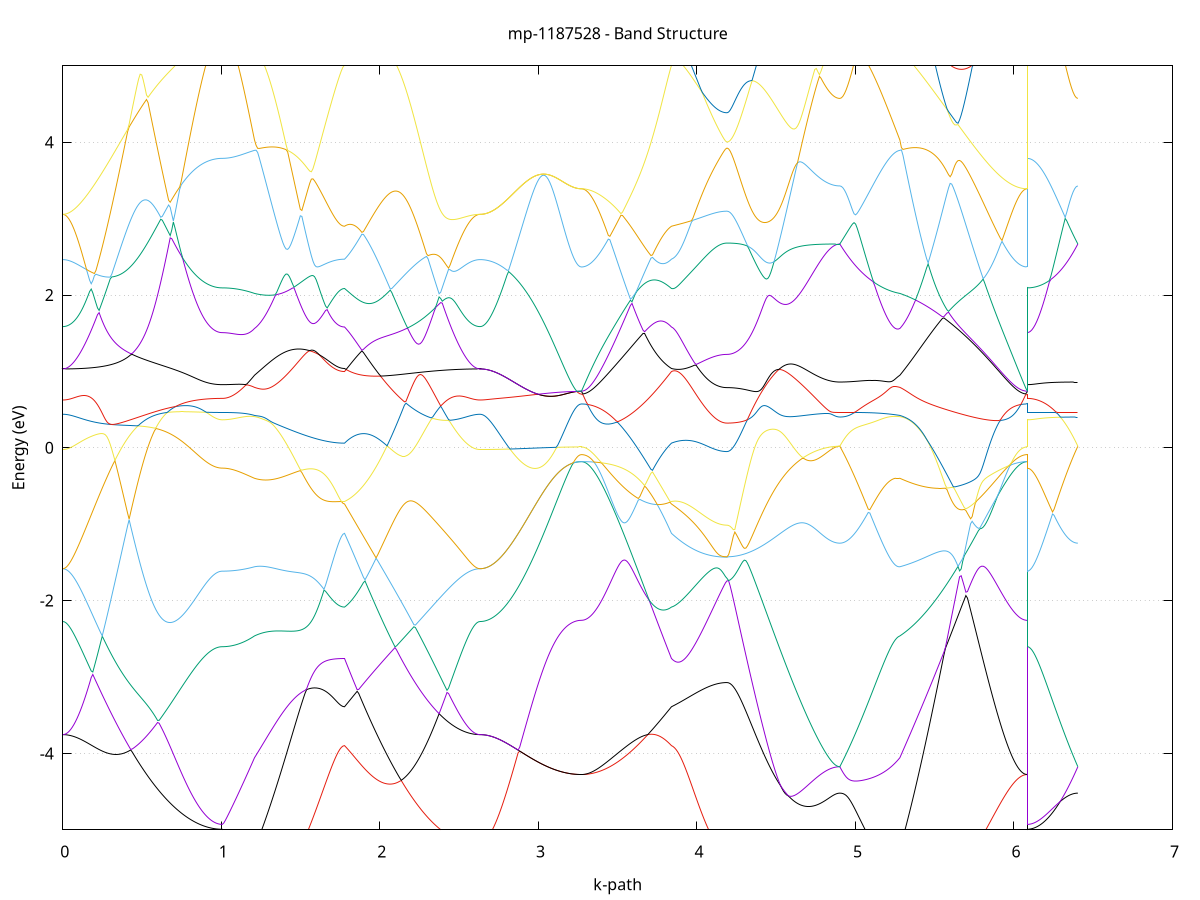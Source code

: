 set title 'mp-1187528 - Band Structure'
set xlabel 'k-path'
set ylabel 'Energy (eV)'
set grid y
set yrange [-5:5]
set terminal png size 800,600
set output 'mp-1187528_bands_gnuplot.png'
plot '-' using 1:2 with lines notitle, '-' using 1:2 with lines notitle, '-' using 1:2 with lines notitle, '-' using 1:2 with lines notitle, '-' using 1:2 with lines notitle, '-' using 1:2 with lines notitle, '-' using 1:2 with lines notitle, '-' using 1:2 with lines notitle, '-' using 1:2 with lines notitle, '-' using 1:2 with lines notitle, '-' using 1:2 with lines notitle, '-' using 1:2 with lines notitle, '-' using 1:2 with lines notitle, '-' using 1:2 with lines notitle, '-' using 1:2 with lines notitle, '-' using 1:2 with lines notitle, '-' using 1:2 with lines notitle, '-' using 1:2 with lines notitle, '-' using 1:2 with lines notitle, '-' using 1:2 with lines notitle, '-' using 1:2 with lines notitle, '-' using 1:2 with lines notitle, '-' using 1:2 with lines notitle, '-' using 1:2 with lines notitle, '-' using 1:2 with lines notitle, '-' using 1:2 with lines notitle, '-' using 1:2 with lines notitle, '-' using 1:2 with lines notitle, '-' using 1:2 with lines notitle, '-' using 1:2 with lines notitle, '-' using 1:2 with lines notitle, '-' using 1:2 with lines notitle, '-' using 1:2 with lines notitle, '-' using 1:2 with lines notitle, '-' using 1:2 with lines notitle, '-' using 1:2 with lines notitle, '-' using 1:2 with lines notitle, '-' using 1:2 with lines notitle, '-' using 1:2 with lines notitle, '-' using 1:2 with lines notitle, '-' using 1:2 with lines notitle, '-' using 1:2 with lines notitle, '-' using 1:2 with lines notitle, '-' using 1:2 with lines notitle, '-' using 1:2 with lines notitle, '-' using 1:2 with lines notitle, '-' using 1:2 with lines notitle, '-' using 1:2 with lines notitle, '-' using 1:2 with lines notitle, '-' using 1:2 with lines notitle, '-' using 1:2 with lines notitle, '-' using 1:2 with lines notitle, '-' using 1:2 with lines notitle, '-' using 1:2 with lines notitle, '-' using 1:2 with lines notitle, '-' using 1:2 with lines notitle, '-' using 1:2 with lines notitle, '-' using 1:2 with lines notitle, '-' using 1:2 with lines notitle, '-' using 1:2 with lines notitle, '-' using 1:2 with lines notitle, '-' using 1:2 with lines notitle, '-' using 1:2 with lines notitle, '-' using 1:2 with lines notitle
0.000000 -34.006132
0.009963 -34.006132
0.019926 -34.006132
0.029888 -34.006132
0.039851 -34.006132
0.049814 -34.006132
0.059777 -34.006132
0.069739 -34.006132
0.079702 -34.006132
0.089665 -34.006132
0.099628 -34.006232
0.109591 -34.006232
0.119553 -34.006232
0.129516 -34.006232
0.139479 -34.006232
0.149442 -34.006332
0.159405 -34.006332
0.169367 -34.006332
0.179330 -34.006332
0.189293 -34.006432
0.199256 -34.006432
0.209218 -34.006432
0.219181 -34.006532
0.229144 -34.006532
0.239107 -34.006532
0.249070 -34.006632
0.259032 -34.006632
0.268995 -34.006732
0.278958 -34.006732
0.288921 -34.006732
0.298884 -34.006832
0.308846 -34.006832
0.318809 -34.006932
0.328772 -34.006932
0.338735 -34.007032
0.348697 -34.007032
0.358660 -34.007132
0.368623 -34.007132
0.378586 -34.007232
0.388549 -34.007232
0.398511 -34.007332
0.408474 -34.007332
0.418437 -34.007432
0.428400 -34.007432
0.438362 -34.007532
0.448325 -34.007532
0.458288 -34.007632
0.468251 -34.007632
0.478214 -34.007732
0.488176 -34.007832
0.498139 -34.007832
0.508102 -34.007932
0.518065 -34.007932
0.528028 -34.008032
0.537990 -34.008032
0.547953 -34.008132
0.557916 -34.008132
0.567879 -34.008232
0.577841 -34.008232
0.587804 -34.008332
0.597767 -34.008432
0.607730 -34.008432
0.617693 -34.008532
0.627655 -34.008532
0.637618 -34.008632
0.647581 -34.008632
0.657544 -34.008732
0.667507 -34.008732
0.677469 -34.008832
0.687432 -34.008832
0.697395 -34.008832
0.707358 -34.008932
0.717320 -34.008932
0.727283 -34.009032
0.737246 -34.009032
0.747209 -34.009132
0.757172 -34.009132
0.767134 -34.009232
0.777097 -34.009232
0.787060 -34.009232
0.797023 -34.009332
0.806986 -34.009332
0.816948 -34.009432
0.826911 -34.009432
0.836874 -34.009432
0.846837 -34.009532
0.856799 -34.009532
0.866762 -34.009532
0.876725 -34.009532
0.886688 -34.009632
0.896651 -34.009632
0.906613 -34.009632
0.916576 -34.009632
0.926539 -34.009732
0.936502 -34.009732
0.946464 -34.009732
0.956427 -34.009732
0.966390 -34.009732
0.976353 -34.009732
0.986316 -34.009732
0.996278 -34.009732
1.006241 -34.009732
1.006241 -34.009732
1.015911 -34.009732
1.025581 -34.009732
1.035251 -34.009732
1.044921 -34.009732
1.054591 -34.009732
1.064261 -34.009732
1.073931 -34.009732
1.083600 -34.009732
1.093270 -34.009732
1.102940 -34.009632
1.112610 -34.009632
1.122280 -34.009632
1.131950 -34.009632
1.141620 -34.009632
1.151290 -34.009532
1.160960 -34.009532
1.170630 -34.009532
1.180300 -34.009532
1.189969 -34.009432
1.199639 -34.009432
1.209309 -34.009432
1.209309 -34.009432
1.219273 -34.009432
1.229237 -34.009332
1.239200 -34.009332
1.249164 -34.009332
1.259128 -34.009432
1.269091 -34.009432
1.279055 -34.009432
1.289019 -34.009432
1.298982 -34.009432
1.308946 -34.009432
1.318910 -34.009432
1.328873 -34.009432
1.338837 -34.009432
1.348801 -34.009432
1.358764 -34.009432
1.368728 -34.009532
1.378692 -34.009532
1.388655 -34.009532
1.398619 -34.009532
1.408583 -34.009532
1.418546 -34.009532
1.428510 -34.009532
1.438474 -34.009532
1.448437 -34.009532
1.458401 -34.009532
1.468365 -34.009632
1.478328 -34.009632
1.488292 -34.009632
1.498256 -34.009632
1.508219 -34.009632
1.518183 -34.009632
1.528147 -34.009632
1.538110 -34.009632
1.548074 -34.009632
1.558038 -34.009732
1.568001 -34.009732
1.577965 -34.009732
1.587929 -34.009732
1.597892 -34.009732
1.607856 -34.009732
1.617820 -34.009732
1.627783 -34.009732
1.637747 -34.009732
1.647711 -34.009732
1.657674 -34.009732
1.667638 -34.009732
1.677602 -34.009732
1.687565 -34.009732
1.697529 -34.009832
1.707493 -34.009832
1.717456 -34.009832
1.727420 -34.009832
1.737384 -34.009832
1.747347 -34.009832
1.757311 -34.009832
1.767275 -34.009832
1.777238 -34.009832
1.777238 -34.009832
1.787182 -34.009832
1.797125 -34.009932
1.807068 -34.009932
1.817011 -34.010032
1.826954 -34.010032
1.836897 -34.010032
1.846840 -34.010132
1.856784 -34.010132
1.866727 -34.010132
1.876670 -34.010132
1.886613 -34.010132
1.896556 -34.010132
1.906499 -34.010132
1.916443 -34.010132
1.926386 -34.010132
1.936329 -34.010132
1.946272 -34.010132
1.956215 -34.010132
1.966158 -34.010132
1.976101 -34.010132
1.986045 -34.010032
1.995988 -34.010032
2.005931 -34.010032
2.015874 -34.010032
2.025817 -34.009932
2.035760 -34.009932
2.045703 -34.009832
2.055647 -34.009832
2.065590 -34.009732
2.075533 -34.009732
2.085476 -34.009632
2.095419 -34.009632
2.105362 -34.009532
2.115305 -34.009432
2.125249 -34.009432
2.135192 -34.009332
2.145135 -34.009232
2.155078 -34.009132
2.165021 -34.009132
2.174964 -34.009032
2.184908 -34.008932
2.194851 -34.008832
2.204794 -34.008732
2.214737 -34.008632
2.224680 -34.008632
2.234623 -34.008532
2.244566 -34.008432
2.254510 -34.008332
2.264453 -34.008232
2.274396 -34.008132
2.284339 -34.008032
2.294282 -34.007932
2.304225 -34.007832
2.314168 -34.007832
2.324112 -34.007732
2.334055 -34.007632
2.343998 -34.007532
2.353941 -34.007432
2.363884 -34.007332
2.373827 -34.007232
2.383771 -34.007232
2.393714 -34.007132
2.403657 -34.007032
2.413600 -34.006932
2.423543 -34.006932
2.433486 -34.006832
2.443429 -34.006732
2.453373 -34.006732
2.463316 -34.006632
2.473259 -34.006632
2.483202 -34.006532
2.493145 -34.006432
2.503088 -34.006432
2.513031 -34.006332
2.522975 -34.006332
2.532918 -34.006332
2.542861 -34.006232
2.552804 -34.006232
2.562747 -34.006232
2.572690 -34.006132
2.582633 -34.006132
2.592577 -34.006132
2.602520 -34.006132
2.612463 -34.006132
2.622406 -34.006132
2.632349 -34.006132
2.632349 -34.006132
2.642338 -34.006132
2.652327 -34.006132
2.662315 -34.006132
2.672304 -34.006132
2.682293 -34.006132
2.692281 -34.006132
2.702270 -34.006132
2.712258 -34.006132
2.722247 -34.006132
2.732236 -34.006132
2.742224 -34.006132
2.752213 -34.006132
2.762202 -34.006132
2.772190 -34.006132
2.782179 -34.006132
2.792168 -34.006132
2.802156 -34.006132
2.812145 -34.006132
2.822134 -34.006132
2.832122 -34.006132
2.842111 -34.006132
2.852100 -34.006132
2.862088 -34.006132
2.872077 -34.006132
2.882066 -34.006132
2.892054 -34.006132
2.902043 -34.006132
2.912032 -34.006132
2.922020 -34.006132
2.932009 -34.006132
2.941997 -34.006132
2.951986 -34.006132
2.961975 -34.006132
2.971963 -34.006132
2.981952 -34.006132
2.991941 -34.006132
3.001929 -34.006132
3.011918 -34.006132
3.021907 -34.006132
3.031895 -34.006132
3.041884 -34.006132
3.051873 -34.006132
3.061861 -34.006132
3.071850 -34.006132
3.081839 -34.006132
3.091827 -34.006232
3.101816 -34.006232
3.111805 -34.006232
3.121793 -34.006232
3.131782 -34.006232
3.141771 -34.006232
3.151759 -34.006232
3.161748 -34.006232
3.171736 -34.006232
3.181725 -34.006232
3.191714 -34.006232
3.201702 -34.006232
3.211691 -34.006232
3.221680 -34.006232
3.231668 -34.006232
3.241657 -34.006232
3.251646 -34.006232
3.261634 -34.006232
3.271623 -34.006232
3.271623 -34.006232
3.281587 -34.006232
3.291550 -34.006232
3.301514 -34.006232
3.311478 -34.006232
3.321441 -34.006232
3.331405 -34.006232
3.341369 -34.006332
3.351332 -34.006332
3.361296 -34.006332
3.371260 -34.006432
3.381223 -34.006432
3.391187 -34.006532
3.401151 -34.006532
3.411114 -34.006632
3.421078 -34.006632
3.431042 -34.006632
3.441005 -34.006732
3.450969 -34.006832
3.460933 -34.006832
3.470896 -34.006932
3.480860 -34.007032
3.490824 -34.007032
3.500787 -34.007132
3.510751 -34.007232
3.520715 -34.007332
3.530678 -34.007332
3.540642 -34.007432
3.550606 -34.007532
3.560569 -34.007632
3.570533 -34.007732
3.580497 -34.007832
3.590460 -34.007832
3.600424 -34.007932
3.610388 -34.008032
3.620351 -34.008132
3.630315 -34.008232
3.640279 -34.008332
3.650242 -34.008432
3.660206 -34.008432
3.670170 -34.008532
3.680133 -34.008632
3.690097 -34.008732
3.700061 -34.008832
3.710024 -34.008932
3.719988 -34.008932
3.729952 -34.009032
3.739915 -34.009132
3.749879 -34.009232
3.759843 -34.009332
3.769806 -34.009332
3.779770 -34.009432
3.789734 -34.009532
3.799697 -34.009532
3.809661 -34.009632
3.819625 -34.009732
3.829588 -34.009732
3.839552 -34.009832
3.839552 -34.009832
3.849286 -34.009832
3.859019 -34.009832
3.868753 -34.009832
3.878486 -34.009832
3.888220 -34.009932
3.897954 -34.009932
3.907687 -34.009932
3.917421 -34.009932
3.927154 -34.009932
3.936888 -34.010032
3.946621 -34.010032
3.956355 -34.010032
3.966089 -34.010032
3.975822 -34.010032
3.985556 -34.010032
3.995289 -34.010032
4.005023 -34.010032
4.014756 -34.010132
4.024490 -34.010132
4.034224 -34.010132
4.043957 -34.010132
4.053691 -34.010132
4.063424 -34.010132
4.073158 -34.010132
4.082891 -34.010132
4.092625 -34.010132
4.102358 -34.010132
4.112092 -34.010132
4.121826 -34.010132
4.131559 -34.010132
4.141293 -34.010132
4.151026 -34.010132
4.160760 -34.010132
4.170493 -34.010132
4.180227 -34.010132
4.189961 -34.010132
4.189961 -34.010132
4.199843 -34.010132
4.209725 -34.010132
4.219607 -34.010132
4.229489 -34.010132
4.239372 -34.010132
4.249254 -34.010132
4.259136 -34.010132
4.269018 -34.010132
4.278901 -34.010132
4.288783 -34.010132
4.298665 -34.010132
4.308547 -34.010132
4.318429 -34.010132
4.328312 -34.010132
4.338194 -34.010132
4.348076 -34.010132
4.357958 -34.010132
4.367841 -34.010132
4.377723 -34.010132
4.387605 -34.010132
4.397487 -34.010032
4.407369 -34.010032
4.417252 -34.010032
4.427134 -34.010032
4.437016 -34.010032
4.446898 -34.010032
4.456781 -34.010032
4.466663 -34.010032
4.476545 -34.010032
4.486427 -34.010032
4.496309 -34.010032
4.506192 -34.009932
4.516074 -34.009932
4.525956 -34.009932
4.535838 -34.009932
4.545721 -34.009932
4.555603 -34.009932
4.565485 -34.009932
4.575367 -34.009932
4.585249 -34.009932
4.595132 -34.009832
4.605014 -34.009832
4.614896 -34.009832
4.624778 -34.009832
4.634661 -34.009832
4.644543 -34.009832
4.654425 -34.009832
4.664307 -34.009832
4.674189 -34.009832
4.684072 -34.009832
4.693954 -34.009832
4.703836 -34.009732
4.713718 -34.009732
4.723601 -34.009732
4.733483 -34.009732
4.743365 -34.009732
4.753247 -34.009732
4.763129 -34.009732
4.773012 -34.009732
4.782894 -34.009732
4.792776 -34.009732
4.802658 -34.009732
4.812541 -34.009732
4.822423 -34.009732
4.832305 -34.009732
4.842187 -34.009732
4.852069 -34.009732
4.861952 -34.009732
4.871834 -34.009732
4.881716 -34.009732
4.891598 -34.009732
4.901481 -34.009732
4.901481 -34.009732
4.911446 -34.009732
4.921411 -34.009732
4.931377 -34.009732
4.941342 -34.009732
4.951308 -34.009732
4.961273 -34.009732
4.971239 -34.009732
4.981204 -34.009732
4.991170 -34.009732
5.001135 -34.009732
5.011101 -34.009732
5.021066 -34.009732
5.031032 -34.009632
5.040997 -34.009632
5.050963 -34.009632
5.060928 -34.009632
5.070893 -34.009632
5.080859 -34.009632
5.090824 -34.009632
5.100790 -34.009632
5.110755 -34.009632
5.120721 -34.009632
5.130686 -34.009632
5.140652 -34.009632
5.150617 -34.009632
5.160583 -34.009532
5.170548 -34.009532
5.180514 -34.009532
5.190479 -34.009532
5.200445 -34.009532
5.210410 -34.009532
5.220375 -34.009532
5.230341 -34.009532
5.240306 -34.009432
5.250272 -34.009432
5.260237 -34.009432
5.270203 -34.009432
5.280168 -34.009432
5.280168 -34.009432
5.290084 -34.009332
5.300000 -34.009332
5.309915 -34.009332
5.319831 -34.009232
5.329747 -34.009232
5.339663 -34.009232
5.349578 -34.009132
5.359494 -34.009132
5.369410 -34.009032
5.379325 -34.009032
5.389241 -34.008932
5.399157 -34.008932
5.409073 -34.008832
5.418988 -34.008832
5.428904 -34.008732
5.438820 -34.008732
5.448735 -34.008632
5.458651 -34.008632
5.468567 -34.008532
5.478483 -34.008532
5.488398 -34.008432
5.498314 -34.008432
5.508230 -34.008332
5.518145 -34.008332
5.528061 -34.008232
5.537977 -34.008232
5.547893 -34.008132
5.557808 -34.008132
5.567724 -34.008032
5.577640 -34.007932
5.587556 -34.007932
5.597471 -34.007832
5.607387 -34.007832
5.617303 -34.007732
5.627218 -34.007732
5.637134 -34.007632
5.647050 -34.007632
5.656966 -34.007532
5.666881 -34.007532
5.676797 -34.007432
5.686713 -34.007432
5.696628 -34.007332
5.706544 -34.007232
5.716460 -34.007232
5.726376 -34.007132
5.736291 -34.007132
5.746207 -34.007132
5.756123 -34.007032
5.766038 -34.007032
5.775954 -34.006932
5.785870 -34.006932
5.795786 -34.006832
5.805701 -34.006832
5.815617 -34.006732
5.825533 -34.006732
5.835448 -34.006732
5.845364 -34.006632
5.855280 -34.006632
5.865196 -34.006632
5.875111 -34.006532
5.885027 -34.006532
5.894943 -34.006532
5.904858 -34.006432
5.914774 -34.006432
5.924690 -34.006432
5.934606 -34.006432
5.944521 -34.006332
5.954437 -34.006332
5.964353 -34.006332
5.974269 -34.006332
5.984184 -34.006332
5.994100 -34.006232
6.004016 -34.006232
6.013931 -34.006232
6.023847 -34.006232
6.033763 -34.006232
6.043679 -34.006232
6.053594 -34.006232
6.063510 -34.006232
6.073426 -34.006232
6.083341 -34.006232
6.083341 -34.009732
6.093330 -34.009732
6.103319 -34.009732
6.113307 -34.009732
6.123296 -34.009732
6.133285 -34.009732
6.143273 -34.009732
6.153262 -34.009732
6.163251 -34.009732
6.173239 -34.009732
6.183228 -34.009732
6.193217 -34.009732
6.203205 -34.009732
6.213194 -34.009732
6.223183 -34.009732
6.233171 -34.009732
6.243160 -34.009732
6.253148 -34.009732
6.263137 -34.009732
6.273126 -34.009732
6.283114 -34.009732
6.293103 -34.009732
6.303092 -34.009732
6.313080 -34.009732
6.323069 -34.009732
6.333058 -34.009732
6.343046 -34.009732
6.353035 -34.009732
6.363024 -34.009732
6.373012 -34.009732
6.383001 -34.009732
6.392990 -34.009732
6.402978 -34.009732
e
0.000000 -34.006132
0.009963 -34.006132
0.019926 -34.006132
0.029888 -34.006132
0.039851 -34.006132
0.049814 -34.006132
0.059777 -34.006132
0.069739 -34.006132
0.079702 -34.006132
0.089665 -34.006132
0.099628 -34.006132
0.109591 -34.006232
0.119553 -34.006232
0.129516 -34.006232
0.139479 -34.006232
0.149442 -34.006232
0.159405 -34.006332
0.169367 -34.006332
0.179330 -34.006332
0.189293 -34.006332
0.199256 -34.006432
0.209218 -34.006432
0.219181 -34.006432
0.229144 -34.006432
0.239107 -34.006532
0.249070 -34.006532
0.259032 -34.006532
0.268995 -34.006632
0.278958 -34.006632
0.288921 -34.006732
0.298884 -34.006732
0.308846 -34.006732
0.318809 -34.006832
0.328772 -34.006832
0.338735 -34.006932
0.348697 -34.006932
0.358660 -34.007032
0.368623 -34.007032
0.378586 -34.007132
0.388549 -34.007132
0.398511 -34.007232
0.408474 -34.007232
0.418437 -34.007332
0.428400 -34.007332
0.438362 -34.007432
0.448325 -34.007432
0.458288 -34.007532
0.468251 -34.007532
0.478214 -34.007632
0.488176 -34.007632
0.498139 -34.007732
0.508102 -34.007832
0.518065 -34.007832
0.528028 -34.007932
0.537990 -34.007932
0.547953 -34.008032
0.557916 -34.008032
0.567879 -34.008132
0.577841 -34.008232
0.587804 -34.008232
0.597767 -34.008332
0.607730 -34.008332
0.617693 -34.008432
0.627655 -34.008432
0.637618 -34.008532
0.647581 -34.008632
0.657544 -34.008632
0.667507 -34.008732
0.677469 -34.008732
0.687432 -34.008832
0.697395 -34.008832
0.707358 -34.008932
0.717320 -34.008932
0.727283 -34.009032
0.737246 -34.009032
0.747209 -34.009132
0.757172 -34.009132
0.767134 -34.009132
0.777097 -34.009232
0.787060 -34.009232
0.797023 -34.009332
0.806986 -34.009332
0.816948 -34.009332
0.826911 -34.009332
0.836874 -34.009432
0.846837 -34.009432
0.856799 -34.009432
0.866762 -34.009532
0.876725 -34.009532
0.886688 -34.009532
0.896651 -34.009532
0.906613 -34.009532
0.916576 -34.009632
0.926539 -34.009632
0.936502 -34.009632
0.946464 -34.009632
0.956427 -34.009632
0.966390 -34.009632
0.976353 -34.009632
0.986316 -34.009632
0.996278 -34.009632
1.006241 -34.009632
1.006241 -34.009632
1.015911 -34.009632
1.025581 -34.009632
1.035251 -34.009632
1.044921 -34.009632
1.054591 -34.009632
1.064261 -34.009632
1.073931 -34.009632
1.083600 -34.009632
1.093270 -34.009532
1.102940 -34.009532
1.112610 -34.009532
1.122280 -34.009532
1.131950 -34.009532
1.141620 -34.009432
1.151290 -34.009432
1.160960 -34.009432
1.170630 -34.009432
1.180300 -34.009332
1.189969 -34.009332
1.199639 -34.009332
1.209309 -34.009232
1.209309 -34.009232
1.219273 -34.009232
1.229237 -34.009132
1.239200 -34.009132
1.249164 -34.009032
1.259128 -34.009032
1.269091 -34.008932
1.279055 -34.008832
1.289019 -34.008732
1.298982 -34.008732
1.308946 -34.008632
1.318910 -34.008532
1.328873 -34.008432
1.338837 -34.008332
1.348801 -34.008232
1.358764 -34.008132
1.368728 -34.008032
1.378692 -34.008032
1.388655 -34.007932
1.398619 -34.007832
1.408583 -34.007732
1.418546 -34.007632
1.428510 -34.007532
1.438474 -34.007432
1.448437 -34.007332
1.458401 -34.007232
1.468365 -34.007132
1.478328 -34.007032
1.488292 -34.006932
1.498256 -34.006832
1.508219 -34.006732
1.518183 -34.006632
1.528147 -34.006632
1.538110 -34.006532
1.548074 -34.006432
1.558038 -34.006332
1.568001 -34.006232
1.577965 -34.006232
1.587929 -34.006132
1.597892 -34.006032
1.607856 -34.006032
1.617820 -34.005932
1.627783 -34.005832
1.637747 -34.005832
1.647711 -34.005732
1.657674 -34.005732
1.667638 -34.005632
1.677602 -34.005632
1.687565 -34.005632
1.697529 -34.005532
1.707493 -34.005532
1.717456 -34.005532
1.727420 -34.005432
1.737384 -34.005432
1.747347 -34.005432
1.757311 -34.005432
1.767275 -34.005432
1.777238 -34.005432
1.777238 -34.005432
1.787182 -34.005432
1.797125 -34.005432
1.807068 -34.005432
1.817011 -34.005432
1.826954 -34.005332
1.836897 -34.005332
1.846840 -34.005332
1.856784 -34.005332
1.866727 -34.005332
1.876670 -34.005332
1.886613 -34.005332
1.896556 -34.005332
1.906499 -34.005332
1.916443 -34.005332
1.926386 -34.005332
1.936329 -34.005332
1.946272 -34.005332
1.956215 -34.005332
1.966158 -34.005332
1.976101 -34.005332
1.986045 -34.005332
1.995988 -34.005332
2.005931 -34.005332
2.015874 -34.005332
2.025817 -34.005332
2.035760 -34.005332
2.045703 -34.005332
2.055647 -34.005432
2.065590 -34.005432
2.075533 -34.005432
2.085476 -34.005432
2.095419 -34.005432
2.105362 -34.005432
2.115305 -34.005432
2.125249 -34.005432
2.135192 -34.005432
2.145135 -34.005432
2.155078 -34.005532
2.165021 -34.005532
2.174964 -34.005532
2.184908 -34.005532
2.194851 -34.005532
2.204794 -34.005532
2.214737 -34.005632
2.224680 -34.005632
2.234623 -34.005632
2.244566 -34.005632
2.254510 -34.005632
2.264453 -34.005632
2.274396 -34.005732
2.284339 -34.005732
2.294282 -34.005732
2.304225 -34.005732
2.314168 -34.005732
2.324112 -34.005832
2.334055 -34.005832
2.343998 -34.005832
2.353941 -34.005832
2.363884 -34.005832
2.373827 -34.005832
2.383771 -34.005932
2.393714 -34.005932
2.403657 -34.005932
2.413600 -34.005932
2.423543 -34.005932
2.433486 -34.005932
2.443429 -34.005932
2.453373 -34.006032
2.463316 -34.006032
2.473259 -34.006032
2.483202 -34.006032
2.493145 -34.006032
2.503088 -34.006032
2.513031 -34.006032
2.522975 -34.006032
2.532918 -34.006032
2.542861 -34.006132
2.552804 -34.006132
2.562747 -34.006132
2.572690 -34.006132
2.582633 -34.006132
2.592577 -34.006132
2.602520 -34.006132
2.612463 -34.006132
2.622406 -34.006132
2.632349 -34.006132
2.632349 -34.006132
2.642338 -34.006132
2.652327 -34.006132
2.662315 -34.006132
2.672304 -34.006132
2.682293 -34.006132
2.692281 -34.006132
2.702270 -34.006132
2.712258 -34.006132
2.722247 -34.006132
2.732236 -34.006132
2.742224 -34.006132
2.752213 -34.006132
2.762202 -34.006132
2.772190 -34.006132
2.782179 -34.006132
2.792168 -34.006132
2.802156 -34.006132
2.812145 -34.006132
2.822134 -34.006132
2.832122 -34.006132
2.842111 -34.006132
2.852100 -34.006132
2.862088 -34.006132
2.872077 -34.006132
2.882066 -34.006132
2.892054 -34.006132
2.902043 -34.006132
2.912032 -34.006132
2.922020 -34.006132
2.932009 -34.006132
2.941997 -34.006132
2.951986 -34.006132
2.961975 -34.006132
2.971963 -34.006132
2.981952 -34.006132
2.991941 -34.006132
3.001929 -34.006132
3.011918 -34.006132
3.021907 -34.006132
3.031895 -34.006132
3.041884 -34.006132
3.051873 -34.006132
3.061861 -34.006132
3.071850 -34.006132
3.081839 -34.006132
3.091827 -34.006232
3.101816 -34.006232
3.111805 -34.006232
3.121793 -34.006232
3.131782 -34.006232
3.141771 -34.006232
3.151759 -34.006232
3.161748 -34.006232
3.171736 -34.006232
3.181725 -34.006232
3.191714 -34.006232
3.201702 -34.006232
3.211691 -34.006232
3.221680 -34.006232
3.231668 -34.006232
3.241657 -34.006232
3.251646 -34.006232
3.261634 -34.006232
3.271623 -34.006232
3.271623 -34.006232
3.281587 -34.006232
3.291550 -34.006232
3.301514 -34.006232
3.311478 -34.006232
3.321441 -34.006232
3.331405 -34.006132
3.341369 -34.006132
3.351332 -34.006132
3.361296 -34.006132
3.371260 -34.006132
3.381223 -34.006132
3.391187 -34.006132
3.401151 -34.006132
3.411114 -34.006132
3.421078 -34.006132
3.431042 -34.006132
3.441005 -34.006132
3.450969 -34.006132
3.460933 -34.006032
3.470896 -34.006032
3.480860 -34.006032
3.490824 -34.006032
3.500787 -34.006032
3.510751 -34.006032
3.520715 -34.005932
3.530678 -34.005932
3.540642 -34.005932
3.550606 -34.005932
3.560569 -34.005932
3.570533 -34.005932
3.580497 -34.005832
3.590460 -34.005832
3.600424 -34.005832
3.610388 -34.005832
3.620351 -34.005832
3.630315 -34.005732
3.640279 -34.005732
3.650242 -34.005732
3.660206 -34.005732
3.670170 -34.005732
3.680133 -34.005732
3.690097 -34.005632
3.700061 -34.005632
3.710024 -34.005632
3.719988 -34.005632
3.729952 -34.005632
3.739915 -34.005532
3.749879 -34.005532
3.759843 -34.005532
3.769806 -34.005532
3.779770 -34.005532
3.789734 -34.005532
3.799697 -34.005432
3.809661 -34.005432
3.819625 -34.005432
3.829588 -34.005432
3.839552 -34.005432
3.839552 -34.005432
3.849286 -34.005432
3.859019 -34.005432
3.868753 -34.005432
3.878486 -34.005432
3.888220 -34.005432
3.897954 -34.005432
3.907687 -34.005432
3.917421 -34.005432
3.927154 -34.005432
3.936888 -34.005432
3.946621 -34.005332
3.956355 -34.005332
3.966089 -34.005332
3.975822 -34.005332
3.985556 -34.005332
3.995289 -34.005332
4.005023 -34.005332
4.014756 -34.005332
4.024490 -34.005332
4.034224 -34.005332
4.043957 -34.005332
4.053691 -34.005332
4.063424 -34.005332
4.073158 -34.005332
4.082891 -34.005332
4.092625 -34.005332
4.102358 -34.005332
4.112092 -34.005332
4.121826 -34.005332
4.131559 -34.005332
4.141293 -34.005332
4.151026 -34.005332
4.160760 -34.005332
4.170493 -34.005332
4.180227 -34.005332
4.189961 -34.005332
4.189961 -34.005332
4.199843 -34.005332
4.209725 -34.005332
4.219607 -34.005332
4.229489 -34.005332
4.239372 -34.005332
4.249254 -34.005432
4.259136 -34.005432
4.269018 -34.005432
4.278901 -34.005532
4.288783 -34.005532
4.298665 -34.005532
4.308547 -34.005632
4.318429 -34.005632
4.328312 -34.005732
4.338194 -34.005732
4.348076 -34.005832
4.357958 -34.005932
4.367841 -34.005932
4.377723 -34.006032
4.387605 -34.006132
4.397487 -34.006132
4.407369 -34.006232
4.417252 -34.006332
4.427134 -34.006432
4.437016 -34.006532
4.446898 -34.006632
4.456781 -34.006632
4.466663 -34.006732
4.476545 -34.006832
4.486427 -34.006932
4.496309 -34.007032
4.506192 -34.007132
4.516074 -34.007232
4.525956 -34.007332
4.535838 -34.007432
4.545721 -34.007532
4.555603 -34.007632
4.565485 -34.007732
4.575367 -34.007832
4.585249 -34.007932
4.595132 -34.008032
4.605014 -34.008032
4.614896 -34.008132
4.624778 -34.008232
4.634661 -34.008332
4.644543 -34.008432
4.654425 -34.008532
4.664307 -34.008632
4.674189 -34.008732
4.684072 -34.008732
4.693954 -34.008832
4.703836 -34.008932
4.713718 -34.009032
4.723601 -34.009032
4.733483 -34.009132
4.743365 -34.009232
4.753247 -34.009232
4.763129 -34.009332
4.773012 -34.009332
4.782894 -34.009432
4.792776 -34.009432
4.802658 -34.009532
4.812541 -34.009532
4.822423 -34.009532
4.832305 -34.009632
4.842187 -34.009632
4.852069 -34.009632
4.861952 -34.009632
4.871834 -34.009632
4.881716 -34.009732
4.891598 -34.009732
4.901481 -34.009732
4.901481 -34.009732
4.911446 -34.009732
4.921411 -34.009732
4.931377 -34.009732
4.941342 -34.009732
4.951308 -34.009632
4.961273 -34.009632
4.971239 -34.009632
4.981204 -34.009632
4.991170 -34.009632
5.001135 -34.009632
5.011101 -34.009632
5.021066 -34.009632
5.031032 -34.009632
5.040997 -34.009632
5.050963 -34.009632
5.060928 -34.009632
5.070893 -34.009532
5.080859 -34.009532
5.090824 -34.009532
5.100790 -34.009532
5.110755 -34.009532
5.120721 -34.009532
5.130686 -34.009532
5.140652 -34.009532
5.150617 -34.009532
5.160583 -34.009432
5.170548 -34.009432
5.180514 -34.009432
5.190479 -34.009432
5.200445 -34.009432
5.210410 -34.009432
5.220375 -34.009332
5.230341 -34.009332
5.240306 -34.009332
5.250272 -34.009332
5.260237 -34.009332
5.270203 -34.009232
5.280168 -34.009232
5.280168 -34.009232
5.290084 -34.009232
5.300000 -34.009132
5.309915 -34.009132
5.319831 -34.009132
5.329747 -34.009032
5.339663 -34.009032
5.349578 -34.008932
5.359494 -34.008932
5.369410 -34.008832
5.379325 -34.008832
5.389241 -34.008732
5.399157 -34.008732
5.409073 -34.008632
5.418988 -34.008632
5.428904 -34.008532
5.438820 -34.008532
5.448735 -34.008432
5.458651 -34.008432
5.468567 -34.008332
5.478483 -34.008332
5.488398 -34.008232
5.498314 -34.008232
5.508230 -34.008132
5.518145 -34.008132
5.528061 -34.008032
5.537977 -34.007932
5.547893 -34.007932
5.557808 -34.007832
5.567724 -34.007832
5.577640 -34.007732
5.587556 -34.007732
5.597471 -34.007632
5.607387 -34.007632
5.617303 -34.007532
5.627218 -34.007532
5.637134 -34.007432
5.647050 -34.007432
5.656966 -34.007332
5.666881 -34.007332
5.676797 -34.007232
5.686713 -34.007232
5.696628 -34.007132
5.706544 -34.007132
5.716460 -34.007032
5.726376 -34.007032
5.736291 -34.007032
5.746207 -34.006932
5.756123 -34.006932
5.766038 -34.006832
5.775954 -34.006832
5.785870 -34.006732
5.795786 -34.006732
5.805701 -34.006732
5.815617 -34.006632
5.825533 -34.006632
5.835448 -34.006632
5.845364 -34.006532
5.855280 -34.006532
5.865196 -34.006532
5.875111 -34.006532
5.885027 -34.006432
5.894943 -34.006432
5.904858 -34.006432
5.914774 -34.006432
5.924690 -34.006432
5.934606 -34.006332
5.944521 -34.006332
5.954437 -34.006332
5.964353 -34.006332
5.974269 -34.006332
5.984184 -34.006232
5.994100 -34.006232
6.004016 -34.006232
6.013931 -34.006232
6.023847 -34.006232
6.033763 -34.006232
6.043679 -34.006232
6.053594 -34.006232
6.063510 -34.006232
6.073426 -34.006232
6.083341 -34.006232
6.083341 -34.009632
6.093330 -34.009632
6.103319 -34.009632
6.113307 -34.009632
6.123296 -34.009632
6.133285 -34.009632
6.143273 -34.009632
6.153262 -34.009632
6.163251 -34.009632
6.173239 -34.009632
6.183228 -34.009632
6.193217 -34.009632
6.203205 -34.009632
6.213194 -34.009632
6.223183 -34.009632
6.233171 -34.009632
6.243160 -34.009632
6.253148 -34.009632
6.263137 -34.009632
6.273126 -34.009632
6.283114 -34.009632
6.293103 -34.009632
6.303092 -34.009632
6.313080 -34.009632
6.323069 -34.009632
6.333058 -34.009632
6.343046 -34.009632
6.353035 -34.009732
6.363024 -34.009732
6.373012 -34.009732
6.383001 -34.009732
6.392990 -34.009732
6.402978 -34.009732
e
0.000000 -33.904232
0.009963 -33.904232
0.019926 -33.904232
0.029888 -33.904232
0.039851 -33.904232
0.049814 -33.904232
0.059777 -33.904232
0.069739 -33.904232
0.079702 -33.904232
0.089665 -33.904232
0.099628 -33.904232
0.109591 -33.904232
0.119553 -33.904232
0.129516 -33.904232
0.139479 -33.904232
0.149442 -33.904232
0.159405 -33.904232
0.169367 -33.904232
0.179330 -33.904232
0.189293 -33.904232
0.199256 -33.904232
0.209218 -33.904232
0.219181 -33.904232
0.229144 -33.904132
0.239107 -33.904132
0.249070 -33.904132
0.259032 -33.904132
0.268995 -33.904132
0.278958 -33.904132
0.288921 -33.904132
0.298884 -33.904132
0.308846 -33.904132
0.318809 -33.904132
0.328772 -33.904132
0.338735 -33.904132
0.348697 -33.904032
0.358660 -33.904032
0.368623 -33.904032
0.378586 -33.904032
0.388549 -33.904032
0.398511 -33.904032
0.408474 -33.904032
0.418437 -33.904032
0.428400 -33.904032
0.438362 -33.904032
0.448325 -33.904032
0.458288 -33.903932
0.468251 -33.903932
0.478214 -33.903932
0.488176 -33.903932
0.498139 -33.903932
0.508102 -33.903932
0.518065 -33.903932
0.528028 -33.903932
0.537990 -33.903932
0.547953 -33.903932
0.557916 -33.903932
0.567879 -33.903832
0.577841 -33.903832
0.587804 -33.903832
0.597767 -33.903832
0.607730 -33.903832
0.617693 -33.903832
0.627655 -33.903832
0.637618 -33.903832
0.647581 -33.903832
0.657544 -33.903832
0.667507 -33.903832
0.677469 -33.903732
0.687432 -33.903732
0.697395 -33.903732
0.707358 -33.903732
0.717320 -33.903732
0.727283 -33.903732
0.737246 -33.903732
0.747209 -33.903732
0.757172 -33.903732
0.767134 -33.903732
0.777097 -33.903732
0.787060 -33.903732
0.797023 -33.903732
0.806986 -33.903732
0.816948 -33.903732
0.826911 -33.903732
0.836874 -33.903632
0.846837 -33.903632
0.856799 -33.903632
0.866762 -33.903632
0.876725 -33.903632
0.886688 -33.903632
0.896651 -33.903632
0.906613 -33.903632
0.916576 -33.903632
0.926539 -33.903632
0.936502 -33.903632
0.946464 -33.903632
0.956427 -33.903632
0.966390 -33.903632
0.976353 -33.903632
0.986316 -33.903632
0.996278 -33.903632
1.006241 -33.903632
1.006241 -33.903632
1.015911 -33.903632
1.025581 -33.903632
1.035251 -33.903632
1.044921 -33.903632
1.054591 -33.903632
1.064261 -33.903632
1.073931 -33.903632
1.083600 -33.903632
1.093270 -33.903632
1.102940 -33.903632
1.112610 -33.903632
1.122280 -33.903632
1.131950 -33.903632
1.141620 -33.903732
1.151290 -33.903732
1.160960 -33.903732
1.170630 -33.903732
1.180300 -33.903732
1.189969 -33.903732
1.199639 -33.903732
1.209309 -33.903732
1.209309 -33.903732
1.219273 -33.903732
1.229237 -33.903732
1.239200 -33.903732
1.249164 -33.903732
1.259128 -33.903832
1.269091 -33.903832
1.279055 -33.903832
1.289019 -33.903832
1.298982 -33.903832
1.308946 -33.903832
1.318910 -33.903832
1.328873 -33.903832
1.338837 -33.903832
1.348801 -33.903832
1.358764 -33.903832
1.368728 -33.903932
1.378692 -33.903932
1.388655 -33.903932
1.398619 -33.903932
1.408583 -33.903932
1.418546 -33.903932
1.428510 -33.903932
1.438474 -33.903932
1.448437 -33.903932
1.458401 -33.904032
1.468365 -33.904032
1.478328 -33.904032
1.488292 -33.904032
1.498256 -33.904032
1.508219 -33.904032
1.518183 -33.904032
1.528147 -33.904032
1.538110 -33.904032
1.548074 -33.904032
1.558038 -33.904132
1.568001 -33.904132
1.577965 -33.904132
1.587929 -33.904132
1.597892 -33.904132
1.607856 -33.904132
1.617820 -33.904132
1.627783 -33.904132
1.637747 -33.904132
1.647711 -33.904132
1.657674 -33.904132
1.667638 -33.904132
1.677602 -33.904132
1.687565 -33.904132
1.697529 -33.904132
1.707493 -33.904132
1.717456 -33.904232
1.727420 -33.904232
1.737384 -33.904232
1.747347 -33.904232
1.757311 -33.904232
1.767275 -33.904232
1.777238 -33.904232
1.777238 -33.904232
1.787182 -33.904232
1.797125 -33.904132
1.807068 -33.904132
1.817011 -33.904132
1.826954 -33.904132
1.836897 -33.904132
1.846840 -33.904132
1.856784 -33.904132
1.866727 -33.904132
1.876670 -33.904132
1.886613 -33.904032
1.896556 -33.904032
1.906499 -33.904032
1.916443 -33.904032
1.926386 -33.904032
1.936329 -33.904032
1.946272 -33.904032
1.956215 -33.904032
1.966158 -33.904032
1.976101 -33.904032
1.986045 -33.904032
1.995988 -33.904032
2.005931 -33.904032
2.015874 -33.904032
2.025817 -33.904032
2.035760 -33.904032
2.045703 -33.904032
2.055647 -33.904032
2.065590 -33.904032
2.075533 -33.904032
2.085476 -33.904032
2.095419 -33.904032
2.105362 -33.904032
2.115305 -33.904032
2.125249 -33.904032
2.135192 -33.904032
2.145135 -33.904032
2.155078 -33.904032
2.165021 -33.904032
2.174964 -33.904032
2.184908 -33.904032
2.194851 -33.904032
2.204794 -33.904032
2.214737 -33.904032
2.224680 -33.904032
2.234623 -33.904032
2.244566 -33.904032
2.254510 -33.904132
2.264453 -33.904132
2.274396 -33.904132
2.284339 -33.904132
2.294282 -33.904132
2.304225 -33.904132
2.314168 -33.904132
2.324112 -33.904132
2.334055 -33.904132
2.343998 -33.904132
2.353941 -33.904132
2.363884 -33.904132
2.373827 -33.904132
2.383771 -33.904132
2.393714 -33.904232
2.403657 -33.904232
2.413600 -33.904232
2.423543 -33.904232
2.433486 -33.904232
2.443429 -33.904232
2.453373 -33.904232
2.463316 -33.904232
2.473259 -33.904232
2.483202 -33.904232
2.493145 -33.904232
2.503088 -33.904232
2.513031 -33.904232
2.522975 -33.904232
2.532918 -33.904232
2.542861 -33.904232
2.552804 -33.904232
2.562747 -33.904232
2.572690 -33.904232
2.582633 -33.904232
2.592577 -33.904232
2.602520 -33.904232
2.612463 -33.904232
2.622406 -33.904232
2.632349 -33.904232
2.632349 -33.904232
2.642338 -33.904232
2.652327 -33.904232
2.662315 -33.904232
2.672304 -33.904232
2.682293 -33.904232
2.692281 -33.904232
2.702270 -33.904332
2.712258 -33.904332
2.722247 -33.904332
2.732236 -33.904332
2.742224 -33.904332
2.752213 -33.904332
2.762202 -33.904332
2.772190 -33.904332
2.782179 -33.904332
2.792168 -33.904332
2.802156 -33.904332
2.812145 -33.904332
2.822134 -33.904332
2.832122 -33.904432
2.842111 -33.904432
2.852100 -33.904432
2.862088 -33.904432
2.872077 -33.904432
2.882066 -33.904432
2.892054 -33.904432
2.902043 -33.904432
2.912032 -33.904532
2.922020 -33.904532
2.932009 -33.904532
2.941997 -33.904532
2.951986 -33.904532
2.961975 -33.904532
2.971963 -33.904532
2.981952 -33.904632
2.991941 -33.904632
3.001929 -33.904632
3.011918 -33.904632
3.021907 -33.904632
3.031895 -33.904632
3.041884 -33.904632
3.051873 -33.904632
3.061861 -33.904732
3.071850 -33.904732
3.081839 -33.904732
3.091827 -33.904732
3.101816 -33.904732
3.111805 -33.904732
3.121793 -33.904732
3.131782 -33.904732
3.141771 -33.904732
3.151759 -33.904732
3.161748 -33.904732
3.171736 -33.904832
3.181725 -33.904832
3.191714 -33.904832
3.201702 -33.904832
3.211691 -33.904832
3.221680 -33.904832
3.231668 -33.904832
3.241657 -33.904832
3.251646 -33.904832
3.261634 -33.904832
3.271623 -33.904832
3.271623 -33.904832
3.281587 -33.904832
3.291550 -33.904832
3.301514 -33.904832
3.311478 -33.904832
3.321441 -33.904832
3.331405 -33.904832
3.341369 -33.904832
3.351332 -33.904832
3.361296 -33.904832
3.371260 -33.904832
3.381223 -33.904832
3.391187 -33.904732
3.401151 -33.904732
3.411114 -33.904732
3.421078 -33.904732
3.431042 -33.904732
3.441005 -33.904732
3.450969 -33.904732
3.460933 -33.904732
3.470896 -33.904732
3.480860 -33.904732
3.490824 -33.904732
3.500787 -33.904632
3.510751 -33.904632
3.520715 -33.904632
3.530678 -33.904632
3.540642 -33.904632
3.550606 -33.904632
3.560569 -33.904632
3.570533 -33.904632
3.580497 -33.904532
3.590460 -33.904532
3.600424 -33.904532
3.610388 -33.904532
3.620351 -33.904532
3.630315 -33.904532
3.640279 -33.904432
3.650242 -33.904432
3.660206 -33.904432
3.670170 -33.904432
3.680133 -33.904432
3.690097 -33.904432
3.700061 -33.904432
3.710024 -33.904332
3.719988 -33.904332
3.729952 -33.904332
3.739915 -33.904332
3.749879 -33.904332
3.759843 -33.904332
3.769806 -33.904332
3.779770 -33.904232
3.789734 -33.904232
3.799697 -33.904232
3.809661 -33.904232
3.819625 -33.904232
3.829588 -33.904232
3.839552 -33.904232
3.839552 -33.904232
3.849286 -33.904232
3.859019 -33.904232
3.868753 -33.904132
3.878486 -33.904132
3.888220 -33.904132
3.897954 -33.904132
3.907687 -33.904132
3.917421 -33.904132
3.927154 -33.904132
3.936888 -33.904132
3.946621 -33.904132
3.956355 -33.904132
3.966089 -33.904132
3.975822 -33.904132
3.985556 -33.904132
3.995289 -33.904132
4.005023 -33.904132
4.014756 -33.904132
4.024490 -33.904132
4.034224 -33.904132
4.043957 -33.904132
4.053691 -33.904132
4.063424 -33.904132
4.073158 -33.904132
4.082891 -33.904132
4.092625 -33.904032
4.102358 -33.904032
4.112092 -33.904032
4.121826 -33.904032
4.131559 -33.904032
4.141293 -33.904032
4.151026 -33.904032
4.160760 -33.904032
4.170493 -33.904032
4.180227 -33.904032
4.189961 -33.904032
4.189961 -33.904032
4.199843 -33.904032
4.209725 -33.904032
4.219607 -33.904032
4.229489 -33.904032
4.239372 -33.904032
4.249254 -33.904032
4.259136 -33.904032
4.269018 -33.904032
4.278901 -33.904032
4.288783 -33.904032
4.298665 -33.904032
4.308547 -33.904032
4.318429 -33.904032
4.328312 -33.904032
4.338194 -33.904032
4.348076 -33.904032
4.357958 -33.904032
4.367841 -33.904032
4.377723 -33.904032
4.387605 -33.904032
4.397487 -33.903932
4.407369 -33.903932
4.417252 -33.903932
4.427134 -33.903932
4.437016 -33.903932
4.446898 -33.903932
4.456781 -33.903932
4.466663 -33.903932
4.476545 -33.903932
4.486427 -33.903932
4.496309 -33.903932
4.506192 -33.903932
4.516074 -33.903832
4.525956 -33.903832
4.535838 -33.903832
4.545721 -33.903832
4.555603 -33.903832
4.565485 -33.903832
4.575367 -33.903832
4.585249 -33.903832
4.595132 -33.903832
4.605014 -33.903832
4.614896 -33.903732
4.624778 -33.903732
4.634661 -33.903732
4.644543 -33.903732
4.654425 -33.903732
4.664307 -33.903732
4.674189 -33.903732
4.684072 -33.903732
4.693954 -33.903732
4.703836 -33.903732
4.713718 -33.903732
4.723601 -33.903732
4.733483 -33.903632
4.743365 -33.903632
4.753247 -33.903632
4.763129 -33.903632
4.773012 -33.903632
4.782894 -33.903632
4.792776 -33.903632
4.802658 -33.903632
4.812541 -33.903632
4.822423 -33.903632
4.832305 -33.903632
4.842187 -33.903632
4.852069 -33.903632
4.861952 -33.903632
4.871834 -33.903632
4.881716 -33.903632
4.891598 -33.903632
4.901481 -33.903632
4.901481 -33.903632
4.911446 -33.903632
4.921411 -33.903632
4.931377 -33.903632
4.941342 -33.903632
4.951308 -33.903632
4.961273 -33.903632
4.971239 -33.903632
4.981204 -33.903632
4.991170 -33.903632
5.001135 -33.903632
5.011101 -33.903632
5.021066 -33.903632
5.031032 -33.903632
5.040997 -33.903632
5.050963 -33.903632
5.060928 -33.903632
5.070893 -33.903632
5.080859 -33.903632
5.090824 -33.903632
5.100790 -33.903632
5.110755 -33.903632
5.120721 -33.903632
5.130686 -33.903632
5.140652 -33.903632
5.150617 -33.903732
5.160583 -33.903732
5.170548 -33.903732
5.180514 -33.903732
5.190479 -33.903732
5.200445 -33.903732
5.210410 -33.903732
5.220375 -33.903732
5.230341 -33.903732
5.240306 -33.903732
5.250272 -33.903732
5.260237 -33.903732
5.270203 -33.903732
5.280168 -33.903732
5.280168 -33.903732
5.290084 -33.903732
5.300000 -33.903732
5.309915 -33.903732
5.319831 -33.903832
5.329747 -33.903832
5.339663 -33.903832
5.349578 -33.903832
5.359494 -33.903832
5.369410 -33.903832
5.379325 -33.903832
5.389241 -33.903932
5.399157 -33.903932
5.409073 -33.903932
5.418988 -33.903932
5.428904 -33.903932
5.438820 -33.903932
5.448735 -33.904032
5.458651 -33.904032
5.468567 -33.904032
5.478483 -33.904032
5.488398 -33.904032
5.498314 -33.904032
5.508230 -33.904132
5.518145 -33.904132
5.528061 -33.904132
5.537977 -33.904132
5.547893 -33.904132
5.557808 -33.904132
5.567724 -33.904232
5.577640 -33.904232
5.587556 -33.904232
5.597471 -33.904232
5.607387 -33.904232
5.617303 -33.904332
5.627218 -33.904332
5.637134 -33.904332
5.647050 -33.904332
5.656966 -33.904332
5.666881 -33.904332
5.676797 -33.904432
5.686713 -33.904432
5.696628 -33.904432
5.706544 -33.904432
5.716460 -33.904432
5.726376 -33.904432
5.736291 -33.904532
5.746207 -33.904532
5.756123 -33.904532
5.766038 -33.904532
5.775954 -33.904532
5.785870 -33.904532
5.795786 -33.904632
5.805701 -33.904632
5.815617 -33.904632
5.825533 -33.904632
5.835448 -33.904632
5.845364 -33.904632
5.855280 -33.904632
5.865196 -33.904632
5.875111 -33.904732
5.885027 -33.904732
5.894943 -33.904732
5.904858 -33.904732
5.914774 -33.904732
5.924690 -33.904732
5.934606 -33.904732
5.944521 -33.904732
5.954437 -33.904732
5.964353 -33.904732
5.974269 -33.904832
5.984184 -33.904832
5.994100 -33.904832
6.004016 -33.904832
6.013931 -33.904832
6.023847 -33.904832
6.033763 -33.904832
6.043679 -33.904832
6.053594 -33.904832
6.063510 -33.904832
6.073426 -33.904832
6.083341 -33.904832
6.083341 -33.903632
6.093330 -33.903632
6.103319 -33.903632
6.113307 -33.903632
6.123296 -33.903632
6.133285 -33.903632
6.143273 -33.903632
6.153262 -33.903632
6.163251 -33.903632
6.173239 -33.903632
6.183228 -33.903632
6.193217 -33.903632
6.203205 -33.903632
6.213194 -33.903632
6.223183 -33.903632
6.233171 -33.903632
6.243160 -33.903632
6.253148 -33.903632
6.263137 -33.903632
6.273126 -33.903632
6.283114 -33.903632
6.293103 -33.903632
6.303092 -33.903632
6.313080 -33.903632
6.323069 -33.903632
6.333058 -33.903632
6.343046 -33.903632
6.353035 -33.903632
6.363024 -33.903632
6.373012 -33.903632
6.383001 -33.903632
6.392990 -33.903632
6.402978 -33.903632
e
0.000000 -12.906032
0.009963 -12.905632
0.019926 -12.904532
0.029888 -12.902732
0.039851 -12.900132
0.049814 -12.896832
0.059777 -12.892732
0.069739 -12.888032
0.079702 -12.882432
0.089665 -12.876232
0.099628 -12.869232
0.109591 -12.861532
0.119553 -12.853032
0.129516 -12.843832
0.139479 -12.833932
0.149442 -12.823332
0.159405 -12.811932
0.169367 -12.799832
0.179330 -12.786932
0.189293 -12.773432
0.199256 -12.759132
0.209218 -12.744132
0.219181 -12.728432
0.229144 -12.711932
0.239107 -12.694832
0.249070 -12.676932
0.259032 -12.658332
0.268995 -12.639032
0.278958 -12.619032
0.288921 -12.598332
0.298884 -12.576932
0.308846 -12.554732
0.318809 -12.531932
0.328772 -12.508432
0.338735 -12.484232
0.348697 -12.459332
0.358660 -12.433732
0.368623 -12.407432
0.378586 -12.380432
0.388549 -12.352832
0.398511 -12.324532
0.408474 -12.295532
0.418437 -12.265832
0.428400 -12.235532
0.438362 -12.204532
0.448325 -12.172932
0.458288 -12.140732
0.468251 -12.107732
0.478214 -12.074232
0.488176 -12.040032
0.498139 -12.005232
0.508102 -11.969732
0.518065 -11.933732
0.528028 -11.897032
0.537990 -11.859832
0.547953 -11.821932
0.557916 -11.783432
0.567879 -11.744432
0.577841 -11.704832
0.587804 -11.664632
0.597767 -11.623932
0.607730 -11.582632
0.617693 -11.540832
0.627655 -11.498532
0.637618 -11.455632
0.647581 -11.412332
0.657544 -11.368432
0.667507 -11.324132
0.677469 -11.279232
0.687432 -11.233932
0.697395 -11.188232
0.707358 -11.142032
0.717320 -11.095432
0.727283 -11.048432
0.737246 -11.001032
0.747209 -10.953332
0.757172 -10.905132
0.767134 -10.856732
0.777097 -10.807932
0.787060 -10.758832
0.797023 -10.709432
0.806986 -10.659732
0.816948 -10.609832
0.826911 -10.559632
0.836874 -10.509332
0.846837 -10.458832
0.856799 -10.408132
0.866762 -10.357232
0.876725 -10.306332
0.886688 -10.255332
0.896651 -10.204232
0.906613 -10.153132
0.916576 -10.102032
0.926539 -10.050932
0.936502 -9.999932
0.946464 -9.948932
0.956427 -9.898132
0.966390 -9.847532
0.976353 -9.797032
0.986316 -9.746932
0.996278 -9.697332
1.006241 -9.657232
1.006241 -9.657232
1.015911 -9.656932
1.025581 -9.655932
1.035251 -9.654132
1.044921 -9.651732
1.054591 -9.648632
1.064261 -9.644832
1.073931 -9.640432
1.083600 -9.641932
1.093270 -9.643632
1.102940 -9.645632
1.112610 -9.647832
1.122280 -9.650232
1.131950 -9.652932
1.141620 -9.655932
1.151290 -9.659132
1.160960 -9.677832
1.170630 -9.714032
1.180300 -9.751132
1.189969 -9.789232
1.199639 -9.828032
1.209309 -9.867432
1.209309 -9.867432
1.219273 -9.896332
1.229237 -9.925232
1.239200 -9.953932
1.249164 -9.982432
1.259128 -10.010732
1.269091 -10.038932
1.279055 -10.066732
1.289019 -10.094332
1.298982 -10.121632
1.308946 -10.148632
1.318910 -10.175232
1.328873 -10.201532
1.338837 -10.227432
1.348801 -10.252932
1.358764 -10.278032
1.368728 -10.302632
1.378692 -10.326832
1.388655 -10.350532
1.398619 -10.373832
1.408583 -10.396632
1.418546 -10.418932
1.428510 -10.440732
1.438474 -10.461932
1.448437 -10.482632
1.458401 -10.502832
1.468365 -10.522532
1.478328 -10.541632
1.488292 -10.560132
1.498256 -10.578132
1.508219 -10.595432
1.518183 -10.612232
1.528147 -10.628432
1.538110 -10.644132
1.548074 -10.659132
1.558038 -10.673532
1.568001 -10.687332
1.577965 -10.700532
1.587929 -10.713032
1.597892 -10.725032
1.607856 -10.736332
1.617820 -10.747032
1.627783 -10.757032
1.637747 -10.766432
1.647711 -10.775232
1.657674 -10.783432
1.667638 -10.790932
1.677602 -10.797732
1.687565 -10.803932
1.697529 -10.809532
1.707493 -10.814432
1.717456 -10.818632
1.727420 -10.822232
1.737384 -10.825232
1.747347 -10.827532
1.757311 -10.829132
1.767275 -10.830132
1.777238 -10.830432
1.777238 -10.830432
1.787182 -10.790032
1.797125 -10.749032
1.807068 -10.707332
1.817011 -10.702832
1.826954 -10.743132
1.836897 -10.784132
1.846840 -10.825832
1.856784 -10.868132
1.866727 -10.910732
1.876670 -10.953732
1.886613 -10.997032
1.896556 -11.040432
1.906499 -11.083932
1.916443 -11.127432
1.926386 -11.170932
1.936329 -11.214332
1.946272 -11.257632
1.956215 -11.300632
1.966158 -11.343532
1.976101 -11.386132
1.986045 -11.428332
1.995988 -11.470332
2.005931 -11.511832
2.015874 -11.553032
2.025817 -11.593832
2.035760 -11.634132
2.045703 -11.674032
2.055647 -11.713532
2.065590 -11.752432
2.075533 -11.790832
2.085476 -11.828732
2.095419 -11.866032
2.105362 -11.902832
2.115305 -11.939132
2.125249 -11.974832
2.135192 -12.009932
2.145135 -12.044432
2.155078 -12.078332
2.165021 -12.111632
2.174964 -12.144232
2.184908 -12.176332
2.194851 -12.207732
2.204794 -12.238532
2.214737 -12.268632
2.224680 -12.298132
2.234623 -12.326932
2.244566 -12.355132
2.254510 -12.382632
2.264453 -12.409432
2.274396 -12.435632
2.284339 -12.461032
2.294282 -12.485832
2.304225 -12.510032
2.314168 -12.533432
2.324112 -12.556132
2.334055 -12.578132
2.343998 -12.599532
2.353941 -12.620132
2.363884 -12.640032
2.373827 -12.659332
2.383771 -12.677832
2.393714 -12.695632
2.403657 -12.712732
2.413600 -12.729132
2.423543 -12.744732
2.433486 -12.759732
2.443429 -12.773932
2.453373 -12.787432
2.463316 -12.800232
2.473259 -12.812232
2.483202 -12.823632
2.493145 -12.834232
2.503088 -12.844132
2.513031 -12.853232
2.522975 -12.861632
2.532918 -12.869332
2.542861 -12.876332
2.552804 -12.882532
2.562747 -12.888032
2.572690 -12.892832
2.582633 -12.896832
2.592577 -12.900132
2.602520 -12.902732
2.612463 -12.904532
2.622406 -12.905632
2.632349 -12.906032
2.632349 -12.906032
2.642338 -12.905732
2.652327 -12.904632
2.662315 -12.903032
2.672304 -12.900632
2.682293 -12.897632
2.692281 -12.893832
2.702270 -12.889432
2.712258 -12.884432
2.722247 -12.878732
2.732236 -12.872332
2.742224 -12.865232
2.752213 -12.857532
2.762202 -12.849132
2.772190 -12.840132
2.782179 -12.830432
2.792168 -12.820132
2.802156 -12.809132
2.812145 -12.797532
2.822134 -12.785332
2.832122 -12.772432
2.842111 -12.759032
2.852100 -12.744932
2.862088 -12.730232
2.872077 -12.714932
2.882066 -12.699132
2.892054 -12.682632
2.902043 -12.665632
2.912032 -12.648132
2.922020 -12.630032
2.932009 -12.611432
2.941997 -12.592332
2.951986 -12.572732
2.961975 -12.552732
2.971963 -12.532232
2.981952 -12.511332
2.991941 -12.489932
3.001929 -12.468332
3.011918 -12.446232
3.021907 -12.423932
3.031895 -12.401332
3.041884 -12.378532
3.051873 -12.355632
3.061861 -12.332532
3.071850 -12.309332
3.081839 -12.286132
3.091827 -12.263032
3.101816 -12.240132
3.111805 -12.217432
3.121793 -12.195032
3.131782 -12.173132
3.141771 -12.151732
3.151759 -12.131032
3.161748 -12.111132
3.171736 -12.092132
3.181725 -12.074332
3.191714 -12.057732
3.201702 -12.042632
3.211691 -12.029132
3.221680 -12.017332
3.231668 -12.007432
3.241657 -11.999632
3.251646 -11.993932
3.261634 -11.990432
3.271623 -11.989332
3.271623 -11.989332
3.281587 -11.988932
3.291550 -11.987932
3.301514 -11.986032
3.311478 -11.983532
3.321441 -11.980332
3.331405 -11.976332
3.341369 -11.971632
3.351332 -11.966232
3.361296 -11.960132
3.371260 -11.953232
3.381223 -11.945732
3.391187 -11.937432
3.401151 -11.928432
3.411114 -11.918732
3.421078 -11.908232
3.431042 -11.897032
3.441005 -11.885232
3.450969 -11.872632
3.460933 -11.859232
3.470896 -11.845232
3.480860 -11.830532
3.490824 -11.815032
3.500787 -11.798832
3.510751 -11.781932
3.520715 -11.764332
3.530678 -11.746032
3.540642 -11.727032
3.550606 -11.707232
3.560569 -11.686832
3.570533 -11.665632
3.580497 -11.643732
3.590460 -11.621132
3.600424 -11.597832
3.610388 -11.573932
3.620351 -11.549232
3.630315 -11.523732
3.640279 -11.497632
3.650242 -11.470832
3.660206 -11.443332
3.670170 -11.415132
3.680133 -11.386232
3.690097 -11.356632
3.700061 -11.326332
3.710024 -11.295332
3.719988 -11.263732
3.729952 -11.231332
3.739915 -11.198232
3.749879 -11.164532
3.759843 -11.130132
3.769806 -11.095032
3.779770 -11.059232
3.789734 -11.022732
3.799697 -10.985632
3.809661 -10.947832
3.819625 -10.909332
3.829588 -10.870232
3.839552 -10.830432
3.839552 -10.830432
3.849286 -10.816232
3.859019 -10.806232
3.868753 -10.800832
3.878486 -10.800132
3.888220 -10.803732
3.897954 -10.810732
3.907687 -10.820332
3.917421 -10.831632
3.927154 -10.844032
3.936888 -10.857032
3.946621 -10.870332
3.956355 -10.883632
3.966089 -10.896932
3.975822 -10.909832
3.985556 -10.922532
3.995289 -10.934832
4.005023 -10.946632
4.014756 -10.957932
4.024490 -10.968732
4.034224 -10.978932
4.043957 -10.988632
4.053691 -10.997732
4.063424 -11.006232
4.073158 -11.014232
4.082891 -11.021532
4.092625 -11.028232
4.102358 -11.034232
4.112092 -11.039732
4.121826 -11.044532
4.131559 -11.048632
4.141293 -11.052232
4.151026 -11.055132
4.160760 -11.057332
4.170493 -11.058932
4.180227 -11.059932
4.189961 -11.060232
4.189961 -11.060232
4.199843 -11.059932
4.209725 -11.059032
4.219607 -11.057432
4.229489 -11.055232
4.239372 -11.052332
4.249254 -11.048832
4.259136 -11.044732
4.269018 -11.040032
4.278901 -11.034632
4.288783 -11.028632
4.298665 -11.021932
4.308547 -11.014732
4.318429 -11.006832
4.328312 -10.998332
4.338194 -10.989132
4.348076 -10.979332
4.357958 -10.969032
4.367841 -10.958032
4.377723 -10.946332
4.387605 -10.934132
4.397487 -10.921332
4.407369 -10.907832
4.417252 -10.893732
4.427134 -10.879132
4.437016 -10.863832
4.446898 -10.847932
4.456781 -10.831532
4.466663 -10.814432
4.476545 -10.796832
4.486427 -10.778532
4.496309 -10.759732
4.506192 -10.740332
4.516074 -10.720432
4.525956 -10.699832
4.535838 -10.678832
4.545721 -10.657132
4.555603 -10.634932
4.565485 -10.612132
4.575367 -10.588832
4.585249 -10.565032
4.595132 -10.540732
4.605014 -10.515832
4.614896 -10.490432
4.624778 -10.464532
4.634661 -10.438132
4.644543 -10.411232
4.654425 -10.383832
4.664307 -10.356032
4.674189 -10.327732
4.684072 -10.298932
4.693954 -10.269732
4.703836 -10.240132
4.713718 -10.210032
4.723601 -10.179532
4.733483 -10.148732
4.743365 -10.117532
4.753247 -10.085932
4.763129 -10.054032
4.773012 -10.021832
4.782894 -9.989232
4.792776 -9.956432
4.802658 -9.923432
4.812541 -9.890232
4.822423 -9.856832
4.832305 -9.823332
4.842187 -9.789932
4.852069 -9.756632
4.861952 -9.723832
4.871834 -9.692032
4.881716 -9.662632
4.891598 -9.638832
4.901481 -9.628832
4.901481 -9.628832
4.911446 -9.631632
4.921411 -9.638832
4.931377 -9.648232
4.941342 -9.658832
4.951308 -9.669932
4.961273 -9.681132
4.971239 -9.692132
4.981204 -9.702832
4.991170 -9.713132
5.001135 -9.723032
5.011101 -9.732432
5.021066 -9.741332
5.031032 -9.749632
5.040997 -9.757432
5.050963 -9.764632
5.060928 -9.771332
5.070893 -9.777432
5.080859 -9.782932
5.090824 -9.787832
5.100790 -9.792232
5.110755 -9.796032
5.120721 -9.799232
5.130686 -9.801932
5.140652 -9.804132
5.150617 -9.805732
5.160583 -9.807032
5.170548 -9.807832
5.180514 -9.808332
5.190479 -9.808532
5.200445 -9.808732
5.210410 -9.809132
5.220375 -9.810032
5.230341 -9.811932
5.240306 -9.815732
5.250272 -9.822232
5.260237 -9.832632
5.270203 -9.847732
5.280168 -9.867432
5.280168 -9.867432
5.290084 -9.908532
5.300000 -9.950032
5.309915 -9.992032
5.319831 -10.034232
5.329747 -10.076732
5.339663 -10.119432
5.349578 -10.162232
5.359494 -10.205032
5.369410 -10.247932
5.379325 -10.290632
5.389241 -10.333232
5.399157 -10.375732
5.409073 -10.418032
5.418988 -10.460132
5.428904 -10.501832
5.438820 -10.543332
5.448735 -10.584532
5.458651 -10.625332
5.468567 -10.665732
5.478483 -10.705732
5.488398 -10.745232
5.498314 -10.784432
5.508230 -10.823032
5.518145 -10.861232
5.528061 -10.898832
5.537977 -10.936032
5.547893 -10.972632
5.557808 -11.008732
5.567724 -11.044232
5.577640 -11.079232
5.587556 -11.113632
5.597471 -11.147432
5.607387 -11.180632
5.617303 -11.213232
5.627218 -11.245232
5.637134 -11.276632
5.647050 -11.307432
5.656966 -11.337532
5.666881 -11.367032
5.676797 -11.395932
5.686713 -11.424132
5.696628 -11.451632
5.706544 -11.478532
5.716460 -11.504832
5.726376 -11.530332
5.736291 -11.555332
5.746207 -11.579532
5.756123 -11.603132
5.766038 -11.625932
5.775954 -11.648132
5.785870 -11.669732
5.795786 -11.690532
5.805701 -11.710632
5.815617 -11.730132
5.825533 -11.748832
5.835448 -11.766932
5.845364 -11.784332
5.855280 -11.801032
5.865196 -11.816932
5.875111 -11.832232
5.885027 -11.846832
5.894943 -11.860632
5.904858 -11.873832
5.914774 -11.886232
5.924690 -11.898032
5.934606 -11.909032
5.944521 -11.919432
5.954437 -11.929032
5.964353 -11.937932
5.974269 -11.946132
5.984184 -11.953632
5.994100 -11.960432
6.004016 -11.966432
6.013931 -11.971832
6.023847 -11.976432
6.033763 -11.980432
6.043679 -11.983632
6.053594 -11.986132
6.063510 -11.987932
6.073426 -11.988932
6.083341 -11.989332
6.083341 -9.657232
6.093330 -9.657132
6.103319 -9.656632
6.113307 -9.655832
6.123296 -9.654732
6.133285 -9.653232
6.143273 -9.651532
6.153262 -9.649432
6.163251 -9.647032
6.173239 -9.644432
6.183228 -9.641432
6.193217 -9.638132
6.203205 -9.634532
6.213194 -9.633132
6.223183 -9.632832
6.233171 -9.632432
6.243160 -9.632132
6.253148 -9.631832
6.263137 -9.631432
6.273126 -9.631132
6.283114 -9.630832
6.293103 -9.630532
6.303092 -9.630232
6.313080 -9.630032
6.323069 -9.629732
6.333058 -9.629532
6.343046 -9.629332
6.353035 -9.629232
6.363024 -9.629032
6.373012 -9.628932
6.383001 -9.628832
6.392990 -9.628832
6.402978 -9.628832
e
0.000000 -7.885732
0.009963 -7.885632
0.019926 -7.885432
0.029888 -7.885132
0.039851 -7.884732
0.049814 -7.884232
0.059777 -7.883632
0.069739 -7.882932
0.079702 -7.882132
0.089665 -7.881232
0.099628 -7.880232
0.109591 -7.879232
0.119553 -7.878132
0.129516 -7.876932
0.139479 -7.875732
0.149442 -7.874532
0.159405 -7.873332
0.169367 -7.872132
0.179330 -7.871032
0.189293 -7.869932
0.199256 -7.868832
0.209218 -7.867832
0.219181 -7.866932
0.229144 -7.866232
0.239107 -7.865632
0.249070 -7.865132
0.259032 -7.864932
0.268995 -7.864832
0.278958 -7.865032
0.288921 -7.865432
0.298884 -7.866232
0.308846 -7.867232
0.318809 -7.868632
0.328772 -7.870332
0.338735 -7.872432
0.348697 -7.875032
0.358660 -7.877932
0.368623 -7.881432
0.378586 -7.921832
0.388549 -7.964932
0.398511 -8.007532
0.408474 -8.049632
0.418437 -8.091232
0.428400 -8.132232
0.438362 -8.172632
0.448325 -8.212532
0.458288 -8.251732
0.468251 -8.290432
0.478214 -8.328432
0.488176 -8.365832
0.498139 -8.402632
0.508102 -8.438732
0.518065 -8.474232
0.528028 -8.509132
0.537990 -8.543232
0.547953 -8.576732
0.557916 -8.609632
0.567879 -8.641732
0.577841 -8.673232
0.587804 -8.704032
0.597767 -8.734132
0.607730 -8.763532
0.617693 -8.792232
0.627655 -8.820232
0.637618 -8.847532
0.647581 -8.874132
0.657544 -8.900032
0.667507 -8.925232
0.677469 -8.949632
0.687432 -8.973432
0.697395 -8.996432
0.707358 -9.018732
0.717320 -9.040332
0.727283 -9.061232
0.737246 -9.081432
0.747209 -9.100832
0.757172 -9.119532
0.767134 -9.137532
0.777097 -9.154732
0.787060 -9.171232
0.797023 -9.187032
0.806986 -9.202132
0.816948 -9.216432
0.826911 -9.230032
0.836874 -9.242932
0.846837 -9.255032
0.856799 -9.266432
0.866762 -9.277132
0.876725 -9.287032
0.886688 -9.296232
0.896651 -9.304732
0.906613 -9.312432
0.916576 -9.319432
0.926539 -9.325632
0.936502 -9.331232
0.946464 -9.354532
0.956427 -9.402032
0.966390 -9.450032
0.976353 -9.498332
0.986316 -9.547032
0.996278 -9.595632
1.006241 -9.635432
1.006241 -9.635432
1.015911 -9.635532
1.025581 -9.635832
1.035251 -9.636332
1.044921 -9.637032
1.054591 -9.637932
1.064261 -9.639032
1.073931 -9.640332
1.083600 -9.635232
1.093270 -9.629432
1.102940 -9.622832
1.112610 -9.615632
1.122280 -9.607732
1.131950 -9.599132
1.141620 -9.609032
1.151290 -9.642832
1.160960 -9.662632
1.170630 -9.666432
1.180300 -9.670432
1.189969 -9.674832
1.199639 -9.679532
1.209309 -9.684532
1.209309 -9.684532
1.219273 -9.693432
1.229237 -9.710232
1.239200 -9.731332
1.249164 -9.754732
1.259128 -9.779432
1.269091 -9.804732
1.279055 -9.830432
1.289019 -9.856032
1.298982 -9.881632
1.308946 -9.907132
1.318910 -9.932332
1.328873 -9.957232
1.338837 -9.981832
1.348801 -10.006032
1.358764 -10.029832
1.368728 -10.053332
1.378692 -10.076332
1.388655 -10.098832
1.398619 -10.120932
1.408583 -10.142632
1.418546 -10.163732
1.428510 -10.184432
1.438474 -10.204532
1.448437 -10.224232
1.458401 -10.243332
1.468365 -10.261932
1.478328 -10.279932
1.488292 -10.297532
1.498256 -10.314532
1.508219 -10.330932
1.518183 -10.346832
1.528147 -10.362132
1.538110 -10.376832
1.548074 -10.391032
1.558038 -10.404632
1.568001 -10.417632
1.577965 -10.430032
1.587929 -10.441932
1.597892 -10.453132
1.607856 -10.463832
1.617820 -10.473932
1.627783 -10.483332
1.637747 -10.492232
1.647711 -10.500532
1.657674 -10.508132
1.667638 -10.515232
1.677602 -10.521632
1.687565 -10.527532
1.697529 -10.532732
1.707493 -10.537332
1.717456 -10.541332
1.727420 -10.544732
1.737384 -10.547532
1.747347 -10.549732
1.757311 -10.551232
1.767275 -10.552132
1.777238 -10.552432
1.777238 -10.552432
1.787182 -10.588132
1.797125 -10.625232
1.807068 -10.663532
1.817011 -10.665032
1.826954 -10.622032
1.836897 -10.578432
1.846840 -10.534232
1.856784 -10.489332
1.866727 -10.443832
1.876670 -10.397632
1.886613 -10.350932
1.896556 -10.303532
1.906499 -10.255532
1.916443 -10.207032
1.926386 -10.157832
1.936329 -10.108032
1.946272 -10.057732
1.956215 -10.006732
1.966158 -9.955232
1.976101 -9.903132
1.986045 -9.850532
1.995988 -9.797332
2.005931 -9.743632
2.015874 -9.689332
2.025817 -9.634532
2.035760 -9.579232
2.045703 -9.523432
2.055647 -9.467132
2.065590 -9.410332
2.075533 -9.353032
2.085476 -9.295332
2.095419 -9.237132
2.105362 -9.178532
2.115305 -9.119432
2.125249 -9.060032
2.135192 -9.000132
2.145135 -8.939932
2.155078 -8.879332
2.165021 -8.818432
2.174964 -8.757232
2.184908 -8.695632
2.194851 -8.633832
2.204794 -8.571832
2.214737 -8.509532
2.224680 -8.447032
2.234623 -8.384332
2.244566 -8.321532
2.254510 -8.258532
2.264453 -8.195532
2.274396 -8.132532
2.284339 -8.069432
2.294282 -8.006432
2.304225 -7.943432
2.314168 -7.881332
2.324112 -7.878432
2.334055 -7.875932
2.343998 -7.873932
2.353941 -7.872332
2.363884 -7.871032
2.373827 -7.870232
2.383771 -7.869632
2.393714 -7.869432
2.403657 -7.869432
2.413600 -7.869632
2.423543 -7.870032
2.433486 -7.870632
2.443429 -7.871332
2.453373 -7.872132
2.463316 -7.873132
2.473259 -7.874132
2.483202 -7.875132
2.493145 -7.876232
2.503088 -7.877232
2.513031 -7.878332
2.522975 -7.879332
2.532918 -7.880332
2.542861 -7.881332
2.552804 -7.882132
2.562747 -7.882932
2.572690 -7.883632
2.582633 -7.884232
2.592577 -7.884732
2.602520 -7.885232
2.612463 -7.885432
2.622406 -7.885632
2.632349 -7.885732
2.632349 -7.885732
2.642338 -7.888232
2.652327 -7.895632
2.662315 -7.907932
2.672304 -7.924932
2.682293 -7.946432
2.692281 -7.972232
2.702270 -8.001832
2.712258 -8.035232
2.722247 -8.071932
2.732236 -8.111632
2.742224 -8.154132
2.752213 -8.199032
2.762202 -8.246132
2.772190 -8.295232
2.782179 -8.345932
2.792168 -8.398132
2.802156 -8.451532
2.812145 -8.506132
2.822134 -8.561532
2.832122 -8.617732
2.842111 -8.674632
2.852100 -8.731932
2.862088 -8.789632
2.872077 -8.847632
2.882066 -8.905832
2.892054 -8.964032
2.902043 -9.022332
2.912032 -9.080432
2.922020 -9.138532
2.932009 -9.196332
2.941997 -9.253832
2.951986 -9.311032
2.961975 -9.367732
2.971963 -9.424032
2.981952 -9.479832
2.991941 -9.535032
3.001929 -9.589632
3.011918 -9.643532
3.021907 -9.696632
3.031895 -9.748932
3.041884 -9.800332
3.051873 -9.850932
3.061861 -9.900432
3.071850 -9.948832
3.081839 -9.996132
3.091827 -10.042132
3.101816 -10.086832
3.111805 -10.130132
3.121793 -10.171832
3.131782 -10.211932
3.141771 -10.250232
3.151759 -10.286632
3.161748 -10.321032
3.171736 -10.353232
3.181725 -10.383032
3.191714 -10.410332
3.201702 -10.434932
3.211691 -10.456732
3.221680 -10.475432
3.231668 -10.491032
3.241657 -10.503332
3.251646 -10.512132
3.261634 -10.517532
3.271623 -10.519332
3.271623 -10.519332
3.281587 -10.519032
3.291550 -10.518332
3.301514 -10.517032
3.311478 -10.515232
3.321441 -10.512932
3.331405 -10.510232
3.341369 -10.506932
3.351332 -10.503132
3.361296 -10.498932
3.371260 -10.494232
3.381223 -10.489032
3.391187 -10.483432
3.401151 -10.477432
3.411114 -10.470932
3.421078 -10.464032
3.431042 -10.456732
3.441005 -10.449132
3.450969 -10.441132
3.460933 -10.432832
3.470896 -10.424132
3.480860 -10.415232
3.490824 -10.406132
3.500787 -10.396832
3.510751 -10.387232
3.520715 -10.377632
3.530678 -10.367932
3.540642 -10.358232
3.550606 -10.348532
3.560569 -10.338832
3.570533 -10.329432
3.580497 -10.320232
3.590460 -10.311432
3.600424 -10.303032
3.610388 -10.295132
3.620351 -10.287832
3.630315 -10.281432
3.640279 -10.275832
3.650242 -10.271332
3.660206 -10.268032
3.670170 -10.266032
3.680133 -10.265632
3.690097 -10.266832
3.700061 -10.269932
3.710024 -10.275032
3.719988 -10.282332
3.729952 -10.291832
3.739915 -10.303732
3.749879 -10.318032
3.759843 -10.334832
3.769806 -10.354132
3.779770 -10.375932
3.789734 -10.400032
3.799697 -10.426532
3.809661 -10.455132
3.819625 -10.485732
3.829588 -10.518232
3.839552 -10.552432
3.839552 -10.552432
3.849286 -10.564732
3.859019 -10.573232
3.868753 -10.577532
3.878486 -10.577432
3.888220 -10.573532
3.897954 -10.566632
3.907687 -10.557732
3.917421 -10.547532
3.927154 -10.536732
3.936888 -10.525832
3.946621 -10.515032
3.956355 -10.504532
3.966089 -10.494632
3.975822 -10.485232
3.985556 -10.476532
3.995289 -10.468432
4.005023 -10.461032
4.014756 -10.454232
4.024490 -10.448132
4.034224 -10.442532
4.043957 -10.437532
4.053691 -10.433032
4.063424 -10.429032
4.073158 -10.425532
4.082891 -10.422432
4.092625 -10.419732
4.102358 -10.417332
4.112092 -10.415332
4.121826 -10.413632
4.131559 -10.412132
4.141293 -10.410932
4.151026 -10.410032
4.160760 -10.409332
4.170493 -10.408832
4.180227 -10.408532
4.189961 -10.408432
4.189961 -10.408432
4.199843 -10.408132
4.209725 -10.407132
4.219607 -10.405632
4.229489 -10.403532
4.239372 -10.400832
4.249254 -10.397532
4.259136 -10.393532
4.269018 -10.389032
4.278901 -10.383932
4.288783 -10.378232
4.298665 -10.371932
4.308547 -10.365032
4.318429 -10.357632
4.328312 -10.349532
4.338194 -10.340932
4.348076 -10.331832
4.357958 -10.322032
4.367841 -10.311832
4.377723 -10.300932
4.387605 -10.289632
4.397487 -10.277732
4.407369 -10.265332
4.417252 -10.252432
4.427134 -10.238932
4.437016 -10.225032
4.446898 -10.210732
4.456781 -10.195832
4.466663 -10.180532
4.476545 -10.164832
4.486427 -10.148632
4.496309 -10.132132
4.506192 -10.115232
4.516074 -10.097832
4.525956 -10.080232
4.535838 -10.062232
4.545721 -10.043932
4.555603 -10.025432
4.565485 -10.006532
4.575367 -9.987532
4.585249 -9.968232
4.595132 -9.948832
4.605014 -9.929332
4.614896 -9.909632
4.624778 -9.889932
4.634661 -9.870132
4.644543 -9.850432
4.654425 -9.830732
4.664307 -9.811132
4.674189 -9.791732
4.684072 -9.772432
4.693954 -9.753432
4.703836 -9.734732
4.713718 -9.716432
4.723601 -9.698432
4.733483 -9.681032
4.743365 -9.664132
4.753247 -9.647732
4.763129 -9.632132
4.773012 -9.617132
4.782894 -9.603032
4.792776 -9.589732
4.802658 -9.577332
4.812541 -9.565932
4.822423 -9.555532
4.832305 -9.546232
4.842187 -9.538032
4.852069 -9.531032
4.861952 -9.525232
4.871834 -9.520632
4.881716 -9.517432
4.891598 -9.515432
4.901481 -9.514832
4.901481 -9.514832
4.911446 -9.521032
4.921411 -9.526932
4.931377 -9.532532
4.941342 -9.537932
4.951308 -9.543032
4.961273 -9.547832
4.971239 -9.552332
4.981204 -9.556432
4.991170 -9.560332
5.001135 -9.563832
5.011101 -9.567032
5.021066 -9.569832
5.031032 -9.572332
5.040997 -9.574432
5.050963 -9.576232
5.060928 -9.577632
5.070893 -9.578632
5.080859 -9.579332
5.090824 -9.579532
5.100790 -9.579432
5.110755 -9.578832
5.120721 -9.577932
5.130686 -9.576532
5.140652 -9.574832
5.150617 -9.572632
5.160583 -9.570032
5.170548 -9.567032
5.180514 -9.563632
5.190479 -9.559832
5.200445 -9.555732
5.210410 -9.577132
5.220375 -9.598532
5.230341 -9.619532
5.240306 -9.639132
5.250272 -9.656432
5.260237 -9.670132
5.270203 -9.679532
5.280168 -9.684532
5.280168 -9.684532
5.290084 -9.689932
5.300000 -9.695732
5.309915 -9.701832
5.319831 -9.708332
5.329747 -9.715232
5.339663 -9.722432
5.349578 -9.730132
5.359494 -9.738132
5.369410 -9.746432
5.379325 -9.755232
5.389241 -9.764432
5.399157 -9.773932
5.409073 -9.783832
5.418988 -9.794132
5.428904 -9.804732
5.438820 -9.815832
5.448735 -9.827132
5.458651 -9.838832
5.468567 -9.850932
5.478483 -9.863332
5.488398 -9.876032
5.498314 -9.889032
5.508230 -9.902232
5.518145 -9.915832
5.528061 -9.929532
5.537977 -9.943532
5.547893 -9.957832
5.557808 -9.972232
5.567724 -9.986732
5.577640 -10.001532
5.587556 -10.016332
5.597471 -10.031332
5.607387 -10.046432
5.617303 -10.061532
5.627218 -10.076632
5.637134 -10.091832
5.647050 -10.107032
5.656966 -10.122232
5.666881 -10.137332
5.676797 -10.152432
5.686713 -10.167432
5.696628 -10.182332
5.706544 -10.197032
5.716460 -10.211632
5.726376 -10.226132
5.736291 -10.240432
5.746207 -10.254432
5.756123 -10.268332
5.766038 -10.281932
5.775954 -10.295332
5.785870 -10.308432
5.795786 -10.321232
5.805701 -10.333732
5.815617 -10.345932
5.825533 -10.357832
5.835448 -10.369332
5.845364 -10.380532
5.855280 -10.391432
5.865196 -10.401832
5.875111 -10.411932
5.885027 -10.421532
5.894943 -10.430832
5.904858 -10.439632
5.914774 -10.448032
5.924690 -10.456032
5.934606 -10.463532
5.944521 -10.470632
5.954437 -10.477232
5.964353 -10.483432
5.974269 -10.489132
5.984184 -10.494332
5.994100 -10.499032
6.004016 -10.503232
6.013931 -10.507032
6.023847 -10.510232
6.033763 -10.513032
6.043679 -10.515332
6.053594 -10.517032
6.063510 -10.518332
6.073426 -10.519032
6.083341 -10.519332
6.083341 -9.635432
6.093330 -9.635432
6.103319 -9.635432
6.113307 -9.635332
6.123296 -9.635232
6.133285 -9.635032
6.143273 -9.634932
6.153262 -9.634732
6.163251 -9.634532
6.173239 -9.634232
6.183228 -9.633932
6.193217 -9.633732
6.203205 -9.633432
6.213194 -9.630732
6.223183 -9.626532
6.233171 -9.622132
6.243160 -9.617532
6.253148 -9.612532
6.263137 -9.607332
6.273126 -9.601932
6.283114 -9.596332
6.293103 -9.590432
6.303092 -9.584332
6.313080 -9.578132
6.323069 -9.571632
6.333058 -9.564932
6.343046 -9.558132
6.353035 -9.551232
6.363024 -9.544132
6.373012 -9.536932
6.383001 -9.529632
6.392990 -9.522232
6.402978 -9.514832
e
0.000000 -6.504232
0.009963 -6.506232
0.019926 -6.512132
0.029888 -6.521932
0.039851 -6.535532
0.049814 -6.552732
0.059777 -6.573332
0.069739 -6.597132
0.079702 -6.623932
0.089665 -6.653432
0.099628 -6.685532
0.109591 -6.719732
0.119553 -6.756032
0.129516 -6.794132
0.139479 -6.833732
0.149442 -6.874832
0.159405 -6.917132
0.169367 -6.960332
0.179330 -7.004532
0.189293 -7.049432
0.199256 -7.094932
0.209218 -7.140932
0.219181 -7.187232
0.229144 -7.233932
0.239107 -7.280732
0.249070 -7.327632
0.259032 -7.374632
0.268995 -7.421532
0.278958 -7.468432
0.288921 -7.515132
0.298884 -7.561532
0.308846 -7.607832
0.318809 -7.653832
0.328772 -7.699432
0.338735 -7.744732
0.348697 -7.789732
0.358660 -7.834232
0.368623 -7.878232
0.378586 -7.885332
0.388549 -7.889732
0.398511 -7.894732
0.408474 -7.900232
0.418437 -7.906432
0.428400 -7.913132
0.438362 -7.920532
0.448325 -7.928532
0.458288 -7.937232
0.468251 -7.946632
0.478214 -7.956732
0.488176 -7.967532
0.498139 -7.979032
0.508102 -7.991432
0.518065 -8.004532
0.528028 -8.018432
0.537990 -8.033132
0.547953 -8.048632
0.557916 -8.064932
0.567879 -8.082032
0.577841 -8.100032
0.587804 -8.118832
0.597767 -8.138532
0.607730 -8.159032
0.617693 -8.180432
0.627655 -8.202732
0.637618 -8.225832
0.647581 -8.249832
0.657544 -8.274732
0.667507 -8.300432
0.677469 -8.327132
0.687432 -8.354532
0.697395 -8.382932
0.707358 -8.412132
0.717320 -8.442232
0.727283 -8.473232
0.737246 -8.505032
0.747209 -8.537732
0.757172 -8.571332
0.767134 -8.605732
0.777097 -8.640932
0.787060 -8.676932
0.797023 -8.713832
0.806986 -8.751532
0.816948 -8.790032
0.826911 -8.829232
0.836874 -8.869332
0.846837 -8.910132
0.856799 -8.951632
0.866762 -8.993832
0.876725 -9.036732
0.886688 -9.080332
0.896651 -9.124532
0.906613 -9.169432
0.916576 -9.214832
0.926539 -9.260932
0.936502 -9.307432
0.946464 -9.335932
0.956427 -9.340032
0.966390 -9.343332
0.976353 -9.345932
0.986316 -9.347732
0.996278 -9.348832
1.006241 -9.349232
1.006241 -9.349232
1.015911 -9.350732
1.025581 -9.355232
1.035251 -9.362632
1.044921 -9.372932
1.054591 -9.386032
1.064261 -9.401832
1.073931 -9.420232
1.083600 -9.441032
1.093270 -9.464232
1.102940 -9.489432
1.112610 -9.516732
1.122280 -9.545832
1.131950 -9.576732
1.141620 -9.589832
1.151290 -9.579932
1.160960 -9.569232
1.170630 -9.557932
1.180300 -9.545932
1.189969 -9.533232
1.199639 -9.519832
1.209309 -9.505732
1.209309 -9.505732
1.219273 -9.490132
1.229237 -9.467032
1.239200 -9.439932
1.249164 -9.410832
1.259128 -9.380832
1.269091 -9.350732
1.279055 -9.320732
1.289019 -9.291132
1.298982 -9.262232
1.308946 -9.234032
1.318910 -9.206632
1.328873 -9.180132
1.338837 -9.154532
1.348801 -9.129932
1.358764 -9.106432
1.368728 -9.084032
1.378692 -9.062632
1.388655 -9.042332
1.398619 -9.023232
1.408583 -9.005132
1.418546 -8.988232
1.428510 -8.972332
1.438474 -8.957532
1.448437 -8.943732
1.458401 -8.930932
1.468365 -8.919132
1.478328 -8.908232
1.488292 -8.898332
1.498256 -8.889232
1.508219 -8.880932
1.518183 -8.873432
1.528147 -8.866632
1.538110 -8.860532
1.548074 -8.855132
1.558038 -8.850232
1.568001 -8.845932
1.577965 -8.842132
1.587929 -8.838832
1.597892 -8.835932
1.607856 -8.833332
1.617820 -8.831132
1.627783 -8.829332
1.637747 -8.827732
1.647711 -8.826332
1.657674 -8.825232
1.667638 -8.824232
1.677602 -8.823532
1.687565 -8.822832
1.697529 -8.822332
1.707493 -8.821932
1.717456 -8.821632
1.727420 -8.821332
1.737384 -8.821132
1.747347 -8.821032
1.757311 -8.820932
1.767275 -8.820932
1.777238 -8.820832
1.777238 -8.820832
1.787182 -8.812232
1.797125 -8.801532
1.807068 -8.788832
1.817011 -8.774332
1.826954 -8.758332
1.836897 -8.740732
1.846840 -8.721932
1.856784 -8.701932
1.866727 -8.680932
1.876670 -8.658932
1.886613 -8.636132
1.896556 -8.612732
1.906499 -8.588632
1.916443 -8.564132
1.926386 -8.539232
1.936329 -8.513932
1.946272 -8.488532
1.956215 -8.462932
1.966158 -8.437232
1.976101 -8.411632
1.986045 -8.386032
1.995988 -8.360632
2.005931 -8.335532
2.015874 -8.310632
2.025817 -8.286132
2.035760 -8.261932
2.045703 -8.238332
2.055647 -8.215232
2.065590 -8.192632
2.075533 -8.170732
2.085476 -8.149432
2.095419 -8.128932
2.105362 -8.109132
2.115305 -8.090032
2.125249 -8.071832
2.135192 -8.054432
2.145135 -8.037832
2.155078 -8.022032
2.165021 -8.007232
2.174964 -7.993232
2.184908 -7.980032
2.194851 -7.967832
2.204794 -7.956432
2.214737 -7.945832
2.224680 -7.936032
2.234623 -7.927132
2.244566 -7.918932
2.254510 -7.911532
2.264453 -7.904932
2.274396 -7.898932
2.284339 -7.893632
2.294282 -7.888932
2.304225 -7.884932
2.314168 -7.880632
2.324112 -7.818032
2.334055 -7.755632
2.343998 -7.693532
2.353941 -7.631832
2.363884 -7.570432
2.373827 -7.509632
2.383771 -7.449432
2.393714 -7.389932
2.403657 -7.331132
2.413600 -7.273132
2.423543 -7.216232
2.433486 -7.160332
2.443429 -7.105632
2.453373 -7.052232
2.463316 -7.000432
2.473259 -6.950132
2.483202 -6.901632
2.493145 -6.855132
2.503088 -6.810732
2.513031 -6.768632
2.522975 -6.728932
2.532918 -6.691932
2.542861 -6.657832
2.552804 -6.626732
2.562747 -6.598732
2.572690 -6.574132
2.582633 -6.553132
2.592577 -6.535632
2.602520 -6.521932
2.612463 -6.512132
2.622406 -6.506232
2.632349 -6.504232
2.632349 -6.504232
2.642338 -6.504432
2.652327 -6.505032
2.662315 -6.506132
2.672304 -6.507632
2.682293 -6.509532
2.692281 -6.511832
2.702270 -6.514532
2.712258 -6.517632
2.722247 -6.521032
2.732236 -6.524932
2.742224 -6.529132
2.752213 -6.533632
2.762202 -6.538432
2.772190 -6.543632
2.782179 -6.549032
2.792168 -6.554732
2.802156 -6.560732
2.812145 -6.566832
2.822134 -6.573232
2.832122 -6.579832
2.842111 -6.586632
2.852100 -6.593532
2.862088 -6.600632
2.872077 -6.607732
2.882066 -6.615032
2.892054 -6.622332
2.902043 -6.629732
2.912032 -6.637232
2.922020 -6.644632
2.932009 -6.652032
2.941997 -6.659532
2.951986 -6.666832
2.961975 -6.674232
2.971963 -6.681432
2.981952 -6.688632
2.991941 -6.695732
3.001929 -6.702732
3.011918 -6.709532
3.021907 -6.716232
3.031895 -6.722732
3.041884 -6.729032
3.051873 -6.735232
3.061861 -6.741232
3.071850 -6.747032
3.081839 -6.752532
3.091827 -6.757832
3.101816 -6.762932
3.111805 -6.767832
3.121793 -6.772432
3.131782 -6.776732
3.141771 -6.780832
3.151759 -6.784632
3.161748 -6.788132
3.171736 -6.791332
3.181725 -6.794232
3.191714 -6.796932
3.201702 -6.799232
3.211691 -6.801232
3.221680 -6.802932
3.231668 -6.804432
3.241657 -6.805532
3.251646 -6.806232
3.261634 -6.806732
3.271623 -6.806932
3.271623 -6.806932
3.281587 -6.809032
3.291550 -6.815232
3.301514 -6.825532
3.311478 -6.839732
3.321441 -6.857932
3.331405 -6.879832
3.341369 -6.905332
3.351332 -6.934132
3.361296 -6.966232
3.371260 -7.001232
3.381223 -7.038932
3.391187 -7.079332
3.401151 -7.121932
3.411114 -7.166732
3.421078 -7.213532
3.431042 -7.261932
3.441005 -7.311932
3.450969 -7.363332
3.460933 -7.415932
3.470896 -7.469432
3.480860 -7.523832
3.490824 -7.578932
3.500787 -7.634632
3.510751 -7.690732
3.520715 -7.747032
3.530678 -7.803432
3.540642 -7.859832
3.550606 -7.916132
3.560569 -7.972032
3.570533 -8.027632
3.580497 -8.082632
3.590460 -8.136832
3.600424 -8.190332
3.610388 -8.242732
3.620351 -8.293932
3.630315 -8.343932
3.640279 -8.392332
3.650242 -8.439132
3.660206 -8.484032
3.670170 -8.527032
3.680133 -8.567732
3.690097 -8.605932
3.700061 -8.641732
3.710024 -8.674632
3.719988 -8.704732
3.729952 -8.731732
3.739915 -8.755632
3.749879 -8.776232
3.759843 -8.793632
3.769806 -8.807632
3.779770 -8.818532
3.789734 -8.826132
3.799697 -8.830732
3.809661 -8.832332
3.819625 -8.831132
3.829588 -8.827232
3.839552 -8.820832
3.839552 -8.820832
3.849286 -8.817032
3.859019 -8.811632
3.868753 -8.804632
3.878486 -8.796032
3.888220 -8.785832
3.897954 -8.774032
3.907687 -8.760632
3.917421 -8.745732
3.927154 -8.729332
3.936888 -8.711632
3.946621 -8.692532
3.956355 -8.672132
3.966089 -8.650732
3.975822 -8.628232
3.985556 -8.604932
3.995289 -8.580832
4.005023 -8.556132
4.014756 -8.531032
4.024490 -8.505632
4.034224 -8.480132
4.043957 -8.454732
4.053691 -8.429532
4.063424 -8.404932
4.073158 -8.380932
4.082891 -8.357932
4.092625 -8.335932
4.102358 -8.315232
4.112092 -8.296032
4.121826 -8.278632
4.131559 -8.263032
4.141293 -8.249532
4.151026 -8.238232
4.160760 -8.229332
4.170493 -8.222832
4.180227 -8.218932
4.189961 -8.217632
4.189961 -8.217632
4.199843 -8.217832
4.209725 -8.218232
4.219607 -8.218932
4.229489 -8.219832
4.239372 -8.221132
4.249254 -8.222732
4.259136 -8.224532
4.269018 -8.226732
4.278901 -8.229232
4.288783 -8.232032
4.298665 -8.235232
4.308547 -8.238732
4.318429 -8.242632
4.328312 -8.246932
4.338194 -8.251732
4.348076 -8.256832
4.357958 -8.262432
4.367841 -8.268532
4.377723 -8.275132
4.387605 -8.282232
4.397487 -8.289932
4.407369 -8.298132
4.417252 -8.306932
4.427134 -8.316332
4.437016 -8.326332
4.446898 -8.337032
4.456781 -8.348432
4.466663 -8.360532
4.476545 -8.373332
4.486427 -8.386832
4.496309 -8.401132
4.506192 -8.416232
4.516074 -8.432132
4.525956 -8.448832
4.535838 -8.466232
4.545721 -8.484632
4.555603 -8.503732
4.565485 -8.523732
4.575367 -8.544532
4.585249 -8.566132
4.595132 -8.588532
4.605014 -8.611832
4.614896 -8.635932
4.624778 -8.660732
4.634661 -8.686332
4.644543 -8.712732
4.654425 -8.739832
4.664307 -8.767632
4.674189 -8.796132
4.684072 -8.825332
4.693954 -8.855032
4.703836 -8.885432
4.713718 -8.916332
4.723601 -8.947732
4.733483 -8.979732
4.743365 -9.012132
4.753247 -9.044932
4.763129 -9.078032
4.773012 -9.111532
4.782894 -9.145332
4.792776 -9.179332
4.802658 -9.213632
4.812541 -9.247932
4.822423 -9.282432
4.832305 -9.316832
4.842187 -9.351132
4.852069 -9.385132
4.861952 -9.418632
4.871834 -9.450932
4.881716 -9.480732
4.891598 -9.504632
4.901481 -9.514832
4.901481 -9.514832
4.911446 -9.505932
4.921411 -9.493332
4.931377 -9.479132
4.941342 -9.464432
4.951308 -9.450032
4.961273 -9.436432
4.971239 -9.423832
4.981204 -9.412432
4.991170 -9.402432
5.001135 -9.393832
5.011101 -9.386732
5.021066 -9.381332
5.031032 -9.377432
5.040997 -9.375232
5.050963 -9.374732
5.060928 -9.375832
5.070893 -9.378732
5.080859 -9.383332
5.090824 -9.389532
5.100790 -9.397432
5.110755 -9.406932
5.120721 -9.418032
5.130686 -9.430632
5.140652 -9.444732
5.150617 -9.460332
5.160583 -9.477232
5.170548 -9.495332
5.180514 -9.514532
5.190479 -9.534732
5.200445 -9.555532
5.210410 -9.550832
5.220375 -9.545632
5.230341 -9.540132
5.240306 -9.534132
5.250272 -9.527632
5.260237 -9.520832
5.270203 -9.513432
5.280168 -9.505732
5.280168 -9.505732
5.290084 -9.490632
5.300000 -9.474732
5.309915 -9.458132
5.319831 -9.440832
5.329747 -9.422832
5.339663 -9.404132
5.349578 -9.384732
5.359494 -9.364532
5.369410 -9.343732
5.379325 -9.322132
5.389241 -9.299832
5.399157 -9.276932
5.409073 -9.253232
5.418988 -9.228832
5.428904 -9.203732
5.438820 -9.177932
5.448735 -9.151432
5.458651 -9.124232
5.468567 -9.096432
5.478483 -9.067832
5.488398 -9.038632
5.498314 -9.008632
5.508230 -8.978032
5.518145 -8.946732
5.528061 -8.914832
5.537977 -8.882132
5.547893 -8.848832
5.557808 -8.814932
5.567724 -8.780332
5.577640 -8.745032
5.587556 -8.709132
5.597471 -8.672632
5.607387 -8.635432
5.617303 -8.597732
5.627218 -8.559332
5.637134 -8.520332
5.647050 -8.480732
5.656966 -8.440532
5.666881 -8.399832
5.676797 -8.358532
5.686713 -8.316732
5.696628 -8.274432
5.706544 -8.231532
5.716460 -8.188232
5.726376 -8.144432
5.736291 -8.100132
5.746207 -8.055532
5.756123 -8.010432
5.766038 -7.964932
5.775954 -7.919232
5.785870 -7.873132
5.795786 -7.826832
5.805701 -7.780232
5.815617 -7.733532
5.825533 -7.686632
5.835448 -7.639732
5.845364 -7.592832
5.855280 -7.546032
5.865196 -7.499332
5.875111 -7.452832
5.885027 -7.406732
5.894943 -7.361032
5.904858 -7.315832
5.914774 -7.271432
5.924690 -7.227732
5.934606 -7.185132
5.944521 -7.143532
5.954437 -7.103332
5.964353 -7.064732
5.974269 -7.027832
5.984184 -6.992932
5.994100 -6.960232
6.004016 -6.930032
6.013931 -6.902632
6.023847 -6.878132
6.033763 -6.856932
6.043679 -6.839232
6.053594 -6.825232
6.063510 -6.815132
6.073426 -6.808932
6.083341 -6.806932
6.083341 -9.349232
6.093330 -9.349432
6.103319 -9.350132
6.113307 -9.351232
6.123296 -9.352732
6.133285 -9.354632
6.143273 -9.356932
6.153262 -9.359732
6.163251 -9.362832
6.173239 -9.366432
6.183228 -9.370332
6.193217 -9.374532
6.203205 -9.379132
6.213194 -9.384132
6.223183 -9.389332
6.233171 -9.394832
6.243160 -9.400632
6.253148 -9.406732
6.263137 -9.413032
6.273126 -9.419532
6.283114 -9.426232
6.293103 -9.433132
6.303092 -9.440132
6.313080 -9.447332
6.323069 -9.454632
6.333058 -9.462032
6.343046 -9.469532
6.353035 -9.477032
6.363024 -9.484532
6.373012 -9.492132
6.383001 -9.499732
6.392990 -9.507232
6.402978 -9.514832
e
0.000000 -5.165232
0.009963 -5.165132
0.019926 -5.164932
0.029888 -5.164432
0.039851 -5.163832
0.049814 -5.163032
0.059777 -5.162132
0.069739 -5.161032
0.079702 -5.159832
0.089665 -5.158532
0.099628 -5.157132
0.109591 -5.155632
0.119553 -5.154132
0.129516 -5.152732
0.139479 -5.151232
0.149442 -5.149832
0.159405 -5.148532
0.169367 -5.147432
0.179330 -5.146432
0.189293 -5.145732
0.199256 -5.145332
0.209218 -5.145232
0.219181 -5.145632
0.229144 -5.146332
0.239107 -5.147632
0.249070 -5.149532
0.259032 -5.152032
0.268995 -5.155132
0.278958 -5.159032
0.288921 -5.163732
0.298884 -5.169132
0.308846 -5.175532
0.318809 -5.182632
0.328772 -5.190732
0.338735 -5.199732
0.348697 -5.209532
0.358660 -5.220332
0.368623 -5.231932
0.378586 -5.244332
0.388549 -5.257632
0.398511 -5.271732
0.408474 -5.286532
0.418437 -5.301932
0.428400 -5.318032
0.438362 -5.334732
0.448325 -5.351932
0.458288 -5.369632
0.468251 -5.387732
0.478214 -5.406232
0.488176 -5.424932
0.498139 -5.444032
0.508102 -5.463232
0.518065 -5.482632
0.528028 -5.502132
0.537990 -5.521732
0.547953 -5.541332
0.557916 -5.560932
0.567879 -5.580432
0.577841 -5.599832
0.587804 -5.619232
0.597767 -5.638432
0.607730 -5.657432
0.617693 -5.676232
0.627655 -5.694732
0.637618 -5.713032
0.647581 -5.731132
0.657544 -5.748832
0.667507 -5.766232
0.677469 -5.783332
0.687432 -5.800032
0.697395 -5.816332
0.707358 -5.832332
0.717320 -5.847832
0.727283 -5.862932
0.737246 -5.877632
0.747209 -5.891932
0.757172 -5.905632
0.767134 -5.919032
0.777097 -5.931832
0.787060 -5.944232
0.797023 -5.956132
0.806986 -5.967432
0.816948 -5.978332
0.826911 -5.988632
0.836874 -5.998432
0.846837 -6.007732
0.856799 -6.016532
0.866762 -6.024732
0.876725 -6.032332
0.886688 -6.039532
0.896651 -6.046032
0.906613 -6.052032
0.916576 -6.057532
0.926539 -6.062332
0.936502 -6.066632
0.946464 -6.070432
0.956427 -6.073532
0.966390 -6.076132
0.976353 -6.078232
0.986316 -6.079632
0.996278 -6.080532
1.006241 -6.080732
1.006241 -6.080732
1.015911 -6.078532
1.025581 -6.071932
1.035251 -6.060832
1.044921 -6.045532
1.054591 -6.025932
1.064261 -6.002132
1.073931 -5.974332
1.083600 -5.942732
1.093270 -5.907332
1.102940 -5.868332
1.112610 -5.825932
1.122280 -5.780232
1.131950 -5.731432
1.141620 -5.679632
1.151290 -5.625032
1.160960 -5.567732
1.170630 -5.535932
1.180300 -5.562132
1.189969 -5.587332
1.199639 -5.611332
1.209309 -5.634332
1.209309 -5.634332
1.219273 -5.649932
1.229237 -5.663632
1.239200 -5.675632
1.249164 -5.685632
1.259128 -5.693832
1.269091 -5.700032
1.279055 -5.704132
1.289019 -5.706232
1.298982 -5.706232
1.308946 -5.704032
1.318910 -5.699732
1.328873 -5.693132
1.338837 -5.684332
1.348801 -5.673232
1.358764 -5.659832
1.368728 -5.644232
1.378692 -5.626332
1.388655 -5.606132
1.398619 -5.583632
1.408583 -5.558932
1.418546 -5.532032
1.428510 -5.502932
1.438474 -5.471632
1.448437 -5.438332
1.458401 -5.402932
1.468365 -5.365532
1.478328 -5.326232
1.488292 -5.285032
1.498256 -5.242132
1.508219 -5.197432
1.518183 -5.151132
1.528147 -5.103332
1.538110 -5.054032
1.548074 -5.003332
1.558038 -4.951432
1.568001 -4.898432
1.577965 -4.844332
1.587929 -4.789332
1.597892 -4.733532
1.607856 -4.677032
1.617820 -4.620032
1.627783 -4.562632
1.637747 -4.505032
1.647711 -4.447432
1.657674 -4.390032
1.667638 -4.333132
1.677602 -4.276932
1.687565 -4.221832
1.697529 -4.168232
1.707493 -4.116732
1.717456 -4.067932
1.727420 -4.022732
1.737384 -3.982132
1.747347 -3.947732
1.757311 -3.921132
1.767275 -3.904232
1.777238 -3.898432
1.777238 -3.898432
1.787182 -3.920432
1.797125 -3.943232
1.807068 -3.966832
1.817011 -3.990832
1.826954 -4.015232
1.836897 -4.039732
1.846840 -4.064432
1.856784 -4.088932
1.866727 -4.113232
1.876670 -4.137232
1.886613 -4.160832
1.896556 -4.183732
1.906499 -4.206132
1.916443 -4.227632
1.926386 -4.248232
1.936329 -4.267932
1.946272 -4.286632
1.956215 -4.304132
1.966158 -4.320532
1.976101 -4.335532
1.986045 -4.349232
1.995988 -4.361432
2.005931 -4.372232
2.015874 -4.381432
2.025817 -4.389032
2.035760 -4.394932
2.045703 -4.399132
2.055647 -4.401532
2.065590 -4.402132
2.075533 -4.400832
2.085476 -4.397632
2.095419 -4.392532
2.105362 -4.385332
2.115305 -4.376232
2.125249 -4.365132
2.135192 -4.355632
2.145135 -4.389632
2.155078 -4.423132
2.165021 -4.455832
2.174964 -4.487932
2.184908 -4.519332
2.194851 -4.550132
2.204794 -4.580132
2.214737 -4.609532
2.224680 -4.638232
2.234623 -4.666232
2.244566 -4.693532
2.254510 -4.720132
2.264453 -4.746032
2.274396 -4.771132
2.284339 -4.795532
2.294282 -4.819232
2.304225 -4.842232
2.314168 -4.864432
2.324112 -4.885832
2.334055 -4.906532
2.343998 -4.926532
2.353941 -4.945632
2.363884 -4.964032
2.373827 -4.981532
2.383771 -4.998332
2.393714 -5.014232
2.403657 -5.029432
2.413600 -5.043732
2.423543 -5.057132
2.433486 -5.069832
2.443429 -5.081632
2.453373 -5.092532
2.463316 -5.102632
2.473259 -5.111832
2.483202 -5.120232
2.493145 -5.127732
2.503088 -5.134432
2.513031 -5.140332
2.522975 -5.145532
2.532918 -5.149932
2.542861 -5.153632
2.552804 -5.156632
2.562747 -5.159132
2.572690 -5.161032
2.582633 -5.162532
2.592577 -5.163632
2.602520 -5.164332
2.612463 -5.164832
2.622406 -5.165132
2.632349 -5.165232
2.632349 -5.165232
2.642338 -5.162332
2.652327 -5.153632
2.662315 -5.139332
2.672304 -5.119432
2.682293 -5.094332
2.692281 -5.064132
2.702270 -5.029132
2.712258 -4.989732
2.722247 -4.946332
2.732236 -4.899032
2.742224 -4.848232
2.752213 -4.794332
2.762202 -4.737532
2.772190 -4.678132
2.782179 -4.616332
2.792168 -4.552532
2.802156 -4.486832
2.812145 -4.419532
2.822134 -4.350832
2.832122 -4.280932
2.842111 -4.209932
2.852100 -4.138132
2.862088 -4.065632
2.872077 -3.992532
2.882066 -3.969932
2.892054 -3.982932
2.902043 -3.995832
2.912032 -4.008632
2.922020 -4.021432
2.932009 -4.034132
2.941997 -4.046632
2.951986 -4.058932
2.961975 -4.071132
2.971963 -4.083032
2.981952 -4.094732
2.991941 -4.106232
3.001929 -4.117432
3.011918 -4.128332
3.021907 -4.138932
3.031895 -4.149232
3.041884 -4.159132
3.051873 -4.168732
3.061861 -4.178032
3.071850 -4.186932
3.081839 -4.195432
3.091827 -4.203532
3.101816 -4.211332
3.111805 -4.218632
3.121793 -4.225532
3.131782 -4.232032
3.141771 -4.238132
3.151759 -4.243832
3.161748 -4.249032
3.171736 -4.253832
3.181725 -4.258132
3.191714 -4.262032
3.201702 -4.265532
3.211691 -4.268532
3.221680 -4.271032
3.231668 -4.273132
3.241657 -4.274732
3.251646 -4.275832
3.261634 -4.276532
3.271623 -4.276832
3.271623 -4.276832
3.281587 -4.276532
3.291550 -4.275532
3.301514 -4.273932
3.311478 -4.271632
3.321441 -4.268832
3.331405 -4.265232
3.341369 -4.261132
3.351332 -4.256332
3.361296 -4.250932
3.371260 -4.244832
3.381223 -4.238132
3.391187 -4.230832
3.401151 -4.222932
3.411114 -4.214432
3.421078 -4.205232
3.431042 -4.195532
3.441005 -4.185132
3.450969 -4.174232
3.460933 -4.162732
3.470896 -4.150532
3.480860 -4.137832
3.490824 -4.124632
3.500787 -4.110832
3.510751 -4.096432
3.520715 -4.081532
3.530678 -4.066032
3.540642 -4.050032
3.550606 -4.033532
3.560569 -4.016532
3.570533 -3.999032
3.580497 -3.981032
3.590460 -3.962532
3.600424 -3.943632
3.610388 -3.924232
3.620351 -3.904432
3.630315 -3.884232
3.640279 -3.863532
3.650242 -3.842432
3.660206 -3.821032
3.670170 -3.799232
3.680133 -3.777132
3.690097 -3.754632
3.700061 -3.750932
3.710024 -3.749432
3.719988 -3.749832
3.729952 -3.752032
3.739915 -3.756232
3.749879 -3.762332
3.759843 -3.770432
3.769806 -3.780532
3.779770 -3.792432
3.789734 -3.806232
3.799697 -3.821732
3.809661 -3.838832
3.819625 -3.857432
3.829588 -3.877332
3.839552 -3.898432
3.839552 -3.898432
3.849286 -3.909832
3.859019 -3.927132
3.868753 -3.950232
3.878486 -3.979132
3.888220 -4.013332
3.897954 -4.052532
3.907687 -4.096032
3.917421 -4.143132
3.927154 -4.193332
3.936888 -4.245832
3.946621 -4.300332
3.956355 -4.356032
3.966089 -4.412632
3.975822 -4.469632
3.985556 -4.526832
3.995289 -4.583632
4.005023 -4.639932
4.014756 -4.695332
4.024490 -4.749632
4.034224 -4.802532
4.043957 -4.853732
4.053691 -4.903132
4.063424 -4.950432
4.073158 -4.995432
4.082891 -5.037832
4.092625 -5.077532
4.102358 -5.114132
4.112092 -5.147632
4.121826 -5.177732
4.131559 -5.204232
4.141293 -5.227032
4.151026 -5.245832
4.160760 -5.260632
4.170493 -5.271332
4.180227 -5.277732
4.189961 -5.279832
4.189961 -5.279832
4.199843 -5.279532
4.209725 -5.278632
4.219607 -5.277032
4.229489 -5.274832
4.239372 -5.272032
4.249254 -5.268632
4.259136 -5.264632
4.269018 -5.259932
4.278901 -5.254732
4.288783 -5.248932
4.298665 -5.242532
4.308547 -5.235532
4.318429 -5.228032
4.328312 -5.220032
4.338194 -5.211432
4.348076 -5.202432
4.357958 -5.192932
4.367841 -5.183032
4.377723 -5.172732
4.387605 -5.162132
4.397487 -5.151132
4.407369 -5.140032
4.417252 -5.128632
4.427134 -5.117332
4.437016 -5.105932
4.446898 -5.094832
4.456781 -5.084032
4.466663 -5.073832
4.476545 -5.064632
4.486427 -5.056632
4.496309 -5.050332
4.506192 -5.046532
4.516074 -5.045832
4.525956 -5.049232
4.535838 -5.057632
4.545721 -5.072032
4.555603 -5.093032
4.565485 -5.120632
4.575367 -5.154532
4.585249 -5.193632
4.595132 -5.236832
4.605014 -5.283232
4.614896 -5.331732
4.624778 -5.381632
4.634661 -5.432132
4.644543 -5.482932
4.654425 -5.533532
4.664307 -5.583632
4.674189 -5.633032
4.684072 -5.681432
4.693954 -5.728732
4.703836 -5.774732
4.713718 -5.819232
4.723601 -5.862232
4.733483 -5.903632
4.743365 -5.943232
4.753247 -5.981032
4.763129 -6.016832
4.773012 -6.050632
4.782894 -6.082232
4.792776 -6.111732
4.802658 -6.138932
4.812541 -6.163732
4.822423 -6.186132
4.832305 -6.206132
4.842187 -6.223532
4.852069 -6.238332
4.861952 -6.250532
4.871834 -6.260032
4.881716 -6.266832
4.891598 -6.270932
4.901481 -6.272332
4.901481 -6.272332
4.911446 -6.271632
4.921411 -6.269532
4.931377 -6.266032
4.941342 -6.260932
4.951308 -6.254432
4.961273 -6.246232
4.971239 -6.236432
4.981204 -6.224932
4.991170 -6.211732
5.001135 -6.196932
5.011101 -6.180332
5.021066 -6.162132
5.031032 -6.142132
5.040997 -6.120532
5.050963 -6.097232
5.060928 -6.072332
5.070893 -6.045832
5.080859 -6.017832
5.090824 -5.988332
5.100790 -5.957432
5.110755 -5.925232
5.120721 -5.891832
5.130686 -5.857332
5.140652 -5.821832
5.150617 -5.785532
5.160583 -5.748532
5.170548 -5.711132
5.180514 -5.673932
5.190479 -5.637532
5.200445 -5.603832
5.210410 -5.577132
5.220375 -5.564832
5.230341 -5.568032
5.240306 -5.579332
5.250272 -5.593332
5.260237 -5.607632
5.270203 -5.621432
5.280168 -5.634332
5.280168 -5.634332
5.290084 -5.656832
5.300000 -5.678032
5.309915 -5.698132
5.319831 -5.716932
5.329747 -5.734432
5.339663 -5.750632
5.349578 -5.765532
5.359494 -5.779132
5.369410 -5.791332
5.379325 -5.802232
5.389241 -5.811632
5.399157 -5.819732
5.409073 -5.826432
5.418988 -5.831732
5.428904 -5.835632
5.438820 -5.838032
5.448735 -5.839132
5.458651 -5.838732
5.468567 -5.836932
5.478483 -5.833732
5.488398 -5.829132
5.498314 -5.823132
5.508230 -5.815732
5.518145 -5.807032
5.528061 -5.796932
5.537977 -5.785532
5.547893 -5.772732
5.557808 -5.758632
5.567724 -5.743332
5.577640 -5.726732
5.587556 -5.708832
5.597471 -5.689732
5.607387 -5.669532
5.617303 -5.648032
5.627218 -5.625532
5.637134 -5.601832
5.647050 -5.577132
5.656966 -5.551332
5.666881 -5.524532
5.676797 -5.496732
5.686713 -5.467932
5.696628 -5.438332
5.706544 -5.407832
5.716460 -5.376432
5.726376 -5.344232
5.736291 -5.311332
5.746207 -5.277732
5.756123 -5.243432
5.766038 -5.208532
5.775954 -5.173132
5.785870 -5.137132
5.795786 -5.100632
5.805701 -5.063732
5.815617 -5.026532
5.825533 -4.989032
5.835448 -4.951332
5.845364 -4.913532
5.855280 -4.875632
5.865196 -4.837732
5.875111 -4.800032
5.885027 -4.762432
5.894943 -4.725232
5.904858 -4.688432
5.914774 -4.652132
5.924690 -4.616532
5.934606 -4.581832
5.944521 -4.548032
5.954437 -4.515332
5.964353 -4.483932
5.974269 -4.454132
5.984184 -4.425832
5.994100 -4.399532
6.004016 -4.375232
6.013931 -4.353232
6.023847 -4.333632
6.033763 -4.316632
6.043679 -4.302532
6.053594 -4.291432
6.063510 -4.283332
6.073426 -4.278432
6.083341 -4.276832
6.083341 -6.080732
6.093330 -6.081332
6.103319 -6.083132
6.113307 -6.085932
6.123296 -6.089832
6.133285 -6.094832
6.143273 -6.100632
6.153262 -6.107332
6.163251 -6.114632
6.173239 -6.122632
6.183228 -6.131132
6.193217 -6.140032
6.203205 -6.149232
6.213194 -6.158532
6.223183 -6.167932
6.233171 -6.177332
6.243160 -6.186632
6.253148 -6.195732
6.263137 -6.204632
6.273126 -6.213132
6.283114 -6.221232
6.293103 -6.228932
6.303092 -6.236132
6.313080 -6.242732
6.323069 -6.248732
6.333058 -6.254132
6.343046 -6.258832
6.353035 -6.262932
6.363024 -6.266332
6.373012 -6.268932
6.383001 -6.270832
6.392990 -6.271932
6.402978 -6.272332
e
0.000000 -3.754432
0.009963 -3.754932
0.019926 -3.756532
0.029888 -3.759132
0.039851 -3.762632
0.049814 -3.767232
0.059777 -3.772732
0.069739 -3.779032
0.079702 -3.786332
0.089665 -3.794332
0.099628 -3.803132
0.109591 -3.812632
0.119553 -3.822732
0.129516 -3.833332
0.139479 -3.844432
0.149442 -3.855832
0.159405 -3.867632
0.169367 -3.879532
0.179330 -3.891532
0.189293 -3.903532
0.199256 -3.915432
0.209218 -3.927132
0.219181 -3.938432
0.229144 -3.949432
0.239107 -3.959832
0.249070 -3.969632
0.259032 -3.978632
0.268995 -3.986932
0.278958 -3.994232
0.288921 -4.000432
0.298884 -4.005632
0.308846 -4.009732
0.318809 -4.012532
0.328772 -4.014132
0.338735 -4.014332
0.348697 -4.013232
0.358660 -4.010732
0.368623 -4.006832
0.378586 -4.001632
0.388549 -3.994932
0.398511 -3.986932
0.408474 -3.977632
0.418437 -3.967032
0.428400 -3.955032
0.438362 -3.983232
0.448325 -4.017632
0.458288 -4.051432
0.468251 -4.084732
0.478214 -4.117532
0.488176 -4.149632
0.498139 -4.181232
0.508102 -4.212332
0.518065 -4.242732
0.528028 -4.272632
0.537990 -4.301932
0.547953 -4.330732
0.557916 -4.358832
0.567879 -4.386432
0.577841 -4.413332
0.587804 -4.439732
0.597767 -4.465532
0.607730 -4.490732
0.617693 -4.515332
0.627655 -4.539332
0.637618 -4.562732
0.647581 -4.585532
0.657544 -4.607732
0.667507 -4.629232
0.677469 -4.650232
0.687432 -4.670632
0.697395 -4.690332
0.707358 -4.709432
0.717320 -4.728032
0.727283 -4.745932
0.737246 -4.763132
0.747209 -4.779832
0.757172 -4.795932
0.767134 -4.811332
0.777097 -4.826132
0.787060 -4.840332
0.797023 -4.853832
0.806986 -4.866732
0.816948 -4.879032
0.826911 -4.890732
0.836874 -4.901832
0.846837 -4.912232
0.856799 -4.922032
0.866762 -4.931232
0.876725 -4.939732
0.886688 -4.947632
0.896651 -4.954932
0.906613 -4.961532
0.916576 -4.967532
0.926539 -4.972932
0.936502 -4.977732
0.946464 -4.981832
0.956427 -4.985332
0.966390 -4.988132
0.976353 -4.990332
0.986316 -4.991932
0.996278 -4.992932
1.006241 -4.993232
1.006241 -4.993232
1.015911 -5.011732
1.025581 -5.045232
1.035251 -5.081332
1.044921 -5.117732
1.054591 -5.153932
1.064261 -5.189732
1.073931 -5.224932
1.083600 -5.259532
1.093270 -5.293532
1.102940 -5.326732
1.112610 -5.359132
1.122280 -5.390832
1.131950 -5.421632
1.141620 -5.451632
1.151290 -5.480732
1.160960 -5.508832
1.170630 -5.507832
1.180300 -5.445632
1.189969 -5.381132
1.199639 -5.314432
1.209309 -5.245732
1.209309 -5.245732
1.219273 -5.194332
1.229237 -5.141532
1.239200 -5.087632
1.249164 -5.032532
1.259128 -4.976232
1.269091 -4.918832
1.279055 -4.860432
1.289019 -4.800932
1.298982 -4.740432
1.308946 -4.679032
1.318910 -4.616632
1.328873 -4.553432
1.338837 -4.489432
1.348801 -4.424532
1.358764 -4.358932
1.368728 -4.292732
1.378692 -4.225732
1.388655 -4.158232
1.398619 -4.090232
1.408583 -4.021732
1.418546 -3.952932
1.428510 -3.883832
1.438474 -3.814532
1.448437 -3.745132
1.458401 -3.675932
1.468365 -3.606932
1.478328 -3.538432
1.488292 -3.470632
1.498256 -3.403832
1.508219 -3.338332
1.518183 -3.274732
1.528147 -3.213332
1.538110 -3.165332
1.548074 -3.157432
1.558038 -3.151232
1.568001 -3.146732
1.577965 -3.143932
1.587929 -3.142932
1.597892 -3.143632
1.607856 -3.146132
1.617820 -3.150432
1.627783 -3.156632
1.637747 -3.164832
1.647711 -3.174932
1.657674 -3.186932
1.667638 -3.201032
1.677602 -3.216932
1.687565 -3.234832
1.697529 -3.254332
1.707493 -3.275232
1.717456 -3.297032
1.727420 -3.319032
1.737384 -3.340432
1.747347 -3.359832
1.757311 -3.375532
1.767275 -3.385932
1.777238 -3.389632
1.777238 -3.389632
1.787182 -3.364332
1.797125 -3.339032
1.807068 -3.313632
1.817011 -3.288332
1.826954 -3.263032
1.836897 -3.237732
1.846840 -3.212532
1.856784 -3.187332
1.866727 -3.215332
1.876670 -3.264232
1.886613 -3.312632
1.896556 -3.360632
1.906499 -3.408232
1.916443 -3.455332
1.926386 -3.501932
1.936329 -3.548032
1.946272 -3.593732
1.956215 -3.638832
1.966158 -3.683432
1.976101 -3.727532
1.986045 -3.771132
1.995988 -3.814132
2.005931 -3.856632
2.015874 -3.898532
2.025817 -3.939932
2.035760 -3.980732
2.045703 -4.020932
2.055647 -4.060532
2.065590 -4.099532
2.075533 -4.138032
2.085476 -4.175832
2.095419 -4.213032
2.105362 -4.249632
2.115305 -4.285632
2.125249 -4.320932
2.135192 -4.352032
2.145135 -4.336832
2.155078 -4.319632
2.165021 -4.300332
2.174964 -4.279032
2.184908 -4.255732
2.194851 -4.230432
2.204794 -4.203132
2.214737 -4.173932
2.224680 -4.142732
2.234623 -4.109732
2.244566 -4.074832
2.254510 -4.038132
2.264453 -3.999732
2.274396 -3.959732
2.284339 -3.917932
2.294282 -3.874732
2.304225 -3.829932
2.314168 -3.783732
2.324112 -3.736132
2.334055 -3.687232
2.343998 -3.637132
2.353941 -3.585932
2.363884 -3.533632
2.373827 -3.480432
2.383771 -3.500732
2.393714 -3.520432
2.403657 -3.539432
2.413600 -3.557632
2.423543 -3.575032
2.433486 -3.591632
2.443429 -3.607432
2.453373 -3.622432
2.463316 -3.636632
2.473259 -3.650132
2.483202 -3.662732
2.493145 -3.674532
2.503088 -3.685532
2.513031 -3.695632
2.522975 -3.705032
2.532918 -3.713632
2.542861 -3.721332
2.552804 -3.728332
2.562747 -3.734432
2.572690 -3.739732
2.582633 -3.744232
2.592577 -3.747932
2.602520 -3.750732
2.612463 -3.752832
2.622406 -3.754032
2.632349 -3.754432
2.632349 -3.754432
2.642338 -3.754932
2.652327 -3.756332
2.662315 -3.758532
2.672304 -3.761732
2.682293 -3.765832
2.692281 -3.770732
2.702270 -3.776432
2.712258 -3.782932
2.722247 -3.790132
2.732236 -3.798132
2.742224 -3.806732
2.752213 -3.815932
2.762202 -3.825732
2.772190 -3.836032
2.782179 -3.846732
2.792168 -3.857932
2.802156 -3.869532
2.812145 -3.881332
2.822134 -3.893532
2.832122 -3.905932
2.842111 -3.918532
2.852100 -3.931232
2.862088 -3.944032
2.872077 -3.956932
2.882066 -3.969932
2.892054 -3.982932
2.902043 -3.995832
2.912032 -4.008632
2.922020 -4.021432
2.932009 -4.034132
2.941997 -4.046632
2.951986 -4.058932
2.961975 -4.071132
2.971963 -4.083032
2.981952 -4.094732
2.991941 -4.106232
3.001929 -4.117432
3.011918 -4.128332
3.021907 -4.138932
3.031895 -4.149232
3.041884 -4.159132
3.051873 -4.168732
3.061861 -4.178032
3.071850 -4.186932
3.081839 -4.195432
3.091827 -4.203532
3.101816 -4.211332
3.111805 -4.218632
3.121793 -4.225532
3.131782 -4.232032
3.141771 -4.238132
3.151759 -4.243832
3.161748 -4.249032
3.171736 -4.253832
3.181725 -4.258132
3.191714 -4.262032
3.201702 -4.265532
3.211691 -4.268532
3.221680 -4.271032
3.231668 -4.273132
3.241657 -4.274732
3.251646 -4.275832
3.261634 -4.276532
3.271623 -4.276832
3.271623 -4.276832
3.281587 -4.276032
3.291550 -4.273532
3.301514 -4.269532
3.311478 -4.264032
3.321441 -4.257032
3.331405 -4.248732
3.341369 -4.239132
3.351332 -4.228432
3.361296 -4.216632
3.371260 -4.204032
3.381223 -4.190532
3.391187 -4.176332
3.401151 -4.161632
3.411114 -4.146332
3.421078 -4.130632
3.431042 -4.114632
3.441005 -4.098332
3.450969 -4.081832
3.460933 -4.065132
3.470896 -4.048332
3.480860 -4.031532
3.490824 -4.014632
3.500787 -3.997832
3.510751 -3.981032
3.520715 -3.964332
3.530678 -3.947832
3.540642 -3.931532
3.550606 -3.915432
3.560569 -3.899632
3.570533 -3.884132
3.580497 -3.869032
3.590460 -3.854532
3.600424 -3.840432
3.610388 -3.827032
3.620351 -3.814332
3.630315 -3.802432
3.640279 -3.791432
3.650242 -3.781432
3.660206 -3.772632
3.670170 -3.765032
3.680133 -3.758832
3.690097 -3.754032
3.700061 -3.731832
3.710024 -3.708732
3.719988 -3.685432
3.729952 -3.661732
3.739915 -3.637832
3.749879 -3.613732
3.759843 -3.589432
3.769806 -3.564932
3.779770 -3.540232
3.789734 -3.515432
3.799697 -3.490432
3.809661 -3.465332
3.819625 -3.440232
3.829588 -3.414932
3.839552 -3.389632
3.839552 -3.389632
3.849286 -3.379332
3.859019 -3.368832
3.868753 -3.358032
3.878486 -3.347032
3.888220 -3.335932
3.897954 -3.324632
3.907687 -3.313132
3.917421 -3.301532
3.927154 -3.289832
3.936888 -3.278132
3.946621 -3.266332
3.956355 -3.254632
3.966089 -3.242932
3.975822 -3.231232
3.985556 -3.219732
3.995289 -3.208332
4.005023 -3.197132
4.014756 -3.186232
4.024490 -3.175432
4.034224 -3.165032
4.043957 -3.155032
4.053691 -3.145332
4.063424 -3.136132
4.073158 -3.127432
4.082891 -3.119132
4.092625 -3.111532
4.102358 -3.104432
4.112092 -3.097932
4.121826 -3.092232
4.131559 -3.087132
4.141293 -3.082832
4.151026 -3.079232
4.160760 -3.076432
4.170493 -3.074332
4.180227 -3.073132
4.189961 -3.072732
4.189961 -3.072732
4.199843 -3.076232
4.209725 -3.086532
4.219607 -3.103232
4.229489 -3.125932
4.239372 -3.153932
4.249254 -3.186632
4.259136 -3.223332
4.269018 -3.263232
4.278901 -3.305932
4.288783 -3.350832
4.298665 -3.397532
4.308547 -3.445432
4.318429 -3.494432
4.328312 -3.544032
4.338194 -3.594032
4.348076 -3.644232
4.357958 -3.694332
4.367841 -3.744332
4.377723 -3.793832
4.387605 -3.842832
4.397487 -3.891232
4.407369 -3.938832
4.417252 -3.985532
4.427134 -4.031232
4.437016 -4.075932
4.446898 -4.119432
4.456781 -4.161732
4.466663 -4.202632
4.476545 -4.242232
4.486427 -4.280432
4.496309 -4.317132
4.506192 -4.352232
4.516074 -4.385832
4.525956 -4.417732
4.535838 -4.456432
4.545721 -4.493232
4.555603 -4.521932
4.565485 -4.542532
4.575367 -4.555532
4.585249 -4.573732
4.595132 -4.593532
4.605014 -4.611632
4.614896 -4.627832
4.624778 -4.642332
4.634661 -4.655032
4.644543 -4.665932
4.654425 -4.675132
4.664307 -4.682632
4.674189 -4.688332
4.684072 -4.692432
4.693954 -4.694832
4.703836 -4.695632
4.713718 -4.694832
4.723601 -4.692532
4.733483 -4.688732
4.743365 -4.683532
4.753247 -4.676932
4.763129 -4.669032
4.773012 -4.659932
4.782894 -4.649632
4.792776 -4.638332
4.802658 -4.626132
4.812541 -4.613232
4.822423 -4.599732
4.832305 -4.585932
4.842187 -4.572232
4.852069 -4.558932
4.861952 -4.546632
4.871834 -4.535932
4.881716 -4.527532
4.891598 -4.522132
4.901481 -4.520232
4.901481 -4.520232
4.911446 -4.521632
4.921411 -4.526432
4.931377 -4.535732
4.941342 -4.550532
4.951308 -4.571632
4.961273 -4.598832
4.971239 -4.631232
4.981204 -4.667332
4.991170 -4.706132
5.001135 -4.746632
5.011101 -4.788132
5.021066 -4.830132
5.031032 -4.872232
5.040997 -4.914232
5.050963 -4.955932
5.060928 -4.997032
5.070893 -5.037532
5.080859 -5.077132
5.090824 -5.115932
5.100790 -5.153632
5.110755 -5.190332
5.120721 -5.225932
5.130686 -5.260132
5.140652 -5.293132
5.150617 -5.324632
5.160583 -5.354532
5.170548 -5.382632
5.180514 -5.408632
5.190479 -5.431832
5.200445 -5.450332
5.210410 -5.460232
5.220375 -5.454032
5.230341 -5.430632
5.240306 -5.397932
5.250272 -5.361232
5.260237 -5.323032
5.270203 -5.284432
5.280168 -5.245732
5.280168 -5.245732
5.290084 -5.173232
5.300000 -5.098832
5.309915 -5.022532
5.319831 -4.944432
5.329747 -4.864732
5.339663 -4.783432
5.349578 -4.700632
5.359494 -4.616332
5.369410 -4.530732
5.379325 -4.443832
5.389241 -4.355632
5.399157 -4.266232
5.409073 -4.175732
5.418988 -4.084132
5.428904 -3.991532
5.438820 -3.897932
5.448735 -3.803432
5.458651 -3.707932
5.468567 -3.611632
5.478483 -3.514632
5.488398 -3.416732
5.498314 -3.318232
5.508230 -3.219032
5.518145 -3.119232
5.528061 -3.018832
5.537977 -2.917932
5.547893 -2.816532
5.557808 -2.714732
5.567724 -2.623832
5.577640 -2.571332
5.587556 -2.518632
5.597471 -2.465732
5.607387 -2.412732
5.617303 -2.359532
5.627218 -2.306132
5.637134 -2.252732
5.647050 -2.199332
5.656966 -2.145832
5.666881 -2.092532
5.676797 -2.039332
5.686713 -1.986432
5.696628 -1.933932
5.706544 -1.966632
5.716460 -2.045632
5.726376 -2.126032
5.736291 -2.207332
5.746207 -2.289232
5.756123 -2.371632
5.766038 -2.454132
5.775954 -2.536732
5.785870 -2.619032
5.795786 -2.701132
5.805701 -2.782632
5.815617 -2.863632
5.825533 -2.943932
5.835448 -3.023232
5.845364 -3.101732
5.855280 -3.179032
5.865196 -3.255232
5.875111 -3.330032
5.885027 -3.403332
5.894943 -3.475032
5.904858 -3.545032
5.914774 -3.613132
5.924690 -3.679232
5.934606 -3.742932
5.944521 -3.804332
5.954437 -3.863032
5.964353 -3.918932
5.974269 -3.971632
5.984184 -4.021132
5.994100 -4.066932
6.004016 -4.108932
6.013931 -4.146832
6.023847 -4.180332
6.033763 -4.209232
6.043679 -4.233232
6.053594 -4.252132
6.063510 -4.265832
6.073426 -4.274032
6.083341 -4.276832
6.083341 -4.993232
6.093330 -4.992332
6.103319 -4.989732
6.113307 -4.985432
6.123296 -4.979332
6.133285 -4.971532
6.143273 -4.962032
6.153262 -4.950832
6.163251 -4.938032
6.173239 -4.923432
6.183228 -4.907232
6.193217 -4.889332
6.203205 -4.869832
6.213194 -4.848732
6.223183 -4.826032
6.233171 -4.801732
6.243160 -4.775932
6.253148 -4.748632
6.263137 -4.719832
6.273126 -4.689532
6.283114 -4.657732
6.293103 -4.627432
6.303092 -4.610432
6.313080 -4.594532
6.323069 -4.579832
6.333058 -4.566432
6.343046 -4.554632
6.353035 -4.544332
6.363024 -4.535832
6.373012 -4.529032
6.383001 -4.524232
6.392990 -4.521232
6.402978 -4.520232
e
0.000000 -3.754432
0.009963 -3.751732
0.019926 -3.743432
0.029888 -3.729732
0.039851 -3.710732
0.049814 -3.686632
0.059777 -3.657532
0.069739 -3.623732
0.079702 -3.585432
0.089665 -3.542832
0.099628 -3.496332
0.109591 -3.445932
0.119553 -3.392132
0.129516 -3.334932
0.139479 -3.274732
0.149442 -3.211632
0.159405 -3.145832
0.169367 -3.077632
0.179330 -3.007032
0.189293 -2.966632
0.199256 -3.011832
0.209218 -3.056832
0.219181 -3.101632
0.229144 -3.146032
0.239107 -3.190232
0.249070 -3.234032
0.259032 -3.277532
0.268995 -3.320532
0.278958 -3.363232
0.288921 -3.405532
0.298884 -3.447432
0.308846 -3.488832
0.318809 -3.529832
0.328772 -3.570332
0.338735 -3.610332
0.348697 -3.649932
0.358660 -3.689032
0.368623 -3.727632
0.378586 -3.765732
0.388549 -3.803232
0.398511 -3.840332
0.408474 -3.876832
0.418437 -3.912832
0.428400 -3.948332
0.438362 -3.941932
0.448325 -3.927532
0.458288 -3.912032
0.468251 -3.895332
0.478214 -3.877632
0.488176 -3.858832
0.498139 -3.839032
0.508102 -3.818332
0.518065 -3.796732
0.528028 -3.774232
0.537990 -3.750932
0.547953 -3.726832
0.557916 -3.701932
0.567879 -3.676432
0.577841 -3.650232
0.587804 -3.623332
0.597767 -3.595932
0.607730 -3.605532
0.617693 -3.644632
0.627655 -3.685532
0.637618 -3.728132
0.647581 -3.772332
0.657544 -3.817732
0.667507 -3.864332
0.677469 -3.911832
0.687432 -3.959932
0.697395 -4.008432
0.707358 -4.057132
0.717320 -4.105732
0.727283 -4.154032
0.737246 -4.201932
0.747209 -4.249132
0.757172 -4.295532
0.767134 -4.341032
0.777097 -4.385432
0.787060 -4.428632
0.797023 -4.470532
0.806986 -4.511032
0.816948 -4.549932
0.826911 -4.587332
0.836874 -4.623032
0.846837 -4.656932
0.856799 -4.689132
0.866762 -4.719432
0.876725 -4.747832
0.886688 -4.774332
0.896651 -4.798732
0.906613 -4.821232
0.916576 -4.841632
0.926539 -4.859932
0.936502 -4.876132
0.946464 -4.890232
0.956427 -4.902232
0.966390 -4.912032
0.976353 -4.919632
0.986316 -4.925132
0.996278 -4.928332
1.006241 -4.929432
1.006241 -4.929432
1.015911 -4.910432
1.025581 -4.875432
1.035251 -4.836932
1.044921 -4.797032
1.054591 -4.756332
1.064261 -4.715032
1.073931 -4.673232
1.083600 -4.631032
1.093270 -4.588432
1.102940 -4.545532
1.112610 -4.502332
1.122280 -4.458832
1.131950 -4.415132
1.141620 -4.371132
1.151290 -4.326832
1.160960 -4.282332
1.170630 -4.237632
1.180300 -4.192732
1.189969 -4.147732
1.199639 -4.102432
1.209309 -4.056932
1.209309 -4.056932
1.219273 -4.023632
1.229237 -3.989932
1.239200 -3.956032
1.249164 -3.921932
1.259128 -3.887632
1.269091 -3.853432
1.279055 -3.819132
1.289019 -3.784932
1.298982 -3.750832
1.308946 -3.716932
1.318910 -3.683332
1.328873 -3.650132
1.338837 -3.617332
1.348801 -3.585032
1.358764 -3.553232
1.368728 -3.522232
1.378692 -3.491932
1.388655 -3.462432
1.398619 -3.433832
1.408583 -3.406232
1.418546 -3.379632
1.428510 -3.354232
1.438474 -3.330032
1.448437 -3.307032
1.458401 -3.285332
1.468365 -3.265032
1.478328 -3.246232
1.488292 -3.228832
1.498256 -3.213032
1.508219 -3.198732
1.518183 -3.185932
1.528147 -3.174832
1.538110 -3.154832
1.548074 -3.099732
1.558038 -3.048632
1.568001 -3.002132
1.577965 -2.960632
1.587929 -2.924432
1.597892 -2.893332
1.607856 -2.867132
1.617820 -2.845332
1.627783 -2.827432
1.637747 -2.812832
1.647711 -2.801032
1.657674 -2.791532
1.667638 -2.783932
1.677602 -2.777832
1.687565 -2.772932
1.697529 -2.769032
1.707493 -2.765932
1.717456 -2.763532
1.727420 -2.761732
1.737384 -2.760332
1.747347 -2.759232
1.757311 -2.758632
1.767275 -2.758132
1.777238 -2.758032
1.777238 -2.758032
1.787182 -2.810232
1.797125 -2.862132
1.807068 -2.913632
1.817011 -2.964932
1.826954 -3.015732
1.836897 -3.066232
1.846840 -3.116332
1.856784 -3.166032
1.866727 -3.162332
1.876670 -3.137332
1.886613 -3.112432
1.896556 -3.087632
1.906499 -3.062932
1.916443 -3.038332
1.926386 -3.013932
1.936329 -2.989632
1.946272 -2.965332
1.956215 -2.941332
1.966158 -2.917332
1.976101 -2.893532
1.986045 -2.869832
1.995988 -2.846232
2.005931 -2.822732
2.015874 -2.799332
2.025817 -2.776032
2.035760 -2.752832
2.045703 -2.729732
2.055647 -2.706732
2.065590 -2.683732
2.075533 -2.660832
2.085476 -2.638032
2.095419 -2.615232
2.105362 -2.645032
2.115305 -2.684932
2.125249 -2.724132
2.135192 -2.762732
2.145135 -2.800732
2.155078 -2.838032
2.165021 -2.874632
2.174964 -2.910632
2.184908 -2.946032
2.194851 -2.980632
2.204794 -3.014532
2.214737 -3.047832
2.224680 -3.080332
2.234623 -3.112232
2.244566 -3.143332
2.254510 -3.173732
2.264453 -3.203332
2.274396 -3.232332
2.284339 -3.260532
2.294282 -3.287932
2.304225 -3.314632
2.314168 -3.340532
2.324112 -3.365732
2.334055 -3.390132
2.343998 -3.413832
2.353941 -3.436732
2.363884 -3.458832
2.373827 -3.480132
2.383771 -3.426332
2.393714 -3.371432
2.403657 -3.315832
2.413600 -3.259632
2.423543 -3.203032
2.433486 -3.215732
2.443429 -3.256932
2.453373 -3.297632
2.463316 -3.337732
2.473259 -3.377032
2.483202 -3.415532
2.493145 -3.452832
2.503088 -3.489032
2.513031 -3.523832
2.522975 -3.556932
2.532918 -3.588332
2.542861 -3.617632
2.552804 -3.644632
2.562747 -3.669232
2.572690 -3.691032
2.582633 -3.709932
2.592577 -3.725732
2.602520 -3.738132
2.612463 -3.747132
2.622406 -3.752632
2.632349 -3.754432
2.632349 -3.754432
2.642338 -3.754932
2.652327 -3.756332
2.662315 -3.758532
2.672304 -3.761732
2.682293 -3.765832
2.692281 -3.770732
2.702270 -3.776432
2.712258 -3.782932
2.722247 -3.790132
2.732236 -3.798132
2.742224 -3.806732
2.752213 -3.815932
2.762202 -3.825732
2.772190 -3.836032
2.782179 -3.846732
2.792168 -3.857932
2.802156 -3.869532
2.812145 -3.881332
2.822134 -3.893532
2.832122 -3.905932
2.842111 -3.918532
2.852100 -3.931232
2.862088 -3.944032
2.872077 -3.956932
2.882066 -3.919132
2.892054 -3.845632
2.902043 -3.771932
2.912032 -3.698532
2.922020 -3.625332
2.932009 -3.552632
2.941997 -3.480532
2.951986 -3.409332
2.961975 -3.339032
2.971963 -3.269832
2.981952 -3.202032
2.991941 -3.135732
3.001929 -3.071132
3.011918 -3.008432
3.021907 -2.947732
3.031895 -2.889232
3.041884 -2.833032
3.051873 -2.779432
3.061861 -2.728332
3.071850 -2.680032
3.081839 -2.634432
3.091827 -2.591732
3.101816 -2.551832
3.111805 -2.514932
3.121793 -2.480732
3.131782 -2.449432
3.141771 -2.420832
3.151759 -2.394932
3.161748 -2.371632
3.171736 -2.350732
3.181725 -2.332232
3.191714 -2.316032
3.201702 -2.302032
3.211691 -2.290032
3.221680 -2.280032
3.231668 -2.272032
3.241657 -2.265832
3.251646 -2.261432
3.261634 -2.258832
3.271623 -2.257932
3.271623 -2.257932
3.281587 -2.256232
3.291550 -2.251132
3.301514 -2.242732
3.311478 -2.230932
3.321441 -2.215832
3.331405 -2.197532
3.341369 -2.176232
3.351332 -2.151832
3.361296 -2.124632
3.371260 -2.094632
3.381223 -2.062132
3.391187 -2.027132
3.401151 -1.989932
3.411114 -1.950832
3.421078 -1.909832
3.431042 -1.867432
3.441005 -1.823732
3.450969 -1.779132
3.460933 -1.734132
3.470896 -1.689032
3.480860 -1.644732
3.490824 -1.601832
3.500787 -1.561732
3.510751 -1.525932
3.520715 -1.496732
3.530678 -1.476632
3.540642 -1.468432
3.550606 -1.473032
3.560569 -1.489632
3.570533 -1.515832
3.580497 -1.548832
3.590460 -1.586132
3.600424 -1.626032
3.610388 -1.667132
3.620351 -1.708732
3.630315 -1.750032
3.640279 -1.790532
3.650242 -1.829732
3.660206 -1.867532
3.670170 -1.903432
3.680133 -1.937232
3.690097 -1.968732
3.700061 -2.002432
3.710024 -2.057332
3.719988 -2.112132
3.729952 -2.166832
3.739915 -2.221432
3.749879 -2.275932
3.759843 -2.330332
3.769806 -2.384532
3.779770 -2.438532
3.789734 -2.492432
3.799697 -2.546032
3.809661 -2.599432
3.819625 -2.652532
3.829588 -2.705432
3.839552 -2.758032
3.839552 -2.758032
3.849286 -2.777132
3.859019 -2.791832
3.868753 -2.801632
3.878486 -2.806032
3.888220 -2.805132
3.897954 -2.799032
3.907687 -2.788232
3.917421 -2.773032
3.927154 -2.753932
3.936888 -2.731432
3.946621 -2.705932
3.956355 -2.677732
3.966089 -2.647332
3.975822 -2.614932
3.985556 -2.580832
3.995289 -2.545232
4.005023 -2.508332
4.014756 -2.470332
4.024490 -2.431332
4.034224 -2.391432
4.043957 -2.350932
4.053691 -2.309732
4.063424 -2.268032
4.073158 -2.225932
4.082891 -2.183532
4.092625 -2.140932
4.102358 -2.098132
4.112092 -2.055332
4.121826 -2.012632
4.131559 -1.970032
4.141293 -1.927832
4.151026 -1.886032
4.160760 -1.844932
4.170493 -1.804932
4.180227 -1.766932
4.189961 -1.741732
4.189961 -1.741732
4.199843 -1.739032
4.209725 -1.807432
4.219607 -1.890232
4.229489 -1.978632
4.239372 -2.069232
4.249254 -2.161032
4.259136 -2.253132
4.269018 -2.345332
4.278901 -2.437332
4.288783 -2.529032
4.298665 -2.620332
4.308547 -2.711032
4.318429 -2.801232
4.328312 -2.890832
4.338194 -2.979632
4.348076 -3.067732
4.357958 -3.155032
4.367841 -3.241432
4.377723 -3.326932
4.387605 -3.411432
4.397487 -3.494832
4.407369 -3.577232
4.417252 -3.658332
4.427134 -3.738132
4.437016 -3.816432
4.446898 -3.893232
4.456781 -3.968232
4.466663 -4.041132
4.476545 -4.111732
4.486427 -4.179632
4.496309 -4.244332
4.506192 -4.305232
4.516074 -4.361532
4.525956 -4.412232
4.535838 -4.448032
4.545721 -4.476632
4.555603 -4.503532
4.565485 -4.528732
4.575367 -4.552132
4.585249 -4.561732
4.595132 -4.562232
4.605014 -4.558232
4.614896 -4.550632
4.624778 -4.540132
4.634661 -4.527532
4.644543 -4.513232
4.654425 -4.497532
4.664307 -4.480932
4.674189 -4.463632
4.684072 -4.445832
4.693954 -4.427732
4.703836 -4.409332
4.713718 -4.391032
4.723601 -4.372832
4.733483 -4.354832
4.743365 -4.337132
4.753247 -4.319932
4.763129 -4.303232
4.773012 -4.287232
4.782894 -4.271932
4.792776 -4.257432
4.802658 -4.243932
4.812541 -4.231332
4.822423 -4.219932
4.832305 -4.209532
4.842187 -4.200532
4.852069 -4.192732
4.861952 -4.186232
4.871834 -4.181232
4.881716 -4.177532
4.891598 -4.175332
4.901481 -4.174632
4.901481 -4.174632
4.911446 -4.213432
4.921411 -4.249332
4.931377 -4.281232
4.941342 -4.307932
4.951308 -4.328632
4.961273 -4.343332
4.971239 -4.352932
4.981204 -4.358632
4.991170 -4.361532
5.001135 -4.362332
5.011101 -4.361632
5.021066 -4.359832
5.031032 -4.357232
5.040997 -4.353932
5.050963 -4.349932
5.060928 -4.345332
5.070893 -4.340332
5.080859 -4.334632
5.090824 -4.328532
5.100790 -4.321832
5.110755 -4.314432
5.120721 -4.306532
5.130686 -4.297932
5.140652 -4.288632
5.150617 -4.278632
5.160583 -4.267732
5.170548 -4.256132
5.180514 -4.243532
5.190479 -4.230032
5.200445 -4.215532
5.210410 -4.200032
5.220375 -4.183332
5.230341 -4.165532
5.240306 -4.146432
5.250272 -4.126132
5.260237 -4.104432
5.270203 -4.081432
5.280168 -4.056932
5.280168 -4.056932
5.290084 -4.010132
5.300000 -3.963132
5.309915 -3.916032
5.319831 -3.868632
5.329747 -3.821132
5.339663 -3.773532
5.349578 -3.725632
5.359494 -3.677632
5.369410 -3.629432
5.379325 -3.581032
5.389241 -3.532432
5.399157 -3.483732
5.409073 -3.434832
5.418988 -3.385632
5.428904 -3.336332
5.438820 -3.286832
5.448735 -3.237132
5.458651 -3.187232
5.468567 -3.137132
5.478483 -3.086732
5.488398 -3.036232
5.498314 -2.985432
5.508230 -2.934432
5.518145 -2.883232
5.528061 -2.831832
5.537977 -2.780132
5.547893 -2.728232
5.557808 -2.676132
5.567724 -2.612632
5.577640 -2.510132
5.587556 -2.407432
5.597471 -2.304532
5.607387 -2.201632
5.617303 -2.098632
5.627218 -1.995632
5.637134 -1.892832
5.647050 -1.790232
5.656966 -1.688032
5.666881 -1.674532
5.676797 -1.742632
5.686713 -1.814532
5.696628 -1.889432
5.706544 -1.882032
5.716460 -1.831132
5.726376 -1.781532
5.736291 -1.733732
5.746207 -1.688532
5.756123 -1.647032
5.766038 -1.610632
5.775954 -1.581032
5.785870 -1.560232
5.795786 -1.549732
5.805701 -1.549832
5.815617 -1.559632
5.825533 -1.577332
5.835448 -1.601132
5.845364 -1.629232
5.855280 -1.660532
5.865196 -1.693932
5.875111 -1.728732
5.885027 -1.764432
5.894943 -1.800732
5.904858 -1.837032
5.914774 -1.873332
5.924690 -1.909232
5.934606 -1.944532
5.944521 -1.978932
5.954437 -2.012332
5.964353 -2.044532
5.974269 -2.075232
5.984184 -2.104232
5.994100 -2.131432
6.004016 -2.156432
6.013931 -2.179132
6.023847 -2.199332
6.033763 -2.216832
6.043679 -2.231432
6.053594 -2.242932
6.063510 -2.251232
6.073426 -2.256232
6.083341 -2.257932
6.083341 -4.929432
6.093330 -4.928432
6.103319 -4.925332
6.113307 -4.920232
6.123296 -4.913132
6.133285 -4.904132
6.143273 -4.893432
6.153262 -4.881032
6.163251 -4.867232
6.173239 -4.852032
6.183228 -4.835632
6.193217 -4.818332
6.203205 -4.800032
6.213194 -4.781232
6.223183 -4.761832
6.233171 -4.742132
6.243160 -4.722332
6.253148 -4.702532
6.263137 -4.683032
6.273126 -4.663832
6.283114 -4.645232
6.293103 -4.624632
6.303092 -4.590132
6.313080 -4.554132
6.323069 -4.516932
6.333058 -4.478432
6.343046 -4.438532
6.353035 -4.397532
6.363024 -4.355232
6.373012 -4.311732
6.383001 -4.267132
6.392990 -4.221432
6.402978 -4.174632
e
0.000000 -2.273832
0.009963 -2.277932
0.019926 -2.290132
0.029888 -2.309532
0.039851 -2.335032
0.049814 -2.365532
0.059777 -2.399832
0.069739 -2.437232
0.079702 -2.476932
0.089665 -2.518332
0.099628 -2.561032
0.109591 -2.604732
0.119553 -2.649132
0.129516 -2.693932
0.139479 -2.739232
0.149442 -2.784632
0.159405 -2.830232
0.169367 -2.875732
0.179330 -2.921232
0.189293 -2.934332
0.199256 -2.859632
0.209218 -2.783032
0.219181 -2.704732
0.229144 -2.624732
0.239107 -2.543232
0.249070 -2.465432
0.259032 -2.508732
0.268995 -2.551332
0.278958 -2.593132
0.288921 -2.634132
0.298884 -2.674232
0.308846 -2.713332
0.318809 -2.751532
0.328772 -2.788732
0.338735 -2.824932
0.348697 -2.860132
0.358660 -2.894232
0.368623 -2.927332
0.378586 -2.959432
0.388549 -2.990532
0.398511 -3.020632
0.408474 -3.049732
0.418437 -3.077932
0.428400 -3.105332
0.438362 -3.131932
0.448325 -3.157932
0.458288 -3.183232
0.468251 -3.208032
0.478214 -3.232632
0.488176 -3.256932
0.498139 -3.281232
0.508102 -3.305732
0.518065 -3.330532
0.528028 -3.355932
0.537990 -3.382232
0.547953 -3.409432
0.557916 -3.438032
0.567879 -3.467932
0.577841 -3.499632
0.587804 -3.533032
0.597767 -3.568332
0.607730 -3.567932
0.617693 -3.539432
0.627655 -3.510532
0.637618 -3.481032
0.647581 -3.451232
0.657544 -3.421132
0.667507 -3.390632
0.677469 -3.359832
0.687432 -3.328832
0.697395 -3.297732
0.707358 -3.266332
0.717320 -3.234932
0.727283 -3.203532
0.737246 -3.172032
0.747209 -3.140632
0.757172 -3.109332
0.767134 -3.078232
0.777097 -3.047432
0.787060 -3.016932
0.797023 -2.986832
0.806986 -2.957132
0.816948 -2.928032
0.826911 -2.899532
0.836874 -2.871732
0.846837 -2.844732
0.856799 -2.818632
0.866762 -2.793632
0.876725 -2.769632
0.886688 -2.746832
0.896651 -2.725432
0.906613 -2.705332
0.916576 -2.686832
0.926539 -2.669932
0.936502 -2.654832
0.946464 -2.641432
0.956427 -2.629932
0.966390 -2.620432
0.976353 -2.613032
0.986316 -2.607632
0.996278 -2.604432
1.006241 -2.603332
1.006241 -2.603332
1.015911 -2.603032
1.025581 -2.602032
1.035251 -2.600432
1.044921 -2.598132
1.054591 -2.595332
1.064261 -2.591732
1.073931 -2.587532
1.083600 -2.582732
1.093270 -2.577332
1.102940 -2.571232
1.112610 -2.564432
1.122280 -2.557032
1.131950 -2.549032
1.141620 -2.540432
1.151290 -2.531132
1.160960 -2.521232
1.170630 -2.510732
1.180300 -2.499532
1.189969 -2.487732
1.199639 -2.475332
1.209309 -2.462332
1.209309 -2.462332
1.219273 -2.453032
1.229237 -2.444432
1.239200 -2.436732
1.249164 -2.429732
1.259128 -2.423432
1.269091 -2.417932
1.279055 -2.413132
1.289019 -2.409132
1.298982 -2.405732
1.308946 -2.402932
1.318910 -2.400732
1.328873 -2.399132
1.338837 -2.398032
1.348801 -2.397332
1.358764 -2.397132
1.368728 -2.397232
1.378692 -2.397532
1.388655 -2.398132
1.398619 -2.398732
1.408583 -2.399432
1.418546 -2.400132
1.428510 -2.400532
1.438474 -2.400732
1.448437 -2.400532
1.458401 -2.399732
1.468365 -2.398232
1.478328 -2.395732
1.488292 -2.392032
1.498256 -2.386832
1.508219 -2.379732
1.518183 -2.370432
1.528147 -2.358332
1.538110 -2.342932
1.548074 -2.323732
1.558038 -2.300032
1.568001 -2.271332
1.577965 -2.237332
1.587929 -2.197732
1.597892 -2.152732
1.607856 -2.102732
1.617820 -2.048032
1.627783 -1.989532
1.637747 -1.927632
1.647711 -1.863132
1.657674 -1.878132
1.667638 -1.904932
1.677602 -1.931432
1.687565 -1.957132
1.697529 -1.981432
1.707493 -2.003932
1.717456 -2.024332
1.727420 -2.042132
1.737384 -2.057232
1.747347 -2.069132
1.757311 -2.077732
1.767275 -2.083032
1.777238 -2.084732
1.777238 -2.084732
1.787182 -2.068832
1.797125 -2.050532
1.807068 -2.029932
1.817011 -2.007232
1.826954 -1.982632
1.836897 -1.956032
1.846840 -1.927732
1.856784 -1.897832
1.866727 -1.866332
1.876670 -1.833532
1.886613 -1.799332
1.896556 -1.763932
1.906499 -1.743332
1.916443 -1.791732
1.926386 -1.840032
1.936329 -1.888032
1.946272 -1.935832
1.956215 -1.983332
1.966158 -2.030532
1.976101 -2.077432
1.986045 -2.123932
1.995988 -2.170032
2.005931 -2.215632
2.015874 -2.260932
2.025817 -2.305732
2.035760 -2.349932
2.045703 -2.393732
2.055647 -2.437032
2.065590 -2.479732
2.075533 -2.521932
2.085476 -2.563532
2.095419 -2.604632
2.105362 -2.592532
2.115305 -2.569732
2.125249 -2.547032
2.135192 -2.524332
2.145135 -2.501732
2.155078 -2.479032
2.165021 -2.456332
2.174964 -2.433632
2.184908 -2.410832
2.194851 -2.388132
2.204794 -2.365332
2.214737 -2.342532
2.224680 -2.353732
2.234623 -2.392632
2.244566 -2.431732
2.254510 -2.471132
2.264453 -2.510832
2.274396 -2.550832
2.284339 -2.591032
2.294282 -2.631632
2.304225 -2.672332
2.314168 -2.713432
2.324112 -2.754632
2.334055 -2.796132
2.343998 -2.837832
2.353941 -2.879732
2.363884 -2.921732
2.373827 -2.963832
2.383771 -3.006032
2.393714 -3.048232
2.403657 -3.090332
2.413600 -3.132432
2.423543 -3.174232
2.433486 -3.146032
2.443429 -3.088732
2.453373 -3.031432
2.463316 -2.974132
2.473259 -2.917032
2.483202 -2.860232
2.493145 -2.804032
2.503088 -2.748532
2.513031 -2.694032
2.522975 -2.640832
2.532918 -2.589132
2.542861 -2.539332
2.552804 -2.491832
2.562747 -2.447232
2.572690 -2.405932
2.582633 -2.368732
2.592577 -2.336532
2.602520 -2.310032
2.612463 -2.290232
2.622406 -2.277932
2.632349 -2.273832
2.632349 -2.273832
2.642338 -2.272932
2.652327 -2.270532
2.662315 -2.266432
2.672304 -2.260632
2.682293 -2.253332
2.692281 -2.244332
2.702270 -2.233732
2.712258 -2.221632
2.722247 -2.207832
2.732236 -2.192532
2.742224 -2.175632
2.752213 -2.157232
2.762202 -2.137332
2.772190 -2.115932
2.782179 -2.093132
2.792168 -2.068832
2.802156 -2.043132
2.812145 -2.016032
2.822134 -1.987532
2.832122 -1.957732
2.842111 -1.926632
2.852100 -1.894332
2.862088 -1.860632
2.872077 -1.825832
2.882066 -1.789832
2.892054 -1.752632
2.902043 -1.714332
2.912032 -1.674932
2.922020 -1.634532
2.932009 -1.593032
2.941997 -1.550632
2.951986 -1.507232
2.961975 -1.462932
2.971963 -1.417732
2.981952 -1.371632
2.991941 -1.324832
3.001929 -1.277232
3.011918 -1.229032
3.021907 -1.180032
3.031895 -1.130432
3.041884 -1.080332
3.051873 -1.029632
3.061861 -0.978432
3.071850 -0.926932
3.081839 -0.875032
3.091827 -0.822932
3.101816 -0.770632
3.111805 -0.718332
3.121793 -0.665932
3.131782 -0.613732
3.141771 -0.561832
3.151759 -0.510432
3.161748 -0.459732
3.171736 -0.409932
3.181725 -0.361432
3.191714 -0.314532
3.201702 -0.269832
3.211691 -0.228032
3.221680 -0.196732
3.231668 -0.191032
3.241657 -0.186532
3.251646 -0.183332
3.261634 -0.181532
3.271623 -0.180832
3.271623 -0.180832
3.281587 -0.183032
3.291550 -0.189632
3.301514 -0.200332
3.311478 -0.215132
3.321441 -0.233632
3.331405 -0.255532
3.341369 -0.280732
3.351332 -0.308732
3.361296 -0.339332
3.371260 -0.372232
3.381223 -0.407232
3.391187 -0.444232
3.401151 -0.482832
3.411114 -0.523032
3.421078 -0.564732
3.431042 -0.607632
3.441005 -0.651632
3.450969 -0.696832
3.460933 -0.742932
3.470896 -0.789932
3.480860 -0.837732
3.490824 -0.886332
3.500787 -0.935632
3.510751 -0.985632
3.520715 -1.036132
3.530678 -1.087232
3.540642 -1.138832
3.550606 -1.190832
3.560569 -1.243332
3.570533 -1.296132
3.580497 -1.349332
3.590460 -1.402732
3.600424 -1.456532
3.610388 -1.510532
3.620351 -1.564732
3.630315 -1.619032
3.640279 -1.673632
3.650242 -1.728232
3.660206 -1.783032
3.670170 -1.837832
3.680133 -1.892732
3.690097 -1.947532
3.700061 -1.997732
3.710024 -2.024032
3.719988 -2.047532
3.729952 -2.067932
3.739915 -2.085232
3.749879 -2.099432
3.759843 -2.110332
3.769806 -2.118032
3.779770 -2.122432
3.789734 -2.123632
3.799697 -2.121732
3.809661 -2.116732
3.819625 -2.108832
3.829588 -2.098132
3.839552 -2.084732
3.839552 -2.084732
3.849286 -2.077232
3.859019 -2.066932
3.868753 -2.054232
3.878486 -2.039732
3.888220 -2.023532
3.897954 -2.005932
3.907687 -1.987332
3.917421 -1.967632
3.927154 -1.947232
3.936888 -1.926232
3.946621 -1.904632
3.956355 -1.882632
3.966089 -1.860232
3.975822 -1.837732
3.985556 -1.815132
3.995289 -1.792432
4.005023 -1.769932
4.014756 -1.747632
4.024490 -1.725632
4.034224 -1.704132
4.043957 -1.683332
4.053691 -1.663232
4.063424 -1.644232
4.073158 -1.626432
4.082891 -1.610132
4.092625 -1.595832
4.102358 -1.584032
4.112092 -1.575532
4.121826 -1.571532
4.131559 -1.573532
4.141293 -1.582932
4.151026 -1.600132
4.160760 -1.624332
4.170493 -1.653532
4.180227 -1.685532
4.189961 -1.708932
4.189961 -1.708932
4.199843 -1.738332
4.209725 -1.728332
4.219607 -1.712032
4.229489 -1.690032
4.239372 -1.663032
4.249254 -1.631832
4.259136 -1.597532
4.269018 -1.561132
4.278901 -1.524432
4.288783 -1.491232
4.298665 -1.470432
4.308547 -1.476532
4.318429 -1.508032
4.328312 -1.551732
4.338194 -1.600532
4.348076 -1.652132
4.357958 -1.705132
4.367841 -1.759232
4.377723 -1.813932
4.387605 -1.869132
4.397487 -1.924632
4.407369 -1.980432
4.417252 -2.036332
4.427134 -2.092332
4.437016 -2.148332
4.446898 -2.204332
4.456781 -2.260232
4.466663 -2.316032
4.476545 -2.371732
4.486427 -2.427232
4.496309 -2.482632
4.506192 -2.537732
4.516074 -2.592532
4.525956 -2.647032
4.535838 -2.701332
4.545721 -2.755232
4.555603 -2.808832
4.565485 -2.862032
4.575367 -2.914732
4.585249 -2.967132
4.595132 -3.019032
4.605014 -3.070532
4.614896 -3.121432
4.624778 -3.171932
4.634661 -3.221832
4.644543 -3.271132
4.654425 -3.319932
4.664307 -3.368032
4.674189 -3.415632
4.684072 -3.462432
4.693954 -3.508632
4.703836 -3.554032
4.713718 -3.598732
4.723601 -3.642532
4.733483 -3.685632
4.743365 -3.727732
4.753247 -3.768932
4.763129 -3.809232
4.773012 -3.848332
4.782894 -3.886432
4.792776 -3.923132
4.802658 -3.958632
4.812541 -3.992532
4.822423 -4.024732
4.832305 -4.055032
4.842187 -4.083132
4.852069 -4.108432
4.861952 -4.130632
4.871834 -4.149032
4.881716 -4.162932
4.891598 -4.171632
4.901481 -4.174632
4.901481 -4.174632
4.911446 -4.134232
4.921411 -4.093032
4.931377 -4.050932
4.941342 -4.007932
4.951308 -3.964032
4.961273 -3.919432
4.971239 -3.873932
4.981204 -3.827732
4.991170 -3.780832
5.001135 -3.733132
5.011101 -3.684732
5.021066 -3.635832
5.031032 -3.586132
5.040997 -3.536032
5.050963 -3.485232
5.060928 -3.434032
5.070893 -3.382432
5.080859 -3.330332
5.090824 -3.277932
5.100790 -3.225332
5.110755 -3.172532
5.120721 -3.119632
5.130686 -3.066732
5.140652 -3.013932
5.150617 -2.961432
5.160583 -2.909432
5.170548 -2.858132
5.180514 -2.807632
5.190479 -2.758432
5.200445 -2.710832
5.210410 -2.665332
5.220375 -2.622332
5.230341 -2.582732
5.240306 -2.547132
5.250272 -2.516532
5.260237 -2.491632
5.270203 -2.473432
5.280168 -2.462332
5.280168 -2.462332
5.290084 -2.448332
5.300000 -2.433732
5.309915 -2.418432
5.319831 -2.402532
5.329747 -2.385932
5.339663 -2.368732
5.349578 -2.350932
5.359494 -2.332432
5.369410 -2.313432
5.379325 -2.293732
5.389241 -2.273432
5.399157 -2.252532
5.409073 -2.231032
5.418988 -2.208932
5.428904 -2.186232
5.438820 -2.162932
5.448735 -2.139132
5.458651 -2.114632
5.468567 -2.089632
5.478483 -2.064132
5.488398 -2.037932
5.498314 -2.011332
5.508230 -1.984132
5.518145 -1.956332
5.528061 -1.928132
5.537977 -1.899332
5.547893 -1.870032
5.557808 -1.840232
5.567724 -1.810032
5.577640 -1.779232
5.587556 -1.748032
5.597471 -1.716332
5.607387 -1.684232
5.617303 -1.651632
5.627218 -1.618732
5.637134 -1.585332
5.647050 -1.553332
5.656966 -1.611032
5.666881 -1.586232
5.676797 -1.485032
5.686713 -1.412732
5.696628 -1.377132
5.706544 -1.341332
5.716460 -1.305132
5.726376 -1.268732
5.736291 -1.232132
5.746207 -1.195232
5.756123 -1.158132
5.766038 -1.120932
5.775954 -1.083532
5.785870 -1.059232
5.795786 -1.054232
5.805701 -1.038432
5.815617 -1.012832
5.825533 -0.979132
5.835448 -0.939232
5.845364 -0.894832
5.855280 -0.847132
5.865196 -0.797232
5.875111 -0.745732
5.885027 -0.693132
5.894943 -0.640032
5.904858 -0.599332
5.914774 -0.563932
5.924690 -0.529132
5.934606 -0.495032
5.944521 -0.461732
5.954437 -0.429332
5.964353 -0.398032
5.974269 -0.367932
5.984184 -0.339232
5.994100 -0.312232
6.004016 -0.287032
6.013931 -0.263832
6.023847 -0.243032
6.033763 -0.224732
6.043679 -0.209332
6.053594 -0.197132
6.063510 -0.188132
6.073426 -0.182732
6.083341 -0.180832
6.083341 -2.603332
6.093330 -2.608432
6.103319 -2.623332
6.113307 -2.647232
6.123296 -2.678932
6.133285 -2.716932
6.143273 -2.760132
6.153262 -2.807432
6.163251 -2.857832
6.173239 -2.910732
6.183228 -2.965332
6.193217 -3.021332
6.203205 -3.078332
6.213194 -3.135932
6.223183 -3.193932
6.233171 -3.252232
6.243160 -3.310532
6.253148 -3.368732
6.263137 -3.426732
6.273126 -3.484432
6.283114 -3.541632
6.293103 -3.598432
6.303092 -3.654632
6.313080 -3.710232
6.323069 -3.765232
6.333058 -3.819432
6.343046 -3.872832
6.353035 -3.925432
6.363024 -3.977132
6.373012 -4.027932
6.383001 -4.077832
6.392990 -4.126732
6.402978 -4.174632
e
0.000000 -1.582532
0.009963 -1.585032
0.019926 -1.592532
0.029888 -1.604932
0.039851 -1.621932
0.049814 -1.643332
0.059777 -1.668632
0.069739 -1.697432
0.079702 -1.729532
0.089665 -1.764332
0.099628 -1.801532
0.109591 -1.840832
0.119553 -1.881832
0.129516 -1.924332
0.139479 -1.967832
0.149442 -2.012332
0.159405 -2.057432
0.169367 -2.102932
0.179330 -2.148832
0.189293 -2.194732
0.199256 -2.240632
0.209218 -2.286432
0.219181 -2.331832
0.229144 -2.376932
0.239107 -2.421432
0.249070 -2.460332
0.259032 -2.376132
0.268995 -2.290732
0.278958 -2.204232
0.288921 -2.116732
0.298884 -2.028332
0.308846 -1.939032
0.318809 -1.849032
0.328772 -1.758432
0.338735 -1.667232
0.348697 -1.575632
0.358660 -1.483732
0.368623 -1.391632
0.378586 -1.299432
0.388549 -1.207332
0.398511 -1.115532
0.408474 -1.024032
0.418437 -0.940432
0.428400 -1.027132
0.438362 -1.112832
0.448325 -1.197332
0.458288 -1.280532
0.468251 -1.362132
0.478214 -1.441832
0.488176 -1.519332
0.498139 -1.594632
0.508102 -1.667132
0.518065 -1.736832
0.528028 -1.803332
0.537990 -1.866332
0.547953 -1.925632
0.557916 -1.980932
0.567879 -2.031932
0.577841 -2.078532
0.587804 -2.120432
0.597767 -2.157532
0.607730 -2.189832
0.617693 -2.217332
0.627655 -2.240032
0.637618 -2.258032
0.647581 -2.271632
0.657544 -2.280832
0.667507 -2.285932
0.677469 -2.287232
0.687432 -2.284932
0.697395 -2.279232
0.707358 -2.270432
0.717320 -2.258832
0.727283 -2.244532
0.737246 -2.227832
0.747209 -2.208932
0.757172 -2.188032
0.767134 -2.165332
0.777097 -2.140932
0.787060 -2.115232
0.797023 -2.088232
0.806986 -2.060132
0.816948 -2.031232
0.826911 -2.001632
0.836874 -1.971532
0.846837 -1.941232
0.856799 -1.910832
0.866762 -1.880532
0.876725 -1.850632
0.886688 -1.821332
0.896651 -1.792932
0.906613 -1.765632
0.916576 -1.739832
0.926539 -1.715632
0.936502 -1.693432
0.946464 -1.673532
0.956427 -1.656132
0.966390 -1.641532
0.976353 -1.629832
0.986316 -1.621432
0.996278 -1.616232
1.006241 -1.614532
1.006241 -1.614532
1.015911 -1.614432
1.025581 -1.614032
1.035251 -1.613332
1.044921 -1.612432
1.054591 -1.611332
1.064261 -1.609832
1.073931 -1.608232
1.083600 -1.606232
1.093270 -1.604032
1.102940 -1.601532
1.112610 -1.598832
1.122280 -1.595832
1.131950 -1.592532
1.141620 -1.589032
1.151290 -1.585232
1.160960 -1.581232
1.170630 -1.576932
1.180300 -1.572332
1.189969 -1.567432
1.199639 -1.562332
1.209309 -1.557032
1.209309 -1.557032
1.219273 -1.553632
1.229237 -1.551332
1.239200 -1.550232
1.249164 -1.550132
1.259128 -1.550932
1.269091 -1.552532
1.279055 -1.554932
1.289019 -1.557932
1.298982 -1.561432
1.308946 -1.565432
1.318910 -1.569832
1.328873 -1.574332
1.338837 -1.579132
1.348801 -1.583932
1.358764 -1.588732
1.368728 -1.593432
1.378692 -1.598032
1.388655 -1.602532
1.398619 -1.606632
1.408583 -1.610532
1.418546 -1.614232
1.428510 -1.617532
1.438474 -1.620732
1.448437 -1.623632
1.458401 -1.626332
1.468365 -1.629032
1.478328 -1.631732
1.488292 -1.634632
1.498256 -1.637832
1.508219 -1.641632
1.518183 -1.646132
1.528147 -1.651532
1.538110 -1.658132
1.548074 -1.666132
1.558038 -1.675832
1.568001 -1.687432
1.577965 -1.700932
1.587929 -1.716632
1.597892 -1.734532
1.607856 -1.754532
1.617820 -1.776432
1.627783 -1.800132
1.637747 -1.825232
1.647711 -1.851332
1.657674 -1.796732
1.667638 -1.728832
1.677602 -1.660032
1.687565 -1.590932
1.697529 -1.521932
1.707493 -1.453832
1.717456 -1.387232
1.727420 -1.322932
1.737384 -1.262532
1.747347 -1.207832
1.757311 -1.162332
1.767275 -1.130832
1.777238 -1.119432
1.777238 -1.119432
1.787182 -1.165432
1.797125 -1.212132
1.807068 -1.259232
1.817011 -1.306832
1.826954 -1.354732
1.836897 -1.402932
1.846840 -1.451332
1.856784 -1.499932
1.866727 -1.548532
1.876670 -1.597332
1.886613 -1.646032
1.896556 -1.694732
1.906499 -1.727332
1.916443 -1.689632
1.926386 -1.651032
1.936329 -1.611532
1.946272 -1.571132
1.956215 -1.530032
1.966158 -1.488232
1.976101 -1.445832
1.986045 -1.476232
1.995988 -1.511532
2.005931 -1.546932
2.015874 -1.582432
2.025817 -1.617932
2.035760 -1.653432
2.045703 -1.689132
2.055647 -1.724832
2.065590 -1.760632
2.075533 -1.796432
2.085476 -1.832432
2.095419 -1.868632
2.105362 -1.904832
2.115305 -1.941232
2.125249 -1.977732
2.135192 -2.014432
2.145135 -2.051332
2.155078 -2.088332
2.165021 -2.125632
2.174964 -2.163032
2.184908 -2.200732
2.194851 -2.238632
2.204794 -2.276732
2.214737 -2.315132
2.224680 -2.319632
2.234623 -2.296732
2.244566 -2.273832
2.254510 -2.250932
2.264453 -2.227932
2.274396 -2.204932
2.284339 -2.181832
2.294282 -2.158832
2.304225 -2.135832
2.314168 -2.112732
2.324112 -2.089732
2.334055 -2.066732
2.343998 -2.043732
2.353941 -2.020832
2.363884 -1.998032
2.373827 -1.975332
2.383771 -1.952832
2.393714 -1.930432
2.403657 -1.908232
2.413600 -1.886232
2.423543 -1.864532
2.433486 -1.843132
2.443429 -1.822132
2.453373 -1.801532
2.463316 -1.781432
2.473259 -1.761832
2.483202 -1.742832
2.493145 -1.724432
2.503088 -1.706832
2.513031 -1.690132
2.522975 -1.674232
2.532918 -1.659332
2.542861 -1.645532
2.552804 -1.632932
2.562747 -1.621532
2.572690 -1.611432
2.582633 -1.602732
2.592577 -1.595532
2.602520 -1.589932
2.612463 -1.585832
2.622406 -1.583332
2.632349 -1.582532
2.632349 -1.582532
2.642338 -1.581532
2.652327 -1.578832
2.662315 -1.574132
2.672304 -1.567632
2.682293 -1.559432
2.692281 -1.549332
2.702270 -1.537532
2.712258 -1.524032
2.722247 -1.508932
2.732236 -1.492132
2.742224 -1.473932
2.752213 -1.454132
2.762202 -1.432932
2.772190 -1.410332
2.782179 -1.386532
2.792168 -1.361432
2.802156 -1.335132
2.812145 -1.307832
2.822134 -1.279432
2.832122 -1.250032
2.842111 -1.219832
2.852100 -1.188732
2.862088 -1.156932
2.872077 -1.124432
2.882066 -1.091332
2.892054 -1.057732
2.902043 -1.023732
2.912032 -0.989232
2.922020 -0.954432
2.932009 -0.919532
2.941997 -0.884432
2.951986 -0.849232
2.961975 -0.814132
2.971963 -0.779132
2.981952 -0.744332
2.991941 -0.709832
3.001929 -0.675732
3.011918 -0.642132
3.021907 -0.609132
3.031895 -0.576832
3.041884 -0.545432
3.051873 -0.514832
3.061861 -0.485232
3.071850 -0.456732
3.081839 -0.429332
3.091827 -0.403332
3.101816 -0.378532
3.111805 -0.355232
3.121793 -0.333332
3.131782 -0.312932
3.141771 -0.294032
3.151759 -0.276632
3.161748 -0.260732
3.171736 -0.246432
3.181725 -0.233632
3.191714 -0.222232
3.201702 -0.212332
3.211691 -0.203832
3.221680 -0.196732
3.231668 -0.191032
3.241657 -0.186532
3.251646 -0.183332
3.261634 -0.181532
3.271623 -0.180832
3.271623 -0.180832
3.281587 -0.180932
3.291550 -0.181232
3.301514 -0.181632
3.311478 -0.182232
3.321441 -0.183032
3.331405 -0.183932
3.341369 -0.185132
3.351332 -0.187332
3.361296 -0.217132
3.371260 -0.251332
3.381223 -0.289532
3.391187 -0.331532
3.401151 -0.376632
3.411114 -0.424332
3.421078 -0.474132
3.431042 -0.525432
3.441005 -0.577632
3.450969 -0.630432
3.460933 -0.683032
3.470896 -0.734932
3.480860 -0.785532
3.490824 -0.833732
3.500787 -0.878532
3.510751 -0.918132
3.520715 -0.950532
3.530678 -0.972832
3.540642 -0.982732
3.550606 -0.978932
3.560569 -0.962532
3.570533 -0.935832
3.580497 -0.901632
3.590460 -0.862432
3.600424 -0.820032
3.610388 -0.775532
3.620351 -0.729932
3.630315 -0.683732
3.640279 -0.674932
3.650242 -0.685932
3.660206 -0.695932
3.670170 -0.705132
3.680133 -0.713332
3.690097 -0.720532
3.700061 -0.726832
3.710024 -0.732132
3.719988 -0.736432
3.729952 -0.739632
3.739915 -0.741832
3.749879 -0.743032
3.759843 -0.780432
3.769806 -0.819132
3.779770 -0.859032
3.789734 -0.900032
3.799697 -0.942132
3.809661 -0.985132
3.819625 -1.029132
3.829588 -1.073932
3.839552 -1.119432
3.839552 -1.119432
3.849286 -1.137532
3.859019 -1.155032
3.868753 -1.172132
3.878486 -1.188632
3.888220 -1.204632
3.897954 -1.220032
3.907687 -1.234932
3.917421 -1.249232
3.927154 -1.263032
3.936888 -1.276232
3.946621 -1.288832
3.956355 -1.300932
3.966089 -1.312432
3.975822 -1.323432
3.985556 -1.333832
3.995289 -1.343632
4.005023 -1.352932
4.014756 -1.361632
4.024490 -1.369732
4.034224 -1.377332
4.043957 -1.384332
4.053691 -1.390832
4.063424 -1.396732
4.073158 -1.402132
4.082891 -1.407032
4.092625 -1.411432
4.102358 -1.415332
4.112092 -1.418832
4.121826 -1.421732
4.131559 -1.424332
4.141293 -1.426432
4.151026 -1.428132
4.160760 -1.429432
4.170493 -1.430432
4.180227 -1.430932
4.189961 -1.431132
4.189961 -1.431132
4.199843 -1.426032
4.209725 -1.425132
4.219607 -1.423632
4.229489 -1.421532
4.239372 -1.418832
4.249254 -1.415632
4.259136 -1.411732
4.269018 -1.407332
4.278901 -1.402332
4.288783 -1.396732
4.298665 -1.390632
4.308547 -1.383932
4.318429 -1.376632
4.328312 -1.368832
4.338194 -1.360432
4.348076 -1.351632
4.357958 -1.342232
4.367841 -1.332232
4.377723 -1.321832
4.387605 -1.311032
4.397487 -1.299632
4.407369 -1.287832
4.417252 -1.275632
4.427134 -1.263032
4.437016 -1.249932
4.446898 -1.236632
4.456781 -1.222932
4.466663 -1.208932
4.476545 -1.194632
4.486427 -1.180132
4.496309 -1.165532
4.506192 -1.150732
4.516074 -1.135932
4.525956 -1.121132
4.535838 -1.106432
4.545721 -1.091832
4.555603 -1.077532
4.565485 -1.063632
4.575367 -1.050232
4.585249 -1.037432
4.595132 -1.025532
4.605014 -1.014532
4.614896 -1.004832
4.624778 -0.996432
4.634661 -0.989632
4.644543 -0.984732
4.654425 -0.981732
4.664307 -0.981032
4.674189 -0.982732
4.684072 -0.986732
4.693954 -0.993132
4.703836 -1.001932
4.713718 -1.012732
4.723601 -1.025532
4.733483 -1.039932
4.743365 -1.055632
4.753247 -1.072332
4.763129 -1.089532
4.773012 -1.107132
4.782894 -1.124632
4.792776 -1.141732
4.802658 -1.158232
4.812541 -1.173932
4.822423 -1.188532
4.832305 -1.201832
4.842187 -1.213732
4.852069 -1.223932
4.861952 -1.232532
4.871834 -1.239332
4.881716 -1.244232
4.891598 -1.247232
4.901481 -1.248132
4.901481 -1.248132
4.911446 -1.246632
4.921411 -1.241932
4.931377 -1.234332
4.941342 -1.223732
4.951308 -1.210332
4.961273 -1.194232
4.971239 -1.175632
4.981204 -1.154532
4.991170 -1.131232
5.001135 -1.105732
5.011101 -1.078332
5.021066 -1.049032
5.031032 -1.018132
5.040997 -0.985832
5.050963 -0.952232
5.060928 -0.917632
5.070893 -0.882232
5.080859 -0.846132
5.090824 -0.853232
5.100790 -0.903832
5.110755 -0.954332
5.120721 -1.004532
5.130686 -1.054332
5.140652 -1.103632
5.150617 -1.152132
5.160583 -1.199832
5.170548 -1.246432
5.180514 -1.291532
5.190479 -1.335032
5.200445 -1.376432
5.210410 -1.415132
5.220375 -1.450832
5.230341 -1.482732
5.240306 -1.510032
5.250272 -1.531932
5.260237 -1.547532
5.270203 -1.556132
5.280168 -1.557032
5.280168 -1.557032
5.290084 -1.551232
5.300000 -1.545232
5.309915 -1.538932
5.319831 -1.532332
5.329747 -1.525432
5.339663 -1.518332
5.349578 -1.511032
5.359494 -1.503432
5.369410 -1.495532
5.379325 -1.487532
5.389241 -1.479232
5.399157 -1.470732
5.409073 -1.462132
5.418988 -1.453332
5.428904 -1.444332
5.438820 -1.435332
5.448735 -1.426132
5.458651 -1.417032
5.468567 -1.407932
5.478483 -1.399032
5.488398 -1.390232
5.498314 -1.381732
5.508230 -1.373732
5.518145 -1.366432
5.528061 -1.359932
5.537977 -1.354532
5.547893 -1.350732
5.557808 -1.348832
5.567724 -1.349632
5.577640 -1.353732
5.587556 -1.362132
5.597471 -1.375932
5.607387 -1.396132
5.617303 -1.423632
5.627218 -1.459032
5.637134 -1.502432
5.647050 -1.551532
5.656966 -1.517332
5.666881 -1.482832
5.676797 -1.447932
5.686713 -1.384632
5.696628 -1.285132
5.706544 -1.186732
5.716460 -1.089632
5.726376 -0.994232
5.736291 -0.961932
5.746207 -0.992132
5.756123 -1.018532
5.766038 -1.039732
5.775954 -1.053932
5.785870 -1.046032
5.795786 -1.008432
5.805701 -0.970732
5.815617 -0.933032
5.825533 -0.895332
5.835448 -0.857632
5.845364 -0.820132
5.855280 -0.782632
5.865196 -0.745432
5.875111 -0.708432
5.885027 -0.671632
5.894943 -0.635332
5.904858 -0.586632
5.914774 -0.533332
5.924690 -0.480432
5.934606 -0.428332
5.944521 -0.377232
5.954437 -0.327632
5.964353 -0.279832
5.974269 -0.234432
5.984184 -0.220832
5.994100 -0.213632
6.004016 -0.207032
6.013931 -0.201132
6.023847 -0.195832
6.033763 -0.191332
6.043679 -0.187632
6.053594 -0.184632
6.063510 -0.182532
6.073426 -0.181332
6.083341 -0.180832
6.083341 -1.614532
6.093330 -1.609232
6.103319 -1.593732
6.113307 -1.568832
6.123296 -1.535832
6.133285 -1.496032
6.143273 -1.450632
6.153262 -1.400932
6.163251 -1.347732
6.173239 -1.291832
6.183228 -1.233932
6.193217 -1.174332
6.203205 -1.113732
6.213194 -1.052232
6.223183 -0.990232
6.233171 -0.927932
6.243160 -0.865632
6.253148 -0.883632
6.263137 -0.926132
6.273126 -0.966732
6.283114 -1.005432
6.293103 -1.041832
6.303092 -1.075832
6.313080 -1.107232
6.323069 -1.135932
6.333058 -1.161532
6.343046 -1.184132
6.353035 -1.203432
6.363024 -1.219432
6.373012 -1.231932
6.383001 -1.240932
6.392990 -1.246332
6.402978 -1.248132
e
0.000000 -1.582532
0.009963 -1.578132
0.019926 -1.565332
0.029888 -1.544932
0.039851 -1.517932
0.049814 -1.485732
0.059777 -1.449132
0.069739 -1.409232
0.079702 -1.366632
0.089665 -1.321932
0.099628 -1.275632
0.109591 -1.228032
0.119553 -1.179332
0.129516 -1.130032
0.139479 -1.080032
0.149442 -1.029632
0.159405 -0.978932
0.169367 -0.928132
0.179330 -0.877232
0.189293 -0.826332
0.199256 -0.775632
0.209218 -0.725032
0.219181 -0.674832
0.229144 -0.625032
0.239107 -0.575632
0.249070 -0.526732
0.259032 -0.478432
0.268995 -0.430932
0.278958 -0.384132
0.288921 -0.338132
0.298884 -0.293132
0.308846 -0.249032
0.318809 -0.206032
0.328772 -0.167732
0.338735 -0.248332
0.348697 -0.331532
0.358660 -0.416532
0.368623 -0.502832
0.378586 -0.590032
0.388549 -0.677632
0.398511 -0.765532
0.408474 -0.853232
0.418437 -0.933232
0.428400 -0.843232
0.438362 -0.754232
0.448325 -0.666532
0.458288 -0.580432
0.468251 -0.496232
0.478214 -0.414132
0.488176 -0.334632
0.498139 -0.257932
0.508102 -0.184432
0.518065 -0.114432
0.528028 -0.048232
0.537990 0.013968
0.547953 0.072068
0.557916 0.125868
0.567879 0.175468
0.577841 0.220968
0.587804 0.253068
0.597767 0.247768
0.607730 0.241868
0.617693 0.235368
0.627655 0.228368
0.637618 0.220768
0.647581 0.212468
0.657544 0.203568
0.667507 0.193968
0.677469 0.183668
0.687432 0.172668
0.697395 0.160968
0.707358 0.148568
0.717320 0.135468
0.727283 0.121668
0.737246 0.107268
0.747209 0.092068
0.757172 0.076368
0.767134 0.060068
0.777097 0.043168
0.787060 0.025868
0.797023 0.008168
0.806986 -0.009832
0.816948 -0.028032
0.826911 -0.046432
0.836874 -0.064932
0.846837 -0.083232
0.856799 -0.101332
0.866762 -0.119232
0.876725 -0.136632
0.886688 -0.153432
0.896651 -0.169532
0.906613 -0.184832
0.916576 -0.199132
0.926539 -0.212332
0.936502 -0.224232
0.946464 -0.234932
0.956427 -0.244132
0.966390 -0.251732
0.976353 -0.257832
0.986316 -0.262232
0.996278 -0.264832
1.006241 -0.265732
1.006241 -0.265732
1.015911 -0.266132
1.025581 -0.267432
1.035251 -0.269632
1.044921 -0.272632
1.054591 -0.276432
1.064261 -0.281032
1.073931 -0.286232
1.083600 -0.292132
1.093270 -0.298632
1.102940 -0.305632
1.112610 -0.313032
1.122280 -0.320832
1.131950 -0.328932
1.141620 -0.337332
1.151290 -0.345932
1.160960 -0.354632
1.170630 -0.363432
1.180300 -0.372332
1.189969 -0.381232
1.199639 -0.390132
1.209309 -0.398832
1.209309 -0.398832
1.219273 -0.404832
1.229237 -0.409832
1.239200 -0.413932
1.249164 -0.417132
1.259128 -0.419432
1.269091 -0.420832
1.279055 -0.421332
1.289019 -0.421032
1.298982 -0.419932
1.308946 -0.418032
1.318910 -0.415332
1.328873 -0.411932
1.338837 -0.407932
1.348801 -0.403232
1.358764 -0.397932
1.368728 -0.392132
1.378692 -0.385832
1.388655 -0.379132
1.398619 -0.372132
1.408583 -0.364832
1.418546 -0.357332
1.428510 -0.349632
1.438474 -0.341932
1.448437 -0.334132
1.458401 -0.326532
1.468365 -0.319032
1.478328 -0.311732
1.488292 -0.304832
1.498256 -0.298332
1.508219 -0.324332
1.518183 -0.362832
1.528147 -0.400432
1.538110 -0.436832
1.548074 -0.471632
1.558038 -0.504532
1.568001 -0.535232
1.577965 -0.563632
1.587929 -0.589332
1.597892 -0.612232
1.607856 -0.632332
1.617820 -0.649532
1.627783 -0.663932
1.637747 -0.675732
1.647711 -0.685132
1.657674 -0.692332
1.667638 -0.697632
1.677602 -0.701232
1.687565 -0.703632
1.697529 -0.704832
1.707493 -0.705332
1.717456 -0.705232
1.727420 -0.704732
1.737384 -0.704132
1.747347 -0.703432
1.757311 -0.702932
1.767275 -0.725832
1.777238 -0.735032
1.777238 -0.735032
1.787182 -0.770332
1.797125 -0.805632
1.807068 -0.840932
1.817011 -0.876232
1.826954 -0.911532
1.836897 -0.946932
1.846840 -0.982232
1.856784 -1.017532
1.866727 -1.052832
1.876670 -1.088132
1.886613 -1.123432
1.896556 -1.158632
1.906499 -1.193932
1.916443 -1.229232
1.926386 -1.264432
1.936329 -1.299732
1.946272 -1.335032
1.956215 -1.370232
1.966158 -1.405532
1.976101 -1.440832
1.986045 -1.402832
1.995988 -1.359532
2.005931 -1.315732
2.015874 -1.271732
2.025817 -1.227532
2.035760 -1.183332
2.045703 -1.139232
2.055647 -1.095432
2.065590 -1.051932
2.075533 -1.009132
2.085476 -0.967332
2.095419 -0.926632
2.105362 -0.887632
2.115305 -0.850632
2.125249 -0.816132
2.135192 -0.784932
2.145135 -0.757432
2.155078 -0.734432
2.165021 -0.716332
2.174964 -0.703632
2.184908 -0.696132
2.194851 -0.693832
2.204794 -0.696232
2.214737 -0.702732
2.224680 -0.712632
2.234623 -0.725332
2.244566 -0.740432
2.254510 -0.757232
2.264453 -0.775632
2.274396 -0.795032
2.284339 -0.815432
2.294282 -0.836532
2.304225 -0.858132
2.314168 -0.880232
2.324112 -0.902632
2.334055 -0.925232
2.343998 -0.948032
2.353941 -0.970932
2.363884 -0.994032
2.373827 -1.017232
2.383771 -1.040432
2.393714 -1.063732
2.403657 -1.087132
2.413600 -1.110632
2.423543 -1.134232
2.433486 -1.157932
2.443429 -1.181832
2.453373 -1.205832
2.463316 -1.230032
2.473259 -1.254432
2.483202 -1.279132
2.493145 -1.303932
2.503088 -1.329032
2.513031 -1.354332
2.522975 -1.379632
2.532918 -1.405032
2.542861 -1.430332
2.552804 -1.455232
2.562747 -1.479432
2.572690 -1.502532
2.582633 -1.524132
2.592577 -1.543432
2.602520 -1.559632
2.612463 -1.572032
2.622406 -1.579832
2.632349 -1.582532
2.632349 -1.582532
2.642338 -1.581532
2.652327 -1.578832
2.662315 -1.574132
2.672304 -1.567632
2.682293 -1.559432
2.692281 -1.549332
2.702270 -1.537532
2.712258 -1.524032
2.722247 -1.508932
2.732236 -1.492132
2.742224 -1.473932
2.752213 -1.454132
2.762202 -1.432932
2.772190 -1.410332
2.782179 -1.386532
2.792168 -1.361432
2.802156 -1.335132
2.812145 -1.307832
2.822134 -1.279432
2.832122 -1.250032
2.842111 -1.219832
2.852100 -1.188732
2.862088 -1.156932
2.872077 -1.124432
2.882066 -1.091332
2.892054 -1.057732
2.902043 -1.023632
2.912032 -0.989232
2.922020 -0.954432
2.932009 -0.919532
2.941997 -0.884432
2.951986 -0.849232
2.961975 -0.814132
2.971963 -0.779132
2.981952 -0.744332
2.991941 -0.709832
3.001929 -0.675732
3.011918 -0.642132
3.021907 -0.609132
3.031895 -0.576832
3.041884 -0.545432
3.051873 -0.514832
3.061861 -0.485232
3.071850 -0.456732
3.081839 -0.429332
3.091827 -0.403332
3.101816 -0.378532
3.111805 -0.355232
3.121793 -0.333332
3.131782 -0.312932
3.141771 -0.294032
3.151759 -0.276632
3.161748 -0.260732
3.171736 -0.246432
3.181725 -0.233632
3.191714 -0.222232
3.201702 -0.212332
3.211691 -0.203832
3.221680 -0.189732
3.231668 -0.155932
3.241657 -0.127832
3.251646 -0.106632
3.261634 -0.093332
3.271623 -0.088832
3.271623 -0.088832
3.281587 -0.090132
3.291550 -0.094032
3.301514 -0.100832
3.311478 -0.110732
3.321441 -0.123932
3.331405 -0.140932
3.341369 -0.161932
3.351332 -0.186432
3.361296 -0.188032
3.371260 -0.189832
3.381223 -0.191832
3.391187 -0.194132
3.401151 -0.203632
3.411114 -0.228032
3.421078 -0.252332
3.431042 -0.276732
3.441005 -0.300832
3.450969 -0.324732
3.460933 -0.348432
3.470896 -0.371632
3.480860 -0.394432
3.490824 -0.416832
3.500787 -0.438732
3.510751 -0.460032
3.520715 -0.480732
3.530678 -0.500832
3.540642 -0.520332
3.550606 -0.539232
3.560569 -0.557332
3.570533 -0.574732
3.580497 -0.591432
3.590460 -0.607432
3.600424 -0.622532
3.610388 -0.636932
3.620351 -0.650432
3.630315 -0.663132
3.640279 -0.637532
3.650242 -0.591632
3.660206 -0.546232
3.670170 -0.501532
3.680133 -0.520332
3.690097 -0.547732
3.700061 -0.576632
3.710024 -0.606932
3.719988 -0.638832
3.729952 -0.672132
3.739915 -0.706832
3.749879 -0.742932
3.759843 -0.743032
3.769806 -0.742032
3.779770 -0.739832
3.789734 -0.736532
3.799697 -0.732132
3.809661 -0.726432
3.819625 -0.719632
3.829588 -0.711632
3.839552 -0.735032
3.839552 -0.735032
3.849286 -0.749332
3.859019 -0.763932
3.868753 -0.778932
3.878486 -0.794332
3.888220 -0.810032
3.897954 -0.826132
3.907687 -0.842632
3.917421 -0.859532
3.927154 -0.877032
3.936888 -0.895032
3.946621 -0.913632
3.956355 -0.932832
3.966089 -0.952732
3.975822 -0.973232
3.985556 -0.994632
3.995289 -1.016732
4.005023 -1.039732
4.014756 -1.063532
4.024490 -1.088232
4.034224 -1.113832
4.043957 -1.140232
4.053691 -1.167532
4.063424 -1.195532
4.073158 -1.224132
4.082891 -1.253132
4.092625 -1.282332
4.102358 -1.311132
4.112092 -1.338832
4.121826 -1.364432
4.131559 -1.386332
4.141293 -1.403132
4.151026 -1.414332
4.160760 -1.420832
4.170493 -1.424132
4.180227 -1.425532
4.189961 -1.425932
4.189961 -1.425932
4.199843 -1.400432
4.209725 -1.331632
4.219607 -1.248132
4.229489 -1.159032
4.239372 -1.102032
4.249254 -1.136532
4.259136 -1.174432
4.269018 -1.214232
4.278901 -1.254232
4.288783 -1.290932
4.298665 -1.315232
4.308547 -1.312932
4.318429 -1.285432
4.328312 -1.246232
4.338194 -1.202332
4.348076 -1.156432
4.357958 -1.109632
4.367841 -1.062632
4.377723 -1.015832
4.387605 -0.969532
4.397487 -0.923832
4.407369 -0.879032
4.417252 -0.835032
4.427134 -0.792232
4.437016 -0.750432
4.446898 -0.709932
4.456781 -0.670732
4.466663 -0.632732
4.476545 -0.596132
4.486427 -0.560832
4.496309 -0.526932
4.506192 -0.494332
4.516074 -0.463132
4.525956 -0.433332
4.535838 -0.404832
4.545721 -0.377632
4.555603 -0.351632
4.565485 -0.326932
4.575367 -0.303432
4.585249 -0.281032
4.595132 -0.259832
4.605014 -0.239632
4.614896 -0.220532
4.624778 -0.202332
4.634661 -0.185132
4.644543 -0.168832
4.654425 -0.153432
4.664307 -0.138832
4.674189 -0.139132
4.684072 -0.151532
4.693954 -0.160732
4.703836 -0.166632
4.713718 -0.169432
4.723601 -0.169132
4.733483 -0.166032
4.743365 -0.160432
4.753247 -0.152532
4.763129 -0.142532
4.773012 -0.131032
4.782894 -0.118032
4.792776 -0.104032
4.802658 -0.089232
4.812541 -0.073932
4.822423 -0.058532
4.832305 -0.043432
4.842187 -0.028832
4.852069 -0.015332
4.861952 -0.003232
4.871834 0.006868
4.881716 0.014468
4.891598 0.019268
4.901481 0.020868
4.901481 0.020868
4.911446 -0.017032
4.921411 -0.056232
4.931377 -0.096532
4.941342 -0.137932
4.951308 -0.180432
4.961273 -0.224032
4.971239 -0.268432
4.981204 -0.313832
4.991170 -0.360132
5.001135 -0.407132
5.011101 -0.454832
5.021066 -0.503232
5.031032 -0.552132
5.040997 -0.601532
5.050963 -0.651432
5.060928 -0.701532
5.070893 -0.752032
5.080859 -0.802532
5.090824 -0.809732
5.100790 -0.773232
5.110755 -0.736832
5.120721 -0.700932
5.130686 -0.665732
5.140652 -0.631532
5.150617 -0.598632
5.160583 -0.567332
5.170548 -0.537932
5.180514 -0.510632
5.190479 -0.485932
5.200445 -0.463732
5.210410 -0.444532
5.220375 -0.428332
5.230341 -0.415232
5.240306 -0.405332
5.250272 -0.398832
5.260237 -0.395632
5.270203 -0.395632
5.280168 -0.398832
5.280168 -0.398832
5.290084 -0.407732
5.300000 -0.416532
5.309915 -0.425132
5.319831 -0.433532
5.329747 -0.441632
5.339663 -0.449532
5.349578 -0.457132
5.359494 -0.464432
5.369410 -0.471432
5.379325 -0.478132
5.389241 -0.484432
5.399157 -0.490332
5.409073 -0.495932
5.418988 -0.501132
5.428904 -0.505932
5.438820 -0.510332
5.448735 -0.514332
5.458651 -0.517932
5.468567 -0.521032
5.478483 -0.523832
5.488398 -0.526032
5.498314 -0.527932
5.508230 -0.529332
5.518145 -0.530232
5.528061 -0.530832
5.537977 -0.530832
5.547893 -0.530432
5.557808 -0.529632
5.567724 -0.528332
5.577640 -0.547432
5.587556 -0.600032
5.597471 -0.648732
5.607387 -0.692132
5.617303 -0.729332
5.627218 -0.759432
5.637134 -0.782132
5.647050 -0.797932
5.656966 -0.807332
5.666881 -0.811132
5.676797 -0.810432
5.686713 -0.805932
5.696628 -0.820732
5.706544 -0.857932
5.716460 -0.894232
5.726376 -0.929032
5.736291 -0.900932
5.746207 -0.810232
5.756123 -0.723032
5.766038 -0.692332
5.775954 -0.672632
5.785870 -0.652232
5.795786 -0.631232
5.805701 -0.609632
5.815617 -0.587632
5.825533 -0.565132
5.835448 -0.542332
5.845364 -0.519132
5.855280 -0.495732
5.865196 -0.472232
5.875111 -0.448532
5.885027 -0.424732
5.894943 -0.400932
5.904858 -0.377232
5.914774 -0.353632
5.924690 -0.330232
5.934606 -0.307132
5.944521 -0.284432
5.954437 -0.262232
5.964353 -0.240632
5.974269 -0.228632
5.984184 -0.199932
5.994100 -0.181032
6.004016 -0.163332
6.013931 -0.147132
6.023847 -0.132532
6.033763 -0.119632
6.043679 -0.108832
6.053594 -0.100232
6.063510 -0.093932
6.073426 -0.090132
6.083341 -0.088832
6.083341 -0.265732
6.093330 -0.269532
6.103319 -0.281032
6.113307 -0.299532
6.123296 -0.324432
6.133285 -0.354932
6.143273 -0.389932
6.153262 -0.428832
6.163251 -0.470632
6.173239 -0.514632
6.183228 -0.560232
6.193217 -0.606932
6.203205 -0.654032
6.213194 -0.701232
6.223183 -0.748132
6.233171 -0.794432
6.243160 -0.839632
6.253148 -0.803432
6.263137 -0.741632
6.273126 -0.680232
6.283114 -0.619432
6.293103 -0.559432
6.303092 -0.500332
6.313080 -0.442132
6.323069 -0.385132
6.333058 -0.329232
6.343046 -0.274732
6.353035 -0.221632
6.363024 -0.169932
6.373012 -0.119732
6.383001 -0.071232
6.392990 -0.024332
6.402978 0.020868
e
0.000000 -0.022332
0.009963 -0.021132
0.019926 -0.017732
0.029888 -0.012132
0.039851 -0.004632
0.049814 0.004368
0.059777 0.014768
0.069739 0.026068
0.079702 0.038068
0.089665 0.050368
0.099628 0.062768
0.109591 0.075068
0.119553 0.087068
0.129516 0.098768
0.139479 0.109968
0.149442 0.120668
0.159405 0.130868
0.169367 0.140368
0.179330 0.149368
0.189293 0.157768
0.199256 0.165468
0.209218 0.172468
0.219181 0.178468
0.229144 0.183268
0.239107 0.186268
0.249070 0.186568
0.259032 0.182168
0.268995 0.169668
0.278958 0.144168
0.288921 0.102868
0.298884 0.047368
0.308846 -0.018132
0.318809 -0.090532
0.328772 -0.164132
0.338735 -0.123532
0.348697 -0.084132
0.358660 -0.046032
0.368623 -0.009332
0.378586 0.025968
0.388549 0.059768
0.398511 0.092068
0.408474 0.122768
0.418437 0.151968
0.428400 0.179668
0.438362 0.205668
0.448325 0.230268
0.458288 0.253168
0.468251 0.274668
0.478214 0.286168
0.488176 0.284568
0.498139 0.282768
0.508102 0.280768
0.518065 0.278568
0.528028 0.275968
0.537990 0.273168
0.547953 0.269968
0.557916 0.266368
0.567879 0.262368
0.577841 0.257968
0.587804 0.262368
0.597767 0.299968
0.607730 0.334068
0.617693 0.364768
0.627655 0.392568
0.637618 0.417468
0.647581 0.439968
0.657544 0.460268
0.667507 0.464968
0.677469 0.466968
0.687432 0.468568
0.697395 0.469968
0.707358 0.470968
0.717320 0.471768
0.727283 0.472268
0.737246 0.472568
0.747209 0.472768
0.757172 0.472768
0.767134 0.472668
0.777097 0.472368
0.787060 0.472068
0.797023 0.471668
0.806986 0.471168
0.816948 0.470668
0.826911 0.470068
0.836874 0.469468
0.846837 0.468868
0.856799 0.468268
0.866762 0.467668
0.876725 0.467068
0.886688 0.466468
0.896651 0.465868
0.906613 0.462668
0.916576 0.448768
0.926539 0.434868
0.936502 0.421268
0.946464 0.408368
0.956427 0.396568
0.966390 0.386368
0.976353 0.378068
0.986316 0.371868
0.996278 0.368068
1.006241 0.366768
1.006241 0.366768
1.015911 0.367068
1.025581 0.367968
1.035251 0.369468
1.044921 0.371468
1.054591 0.373968
1.064261 0.376968
1.073931 0.380268
1.083600 0.383868
1.093270 0.387668
1.102940 0.391568
1.112610 0.395468
1.122280 0.399168
1.131950 0.402668
1.141620 0.405868
1.151290 0.408568
1.160960 0.410668
1.170630 0.411968
1.180300 0.412568
1.189969 0.412168
1.199639 0.410768
1.209309 0.408268
1.209309 0.408268
1.219273 0.404868
1.229237 0.399368
1.239200 0.392768
1.249164 0.385568
1.259128 0.377968
1.269091 0.370068
1.279055 0.361768
1.289019 0.353068
1.298982 0.343268
1.308946 0.331068
1.318910 0.314968
1.328873 0.294768
1.338837 0.271668
1.348801 0.246268
1.358764 0.218968
1.368728 0.189968
1.378692 0.159468
1.388655 0.127468
1.398619 0.094268
1.408583 0.059768
1.418546 0.024168
1.428510 -0.012432
1.438474 -0.049832
1.448437 -0.088132
1.458401 -0.126932
1.468365 -0.166232
1.478328 -0.205832
1.488292 -0.245532
1.498256 -0.285132
1.508219 -0.292332
1.518183 -0.287032
1.528147 -0.282532
1.538110 -0.278832
1.548074 -0.276232
1.558038 -0.274832
1.568001 -0.274632
1.577965 -0.276032
1.587929 -0.279032
1.597892 -0.283932
1.607856 -0.290832
1.617820 -0.300032
1.627783 -0.311632
1.637747 -0.325832
1.647711 -0.342932
1.657674 -0.363032
1.667638 -0.386232
1.677602 -0.412632
1.687565 -0.442232
1.697529 -0.474832
1.707493 -0.510332
1.717456 -0.548332
1.727420 -0.587932
1.737384 -0.628232
1.747347 -0.667032
1.757311 -0.701232
1.767275 -0.702532
1.777238 -0.702432
1.777238 -0.702432
1.787182 -0.692032
1.797125 -0.680332
1.807068 -0.667432
1.817011 -0.653232
1.826954 -0.637732
1.836897 -0.621032
1.846840 -0.602932
1.856784 -0.583632
1.866727 -0.563032
1.876670 -0.541032
1.886613 -0.517832
1.896556 -0.493232
1.906499 -0.467432
1.916443 -0.440232
1.926386 -0.411832
1.936329 -0.382032
1.946272 -0.351032
1.956215 -0.318732
1.966158 -0.285132
1.976101 -0.250332
1.986045 -0.214232
1.995988 -0.176932
2.005931 -0.138532
2.015874 -0.098932
2.025817 -0.058132
2.035760 -0.016232
2.045703 0.026568
2.055647 0.008668
2.065590 -0.009232
2.075533 -0.026832
2.085476 -0.043932
2.095419 -0.060032
2.105362 -0.074932
2.115305 -0.087932
2.125249 -0.098632
2.135192 -0.106432
2.145135 -0.110632
2.155078 -0.110632
2.165021 -0.105932
2.174964 -0.096232
2.184908 -0.081432
2.194851 -0.061832
2.204794 -0.037932
2.214737 -0.010432
2.224680 0.020068
2.234623 0.052868
2.244566 0.087368
2.254510 0.123068
2.264453 0.159368
2.274396 0.195968
2.284339 0.232568
2.294282 0.268768
2.304225 0.304368
2.314168 0.339168
2.324112 0.372968
2.334055 0.385468
2.343998 0.379768
2.353941 0.374868
2.363884 0.370468
2.373827 0.366868
2.383771 0.363968
2.393714 0.361768
2.403657 0.360268
2.413600 0.359468
2.423543 0.359368
2.433486 0.359868
2.443429 0.336168
2.453373 0.303668
2.463316 0.272268
2.473259 0.241968
2.483202 0.212868
2.493145 0.184968
2.503088 0.158468
2.513031 0.133468
2.522975 0.109968
2.532918 0.088068
2.542861 0.067968
2.552804 0.049668
2.562747 0.033168
2.572690 0.018768
2.582633 0.006368
2.592577 -0.003832
2.602520 -0.011932
2.612463 -0.017632
2.622406 -0.021132
2.632349 -0.022332
2.632349 -0.022332
2.642338 -0.022332
2.652327 -0.022232
2.662315 -0.022132
2.672304 -0.022032
2.682293 -0.021832
2.692281 -0.021632
2.702270 -0.021332
2.712258 -0.021032
2.722247 -0.020732
2.732236 -0.020332
2.742224 -0.019932
2.752213 -0.019532
2.762202 -0.019032
2.772190 -0.018532
2.782179 -0.018032
2.792168 -0.017432
2.802156 -0.016832
2.812145 -0.016232
2.822134 -0.019432
2.832122 -0.046432
2.842111 -0.072432
2.852100 -0.097332
2.862088 -0.120932
2.872077 -0.143232
2.882066 -0.164032
2.892054 -0.183332
2.902043 -0.200932
2.912032 -0.216832
2.922020 -0.230832
2.932009 -0.242932
2.941997 -0.252932
2.951986 -0.260632
2.961975 -0.266132
2.971963 -0.269232
2.981952 -0.269732
2.991941 -0.267532
3.001929 -0.262632
3.011918 -0.254732
3.021907 -0.243932
3.031895 -0.230132
3.041884 -0.213132
3.051873 -0.192932
3.061861 -0.169632
3.071850 -0.143132
3.081839 -0.113532
3.091827 -0.080832
3.101816 -0.045332
3.111805 -0.007032
3.121793 0.007068
3.131782 0.007568
3.141771 0.008068
3.151759 0.008568
3.161748 0.009068
3.171736 0.009468
3.181725 0.009868
3.191714 0.010168
3.201702 0.010468
3.211691 0.010768
3.221680 0.010968
3.231668 0.011168
3.241657 0.011268
3.251646 0.011368
3.261634 0.011468
3.271623 0.011468
3.271623 0.011468
3.281587 0.009668
3.291550 0.004168
3.301514 -0.004732
3.311478 -0.016732
3.321441 -0.031432
3.331405 -0.048432
3.341369 -0.067332
3.351332 -0.087832
3.361296 -0.109532
3.371260 -0.132232
3.381223 -0.155632
3.391187 -0.179432
3.401151 -0.196732
3.411114 -0.199632
3.421078 -0.202832
3.431042 -0.206332
3.441005 -0.210232
3.450969 -0.214432
3.460933 -0.219132
3.470896 -0.224332
3.480860 -0.229932
3.490824 -0.236132
3.500787 -0.242932
3.510751 -0.250232
3.520715 -0.258232
3.530678 -0.267032
3.540642 -0.276532
3.550606 -0.286832
3.560569 -0.297932
3.570533 -0.310032
3.580497 -0.323132
3.590460 -0.337232
3.600424 -0.352432
3.610388 -0.368832
3.620351 -0.386432
3.630315 -0.405332
3.640279 -0.425532
3.650242 -0.447032
3.660206 -0.470032
3.670170 -0.494432
3.680133 -0.457832
3.690097 -0.415032
3.700061 -0.373432
3.710024 -0.333032
3.719988 -0.315732
3.729952 -0.350032
3.739915 -0.384432
3.749879 -0.419032
3.759843 -0.453832
3.769806 -0.488732
3.779770 -0.523632
3.789734 -0.558732
3.799697 -0.593932
3.809661 -0.629132
3.819625 -0.664332
3.829588 -0.699632
3.839552 -0.702432
3.839552 -0.702432
3.849286 -0.699332
3.859019 -0.697732
3.868753 -0.697832
3.878486 -0.699432
3.888220 -0.702532
3.897954 -0.707132
3.907687 -0.713032
3.917421 -0.720332
3.927154 -0.728832
3.936888 -0.738432
3.946621 -0.749032
3.956355 -0.760632
3.966089 -0.772932
3.975822 -0.785932
3.985556 -0.799532
3.995289 -0.813432
4.005023 -0.827732
4.014756 -0.842232
4.024490 -0.856732
4.034224 -0.871232
4.043957 -0.885532
4.053691 -0.899632
4.063424 -0.913232
4.073158 -0.926432
4.082891 -0.938932
4.092625 -0.950732
4.102358 -0.961732
4.112092 -0.971932
4.121826 -0.981032
4.131559 -0.989132
4.141293 -0.996132
4.151026 -1.001932
4.160760 -1.006532
4.170493 -1.009832
4.180227 -1.011832
4.189961 -1.012432
4.189961 -1.012432
4.199843 -1.016432
4.209725 -1.028032
4.219607 -1.046732
4.229489 -1.071732
4.239372 -1.067332
4.249254 -0.974532
4.259136 -0.881432
4.269018 -0.788432
4.278901 -0.695932
4.288783 -0.604432
4.298665 -0.514232
4.308547 -0.425932
4.318429 -0.339932
4.328312 -0.257132
4.338194 -0.178332
4.348076 -0.104632
4.357958 -0.037432
4.367841 0.022168
4.377723 0.073168
4.387605 0.115068
4.397487 0.148668
4.407369 0.174768
4.417252 0.195068
4.427134 0.210668
4.437016 0.222568
4.446898 0.231468
4.456781 0.237968
4.466663 0.242168
4.476545 0.244068
4.486427 0.243668
4.496309 0.240668
4.506192 0.234668
4.516074 0.225368
4.525956 0.212468
4.535838 0.196068
4.545721 0.176268
4.555603 0.153668
4.565485 0.128768
4.575367 0.102168
4.585249 0.074468
4.595132 0.046368
4.605014 0.018168
4.614896 -0.009432
4.624778 -0.035932
4.634661 -0.061132
4.644543 -0.084332
4.654425 -0.105332
4.664307 -0.123732
4.674189 -0.125032
4.684072 -0.112032
4.693954 -0.099632
4.703836 -0.088032
4.713718 -0.077132
4.723601 -0.066832
4.733483 -0.057132
4.743365 -0.048132
4.753247 -0.039632
4.763129 -0.031832
4.773012 -0.024532
4.782894 -0.017732
4.792776 -0.011532
4.802658 -0.005932
4.812541 -0.000832
4.822423 0.003768
4.832305 0.007768
4.842187 0.011268
4.852069 0.014168
4.861952 0.016668
4.871834 0.018468
4.881716 0.019868
4.891598 0.020668
4.901481 0.020868
4.901481 0.020868
4.911446 0.057068
4.921411 0.090768
4.931377 0.121768
4.941342 0.149968
4.951308 0.175168
4.961273 0.197268
4.971239 0.216368
4.981204 0.232568
4.991170 0.246268
5.001135 0.257768
5.011101 0.267468
5.021066 0.275868
5.031032 0.283268
5.040997 0.290068
5.050963 0.296468
5.060928 0.302768
5.070893 0.308968
5.080859 0.315268
5.090824 0.321768
5.100790 0.328568
5.110755 0.335568
5.120721 0.342868
5.130686 0.350468
5.140652 0.358168
5.150617 0.365968
5.160583 0.373668
5.170548 0.381068
5.180514 0.388068
5.190479 0.394368
5.200445 0.399768
5.210410 0.404268
5.220375 0.407668
5.230341 0.409968
5.240306 0.411168
5.250272 0.411468
5.260237 0.410968
5.270203 0.409868
5.280168 0.408268
5.280168 0.408268
5.290084 0.404368
5.300000 0.399168
5.309915 0.392368
5.319831 0.383968
5.329747 0.373868
5.339663 0.361968
5.349578 0.348168
5.359494 0.332468
5.369410 0.314868
5.379325 0.295368
5.389241 0.273968
5.399157 0.250768
5.409073 0.225868
5.418988 0.199468
5.428904 0.171568
5.438820 0.142268
5.448735 0.111768
5.458651 0.074868
5.468567 0.034068
5.478483 -0.009432
5.488398 -0.055732
5.498314 -0.104532
5.508230 -0.155732
5.518145 -0.209032
5.528061 -0.264132
5.537977 -0.320632
5.547893 -0.377832
5.557808 -0.435332
5.567724 -0.492232
5.577640 -0.526532
5.587556 -0.524332
5.597471 -0.521632
5.607387 -0.518532
5.617303 -0.514932
5.627218 -0.548132
5.637134 -0.587532
5.647050 -0.626932
5.656966 -0.666232
5.666881 -0.705332
5.676797 -0.744232
5.686713 -0.782732
5.696628 -0.798232
5.706544 -0.788032
5.716460 -0.775732
5.726376 -0.761632
5.736291 -0.746032
5.746207 -0.729132
5.756123 -0.711232
5.766038 -0.641032
5.775954 -0.567132
5.785870 -0.506032
5.795786 -0.461532
5.805701 -0.431332
5.815617 -0.409832
5.825533 -0.392732
5.835448 -0.378032
5.845364 -0.364632
5.855280 -0.352032
5.865196 -0.340032
5.875111 -0.328332
5.885027 -0.317032
5.894943 -0.305932
5.904858 -0.295132
5.914774 -0.284632
5.924690 -0.274332
5.934606 -0.264432
5.944521 -0.254832
5.954437 -0.245632
5.964353 -0.236932
5.974269 -0.219832
5.984184 -0.191832
5.994100 -0.152532
6.004016 -0.117132
6.013931 -0.085832
6.023847 -0.059032
6.033763 -0.036732
6.043679 -0.018932
6.053594 -0.005432
6.063510 0.004068
6.073426 0.009668
6.083341 0.011468
6.083341 0.366768
6.093330 0.367168
6.103319 0.368468
6.113307 0.370468
6.123296 0.372868
6.133285 0.375568
6.143273 0.378268
6.153262 0.381068
6.163251 0.383668
6.173239 0.385968
6.183228 0.388168
6.193217 0.390168
6.203205 0.391868
6.213194 0.393368
6.223183 0.394768
6.233171 0.395968
6.243160 0.397068
6.253148 0.397968
6.263137 0.398768
6.273126 0.399468
6.283114 0.400068
6.293103 0.400668
6.303092 0.376768
6.313080 0.348968
6.323069 0.319468
6.333058 0.288268
6.343046 0.255368
6.353035 0.220668
6.363024 0.184268
6.373012 0.146068
6.383001 0.106168
6.392990 0.064368
6.402978 0.020868
e
0.000000 0.439468
0.009963 0.438868
0.019926 0.437068
0.029888 0.434268
0.039851 0.430468
0.049814 0.425768
0.059777 0.420468
0.069739 0.414568
0.079702 0.408368
0.089665 0.401868
0.099628 0.395268
0.109591 0.388668
0.119553 0.382068
0.129516 0.375568
0.139479 0.369368
0.149442 0.363268
0.159405 0.357568
0.169367 0.352068
0.179330 0.346868
0.189293 0.341968
0.199256 0.337368
0.209218 0.333068
0.219181 0.329068
0.229144 0.325368
0.239107 0.321868
0.249070 0.318768
0.259032 0.315868
0.268995 0.313268
0.278958 0.310868
0.288921 0.308668
0.298884 0.306668
0.308846 0.304868
0.318809 0.303268
0.328772 0.301868
0.338735 0.300568
0.348697 0.299368
0.358660 0.298268
0.368623 0.297268
0.378586 0.296268
0.388549 0.295468
0.398511 0.294568
0.408474 0.293668
0.418437 0.292868
0.428400 0.291968
0.438362 0.290968
0.448325 0.289968
0.458288 0.288868
0.468251 0.287568
0.478214 0.294668
0.488176 0.313168
0.498139 0.330268
0.508102 0.346068
0.518065 0.360568
0.528028 0.373868
0.537990 0.385968
0.547953 0.396968
0.557916 0.406868
0.567879 0.415868
0.577841 0.423968
0.587804 0.431168
0.597767 0.437568
0.607730 0.443268
0.617693 0.448268
0.627655 0.452668
0.637618 0.456468
0.647581 0.459768
0.657544 0.462568
0.667507 0.478568
0.677469 0.494968
0.687432 0.509868
0.697395 0.523268
0.707358 0.535468
0.717320 0.542268
0.727283 0.545368
0.737246 0.547968
0.747209 0.550068
0.757172 0.551568
0.767134 0.552468
0.777097 0.552668
0.787060 0.552168
0.797023 0.550868
0.806986 0.548568
0.816948 0.545268
0.826911 0.540968
0.836874 0.535368
0.846837 0.528568
0.856799 0.520468
0.866762 0.511168
0.876725 0.500568
0.886688 0.488768
0.896651 0.476068
0.906613 0.465368
0.916576 0.464868
0.926539 0.464468
0.936502 0.464068
0.946464 0.463668
0.956427 0.463368
0.966390 0.463068
0.976353 0.462868
0.986316 0.462768
0.996278 0.462668
1.006241 0.462668
1.006241 0.462668
1.015911 0.462568
1.025581 0.462468
1.035251 0.462268
1.044921 0.462068
1.054591 0.461668
1.064261 0.461168
1.073931 0.460568
1.083600 0.459868
1.093270 0.458968
1.102940 0.457868
1.112610 0.456568
1.122280 0.455068
1.131950 0.453268
1.141620 0.451168
1.151290 0.448768
1.160960 0.445968
1.170630 0.442668
1.180300 0.438968
1.189969 0.434668
1.199639 0.429768
1.209309 0.424168
1.209309 0.424168
1.219273 0.420568
1.229237 0.417868
1.239200 0.415068
1.249164 0.411068
1.259128 0.405368
1.269091 0.397768
1.279055 0.387968
1.289019 0.376168
1.298982 0.362768
1.308946 0.349168
1.318910 0.337268
1.328873 0.327268
1.338837 0.318068
1.348801 0.309168
1.358764 0.300568
1.368728 0.291968
1.378692 0.283568
1.388655 0.275068
1.398619 0.266668
1.408583 0.258368
1.418546 0.250068
1.428510 0.241868
1.438474 0.233668
1.448437 0.225568
1.458401 0.217568
1.468365 0.209668
1.478328 0.201868
1.488292 0.194268
1.498256 0.186668
1.508219 0.179168
1.518183 0.171868
1.528147 0.164768
1.538110 0.157768
1.548074 0.150968
1.558038 0.144268
1.568001 0.137768
1.577965 0.131468
1.587929 0.125368
1.597892 0.119468
1.607856 0.113768
1.617820 0.108268
1.627783 0.103068
1.637747 0.098068
1.647711 0.093368
1.657674 0.088868
1.667638 0.084768
1.677602 0.080868
1.687565 0.077268
1.697529 0.074068
1.707493 0.071168
1.717456 0.068568
1.727420 0.066368
1.737384 0.064568
1.747347 0.063168
1.757311 0.062068
1.767275 0.061468
1.777238 0.061268
1.777238 0.061268
1.787182 0.080768
1.797125 0.098668
1.807068 0.114868
1.817011 0.129468
1.826954 0.142468
1.836897 0.153768
1.846840 0.163368
1.856784 0.171268
1.866727 0.177568
1.876670 0.182068
1.886613 0.184868
1.896556 0.185968
1.906499 0.185268
1.916443 0.182968
1.926386 0.178968
1.936329 0.173368
1.946272 0.166168
1.956215 0.157468
1.966158 0.147368
1.976101 0.135868
1.986045 0.123068
1.995988 0.109068
2.005931 0.094068
2.015874 0.078168
2.025817 0.061468
2.035760 0.044168
2.045703 0.026768
2.055647 0.070768
2.065590 0.115868
2.075533 0.161868
2.085476 0.208868
2.095419 0.256768
2.105362 0.305468
2.115305 0.354868
2.125249 0.405068
2.135192 0.455868
2.145135 0.507068
2.155078 0.558668
2.165021 0.584668
2.174964 0.567768
2.184908 0.551568
2.194851 0.535868
2.204794 0.520868
2.214737 0.506568
2.224680 0.492868
2.234623 0.479768
2.244566 0.467368
2.254510 0.455568
2.264453 0.444468
2.274396 0.434068
2.284339 0.424268
2.294282 0.415168
2.304225 0.406668
2.314168 0.398968
2.324112 0.391868
2.334055 0.405468
2.343998 0.436668
2.353941 0.466268
2.363884 0.494268
2.373827 0.520568
2.383771 0.544968
2.393714 0.511368
2.403657 0.474868
2.413600 0.438968
2.423543 0.403868
2.433486 0.369568
2.443429 0.361068
2.453373 0.362968
2.463316 0.365468
2.473259 0.368568
2.483202 0.372268
2.493145 0.376468
2.503088 0.381168
2.513031 0.386368
2.522975 0.391768
2.532918 0.397568
2.542861 0.403468
2.552804 0.409468
2.562747 0.415268
2.572690 0.420868
2.582633 0.425968
2.592577 0.430568
2.602520 0.434268
2.612463 0.437068
2.622406 0.438868
2.632349 0.439468
2.632349 0.439468
2.642338 0.436868
2.652327 0.429268
2.662315 0.417168
2.672304 0.400968
2.682293 0.381268
2.692281 0.358568
2.702270 0.333668
2.712258 0.306768
2.722247 0.278568
2.732236 0.249168
2.742224 0.219168
2.752213 0.188668
2.762202 0.157968
2.772190 0.127268
2.782179 0.096868
2.792168 0.066868
2.802156 0.037368
2.812145 0.008568
2.822134 -0.015532
2.832122 -0.014932
2.842111 -0.014232
2.852100 -0.013532
2.862088 -0.012732
2.872077 -0.012032
2.882066 -0.011232
2.892054 -0.010432
2.902043 -0.009632
2.912032 -0.008832
2.922020 -0.008032
2.932009 -0.007232
2.941997 -0.006332
2.951986 -0.005532
2.961975 -0.004732
2.971963 -0.003932
2.981952 -0.003032
2.991941 -0.002232
3.001929 -0.001432
3.011918 -0.000632
3.021907 0.000168
3.031895 0.000968
3.041884 0.001668
3.051873 0.002468
3.061861 0.003168
3.071850 0.003868
3.081839 0.004568
3.091827 0.005168
3.101816 0.005868
3.111805 0.006468
3.121793 0.033668
3.131782 0.076568
3.141771 0.121168
3.151759 0.167268
3.161748 0.214268
3.171736 0.261568
3.181725 0.308668
3.191714 0.354668
3.201702 0.398768
3.211691 0.440168
3.221680 0.477768
3.231668 0.510468
3.241657 0.537368
3.251646 0.557468
3.261634 0.569868
3.271623 0.574068
3.271623 0.574068
3.281587 0.573568
3.291550 0.572368
3.301514 0.570268
3.311478 0.559368
3.321441 0.518668
3.331405 0.480968
3.341369 0.446568
3.351332 0.416068
3.361296 0.389768
3.371260 0.367768
3.381223 0.349768
3.391187 0.335768
3.401151 0.325268
3.411114 0.317968
3.421078 0.313368
3.431042 0.311168
3.441005 0.310968
3.450969 0.312668
3.460933 0.315968
3.470896 0.320768
3.480860 0.326668
3.490824 0.333768
3.500787 0.331768
3.510751 0.309468
3.520715 0.286268
3.530678 0.262168
3.540642 0.237168
3.550606 0.211468
3.560569 0.184868
3.570533 0.157568
3.580497 0.129568
3.590460 0.100868
3.600424 0.071568
3.610388 0.041668
3.620351 0.011268
3.630315 -0.019732
3.640279 -0.051132
3.650242 -0.083032
3.660206 -0.115332
3.670170 -0.147932
3.680133 -0.180932
3.690097 -0.214232
3.700061 -0.247832
3.710024 -0.281632
3.719988 -0.293932
3.729952 -0.256232
3.739915 -0.219832
3.749879 -0.184932
3.759843 -0.151432
3.769806 -0.119432
3.779770 -0.088932
3.789734 -0.060032
3.799697 -0.032632
3.809661 -0.006832
3.819625 0.017468
3.829588 0.040168
3.839552 0.061268
3.839552 0.061268
3.849286 0.068968
3.859019 0.075668
3.868753 0.081468
3.878486 0.086368
3.888220 0.090468
3.897954 0.093668
3.907687 0.096068
3.917421 0.097568
3.927154 0.098268
3.936888 0.098068
3.946621 0.096968
3.956355 0.095068
3.966089 0.092268
3.975822 0.088668
3.985556 0.084068
3.995289 0.078768
4.005023 0.072668
4.014756 0.065868
4.024490 0.058368
4.034224 0.050368
4.043957 0.041968
4.053691 0.033268
4.063424 0.024368
4.073158 0.015468
4.082891 0.006668
4.092625 -0.001932
4.102358 -0.010032
4.112092 -0.017632
4.121826 -0.024632
4.131559 -0.030832
4.141293 -0.036232
4.151026 -0.040832
4.160760 -0.044332
4.170493 -0.046932
4.180227 -0.048532
4.189961 -0.049032
4.189961 -0.049032
4.199843 -0.045132
4.209725 -0.033732
4.219607 -0.015232
4.229489 0.009468
4.239372 0.039368
4.249254 0.073568
4.259136 0.111168
4.269018 0.151368
4.278901 0.193568
4.288783 0.237068
4.298665 0.281268
4.308547 0.325868
4.318429 0.367568
4.328312 0.377768
4.338194 0.390368
4.348076 0.405768
4.357958 0.424468
4.367841 0.446768
4.377723 0.472168
4.387605 0.498668
4.397487 0.522968
4.407369 0.541168
4.417252 0.551068
4.427134 0.553168
4.437016 0.549168
4.446898 0.540768
4.456781 0.529468
4.466663 0.516068
4.476545 0.501468
4.486427 0.486268
4.496309 0.471268
4.506192 0.456968
4.516074 0.443968
4.525956 0.432968
4.535838 0.424168
4.545721 0.417568
4.555603 0.412868
4.565485 0.409868
4.575367 0.408268
4.585249 0.407668
4.595132 0.407868
4.605014 0.408768
4.614896 0.410068
4.624778 0.411768
4.634661 0.413768
4.644543 0.415868
4.654425 0.418168
4.664307 0.420468
4.674189 0.422968
4.684072 0.425368
4.693954 0.427768
4.703836 0.430168
4.713718 0.432568
4.723601 0.434868
4.733483 0.437068
4.743365 0.439268
4.753247 0.441268
4.763129 0.443168
4.773012 0.444868
4.782894 0.446468
4.792776 0.447868
4.802658 0.448968
4.812541 0.449668
4.822423 0.449668
4.832305 0.448468
4.842187 0.444568
4.852069 0.436768
4.861952 0.426768
4.871834 0.417268
4.881716 0.409668
4.891598 0.404868
4.901481 0.403168
4.901481 0.403168
4.911446 0.403668
4.921411 0.405268
4.931377 0.408168
4.941342 0.412468
4.951308 0.418468
4.961273 0.426168
4.971239 0.435568
4.981204 0.446568
4.991170 0.458968
5.001135 0.462768
5.011101 0.462668
5.021066 0.462468
5.031032 0.462268
5.040997 0.461968
5.050963 0.461668
5.060928 0.461168
5.070893 0.460668
5.080859 0.460168
5.090824 0.459468
5.100790 0.458768
5.110755 0.457868
5.120721 0.456968
5.130686 0.455868
5.140652 0.454768
5.150617 0.453468
5.160583 0.452068
5.170548 0.450568
5.180514 0.448868
5.190479 0.447068
5.200445 0.445168
5.210410 0.443068
5.220375 0.440868
5.230341 0.438468
5.240306 0.435968
5.250272 0.433268
5.260237 0.430368
5.270203 0.427368
5.280168 0.424168
5.280168 0.424168
5.290084 0.417568
5.300000 0.410168
5.309915 0.401768
5.319831 0.392268
5.329747 0.381568
5.339663 0.369568
5.349578 0.356168
5.359494 0.341168
5.369410 0.324468
5.379325 0.305868
5.389241 0.285368
5.399157 0.262768
5.409073 0.237768
5.418988 0.210468
5.428904 0.180568
5.438820 0.148068
5.448735 0.112868
5.458651 0.080268
5.468567 0.047668
5.478483 0.014268
5.488398 -0.020032
5.498314 -0.054932
5.508230 -0.090532
5.518145 -0.126732
5.528061 -0.163432
5.537977 -0.200532
5.547893 -0.238132
5.557808 -0.276032
5.567724 -0.314232
5.577640 -0.352732
5.587556 -0.391532
5.597471 -0.430432
5.607387 -0.469632
5.617303 -0.508832
5.627218 -0.510832
5.637134 -0.506332
5.647050 -0.501432
5.656966 -0.495932
5.666881 -0.490032
5.676797 -0.483632
5.686713 -0.476732
5.696628 -0.469232
5.706544 -0.461232
5.716460 -0.452532
5.726376 -0.443032
5.736291 -0.432532
5.746207 -0.420732
5.756123 -0.406832
5.766038 -0.389632
5.775954 -0.366232
5.785870 -0.332332
5.795786 -0.284332
5.805701 -0.224732
5.815617 -0.159732
5.825533 -0.093532
5.835448 -0.028632
5.845364 0.033868
5.855280 0.093068
5.865196 0.148568
5.875111 0.200268
5.885027 0.247868
5.894943 0.291368
5.904858 0.330868
5.914774 0.358468
5.924690 0.360968
5.934606 0.364568
5.944521 0.369768
5.954437 0.376568
5.964353 0.385368
5.974269 0.396468
5.984184 0.410468
5.994100 0.427568
6.004016 0.448168
6.013931 0.472568
6.023847 0.500968
6.033763 0.533068
6.043679 0.567068
6.053594 0.570168
6.063510 0.572368
6.073426 0.573568
6.083341 0.574068
6.083341 0.462668
6.093330 0.462668
6.103319 0.462668
6.113307 0.462668
6.123296 0.462668
6.133285 0.462668
6.143273 0.462668
6.153262 0.462668
6.163251 0.462668
6.173239 0.462668
6.183228 0.462668
6.193217 0.462668
6.203205 0.462668
6.213194 0.462668
6.223183 0.462768
6.233171 0.462768
6.243160 0.462768
6.253148 0.462768
6.263137 0.462768
6.273126 0.450768
6.283114 0.427668
6.293103 0.402968
6.303092 0.401168
6.313080 0.401568
6.323069 0.401968
6.333058 0.402268
6.343046 0.402468
6.353035 0.402668
6.363024 0.402868
6.373012 0.402968
6.383001 0.403068
6.392990 0.403168
6.402978 0.403168
e
0.000000 0.625968
0.009963 0.626668
0.019926 0.628668
0.029888 0.631968
0.039851 0.636368
0.049814 0.641768
0.059777 0.647868
0.069739 0.654568
0.079702 0.661368
0.089665 0.667968
0.099628 0.674068
0.109591 0.679168
0.119553 0.682968
0.129516 0.684868
0.139479 0.684668
0.149442 0.681968
0.159405 0.676268
0.169367 0.667368
0.179330 0.654868
0.189293 0.638468
0.199256 0.617968
0.209218 0.592968
0.219181 0.563568
0.229144 0.529768
0.239107 0.491968
0.249070 0.451168
0.259032 0.409468
0.268995 0.370368
0.278958 0.339268
0.288921 0.319368
0.298884 0.309568
0.308846 0.306168
0.318809 0.306568
0.328772 0.309168
0.338735 0.313068
0.348697 0.317868
0.358660 0.323268
0.368623 0.328968
0.378586 0.335068
0.388549 0.341368
0.398511 0.347768
0.408474 0.354368
0.418437 0.361068
0.428400 0.367768
0.438362 0.374568
0.448325 0.381468
0.458288 0.388368
0.468251 0.395268
0.478214 0.402168
0.488176 0.409168
0.498139 0.416068
0.508102 0.422968
0.518065 0.429768
0.528028 0.436668
0.537990 0.443368
0.547953 0.450168
0.557916 0.456768
0.567879 0.463368
0.577841 0.469768
0.587804 0.476168
0.597767 0.482468
0.607730 0.488568
0.617693 0.494568
0.627655 0.500368
0.637618 0.505968
0.647581 0.511468
0.657544 0.516668
0.667507 0.521668
0.677469 0.526468
0.687432 0.530868
0.697395 0.535068
0.707358 0.538868
0.717320 0.546468
0.727283 0.556468
0.737246 0.565568
0.747209 0.573868
0.757172 0.581368
0.767134 0.588168
0.777097 0.594468
0.787060 0.600168
0.797023 0.605368
0.806986 0.610068
0.816948 0.614368
0.826911 0.618368
0.836874 0.621968
0.846837 0.625268
0.856799 0.628168
0.866762 0.630868
0.876725 0.633368
0.886688 0.635568
0.896651 0.637468
0.906613 0.639268
0.916576 0.640868
0.926539 0.642168
0.936502 0.643368
0.946464 0.644368
0.956427 0.645268
0.966390 0.645968
0.976353 0.646468
0.986316 0.646868
0.996278 0.647068
1.006241 0.647168
1.006241 0.647168
1.015911 0.647968
1.025581 0.650468
1.035251 0.654668
1.044921 0.660468
1.054591 0.667768
1.064261 0.676668
1.073931 0.687068
1.083600 0.698868
1.093270 0.711968
1.102940 0.726368
1.112610 0.741968
1.122280 0.758768
1.131950 0.776568
1.141620 0.795368
1.151290 0.815168
1.160960 0.824568
1.170630 0.820368
1.180300 0.814968
1.189969 0.808368
1.199639 0.800568
1.209309 0.791568
1.209309 0.791568
1.219273 0.784868
1.229237 0.778768
1.239200 0.773768
1.249164 0.770068
1.259128 0.767968
1.269091 0.767868
1.279055 0.769868
1.289019 0.773868
1.298982 0.780068
1.308946 0.788368
1.318910 0.798368
1.328873 0.810268
1.338837 0.823568
1.348801 0.838268
1.358764 0.854268
1.368728 0.871368
1.378692 0.889468
1.388655 0.908468
1.398619 0.928268
1.408583 0.948868
1.418546 0.970168
1.428510 0.992168
1.438474 1.014668
1.448437 1.037668
1.458401 1.061068
1.468365 1.084868
1.478328 1.108968
1.488292 1.133068
1.498256 1.157168
1.508219 1.180868
1.518183 1.203768
1.528147 1.225368
1.538110 1.244968
1.548074 1.261268
1.558038 1.270968
1.568001 1.264168
1.577965 1.256668
1.587929 1.248168
1.597892 1.238968
1.607856 1.228868
1.617820 1.217868
1.627783 1.196968
1.637747 1.174868
1.647711 1.153068
1.657674 1.131968
1.667638 1.111868
1.677602 1.093068
1.687565 1.075768
1.697529 1.059968
1.707493 1.045868
1.717456 1.033468
1.727420 1.022868
1.737384 1.014168
1.747347 1.007368
1.757311 1.002568
1.767275 0.999568
1.777238 0.998568
1.777238 0.998568
1.787182 1.024568
1.797125 1.014468
1.807068 1.003968
1.817011 0.994568
1.826954 0.986168
1.836897 0.978568
1.846840 0.971868
1.856784 0.965968
1.866727 0.960668
1.876670 0.956168
1.886613 0.952268
1.896556 0.948868
1.906499 0.946068
1.916443 0.943668
1.926386 0.941868
1.936329 0.940368
1.946272 0.939268
1.956215 0.938568
1.966158 0.938168
1.976101 0.938068
1.986045 0.938268
1.995988 0.938768
2.005931 0.934768
2.015874 0.908768
2.025817 0.883268
2.035760 0.858268
2.045703 0.833868
2.055647 0.809968
2.065590 0.786568
2.075533 0.763768
2.085476 0.741468
2.095419 0.719868
2.105362 0.698768
2.115305 0.678168
2.125249 0.658268
2.135192 0.638968
2.145135 0.620268
2.155078 0.602168
2.165021 0.610368
2.174964 0.661968
2.184908 0.713068
2.194851 0.763168
2.204794 0.811468
2.214737 0.856768
2.224680 0.897068
2.234623 0.929768
2.244566 0.951568
2.254510 0.959968
2.264453 0.954668
2.274396 0.937968
2.284339 0.913068
2.294282 0.882868
2.304225 0.849268
2.314168 0.813568
2.324112 0.776468
2.334055 0.738668
2.343998 0.700468
2.353941 0.662168
2.363884 0.623968
2.373827 0.585968
2.383771 0.548468
2.393714 0.567468
2.403657 0.587868
2.413600 0.606368
2.423543 0.622668
2.433486 0.636968
2.443429 0.649068
2.453373 0.659068
2.463316 0.666868
2.473259 0.672668
2.483202 0.676468
2.493145 0.678368
2.503088 0.678468
2.513031 0.676968
2.522975 0.673968
2.532918 0.669868
2.542861 0.664768
2.552804 0.659068
2.562747 0.653068
2.572690 0.646968
2.582633 0.641268
2.592577 0.636168
2.602520 0.631868
2.612463 0.628668
2.622406 0.626668
2.632349 0.625968
2.632349 0.625968
2.642338 0.626368
2.652327 0.627368
2.662315 0.628968
2.672304 0.630868
2.682293 0.632968
2.692281 0.635068
2.702270 0.637268
2.712258 0.639268
2.722247 0.641368
2.732236 0.643368
2.742224 0.645268
2.752213 0.647268
2.762202 0.649168
2.772190 0.651068
2.782179 0.653068
2.792168 0.654968
2.802156 0.656968
2.812145 0.659068
2.822134 0.661068
2.832122 0.663168
2.842111 0.665268
2.852100 0.667468
2.862088 0.669668
2.872077 0.671868
2.882066 0.674168
2.892054 0.676368
2.902043 0.678768
2.912032 0.681068
2.922020 0.683368
2.932009 0.685768
2.941997 0.688068
2.951986 0.690468
2.961975 0.692868
2.971963 0.695168
2.981952 0.697568
2.991941 0.699868
3.001929 0.698868
3.011918 0.692868
3.021907 0.687668
3.031895 0.683268
3.041884 0.679768
3.051873 0.677068
3.061861 0.675268
3.071850 0.674368
3.081839 0.674268
3.091827 0.675068
3.101816 0.676668
3.111805 0.679168
3.121793 0.682268
3.131782 0.686068
3.141771 0.690468
3.151759 0.695268
3.161748 0.700468
3.171736 0.705868
3.181725 0.711268
3.191714 0.716668
3.201702 0.721868
3.211691 0.726668
3.221680 0.730968
3.231668 0.734668
3.241657 0.737668
3.251646 0.720968
3.261634 0.708068
3.271623 0.703668
3.271623 0.703668
3.281587 0.693068
3.291550 0.647168
3.301514 0.602368
3.311478 0.567268
3.321441 0.563468
3.331405 0.558768
3.341369 0.553268
3.351332 0.546768
3.361296 0.539368
3.371260 0.530968
3.381223 0.521668
3.391187 0.511468
3.401151 0.500168
3.411114 0.487868
3.421078 0.474568
3.431042 0.460268
3.441005 0.444968
3.450969 0.428568
3.460933 0.411268
3.470896 0.392868
3.480860 0.373468
3.490824 0.353068
3.500787 0.341968
3.510751 0.351068
3.520715 0.361068
3.530678 0.371968
3.540642 0.383568
3.550606 0.395968
3.560569 0.409068
3.570533 0.422768
3.580497 0.437268
3.590460 0.452368
3.600424 0.468068
3.610388 0.484368
3.620351 0.501268
3.630315 0.518868
3.640279 0.536968
3.650242 0.555568
3.660206 0.574868
3.670170 0.594568
3.680133 0.614968
3.690097 0.635768
3.700061 0.657168
3.710024 0.679068
3.719988 0.701368
3.729952 0.724168
3.739915 0.747468
3.749879 0.771168
3.759843 0.795268
3.769806 0.819768
3.779770 0.844668
3.789734 0.869768
3.799697 0.895168
3.809661 0.920768
3.819625 0.946668
3.829588 0.972568
3.839552 0.998568
3.839552 0.998568
3.849286 1.006368
3.859019 1.008768
3.868753 1.006168
3.878486 0.998768
3.888220 0.987068
3.897954 0.971368
3.907687 0.952268
3.917421 0.930168
3.927154 0.905468
3.936888 0.878768
3.946621 0.850368
3.956355 0.820868
3.966089 0.790468
3.975822 0.759568
3.985556 0.728568
3.995289 0.697668
4.005023 0.667068
4.014756 0.637068
4.024490 0.607868
4.034224 0.579468
4.043957 0.551968
4.053691 0.525668
4.063424 0.500468
4.073158 0.476568
4.082891 0.453968
4.092625 0.432868
4.102358 0.413268
4.112092 0.395368
4.121826 0.379168
4.131559 0.364868
4.141293 0.352568
4.151026 0.342368
4.160760 0.334268
4.170493 0.328468
4.180227 0.324868
4.189961 0.323768
4.189961 0.323768
4.199843 0.323968
4.209725 0.324468
4.219607 0.325468
4.229489 0.326868
4.239372 0.328668
4.249254 0.330968
4.259136 0.333768
4.269018 0.337268
4.278901 0.341368
4.288783 0.346168
4.298665 0.352068
4.308547 0.359068
4.318429 0.370368
4.328312 0.414468
4.338194 0.457868
4.348076 0.500368
4.357958 0.541668
4.367841 0.581768
4.377723 0.620568
4.387605 0.657868
4.397487 0.693868
4.407369 0.728468
4.417252 0.761768
4.427134 0.793768
4.437016 0.824468
4.446898 0.853968
4.456781 0.882268
4.466663 0.909368
4.476545 0.935168
4.486427 0.959668
4.496309 0.982668
4.506192 1.004068
4.516074 1.023768
4.525956 1.025068
4.535838 1.020368
4.545721 1.012768
4.555603 1.002768
4.565485 0.990868
4.575367 0.977468
4.585249 0.962868
4.595132 0.947268
4.605014 0.930868
4.614896 0.913768
4.624778 0.896268
4.634661 0.878268
4.644543 0.859868
4.654425 0.841068
4.664307 0.822068
4.674189 0.802768
4.684072 0.783168
4.693954 0.763368
4.703836 0.743268
4.713718 0.723068
4.723601 0.702668
4.733483 0.682068
4.743365 0.661368
4.753247 0.640668
4.763129 0.619868
4.773012 0.599168
4.782894 0.578668
4.792776 0.558468
4.802658 0.538768
4.812541 0.519768
4.822423 0.501968
4.832305 0.486168
4.842187 0.474168
4.852069 0.467368
4.861952 0.464568
4.871834 0.463468
4.881716 0.463068
4.891598 0.462868
4.901481 0.462868
4.901481 0.462868
4.911446 0.462868
4.921411 0.462868
4.931377 0.462868
4.941342 0.462968
4.951308 0.462968
4.961273 0.462968
4.971239 0.462968
4.981204 0.462968
4.991170 0.462868
5.001135 0.472368
5.011101 0.486368
5.021066 0.500768
5.031032 0.515168
5.040997 0.529368
5.050963 0.543268
5.060928 0.556668
5.070893 0.569668
5.080859 0.582268
5.090824 0.594568
5.100790 0.606568
5.110755 0.618468
5.120721 0.630368
5.130686 0.642468
5.140652 0.654968
5.150617 0.668168
5.160583 0.682268
5.170548 0.697268
5.180514 0.713568
5.190479 0.730868
5.200445 0.748968
5.210410 0.767168
5.220375 0.783668
5.230341 0.796068
5.240306 0.802368
5.250272 0.803168
5.260237 0.800768
5.270203 0.796568
5.280168 0.791568
5.280168 0.791568
5.290084 0.781168
5.300000 0.769768
5.309915 0.757568
5.319831 0.744668
5.329747 0.731368
5.339663 0.717868
5.349578 0.704368
5.359494 0.691068
5.369410 0.678068
5.379325 0.665568
5.389241 0.653468
5.399157 0.642068
5.409073 0.631068
5.418988 0.620768
5.428904 0.610868
5.438820 0.601468
5.448735 0.592568
5.458651 0.583968
5.468567 0.575668
5.478483 0.567768
5.488398 0.560068
5.498314 0.552568
5.508230 0.545268
5.518145 0.538068
5.528061 0.531068
5.537977 0.524168
5.547893 0.517468
5.557808 0.510768
5.567724 0.504268
5.577640 0.497768
5.587556 0.491368
5.597471 0.485068
5.607387 0.478768
5.617303 0.472668
5.627218 0.466568
5.637134 0.460568
5.647050 0.454568
5.656966 0.448768
5.666881 0.442968
5.676797 0.437268
5.686713 0.431768
5.696628 0.426268
5.706544 0.420868
5.716460 0.415568
5.726376 0.410468
5.736291 0.405468
5.746207 0.400568
5.756123 0.395868
5.766038 0.391268
5.775954 0.386868
5.785870 0.382668
5.795786 0.378668
5.805701 0.374868
5.815617 0.371368
5.825533 0.368168
5.835448 0.365168
5.845364 0.362568
5.855280 0.360368
5.865196 0.358568
5.875111 0.357268
5.885027 0.356468
5.894943 0.356368
5.904858 0.356968
5.914774 0.366368
5.924690 0.398168
5.934606 0.426268
5.944521 0.451068
5.954437 0.472768
5.964353 0.491468
5.974269 0.507668
5.984184 0.521468
5.994100 0.533168
6.004016 0.542868
6.013931 0.551068
6.023847 0.557668
6.033763 0.562968
6.043679 0.568868
6.053594 0.607868
6.063510 0.649768
6.073426 0.693868
6.083341 0.703668
6.083341 0.647168
6.093330 0.646668
6.103319 0.645168
6.113307 0.642668
6.123296 0.639168
6.133285 0.634568
6.143273 0.629068
6.153262 0.622368
6.163251 0.614668
6.173239 0.605868
6.183228 0.595968
6.193217 0.584868
6.203205 0.572668
6.213194 0.559168
6.223183 0.544468
6.233171 0.528468
6.243160 0.511168
6.253148 0.492468
6.263137 0.472268
6.273126 0.462768
6.283114 0.462768
6.293103 0.462768
6.303092 0.462768
6.313080 0.462768
6.323069 0.462768
6.333058 0.462868
6.343046 0.462868
6.353035 0.462868
6.363024 0.462868
6.373012 0.462868
6.383001 0.462868
6.392990 0.462868
6.402978 0.462868
e
0.000000 1.032768
0.009963 1.032768
0.019926 1.032968
0.029888 1.033168
0.039851 1.033368
0.049814 1.033768
0.059777 1.034168
0.069739 1.034668
0.079702 1.035368
0.089665 1.036068
0.099628 1.036868
0.109591 1.037768
0.119553 1.038768
0.129516 1.039868
0.139479 1.041068
0.149442 1.042468
0.159405 1.043968
0.169367 1.045568
0.179330 1.047368
0.189293 1.049268
0.199256 1.051468
0.209218 1.053768
0.219181 1.056268
0.229144 1.058968
0.239107 1.061968
0.249070 1.065268
0.259032 1.068768
0.268995 1.072668
0.278958 1.076868
0.288921 1.081468
0.298884 1.086368
0.308846 1.091868
0.318809 1.097768
0.328772 1.104268
0.338735 1.111368
0.348697 1.119168
0.358660 1.127768
0.368623 1.137168
0.378586 1.147468
0.388549 1.158868
0.398511 1.171368
0.408474 1.185268
0.418437 1.200668
0.428400 1.217668
0.438362 1.222568
0.448325 1.213068
0.458288 1.203868
0.468251 1.195068
0.478214 1.186568
0.488176 1.178368
0.498139 1.170368
0.508102 1.162668
0.518065 1.155068
0.528028 1.147568
0.537990 1.140268
0.547953 1.133068
0.557916 1.125968
0.567879 1.118968
0.577841 1.112068
0.587804 1.105168
0.597767 1.098368
0.607730 1.091568
0.617693 1.084768
0.627655 1.077968
0.637618 1.071168
0.647581 1.064368
0.657544 1.057468
0.667507 1.050568
0.677469 1.043668
0.687432 1.036568
0.697395 1.029368
0.707358 1.022068
0.717320 1.014668
0.727283 1.007168
0.737246 0.999368
0.747209 0.991468
0.757172 0.983368
0.767134 0.975068
0.777097 0.966568
0.787060 0.957868
0.797023 0.948968
0.806986 0.939868
0.816948 0.930668
0.826911 0.921468
0.836874 0.912268
0.846837 0.903168
0.856799 0.894168
0.866762 0.885568
0.876725 0.877368
0.886688 0.869668
0.896651 0.862568
0.906613 0.856068
0.916576 0.850268
0.926539 0.845068
0.936502 0.840668
0.946464 0.836868
0.956427 0.833768
0.966390 0.831268
0.976353 0.829368
0.986316 0.828068
0.996278 0.827268
1.006241 0.826968
1.006241 0.826968
1.015911 0.827068
1.025581 0.827268
1.035251 0.827668
1.044921 0.828168
1.054591 0.828768
1.064261 0.829468
1.073931 0.830168
1.083600 0.830868
1.093270 0.831468
1.102940 0.831968
1.112610 0.832168
1.122280 0.831968
1.131950 0.831268
1.141620 0.829868
1.151290 0.827668
1.160960 0.835768
1.170630 0.857268
1.180300 0.879468
1.189969 0.902368
1.199639 0.925968
1.209309 0.950068
1.209309 0.950068
1.219273 0.967968
1.229237 0.985968
1.239200 1.004068
1.249164 1.022168
1.259128 1.040168
1.269091 1.058168
1.279055 1.075968
1.289019 1.093468
1.298982 1.110768
1.308946 1.127668
1.318910 1.144068
1.328873 1.159968
1.338837 1.175268
1.348801 1.189968
1.358764 1.203768
1.368728 1.216868
1.378692 1.228968
1.388655 1.240168
1.398619 1.250368
1.408583 1.259568
1.418546 1.267568
1.428510 1.274568
1.438474 1.280468
1.448437 1.285268
1.458401 1.288868
1.468365 1.291568
1.478328 1.293068
1.488292 1.293568
1.498256 1.293168
1.508219 1.291668
1.518183 1.289268
1.528147 1.286068
1.538110 1.281868
1.548074 1.276868
1.558038 1.273168
1.568001 1.279168
1.577965 1.278168
1.587929 1.270468
1.597892 1.256868
1.607856 1.239068
1.617820 1.218668
1.627783 1.205968
1.637747 1.193368
1.647711 1.179868
1.657674 1.165768
1.667638 1.151168
1.677602 1.136168
1.687565 1.121268
1.697529 1.106468
1.707493 1.092468
1.717456 1.079368
1.727420 1.067568
1.737384 1.057568
1.747347 1.049468
1.757311 1.043468
1.767275 1.039868
1.777238 1.038568
1.777238 1.038568
1.787182 1.025968
1.797125 1.050568
1.807068 1.076368
1.817011 1.102068
1.826954 1.127468
1.836897 1.152468
1.846840 1.177168
1.856784 1.201168
1.866727 1.224568
1.876670 1.247268
1.886613 1.268968
1.896556 1.247368
1.906499 1.217468
1.916443 1.187768
1.926386 1.158268
1.936329 1.129068
1.946272 1.100168
1.956215 1.071568
1.966158 1.043368
1.976101 1.015568
1.986045 0.988168
1.995988 0.961268
2.005931 0.939368
2.015874 0.940268
2.025817 0.941368
2.035760 0.942568
2.045703 0.943968
2.055647 0.945568
2.065590 0.947168
2.075533 0.948968
2.085476 0.950868
2.095419 0.952768
2.105362 0.954768
2.115305 0.956868
2.125249 0.959068
2.135192 0.961268
2.145135 0.963468
2.155078 0.965668
2.165021 0.967968
2.174964 0.970268
2.184908 0.972568
2.194851 0.974868
2.204794 0.977168
2.214737 0.979368
2.224680 0.981668
2.234623 0.983868
2.244566 0.986168
2.254510 0.988268
2.264453 0.990468
2.274396 0.992568
2.284339 0.994668
2.294282 0.996768
2.304225 0.998768
2.314168 1.000668
2.324112 1.002568
2.334055 1.004468
2.343998 1.006268
2.353941 1.008068
2.363884 1.009768
2.373827 1.011368
2.383771 1.012968
2.393714 1.014468
2.403657 1.015968
2.413600 1.017368
2.423543 1.018768
2.433486 1.020068
2.443429 1.021268
2.453373 1.022468
2.463316 1.023568
2.473259 1.024568
2.483202 1.025568
2.493145 1.026568
2.503088 1.027368
2.513031 1.028168
2.522975 1.028868
2.532918 1.029568
2.542861 1.030168
2.552804 1.030768
2.562747 1.031168
2.572690 1.031668
2.582633 1.031968
2.592577 1.032268
2.602520 1.032468
2.612463 1.032668
2.622406 1.032768
2.632349 1.032768
2.632349 1.032768
2.642338 1.032268
2.652327 1.030868
2.662315 1.028368
2.672304 1.025068
2.682293 1.020768
2.692281 1.015568
2.702270 1.009568
2.712258 1.002768
2.722247 0.995168
2.732236 0.986868
2.742224 0.977868
2.752213 0.968368
2.762202 0.958168
2.772190 0.947668
2.782179 0.936568
2.792168 0.925168
2.802156 0.913468
2.812145 0.901568
2.822134 0.889368
2.832122 0.877168
2.842111 0.864768
2.852100 0.852368
2.862088 0.840068
2.872077 0.827768
2.882066 0.815668
2.892054 0.803768
2.902043 0.792068
2.912032 0.780668
2.922020 0.769568
2.932009 0.758968
2.941997 0.748668
2.951986 0.738868
2.961975 0.729668
2.971963 0.720968
2.981952 0.712968
2.991941 0.705568
3.001929 0.698868
3.011918 0.692868
3.021907 0.687668
3.031895 0.683268
3.041884 0.679768
3.051873 0.677068
3.061861 0.675268
3.071850 0.674368
3.081839 0.674268
3.091827 0.675068
3.101816 0.676668
3.111805 0.679168
3.121793 0.682268
3.131782 0.686068
3.141771 0.690468
3.151759 0.695268
3.161748 0.700468
3.171736 0.705868
3.181725 0.711268
3.191714 0.716668
3.201702 0.721868
3.211691 0.726668
3.221680 0.730968
3.231668 0.734668
3.241657 0.737668
3.251646 0.737968
3.261634 0.738068
3.271623 0.738168
3.271623 0.738168
3.281587 0.705168
3.291550 0.709468
3.301514 0.716568
3.311478 0.726068
3.321441 0.737968
3.331405 0.751968
3.341369 0.767568
3.351332 0.784768
3.361296 0.803268
3.371260 0.822768
3.381223 0.843068
3.391187 0.864068
3.401151 0.885668
3.411114 0.907668
3.421078 0.930068
3.431042 0.952668
3.441005 0.975568
3.450969 0.998568
3.460933 1.021768
3.470896 1.045068
3.480860 1.068568
3.490824 1.092068
3.500787 1.115668
3.510751 1.139368
3.520715 1.163068
3.530678 1.186968
3.540642 1.210868
3.550606 1.234868
3.560569 1.258968
3.570533 1.283068
3.580497 1.307168
3.590460 1.331368
3.600424 1.355568
3.610388 1.379668
3.620351 1.403668
3.630315 1.427468
3.640279 1.451068
3.650242 1.474368
3.660206 1.497268
3.670170 1.496768
3.680133 1.455168
3.690097 1.415468
3.700061 1.377568
3.710024 1.341768
3.719988 1.307768
3.729952 1.275768
3.739915 1.245568
3.749879 1.217368
3.759843 1.190968
3.769806 1.166268
3.779770 1.143368
3.789734 1.122168
3.799697 1.102568
3.809661 1.084468
3.819625 1.067768
3.829588 1.052568
3.839552 1.038568
3.839552 1.038568
3.849286 1.033868
3.859019 1.030368
3.868753 1.027968
3.878486 1.026868
3.888220 1.026968
3.897954 1.028268
3.907687 1.030668
3.917421 1.034068
3.927154 1.038568
3.936888 1.043968
3.946621 1.050268
3.956355 1.057268
3.966089 1.064968
3.975822 1.073268
3.985556 1.082068
3.995289 1.080368
4.005023 1.050968
4.014756 1.022968
4.024490 0.996468
4.034224 0.971468
4.043957 0.948068
4.053691 0.926268
4.063424 0.906168
4.073158 0.887768
4.082891 0.871068
4.092625 0.855968
4.102358 0.842568
4.112092 0.830768
4.121826 0.820468
4.131559 0.811768
4.141293 0.804368
4.151026 0.798468
4.160760 0.793968
4.170493 0.790668
4.180227 0.788768
4.189961 0.788168
4.189961 0.788168
4.199843 0.787968
4.209725 0.787368
4.219607 0.786468
4.229489 0.785068
4.239372 0.783368
4.249254 0.781268
4.259136 0.778768
4.269018 0.775968
4.278901 0.772668
4.288783 0.769068
4.298665 0.765168
4.308547 0.760968
4.318429 0.756468
4.328312 0.751868
4.338194 0.747168
4.348076 0.742768
4.357958 0.738968
4.367841 0.736368
4.377723 0.736168
4.387605 0.739968
4.397487 0.750168
4.407369 0.768568
4.417252 0.795568
4.427134 0.828768
4.437016 0.864568
4.446898 0.900068
4.456781 0.932868
4.466663 0.961568
4.476545 0.985068
4.486427 1.003268
4.496309 1.015868
4.506192 1.023468
4.516074 1.026268
4.525956 1.041468
4.535838 1.056968
4.545721 1.070168
4.555603 1.080768
4.565485 1.088868
4.575367 1.094368
4.585249 1.097168
4.595132 1.097568
4.605014 1.095668
4.614896 1.091668
4.624778 1.085868
4.634661 1.078468
4.644543 1.069868
4.654425 1.060168
4.664307 1.049768
4.674189 1.038668
4.684072 1.027168
4.693954 1.015468
4.703836 1.003668
4.713718 0.991968
4.723601 0.980268
4.733483 0.968868
4.743365 0.957768
4.753247 0.947068
4.763129 0.936768
4.773012 0.926968
4.782894 0.917768
4.792776 0.909068
4.802658 0.901068
4.812541 0.893768
4.822423 0.887068
4.832305 0.881068
4.842187 0.875868
4.852069 0.871468
4.861952 0.867868
4.871834 0.864968
4.881716 0.862968
4.891598 0.861668
4.901481 0.861268
4.901481 0.861268
4.911446 0.861368
4.921411 0.861768
4.931377 0.862268
4.941342 0.862968
4.951308 0.863868
4.961273 0.864868
4.971239 0.866068
4.981204 0.867368
4.991170 0.868868
5.001135 0.870368
5.011101 0.871968
5.021066 0.873668
5.031032 0.875268
5.040997 0.876868
5.050963 0.878368
5.060928 0.879768
5.070893 0.880868
5.080859 0.881868
5.090824 0.882568
5.100790 0.882868
5.110755 0.882868
5.120721 0.882468
5.130686 0.881668
5.140652 0.880368
5.150617 0.878568
5.160583 0.876468
5.170548 0.873868
5.180514 0.871068
5.190479 0.868268
5.200445 0.865768
5.210410 0.864268
5.220375 0.865368
5.230341 0.871068
5.240306 0.882868
5.250272 0.899368
5.260237 0.917568
5.270203 0.935068
5.280168 0.950068
5.280168 0.950068
5.290084 0.975468
5.300000 1.001368
5.309915 1.027668
5.319831 1.054468
5.329747 1.081668
5.339663 1.109168
5.349578 1.136968
5.359494 1.165068
5.369410 1.193368
5.379325 1.221868
5.389241 1.250468
5.399157 1.279168
5.409073 1.307868
5.418988 1.336668
5.428904 1.365368
5.438820 1.393968
5.448735 1.422568
5.458651 1.450968
5.468567 1.479068
5.478483 1.507068
5.488398 1.534668
5.498314 1.562068
5.508230 1.588968
5.518145 1.615568
5.528061 1.641668
5.537977 1.667268
5.547893 1.692268
5.557808 1.700868
5.567724 1.685168
5.577640 1.669268
5.587556 1.653068
5.597471 1.636668
5.607387 1.619968
5.617303 1.602968
5.627218 1.585768
5.637134 1.568268
5.647050 1.550568
5.656966 1.532568
5.666881 1.514368
5.676797 1.495868
5.686713 1.477068
5.696628 1.458068
5.706544 1.438868
5.716460 1.419368
5.726376 1.399568
5.736291 1.379568
5.746207 1.359268
5.756123 1.338768
5.766038 1.317968
5.775954 1.296968
5.785870 1.275668
5.795786 1.254068
5.805701 1.232368
5.815617 1.210368
5.825533 1.188068
5.835448 1.165568
5.845364 1.142968
5.855280 1.120068
5.865196 1.097068
5.875111 1.073868
5.885027 1.050568
5.894943 1.027168
5.904858 1.003768
5.914774 0.980368
5.924690 0.957068
5.934606 0.933868
5.944521 0.910968
5.954437 0.888368
5.964353 0.866168
5.974269 0.844568
5.984184 0.823768
5.994100 0.803868
6.004016 0.785168
6.013931 0.767668
6.023847 0.751868
6.033763 0.737868
6.043679 0.725968
6.053594 0.716468
6.063510 0.709468
6.073426 0.705168
6.083341 0.738168
6.083341 0.826968
6.093330 0.827368
6.103319 0.828468
6.113307 0.830168
6.123296 0.832368
6.133285 0.834768
6.143273 0.837368
6.153262 0.839968
6.163251 0.842368
6.173239 0.844668
6.183228 0.846868
6.193217 0.848768
6.203205 0.850468
6.213194 0.851968
6.223183 0.853368
6.233171 0.854468
6.243160 0.855568
6.253148 0.856468
6.263137 0.857268
6.273126 0.857868
6.283114 0.858468
6.293103 0.859068
6.303092 0.859468
6.313080 0.859868
6.323069 0.860168
6.333058 0.860468
6.343046 0.860668
6.353035 0.860868
6.363024 0.861068
6.373012 0.861168
6.383001 0.861268
6.392990 0.861268
6.402978 0.861268
e
0.000000 1.032768
0.009963 1.034668
0.019926 1.040468
0.029888 1.050068
0.039851 1.063268
0.049814 1.079968
0.059777 1.099968
0.069739 1.123168
0.079702 1.149168
0.089665 1.178068
0.099628 1.209468
0.109591 1.243268
0.119553 1.279468
0.129516 1.317768
0.139479 1.358168
0.149442 1.400568
0.159405 1.444768
0.169367 1.490668
0.179330 1.538268
0.189293 1.587568
0.199256 1.638268
0.209218 1.690368
0.219181 1.743868
0.229144 1.769568
0.239107 1.712468
0.249070 1.659568
0.259032 1.611068
0.268995 1.566868
0.278958 1.526968
0.288921 1.491068
0.298884 1.458768
0.308846 1.429868
0.318809 1.403868
0.328772 1.380468
0.338735 1.359368
0.348697 1.340268
0.358660 1.322868
0.368623 1.306968
0.378586 1.292268
0.388549 1.278668
0.398511 1.266068
0.408474 1.254268
0.418437 1.243068
0.428400 1.232568
0.438362 1.236568
0.448325 1.257568
0.458288 1.280868
0.468251 1.306868
0.478214 1.335668
0.488176 1.367768
0.498139 1.403368
0.508102 1.442768
0.518065 1.486268
0.528028 1.534168
0.537990 1.586568
0.547953 1.643668
0.557916 1.705468
0.567879 1.771968
0.577841 1.843068
0.587804 1.918568
0.597767 1.998168
0.607730 2.081668
0.617693 2.168768
0.627655 2.259068
0.637618 2.352268
0.647581 2.448168
0.657544 2.546268
0.667507 2.646468
0.677469 2.748368
0.687432 2.738268
0.697395 2.698868
0.707358 2.660168
0.717320 2.622368
0.727283 2.585568
0.737246 2.549768
0.747209 2.515268
0.757172 2.471168
0.767134 2.395068
0.777097 2.321368
0.787060 2.250268
0.797023 2.181768
0.806986 2.116268
0.816948 2.053668
0.826911 1.994268
0.836874 1.938168
0.846837 1.885468
0.856799 1.836368
0.866762 1.790868
0.876725 1.748968
0.886688 1.710868
0.896651 1.676268
0.906613 1.645268
0.916576 1.617868
0.926539 1.593668
0.936502 1.572868
0.946464 1.555068
0.956427 1.540368
0.966390 1.528468
0.976353 1.519268
0.986316 1.512868
0.996278 1.508968
1.006241 1.507768
1.006241 1.507768
1.015911 1.507368
1.025581 1.506468
1.035251 1.504868
1.044921 1.502768
1.054591 1.500168
1.064261 1.497268
1.073931 1.494168
1.083600 1.490968
1.093270 1.488068
1.102940 1.485468
1.112610 1.483568
1.122280 1.482468
1.131950 1.482668
1.141620 1.484368
1.151290 1.487968
1.160960 1.493568
1.170630 1.501668
1.180300 1.512368
1.189969 1.525968
1.199639 1.542468
1.209309 1.562168
1.209309 1.562168
1.219273 1.579168
1.229237 1.599068
1.239200 1.621868
1.249164 1.647368
1.259128 1.675668
1.269091 1.706568
1.279055 1.739968
1.289019 1.775768
1.298982 1.813968
1.308946 1.854268
1.318910 1.896568
1.328873 1.940768
1.338837 1.986568
1.348801 2.006268
1.358764 2.010668
1.368728 2.015868
1.378692 2.022068
1.388655 2.029168
1.398619 2.037268
1.408583 2.046268
1.418546 2.056168
1.428510 2.066868
1.438474 2.078468
1.448437 2.090868
1.458401 2.095068
1.468365 2.039768
1.478328 1.984968
1.488292 1.931468
1.498256 1.879968
1.508219 1.830968
1.518183 1.784968
1.528147 1.742768
1.538110 1.705268
1.548074 1.673368
1.558038 1.648668
1.568001 1.632468
1.577965 1.625668
1.587929 1.628368
1.597892 1.639368
1.607856 1.657068
1.617820 1.679768
1.627783 1.706168
1.637747 1.735168
1.647711 1.766068
1.657674 1.798168
1.667638 1.809068
1.677602 1.766668
1.687565 1.729068
1.697529 1.696168
1.707493 1.667968
1.717456 1.644068
1.727420 1.624468
1.737384 1.608768
1.747347 1.596768
1.757311 1.588368
1.767275 1.583468
1.777238 1.581768
1.777238 1.581768
1.787182 1.559268
1.797125 1.535068
1.807068 1.509268
1.817011 1.482368
1.826954 1.454468
1.836897 1.425868
1.846840 1.396668
1.856784 1.367168
1.866727 1.337268
1.876670 1.307368
1.886613 1.277368
1.896556 1.289768
1.906499 1.309468
1.916443 1.327868
1.926386 1.345068
1.936329 1.360868
1.946272 1.375268
1.956215 1.388368
1.966158 1.400268
1.976101 1.410868
1.986045 1.420568
1.995988 1.429268
2.005931 1.437368
2.015874 1.444868
2.025817 1.451968
2.035760 1.458768
2.045703 1.465468
2.055647 1.472068
2.065590 1.478768
2.075533 1.485568
2.085476 1.492568
2.095419 1.499768
2.105362 1.507268
2.115305 1.514968
2.125249 1.523068
2.135192 1.531468
2.145135 1.540268
2.155078 1.549468
2.165021 1.558968
2.174964 1.565868
2.184908 1.523368
2.194851 1.482968
2.204794 1.445268
2.214737 1.411568
2.224680 1.383668
2.234623 1.364268
2.244566 1.356668
2.254510 1.363368
2.264453 1.384568
2.274396 1.417968
2.284339 1.460368
2.294282 1.508868
2.304225 1.561468
2.314168 1.616968
2.324112 1.674368
2.334055 1.733268
2.343998 1.792968
2.353941 1.842068
2.363884 1.862068
2.373827 1.881868
2.383771 1.901168
2.393714 1.893968
2.403657 1.834268
2.413600 1.776068
2.423543 1.719268
2.433486 1.663968
2.443429 1.610368
2.453373 1.558468
2.463316 1.508468
2.473259 1.460268
2.483202 1.413968
2.493145 1.369768
2.503088 1.327768
2.513031 1.287868
2.522975 1.250368
2.532918 1.215268
2.542861 1.182768
2.552804 1.152968
2.562747 1.126068
2.572690 1.102168
2.582633 1.081568
2.592577 1.064268
2.602520 1.050668
2.612463 1.040768
2.622406 1.034768
2.632349 1.032768
2.632349 1.032768
2.642338 1.032268
2.652327 1.030868
2.662315 1.028368
2.672304 1.025068
2.682293 1.020768
2.692281 1.015568
2.702270 1.009568
2.712258 1.002768
2.722247 0.995168
2.732236 0.986868
2.742224 0.977868
2.752213 0.968368
2.762202 0.958168
2.772190 0.947668
2.782179 0.936568
2.792168 0.925168
2.802156 0.913468
2.812145 0.901568
2.822134 0.889368
2.832122 0.877168
2.842111 0.864768
2.852100 0.852368
2.862088 0.840068
2.872077 0.827768
2.882066 0.815668
2.892054 0.803768
2.902043 0.792068
2.912032 0.780668
2.922020 0.769568
2.932009 0.758968
2.941997 0.748668
2.951986 0.738868
2.961975 0.729668
2.971963 0.720968
2.981952 0.712968
2.991941 0.705568
3.001929 0.702168
3.011918 0.704468
3.021907 0.706668
3.031895 0.708968
3.041884 0.711068
3.051873 0.713168
3.061861 0.715268
3.071850 0.717268
3.081839 0.719268
3.091827 0.721068
3.101816 0.722868
3.111805 0.724568
3.121793 0.726268
3.131782 0.727768
3.141771 0.729268
3.151759 0.730668
3.161748 0.731868
3.171736 0.733068
3.181725 0.734068
3.191714 0.734968
3.201702 0.735768
3.211691 0.736468
3.221680 0.737068
3.231668 0.737468
3.241657 0.737768
3.251646 0.739868
3.261634 0.741268
3.271623 0.741668
3.271623 0.741668
3.281587 0.744068
3.291550 0.751268
3.301514 0.762868
3.311478 0.778768
3.321441 0.798368
3.331405 0.821468
3.341369 0.847568
3.351332 0.876268
3.361296 0.907368
3.371260 0.940468
3.381223 0.975468
3.391187 1.011968
3.401151 1.049868
3.411114 1.088968
3.421078 1.129268
3.431042 1.170468
3.441005 1.212668
3.450969 1.255668
3.460933 1.299468
3.470896 1.343968
3.480860 1.388968
3.490824 1.434668
3.500787 1.480768
3.510751 1.527468
3.520715 1.574468
3.530678 1.621968
3.540642 1.669768
3.550606 1.717768
3.560569 1.766168
3.570533 1.814668
3.580497 1.863268
3.590460 1.890668
3.600424 1.836168
3.610388 1.783068
3.620351 1.731368
3.630315 1.681068
3.640279 1.632468
3.650242 1.585468
3.660206 1.540268
3.670170 1.519568
3.680133 1.541168
3.690097 1.561768
3.700061 1.581368
3.710024 1.599468
3.719988 1.615968
3.729952 1.630368
3.739915 1.642368
3.749879 1.651668
3.759843 1.657768
3.769806 1.660468
3.779770 1.659568
3.789734 1.654968
3.799697 1.646768
3.809661 1.634968
3.819625 1.619968
3.829588 1.602168
3.839552 1.581768
3.839552 1.581768
3.849286 1.569468
3.859019 1.549968
3.868753 1.524668
3.878486 1.494768
3.888220 1.461668
3.897954 1.426668
3.907687 1.390468
3.917421 1.353868
3.927154 1.317168
3.936888 1.280868
3.946621 1.245168
3.956355 1.210168
3.966089 1.176068
3.975822 1.143068
3.985556 1.111068
3.995289 1.091168
4.005023 1.100568
4.014756 1.110168
4.024490 1.119868
4.034224 1.129568
4.043957 1.139168
4.053691 1.148468
4.063424 1.157568
4.073158 1.166368
4.082891 1.174768
4.092625 1.182568
4.102358 1.189868
4.112092 1.196568
4.121826 1.202568
4.131559 1.207868
4.141293 1.212468
4.151026 1.216268
4.160760 1.219268
4.170493 1.221368
4.180227 1.222668
4.189961 1.223068
4.189961 1.223068
4.199843 1.224068
4.209725 1.226868
4.219607 1.231668
4.229489 1.238368
4.239372 1.247168
4.249254 1.257968
4.259136 1.271068
4.269018 1.286368
4.278901 1.304168
4.288783 1.324468
4.298665 1.347568
4.308547 1.373368
4.318429 1.402168
4.328312 1.434168
4.338194 1.469168
4.348076 1.507568
4.357958 1.549068
4.367841 1.593868
4.377723 1.641668
4.387605 1.692368
4.397487 1.745368
4.407369 1.800168
4.417252 1.855368
4.427134 1.908568
4.437016 1.954868
4.446898 1.986168
4.456781 1.996568
4.466663 1.990368
4.476545 1.975768
4.486427 1.958268
4.496309 1.940268
4.506192 1.923268
4.516074 1.908268
4.525956 1.895668
4.535838 1.886068
4.545721 1.879668
4.555603 1.876768
4.565485 1.877568
4.575367 1.882068
4.585249 1.890268
4.595132 1.902068
4.605014 1.917168
4.614896 1.935468
4.624778 1.956668
4.634661 1.980368
4.644543 2.006268
4.654425 2.034068
4.664307 2.063468
4.674189 2.094268
4.684072 2.126168
4.693954 2.158968
4.703836 2.192268
4.713718 2.226068
4.723601 2.260068
4.733483 2.294068
4.743365 2.327968
4.753247 2.361368
4.763129 2.394168
4.773012 2.426168
4.782894 2.457268
4.792776 2.486968
4.802658 2.515368
4.812541 2.541968
4.822423 2.566668
4.832305 2.589168
4.842187 2.609268
4.852069 2.626768
4.861952 2.641368
4.871834 2.652968
4.881716 2.661368
4.891598 2.666468
4.901481 2.668168
4.901481 2.668168
4.911446 2.635468
4.921411 2.603568
4.931377 2.572668
4.941342 2.542768
4.951308 2.513868
4.961273 2.485868
4.971239 2.458868
4.981204 2.432868
4.991170 2.407768
5.001135 2.383668
5.011101 2.360568
5.021066 2.338268
5.031032 2.316968
5.040997 2.296568
5.050963 2.276968
5.060928 2.258168
5.070893 2.240168
5.080859 2.223068
5.090824 2.206668
5.100790 2.190968
5.110755 2.176068
5.120721 2.128068
5.130686 2.066168
5.140652 2.006368
5.150617 1.948768
5.160583 1.893668
5.170548 1.841268
5.180514 1.791968
5.190479 1.746068
5.200445 1.703768
5.210410 1.665668
5.220375 1.632168
5.230341 1.603668
5.240306 1.581068
5.250272 1.564868
5.260237 1.555868
5.270203 1.554768
5.280168 1.562168
5.280168 1.562168
5.290084 1.585668
5.300000 1.612468
5.309915 1.642568
5.319831 1.675968
5.329747 1.712368
5.339663 1.751868
5.349578 1.794268
5.359494 1.839468
5.369410 1.887368
5.379325 1.934668
5.389241 1.924168
5.399157 1.913368
5.409073 1.902368
5.418988 1.890968
5.428904 1.879268
5.438820 1.867268
5.448735 1.854968
5.458651 1.842368
5.468567 1.829568
5.478483 1.816368
5.488398 1.802868
5.498314 1.789168
5.508230 1.775168
5.518145 1.760768
5.528061 1.746268
5.537977 1.731368
5.547893 1.716268
5.557808 1.716868
5.567724 1.740768
5.577640 1.764068
5.587556 1.773968
5.597471 1.743168
5.607387 1.713968
5.617303 1.686268
5.627218 1.659768
5.637134 1.634468
5.647050 1.610068
5.656966 1.586468
5.666881 1.563568
5.676797 1.541268
5.686713 1.519268
5.696628 1.497668
5.706544 1.476268
5.716460 1.454968
5.726376 1.433868
5.736291 1.412668
5.746207 1.391468
5.756123 1.370168
5.766038 1.348668
5.775954 1.327068
5.785870 1.305268
5.795786 1.283268
5.805701 1.261068
5.815617 1.238668
5.825533 1.215968
5.835448 1.193168
5.845364 1.170068
5.855280 1.146868
5.865196 1.123468
5.875111 1.099968
5.885027 1.076468
5.894943 1.052868
5.904858 1.029368
5.914774 1.005968
5.924690 0.982768
5.934606 0.959868
5.944521 0.937268
5.954437 0.915168
5.964353 0.893668
5.974269 0.872868
5.984184 0.852968
5.994100 0.834068
6.004016 0.816368
6.013931 0.800168
6.023847 0.785468
6.033763 0.772668
6.043679 0.761768
6.053594 0.753168
6.063510 0.746868
6.073426 0.742968
6.083341 0.741668
6.083341 1.507768
6.093330 1.511968
6.103319 1.524568
6.113307 1.545268
6.123296 1.573868
6.133285 1.609768
6.143273 1.652468
6.153262 1.701468
6.163251 1.756068
6.173239 1.815668
6.183228 1.879768
6.193217 1.947768
6.203205 2.019168
6.213194 2.093668
6.223183 2.170668
6.233171 2.204868
6.243160 2.220968
6.253148 2.238368
6.263137 2.257068
6.273126 2.277068
6.283114 2.298468
6.293103 2.321268
6.303092 2.345468
6.313080 2.371068
6.323069 2.398168
6.333058 2.426768
6.343046 2.456868
6.353035 2.488468
6.363024 2.521468
6.373012 2.556068
6.383001 2.592068
6.392990 2.629468
6.402978 2.668168
e
0.000000 1.586868
0.009963 1.588168
0.019926 1.592168
0.029888 1.598968
0.039851 1.608668
0.049814 1.621268
0.059777 1.636968
0.069739 1.655868
0.079702 1.678268
0.089665 1.704268
0.099628 1.734068
0.109591 1.767668
0.119553 1.805168
0.129516 1.846668
0.139479 1.892068
0.149442 1.941168
0.159405 1.993368
0.169367 2.046668
0.179330 2.078568
0.189293 2.029168
0.199256 1.961968
0.209218 1.894968
0.219181 1.830568
0.229144 1.798668
0.239107 1.854568
0.249070 1.911568
0.259032 1.969668
0.268995 2.028568
0.278958 2.088368
0.288921 2.148968
0.298884 2.210068
0.308846 2.236868
0.318809 2.239768
0.328772 2.244168
0.338735 2.249968
0.348697 2.257368
0.358660 2.266268
0.368623 2.276768
0.378586 2.288868
0.388549 2.302668
0.398511 2.318068
0.408474 2.335268
0.418437 2.353968
0.428400 2.374468
0.438362 2.396468
0.448325 2.420168
0.458288 2.445268
0.468251 2.471968
0.478214 2.500068
0.488176 2.529468
0.498139 2.560168
0.508102 2.592068
0.518065 2.625068
0.528028 2.659068
0.537990 2.693968
0.547953 2.729568
0.557916 2.765868
0.567879 2.802768
0.577841 2.840168
0.587804 2.877868
0.597767 2.915768
0.607730 2.953868
0.617693 2.991968
0.627655 2.979968
0.637618 2.940268
0.647581 2.899968
0.657544 2.859368
0.667507 2.818768
0.677469 2.778268
0.687432 2.851768
0.697395 2.956368
0.707358 2.882268
0.717320 2.796368
0.727283 2.712168
0.737246 2.629768
0.747209 2.549468
0.757172 2.481968
0.767134 2.450068
0.777097 2.419468
0.787060 2.390268
0.797023 2.362468
0.806986 2.336168
0.816948 2.311268
0.826911 2.287868
0.836874 2.265868
0.846837 2.245268
0.856799 2.226168
0.866762 2.208468
0.876725 2.192068
0.886688 2.177068
0.896651 2.163468
0.906613 2.151068
0.916576 2.139968
0.926539 2.130168
0.936502 2.121468
0.946464 2.114068
0.956427 2.107868
0.966390 2.102768
0.976353 2.098868
0.986316 2.096068
0.996278 2.094368
1.006241 2.093768
1.006241 2.093768
1.015911 2.093668
1.025581 2.093168
1.035251 2.092268
1.044921 2.091168
1.054591 2.089668
1.064261 2.087868
1.073931 2.085668
1.083600 2.083268
1.093270 2.080468
1.102940 2.077268
1.112610 2.073868
1.122280 2.070068
1.131950 2.065968
1.141620 2.061568
1.151290 2.056768
1.160960 2.051668
1.170630 2.046268
1.180300 2.040568
1.189969 2.034468
1.199639 2.028068
1.209309 2.021368
1.209309 2.021368
1.219273 2.016668
1.229237 2.012268
1.239200 2.008468
1.249164 2.005168
1.259128 2.002368
1.269091 2.000068
1.279055 1.998468
1.289019 1.997368
1.298982 1.996968
1.308946 1.997268
1.318910 1.998368
1.328873 2.000168
1.338837 2.002768
1.348801 2.033568
1.358764 2.081468
1.368728 2.129468
1.378692 2.176368
1.388655 2.219768
1.398619 2.255368
1.408583 2.275468
1.418546 2.271768
1.428510 2.244068
1.438474 2.200668
1.448437 2.149468
1.458401 2.103868
1.468365 2.117468
1.478328 2.131668
1.488292 2.146168
1.498256 2.160968
1.508219 2.175968
1.518183 2.190868
1.528147 2.205668
1.538110 2.219968
1.548074 2.233368
1.558038 2.245168
1.568001 2.253868
1.577965 2.255468
1.587929 2.241168
1.597892 2.202068
1.607856 2.145868
1.617820 2.084168
1.627783 2.022668
1.637747 1.963468
1.647711 1.907768
1.657674 1.856168
1.667638 1.830968
1.677602 1.864068
1.687565 1.896868
1.697529 1.929068
1.707493 1.960068
1.717456 1.989368
1.727420 2.016068
1.737384 2.039568
1.747347 2.059068
1.757311 2.073768
1.767275 2.082868
1.777238 2.085968
1.777238 2.085968
1.787182 2.068568
1.797125 2.050868
1.807068 2.033068
1.817011 2.015268
1.826954 1.997868
1.836897 1.981068
1.846840 1.964968
1.856784 1.949768
1.866727 1.935868
1.876670 1.923268
1.886613 1.912368
1.896556 1.903268
1.906499 1.896268
1.916443 1.891368
1.926386 1.888768
1.936329 1.888568
1.946272 1.890768
1.956215 1.895468
1.966158 1.902468
1.976101 1.911668
1.986045 1.922968
1.995988 1.936268
2.005931 1.951068
2.015874 1.967468
2.025817 1.985068
2.035760 2.003768
2.045703 2.023368
2.055647 2.043668
2.065590 2.064468
2.075533 2.032168
2.085476 1.984268
2.095419 1.936468
2.105362 1.888668
2.115305 1.841168
2.125249 1.793868
2.135192 1.746968
2.145135 1.700468
2.155078 1.654668
2.165021 1.609768
2.174964 1.568968
2.184908 1.579468
2.194851 1.590268
2.204794 1.601668
2.214737 1.613568
2.224680 1.625968
2.234623 1.638968
2.244566 1.652468
2.254510 1.666668
2.264453 1.681468
2.274396 1.696868
2.284339 1.712868
2.294282 1.729668
2.304225 1.746968
2.314168 1.764968
2.324112 1.783568
2.334055 1.802668
2.343998 1.822268
2.353941 1.853468
2.363884 1.914268
2.373827 1.975368
2.383771 1.954868
2.393714 1.919468
2.403657 1.936168
2.413600 1.950168
2.423543 1.960368
2.433486 1.965168
2.443429 1.962868
2.453373 1.952568
2.463316 1.934268
2.473259 1.909468
2.483202 1.880068
2.493145 1.848268
2.503088 1.815768
2.513031 1.783668
2.522975 1.753068
2.532918 1.724368
2.542861 1.698068
2.552804 1.674468
2.562747 1.653668
2.572690 1.635668
2.582633 1.620568
2.592577 1.608368
2.602520 1.598868
2.612463 1.592168
2.622406 1.588168
2.632349 1.586868
2.632349 1.586868
2.642338 1.590068
2.652327 1.599768
2.662315 1.615568
2.672304 1.637268
2.682293 1.664268
2.692281 1.696368
2.702270 1.732868
2.712258 1.773368
2.722247 1.817368
2.732236 1.864668
2.742224 1.914868
2.752213 1.967468
2.762202 2.022468
2.772190 2.079468
2.782179 2.138368
2.792168 2.198868
2.802156 2.260868
2.812145 2.307768
2.822134 2.289568
2.832122 2.270168
2.842111 2.249768
2.852100 2.228268
2.862088 2.205568
2.872077 2.181868
2.882066 2.157068
2.892054 2.131068
2.902043 2.103968
2.912032 2.075668
2.922020 2.046268
2.932009 2.015768
2.941997 1.984168
2.951986 1.951368
2.961975 1.917568
2.971963 1.882568
2.981952 1.846468
2.991941 1.809368
3.001929 1.771168
3.011918 1.731968
3.021907 1.691768
3.031895 1.650568
3.041884 1.608468
3.051873 1.565468
3.061861 1.521668
3.071850 1.477168
3.081839 1.431868
3.091827 1.385968
3.101816 1.339468
3.111805 1.292568
3.121793 1.245368
3.131782 1.197868
3.141771 1.150368
3.151759 1.102968
3.161748 1.055868
3.171736 1.009468
3.181725 0.963868
3.191714 0.919668
3.201702 0.877268
3.211691 0.837468
3.221680 0.800868
3.231668 0.768468
3.241657 0.741468
3.251646 0.739868
3.261634 0.741268
3.271623 0.741668
3.271623 0.741668
3.281587 0.787168
3.291550 0.834368
3.301514 0.881368
3.311478 0.927868
3.321441 0.973868
3.331405 1.018968
3.341369 1.063368
3.351332 1.106768
3.361296 1.149168
3.371260 1.190668
3.381223 1.231268
3.391187 1.270968
3.401151 1.309768
3.411114 1.347868
3.421078 1.385268
3.431042 1.422068
3.441005 1.458368
3.450969 1.494168
3.460933 1.529568
3.470896 1.564668
3.480860 1.599568
3.490824 1.634168
3.500787 1.668568
3.510751 1.702768
3.520715 1.736668
3.530678 1.770368
3.540642 1.803768
3.550606 1.836768
3.560569 1.869268
3.570533 1.901168
3.580497 1.932268
3.590460 1.912068
3.600424 1.960968
3.610388 2.009768
3.620351 2.046168
3.630315 2.071068
3.640279 2.094068
3.650242 2.115168
3.660206 2.134068
3.670170 2.150668
3.680133 2.164868
3.690097 2.176668
3.700061 2.185768
3.710024 2.192468
3.719988 2.196468
3.729952 2.198068
3.739915 2.197168
3.749879 2.193968
3.759843 2.188668
3.769806 2.181168
3.779770 2.171768
3.789734 2.160668
3.799697 2.148068
3.809661 2.134068
3.819625 2.118968
3.829588 2.102768
3.839552 2.085968
3.839552 2.085968
3.849286 2.083468
3.859019 2.088968
3.868753 2.100868
3.878486 2.117268
3.888220 2.136368
3.897954 2.156868
3.907687 2.178168
3.917421 2.199568
3.927154 2.221068
3.936888 2.242468
3.946621 2.263968
3.956355 2.285368
3.966089 2.306968
3.975822 2.328568
3.985556 2.350368
3.995289 2.372268
4.005023 2.394168
4.014756 2.416168
4.024490 2.438068
4.034224 2.459768
4.043957 2.481268
4.053691 2.502368
4.063424 2.523068
4.073158 2.543068
4.082891 2.562368
4.092625 2.580768
4.102358 2.598068
4.112092 2.614168
4.121826 2.628768
4.131559 2.641968
4.141293 2.653368
4.151026 2.662868
4.160760 2.670468
4.170493 2.675968
4.180227 2.679268
4.189961 2.680368
4.189961 2.680368
4.199843 2.680268
4.209725 2.679868
4.219607 2.679168
4.229489 2.678068
4.239372 2.676668
4.249254 2.674868
4.259136 2.672568
4.269018 2.669768
4.278901 2.666168
4.288783 2.661768
4.298665 2.656268
4.308547 2.649568
4.318429 2.641368
4.328312 2.604068
4.338194 2.559068
4.348076 2.514768
4.357958 2.471368
4.367841 2.429068
4.377723 2.388168
4.387605 2.348968
4.397487 2.311768
4.407369 2.277268
4.417252 2.246768
4.427134 2.222568
4.437016 2.209568
4.446898 2.215768
4.456781 2.247068
4.466663 2.299068
4.476545 2.363468
4.486427 2.435168
4.496309 2.450668
4.506192 2.467168
4.516074 2.485168
4.525956 2.503468
4.535838 2.521368
4.545721 2.538268
4.555603 2.553768
4.565485 2.567768
4.575367 2.580268
4.585249 2.591268
4.595132 2.600968
4.605014 2.609468
4.614896 2.616968
4.624778 2.623468
4.634661 2.629268
4.644543 2.634268
4.654425 2.638768
4.664307 2.642668
4.674189 2.646068
4.684072 2.649168
4.693954 2.651768
4.703836 2.654168
4.713718 2.656268
4.723601 2.658068
4.733483 2.659668
4.743365 2.661068
4.753247 2.662268
4.763129 2.663268
4.773012 2.664168
4.782894 2.664968
4.792776 2.665668
4.802658 2.666168
4.812541 2.666668
4.822423 2.667068
4.832305 2.667368
4.842187 2.667568
4.852069 2.667768
4.861952 2.667968
4.871834 2.668068
4.881716 2.668168
4.891598 2.668168
4.901481 2.668168
4.901481 2.668168
4.911446 2.701368
4.921411 2.734668
4.931377 2.767868
4.941342 2.801268
4.951308 2.834568
4.961273 2.867668
4.971239 2.899868
4.981204 2.929268
4.991170 2.947668
5.001135 2.929068
5.011101 2.874768
5.021066 2.809468
5.031032 2.740768
5.040997 2.670768
5.050963 2.600468
5.060928 2.530368
5.070893 2.460668
5.080859 2.391768
5.090824 2.323868
5.100790 2.257068
5.110755 2.191768
5.120721 2.161868
5.130686 2.148368
5.140652 2.135468
5.150617 2.123268
5.160583 2.111768
5.170548 2.100868
5.180514 2.090568
5.190479 2.080868
5.200445 2.071768
5.210410 2.063368
5.220375 2.055468
5.230341 2.048268
5.240306 2.041668
5.250272 2.035668
5.260237 2.030268
5.270203 2.025468
5.280168 2.021368
5.280168 2.021368
5.290084 2.014168
5.300000 2.006668
5.309915 1.998768
5.319831 1.990568
5.329747 1.982068
5.339663 1.973268
5.349578 1.964068
5.359494 1.954568
5.369410 1.944768
5.379325 1.937868
5.389241 1.990668
5.399157 2.045968
5.409073 2.103468
5.418988 2.163068
5.428904 2.224768
5.438820 2.288368
5.448735 2.353868
5.458651 2.407468
5.468567 2.339968
5.478483 2.275868
5.488398 2.215068
5.498314 2.157568
5.508230 2.103468
5.518145 2.052568
5.528061 2.004668
5.537977 1.959868
5.547893 1.917768
5.557808 1.878368
5.567724 1.841468
5.577640 1.806668
5.587556 1.786768
5.597471 1.808868
5.607387 1.830168
5.617303 1.850968
5.627218 1.871068
5.637134 1.890468
5.647050 1.909268
5.656966 1.927568
5.666881 1.945368
5.676797 1.962668
5.686713 1.979668
5.696628 1.996468
5.706544 2.012968
5.716460 2.029568
5.726376 2.046368
5.736291 2.063368
5.746207 2.080968
5.756123 2.099268
5.766038 2.118468
5.775954 2.138868
5.785870 2.160668
5.795786 2.184068
5.805701 2.209468
5.815617 2.155768
5.825533 2.096968
5.835448 2.039068
5.845364 1.981968
5.855280 1.925568
5.865196 1.870068
5.875111 1.815168
5.885027 1.760968
5.894943 1.707368
5.904858 1.654368
5.914774 1.601768
5.924690 1.549568
5.934606 1.497668
5.944521 1.446068
5.954437 1.394668
5.964353 1.343368
5.974269 1.292168
5.984184 1.241068
5.994100 1.189968
6.004016 1.138868
6.013931 1.087868
6.023847 1.036868
6.033763 0.986168
6.043679 0.935668
6.053594 0.885568
6.063510 0.836068
6.073426 0.787468
6.083341 0.741668
6.083341 2.093768
6.093330 2.094268
6.103319 2.095668
6.113307 2.097968
6.123296 2.101268
6.133285 2.105568
6.143273 2.110768
6.153262 2.116968
6.163251 2.124268
6.173239 2.132468
6.183228 2.141768
6.193217 2.152168
6.203205 2.163568
6.213194 2.176168
6.223183 2.189868
6.233171 2.249868
6.243160 2.330968
6.253148 2.413468
6.263137 2.497268
6.273126 2.581868
6.283114 2.666968
6.293103 2.752168
6.303092 2.836968
6.313080 2.920868
6.323069 3.003268
6.333058 2.971168
6.343046 2.925268
6.353035 2.879968
6.363024 2.835568
6.373012 2.792068
6.383001 2.749568
6.392990 2.708268
6.402978 2.668168
e
0.000000 2.463868
0.009963 2.462968
0.019926 2.460368
0.029888 2.456068
0.039851 2.450268
0.049814 2.443068
0.059777 2.434668
0.069739 2.425368
0.079702 2.415168
0.089665 2.404268
0.099628 2.392968
0.109591 2.381268
0.119553 2.369468
0.129516 2.357568
0.139479 2.345768
0.149442 2.334168
0.159405 2.263868
0.169367 2.192868
0.179330 2.147668
0.189293 2.188768
0.199256 2.252868
0.209218 2.272968
0.219181 2.264968
0.229144 2.257768
0.239107 2.251368
0.249070 2.245968
0.259032 2.241568
0.268995 2.238268
0.278958 2.236068
0.288921 2.235068
0.298884 2.235268
0.308846 2.271668
0.318809 2.333668
0.328772 2.395968
0.338735 2.458268
0.348697 2.520468
0.358660 2.582368
0.368623 2.643668
0.378586 2.704368
0.388549 2.763868
0.398511 2.822068
0.408474 2.878568
0.418437 2.932868
0.428400 2.984668
0.438362 3.033268
0.448325 3.078268
0.458288 3.119068
0.468251 3.155068
0.478214 3.185668
0.488176 3.210368
0.498139 3.228868
0.508102 3.240768
0.518065 3.246068
0.528028 3.244968
0.537990 3.237568
0.547953 3.224368
0.557916 3.205968
0.567879 3.182868
0.577841 3.155668
0.587804 3.125168
0.597767 3.091868
0.607730 3.056168
0.617693 3.018768
0.627655 3.029968
0.637618 3.067668
0.647581 3.105168
0.657544 3.142268
0.667507 3.178868
0.677469 3.149168
0.687432 3.058768
0.697395 2.969768
0.707358 3.061968
0.717320 3.168468
0.727283 3.275368
0.737246 3.382768
0.747209 3.443068
0.757172 3.471368
0.767134 3.498568
0.777097 3.524368
0.787060 3.548968
0.797023 3.572268
0.806986 3.594268
0.816948 3.614968
0.826911 3.634368
0.836874 3.652368
0.846837 3.669268
0.856799 3.684768
0.866762 3.699168
0.876725 3.712268
0.886688 3.724268
0.896651 3.735168
0.906613 3.744968
0.916576 3.753668
0.926539 3.761368
0.936502 3.768068
0.946464 3.773868
0.956427 3.778668
0.966390 3.782568
0.976353 3.785668
0.986316 3.787768
0.996278 3.789068
1.006241 3.789468
1.006241 3.789468
1.015911 3.789868
1.025581 3.790868
1.035251 3.792568
1.044921 3.794968
1.054591 3.797968
1.064261 3.801568
1.073931 3.805768
1.083600 3.810468
1.093270 3.815668
1.102940 3.821268
1.112610 3.827268
1.122280 3.833568
1.131950 3.840168
1.141620 3.846968
1.151290 3.853768
1.160960 3.860768
1.170630 3.867768
1.180300 3.874568
1.189969 3.881368
1.199639 3.887968
1.209309 3.894268
1.209309 3.894268
1.219273 3.895968
1.229237 3.866668
1.239200 3.797568
1.249164 3.722668
1.259128 3.646368
1.269091 3.569268
1.279055 3.491668
1.289019 3.413868
1.298982 3.335968
1.308946 3.258368
1.318910 3.180968
1.328873 3.104268
1.338837 3.028368
1.348801 2.953768
1.358764 2.880968
1.368728 2.810668
1.378692 2.744168
1.388655 2.683868
1.398619 2.634268
1.408583 2.602968
1.418546 2.598468
1.428510 2.620868
1.438474 2.662068
1.448437 2.714068
1.458401 2.772568
1.468365 2.835168
1.478328 2.900568
1.488292 2.968068
1.498256 3.037268
1.508219 3.029668
1.518183 2.938268
1.528147 2.848268
1.538110 2.760068
1.548074 2.674168
1.558038 2.591568
1.568001 2.513768
1.577965 2.445068
1.587929 2.394668
1.597892 2.371368
1.607856 2.367868
1.617820 2.372868
1.627783 2.380968
1.637747 2.390268
1.647711 2.399868
1.657674 2.409268
1.667638 2.418368
1.677602 2.426868
1.687565 2.434668
1.697529 2.441868
1.707493 2.448268
1.717456 2.453768
1.727420 2.458568
1.737384 2.462468
1.747347 2.465568
1.757311 2.467768
1.767275 2.469068
1.777238 2.469568
1.777238 2.469568
1.787182 2.490968
1.797125 2.514868
1.807068 2.540868
1.817011 2.568668
1.826954 2.598068
1.836897 2.628868
1.846840 2.660768
1.856784 2.693568
1.866727 2.727168
1.876670 2.761468
1.886613 2.796268
1.896556 2.792868
1.906499 2.762368
1.916443 2.729468
1.926386 2.694468
1.936329 2.657568
1.946272 2.619068
1.956215 2.578968
1.966158 2.537568
1.976101 2.494968
1.986045 2.451368
1.995988 2.406868
2.005931 2.361668
2.015874 2.315768
2.025817 2.269268
2.035760 2.222468
2.045703 2.175168
2.055647 2.127668
2.065590 2.079968
2.075533 2.085768
2.085476 2.107368
2.095419 2.129268
2.105362 2.151168
2.115305 2.173168
2.125249 2.195168
2.135192 2.216968
2.145135 2.238668
2.155078 2.260168
2.165021 2.281368
2.174964 2.302268
2.184908 2.322768
2.194851 2.342768
2.204794 2.362368
2.214737 2.381468
2.224680 2.399868
2.234623 2.417668
2.244566 2.434768
2.254510 2.450968
2.264453 2.466368
2.274396 2.480668
2.284339 2.493768
2.294282 2.505468
2.304225 2.473968
2.314168 2.407468
2.324112 2.341068
2.334055 2.274968
2.343998 2.209368
2.353941 2.144368
2.363884 2.080268
2.373827 2.017068
2.383771 2.036368
2.393714 2.097268
2.403657 2.157868
2.413600 2.218068
2.423543 2.277668
2.433486 2.336468
2.443429 2.330568
2.453373 2.316168
2.463316 2.309868
2.473259 2.310668
2.483202 2.317068
2.493145 2.327468
2.503088 2.340168
2.513031 2.354268
2.522975 2.368768
2.532918 2.383268
2.542861 2.397168
2.552804 2.410268
2.562747 2.422268
2.572690 2.432968
2.582633 2.442268
2.592577 2.449868
2.602520 2.455968
2.612463 2.460368
2.622406 2.462968
2.632349 2.463868
2.632349 2.463868
2.642338 2.463368
2.652327 2.461968
2.662315 2.459668
2.672304 2.456368
2.682293 2.452068
2.692281 2.446868
2.702270 2.440768
2.712258 2.433668
2.722247 2.425568
2.732236 2.416468
2.742224 2.406468
2.752213 2.395468
2.762202 2.383368
2.772190 2.370368
2.782179 2.356268
2.792168 2.341168
2.802156 2.324968
2.812145 2.324168
2.822134 2.388668
2.832122 2.454268
2.842111 2.520668
2.852100 2.587868
2.862088 2.655768
2.872077 2.724068
2.882066 2.792668
2.892054 2.861368
2.902043 2.929968
2.912032 2.998168
2.922020 3.065668
2.932009 3.132168
2.941997 3.197068
2.951986 3.259968
2.961975 3.320068
2.971963 3.376568
2.981952 3.428368
2.991941 3.474268
3.001929 3.512868
3.011918 3.542568
3.021907 3.561668
3.031895 3.569168
3.041884 3.563968
3.051873 3.546168
3.061861 3.516368
3.071850 3.475668
3.081839 3.425768
3.091827 3.368368
3.101816 3.304968
3.111805 3.237068
3.121793 3.166068
3.131782 3.092968
3.141771 3.018868
3.151759 2.944668
3.161748 2.871168
3.171736 2.799168
3.181725 2.729668
3.191714 2.663368
3.201702 2.601268
3.211691 2.544268
3.221680 2.493468
3.231668 2.449868
3.241657 2.414668
3.251646 2.388668
3.261634 2.372668
3.271623 2.367368
3.271623 2.367368
3.281587 2.368768
3.291550 2.373168
3.301514 2.380468
3.311478 2.390568
3.321441 2.403368
3.331405 2.418968
3.341369 2.437168
3.351332 2.457868
3.361296 2.480968
3.371260 2.506268
3.381223 2.533668
3.391187 2.562868
3.401151 2.593868
3.411114 2.626468
3.421078 2.660368
3.431042 2.695568
3.441005 2.731768
3.450969 2.723068
3.460933 2.663568
3.470896 2.603368
3.480860 2.542768
3.490824 2.481768
3.500787 2.420768
3.510751 2.359768
3.520715 2.299068
3.530678 2.238568
3.540642 2.178668
3.550606 2.119368
3.560569 2.060768
3.570533 2.002968
3.580497 1.946268
3.590460 1.962568
3.600424 1.991768
3.610388 2.019668
3.620351 2.058568
3.630315 2.107168
3.640279 2.155668
3.650242 2.203868
3.660206 2.251668
3.670170 2.299168
3.680133 2.346068
3.690097 2.392268
3.700061 2.437768
3.710024 2.482468
3.719988 2.492868
3.729952 2.471068
3.739915 2.452068
3.749879 2.436168
3.759843 2.423768
3.769806 2.415368
3.779770 2.410968
3.789734 2.410868
3.799697 2.415068
3.809661 2.423268
3.819625 2.435268
3.829588 2.450868
3.839552 2.469568
3.839552 2.469568
3.849286 2.479968
3.859019 2.495368
3.868753 2.515968
3.878486 2.542068
3.888220 2.573468
3.897954 2.609968
3.907687 2.651168
3.917421 2.696168
3.927154 2.744568
3.936888 2.795368
3.946621 2.848168
3.956355 2.902068
3.966089 2.956768
3.975822 2.979868
3.985556 2.986368
3.995289 2.993068
4.005023 2.999968
4.014756 3.006868
4.024490 3.013868
4.034224 3.020968
4.043957 3.028068
4.053691 3.035168
4.063424 3.042168
4.073158 3.048968
4.082891 3.055668
4.092625 3.062068
4.102358 3.068168
4.112092 3.073868
4.121826 3.079168
4.131559 3.083868
4.141293 3.087968
4.151026 3.091468
4.160760 3.094168
4.170493 3.096268
4.180227 3.097468
4.189961 3.097868
4.189961 3.097868
4.199843 3.093268
4.209725 3.079968
4.219607 3.058768
4.229489 3.030868
4.239372 2.997668
4.249254 2.960268
4.259136 2.919768
4.269018 2.877068
4.278901 2.832768
4.288783 2.787468
4.298665 2.741668
4.308547 2.695668
4.318429 2.649668
4.328312 2.631368
4.338194 2.619168
4.348076 2.604768
4.357958 2.587868
4.367841 2.568668
4.377723 2.547568
4.387605 2.525268
4.397487 2.502668
4.407369 2.480768
4.417252 2.460868
4.427134 2.443768
4.437016 2.430568
4.446898 2.421968
4.456781 2.418268
4.466663 2.419668
4.476545 2.425968
4.486427 2.436568
4.496309 2.511268
4.506192 2.590568
4.516074 2.672368
4.525956 2.755968
4.535838 2.841168
4.545721 2.927668
4.555603 3.015268
4.565485 3.103668
4.575367 3.192768
4.585249 3.282368
4.595132 3.372468
4.605014 3.462668
4.614896 3.552968
4.624778 3.643268
4.634661 3.730968
4.644543 3.743068
4.654425 3.743868
4.664307 3.736368
4.674189 3.723368
4.684072 3.706968
4.693954 3.688468
4.703836 3.668968
4.713718 3.648968
4.723601 3.628968
4.733483 3.609268
4.743365 3.590068
4.753247 3.571668
4.763129 3.554068
4.773012 3.537368
4.782894 3.521668
4.792776 3.507168
4.802658 3.493668
4.812541 3.481468
4.822423 3.470468
4.832305 3.460668
4.842187 3.452168
4.852069 3.444968
4.861952 3.438968
4.871834 3.434368
4.881716 3.431068
4.891598 3.429068
4.901481 3.428468
4.901481 3.428468
4.911446 3.421968
4.921411 3.402768
4.931377 3.372068
4.941342 3.331568
4.951308 3.283268
4.961273 3.229268
4.971239 3.171468
4.981204 3.113268
4.991170 3.063868
5.001135 3.049868
5.011101 3.070768
5.021066 3.102268
5.031032 3.137068
5.040997 3.173368
5.050963 3.210468
5.060928 3.248168
5.070893 3.286268
5.080859 3.324568
5.090824 3.362968
5.100790 3.401268
5.110755 3.439468
5.120721 3.477468
5.130686 3.514968
5.140652 3.551968
5.150617 3.588168
5.160583 3.623568
5.170548 3.657868
5.180514 3.690868
5.190479 3.722368
5.200445 3.752168
5.210410 3.779968
5.220375 3.805468
5.230341 3.828468
5.240306 3.848568
5.250272 3.865568
5.260237 3.879068
5.270203 3.888668
5.280168 3.894268
5.280168 3.894268
5.290084 3.900368
5.300000 3.828568
5.309915 3.728468
5.319831 3.628868
5.329747 3.529968
5.339663 3.432168
5.349578 3.335468
5.359494 3.240068
5.369410 3.146368
5.379325 3.054468
5.389241 2.964568
5.399157 2.876968
5.409073 2.791668
5.418988 2.708968
5.428904 2.629068
5.438820 2.552068
5.448735 2.478168
5.458651 2.421268
5.468567 2.490268
5.478483 2.560968
5.488398 2.633168
5.498314 2.706868
5.508230 2.781868
5.518145 2.858168
5.528061 2.935468
5.537977 3.013768
5.547893 3.092768
5.557808 3.172168
5.567724 3.251468
5.577640 3.329668
5.587556 3.404268
5.597471 3.461368
5.607387 3.452368
5.617303 3.407368
5.627218 3.354368
5.637134 3.297568
5.647050 3.237968
5.656966 3.176368
5.666881 3.113168
5.676797 3.048868
5.686713 2.983668
5.696628 2.918068
5.706544 2.852168
5.716460 2.786368
5.726376 2.720668
5.736291 2.655268
5.746207 2.590368
5.756123 2.526068
5.766038 2.462368
5.775954 2.399368
5.785870 2.337268
5.795786 2.275868
5.805701 2.215368
5.815617 2.236968
5.825533 2.266868
5.835448 2.299268
5.845364 2.334468
5.855280 2.372468
5.865196 2.413368
5.875111 2.457268
5.885027 2.504068
5.894943 2.553468
5.904858 2.605468
5.914774 2.659668
5.924690 2.703168
5.934606 2.666068
5.944521 2.630468
5.954437 2.596668
5.964353 2.564668
5.974269 2.534568
5.984184 2.506668
5.994100 2.481068
6.004016 2.457768
6.013931 2.436968
6.023847 2.418768
6.033763 2.403168
6.043679 2.390368
6.053594 2.380268
6.063510 2.373068
6.073426 2.368768
6.083341 2.367368
6.083341 3.789468
6.093330 3.787668
6.103319 3.782268
6.113307 3.773268
6.123296 3.760668
6.133285 3.744768
6.143273 3.725468
6.153262 3.703068
6.163251 3.677568
6.173239 3.649268
6.183228 3.618168
6.193217 3.584668
6.203205 3.548768
6.213194 3.510868
6.223183 3.471068
6.233171 3.429668
6.243160 3.386768
6.253148 3.342668
6.263137 3.297568
6.273126 3.251768
6.283114 3.205268
6.293103 3.158468
6.303092 3.111468
6.313080 3.064468
6.323069 3.017668
6.333058 3.083168
6.343046 3.159468
6.353035 3.230668
6.363024 3.294868
6.373012 3.349668
6.383001 3.392068
6.392990 3.419068
6.402978 3.428468
e
0.000000 3.056468
0.009963 3.052368
0.019926 3.040168
0.029888 3.019868
0.039851 2.992068
0.049814 2.956968
0.059777 2.915168
0.069739 2.867168
0.079702 2.813568
0.089665 2.755168
0.099628 2.692368
0.109591 2.625968
0.119553 2.556668
0.129516 2.484968
0.139479 2.411768
0.149442 2.337668
0.159405 2.322768
0.169367 2.311768
0.179330 2.301168
0.189293 2.291168
0.199256 2.281768
0.209218 2.322368
0.219181 2.395368
0.229144 2.471368
0.239107 2.549968
0.249070 2.630968
0.259032 2.714168
0.268995 2.799368
0.278958 2.886468
0.288921 2.975268
0.298884 3.065668
0.308846 3.157568
0.318809 3.250868
0.328772 3.345368
0.338735 3.441068
0.348697 3.537768
0.358660 3.635468
0.368623 3.734068
0.378586 3.833368
0.388549 3.933468
0.398511 4.034168
0.408474 4.135268
0.418437 4.199668
0.428400 4.234468
0.438362 4.268968
0.448325 4.303068
0.458288 4.336868
0.468251 4.370268
0.478214 4.403268
0.488176 4.435668
0.498139 4.467668
0.508102 4.498968
0.518065 4.529768
0.528028 4.559868
0.537990 4.518168
0.547953 4.416968
0.557916 4.315668
0.567879 4.214568
0.577841 4.113768
0.587804 4.013568
0.597767 3.913968
0.607730 3.815068
0.617693 3.716968
0.627655 3.619768
0.637618 3.523468
0.647581 3.428168
0.657544 3.333968
0.667507 3.240968
0.677469 3.214868
0.687432 3.250168
0.697395 3.284768
0.707358 3.318368
0.717320 3.351168
0.727283 3.382868
0.737246 3.413468
0.747209 3.490268
0.757172 3.597768
0.767134 3.704968
0.777097 3.811768
0.787060 3.917868
0.797023 4.023068
0.806986 4.127068
0.816948 4.229768
0.826911 4.330868
0.836874 4.429968
0.846837 4.526868
0.856799 4.621168
0.866762 4.712468
0.876725 4.800568
0.886688 4.884868
0.896651 4.965068
0.906613 5.040668
0.916576 5.111168
0.926539 5.176068
0.936502 5.234968
0.946464 5.287168
0.956427 5.332368
0.966390 5.369968
0.976353 5.399768
0.986316 5.421268
0.996278 5.434268
1.006241 5.438668
1.006241 5.438668
1.015911 5.438068
1.025581 5.436368
1.035251 5.421668
1.044921 5.388168
1.054591 5.346168
1.064261 5.296268
1.073931 5.239168
1.083600 5.175568
1.093270 5.106268
1.102940 5.031968
1.112610 4.953168
1.122280 4.870568
1.131950 4.784668
1.141620 4.696068
1.151290 4.604968
1.160960 4.511968
1.170630 4.417468
1.180300 4.321668
1.189969 4.224868
1.199639 4.127368
1.209309 4.029568
1.209309 4.029568
1.219273 3.960268
1.229237 3.920568
1.239200 3.919268
1.249164 3.922668
1.259128 3.926368
1.269091 3.929868
1.279055 3.932968
1.289019 3.935468
1.298982 3.937268
1.308946 3.938468
1.318910 3.938968
1.328873 3.938668
1.338837 3.937568
1.348801 3.935668
1.358764 3.932768
1.368728 3.928968
1.378692 3.924068
1.388655 3.918168
1.398619 3.911168
1.408583 3.902968
1.418546 3.873068
1.428510 3.779968
1.438474 3.686368
1.448437 3.592268
1.458401 3.497868
1.468365 3.403468
1.478328 3.309268
1.488292 3.215368
1.498256 3.122068
1.508219 3.107768
1.518183 3.179368
1.528147 3.251568
1.538110 3.324168
1.548074 3.396168
1.558038 3.465068
1.568001 3.517568
1.577965 3.521068
1.587929 3.495768
1.597892 3.463268
1.607856 3.427768
1.617820 3.390668
1.627783 3.352368
1.637747 3.313168
1.647711 3.273468
1.657674 3.233568
1.667638 3.193668
1.677602 3.154168
1.687565 3.115468
1.697529 3.077968
1.707493 3.042268
1.717456 3.008968
1.727420 2.978668
1.737384 2.952168
1.747347 2.930368
1.757311 2.914068
1.767275 2.903968
1.777238 2.900568
1.777238 2.900568
1.787182 2.912568
1.797125 2.920768
1.807068 2.924968
1.817011 2.925168
1.826954 2.921368
1.836897 2.913668
1.846840 2.902068
1.856784 2.886768
1.866727 2.867968
1.876670 2.845968
1.886613 2.820768
1.896556 2.831368
1.906499 2.866768
1.916443 2.902268
1.926386 2.937768
1.936329 2.973068
1.946272 3.008068
1.956215 3.042668
1.966158 3.076668
1.976101 3.109868
1.986045 3.142068
1.995988 3.173068
2.005931 3.202768
2.015874 3.230768
2.025817 3.256968
2.035760 3.280968
2.045703 3.302468
2.055647 3.321168
2.065590 3.336768
2.075533 3.348868
2.085476 3.357168
2.095419 3.361268
2.105362 3.360868
2.115305 3.355768
2.125249 3.345768
2.135192 3.330568
2.145135 3.310168
2.155078 3.284668
2.165021 3.254068
2.174964 3.218668
2.184908 3.178568
2.194851 3.134268
2.204794 3.085968
2.214737 3.034168
2.224680 2.979268
2.234623 2.921668
2.244566 2.861768
2.254510 2.799968
2.264453 2.736568
2.274396 2.671968
2.284339 2.606468
2.294282 2.540368
2.304225 2.515668
2.314168 2.523968
2.324112 2.529968
2.334055 2.533268
2.343998 2.533368
2.353941 2.529668
2.363884 2.521468
2.373827 2.508168
2.383771 2.489668
2.393714 2.466268
2.403657 2.438768
2.413600 2.409068
2.423543 2.379268
2.433486 2.352268
2.443429 2.394368
2.453373 2.451168
2.463316 2.506768
2.473259 2.560868
2.483202 2.613368
2.493145 2.664068
2.503088 2.712668
2.513031 2.759068
2.522975 2.802868
2.532918 2.844068
2.542861 2.882168
2.552804 2.917168
2.562747 2.948668
2.572690 2.976568
2.582633 3.000568
2.592577 3.020468
2.602520 3.036068
2.612463 3.047368
2.622406 3.054268
2.632349 3.056468
2.632349 3.056468
2.642338 3.057268
2.652327 3.059568
2.662315 3.063368
2.672304 3.068768
2.682293 3.075568
2.692281 3.083768
2.702270 3.093368
2.712258 3.104268
2.722247 3.116468
2.732236 3.129768
2.742224 3.144268
2.752213 3.159668
2.762202 3.176168
2.772190 3.193368
2.782179 3.211468
2.792168 3.230068
2.802156 3.249368
2.812145 3.268968
2.822134 3.289068
2.832122 3.309268
2.842111 3.329668
2.852100 3.350068
2.862088 3.370268
2.872077 3.390368
2.882066 3.410068
2.892054 3.429268
2.902043 3.447868
2.912032 3.465768
2.922020 3.482768
2.932009 3.498868
2.941997 3.513768
2.951986 3.527568
2.961975 3.539968
2.971963 3.550968
2.981952 3.560568
2.991941 3.568468
3.001929 3.574668
3.011918 3.579268
3.021907 3.582068
3.031895 3.583168
3.041884 3.582468
3.051873 3.580068
3.061861 3.576068
3.071850 3.570568
3.081839 3.563568
3.091827 3.555268
3.101816 3.545768
3.111805 3.535268
3.121793 3.523968
3.131782 3.512068
3.141771 3.499668
3.151759 3.487168
3.161748 3.474568
3.171736 3.462268
3.181725 3.450368
3.191714 3.439168
3.201702 3.428668
3.211691 3.419268
3.221680 3.410968
3.231668 3.403968
3.241657 3.398368
3.251646 3.394368
3.261634 3.391868
3.271623 3.391068
3.271623 3.391068
3.281587 3.388468
3.291550 3.380468
3.301514 3.367368
3.311478 3.349168
3.321441 3.326168
3.331405 3.298668
3.341369 3.266768
3.351332 3.230968
3.361296 3.191468
3.371260 3.148668
3.381223 3.102868
3.391187 3.054268
3.401151 3.003468
3.411114 2.950468
3.421078 2.895668
3.431042 2.839368
3.441005 2.781768
3.450969 2.768868
3.460933 2.806768
3.470896 2.845268
3.480860 2.884268
3.490824 2.923768
3.500787 2.963668
3.510751 3.003768
3.520715 3.044368
3.530678 3.041268
3.540642 3.015668
3.550606 2.989268
3.560569 2.962068
3.570533 2.933968
3.580497 2.905168
3.590460 2.875668
3.600424 2.845568
3.610388 2.815068
3.620351 2.784168
3.630315 2.752968
3.640279 2.721768
3.650242 2.690568
3.660206 2.659668
3.670170 2.629168
3.680133 2.599368
3.690097 2.570568
3.700061 2.542968
3.710024 2.516968
3.719988 2.526068
3.729952 2.568468
3.739915 2.609568
3.749879 2.649168
3.759843 2.686968
3.769806 2.722868
3.779770 2.756668
3.789734 2.788068
3.799697 2.816768
3.809661 2.842568
3.819625 2.865368
3.829588 2.884668
3.839552 2.900568
3.839552 2.900568
3.849286 2.906068
3.859019 2.911468
3.868753 2.916768
3.878486 2.922068
3.888220 2.927368
3.897954 2.932768
3.907687 2.938168
3.917421 2.943668
3.927154 2.949368
3.936888 2.955168
3.946621 2.961068
3.956355 2.967168
3.966089 2.973468
3.975822 3.011668
3.985556 3.066468
3.995289 3.120768
4.005023 3.174268
4.014756 3.226768
4.024490 3.278068
4.034224 3.327968
4.043957 3.376568
4.053691 3.423568
4.063424 3.469068
4.073158 3.512968
4.082891 3.555468
4.092625 3.596468
4.102358 3.636068
4.112092 3.674368
4.121826 3.711568
4.131559 3.747768
4.141293 3.783068
4.151026 3.817468
4.160760 3.850968
4.170493 3.882868
4.180227 3.910668
4.189961 3.924168
4.189961 3.924168
4.199843 3.913668
4.209725 3.884268
4.219607 3.841068
4.229489 3.788968
4.239372 3.731368
4.249254 3.670468
4.259136 3.607768
4.269018 3.544468
4.278901 3.481268
4.288783 3.419068
4.298665 3.358468
4.308547 3.300068
4.318429 3.244468
4.328312 3.192368
4.338194 3.144468
4.348076 3.101368
4.357958 3.063568
4.367841 3.031468
4.377723 3.005068
4.387605 2.984168
4.397487 2.968568
4.407369 2.957768
4.417252 2.951368
4.427134 2.948968
4.437016 2.950368
4.446898 2.955468
4.456781 2.964368
4.466663 2.977068
4.476545 2.993968
4.486427 3.015368
4.496309 3.041668
4.506192 3.073268
4.516074 3.110268
4.525956 3.152868
4.535838 3.200868
4.545721 3.253668
4.555603 3.310868
4.565485 3.371268
4.575367 3.433768
4.585249 3.496768
4.595132 3.558368
4.605014 3.615868
4.614896 3.665968
4.624778 3.705168
4.634661 3.733268
4.644543 3.822768
4.654425 3.911868
4.664307 4.000168
4.674189 4.087568
4.684072 4.173768
4.693954 4.258868
4.703836 4.342368
4.713718 4.424168
4.723601 4.504068
4.733483 4.581868
4.743365 4.657168
4.753247 4.729868
4.763129 4.799368
4.773012 4.862268
4.782894 4.838068
4.792776 4.800068
4.802658 4.764068
4.812541 4.730368
4.822423 4.699268
4.832305 4.671168
4.842187 4.646268
4.852069 4.624668
4.861952 4.606668
4.871834 4.592468
4.881716 4.582268
4.891598 4.576068
4.901481 4.573968
4.901481 4.573968
4.911446 4.581468
4.921411 4.603668
4.931377 4.639268
4.941342 4.686468
4.951308 4.743168
4.961273 4.807468
4.971239 4.877768
4.981204 4.952468
4.991170 5.030568
5.001135 5.111068
5.011101 5.192968
5.021066 5.201468
5.031032 5.176668
5.040997 5.149368
5.050963 5.119368
5.060928 5.086968
5.070893 5.052268
5.080859 5.015368
5.090824 4.976368
5.100790 4.935568
5.110755 4.893068
5.120721 4.849068
5.130686 4.803568
5.140652 4.756868
5.150617 4.709068
5.160583 4.660268
5.170548 4.610468
5.180514 4.559968
5.190479 4.508768
5.200445 4.456968
5.210410 4.404668
5.220375 4.351868
5.230341 4.298768
5.240306 4.245268
5.250272 4.191568
5.260237 4.137668
5.270203 4.083668
5.280168 4.029568
5.280168 4.029568
5.290084 3.929068
5.300000 3.906168
5.309915 3.911468
5.319831 3.916168
5.329747 3.920368
5.339663 3.923868
5.349578 3.926668
5.359494 3.928668
5.369410 3.929768
5.379325 3.929968
5.389241 3.929268
5.399157 3.927468
5.409073 3.924668
5.418988 3.920568
5.428904 3.915268
5.438820 3.908568
5.448735 3.900568
5.458651 3.890968
5.468567 3.879768
5.478483 3.866868
5.488398 3.852068
5.498314 3.835368
5.508230 3.816468
5.518145 3.795368
5.528061 3.771768
5.537977 3.745468
5.547893 3.716468
5.557808 3.684468
5.567724 3.649668
5.577640 3.612368
5.587556 3.574468
5.597471 3.548768
5.607387 3.582168
5.617303 3.642268
5.627218 3.697168
5.637134 3.737968
5.647050 3.759668
5.656966 3.762068
5.666881 3.749468
5.676797 3.726668
5.686713 3.697568
5.696628 3.664468
5.706544 3.628668
5.716460 3.591068
5.726376 3.552068
5.736291 3.511968
5.746207 3.470968
5.756123 3.429368
5.766038 3.386968
5.775954 3.344168
5.785870 3.300868
5.795786 3.257168
5.805701 3.213268
5.815617 3.169168
5.825533 3.124868
5.835448 3.080668
5.845364 3.036568
5.855280 2.992668
5.865196 2.949068
5.875111 2.906068
5.885027 2.863668
5.894943 2.821968
5.904858 2.781268
5.914774 2.741568
5.924690 2.715768
5.934606 2.773268
5.944521 2.831768
5.954437 2.890668
5.964353 2.949368
5.974269 3.007368
5.984184 3.063768
5.994100 3.118068
6.004016 3.169468
6.013931 3.217168
6.023847 3.260468
6.033763 3.298568
6.043679 3.330968
6.053594 3.356868
6.063510 3.375768
6.073426 3.387268
6.083341 3.391068
6.083341 5.438668
6.093330 5.437268
6.103319 5.433768
6.113307 5.429168
6.123296 5.424068
6.133285 5.418668
6.143273 5.413168
6.153262 5.407668
6.163251 5.402168
6.173239 5.396768
6.183228 5.391568
6.193217 5.386368
6.203205 5.381368
6.213194 5.376468
6.223183 5.371768
6.233171 5.367268
6.243160 5.362968
6.253148 5.358868
6.263137 5.355068
6.273126 5.351368
6.283114 5.347968
6.293103 5.293068
6.303092 5.201168
6.313080 5.110668
6.323069 5.022368
6.333058 4.937168
6.343046 4.856168
6.353035 4.780968
6.363024 4.713368
6.373012 4.656068
6.383001 4.611768
6.392990 4.583668
6.402978 4.573968
e
0.000000 3.056468
0.009963 3.057868
0.019926 3.061968
0.029888 3.068768
0.039851 3.078068
0.049814 3.089668
0.059777 3.103568
0.069739 3.119468
0.079702 3.137168
0.089665 3.156568
0.099628 3.177568
0.109591 3.199868
0.119553 3.223468
0.129516 3.248168
0.139479 3.273868
0.149442 3.300568
0.159405 3.328068
0.169367 3.356468
0.179330 3.385568
0.189293 3.415368
0.199256 3.445768
0.209218 3.476768
0.219181 3.508368
0.229144 3.540368
0.239107 3.572868
0.249070 3.605868
0.259032 3.639268
0.268995 3.672968
0.278958 3.707068
0.288921 3.741368
0.298884 3.776068
0.308846 3.810868
0.318809 3.845968
0.328772 3.881168
0.338735 3.916568
0.348697 3.952068
0.358660 3.987568
0.368623 4.023068
0.378586 4.058568
0.388549 4.094068
0.398511 4.129468
0.408474 4.164668
0.418437 4.236768
0.428400 4.338468
0.438362 4.440068
0.448325 4.541368
0.458288 4.641368
0.468251 4.738568
0.478214 4.828068
0.488176 4.890968
0.498139 4.881568
0.508102 4.809268
0.518065 4.716868
0.528028 4.618568
0.537990 4.589368
0.547953 4.618268
0.557916 4.646368
0.567879 4.673868
0.577841 4.700668
0.587804 4.726768
0.597767 4.752268
0.607730 4.777068
0.617693 4.801368
0.627655 4.824968
0.637618 4.848068
0.647581 4.870768
0.657544 4.892968
0.667507 4.914768
0.677469 4.936268
0.687432 4.957368
0.697395 4.978368
0.707358 4.999168
0.717320 5.019768
0.727283 5.040268
0.737246 5.060768
0.747209 5.081268
0.757172 5.101668
0.767134 5.122168
0.777097 5.142568
0.787060 5.162968
0.797023 5.183368
0.806986 5.203568
0.816948 5.223768
0.826911 5.243768
0.836874 5.263468
0.846837 5.282768
0.856799 5.301768
0.866762 5.320168
0.876725 5.337968
0.886688 5.355068
0.896651 5.371268
0.906613 5.386468
0.916576 5.400768
0.926539 5.413768
0.936502 5.425568
0.946464 5.435968
0.956427 5.444968
0.966390 5.452368
0.976353 5.458268
0.986316 5.462468
0.996278 5.465068
1.006241 5.465868
1.006241 5.465868
1.015911 5.460868
1.025581 5.446068
1.035251 5.433468
1.044921 5.429568
1.054591 5.424468
1.064261 5.418268
1.073931 5.411068
1.083600 5.402668
1.093270 5.393368
1.102940 5.382968
1.112610 5.371568
1.122280 5.359268
1.131950 5.345968
1.141620 5.331768
1.151290 5.316668
1.160960 5.300768
1.170630 5.284068
1.180300 5.266568
1.189969 5.248368
1.199639 5.229468
1.209309 5.209868
1.209309 5.209868
1.219273 5.192468
1.229237 5.169368
1.239200 5.140468
1.249164 5.105768
1.259128 5.065268
1.269091 5.019368
1.279055 4.968068
1.289019 4.911668
1.298982 4.850668
1.308946 4.785268
1.318910 4.715868
1.328873 4.642768
1.338837 4.566468
1.348801 4.487068
1.358764 4.405068
1.368728 4.320768
1.378692 4.234268
1.388655 4.146068
1.398619 4.056268
1.408583 3.965168
1.418546 3.893668
1.428510 3.882968
1.438474 3.870968
1.448437 3.857668
1.458401 3.842968
1.468365 3.826768
1.478328 3.809168
1.488292 3.789968
1.498256 3.769368
1.508219 3.747168
1.518183 3.723668
1.528147 3.698768
1.538110 3.672768
1.548074 3.646568
1.558038 3.622468
1.568001 3.613968
1.577965 3.653268
1.587929 3.720368
1.597892 3.793768
1.607856 3.869068
1.617820 3.944968
1.627783 4.021268
1.637747 4.097468
1.647711 4.173468
1.657674 4.249168
1.667638 4.324268
1.677602 4.398568
1.687565 4.472068
1.697529 4.544368
1.707493 4.615368
1.717456 4.684768
1.727420 4.752268
1.737384 4.817268
1.747347 4.879168
1.757311 4.936368
1.767275 4.984468
1.777238 5.007368
1.777238 5.007368
1.787182 5.072268
1.797125 5.098068
1.807068 5.094768
1.817011 5.096268
1.826954 5.102368
1.836897 5.113068
1.846840 5.128368
1.856784 5.147868
1.866727 5.171568
1.876670 5.199168
1.886613 5.230568
1.896556 5.265268
1.906499 5.289068
1.916443 5.290968
1.926386 5.292068
1.936329 5.292268
1.946272 5.291368
1.956215 5.289468
1.966158 5.286268
1.976101 5.281768
1.986045 5.275568
1.995988 5.267768
2.005931 5.258068
2.015874 5.246168
2.025817 5.231968
2.035760 5.215168
2.045703 5.195568
2.055647 5.172968
2.065590 5.147168
2.075533 5.117868
2.085476 5.085068
2.095419 5.048568
2.105362 5.008268
2.115305 4.964068
2.125249 4.916068
2.135192 4.864168
2.145135 4.808568
2.155078 4.749368
2.165021 4.686768
2.174964 4.620968
2.184908 4.552168
2.194851 4.480668
2.204794 4.406868
2.214737 4.330868
2.224680 4.253168
2.234623 4.173868
2.244566 4.093568
2.254510 4.012468
2.264453 3.930968
2.274396 3.849368
2.284339 3.768068
2.294282 3.687668
2.304225 3.608368
2.314168 3.530968
2.324112 3.455868
2.334055 3.383968
2.343998 3.315968
2.353941 3.252768
2.363884 3.195568
2.373827 3.145068
2.383771 3.102068
2.393714 3.066868
2.403657 3.039468
2.413600 3.018968
2.423543 3.004668
2.433486 2.995268
2.443429 2.989968
2.453373 2.987668
2.463316 2.987868
2.473259 2.989768
2.483202 2.993168
2.493145 2.997468
2.503088 3.002568
2.513031 3.008168
2.522975 3.013968
2.532918 3.019868
2.542861 3.025768
2.552804 3.031368
2.562747 3.036768
2.572690 3.041568
2.582633 3.045968
2.592577 3.049668
2.602520 3.052568
2.612463 3.054768
2.622406 3.056068
2.632349 3.056468
2.632349 3.056468
2.642338 3.057268
2.652327 3.059568
2.662315 3.063368
2.672304 3.068768
2.682293 3.075568
2.692281 3.083768
2.702270 3.093368
2.712258 3.104268
2.722247 3.116468
2.732236 3.129768
2.742224 3.144268
2.752213 3.159668
2.762202 3.176168
2.772190 3.193368
2.782179 3.211468
2.792168 3.230068
2.802156 3.249368
2.812145 3.268968
2.822134 3.289068
2.832122 3.309268
2.842111 3.329668
2.852100 3.350068
2.862088 3.370268
2.872077 3.390368
2.882066 3.410068
2.892054 3.429268
2.902043 3.447868
2.912032 3.465768
2.922020 3.482768
2.932009 3.498868
2.941997 3.513768
2.951986 3.527568
2.961975 3.539968
2.971963 3.550968
2.981952 3.560568
2.991941 3.568468
3.001929 3.574668
3.011918 3.579268
3.021907 3.582068
3.031895 3.583168
3.041884 3.582468
3.051873 3.580068
3.061861 3.576068
3.071850 3.570568
3.081839 3.563568
3.091827 3.555268
3.101816 3.545768
3.111805 3.535268
3.121793 3.523968
3.131782 3.512068
3.141771 3.499668
3.151759 3.487168
3.161748 3.474568
3.171736 3.462268
3.181725 3.450368
3.191714 3.439168
3.201702 3.428668
3.211691 3.419268
3.221680 3.410968
3.231668 3.403968
3.241657 3.398368
3.251646 3.394368
3.261634 3.391868
3.271623 3.391068
3.271623 3.391068
3.281587 3.390468
3.291550 3.388568
3.301514 3.385368
3.311478 3.380968
3.321441 3.375368
3.331405 3.368668
3.341369 3.360768
3.351332 3.351868
3.361296 3.341968
3.371260 3.331068
3.381223 3.319268
3.391187 3.306568
3.401151 3.293068
3.411114 3.278668
3.421078 3.263468
3.431042 3.247468
3.441005 3.230768
3.450969 3.213168
3.460933 3.194668
3.470896 3.175468
3.480860 3.155368
3.490824 3.134368
3.500787 3.112468
3.510751 3.089568
3.520715 3.065868
3.530678 3.085168
3.540642 3.126268
3.550606 3.167868
3.560569 3.209868
3.570533 3.252468
3.580497 3.295768
3.590460 3.339768
3.600424 3.384868
3.610388 3.431168
3.620351 3.478768
3.630315 3.527868
3.640279 3.578768
3.650242 3.631468
3.660206 3.686268
3.670170 3.743268
3.680133 3.802668
3.690097 3.864468
3.700061 3.928668
3.710024 3.995468
3.719988 4.064668
3.729952 4.136368
3.739915 4.210468
3.749879 4.286668
3.759843 4.364968
3.769806 4.445068
3.779770 4.526568
3.789734 4.609168
3.799697 4.692268
3.809661 4.774968
3.819625 4.856268
3.829588 4.934468
3.839552 5.007368
3.839552 5.007368
3.849286 5.034768
3.859019 5.061168
3.868753 5.086768
3.878486 5.074668
3.888220 5.057668
3.897954 5.038468
3.907687 5.017268
3.917421 4.994168
3.927154 4.969568
3.936888 4.943468
3.946621 4.916268
3.956355 4.888068
3.966089 4.859068
3.975822 4.829668
3.985556 4.799868
3.995289 4.769968
4.005023 4.740068
4.014756 4.710368
4.024490 4.681068
4.034224 4.646068
4.043957 4.596668
4.053691 4.548068
4.063424 4.500168
4.073158 4.453168
4.082891 4.407168
4.092625 4.362168
4.102358 4.318168
4.112092 4.275368
4.121826 4.233668
4.131559 4.193168
4.141293 4.153968
4.151026 4.116068
4.160760 4.079668
4.170493 4.045668
4.180227 4.016568
4.189961 4.002568
4.189961 4.002568
4.199843 4.008068
4.209725 4.024068
4.219607 4.049868
4.229489 4.084168
4.239372 4.125668
4.249254 4.173068
4.259136 4.225368
4.269018 4.281668
4.278901 4.341168
4.288783 4.403468
4.298665 4.467868
4.308547 4.534168
4.318429 4.601868
4.328312 4.670768
4.338194 4.740568
4.348076 4.806068
4.357958 4.802568
4.367841 4.795068
4.377723 4.783968
4.387605 4.769568
4.397487 4.752168
4.407369 4.732168
4.417252 4.709768
4.427134 4.685268
4.437016 4.658968
4.446898 4.631068
4.456781 4.601868
4.466663 4.571468
4.476545 4.540168
4.486427 4.508168
4.496309 4.475668
4.506192 4.442868
4.516074 4.409968
4.525956 4.377268
4.535838 4.344868
4.545721 4.313368
4.555603 4.282868
4.565485 4.254168
4.575367 4.227768
4.585249 4.204668
4.595132 4.186468
4.605014 4.175168
4.614896 4.173768
4.624778 4.185168
4.634661 4.211768
4.644543 4.253168
4.654425 4.306968
4.664307 4.369768
4.674189 4.438368
4.684072 4.510668
4.693954 4.584868
4.703836 4.659868
4.713718 4.734668
4.723601 4.808768
4.733483 4.881468
4.743365 4.952468
4.753247 4.965868
4.763129 4.922268
4.773012 4.883968
4.782894 4.930868
4.792776 4.990068
4.802658 5.045468
4.812541 5.096768
4.822423 5.143568
4.832305 5.185568
4.842187 5.222468
4.852069 5.254168
4.861952 5.280468
4.871834 5.300968
4.881716 5.315868
4.891598 5.324768
4.901481 5.327768
4.901481 5.327768
4.911446 5.326968
4.921411 5.324668
4.931377 5.320768
4.941342 5.315268
4.951308 5.308168
4.961273 5.299168
4.971239 5.288368
4.981204 5.275568
4.991170 5.260668
5.001135 5.243368
5.011101 5.223668
5.021066 5.275668
5.031032 5.358368
5.040997 5.440468
5.050963 5.438268
5.060928 5.426068
5.070893 5.414368
5.080859 5.403068
5.090824 5.392268
5.100790 5.381768
5.110755 5.371568
5.120721 5.361768
5.130686 5.352168
5.140652 5.342668
5.150617 5.333468
5.160583 5.324368
5.170548 5.315268
5.180514 5.306268
5.190479 5.297268
5.200445 5.288268
5.210410 5.279168
5.220375 5.269868
5.230341 5.260568
5.240306 5.250968
5.250272 5.241168
5.260237 5.231068
5.270203 5.220668
5.280168 5.209868
5.280168 5.209868
5.290084 5.189068
5.300000 5.167668
5.309915 5.145668
5.319831 5.123168
5.329747 5.100068
5.339663 5.076468
5.349578 5.052468
5.359494 5.028068
5.369410 5.003168
5.379325 4.977968
5.389241 4.952368
5.399157 4.926468
5.409073 4.900368
5.418988 4.873868
5.428904 4.847168
5.438820 4.820268
5.448735 4.793168
5.458651 4.765868
5.468567 4.738468
5.478483 4.710768
5.488398 4.683068
5.498314 4.655168
5.508230 4.627268
5.518145 4.599168
5.528061 4.571068
5.537977 4.542868
5.547893 4.514568
5.557808 4.486268
5.567724 4.457868
5.577640 4.429468
5.587556 4.378768
5.597471 4.326268
5.607387 4.281768
5.617303 4.247568
5.627218 4.227668
5.637134 4.226868
5.647050 4.230868
5.656966 4.202568
5.666881 4.174368
5.676797 4.146268
5.686713 4.118268
5.696628 4.090368
5.706544 4.062668
5.716460 4.035068
5.726376 4.007568
5.736291 3.980368
5.746207 3.953268
5.756123 3.926468
5.766038 3.899968
5.775954 3.873668
5.785870 3.847768
5.795786 3.822168
5.805701 3.796968
5.815617 3.772168
5.825533 3.747868
5.835448 3.723968
5.845364 3.700668
5.855280 3.677868
5.865196 3.655668
5.875111 3.634168
5.885027 3.613268
5.894943 3.593068
5.904858 3.573668
5.914774 3.555068
5.924690 3.537268
5.934606 3.520368
5.944521 3.504368
5.954437 3.489268
5.964353 3.475168
5.974269 3.462068
5.984184 3.449968
5.994100 3.438968
6.004016 3.429068
6.013931 3.420268
6.023847 3.412568
6.033763 3.406068
6.043679 3.400668
6.053594 3.396468
6.063510 3.393468
6.073426 3.391668
6.083341 3.391068
6.083341 5.465868
6.093330 5.467268
6.103319 5.470768
6.113307 5.475468
6.123296 5.480768
6.133285 5.486268
6.143273 5.491968
6.153262 5.497668
6.163251 5.503368
6.173239 5.509068
6.183228 5.514668
6.193217 5.520068
6.203205 5.525468
6.213194 5.530668
6.223183 5.535668
6.233171 5.540568
6.243160 5.545268
6.253148 5.549668
6.263137 5.553968
6.273126 5.478968
6.283114 5.385868
6.293103 5.344868
6.303092 5.341968
6.313080 5.339268
6.323069 5.336868
6.333058 5.334768
6.343046 5.332868
6.353035 5.331368
6.363024 5.330068
6.373012 5.329068
6.383001 5.328368
6.392990 5.327868
6.402978 5.327768
e
0.000000 6.927468
0.009963 6.930268
0.019926 6.938668
0.029888 6.952368
0.039851 6.970868
0.049814 6.993568
0.059777 7.019868
0.069739 7.048868
0.079702 7.079768
0.089665 7.111868
0.099628 7.144368
0.109591 7.176668
0.119553 7.147868
0.129516 7.102968
0.139479 7.055268
0.149442 7.004968
0.159405 6.952068
0.169367 6.896868
0.179330 6.839568
0.189293 6.780268
0.199256 6.719168
0.209218 6.656568
0.219181 6.592368
0.229144 6.527068
0.239107 6.460668
0.249070 6.393268
0.259032 6.325268
0.268995 6.256568
0.278958 6.187568
0.288921 6.118368
0.298884 6.049068
0.308846 5.979968
0.318809 5.911168
0.328772 5.842868
0.338735 5.775368
0.348697 5.708668
0.358660 5.643268
0.368623 5.579268
0.378586 5.516968
0.388549 5.456668
0.398511 5.398768
0.408474 5.343668
0.418437 5.291668
0.428400 5.243468
0.438362 5.199368
0.448325 5.160068
0.458288 5.126068
0.468251 5.097968
0.478214 5.076368
0.488176 5.061868
0.498139 5.054668
0.508102 5.055168
0.518065 5.063368
0.528028 5.079268
0.537990 5.102368
0.547953 5.132368
0.557916 5.168568
0.567879 5.210568
0.577841 5.257468
0.587804 5.308668
0.597767 5.363568
0.607730 5.421468
0.617693 5.481768
0.627655 5.544068
0.637618 5.607768
0.647581 5.672268
0.657544 5.737368
0.667507 5.802468
0.677469 5.867068
0.687432 5.930968
0.697395 5.993668
0.707358 6.054768
0.717320 6.113968
0.727283 6.170768
0.737246 6.225068
0.747209 6.276368
0.757172 6.324568
0.767134 6.369368
0.777097 6.410768
0.787060 6.448568
0.797023 6.482668
0.806986 6.513368
0.816948 6.540568
0.826911 6.564568
0.836874 6.585368
0.846837 6.603468
0.856799 6.618868
0.866762 6.631968
0.876725 6.642968
0.886688 6.652168
0.896651 6.659668
0.906613 6.665868
0.916576 6.670868
0.926539 6.674768
0.936502 6.677968
0.946464 6.680368
0.956427 6.682268
0.966390 6.683668
0.976353 6.684668
0.986316 6.685268
0.996278 6.685668
1.006241 6.685868
1.006241 6.685868
1.015911 6.684168
1.025581 6.679268
1.035251 6.671068
1.044921 6.659668
1.054591 6.645268
1.064261 6.627968
1.073931 6.607868
1.083600 6.585168
1.093270 6.560068
1.102940 6.532668
1.112610 6.503268
1.122280 6.471968
1.131950 6.438868
1.141620 6.404368
1.151290 6.368468
1.160960 6.331268
1.170630 6.293068
1.180300 6.253968
1.189969 6.214068
1.199639 6.173568
1.209309 6.132468
1.209309 6.132468
1.219273 6.102668
1.229237 6.073768
1.239200 6.045968
1.249164 6.019268
1.259128 5.993668
1.269091 5.969468
1.279055 5.946468
1.289019 5.924768
1.298982 5.904168
1.308946 5.884768
1.318910 5.866568
1.328873 5.849268
1.338837 5.833168
1.348801 5.818068
1.358764 5.803968
1.368728 5.790868
1.378692 5.778968
1.388655 5.768068
1.398619 5.758368
1.408583 5.749768
1.418546 5.742468
1.428510 5.736368
1.438474 5.731668
1.448437 5.728268
1.458401 5.726268
1.468365 5.725768
1.478328 5.726768
1.488292 5.729368
1.498256 5.733568
1.508219 5.731568
1.518183 5.700868
1.528147 5.671368
1.538110 5.643068
1.548074 5.615968
1.558038 5.589968
1.568001 5.565168
1.577965 5.541468
1.587929 5.518868
1.597892 5.497268
1.607856 5.476768
1.617820 5.457268
1.627783 5.438568
1.637747 5.420868
1.647711 5.403868
1.657674 5.387468
1.667638 5.371468
1.677602 5.355768
1.687565 5.339968
1.697529 5.323568
1.707493 5.305968
1.717456 5.286368
1.727420 5.263768
1.737384 5.237168
1.747347 5.206268
1.757311 5.171468
1.767275 5.136768
1.777238 5.118368
1.777238 5.118368
1.787182 5.105968
1.797125 5.126768
1.807068 5.169668
1.817011 5.201768
1.826954 5.225168
1.836897 5.242168
1.846840 5.254768
1.856784 5.264468
1.866727 5.271868
1.876670 5.277868
1.886613 5.282568
1.896556 5.286268
1.906499 5.303268
1.916443 5.344168
1.926386 5.387868
1.936329 5.434068
1.946272 5.482468
1.956215 5.533068
1.966158 5.585468
1.976101 5.639768
1.986045 5.695568
1.995988 5.752768
2.005931 5.811368
2.015874 5.871168
2.025817 5.932068
2.035760 5.993968
2.045703 6.056768
2.055647 6.120368
2.065590 6.184668
2.075533 6.221068
2.085476 6.159068
2.095419 6.101568
2.105362 6.049368
2.115305 6.002668
2.125249 5.961968
2.135192 5.927468
2.145135 5.899368
2.155078 5.877668
2.165021 5.862268
2.174964 5.853268
2.184908 5.850168
2.194851 5.852968
2.204794 5.861168
2.214737 5.874368
2.224680 5.892268
2.234623 5.914468
2.244566 5.940668
2.254510 5.970368
2.264453 6.003268
2.274396 6.038968
2.284339 6.077268
2.294282 6.117868
2.304225 6.160468
2.314168 6.204768
2.324112 6.250568
2.334055 6.297768
2.343998 6.345968
2.353941 6.395168
2.363884 6.445068
2.373827 6.495468
2.383771 6.546268
2.393714 6.597268
2.403657 6.648268
2.413600 6.699168
2.423543 6.749768
2.433486 6.799968
2.443429 6.849468
2.453373 6.898268
2.463316 6.945968
2.473259 6.992568
2.483202 7.037868
2.493145 7.081468
2.503088 7.123468
2.513031 7.163468
2.522975 7.201268
2.532918 7.194668
2.542861 7.146068
2.552804 7.101768
2.562747 7.062068
2.572690 7.027068
2.582633 6.997068
2.592577 6.972268
2.602520 6.952768
2.612463 6.938768
2.622406 6.930268
2.632349 6.927468
2.632349 6.927468
2.642338 6.927368
2.652327 6.926968
2.662315 6.926368
2.672304 6.925568
2.682293 6.924568
2.692281 6.923268
2.702270 6.921768
2.712258 6.919968
2.722247 6.918068
2.732236 6.915868
2.742224 6.913468
2.752213 6.910868
2.762202 6.908168
2.772190 6.905168
2.782179 6.839668
2.792168 6.769568
2.802156 6.696768
2.812145 6.621668
2.822134 6.544268
2.832122 6.464968
2.842111 6.383868
2.852100 6.301268
2.862088 6.217468
2.872077 6.132568
2.882066 6.046868
2.892054 5.960768
2.902043 5.874368
2.912032 5.788168
2.922020 5.702568
2.932009 5.617968
2.941997 5.534868
2.951986 5.454068
2.961975 5.376168
2.971963 5.302068
2.981952 5.233068
2.991941 5.170368
3.001929 5.115468
3.011918 5.069968
3.021907 5.035668
3.031895 5.013768
3.041884 5.005168
3.051873 5.009968
3.061861 5.027768
3.071850 5.057268
3.081839 5.096968
3.091827 5.145268
3.101816 5.200668
3.111805 5.261768
3.121793 5.327268
3.131782 5.396068
3.141771 5.467368
3.151759 5.540068
3.161748 5.613568
3.171736 5.686968
3.181725 5.759468
3.191714 5.830068
3.201702 5.897668
3.211691 5.961168
3.221680 6.019168
3.231668 6.070068
3.241657 6.112168
3.251646 6.143768
3.261634 6.163468
3.271623 6.170168
3.271623 6.170168
3.281587 6.167268
3.291550 6.158468
3.301514 6.144168
3.311478 6.124768
3.321441 6.100868
3.331405 6.073168
3.341369 6.042368
3.351332 6.009068
3.361296 5.973868
3.371260 5.937468
3.381223 5.900268
3.391187 5.862968
3.401151 5.825768
3.411114 5.789268
3.421078 5.753668
3.431042 5.719268
3.441005 5.686368
3.450969 5.655368
3.460933 5.626268
3.470896 5.599368
3.480860 5.574768
3.490824 5.552768
3.500787 5.533268
3.510751 5.516568
3.520715 5.502668
3.530678 5.491668
3.540642 5.483568
3.550606 5.478468
3.560569 5.476268
3.570533 5.476968
3.580497 5.480568
3.590460 5.487068
3.600424 5.496368
3.610388 5.508368
3.620351 5.523168
3.630315 5.540468
3.640279 5.560268
3.650242 5.582468
3.660206 5.606968
3.670170 5.633668
3.680133 5.642568
3.690097 5.616468
3.700061 5.592068
3.710024 5.569468
3.719988 5.548768
3.729952 5.500568
3.739915 5.451368
3.749879 5.404368
3.759843 5.359868
3.769806 5.317968
3.779770 5.278968
3.789734 5.243068
3.799697 5.210468
3.809661 5.181468
3.819625 5.156368
3.829588 5.135168
3.839552 5.118368
3.839552 5.118368
3.849286 5.111168
3.859019 5.101568
3.868753 5.089368
3.878486 5.111268
3.888220 5.134168
3.897954 5.153968
3.907687 5.167968
3.917421 5.170968
3.927154 5.157668
3.936888 5.128668
3.946621 5.089768
3.956355 5.045268
3.966089 4.997768
3.975822 4.948568
3.985556 4.898468
3.995289 4.847768
4.005023 4.797068
4.014756 4.746368
4.024490 4.695968
4.034224 4.652368
4.043957 4.624368
4.053691 4.597168
4.063424 4.571068
4.073158 4.546168
4.082891 4.522468
4.092625 4.500368
4.102358 4.479868
4.112092 4.460968
4.121826 4.444068
4.131559 4.429168
4.141293 4.416268
4.151026 4.405568
4.160760 4.397268
4.170493 4.391168
4.180227 4.387568
4.189961 4.386368
4.189961 4.386368
4.199843 4.395368
4.209725 4.420268
4.219607 4.455868
4.229489 4.497268
4.239372 4.540768
4.249254 4.584168
4.259136 4.625668
4.269018 4.664168
4.278901 4.698768
4.288783 4.728968
4.298665 4.754268
4.308547 4.774568
4.318429 4.789768
4.328312 4.799968
4.338194 4.805368
4.348076 4.811068
4.357958 4.881968
4.367841 4.953168
4.377723 5.024268
4.387605 5.095168
4.397487 5.165468
4.407369 5.234868
4.417252 5.303068
4.427134 5.369768
4.437016 5.434368
4.446898 5.496468
4.456781 5.555368
4.466663 5.610468
4.476545 5.660968
4.486427 5.706068
4.496309 5.744868
4.506192 5.776568
4.516074 5.800468
4.525956 5.815968
4.535838 5.822968
4.545721 5.821568
4.555603 5.812168
4.565485 5.795468
4.575367 5.772168
4.585249 5.743368
4.595132 5.709868
4.605014 5.672368
4.614896 5.631668
4.624778 5.588468
4.634661 5.543168
4.644543 5.496368
4.654425 5.448368
4.664307 5.399568
4.674189 5.350268
4.684072 5.300768
4.693954 5.251168
4.703836 5.201868
4.713718 5.152968
4.723601 5.104768
4.733483 5.057368
4.743365 5.010968
4.753247 5.021168
4.763129 5.087268
4.773012 5.150368
4.782894 5.210368
4.792776 5.266668
4.802658 5.319268
4.812541 5.367668
4.822423 5.411768
4.832305 5.451168
4.842187 5.485868
4.852069 5.515568
4.861952 5.540068
4.871834 5.559268
4.881716 5.573168
4.891598 5.581468
4.901481 5.584268
4.901481 5.584268
4.911446 5.583268
4.921411 5.580468
4.931377 5.575868
4.941342 5.569568
4.951308 5.561568
4.961273 5.552168
4.971239 5.541468
4.981204 5.529668
4.991170 5.517168
5.001135 5.503968
5.011101 5.490668
5.021066 5.477168
5.031032 5.463868
5.040997 5.450868
5.050963 5.521368
5.060928 5.600568
5.070893 5.677268
5.080859 5.751068
5.090824 5.821168
5.100790 5.887268
5.110755 5.948568
5.120721 6.004668
5.130686 6.055068
5.140652 6.099468
5.150617 6.137568
5.160583 6.169068
5.170548 6.194168
5.180514 6.212868
5.190479 6.225268
5.200445 6.231868
5.210410 6.233068
5.220375 6.229268
5.230341 6.220968
5.240306 6.208868
5.250272 6.193368
5.260237 6.175068
5.270203 6.154668
5.280168 6.132468
5.280168 6.132468
5.290084 6.089868
5.300000 6.046968
5.309915 6.003768
5.319831 5.960468
5.329747 5.917068
5.339663 5.873768
5.349578 5.830668
5.359494 5.787668
5.369410 5.744968
5.379325 5.702668
5.389241 5.660868
5.399157 5.619568
5.409073 5.578768
5.418988 5.538768
5.428904 5.499368
5.438820 5.460868
5.448735 5.423168
5.458651 5.386468
5.468567 5.335668
5.478483 5.241468
5.488398 5.149168
5.498314 5.058668
5.508230 4.970468
5.518145 4.884668
5.528061 4.801468
5.537977 4.721268
5.547893 4.644368
5.557808 4.571168
5.567724 4.502068
5.577640 4.437768
5.587556 4.401068
5.597471 4.372668
5.607387 4.344268
5.617303 4.315868
5.627218 4.287468
5.637134 4.259168
5.647050 4.248868
5.656966 4.293168
5.666881 4.355168
5.676797 4.429568
5.686713 4.512168
5.696628 4.600268
5.706544 4.692368
5.716460 4.787468
5.726376 4.884868
5.736291 4.984068
5.746207 5.022968
5.756123 5.041368
5.766038 5.061968
5.775954 5.084568
5.785870 5.109068
5.795786 5.135568
5.805701 5.163968
5.815617 5.194268
5.825533 5.226168
5.835448 5.259868
5.845364 5.295168
5.855280 5.331968
5.865196 5.370168
5.875111 5.409768
5.885027 5.450668
5.894943 5.492768
5.904858 5.535868
5.914774 5.579968
5.924690 5.624868
5.934606 5.670468
5.944521 5.716468
5.954437 5.762768
5.964353 5.809068
5.974269 5.855068
5.984184 5.900268
5.994100 5.944368
6.004016 5.986668
6.013931 6.026468
6.023847 6.062868
6.033763 6.094968
6.043679 6.121968
6.053594 6.143268
6.063510 6.158268
6.073426 6.167268
6.083341 6.170168
6.083341 6.685868
6.093330 6.680968
6.103319 6.666568
6.113307 6.642768
6.123296 6.610168
6.133285 6.569168
6.143273 6.520568
6.153262 6.464868
6.163251 6.402868
6.173239 6.335268
6.183228 6.262668
6.193217 6.185868
6.203205 6.105268
6.213194 6.021568
6.223183 5.935168
6.233171 5.846568
6.243160 5.756268
6.253148 5.664668
6.263137 5.572068
6.273126 5.557968
6.283114 5.561668
6.293103 5.565168
6.303092 5.568368
6.313080 5.571368
6.323069 5.573968
6.333058 5.576368
6.343046 5.578468
6.353035 5.580168
6.363024 5.581668
6.373012 5.582768
6.383001 5.583568
6.392990 5.584068
6.402978 5.584268
e
0.000000 7.419368
0.009963 7.417468
0.019926 7.411568
0.029888 7.401768
0.039851 7.388168
0.049814 7.370668
0.059777 7.349468
0.069739 7.324468
0.079702 7.295968
0.089665 7.263868
0.099628 7.228468
0.109591 7.189668
0.119553 7.208268
0.129516 7.238668
0.139479 7.267768
0.149442 7.295368
0.159405 7.321368
0.169367 7.345768
0.179330 7.368468
0.189293 7.389468
0.199256 7.408568
0.209218 7.425468
0.219181 7.439268
0.229144 7.447968
0.239107 7.447568
0.249070 7.429568
0.259032 7.385668
0.268995 7.317868
0.278958 7.235568
0.288921 7.145568
0.298884 7.050968
0.308846 6.953468
0.318809 6.853868
0.328772 6.752868
0.338735 6.650568
0.348697 6.547468
0.358660 6.443468
0.368623 6.338968
0.378586 6.233968
0.388549 6.128668
0.398511 6.023068
0.408474 5.917468
0.418437 5.811868
0.428400 5.706468
0.438362 5.601568
0.448325 5.497468
0.458288 5.394968
0.468251 5.295568
0.478214 5.204468
0.488176 5.140068
0.498139 5.148368
0.508102 5.219868
0.518065 5.311668
0.528028 5.409668
0.537990 5.509868
0.547953 5.611068
0.557916 5.712468
0.567879 5.813768
0.577841 5.914568
0.587804 6.014868
0.597767 6.114368
0.607730 6.212968
0.617693 6.310468
0.627655 6.406768
0.637618 6.501768
0.647581 6.595268
0.657544 6.687168
0.667507 6.777368
0.677469 6.865668
0.687432 6.952068
0.697395 7.036368
0.707358 7.118468
0.717320 7.198468
0.727283 7.276068
0.737246 7.351468
0.747209 7.424368
0.757172 7.494968
0.767134 7.563168
0.777097 7.628968
0.787060 7.692468
0.797023 7.753668
0.806986 7.812468
0.816948 7.868968
0.826911 7.923268
0.836874 7.975268
0.846837 8.025068
0.856799 8.072568
0.866762 8.117768
0.876725 8.160668
0.886688 8.201168
0.896651 8.239168
0.906613 8.274568
0.916576 8.307368
0.926539 8.337268
0.936502 8.364168
0.946464 8.387868
0.956427 8.408368
0.966390 8.425368
0.976353 8.438768
0.986316 8.448468
0.996278 8.454268
1.006241 8.456268
1.006241 8.456268
1.015911 8.459568
1.025581 8.469468
1.035251 8.485368
1.044921 8.506868
1.054591 8.532968
1.064261 8.562668
1.073931 8.594868
1.083600 8.628168
1.093270 8.628168
1.102940 8.524368
1.112610 8.419168
1.122280 8.312668
1.131950 8.205268
1.141620 8.097268
1.151290 7.988768
1.160960 7.879968
1.170630 7.770968
1.180300 7.661868
1.189969 7.552768
1.199639 7.443768
1.209309 7.335068
1.209309 7.335068
1.219273 7.256768
1.229237 7.180268
1.239200 7.105468
1.249164 7.032668
1.259128 6.961668
1.269091 6.892468
1.279055 6.825168
1.289019 6.759668
1.298982 6.696068
1.308946 6.634268
1.318910 6.574168
1.328873 6.515968
1.338837 6.459368
1.348801 6.404568
1.358764 6.351368
1.368728 6.299768
1.378692 6.249868
1.388655 6.201468
1.398619 6.154568
1.408583 6.109168
1.418546 6.065268
1.428510 6.022868
1.438474 5.981768
1.448437 5.942068
1.458401 5.903768
1.468365 5.866768
1.478328 5.831068
1.488292 5.796668
1.498256 5.763468
1.508219 5.739268
1.518183 5.746768
1.528147 5.755868
1.538110 5.766768
1.548074 5.779368
1.558038 5.793768
1.568001 5.809868
1.577965 5.827768
1.587929 5.847468
1.597892 5.868868
1.607856 5.891868
1.617820 5.916568
1.627783 5.942868
1.637747 5.970668
1.647711 5.932268
1.657674 5.883868
1.667638 5.836368
1.677602 5.789768
1.687565 5.744168
1.697529 5.699968
1.707493 5.657768
1.717456 5.618368
1.727420 5.582768
1.737384 5.552068
1.747347 5.527568
1.757311 5.509768
1.767275 5.499168
1.777238 5.495668
1.777238 5.495668
1.787182 5.525168
1.797125 5.567368
1.807068 5.622968
1.817011 5.690968
1.826954 5.769168
1.836897 5.854668
1.846840 5.945268
1.856784 6.039468
1.866727 6.135868
1.876670 6.233568
1.886613 6.331968
1.896556 6.430268
1.906499 6.528068
1.916443 6.624868
1.926386 6.720168
1.936329 6.813668
1.946272 6.904868
1.956215 6.993368
1.966158 6.960768
1.976101 6.915368
1.986045 6.859468
1.995988 6.795568
2.005931 6.726068
2.015874 6.653068
2.025817 6.578368
2.035760 6.503368
2.045703 6.429168
2.055647 6.356868
2.065590 6.287268
2.075533 6.249668
2.085476 6.315268
2.095419 6.381368
2.105362 6.447968
2.115305 6.514968
2.125249 6.582368
2.135192 6.649968
2.145135 6.717868
2.155078 6.785868
2.165021 6.854068
2.174964 6.922268
2.184908 6.990568
2.194851 7.058768
2.204794 7.126968
2.214737 7.194968
2.224680 7.262768
2.234623 7.330268
2.244566 7.397468
2.254510 7.464168
2.264453 7.530568
2.274396 7.596368
2.284339 7.661568
2.294282 7.726068
2.304225 7.789768
2.314168 7.852668
2.324112 7.914568
2.334055 7.975368
2.343998 8.018468
2.353941 8.054668
2.363884 8.092068
2.373827 8.130568
2.383771 8.169968
2.393714 8.193668
2.403657 8.113768
2.413600 8.030568
2.423543 7.947968
2.433486 7.866868
2.443429 7.787668
2.453373 7.710468
2.463316 7.635668
2.473259 7.563368
2.483202 7.493868
2.493145 7.427268
2.503088 7.363868
2.513031 7.303768
2.522975 7.247268
2.532918 7.236768
2.542861 7.269668
2.552804 7.299768
2.562747 7.326868
2.572690 7.350768
2.582633 7.371368
2.592577 7.388468
2.602520 7.401968
2.612463 7.411568
2.622406 7.417468
2.632349 7.419368
2.632349 7.419368
2.642338 7.416468
2.652327 7.407468
2.662315 7.392768
2.672304 7.372368
2.682293 7.346468
2.692281 7.315268
2.702270 7.279168
2.712258 7.238268
2.722247 7.192868
2.732236 7.143168
2.742224 7.089568
2.752213 7.032168
2.762202 6.971168
2.772190 6.906968
2.782179 6.901968
2.792168 6.898668
2.802156 6.895068
2.812145 6.891468
2.822134 6.887568
2.832122 6.883568
2.842111 6.879468
2.852100 6.875168
2.862088 6.870868
2.872077 6.866368
2.882066 6.861768
2.892054 6.857068
2.902043 6.852368
2.912032 6.847568
2.922020 6.842668
2.932009 6.837768
2.941997 6.832868
2.951986 6.827868
2.961975 6.822868
2.971963 6.817968
2.981952 6.812968
2.991941 6.808068
3.001929 6.803168
3.011918 6.790268
3.021907 6.762168
3.031895 6.737468
3.041884 6.716068
3.051873 6.697968
3.061861 6.683168
3.071850 6.671568
3.081839 6.663068
3.091827 6.657568
3.101816 6.654768
3.111805 6.654568
3.121793 6.656768
3.131782 6.661168
3.141771 6.667368
3.151759 6.675268
3.161748 6.684468
3.171736 6.694568
3.181725 6.705268
3.191714 6.716268
3.201702 6.727168
3.211691 6.725768
3.221680 6.714568
3.231668 6.705468
3.241657 6.698368
3.251646 6.693268
3.261634 6.690268
3.271623 6.689268
3.271623 6.689268
3.281587 6.688768
3.291550 6.687468
3.301514 6.685168
3.311478 6.681868
3.321441 6.677568
3.331405 6.671968
3.341369 6.665168
3.351332 6.656868
3.361296 6.646968
3.371260 6.635468
3.381223 6.622068
3.391187 6.606668
3.401151 6.589168
3.411114 6.569468
3.421078 6.547668
3.431042 6.523568
3.441005 6.497268
3.450969 6.468868
3.460933 6.438468
3.470896 6.406168
3.480860 6.372168
3.490824 6.336568
3.500787 6.299668
3.510751 6.261668
3.520715 6.222768
3.530678 6.183268
3.540642 6.143268
3.550606 6.103068
3.560569 6.062968
3.570533 6.022968
3.580497 5.983368
3.590460 5.944368
3.600424 5.906068
3.610388 5.868668
3.620351 5.832368
3.630315 5.797168
3.640279 5.763268
3.650242 5.730768
3.660206 5.699768
3.670170 5.670368
3.680133 5.662568
3.690097 5.693468
3.700061 5.660068
3.710024 5.605068
3.719988 5.551868
3.729952 5.529968
3.739915 5.513068
3.749879 5.498168
3.759843 5.485368
3.769806 5.474768
3.779770 5.466568
3.789734 5.460968
3.799697 5.458268
3.809661 5.459268
3.819625 5.464868
3.829588 5.476268
3.839552 5.495668
3.839552 5.495668
3.849286 5.499468
3.859019 5.492368
3.868753 5.475968
3.878486 5.452368
3.888220 5.423868
3.897954 5.393468
3.907687 5.365368
3.917421 5.345768
3.927154 5.340768
3.936888 5.350368
3.946621 5.369268
3.956355 5.393668
3.966089 5.421268
3.975822 5.451068
3.985556 5.482568
3.995289 5.515468
4.005023 5.549568
4.014756 5.584768
4.024490 5.620868
4.034224 5.657868
4.043957 5.695568
4.053691 5.733868
4.063424 5.772468
4.073158 5.811168
4.082891 5.849668
4.092625 5.887668
4.102358 5.924668
4.112092 5.960368
4.121826 5.994168
4.131559 6.025368
4.141293 6.053468
4.151026 6.077768
4.160760 6.097568
4.170493 6.112168
4.180227 6.121168
4.189961 6.124268
4.189961 6.124268
4.199843 6.125868
4.209725 6.130968
4.219607 6.139468
4.229489 6.151668
4.239372 6.167768
4.249254 6.187968
4.259136 6.212568
4.269018 6.241868
4.278901 6.275968
4.288783 6.315168
4.298665 6.359368
4.308547 6.408668
4.318429 6.462768
4.328312 6.521568
4.338194 6.584668
4.348076 6.651768
4.357958 6.722368
4.367841 6.796168
4.377723 6.872568
4.387605 6.951168
4.397487 7.031568
4.407369 7.113168
4.417252 7.195468
4.427134 7.229868
4.437016 7.208368
4.446898 7.185968
4.456781 7.163368
4.466663 7.141568
4.476545 7.121368
4.486427 7.103968
4.496309 7.090468
4.506192 7.081968
4.516074 7.079268
4.525956 7.082968
4.535838 7.093668
4.545721 7.111068
4.555603 7.135068
4.565485 7.164868
4.575367 7.199868
4.585249 7.239168
4.595132 7.281968
4.605014 7.327468
4.614896 7.375068
4.624778 7.424268
4.634661 7.474468
4.644543 7.525368
4.654425 7.576668
4.664307 7.628068
4.674189 7.679368
4.684072 7.730468
4.693954 7.781168
4.703836 7.831368
4.713718 7.881068
4.723601 7.929968
4.733483 7.978068
4.743365 8.025168
4.753247 8.071268
4.763129 8.116268
4.773012 8.159768
4.782894 8.201768
4.792776 8.242068
4.802658 8.280268
4.812541 8.316168
4.822423 8.349468
4.832305 8.379968
4.842187 8.407168
4.852069 8.430768
4.861952 8.450668
4.871834 8.466368
4.881716 8.477768
4.891598 8.484668
4.901481 8.487068
4.901481 8.487068
4.911446 8.485568
4.921411 8.485368
4.931377 8.484268
4.941342 8.479268
4.951308 8.472268
4.961273 8.463168
4.971239 8.452268
4.981204 8.439468
4.991170 8.424968
5.001135 8.408868
5.011101 8.391468
5.021066 8.372868
5.031032 8.353268
5.040997 8.332868
5.050963 8.311868
5.060928 8.290368
5.070893 8.268568
5.080859 8.246468
5.090824 8.224068
5.100790 8.201068
5.110755 8.177368
5.120721 8.152268
5.130686 8.125368
5.140652 8.095768
5.150617 8.062968
5.160583 8.026068
5.170548 7.984568
5.180514 7.938468
5.190479 7.887668
5.200445 7.832768
5.210410 7.774368
5.220375 7.713268
5.230341 7.650368
5.240306 7.586468
5.250272 7.522268
5.260237 7.458668
5.270203 7.396068
5.280168 7.335068
5.280168 7.335068
5.290084 7.223768
5.300000 7.112868
5.309915 7.002268
5.319831 6.892168
5.329747 6.782668
5.339663 6.673668
5.349578 6.565268
5.359494 6.457568
5.369410 6.350668
5.379325 6.244468
5.389241 6.139168
5.399157 6.034768
5.409073 5.931368
5.418988 5.828968
5.428904 5.727668
5.438820 5.627668
5.448735 5.528868
5.458651 5.431568
5.468567 5.350768
5.478483 5.316068
5.488398 5.282668
5.498314 5.250368
5.508230 5.219368
5.518145 5.189768
5.528061 5.161668
5.537977 5.134968
5.547893 5.109868
5.557808 5.086468
5.567724 5.064668
5.577640 5.044768
5.587556 5.026668
5.597471 5.010468
5.607387 4.996168
5.617303 4.983968
5.627218 4.973768
5.637134 4.965768
5.647050 4.959768
5.656966 4.956068
5.666881 4.954568
5.676797 4.955268
5.686713 4.958268
5.696628 4.963468
5.706544 4.970968
5.716460 4.980668
5.726376 4.992568
5.736291 5.006668
5.746207 5.084868
5.756123 5.186968
5.766038 5.290268
5.775954 5.394568
5.785870 5.499768
5.795786 5.605768
5.805701 5.712568
5.815617 5.819868
5.825533 5.927868
5.835448 6.036268
5.845364 6.145068
5.855280 6.254168
5.865196 6.363568
5.875111 6.473068
5.885027 6.582568
5.894943 6.610968
5.904858 6.613468
5.914774 6.616768
5.924690 6.620668
5.934606 6.625268
5.944521 6.630268
5.954437 6.635768
5.964353 6.641368
5.974269 6.647268
5.984184 6.653068
5.994100 6.658868
6.004016 6.664468
6.013931 6.669668
6.023847 6.674568
6.033763 6.678768
6.043679 6.682468
6.053594 6.685368
6.063510 6.687468
6.073426 6.688768
6.083341 6.689268
6.083341 8.456268
6.093330 8.456268
6.103319 8.456368
6.113307 8.456568
6.123296 8.456868
6.133285 8.457268
6.143273 8.457668
6.153262 8.458168
6.163251 8.458768
6.173239 8.459368
6.183228 8.460068
6.193217 8.460768
6.203205 8.461568
6.213194 8.462368
6.223183 8.463268
6.233171 8.464168
6.243160 8.465068
6.253148 8.465968
6.263137 8.466968
6.273126 8.467968
6.283114 8.469068
6.293103 8.470068
6.303092 8.471168
6.313080 8.472268
6.323069 8.473468
6.333058 8.474768
6.343046 8.476068
6.353035 8.477468
6.363024 8.479068
6.373012 8.480768
6.383001 8.482568
6.392990 8.484668
6.402978 8.487068
e
0.000000 8.072168
0.009963 8.074568
0.019926 8.081568
0.029888 8.093468
0.039851 8.110368
0.049814 8.132368
0.059777 8.159868
0.069739 8.192968
0.079702 8.231868
0.089665 8.276868
0.099628 8.327868
0.109591 8.384368
0.119553 8.444168
0.129516 8.492468
0.139479 8.471568
0.149442 8.412368
0.159405 8.344668
0.169367 8.272668
0.179330 8.197568
0.189293 8.119868
0.199256 8.040368
0.209218 7.959668
0.219181 7.878968
0.229144 7.800568
0.239107 7.729068
0.249070 7.672868
0.259032 7.640768
0.268995 7.630868
0.278958 7.633968
0.288921 7.643668
0.298884 7.656968
0.308846 7.672268
0.318809 7.688868
0.328772 7.706568
0.338735 7.725068
0.348697 7.744168
0.358660 7.764068
0.368623 7.784468
0.378586 7.805568
0.388549 7.827168
0.398511 7.849468
0.408474 7.872468
0.418437 7.896068
0.428400 7.920468
0.438362 7.945468
0.448325 7.971268
0.458288 7.997868
0.468251 8.025268
0.478214 8.053568
0.488176 8.061068
0.498139 8.059268
0.508102 8.059668
0.518065 8.062368
0.528028 8.067468
0.537990 8.074968
0.547953 8.084868
0.557916 8.097368
0.567879 8.112268
0.577841 8.129768
0.587804 8.149768
0.597767 8.172468
0.607730 8.197568
0.617693 8.225268
0.627655 8.255468
0.637618 8.288168
0.647581 8.323168
0.657544 8.360668
0.667507 8.400368
0.677469 8.442268
0.687432 8.486168
0.697395 8.532068
0.707358 8.579868
0.717320 8.593568
0.727283 8.599468
0.737246 8.610168
0.747209 8.625868
0.757172 8.646968
0.767134 8.673468
0.777097 8.705568
0.787060 8.743168
0.797023 8.786268
0.806986 8.834768
0.816948 8.888668
0.826911 8.947568
0.836874 9.011368
0.846837 9.079668
0.856799 9.103168
0.866762 9.094468
0.876725 9.085868
0.886688 9.077268
0.896651 9.068768
0.906613 9.060468
0.916576 9.052268
0.926539 9.044468
0.936502 9.036968
0.946464 9.030068
0.956427 9.023868
0.966390 9.018468
0.976353 9.014068
0.986316 9.010868
0.996278 9.008868
1.006241 9.008168
1.006241 9.008168
1.015911 9.009068
1.025581 9.011568
1.035251 9.015668
1.044921 9.021068
1.054591 9.015168
1.064261 8.924468
1.073931 8.828868
1.083600 8.729868
1.093270 8.661468
1.102940 8.693368
1.112610 8.722668
1.122280 8.748068
1.131950 8.768668
1.141620 8.783568
1.151290 8.792168
1.160960 8.794168
1.170630 8.789468
1.180300 8.778368
1.189969 8.761068
1.199639 8.738168
1.209309 8.710068
1.209309 8.710068
1.219273 8.685168
1.229237 8.654668
1.239200 8.618668
1.249164 8.577168
1.259128 8.530468
1.269091 8.478868
1.279055 8.422668
1.289019 8.362368
1.298982 8.298368
1.308946 8.231168
1.318910 8.161168
1.328873 8.088868
1.338837 8.014568
1.348801 7.938668
1.358764 7.861668
1.368728 7.783668
1.378692 7.705168
1.388655 7.626468
1.398619 7.547568
1.408583 7.468968
1.418546 7.390668
1.428510 7.313068
1.438474 7.236168
1.448437 7.160168
1.458401 7.085268
1.468365 7.011468
1.478328 6.939068
1.488292 6.867968
1.498256 6.798268
1.508219 6.730168
1.518183 6.663668
1.528147 6.598668
1.538110 6.535368
1.548074 6.473568
1.558038 6.413468
1.568001 6.354868
1.577965 6.297668
1.587929 6.241968
1.597892 6.187568
1.607856 6.134468
1.617820 6.082468
1.627783 6.031468
1.637747 5.981468
1.647711 5.999868
1.657674 6.030268
1.667638 6.061768
1.677602 6.094068
1.687565 6.126968
1.697529 6.159968
1.707493 6.192668
1.717456 6.224368
1.727420 6.254368
1.737384 6.281568
1.747347 6.304768
1.757311 6.322768
1.767275 6.334168
1.777238 6.338168
1.777238 6.338168
1.787182 6.389068
1.797125 6.440368
1.807068 6.491968
1.817011 6.543668
1.826954 6.595368
1.836897 6.646768
1.846840 6.697568
1.856784 6.747368
1.866727 6.795868
1.876670 6.842268
1.886613 6.885968
1.896556 6.925868
1.906499 6.960668
1.916443 6.988668
1.926386 7.007968
1.936329 7.016368
1.946272 7.011868
1.956215 6.993568
1.966158 7.079168
1.976101 7.161568
1.986045 7.240468
1.995988 7.315568
2.005931 7.386668
2.015874 7.453568
2.025817 7.515868
2.035760 7.573268
2.045703 7.625368
2.055647 7.671468
2.065590 7.710668
2.075533 7.741968
2.085476 7.764568
2.095419 7.777968
2.105362 7.782568
2.115305 7.779968
2.125249 7.771968
2.135192 7.761168
2.145135 7.749268
2.155078 7.737868
2.165021 7.727968
2.174964 7.720468
2.184908 7.715768
2.194851 7.714068
2.204794 7.715568
2.214737 7.720268
2.224680 7.727968
2.234623 7.738768
2.244566 7.752568
2.254510 7.769068
2.264453 7.788268
2.274396 7.809868
2.284339 7.833868
2.294282 7.859968
2.304225 7.888168
2.314168 7.918268
2.324112 7.950068
2.334055 7.983568
2.343998 8.034968
2.353941 8.093068
2.363884 8.149068
2.373827 8.201168
2.383771 8.235968
2.393714 8.210168
2.403657 8.251068
2.413600 8.292268
2.423543 8.333868
2.433486 8.375368
2.443429 8.416568
2.453373 8.456668
2.463316 8.494068
2.473259 8.523068
2.483202 8.523368
2.493145 8.486368
2.503088 8.437768
2.513031 8.388268
2.522975 8.340868
2.532918 8.296268
2.542861 8.255168
2.552804 8.217768
2.562747 8.184268
2.572690 8.154968
2.582633 8.129968
2.592577 8.109268
2.602520 8.093168
2.612463 8.081568
2.622406 8.074568
2.632349 8.072168
2.632349 8.072168
2.642338 8.072368
2.652327 8.072668
2.662315 8.073168
2.672304 8.073768
2.682293 8.074368
2.692281 8.074768
2.702270 8.074868
2.712258 8.074668
2.722247 8.073968
2.732236 8.072868
2.742224 8.071168
2.752213 8.068768
2.762202 8.065868
2.772190 8.062368
2.782179 8.058168
2.792168 8.053368
2.802156 7.996068
2.812145 7.921268
2.822134 7.847168
2.832122 7.774068
2.842111 7.702068
2.852100 7.631268
2.862088 7.561968
2.872077 7.494268
2.882066 7.428268
2.892054 7.364068
2.902043 7.301968
2.912032 7.242068
2.922020 7.184368
2.932009 7.129168
2.941997 7.076568
2.951986 7.026668
2.961975 6.979568
2.971963 6.935468
2.981952 6.894368
2.991941 6.856368
3.001929 6.821668
3.011918 6.790268
3.021907 6.762168
3.031895 6.737468
3.041884 6.716068
3.051873 6.697968
3.061861 6.683168
3.071850 6.671568
3.081839 6.663068
3.091827 6.657568
3.101816 6.654768
3.111805 6.654568
3.121793 6.656768
3.131782 6.661168
3.141771 6.667368
3.151759 6.675268
3.161748 6.684468
3.171736 6.694568
3.181725 6.705268
3.191714 6.716268
3.201702 6.727168
3.211691 6.729968
3.221680 6.728668
3.231668 6.727568
3.241657 6.726668
3.251646 6.726068
3.261634 6.725668
3.271623 6.725568
3.271623 6.725568
3.281587 6.721068
3.291550 6.712468
3.301514 6.704068
3.311478 6.696968
3.321441 6.691268
3.331405 6.686968
3.341369 6.683868
3.351332 6.681868
3.361296 6.680668
3.371260 6.680268
3.381223 6.680468
3.391187 6.681268
3.401151 6.682668
3.411114 6.684468
3.421078 6.686668
3.431042 6.689268
3.441005 6.692368
3.450969 6.695668
3.460933 6.699368
3.470896 6.703468
3.480860 6.707768
3.490824 6.712468
3.500787 6.717468
3.510751 6.722768
3.520715 6.728368
3.530678 6.734368
3.540642 6.693068
3.550606 6.623068
3.560569 6.553468
3.570533 6.484368
3.580497 6.415768
3.590460 6.347868
3.600424 6.280568
3.610388 6.214068
3.620351 6.148368
3.630315 6.083468
3.640279 6.019568
3.650242 5.956568
3.660206 5.894768
3.670170 5.834068
3.680133 5.774668
3.690097 5.716568
3.700061 5.726268
3.710024 5.760968
3.719988 5.797368
3.729952 5.835368
3.739915 5.875068
3.749879 5.916168
3.759843 5.958668
3.769806 6.002368
3.779770 6.047368
3.789734 6.093568
3.799697 6.140768
3.809661 6.188868
3.819625 6.237868
3.829588 6.287668
3.839552 6.338168
3.839552 6.338168
3.849286 6.364468
3.859019 6.402268
3.868753 6.449668
3.878486 6.504568
3.888220 6.565068
3.897954 6.629368
3.907687 6.695968
3.917421 6.763668
3.927154 6.831568
3.936888 6.898768
3.946621 6.964668
3.956355 7.028568
3.966089 7.089968
3.975822 7.148368
3.985556 7.203268
3.995289 7.254068
4.005023 7.300368
4.014756 7.341468
4.024490 7.376968
4.034224 7.406468
4.043957 7.429468
4.053691 7.445768
4.063424 7.455468
4.073158 7.458768
4.082891 7.456268
4.092625 7.448568
4.102358 7.436768
4.112092 7.421768
4.121826 7.404768
4.131559 7.386868
4.141293 7.369268
4.151026 7.353068
4.160760 7.339168
4.170493 7.328568
4.180227 7.321968
4.189961 7.319668
4.189961 7.319668
4.199843 7.319868
4.209725 7.320268
4.219607 7.321068
4.229489 7.322068
4.239372 7.323368
4.249254 7.324768
4.259136 7.326268
4.269018 7.327968
4.278901 7.329468
4.288783 7.330868
4.298665 7.331968
4.308547 7.332668
4.318429 7.332768
4.328312 7.331968
4.338194 7.330168
4.348076 7.326968
4.357958 7.322368
4.367841 7.315868
4.377723 7.307268
4.387605 7.296468
4.397487 7.283268
4.407369 7.267668
4.417252 7.249768
4.427134 7.277868
4.437016 7.359868
4.446898 7.440768
4.456781 7.519768
4.466663 7.596168
4.476545 7.669168
4.486427 7.737768
4.496309 7.801568
4.506192 7.859868
4.516074 7.912568
4.525956 7.959868
4.535838 8.002168
4.545721 8.039968
4.555603 8.074068
4.565485 8.105068
4.575367 8.133768
4.585249 8.160568
4.595132 8.185968
4.605014 8.210268
4.614896 8.233868
4.624778 8.256868
4.634661 8.279468
4.644543 8.301668
4.654425 8.323368
4.664307 8.344768
4.674189 8.365568
4.684072 8.385768
4.693954 8.405068
4.703836 8.423268
4.713718 8.440268
4.723601 8.455668
4.733483 8.469268
4.743365 8.480868
4.753247 8.490468
4.763129 8.497768
4.773012 8.503068
4.782894 8.506368
4.792776 8.507868
4.802658 8.507768
4.812541 8.506568
4.822423 8.504368
4.832305 8.501668
4.842187 8.498668
4.852069 8.495568
4.861952 8.492768
4.871834 8.490368
4.881716 8.488568
4.891598 8.487368
4.901481 8.487068
4.901481 8.487068
4.911446 8.488168
4.921411 8.487268
4.931377 8.486568
4.941342 8.489068
4.951308 8.492968
4.961273 8.498368
4.971239 8.505068
4.981204 8.513168
4.991170 8.522568
5.001135 8.533268
5.011101 8.545168
5.021066 8.558168
5.031032 8.571968
5.040997 8.586668
5.050963 8.602068
5.060928 8.617968
5.070893 8.634068
5.080859 8.650368
5.090824 8.666568
5.100790 8.682468
5.110755 8.697768
5.120721 8.712468
5.130686 8.726168
5.140652 8.738668
5.150617 8.749768
5.160583 8.759268
5.170548 8.767068
5.180514 8.772968
5.190479 8.776668
5.200445 8.778268
5.210410 8.777568
5.220375 8.774668
5.230341 8.769368
5.240306 8.761768
5.250272 8.751968
5.260237 8.739968
5.270203 8.725968
5.280168 8.710068
5.280168 8.710068
5.290084 8.676668
5.300000 8.639168
5.309915 8.598068
5.319831 8.554068
5.329747 8.507468
5.339663 8.458868
5.349578 8.408568
5.359494 8.356868
5.369410 8.304068
5.379325 8.250568
5.389241 8.196368
5.399157 8.141768
5.409073 8.086968
5.418988 8.032168
5.428904 7.977368
5.438820 7.922768
5.448735 7.868468
5.458651 7.814668
5.468567 7.761268
5.478483 7.708568
5.488398 7.656468
5.498314 7.605168
5.508230 7.554568
5.518145 7.504968
5.528061 7.456368
5.537977 7.408668
5.547893 7.362068
5.557808 7.316568
5.567724 7.272168
5.577640 7.229068
5.587556 7.187268
5.597471 7.146668
5.607387 7.107368
5.617303 7.069468
5.627218 7.033068
5.637134 6.997968
5.647050 6.964368
5.656966 6.932268
5.666881 6.901668
5.676797 6.872668
5.686713 6.845068
5.696628 6.819168
5.706544 6.794768
5.716460 6.771868
5.726376 6.750568
5.736291 6.730868
5.746207 6.712768
5.756123 6.696168
5.766038 6.681068
5.775954 6.667568
5.785870 6.655468
5.795786 6.644868
5.805701 6.635768
5.815617 6.628068
5.825533 6.621668
5.835448 6.616668
5.845364 6.612868
5.855280 6.610268
5.865196 6.608868
5.875111 6.608568
5.885027 6.609268
5.894943 6.691968
5.904858 6.801168
5.914774 6.909868
5.924690 6.961468
5.934606 6.938368
5.944521 6.916768
5.954437 6.896768
5.964353 6.878168
5.974269 6.861168
5.984184 6.845668
5.994100 6.831568
6.004016 6.819068
6.013931 6.801268
6.023847 6.767668
6.033763 6.741968
6.043679 6.724868
6.053594 6.716568
6.063510 6.716268
6.073426 6.721568
6.083341 6.725568
6.083341 9.008168
6.093330 8.999768
6.103319 8.977568
6.113307 8.947668
6.123296 8.914568
6.133285 8.880568
6.143273 8.847268
6.153262 8.815068
6.163251 8.784568
6.173239 8.755768
6.183228 8.728968
6.193217 8.703968
6.203205 8.680768
6.213194 8.659468
6.223183 8.639868
6.233171 8.621968
6.243160 8.605568
6.253148 8.590768
6.263137 8.577268
6.273126 8.565068
6.283114 8.554168
6.293103 8.544268
6.303092 8.535468
6.313080 8.527668
6.323069 8.520668
6.333058 8.514468
6.343046 8.508968
6.353035 8.504068
6.363024 8.499768
6.373012 8.495968
6.383001 8.492568
6.392990 8.489668
6.402978 8.487068
e
0.000000 8.979968
0.009963 8.977268
0.019926 8.969368
0.029888 8.956068
0.039851 8.937568
0.049814 8.913968
0.059777 8.885368
0.069739 8.851868
0.079702 8.813668
0.089665 8.771068
0.099628 8.724368
0.109591 8.674368
0.119553 8.623268
0.129516 8.586268
0.139479 8.620768
0.149442 8.696068
0.159405 8.782068
0.169367 8.775968
0.179330 8.751568
0.189293 8.726068
0.199256 8.699568
0.209218 8.672368
0.219181 8.644568
0.229144 8.616168
0.239107 8.587268
0.249070 8.558168
0.259032 8.528868
0.268995 8.499568
0.278958 8.470368
0.288921 8.441268
0.298884 8.412568
0.308846 8.384268
0.318809 8.356468
0.328772 8.329368
0.338735 8.302968
0.348697 8.277368
0.358660 8.252768
0.368623 8.229168
0.378586 8.206768
0.388549 8.185568
0.398511 8.165668
0.408474 8.147168
0.418437 8.130268
0.428400 8.114868
0.438362 8.101168
0.448325 8.089268
0.458288 8.079268
0.468251 8.071168
0.478214 8.065068
0.488176 8.082768
0.498139 8.112868
0.508102 8.143968
0.518065 8.176168
0.528028 8.209368
0.537990 8.243768
0.547953 8.279368
0.557916 8.316168
0.567879 8.354368
0.577841 8.393968
0.587804 8.434968
0.597767 8.477568
0.607730 8.521868
0.617693 8.567768
0.627655 8.615568
0.637618 8.665068
0.647581 8.667268
0.657544 8.646268
0.667507 8.628468
0.677469 8.613868
0.687432 8.602768
0.697395 8.595568
0.707358 8.592368
0.717320 8.629268
0.727283 8.680068
0.737246 8.732168
0.747209 8.785168
0.757172 8.838968
0.767134 8.892968
0.777097 8.946868
0.787060 9.000068
0.797023 9.052068
0.806986 9.101968
0.816948 9.138068
0.826911 9.129268
0.836874 9.120568
0.846837 9.111868
0.856799 9.152368
0.866762 9.228868
0.876725 9.309068
0.886688 9.332368
0.896651 9.335868
0.906613 9.335468
0.916576 9.332268
0.926539 9.327168
0.936502 9.320968
0.946464 9.314368
0.956427 9.307968
0.966390 9.302168
0.976353 9.297368
0.986316 9.293768
0.996278 9.291468
1.006241 9.290768
1.006241 9.290768
1.015911 9.275968
1.025581 9.234868
1.035251 9.173968
1.044921 9.099268
1.054591 9.027468
1.064261 9.034368
1.073931 9.041268
1.083600 9.047668
1.093270 9.052968
1.102940 9.056368
1.112610 9.057468
1.122280 9.055468
1.131950 9.050068
1.141620 9.040868
1.151290 9.027968
1.160960 9.011368
1.170630 8.991268
1.180300 8.968068
1.189969 8.942068
1.199639 8.913668
1.209309 8.883268
1.209309 8.883268
1.219273 8.861468
1.229237 8.841868
1.239200 8.824868
1.249164 8.810868
1.259128 8.800068
1.269091 8.792568
1.279055 8.788468
1.289019 8.787868
1.298982 8.790568
1.308946 8.796468
1.318910 8.805568
1.328873 8.817668
1.338837 8.832468
1.348801 8.849768
1.358764 8.869468
1.368728 8.891168
1.378692 8.914668
1.388655 8.939668
1.398619 8.965868
1.408583 8.992668
1.418546 9.019668
1.428510 9.045768
1.438474 9.069268
1.448437 9.086868
1.458401 9.091068
1.468365 9.070868
1.478328 9.023068
1.488292 8.957268
1.498256 8.882668
1.508219 8.804068
1.518183 8.723368
1.528147 8.641868
1.538110 8.559968
1.548074 8.478168
1.558038 8.396568
1.568001 8.315468
1.577965 8.235068
1.587929 8.155468
1.597892 8.076768
1.607856 7.999068
1.617820 7.922468
1.627783 7.847268
1.637747 7.773468
1.647711 7.701268
1.657674 7.630868
1.667638 7.562468
1.677602 7.496368
1.687565 7.432868
1.697529 7.372368
1.707493 7.315368
1.717456 7.262568
1.727420 7.214668
1.737384 7.172868
1.747347 7.138168
1.757311 7.112068
1.767275 7.095768
1.777238 7.090168
1.777238 7.090168
1.787182 7.108168
1.797125 7.126668
1.807068 7.145568
1.817011 7.165068
1.826954 7.184968
1.836897 7.205468
1.846840 7.226368
1.856784 7.247868
1.866727 7.269868
1.876670 7.292468
1.886613 7.315568
1.896556 7.339168
1.906499 7.363368
1.916443 7.388068
1.926386 7.413368
1.936329 7.439268
1.946272 7.465668
1.956215 7.492768
1.966158 7.520368
1.976101 7.548568
1.986045 7.577368
1.995988 7.606868
2.005931 7.636868
2.015874 7.667468
2.025817 7.698768
2.035760 7.730568
2.045703 7.763068
2.055647 7.796168
2.065590 7.829968
2.075533 7.864368
2.085476 7.899368
2.095419 7.934968
2.105362 7.971268
2.115305 8.008168
2.125249 8.045768
2.135192 8.083968
2.145135 8.122868
2.155078 8.162368
2.165021 8.202468
2.174964 8.243268
2.184908 8.284668
2.194851 8.326768
2.204794 8.369468
2.214737 8.412768
2.224680 8.456768
2.234623 8.501368
2.244566 8.546568
2.254510 8.592368
2.264453 8.638868
2.274396 8.685868
2.284339 8.733568
2.294282 8.781768
2.304225 8.830668
2.314168 8.880068
2.324112 8.860468
2.334055 8.764468
2.343998 8.669568
2.353941 8.576268
2.363884 8.484868
2.373827 8.397368
2.383771 8.327168
2.393714 8.334068
2.403657 8.378368
2.413600 8.426068
2.423543 8.473268
2.433486 8.518968
2.443429 8.563068
2.453373 8.605168
2.463316 8.645368
2.473259 8.654368
2.483202 8.633868
2.493145 8.652668
2.503088 8.685068
2.513031 8.720368
2.522975 8.755568
2.532918 8.789768
2.542861 8.822268
2.552804 8.852768
2.562747 8.880668
2.572690 8.905768
2.582633 8.927668
2.592577 8.946068
2.602520 8.960668
2.612463 8.971368
2.622406 8.977768
2.632349 8.979968
2.632349 8.979968
2.642338 8.973768
2.652327 8.955468
2.662315 8.925968
2.672304 8.886568
2.682293 8.838768
2.692281 8.784068
2.702270 8.723768
2.712258 8.659068
2.722247 8.590968
2.732236 8.520168
2.742224 8.447468
2.752213 8.373368
2.762202 8.298368
2.772190 8.222868
2.782179 8.147068
2.792168 8.071368
2.802156 7.996068
2.812145 7.921268
2.822134 7.847168
2.832122 7.774068
2.842111 7.702068
2.852100 7.631268
2.862088 7.561968
2.872077 7.494268
2.882066 7.428268
2.892054 7.364068
2.902043 7.301968
2.912032 7.242068
2.922020 7.184368
2.932009 7.129168
2.941997 7.076568
2.951986 7.026668
2.961975 6.979568
2.971963 6.935468
2.981952 6.894368
2.991941 6.856368
3.001929 6.821668
3.011918 6.798368
3.021907 6.793668
3.031895 6.788968
3.041884 6.784368
3.051873 6.779868
3.061861 6.775568
3.071850 6.771268
3.081839 6.767168
3.091827 6.763168
3.101816 6.759368
3.111805 6.755768
3.121793 6.752268
3.131782 6.748968
3.141771 6.745868
3.151759 6.742968
3.161748 6.740268
3.171736 6.737768
3.181725 6.735468
3.191714 6.733368
3.201702 6.731568
3.211691 6.737668
3.221680 6.747268
3.231668 6.755668
3.241657 6.762568
3.251646 6.767668
3.261634 6.770868
3.271623 6.771968
3.271623 6.771968
3.281587 6.774068
3.291550 6.780368
3.301514 6.790968
3.311478 6.805868
3.321441 6.824968
3.331405 6.848268
3.341369 6.875868
3.351332 6.907468
3.361296 6.943068
3.371260 6.982568
3.381223 7.025768
3.391187 7.072568
3.401151 7.122768
3.411114 7.176368
3.421078 7.233168
3.431042 7.292968
3.441005 7.355568
3.450969 7.333768
3.460933 7.262568
3.470896 7.191268
3.480860 7.119768
3.490824 7.048168
3.500787 6.976768
3.510751 6.905468
3.520715 6.834368
3.530678 6.763568
3.540642 6.740568
3.550606 6.747068
3.560569 6.753968
3.570533 6.761168
3.580497 6.768568
3.590460 6.776368
3.600424 6.784568
3.610388 6.792968
3.620351 6.801768
3.630315 6.810868
3.640279 6.820368
3.650242 6.830168
3.660206 6.840368
3.670170 6.850868
3.680133 6.861768
3.690097 6.872968
3.700061 6.884568
3.710024 6.896568
3.719988 6.908968
3.729952 6.921768
3.739915 6.934968
3.749879 6.948568
3.759843 6.962568
3.769806 6.976968
3.779770 6.991768
3.789734 7.007068
3.799697 7.022768
3.809661 7.038968
3.819625 7.055568
3.829588 7.072668
3.839552 7.090168
3.839552 7.090168
3.849286 7.099868
3.859019 7.114668
3.868753 7.134468
3.878486 7.159068
3.888220 7.188468
3.897954 7.222368
3.907687 7.260568
3.917421 7.302868
3.927154 7.348968
3.936888 7.398668
3.946621 7.451568
3.956355 7.507668
3.966089 7.566568
3.975822 7.628068
3.985556 7.692068
3.995289 7.758268
4.005023 7.826368
4.014756 7.896468
4.024490 7.968068
4.034224 8.041268
4.043957 8.115668
4.053691 8.191168
4.063424 8.267468
4.073158 8.344468
4.082891 8.421768
4.092625 8.499068
4.102358 8.575868
4.112092 8.651768
4.121826 8.726068
4.131559 8.797568
4.141293 8.865168
4.151026 8.926868
4.160760 8.980268
4.170493 9.022168
4.180227 9.049268
4.189961 9.058768
4.189961 9.058768
4.199843 9.051668
4.209725 9.032268
4.219607 9.004568
4.229489 8.972068
4.239372 8.937168
4.249254 8.901368
4.259136 8.865568
4.269018 8.830568
4.278901 8.796468
4.288783 8.763768
4.298665 8.732668
4.308547 8.703268
4.318429 8.675768
4.328312 8.650268
4.338194 8.626768
4.348076 8.602668
4.357958 8.551168
4.367841 8.503868
4.377723 8.460968
4.387605 8.423068
4.397487 8.390368
4.407369 8.363268
4.417252 8.341768
4.427134 8.326168
4.437016 8.316268
4.446898 8.312068
4.456781 8.313268
4.466663 8.319568
4.476545 8.330868
4.486427 8.346668
4.496309 8.366868
4.506192 8.391168
4.516074 8.419368
4.525956 8.451168
4.535838 8.486468
4.545721 8.525068
4.555603 8.566868
4.565485 8.611768
4.575367 8.659468
4.585249 8.710068
4.595132 8.763268
4.605014 8.818968
4.614896 8.876968
4.624778 8.937168
4.634661 8.999268
4.644543 9.062968
4.654425 9.128068
4.664307 9.194268
4.674189 9.261168
4.684072 9.328268
4.693954 9.395068
4.703836 9.427868
4.713718 9.421668
4.723601 9.419768
4.733483 9.422568
4.743365 9.430368
4.753247 9.443568
4.763129 9.462368
4.773012 9.486768
4.782894 9.516768
4.792776 9.552468
4.802658 9.593468
4.812541 9.639668
4.822423 9.690868
4.832305 9.746668
4.842187 9.806668
4.852069 9.870468
4.861952 9.937368
4.871834 10.006368
4.881716 10.046968
4.891598 10.067768
4.901481 10.077868
4.901481 10.077868
4.911446 10.074468
4.921411 10.064168
4.931377 10.044568
4.941342 10.015868
4.951308 9.981768
4.961273 9.945268
4.971239 9.908068
4.981204 9.870868
4.991170 9.834068
5.001135 9.797668
5.011101 9.761968
5.021066 9.726568
5.031032 9.691368
5.040997 9.656168
5.050963 9.620368
5.060928 9.583668
5.070893 9.545168
5.080859 9.504468
5.090824 9.461068
5.100790 9.414768
5.110755 9.365968
5.120721 9.315768
5.130686 9.265568
5.140652 9.217068
5.150617 9.171668
5.160583 9.130668
5.170548 9.094668
5.180514 9.063868
5.190479 9.037768
5.200445 9.015668
5.210410 8.996468
5.220375 8.979368
5.230341 8.963468
5.240306 8.947968
5.250272 8.932468
5.260237 8.916568
5.270203 8.900268
5.280168 8.883268
5.280168 8.883268
5.290084 8.850368
5.300000 8.816068
5.309915 8.780668
5.319831 8.744368
5.329747 8.707468
5.339663 8.669968
5.349578 8.632268
5.359494 8.594268
5.369410 8.556268
5.379325 8.518168
5.389241 8.480268
5.399157 8.442368
5.409073 8.404768
5.418988 8.367368
5.428904 8.330168
5.438820 8.293368
5.448735 8.256968
5.458651 8.220868
5.468567 8.185168
5.478483 8.149968
5.488398 8.115068
5.498314 8.080668
5.508230 8.046768
5.518145 8.013368
5.528061 7.980368
5.537977 7.947968
5.547893 7.915968
5.557808 7.884568
5.567724 7.853568
5.577640 7.823168
5.587556 7.793268
5.597471 7.763968
5.607387 7.735168
5.617303 7.706868
5.627218 7.679068
5.637134 7.651868
5.647050 7.625168
5.656966 7.599068
5.666881 7.573468
5.676797 7.548368
5.686713 7.523868
5.696628 7.499868
5.706544 7.476468
5.716460 7.453568
5.726376 7.431168
5.736291 7.409268
5.746207 7.387968
5.756123 7.367168
5.766038 7.346768
5.775954 7.326968
5.785870 7.307668
5.795786 7.288768
5.805701 7.270368
5.815617 7.252468
5.825533 7.234868
5.835448 7.217768
5.845364 7.201068
5.855280 7.166468
5.865196 7.132468
5.875111 7.100168
5.885027 7.069368
5.894943 7.040068
5.904858 7.012368
5.914774 6.986168
5.924690 7.018068
5.934606 7.059268
5.944521 7.042668
5.954437 7.024768
5.964353 7.004068
5.974269 6.975868
5.984184 6.934368
5.994100 6.886968
6.004016 6.841568
6.013931 6.807968
6.023847 6.798368
6.033763 6.790268
6.043679 6.783668
6.053594 6.778568
6.063510 6.774868
6.073426 6.772668
6.083341 6.771968
6.083341 9.290768
6.093330 9.301968
6.103319 9.332568
6.113307 9.376268
6.123296 9.428668
6.133285 9.487068
6.143273 9.549868
6.153262 9.616168
6.163251 9.685168
6.173239 9.756068
6.183228 9.828068
6.193217 9.899768
6.203205 9.969368
6.213194 9.996268
6.223183 10.006568
6.233171 10.015768
6.243160 10.023868
6.253148 10.031168
6.263137 10.037768
6.273126 10.043668
6.283114 10.048968
6.293103 10.053668
6.303092 10.057968
6.313080 10.061768
6.323069 10.065168
6.333058 10.068168
6.343046 10.070768
6.353035 10.072868
6.363024 10.074668
6.373012 10.076068
6.383001 10.077068
6.392990 10.077668
6.402978 10.077868
e
0.000000 8.979968
0.009963 8.979268
0.019926 8.977268
0.029888 8.973968
0.039851 8.969268
0.049814 8.963268
0.059777 8.955768
0.069739 8.946768
0.079702 8.936368
0.089665 8.924468
0.099628 8.910968
0.109591 8.896068
0.119553 8.879568
0.129516 8.861668
0.139479 8.842268
0.149442 8.821468
0.159405 8.799368
0.169367 8.874468
0.179330 8.971968
0.189293 9.073868
0.199256 9.179568
0.209218 9.288468
0.219181 9.400068
0.229144 9.513868
0.239107 9.629168
0.249070 9.745368
0.259032 9.861368
0.268995 9.962368
0.278958 9.951068
0.288921 9.938468
0.298884 9.924168
0.308846 9.907868
0.318809 9.888068
0.328772 9.865468
0.338735 9.843168
0.348697 9.819068
0.358660 9.790268
0.368623 9.759068
0.378586 9.725368
0.388549 9.689568
0.398511 9.651668
0.408474 9.611968
0.418437 9.570868
0.428400 9.528468
0.438362 9.484968
0.448325 9.440768
0.458288 9.396068
0.468251 9.350968
0.478214 9.305668
0.488176 9.260468
0.498139 9.215468
0.508102 9.170868
0.518065 9.126668
0.528028 9.083268
0.537990 9.040568
0.547953 8.998968
0.557916 8.958368
0.567879 8.918968
0.577841 8.880968
0.587804 8.844568
0.597767 8.809768
0.607730 8.776868
0.617693 8.745968
0.627655 8.717268
0.637618 8.690968
0.647581 8.716668
0.657544 8.770168
0.667507 8.825768
0.677469 8.883468
0.687432 8.943368
0.697395 9.005368
0.707358 9.069568
0.717320 9.135868
0.727283 9.204368
0.737246 9.212168
0.747209 9.202368
0.757172 9.192768
0.767134 9.183368
0.777097 9.174068
0.787060 9.164968
0.797023 9.155868
0.806986 9.146968
0.816948 9.148968
0.826911 9.192168
0.836874 9.230568
0.846837 9.263368
0.856799 9.290068
0.866762 9.310268
0.876725 9.324168
0.886688 9.392468
0.896651 9.478868
0.906613 9.567768
0.916576 9.658868
0.926539 9.751568
0.936502 9.834768
0.946464 9.829468
0.956427 9.824768
0.966390 9.820668
0.976353 9.817368
0.986316 9.814968
0.996278 9.813468
1.006241 9.812868
1.006241 9.812868
1.015911 9.821468
1.025581 9.844168
1.035251 9.874968
1.044921 9.908568
1.054591 9.941668
1.064261 9.972968
1.073931 10.001868
1.083600 10.028768
1.093270 10.053868
1.102940 10.048968
1.112610 10.034268
1.122280 10.025368
1.131950 10.022668
1.141620 10.026168
1.151290 10.035868
1.160960 10.051668
1.170630 10.072968
1.180300 10.099468
1.189969 10.130668
1.199639 10.165968
1.209309 10.204868
1.209309 10.204868
1.219273 10.235368
1.229237 10.267468
1.239200 10.295668
1.249164 10.292968
1.259128 10.289268
1.269091 10.285368
1.279055 10.282168
1.289019 10.280268
1.298982 10.279868
1.308946 10.281068
1.318910 10.283868
1.328873 10.288068
1.338837 10.234268
1.348801 10.164568
1.358764 10.091968
1.368728 10.016968
1.378692 9.940168
1.388655 9.861968
1.398619 9.782868
1.408583 9.703268
1.418546 9.623768
1.428510 9.545268
1.438474 9.469568
1.448437 9.399868
1.458401 9.343668
1.468365 9.311668
1.478328 9.307368
1.488292 9.320768
1.498256 9.342768
1.508219 9.368368
1.518183 9.395668
1.528147 9.423368
1.538110 9.362968
1.548074 9.270168
1.558038 9.178668
1.568001 9.088468
1.577965 9.000068
1.587929 8.913468
1.597892 8.829168
1.607856 8.747168
1.617820 8.667968
1.627783 8.591568
1.637747 8.518368
1.647711 8.448668
1.657674 8.382668
1.667638 8.320568
1.677602 8.262768
1.687565 8.209468
1.697529 8.160968
1.707493 8.117468
1.717456 8.079268
1.727420 8.046468
1.737384 8.019368
1.747347 7.998168
1.757311 7.982868
1.767275 7.973668
1.777238 7.970668
1.777238 7.970668
1.787182 7.991768
1.797125 8.014268
1.807068 8.038268
1.817011 8.063868
1.826954 8.091068
1.836897 8.120068
1.846840 8.150968
1.856784 8.183968
1.866727 8.219168
1.876670 8.256768
1.886613 8.296868
1.896556 8.339868
1.906499 8.350868
1.916443 8.269068
1.926386 8.197768
1.936329 8.139168
1.946272 8.095468
1.956215 8.068068
1.966158 8.056968
1.976101 8.061268
1.986045 8.078768
1.995988 8.107268
2.005931 8.144468
2.015874 8.188568
2.025817 8.238168
2.035760 8.291868
2.045703 8.349068
2.055647 8.408968
2.065590 8.471168
2.075533 8.447668
2.085476 8.417868
2.095419 8.400868
2.105362 8.396568
2.115305 8.403768
2.125249 8.420768
2.135192 8.445268
2.145135 8.475468
2.155078 8.509768
2.165021 8.547268
2.174964 8.586868
2.184908 8.628068
2.194851 8.670468
2.204794 8.713668
2.214737 8.757468
2.224680 8.801668
2.234623 8.845968
2.244566 8.890368
2.254510 8.934468
2.264453 8.978268
2.274396 9.021468
2.284339 9.063868
2.294282 9.104968
2.304225 9.055668
2.314168 8.957668
2.324112 8.929968
2.334055 8.980568
2.343998 9.031568
2.353941 9.083168
2.363884 9.135268
2.373827 9.187868
2.383771 9.215168
2.393714 9.163268
2.403657 9.102568
2.413600 9.036768
2.423543 8.968668
2.433486 8.900068
2.443429 8.832268
2.453373 8.766768
2.463316 8.705468
2.473259 8.683368
2.483202 8.719268
2.493145 8.752868
2.503088 8.784268
2.513031 8.813268
2.522975 8.840068
2.532918 8.864468
2.542861 8.886468
2.552804 8.906168
2.562747 8.923568
2.572690 8.938568
2.582633 8.951268
2.592577 8.961568
2.602520 8.969668
2.612463 8.975368
2.622406 8.978868
2.632349 8.979968
2.632349 8.979968
2.642338 8.973768
2.652327 8.955468
2.662315 8.925968
2.672304 8.886568
2.682293 8.838768
2.692281 8.784068
2.702270 8.723768
2.712258 8.659068
2.722247 8.590968
2.732236 8.520168
2.742224 8.447468
2.752213 8.373368
2.762202 8.298368
2.772190 8.222868
2.782179 8.147068
2.792168 8.071368
2.802156 8.047968
2.812145 8.042068
2.822134 8.035568
2.832122 8.028468
2.842111 8.020968
2.852100 8.012968
2.862088 8.004468
2.872077 7.995668
2.882066 7.986368
2.892054 7.976868
2.902043 7.966968
2.912032 7.956768
2.922020 7.946468
2.932009 7.880468
2.941997 7.811968
2.951986 7.745268
2.961975 7.680468
2.971963 7.617568
2.981952 7.556668
2.991941 7.497768
3.001929 7.440768
3.011918 7.385868
3.021907 7.332968
3.031895 7.282168
3.041884 7.233468
3.051873 7.186868
3.061861 7.142268
3.071850 7.099868
3.081839 7.059568
3.091827 7.021268
3.101816 6.985168
3.111805 6.951168
3.121793 6.919268
3.131782 6.889468
3.141771 6.861668
3.151759 6.836068
3.161748 6.812568
3.171736 6.791068
3.181725 6.771668
3.191714 6.754268
3.201702 6.739068
3.211691 6.737668
3.221680 6.747268
3.231668 6.755668
3.241657 6.762568
3.251646 6.767668
3.261634 6.770868
3.271623 6.771968
3.271623 6.771968
3.281587 6.779768
3.291550 6.798768
3.301514 6.824268
3.311478 6.855068
3.321441 6.890768
3.331405 6.931368
3.341369 6.976568
3.351332 7.026368
3.361296 7.080568
3.371260 7.138968
3.381223 7.201368
3.391187 7.267568
3.401151 7.337268
3.411114 7.410268
3.421078 7.486368
3.431042 7.474968
3.441005 7.404668
3.450969 7.420968
3.460933 7.489068
3.470896 7.559668
3.480860 7.632568
3.490824 7.707868
3.500787 7.785268
3.510751 7.794268
3.520715 7.785168
3.530678 7.777168
3.540642 7.770368
3.550606 7.764668
3.560569 7.760068
3.570533 7.756468
3.580497 7.753768
3.590460 7.752068
3.600424 7.751168
3.610388 7.751168
3.620351 7.751868
3.630315 7.753468
3.640279 7.755868
3.650242 7.758968
3.660206 7.762768
3.670170 7.767368
3.680133 7.772668
3.690097 7.778668
3.700061 7.785468
3.710024 7.793068
3.719988 7.801368
3.729952 7.810468
3.739915 7.820368
3.749879 7.831068
3.759843 7.842668
3.769806 7.855168
3.779770 7.868468
3.789734 7.882868
3.799697 7.898168
3.809661 7.914568
3.819625 7.932068
3.829588 7.950768
3.839552 7.970668
3.839552 7.970668
3.849286 7.981168
3.859019 7.996368
3.868753 8.016068
3.878486 8.040568
3.888220 8.069568
3.897954 8.103168
3.907687 8.141368
3.917421 8.183868
3.927154 8.230668
3.936888 8.281468
3.946621 8.335968
3.956355 8.393968
3.966089 8.454668
3.975822 8.517468
3.985556 8.581168
3.995289 8.644168
4.005023 8.703668
4.014756 8.755668
4.024490 8.795868
4.034224 8.823268
4.043957 8.841968
4.053691 8.857968
4.063424 8.875668
4.073158 8.897268
4.082891 8.924068
4.092625 8.956168
4.102358 8.993568
4.112092 9.035668
4.121826 9.081768
4.131559 9.130968
4.141293 9.182368
4.151026 9.234668
4.160760 9.286068
4.170493 9.333568
4.180227 9.370968
4.189961 9.386368
4.189961 9.386368
4.199843 9.394668
4.209725 9.417668
4.219607 9.451368
4.229489 9.390468
4.239372 9.323368
4.249254 9.253968
4.259136 9.183668
4.269018 9.113268
4.278901 9.043368
4.288783 8.974468
4.298665 8.906868
4.308547 8.841068
4.318429 8.777368
4.328312 8.716168
4.338194 8.657768
4.348076 8.605568
4.357958 8.586668
4.367841 8.570168
4.377723 8.556268
4.387605 8.544968
4.397487 8.536568
4.407369 8.531268
4.417252 8.529268
4.427134 8.530968
4.437016 8.536668
4.446898 8.546768
4.456781 8.561968
4.466663 8.582768
4.476545 8.609868
4.486427 8.643868
4.496309 8.685368
4.506192 8.734668
4.516074 8.791768
4.525956 8.856468
4.535838 8.928268
4.545721 9.006268
4.555603 9.089768
4.565485 9.177668
4.575367 9.269168
4.585249 9.362968
4.595132 9.456868
4.605014 9.542868
4.614896 9.584668
4.624778 9.574968
4.634661 9.553468
4.644543 9.530268
4.654425 9.507668
4.664307 9.486668
4.674189 9.467668
4.684072 9.451268
4.693954 9.437868
4.703836 9.461068
4.713718 9.525468
4.723601 9.587468
4.733483 9.646168
4.743365 9.700668
4.753247 9.750068
4.763129 9.793468
4.773012 9.830468
4.782894 9.861068
4.792776 9.885968
4.802658 9.906268
4.812541 9.923268
4.822423 9.938368
4.832305 9.953068
4.842187 9.968368
4.852069 9.985068
4.861952 10.003868
4.871834 10.024668
4.881716 10.075068
4.891598 10.136168
4.901481 10.165568
4.901481 10.165568
4.911446 10.155368
4.921411 10.137768
4.931377 10.121868
4.941342 10.111668
4.951308 10.105768
4.961273 10.101968
4.971239 10.098968
4.981204 10.095768
4.991170 10.091668
5.001135 10.085568
5.011101 10.076668
5.021066 10.063868
5.031032 10.046068
5.040997 10.022568
5.050963 9.992968
5.060928 9.957868
5.070893 9.918568
5.080859 9.877068
5.090824 9.835868
5.100790 9.797268
5.110755 9.763068
5.120721 9.734468
5.130686 9.711968
5.140652 9.695868
5.150617 9.686468
5.160583 9.683768
5.170548 9.688368
5.180514 9.700468
5.190479 9.720568
5.200445 9.748868
5.210410 9.785668
5.220375 9.830768
5.230341 9.883768
5.240306 9.943968
5.250272 10.010468
5.260237 10.081168
5.270203 10.152268
5.280168 10.204868
5.280168 10.204868
5.290084 10.247968
5.300000 10.293968
5.309915 10.304468
5.319831 10.302368
5.329747 10.296568
5.339663 10.287368
5.349578 10.275068
5.359494 10.259868
5.369410 10.242068
5.379325 10.221968
5.389241 10.199468
5.399157 10.174968
5.409073 10.106668
5.418988 10.021968
5.428904 9.937068
5.438820 9.852168
5.448735 9.767468
5.458651 9.683068
5.468567 9.599068
5.478483 9.515468
5.488398 9.432568
5.498314 9.350268
5.508230 9.268768
5.518145 9.187968
5.528061 9.108168
5.537977 9.029168
5.547893 8.951068
5.557808 8.873968
5.567724 8.797968
5.577640 8.723068
5.587556 8.649168
5.597471 8.576468
5.607387 8.504968
5.617303 8.434668
5.627218 8.365568
5.637134 8.297768
5.647050 8.231168
5.656966 8.165968
5.666881 8.102168
5.676797 8.039668
5.686713 7.978468
5.696628 7.918768
5.706544 7.860568
5.716460 7.803668
5.726376 7.748268
5.736291 7.694368
5.746207 7.641968
5.756123 7.591068
5.766038 7.541668
5.775954 7.493768
5.785870 7.447468
5.795786 7.402668
5.805701 7.359368
5.815617 7.317668
5.825533 7.277568
5.835448 7.238968
5.845364 7.201868
5.855280 7.184668
5.865196 7.168568
5.875111 7.152768
5.885027 7.137168
5.894943 7.121668
5.904858 7.106268
5.914774 7.090868
5.924690 7.075268
5.934606 7.125468
5.944521 7.205468
5.954437 7.139668
5.964353 7.078868
5.974269 7.028268
5.984184 6.993768
5.994100 6.968768
6.004016 6.945868
6.013931 6.922868
6.023847 6.899068
6.033763 6.874468
6.043679 6.849268
6.053594 6.824068
6.063510 6.800368
6.073426 6.780768
6.083341 6.771968
6.083341 9.812868
6.093330 9.815368
6.103319 9.822668
6.113307 9.834268
6.123296 9.849268
6.133285 9.866668
6.143273 9.885468
6.153262 9.904668
6.163251 9.923368
6.173239 9.940968
6.183228 9.957068
6.193217 9.971668
6.203205 9.984668
6.213194 10.033868
6.223183 10.089068
6.233171 10.130768
6.243160 10.157668
6.253148 10.172168
6.263137 10.178268
6.273126 10.179168
6.283114 10.177268
6.293103 10.173968
6.303092 10.169968
6.313080 10.165968
6.323069 10.162268
6.333058 10.159168
6.343046 10.156868
6.353035 10.155568
6.363024 10.155168
6.373012 10.155968
6.383001 10.157968
6.392990 10.161168
6.402978 10.165568
e
0.000000 10.053568
0.009963 10.053368
0.019926 10.052568
0.029888 10.051468
0.039851 10.049968
0.049814 10.048268
0.059777 10.046568
0.069739 10.044968
0.079702 10.043768
0.089665 10.042968
0.099628 10.042968
0.109591 10.043768
0.119553 10.045668
0.129516 10.048768
0.139479 10.053068
0.149442 10.058868
0.159405 10.066168
0.169367 10.069968
0.179330 10.055568
0.189293 10.042668
0.199256 10.030868
0.209218 10.020068
0.219181 10.010068
0.229144 10.000668
0.239107 9.991468
0.249070 9.982168
0.259032 9.972568
0.268995 9.975968
0.278958 9.980268
0.288921 9.956968
0.298884 9.933768
0.308846 9.910768
0.318809 9.889468
0.328772 9.868568
0.338735 9.845068
0.348697 9.821168
0.358660 9.799368
0.368623 9.777868
0.378586 9.756668
0.388549 9.735768
0.398511 9.715268
0.408474 9.694968
0.418437 9.675068
0.428400 9.655468
0.438362 9.636168
0.448325 9.617268
0.458288 9.598668
0.468251 9.580368
0.478214 9.562568
0.488176 9.544968
0.498139 9.527768
0.508102 9.510968
0.518065 9.494468
0.528028 9.478268
0.537990 9.462468
0.547953 9.446968
0.557916 9.431868
0.567879 9.417068
0.577841 9.402668
0.587804 9.388468
0.597767 9.374668
0.607730 9.361268
0.617693 9.348068
0.627655 9.335268
0.637618 9.322668
0.647581 9.310468
0.657544 9.298468
0.667507 9.286768
0.677469 9.275368
0.687432 9.264268
0.697395 9.253368
0.707358 9.242768
0.717320 9.232268
0.727283 9.222168
0.737246 9.274768
0.747209 9.347168
0.757172 9.421268
0.767134 9.496868
0.777097 9.573668
0.787060 9.651168
0.797023 9.728468
0.806986 9.802868
0.816948 9.863468
0.826911 9.888268
0.836874 9.890768
0.846837 9.887568
0.856799 9.882668
0.866762 9.876968
0.876725 9.870968
0.886688 9.864868
0.896651 9.858668
0.906613 9.852368
0.916576 9.846268
0.926539 9.840368
0.936502 9.845468
0.946464 9.939668
0.956427 10.033168
0.966390 10.124168
0.976353 10.209768
0.986316 10.284368
0.996278 10.338368
1.006241 10.358668
1.006241 10.358668
1.015911 10.343568
1.025581 10.310068
1.035251 10.270868
1.044921 10.231068
1.054591 10.192668
1.064261 10.156468
1.073931 10.123468
1.083600 10.094168
1.093270 10.069168
1.102940 10.077668
1.112610 10.100468
1.122280 10.122568
1.131950 10.144268
1.141620 10.165468
1.151290 10.186268
1.160960 10.206468
1.170630 10.225868
1.180300 10.244168
1.189969 10.260968
1.199639 10.275668
1.209309 10.287768
1.209309 10.287768
1.219273 10.293768
1.229237 10.296268
1.239200 10.300868
1.249164 10.334968
1.259128 10.368868
1.269091 10.400868
1.279055 10.427968
1.289019 10.443668
1.298982 10.438268
1.308946 10.407768
1.318910 10.358968
1.328873 10.299768
1.338837 10.293468
1.348801 10.299768
1.358764 10.306368
1.368728 10.312868
1.378692 10.318268
1.388655 10.321468
1.398619 10.320768
1.408583 10.313668
1.418546 10.296868
1.428510 10.266868
1.438474 10.221468
1.448437 10.161068
1.458401 10.088768
1.468365 10.007768
1.478328 9.921168
1.488292 9.830868
1.498256 9.738368
1.508219 9.644768
1.518183 9.550568
1.528147 9.456568
1.538110 9.450768
1.548074 9.477568
1.558038 9.503468
1.568001 9.528168
1.577965 9.551568
1.587929 9.573668
1.597892 9.594168
1.607856 9.613268
1.617820 9.630768
1.627783 9.646868
1.637747 9.661468
1.647711 9.674568
1.657674 9.686368
1.667638 9.696868
1.677602 9.706068
1.687565 9.714268
1.697529 9.721268
1.707493 9.727268
1.717456 9.732368
1.727420 9.736568
1.737384 9.739968
1.747347 9.742568
1.757311 9.744368
1.767275 9.745468
1.777238 9.745768
1.777238 9.745768
1.787182 9.637568
1.797125 9.526968
1.807068 9.414868
1.817011 9.301968
1.826954 9.188668
1.836897 9.075768
1.846840 8.963768
1.856784 8.853168
1.866727 8.744768
1.876670 8.639168
1.886613 8.537568
1.896556 8.440968
1.906499 8.385768
1.916443 8.434868
1.926386 8.487268
1.936329 8.543168
1.946272 8.602568
1.956215 8.665468
1.966158 8.731468
1.976101 8.799068
1.986045 8.863768
1.995988 8.906168
2.005931 8.884968
2.015874 8.819168
2.025817 8.744268
2.035760 8.670968
2.045703 8.602768
2.055647 8.541668
2.065590 8.489468
2.075533 8.535168
2.085476 8.600668
2.095419 8.667468
2.105362 8.735268
2.115305 8.804068
2.125249 8.873668
2.135192 8.943768
2.145135 9.014468
2.155078 9.085668
2.165021 9.157068
2.174964 9.228768
2.184908 9.300568
2.194851 9.372468
2.204794 9.444168
2.214737 9.515868
2.224680 9.587168
2.234623 9.658068
2.244566 9.659268
2.254510 9.557268
2.264453 9.455768
2.274396 9.354768
2.284339 9.254368
2.294282 9.154668
2.304225 9.144468
2.314168 9.181568
2.324112 9.215368
2.334055 9.244368
2.343998 9.266168
2.353941 9.277468
2.363884 9.274268
2.373827 9.253368
2.383771 9.240968
2.393714 9.294468
2.403657 9.348468
2.413600 9.402768
2.423543 9.457568
2.433486 9.512668
2.443429 9.568068
2.453373 9.623768
2.463316 9.679668
2.473259 9.735868
2.483202 9.792068
2.493145 9.848368
2.503088 9.904568
2.513031 9.960668
2.522975 9.997668
2.532918 10.009968
2.542861 10.020468
2.552804 10.029068
2.562747 10.036168
2.572690 10.041668
2.582633 10.045868
2.592577 10.048968
2.602520 10.051168
2.612463 10.052568
2.622406 10.053368
2.632349 10.053568
2.632349 10.053568
2.642338 10.046268
2.652327 10.024568
2.662315 9.989768
2.672304 9.943368
2.682293 9.887268
2.692281 9.823268
2.702270 9.752868
2.712258 9.677468
2.722247 9.598268
2.732236 9.516168
2.742224 9.431968
2.752213 9.346368
2.762202 9.259768
2.772190 9.172668
2.782179 9.085368
2.792168 8.998268
2.802156 8.911368
2.812145 8.825068
2.822134 8.739568
2.832122 8.654868
2.842111 8.571268
2.852100 8.488768
2.862088 8.407468
2.872077 8.327568
2.882066 8.249068
2.892054 8.172068
2.902043 8.096668
2.912032 8.022868
2.922020 7.950868
2.932009 7.935868
2.941997 7.925068
2.951986 7.914168
2.961975 7.903168
2.971963 7.892068
2.981952 7.880968
2.991941 7.869968
3.001929 7.858868
3.011918 7.847868
3.021907 7.837068
3.031895 7.826368
3.041884 7.815768
3.051873 7.805468
3.061861 7.795368
3.071850 7.785568
3.081839 7.776068
3.091827 7.766868
3.101816 7.758068
3.111805 7.749668
3.121793 7.741668
3.131782 7.734168
3.141771 7.727268
3.151759 7.720768
3.161748 7.714968
3.171736 7.709768
3.181725 7.705268
3.191714 7.701668
3.201702 7.698968
3.211691 7.697268
3.221680 7.696968
3.231668 7.698268
3.241657 7.701468
3.251646 7.706668
3.261634 7.712768
3.271623 7.715968
3.271623 7.715968
3.281587 7.716668
3.291550 7.718568
3.301514 7.721668
3.311478 7.726268
3.321441 7.732068
3.331405 7.739368
3.341369 7.748168
3.351332 7.758368
3.361296 7.770268
3.371260 7.783668
3.381223 7.798668
3.391187 7.747868
3.401151 7.681368
3.411114 7.613568
3.421078 7.544668
3.431042 7.565368
3.441005 7.647068
3.450969 7.731268
3.460933 7.817868
3.470896 7.842068
3.480860 7.828668
3.490824 7.816168
3.500787 7.804668
3.510751 7.864768
3.520715 7.946168
3.530678 8.029568
3.540642 8.114668
3.550606 8.201468
3.560569 8.289968
3.570533 8.379968
3.580497 8.471368
3.590460 8.564268
3.600424 8.658468
3.610388 8.753868
3.620351 8.850468
3.630315 8.948168
3.640279 9.046868
3.650242 9.146468
3.660206 9.246968
3.670170 9.348068
3.680133 9.449868
3.690097 9.551968
3.700061 9.654168
3.710024 9.752968
3.719988 9.849368
3.729952 9.947068
3.739915 10.045868
3.749879 10.138668
3.759843 10.209268
3.769806 10.248268
3.779770 10.243068
3.789734 10.198768
3.799697 10.129568
3.809661 10.045368
3.819625 9.951468
3.829588 9.850968
3.839552 9.745768
3.839552 9.745768
3.849286 9.702468
3.859019 9.658168
3.868753 9.613068
3.878486 9.567268
3.888220 9.520968
3.897954 9.474368
3.907687 9.427668
3.917421 9.381168
3.927154 9.335168
3.936888 9.289968
3.946621 9.246068
3.956355 9.204068
3.966089 9.164668
3.975822 9.128768
3.985556 9.097768
3.995289 9.073468
4.005023 9.058868
4.014756 9.058068
4.024490 9.075768
4.034224 9.112968
4.043957 9.165168
4.053691 9.226368
4.063424 9.291368
4.073158 9.356768
4.082891 9.419968
4.092625 9.478768
4.102358 9.531168
4.112092 9.574868
4.121826 9.608068
4.131559 9.629068
4.141293 9.637168
4.151026 9.632368
4.160760 9.616668
4.170493 9.593668
4.180227 9.570368
4.189961 9.559568
4.189961 9.559568
4.199843 9.545168
4.209725 9.506668
4.219607 9.452868
4.229489 9.492268
4.239372 9.537768
4.249254 9.586468
4.259136 9.637168
4.269018 9.689368
4.278901 9.742368
4.288783 9.795668
4.298665 9.848968
4.308547 9.901668
4.318429 9.953268
4.328312 10.002968
4.338194 10.050068
4.348076 10.093468
4.357958 10.131868
4.367841 10.163768
4.377723 10.187768
4.387605 10.202968
4.397487 10.209268
4.407369 10.207468
4.417252 10.198768
4.427134 10.184568
4.437016 10.166068
4.446898 10.144068
4.456781 10.119468
4.466663 10.092768
4.476545 10.064468
4.486427 10.034968
4.496309 10.004368
4.506192 9.972968
4.516074 9.941068
4.525956 9.908868
4.535838 9.876368
4.545721 9.843968
4.555603 9.811668
4.565485 9.779768
4.575367 9.748768
4.585249 9.719068
4.595132 9.692668
4.605014 9.677268
4.614896 9.708668
4.624778 9.794168
4.634661 9.893968
4.644543 9.997668
4.654425 10.103168
4.664307 10.209368
4.674189 10.315968
4.684072 10.422368
4.693954 10.528168
4.703836 10.613768
4.713718 10.579968
4.723601 10.549968
4.733483 10.523968
4.743365 10.502368
4.753247 10.485368
4.763129 10.472568
4.773012 10.463268
4.782894 10.456068
4.792776 10.448668
4.802658 10.438868
4.812541 10.424568
4.822423 10.404668
4.832305 10.378868
4.842187 10.348168
4.852069 10.313968
4.861952 10.277668
4.871834 10.241268
4.881716 10.206868
4.891598 10.178368
4.901481 10.165568
4.901481 10.165568
4.911446 10.171268
4.921411 10.179668
4.931377 10.190468
4.941342 10.203768
4.951308 10.219268
4.961273 10.236968
4.971239 10.256568
4.981204 10.277968
4.991170 10.300868
5.001135 10.325268
5.011101 10.350868
5.021066 10.377468
5.031032 10.404868
5.040997 10.432968
5.050963 10.461368
5.060928 10.490068
5.070893 10.518868
5.080859 10.547468
5.090824 10.575768
5.100790 10.603668
5.110755 10.630968
5.120721 10.657768
5.130686 10.660768
5.140652 10.656568
5.150617 10.651568
5.160583 10.645068
5.170548 10.636368
5.180514 10.624568
5.190479 10.608768
5.200445 10.587868
5.210410 10.560868
5.220375 10.527368
5.230341 10.488368
5.240306 10.445368
5.250272 10.400168
5.260237 10.354468
5.270203 10.311468
5.280168 10.287768
5.280168 10.287768
5.290084 10.297068
5.300000 10.302668
5.309915 10.342368
5.319831 10.392768
5.329747 10.444768
5.339663 10.497868
5.349578 10.551968
5.359494 10.517768
5.369410 10.438368
5.379325 10.357168
5.389241 10.274568
5.399157 10.190868
5.409073 10.148368
5.418988 10.119768
5.428904 10.089168
5.438820 10.056568
5.448735 10.021968
5.458651 9.985468
5.468567 9.947068
5.478483 9.906668
5.488398 9.864368
5.498314 9.820268
5.508230 9.774268
5.518145 9.726668
5.528061 9.677468
5.537977 9.626768
5.547893 9.574668
5.557808 9.521468
5.567724 9.467168
5.577640 9.411968
5.587556 9.356068
5.597471 9.299768
5.607387 9.242968
5.617303 9.186068
5.627218 9.129168
5.637134 9.072368
5.647050 9.015868
5.656966 8.959768
5.666881 8.904268
5.676797 8.849468
5.686713 8.795368
5.696628 8.742168
5.706544 8.689968
5.716460 8.638868
5.726376 8.588868
5.736291 8.540068
5.746207 8.492568
5.756123 8.446268
5.766038 8.401368
5.775954 8.357868
5.785870 8.315768
5.795786 8.275168
5.805701 8.235968
5.815617 8.198168
5.825533 8.125368
5.835448 8.044168
5.845364 7.963468
5.855280 7.883368
5.865196 7.803768
5.875111 7.724968
5.885027 7.646968
5.894943 7.569768
5.904858 7.493768
5.914774 7.418968
5.924690 7.345768
5.934606 7.274468
5.944521 7.231868
5.954437 7.336868
5.964353 7.440168
5.974269 7.541268
5.984184 7.639668
5.994100 7.733468
6.004016 7.755568
6.013931 7.746568
6.023847 7.738568
6.033763 7.731668
6.043679 7.725968
6.053594 7.721668
6.063510 7.718468
6.073426 7.716568
6.083341 7.715968
6.083341 10.358668
6.093330 10.360068
6.103319 10.363768
6.113307 10.369068
6.123296 10.374868
6.133285 10.380068
6.143273 10.384068
6.153262 10.386768
6.163251 10.388468
6.173239 10.389268
6.183228 10.389568
6.193217 10.389468
6.203205 10.388968
6.213194 10.388268
6.223183 10.387368
6.233171 10.386268
6.243160 10.385068
6.253148 10.383868
6.263137 10.373668
6.273126 10.349768
6.283114 10.327268
6.293103 10.306068
6.303092 10.286268
6.313080 10.267868
6.323069 10.250868
6.333058 10.235268
6.343046 10.221168
6.353035 10.208368
6.363024 10.197068
6.373012 10.187168
6.383001 10.178568
6.392990 10.171468
6.402978 10.165568
e
0.000000 10.471768
0.009963 10.466568
0.019926 10.451868
0.029888 10.429668
0.039851 10.402568
0.049814 10.372468
0.059777 10.340968
0.069739 10.309268
0.079702 10.278168
0.089665 10.248168
0.099628 10.219568
0.109591 10.192668
0.119553 10.167568
0.129516 10.144368
0.139479 10.122968
0.149442 10.103568
0.159405 10.085968
0.169367 10.074968
0.179330 10.085368
0.189293 10.097368
0.199256 10.110868
0.209218 10.126068
0.219181 10.121868
0.229144 10.098268
0.239107 10.074568
0.249070 10.050968
0.259032 10.027268
0.268995 10.003768
0.278958 10.087368
0.288921 10.192868
0.298884 10.288268
0.308846 10.354768
0.318809 10.384068
0.328772 10.414268
0.338735 10.445168
0.348697 10.476868
0.358660 10.487068
0.368623 10.477568
0.378586 10.464468
0.388549 10.449168
0.398511 10.432568
0.408474 10.415068
0.418437 10.397268
0.428400 10.379168
0.438362 10.361168
0.448325 10.343268
0.458288 10.325568
0.468251 10.308168
0.478214 10.291068
0.488176 10.274268
0.498139 10.257868
0.508102 10.241868
0.518065 10.226268
0.528028 10.211068
0.537990 10.196268
0.547953 10.181868
0.557916 10.167868
0.567879 10.154368
0.577841 10.141168
0.587804 10.128368
0.597767 10.115968
0.607730 10.103868
0.617693 10.092168
0.627655 10.080868
0.637618 10.069968
0.647581 10.059268
0.657544 10.049068
0.667507 10.039068
0.677469 10.029468
0.687432 10.020068
0.697395 10.011068
0.707358 10.002268
0.717320 9.993868
0.727283 9.985668
0.737246 9.977768
0.747209 9.970068
0.757172 9.962768
0.767134 9.955868
0.777097 9.949368
0.787060 9.943568
0.797023 9.939168
0.806986 9.938568
0.816948 9.952168
0.826911 10.001568
0.836874 10.072768
0.846837 10.148568
0.856799 10.223968
0.866762 10.296968
0.876725 10.333268
0.886688 10.375568
0.896651 10.426168
0.906613 10.484068
0.916576 10.513968
0.926539 10.512168
0.936502 10.503168
0.946464 10.491368
0.956427 10.479368
0.966390 10.468368
0.976353 10.459368
0.986316 10.452568
0.996278 10.448468
1.006241 10.447068
1.006241 10.447068
1.015911 10.450268
1.025581 10.459568
1.035251 10.474268
1.044921 10.493068
1.054591 10.514268
1.064261 10.536368
1.073931 10.557568
1.083600 10.576968
1.093270 10.593568
1.102940 10.607368
1.112610 10.618268
1.122280 10.626568
1.131950 10.632868
1.141620 10.637368
1.151290 10.640668
1.160960 10.643268
1.170630 10.645668
1.180300 10.648568
1.189969 10.652368
1.199639 10.657968
1.209309 10.665768
1.209309 10.665768
1.219273 10.671168
1.229237 10.676868
1.239200 10.685668
1.249164 10.698668
1.259128 10.715768
1.269091 10.736568
1.279055 10.713168
1.289019 10.679868
1.298982 10.665568
1.308946 10.674468
1.318910 10.699268
1.328873 10.732068
1.338837 10.768368
1.348801 10.805568
1.358764 10.841768
1.368728 10.875468
1.378692 10.904868
1.388655 10.922068
1.398619 10.874368
1.408583 10.820068
1.418546 10.767468
1.428510 10.723368
1.438474 10.691768
1.448437 10.673368
1.458401 10.666068
1.468365 10.666868
1.478328 10.673368
1.488292 10.683568
1.498256 10.696468
1.508219 10.710968
1.518183 10.726668
1.528147 10.742968
1.538110 10.759768
1.548074 10.776768
1.558038 10.793668
1.568001 10.810368
1.577965 10.826768
1.587929 10.842768
1.597892 10.858368
1.607856 10.873268
1.617820 10.887568
1.627783 10.901168
1.637747 10.913968
1.647711 10.926068
1.657674 10.937268
1.667638 10.947668
1.677602 10.957168
1.687565 10.965768
1.697529 10.973468
1.707493 10.980368
1.717456 10.986268
1.727420 10.991268
1.737384 10.995368
1.747347 10.998568
1.757311 11.000868
1.767275 11.002168
1.777238 11.002668
1.777238 11.002668
1.787182 11.057668
1.797125 11.081268
1.807068 11.064568
1.817011 11.009868
1.826954 10.928068
1.836897 10.829868
1.846840 10.722068
1.856784 10.608768
1.866727 10.492468
1.876670 10.374468
1.886613 10.255968
1.896556 10.137468
1.906499 10.019568
1.916443 9.902868
1.926386 9.787468
1.936329 9.674068
1.946272 9.562868
1.956215 9.454668
1.966158 9.350268
1.976101 9.251468
1.986045 9.163468
1.995988 9.105768
2.005931 9.120168
2.015874 9.188268
2.025817 9.274768
2.035760 9.369568
2.045703 9.469868
2.055647 9.574268
2.065590 9.682168
2.075533 9.792768
2.085476 9.905768
2.095419 10.020668
2.105362 10.136768
2.115305 10.253568
2.125249 10.370568
2.135192 10.486868
2.145135 10.601468
2.155078 10.580368
2.165021 10.479268
2.174964 10.377568
2.184908 10.275268
2.194851 10.172668
2.204794 10.069868
2.214737 9.966968
2.224680 9.864168
2.234623 9.761568
2.244566 9.728368
2.254510 9.797968
2.264453 9.866668
2.274396 9.934268
2.284339 10.000468
2.294282 10.064968
2.304225 10.127568
2.314168 10.112868
2.324112 10.025868
2.334055 9.944368
2.343998 9.870768
2.353941 9.808368
2.363884 9.761468
2.373827 9.732968
2.383771 9.722668
2.393714 9.726868
2.403657 9.740868
2.413600 9.760968
2.423543 9.784268
2.433486 9.809268
2.443429 9.834668
2.453373 9.859768
2.463316 9.884168
2.473259 9.907268
2.483202 9.928968
2.493145 9.948968
2.503088 9.967068
2.513031 9.983368
2.522975 10.016468
2.532918 10.071868
2.542861 10.126568
2.552804 10.180368
2.562747 10.232868
2.572690 10.283368
2.582633 10.331268
2.592577 10.375268
2.602520 10.413768
2.612463 10.444568
2.622406 10.464768
2.632349 10.471768
2.632349 10.471768
2.642338 10.478168
2.652327 10.496668
2.662315 10.526468
2.672304 10.566168
2.682293 10.613868
2.692281 10.667868
2.702270 10.726168
2.712258 10.786968
2.722247 10.848068
2.732236 10.824968
2.742224 10.799468
2.752213 10.772868
2.762202 10.745568
2.772190 10.717668
2.782179 10.689368
2.792168 10.660768
2.802156 10.632068
2.812145 10.603368
2.822134 10.574768
2.832122 10.546268
2.842111 10.518068
2.852100 10.490068
2.862088 10.462568
2.872077 10.435468
2.882066 10.408768
2.892054 10.372568
2.902043 10.296668
2.912032 10.220568
2.922020 10.144368
2.932009 10.068168
2.941997 9.992168
2.951986 9.916468
2.961975 9.841168
2.971963 9.766268
2.981952 9.691968
2.991941 9.618268
3.001929 9.545168
3.011918 9.472868
3.021907 9.401368
3.031895 9.330868
3.041884 9.261168
3.051873 9.192668
3.061861 9.125268
3.071850 9.059068
3.081839 8.994168
3.091827 8.930768
3.101816 8.868968
3.111805 8.808868
3.121793 8.750568
3.131782 8.694268
3.141771 8.640168
3.151759 8.588468
3.161748 8.517568
3.171736 8.419868
3.181725 8.325668
3.191714 8.235668
3.201702 8.150668
3.211691 8.071568
3.221680 7.999468
3.231668 7.935468
3.241657 7.881068
3.251646 7.837768
3.261634 7.808068
3.271623 7.796868
3.271623 7.796868
3.281587 7.801368
3.291550 7.814768
3.301514 7.836668
3.311478 7.866568
3.321441 7.903868
3.331405 7.947868
3.341369 7.997968
3.351332 7.992868
3.361296 7.935668
3.371260 7.875468
3.381223 7.812668
3.391187 7.815168
3.401151 7.832668
3.411114 7.850468
3.421078 7.866468
3.431042 7.876568
3.441005 7.876568
3.450969 7.868068
3.460933 7.855668
3.470896 7.906568
3.480860 7.997368
3.490824 8.089968
3.500787 8.184368
3.510751 8.248268
3.520715 8.299668
3.530678 8.353968
3.540642 8.411068
3.550606 8.470868
3.560569 8.533468
3.570533 8.598768
3.580497 8.666568
3.590460 8.736868
3.600424 8.809768
3.610388 8.884968
3.620351 8.962568
3.630315 9.042368
3.640279 9.124368
3.650242 9.208568
3.660206 9.294668
3.670170 9.382868
3.680133 9.472768
3.690097 9.564568
3.700061 9.657968
3.710024 9.756168
3.719988 9.857268
3.729952 9.956368
3.739915 10.051568
3.749879 10.145768
3.759843 10.246368
3.769806 10.347468
3.779770 10.448568
3.789734 10.549468
3.799697 10.649168
3.809661 10.746768
3.819625 10.840468
3.829588 10.927468
3.839552 11.002668
3.839552 11.002668
3.849286 11.016768
3.859019 11.013668
3.868753 11.002168
3.878486 10.986968
3.888220 10.969968
3.897954 10.952168
3.907687 10.934268
3.917421 10.916468
3.927154 10.898968
3.936888 10.881768
3.946621 10.865068
3.956355 10.848868
3.966089 10.833268
3.975822 10.818068
3.985556 10.803368
3.995289 10.789168
4.005023 10.775368
4.014756 10.761968
4.024490 10.748868
4.034224 10.735868
4.043957 10.722968
4.053691 10.709868
4.063424 10.696368
4.073158 10.682068
4.082891 10.666568
4.092625 10.646068
4.102358 10.554068
4.112092 10.464668
4.121826 10.378668
4.131559 10.296768
4.141293 10.220568
4.151026 10.151768
4.160760 10.092968
4.170493 10.047068
4.180227 10.017568
4.189961 10.007368
4.189961 10.007368
4.199843 10.022068
4.209725 10.061568
4.219607 10.117068
4.229489 10.181568
4.239372 10.250668
4.249254 10.321368
4.259136 10.390368
4.269018 10.451568
4.278901 10.494568
4.288783 10.518368
4.298665 10.533168
4.308547 10.545068
4.318429 10.556068
4.328312 10.566968
4.338194 10.577968
4.348076 10.589468
4.357958 10.601468
4.367841 10.614068
4.377723 10.627168
4.387605 10.640768
4.397487 10.655068
4.407369 10.669968
4.417252 10.685468
4.427134 10.701568
4.437016 10.718268
4.446898 10.735468
4.456781 10.753268
4.466663 10.771668
4.476545 10.790568
4.486427 10.809968
4.496309 10.829968
4.506192 10.850368
4.516074 10.871168
4.525956 10.892368
4.535838 10.913868
4.545721 10.935568
4.555603 10.957368
4.565485 10.978968
4.575367 10.999968
4.585249 11.019068
4.595132 11.033068
4.605014 11.032468
4.614896 11.006568
4.624778 10.964768
4.634661 10.918068
4.644543 10.870268
4.654425 10.823068
4.664307 10.777068
4.674189 10.732668
4.684072 10.690468
4.693954 10.650668
4.703836 10.633168
4.713718 10.736668
4.723601 10.838068
4.733483 10.936568
4.743365 11.030668
4.753247 11.118068
4.763129 11.194268
4.773012 11.250268
4.782894 11.238868
4.792776 11.226968
4.802658 11.184768
4.812541 11.104468
4.822423 11.015268
4.832305 10.922368
4.842187 10.828368
4.852069 10.734768
4.861952 10.642968
4.871834 10.554368
4.881716 10.471668
4.891598 10.401968
4.901481 10.369768
4.901481 10.369768
4.911446 10.380068
4.921411 10.407068
4.931377 10.443868
4.941342 10.486068
4.951308 10.531268
4.961273 10.578168
4.971239 10.626168
4.981204 10.674768
4.991170 10.723368
5.001135 10.771768
5.011101 10.819068
5.021066 10.862968
5.031032 10.887968
5.040997 10.853368
5.050963 10.805168
5.060928 10.763968
5.070893 10.731668
5.080859 10.707568
5.090824 10.690468
5.100790 10.678668
5.110755 10.670768
5.120721 10.665168
5.130686 10.683868
5.140652 10.709468
5.150617 10.734468
5.160583 10.759168
5.170548 10.783668
5.180514 10.808068
5.190479 10.832768
5.200445 10.800368
5.210410 10.763768
5.220375 10.733968
5.230341 10.710568
5.240306 10.692468
5.250272 10.678968
5.260237 10.669468
5.270203 10.664568
5.280168 10.665768
5.280168 10.665768
5.290084 10.676668
5.300000 10.691068
5.309915 10.708968
5.319831 10.730468
5.329747 10.737968
5.339663 10.668268
5.349578 10.594568
5.359494 10.606468
5.369410 10.661068
5.379325 10.715168
5.389241 10.768168
5.399157 10.819468
5.409073 10.867868
5.418988 10.912168
5.428904 10.950668
5.438820 10.980968
5.448735 11.000368
5.458651 11.005868
5.468567 10.995468
5.478483 10.968568
5.488398 10.926768
5.498314 10.872768
5.508230 10.809468
5.518145 10.739268
5.528061 10.664168
5.537977 10.585568
5.547893 10.504368
5.557808 10.421368
5.567724 10.337168
5.577640 10.251968
5.587556 10.166168
5.597471 10.079868
5.607387 9.993368
5.617303 9.906568
5.627218 9.819768
5.637134 9.733068
5.647050 9.646268
5.656966 9.559668
5.666881 9.473168
5.676797 9.386868
5.686713 9.300768
5.696628 9.214868
5.706544 9.129268
5.716460 9.043868
5.726376 8.958768
5.736291 8.873968
5.746207 8.789468
5.756123 8.705268
5.766038 8.621368
5.775954 8.537768
5.785870 8.454568
5.795786 8.371668
5.805701 8.289168
5.815617 8.207068
5.825533 8.161968
5.835448 8.127168
5.845364 8.093868
5.855280 8.062068
5.865196 8.031768
5.875111 8.002868
5.885027 7.975568
5.894943 7.949568
5.904858 7.925068
5.914774 7.902068
5.924690 7.880368
5.934606 7.860168
5.944521 7.841368
5.954437 7.823868
5.964353 7.807868
5.974269 7.793168
5.984184 7.779868
5.994100 7.769168
6.004016 7.827368
6.013931 7.912768
6.023847 7.953668
6.033763 7.906568
6.043679 7.867568
6.053594 7.836768
6.063510 7.814668
6.073426 7.801368
6.083341 7.796868
6.083341 10.447068
6.093330 10.448668
6.103319 10.453568
6.113307 10.462868
6.123296 10.478068
6.133285 10.478268
6.143273 10.468168
6.153262 10.457568
6.163251 10.447068
6.173239 10.437268
6.183228 10.429168
6.193217 10.424068
6.203205 10.423768
6.213194 10.431368
6.223183 10.451068
6.233171 10.453068
6.243160 10.425368
6.253148 10.398868
6.263137 10.382468
6.273126 10.381168
6.283114 10.379768
6.293103 10.378468
6.303092 10.377168
6.313080 10.375868
6.323069 10.374768
6.333058 10.373668
6.343046 10.372668
6.353035 10.371768
6.363024 10.371068
6.373012 10.370468
6.383001 10.370068
6.392990 10.369868
6.402978 10.369768
e
0.000000 10.471768
0.009963 10.470768
0.019926 10.467768
0.029888 10.462668
0.039851 10.455668
0.049814 10.446768
0.059777 10.436168
0.069739 10.423968
0.079702 10.410168
0.089665 10.394968
0.099628 10.378468
0.109591 10.360868
0.119553 10.342268
0.129516 10.322668
0.139479 10.302268
0.149442 10.281268
0.159405 10.259568
0.169367 10.237468
0.179330 10.214868
0.189293 10.191968
0.199256 10.168868
0.209218 10.145468
0.219181 10.142768
0.229144 10.160968
0.239107 10.180668
0.249070 10.201768
0.259032 10.224168
0.268995 10.247968
0.278958 10.272968
0.288921 10.299168
0.298884 10.326468
0.308846 10.368468
0.318809 10.428368
0.328772 10.466368
0.338735 10.485568
0.348697 10.490868
0.358660 10.509168
0.368623 10.542068
0.378586 10.575268
0.388549 10.608868
0.398511 10.642668
0.408474 10.676468
0.418437 10.710168
0.428400 10.743668
0.438362 10.776668
0.448325 10.809068
0.458288 10.840668
0.468251 10.871168
0.478214 10.900368
0.488176 10.927868
0.498139 10.953368
0.508102 10.976668
0.518065 10.997268
0.528028 11.014868
0.537990 11.029168
0.547953 11.039668
0.557916 11.046068
0.567879 11.048168
0.577841 11.045768
0.587804 11.038768
0.597767 11.027068
0.607730 11.010768
0.617693 10.990068
0.627655 10.965168
0.637618 10.936568
0.647581 10.904568
0.657544 10.869568
0.667507 10.832068
0.677469 10.792368
0.687432 10.751068
0.697395 10.708568
0.707358 10.665268
0.717320 10.621668
0.727283 10.578168
0.737246 10.535068
0.747209 10.493068
0.757172 10.452368
0.767134 10.413668
0.777097 10.377568
0.787060 10.344668
0.797023 10.315668
0.806986 10.291468
0.816948 10.272968
0.826911 10.261268
0.836874 10.257268
0.846837 10.261968
0.856799 10.276068
0.866762 10.299868
0.876725 10.364968
0.886688 10.425068
0.896651 10.472568
0.906613 10.502468
0.916576 10.548068
0.926539 10.617468
0.936502 10.691368
0.946464 10.649368
0.956427 10.605968
0.966390 10.570168
0.976353 10.541968
0.986316 10.521668
0.996278 10.509468
1.006241 10.505368
1.006241 10.505368
1.015911 10.522268
1.025581 10.561068
1.035251 10.609068
1.044921 10.661368
1.054591 10.716368
1.064261 10.773368
1.073931 10.831768
1.083600 10.843468
1.093270 10.817868
1.102940 10.798268
1.112610 10.785368
1.122280 10.780068
1.131950 10.782868
1.141620 10.794268
1.151290 10.814468
1.160960 10.843468
1.170630 10.880968
1.180300 10.926468
1.189969 10.979268
1.199639 11.017868
1.209309 10.991668
1.209309 10.991668
1.219273 10.964968
1.229237 10.930568
1.239200 10.890868
1.249164 10.847468
1.259128 10.801868
1.269091 10.755968
1.279055 10.760368
1.289019 10.786568
1.298982 10.814368
1.308946 10.843268
1.318910 10.872568
1.328873 10.901168
1.338837 10.927868
1.348801 10.950568
1.358764 10.965968
1.368728 10.969268
1.378692 10.955268
1.388655 10.928368
1.398619 10.944968
1.408583 10.954568
1.418546 10.957968
1.428510 10.956868
1.438474 10.952768
1.448437 10.947168
1.458401 10.940968
1.468365 10.934868
1.478328 10.929468
1.488292 10.925168
1.498256 10.922268
1.508219 10.920868
1.518183 10.921168
1.528147 10.923268
1.538110 10.927268
1.548074 10.933168
1.558038 10.941068
1.568001 10.950768
1.577965 10.962468
1.587929 10.975768
1.597892 10.990868
1.607856 11.007368
1.617820 11.025168
1.627783 11.044068
1.637747 11.063768
1.647711 11.083968
1.657674 11.104568
1.667638 11.125068
1.677602 11.145268
1.687565 11.164768
1.697529 11.183368
1.707493 11.200568
1.717456 11.216168
1.727420 11.229968
1.737384 11.241568
1.747347 11.250868
1.757311 11.257568
1.767275 11.261668
1.777238 11.263068
1.777238 11.263068
1.787182 11.371168
1.797125 11.479568
1.807068 11.587768
1.817011 11.695168
1.826954 11.801168
1.836897 11.905168
1.846840 12.006168
1.856784 12.102868
1.866727 12.193668
1.876670 12.276468
1.886613 12.349068
1.896556 12.408968
1.906499 12.409168
1.916443 12.355668
1.926386 12.301968
1.936329 12.247868
1.946272 12.193368
1.956215 12.138168
1.966158 12.082168
1.976101 12.025168
1.986045 11.966768
1.995988 11.906868
2.005931 11.844968
2.015874 11.780768
2.025817 11.714068
2.035760 11.644468
2.045703 11.571768
2.055647 11.495668
2.065590 11.416268
2.075533 11.333468
2.085476 11.247568
2.095419 11.158668
2.105362 11.067168
2.115305 10.973168
2.125249 10.877268
2.135192 10.779668
2.145135 10.680568
2.155078 10.712768
2.165021 10.818368
2.174964 10.914268
2.184908 10.993168
2.194851 11.042668
2.204794 11.050268
2.214737 11.015068
2.224680 10.950168
2.234623 10.868668
2.244566 10.778368
2.254510 10.683868
2.264453 10.587168
2.274396 10.489968
2.284339 10.393168
2.294282 10.297568
2.304225 10.203868
2.314168 10.187868
2.324112 10.245568
2.334055 10.300068
2.343998 10.350968
2.353941 10.397968
2.363884 10.440668
2.373827 10.478468
2.383771 10.511368
2.393714 10.539168
2.403657 10.561868
2.413600 10.579568
2.423543 10.592568
2.433486 10.601268
2.443429 10.605968
2.453373 10.607368
2.463316 10.605668
2.473259 10.601368
2.483202 10.594968
2.493145 10.586868
2.503088 10.577468
2.513031 10.567068
2.522975 10.555968
2.532918 10.544568
2.542861 10.533168
2.552804 10.522068
2.562747 10.511468
2.572690 10.501768
2.582633 10.493068
2.592577 10.485668
2.602520 10.479768
2.612463 10.475368
2.622406 10.472668
2.632349 10.471768
2.632349 10.471768
2.642338 10.478168
2.652327 10.496668
2.662315 10.526468
2.672304 10.566168
2.682293 10.613868
2.692281 10.667868
2.702270 10.726168
2.712258 10.786968
2.722247 10.848068
2.732236 10.906968
2.742224 10.960368
2.752213 11.004568
2.762202 11.034968
2.772190 11.047868
2.782179 11.041468
2.792168 11.017268
2.802156 10.978268
2.812145 10.928368
2.822134 10.870468
2.832122 10.806968
2.842111 10.739468
2.852100 10.669068
2.862088 10.596768
2.872077 10.522968
2.882066 10.448068
2.892054 10.372668
2.902043 10.296668
2.912032 10.220568
2.922020 10.144368
2.932009 10.068168
2.941997 9.992168
2.951986 9.916468
2.961975 9.841168
2.971963 9.766268
2.981952 9.691968
2.991941 9.618268
3.001929 9.545168
3.011918 9.472868
3.021907 9.401368
3.031895 9.330868
3.041884 9.261168
3.051873 9.192668
3.061861 9.125268
3.071850 9.059068
3.081839 8.994168
3.091827 8.930768
3.101816 8.868968
3.111805 8.808868
3.121793 8.750568
3.131782 8.694268
3.141771 8.640168
3.151759 8.588468
3.161748 8.539468
3.171736 8.493168
3.181725 8.450068
3.191714 8.410368
3.201702 8.374268
3.211691 8.342168
3.221680 8.314368
3.231668 8.291168
3.241657 8.272768
3.251646 8.259468
3.261634 8.251368
3.271623 8.248668
3.271623 8.248668
3.281587 8.243968
3.291550 8.230068
3.301514 8.207468
3.311478 8.176968
3.321441 8.139268
3.331405 8.095468
3.341369 8.046368
3.351332 8.053368
3.361296 8.113468
3.371260 8.092668
3.381223 8.068068
3.391187 8.043968
3.401151 8.021268
3.411114 8.001268
3.421078 7.986168
3.431042 7.980668
3.441005 7.989068
3.450969 8.010068
3.460933 8.039168
3.470896 8.073668
3.480860 8.112268
3.490824 8.154468
3.500787 8.199768
3.510751 8.280468
3.520715 8.378068
3.530678 8.477168
3.540642 8.577668
3.550606 8.679468
3.560569 8.782368
3.570533 8.886568
3.580497 8.991768
3.590460 9.097968
3.600424 9.205168
3.610388 9.313268
3.620351 9.422268
3.630315 9.532068
3.640279 9.642668
3.650242 9.754068
3.660206 9.866168
3.670170 9.978868
3.680133 10.092268
3.690097 10.206268
3.700061 10.320868
3.710024 10.435968
3.719988 10.551668
3.729952 10.667768
3.739915 10.691168
3.749879 10.668368
3.759843 10.650468
3.769806 10.653768
3.779770 10.692068
3.789734 10.761568
3.799697 10.849568
3.809661 10.947168
3.819625 11.049968
3.829588 11.155668
3.839552 11.263068
3.839552 11.263068
3.849286 11.315668
3.859019 11.376068
3.868753 11.429168
3.878486 11.463868
3.888220 11.476668
3.897954 11.471568
3.907687 11.455468
3.917421 11.433268
3.927154 11.408168
3.936888 11.381768
3.946621 11.355168
3.956355 11.328868
3.966089 11.303368
3.975822 11.278868
3.985556 11.255568
3.995289 11.233468
4.005023 11.212768
4.014756 11.193368
4.024490 11.175568
4.034224 11.159168
4.043957 11.129468
4.053691 11.030668
4.063424 10.932768
4.073158 10.835768
4.082891 10.740068
4.092625 10.649268
4.102358 10.629968
4.112092 10.608768
4.121826 10.586668
4.131559 10.565368
4.141293 10.546968
4.151026 10.532568
4.160760 10.522668
4.170493 10.516568
4.180227 10.513468
4.189961 10.512568
4.189961 10.512568
4.199843 10.513068
4.209725 10.514468
4.219607 10.516968
4.229489 10.520568
4.239372 10.525668
4.249254 10.532868
4.259136 10.543968
4.269018 10.563968
4.278901 10.602168
4.288783 10.658668
4.298665 10.691768
4.308547 10.680768
4.318429 10.670068
4.328312 10.660268
4.338194 10.652068
4.348076 10.646468
4.357958 10.644668
4.367841 10.648068
4.377723 10.658168
4.387605 10.675768
4.397487 10.700768
4.407369 10.732568
4.417252 10.769968
4.427134 10.811368
4.437016 10.855868
4.446898 10.902368
4.456781 10.950168
4.466663 10.998768
4.476545 11.047768
4.486427 11.096868
4.496309 11.145768
4.506192 11.194468
4.516074 11.242668
4.525956 11.290368
4.535838 11.337468
4.545721 11.383968
4.555603 11.358068
4.565485 11.311968
4.575367 11.262468
4.585249 11.213268
4.595132 11.168668
4.605014 11.138968
4.614896 11.134968
4.624778 11.147568
4.634661 11.166068
4.644543 11.186268
4.654425 11.206868
4.664307 11.226968
4.674189 11.246068
4.684072 11.263468
4.693954 11.278568
4.703836 11.290768
4.713718 11.299268
4.723601 11.303368
4.733483 11.302368
4.743365 11.296268
4.753247 11.285268
4.763129 11.270668
4.773012 11.254368
4.782894 11.270968
4.792776 11.245868
4.802658 11.221068
4.812541 11.222768
4.822423 11.232768
4.832305 11.250268
4.842187 11.273568
4.852069 11.300168
4.861952 11.327368
4.871834 11.352368
4.881716 11.372568
4.891598 11.385768
4.901481 11.390368
4.901481 11.390368
4.911446 11.389168
4.921411 11.385868
4.931377 11.380968
4.941342 11.374768
4.951308 11.367668
4.961273 11.359768
4.971239 11.351368
4.981204 11.342668
4.991170 11.256168
5.001135 11.167268
5.011101 11.083568
5.021066 11.008568
5.031032 10.958968
5.040997 10.976468
5.050963 11.015368
5.060928 11.054768
5.070893 11.091168
5.080859 11.122968
5.090824 11.147868
5.100790 11.163468
5.110755 11.166568
5.120721 11.154168
5.130686 11.126368
5.140652 11.086868
5.150617 11.040268
5.160583 10.990268
5.170548 10.939568
5.180514 10.889768
5.190479 10.842868
5.200445 10.857968
5.210410 10.883868
5.220375 10.910768
5.230341 10.938768
5.240306 10.968268
5.250272 10.999068
5.260237 11.021568
5.270203 11.007768
5.280168 10.991668
5.280168 10.991668
5.290084 10.956468
5.300000 10.912768
5.309915 10.861168
5.319831 10.802568
5.329747 10.755368
5.339663 10.783168
5.349578 10.813468
5.359494 10.845668
5.369410 10.879368
5.379325 10.913968
5.389241 10.948968
5.399157 10.983668
5.409073 11.017468
5.418988 11.049568
5.428904 11.079068
5.438820 11.104868
5.448735 11.126068
5.458651 11.141568
5.468567 11.150668
5.478483 11.152868
5.488398 11.148068
5.498314 11.137068
5.508230 11.120668
5.518145 11.070668
5.528061 11.002468
5.537977 10.933868
5.547893 10.864968
5.557808 10.795968
5.567724 10.726868
5.577640 10.657768
5.587556 10.588868
5.597471 10.520068
5.607387 10.451568
5.617303 10.383268
5.627218 10.315368
5.637134 10.247768
5.647050 10.180568
5.656966 10.113868
5.666881 10.047568
5.676797 9.981868
5.686713 9.916568
5.696628 9.851968
5.706544 9.787868
5.716460 9.724468
5.726376 9.661768
5.736291 9.599668
5.746207 9.538368
5.756123 9.477768
5.766038 9.417968
5.775954 9.358968
5.785870 9.300868
5.795786 9.243668
5.805701 9.187368
5.815617 9.131968
5.825533 9.077668
5.835448 9.024468
5.845364 8.972268
5.855280 8.921268
5.865196 8.871568
5.875111 8.823068
5.885027 8.775868
5.894943 8.730168
5.904858 8.685868
5.914774 8.643168
5.924690 8.602168
5.934606 8.562768
5.944521 8.525268
5.954437 8.468668
5.964353 8.378568
5.974269 8.293268
5.984184 8.213168
5.994100 8.138568
6.004016 8.070168
6.013931 8.008368
6.023847 7.992368
6.033763 8.064268
6.043679 8.126868
6.053594 8.178268
6.063510 8.216768
6.073426 8.240568
6.083341 8.248668
6.083341 10.505368
6.093330 10.504168
6.103319 10.500668
6.113307 10.494868
6.123296 10.487268
6.133285 10.500768
6.143273 10.532068
6.153262 10.572268
6.163251 10.621268
6.173239 10.644768
6.183228 10.610068
6.193217 10.576368
6.203205 10.543768
6.213194 10.512368
6.223183 10.482168
6.233171 10.486868
6.243160 10.540268
6.253148 10.608668
6.263137 10.688068
6.273126 10.775068
6.283114 10.867368
6.293103 10.963368
6.303092 11.062068
6.313080 11.162768
6.323069 11.264868
6.333058 11.367868
6.343046 11.393868
6.353035 11.392868
6.363024 11.391968
6.373012 11.391268
6.383001 11.390768
6.392990 11.390468
6.402978 11.390368
e
0.000000 10.969868
0.009963 10.976668
0.019926 10.996268
0.029888 11.026368
0.039851 11.064568
0.049814 11.108568
0.059777 11.156468
0.069739 11.206868
0.079702 11.258568
0.089665 11.310568
0.099628 11.361768
0.109591 11.411068
0.119553 11.457268
0.129516 11.499068
0.139479 11.487668
0.149442 11.436568
0.159405 11.387168
0.169367 11.339468
0.179330 11.293668
0.189293 11.249568
0.199256 11.207368
0.209218 11.167168
0.219181 11.128968
0.229144 11.093168
0.239107 11.059768
0.249070 11.029468
0.259032 11.002668
0.268995 10.980468
0.278958 10.964368
0.288921 10.956968
0.298884 10.962068
0.308846 10.984868
0.318809 11.029868
0.328772 11.098768
0.338735 11.118268
0.348697 11.106168
0.358660 11.098468
0.368623 11.094968
0.378586 11.095768
0.388549 11.100468
0.398511 11.109068
0.408474 11.121368
0.418437 11.136968
0.428400 11.155768
0.438362 11.177468
0.448325 11.201868
0.458288 11.228868
0.468251 11.258168
0.478214 11.289668
0.488176 11.323168
0.498139 11.358568
0.508102 11.395768
0.518065 11.434568
0.528028 11.474968
0.537990 11.516768
0.547953 11.559868
0.557916 11.604368
0.567879 11.649968
0.577841 11.696868
0.587804 11.744668
0.597767 11.793568
0.607730 11.843468
0.617693 11.894268
0.627655 11.945868
0.637618 11.998268
0.647581 12.051468
0.657544 12.041468
0.667507 11.974068
0.677469 11.907168
0.687432 11.840668
0.697395 11.774868
0.707358 11.709668
0.717320 11.645368
0.727283 11.581768
0.737246 11.519168
0.747209 11.457468
0.757172 11.396968
0.767134 11.337568
0.777097 11.279568
0.787060 11.222968
0.797023 11.167868
0.806986 11.114468
0.816948 11.062968
0.826911 11.013668
0.836874 10.966668
0.846837 10.922668
0.856799 10.881968
0.866762 10.845768
0.876725 10.815568
0.886688 10.794068
0.896651 10.785368
0.906613 10.793968
0.916576 10.819968
0.926539 10.757068
0.936502 10.699768
0.946464 10.768768
0.956427 10.849068
0.966390 10.931268
0.976353 11.013968
0.986316 11.025268
0.996278 10.967568
1.006241 10.945868
1.006241 10.945868
1.015911 10.946568
1.025581 10.948768
1.035251 10.952168
1.044921 10.956968
1.054591 10.945568
1.064261 10.908468
1.073931 10.873968
1.083600 10.891468
1.093270 10.952368
1.102940 11.007668
1.112610 11.017968
1.122280 11.028068
1.131950 11.037368
1.141620 11.045268
1.151290 11.051268
1.160960 11.054268
1.170630 11.053568
1.180300 11.047968
1.189969 11.036468
1.199639 11.038468
1.209309 11.103268
1.209309 11.103268
1.219273 11.157168
1.229237 11.218168
1.239200 11.282868
1.249164 11.348668
1.259128 11.413568
1.269091 11.475568
1.279055 11.532268
1.289019 11.580168
1.298982 11.555868
1.308946 11.514668
1.318910 11.475868
1.328873 11.439968
1.338837 11.407568
1.348801 11.379368
1.358764 11.356368
1.368728 11.339568
1.378692 11.330468
1.388655 11.330368
1.398619 11.340368
1.408583 11.360268
1.418546 11.389068
1.428510 11.425168
1.438474 11.466868
1.448437 11.512768
1.458401 11.560868
1.468365 11.601468
1.478328 11.642068
1.488292 11.681968
1.498256 11.720568
1.508219 11.757268
1.518183 11.791368
1.528147 11.822068
1.538110 11.848668
1.548074 11.870968
1.558038 11.888568
1.568001 11.901968
1.577965 11.911568
1.587929 11.917968
1.597892 11.921968
1.607856 11.923968
1.617820 11.924668
1.627783 11.924468
1.637747 11.923568
1.647711 11.922368
1.657674 11.920868
1.667638 11.919268
1.677602 11.917668
1.687565 11.916068
1.697529 11.914668
1.707493 11.913368
1.717456 11.912268
1.727420 11.911368
1.737384 11.910568
1.747347 11.909968
1.757311 11.909568
1.767275 11.909268
1.777238 11.909168
1.777238 11.909168
1.787182 11.835968
1.797125 11.794368
1.807068 11.793268
1.817011 11.830368
1.826954 11.894668
1.836897 11.975668
1.846840 12.066068
1.856784 12.161768
1.866727 12.260068
1.876670 12.359168
1.886613 12.457768
1.896556 12.462568
1.906499 12.454568
1.916443 12.485568
1.926386 12.502968
1.936329 12.508768
1.946272 12.505268
1.956215 12.494668
1.966158 12.478668
1.976101 12.458568
1.986045 12.435368
1.995988 12.409768
2.005931 12.382468
2.015874 12.353868
2.025817 12.324268
2.035760 12.293968
2.045703 12.263168
2.055647 12.232068
2.065590 12.200768
2.075533 12.169468
2.085476 12.132468
2.095419 12.073168
2.105362 12.017768
2.115305 11.966068
2.125249 11.917668
2.135192 11.872468
2.145135 11.830068
2.155078 11.790368
2.165021 11.753068
2.174964 11.717968
2.184908 11.671568
2.194851 11.626768
2.204794 11.621468
2.214737 11.598368
2.224680 11.573168
2.234623 11.549668
2.244566 11.528068
2.254510 11.508168
2.264453 11.489968
2.274396 11.473668
2.284339 11.458968
2.294282 11.446168
2.304225 11.435168
2.314168 11.426068
2.324112 11.418868
2.334055 11.413668
2.343998 11.410368
2.353941 11.409168
2.363884 11.410068
2.373827 11.413068
2.383771 11.418368
2.393714 11.425968
2.403657 11.435868
2.413600 11.448168
2.423543 11.462868
2.433486 11.480168
2.443429 11.499868
2.453373 11.522168
2.463316 11.547068
2.473259 11.574568
2.483202 11.576768
2.493145 11.530268
2.503088 11.483168
2.513031 11.435368
2.522975 11.387068
2.532918 11.338568
2.542861 11.289868
2.552804 11.241568
2.562747 11.193768
2.572690 11.147268
2.582633 11.102768
2.592577 11.061568
2.602520 11.025168
2.612463 10.995868
2.622406 10.976668
2.632349 10.969868
2.632349 10.969868
2.642338 10.968168
2.652327 10.963068
2.662315 10.954768
2.672304 10.943468
2.682293 10.929268
2.692281 10.912468
2.702270 10.893368
2.712258 10.872168
2.722247 10.849368
2.732236 10.906968
2.742224 10.960368
2.752213 11.004568
2.762202 11.034968
2.772190 11.047868
2.782179 11.041468
2.792168 11.017268
2.802156 10.978268
2.812145 10.928368
2.822134 10.870468
2.832122 10.806968
2.842111 10.739468
2.852100 10.669068
2.862088 10.596768
2.872077 10.522968
2.882066 10.448068
2.892054 10.382668
2.902043 10.357068
2.912032 10.332068
2.922020 10.307568
2.932009 10.283768
2.941997 10.260568
2.951986 10.238068
2.961975 10.216168
2.971963 10.194968
2.981952 10.174468
2.991941 10.154568
3.001929 10.135468
3.011918 10.117068
3.021907 10.053868
3.031895 9.941368
3.041884 9.828268
3.051873 9.715068
3.061861 9.601768
3.071850 9.488768
3.081839 9.376168
3.091827 9.264168
3.101816 9.153068
3.111805 9.042968
3.121793 8.934268
3.131782 8.826968
3.141771 8.721568
3.151759 8.618368
3.161748 8.539468
3.171736 8.493168
3.181725 8.450068
3.191714 8.410368
3.201702 8.374268
3.211691 8.342168
3.221680 8.314368
3.231668 8.291168
3.241657 8.272768
3.251646 8.259468
3.261634 8.251368
3.271623 8.248668
3.271623 8.248668
3.281587 8.246768
3.291550 8.240968
3.301514 8.231568
3.311478 8.218768
3.321441 8.202868
3.331405 8.184268
3.341369 8.163468
3.351332 8.140868
3.361296 8.117068
3.371260 8.177868
3.381223 8.245868
3.391187 8.317168
3.401151 8.391268
3.411114 8.467968
3.421078 8.546868
3.431042 8.627668
3.441005 8.710268
3.450969 8.794368
3.460933 8.879868
3.470896 8.966368
3.480860 9.053968
3.490824 9.142268
3.500787 9.231268
3.510751 9.320668
3.520715 9.410368
3.530678 9.500168
3.540642 9.589968
3.550606 9.679368
3.560569 9.768268
3.570533 9.856368
3.580497 9.943368
3.590460 10.028968
3.600424 10.112668
3.610388 10.194168
3.620351 10.272768
3.630315 10.347968
3.640279 10.419068
3.650242 10.485068
3.660206 10.545168
3.670170 10.598168
3.680133 10.642968
3.690097 10.678368
3.700061 10.703268
3.710024 10.716768
3.719988 10.718668
3.729952 10.709468
3.739915 10.784368
3.749879 10.901368
3.759843 11.018768
3.769806 11.136568
3.779770 11.254668
3.789734 11.373068
3.799697 11.491768
3.809661 11.610568
3.819625 11.729568
3.829588 11.848768
3.839552 11.909168
3.839552 11.909168
3.849286 11.878868
3.859019 11.858968
3.868753 11.855068
3.878486 11.872868
3.888220 11.913068
3.897954 11.968368
3.907687 12.028768
3.917421 12.084368
3.927154 12.125968
3.936888 12.143468
3.946621 12.076768
3.956355 11.997468
3.966089 11.910368
3.975822 11.818268
3.985556 11.722968
3.995289 11.625668
4.005023 11.527068
4.014756 11.427868
4.024490 11.328268
4.034224 11.228768
4.043957 11.144168
4.053691 11.130368
4.063424 11.116768
4.073158 11.097668
4.082891 11.052668
4.092625 10.992768
4.102358 10.937068
4.112092 10.889768
4.121826 10.851868
4.131559 10.822868
4.141293 10.801368
4.151026 10.785868
4.160760 10.774968
4.170493 10.767868
4.180227 10.763768
4.189961 10.762468
4.189961 10.762468
4.199843 10.761768
4.209725 10.759868
4.219607 10.756568
4.229489 10.752068
4.239372 10.746368
4.249254 10.739568
4.259136 10.731668
4.269018 10.722768
4.278901 10.712968
4.288783 10.702568
4.298665 10.722368
4.308547 10.785968
4.318429 10.846468
4.328312 10.901968
4.338194 10.951668
4.348076 10.995468
4.357958 11.033768
4.367841 11.067668
4.377723 11.098068
4.387605 11.125868
4.397487 11.151768
4.407369 11.176468
4.417252 11.200268
4.427134 11.223568
4.437016 11.246468
4.446898 11.269168
4.456781 11.291668
4.466663 11.313968
4.476545 11.336068
4.486427 11.357668
4.496309 11.378368
4.506192 11.397368
4.516074 11.413068
4.525956 11.421868
4.535838 11.417768
4.545721 11.395668
4.555603 11.429868
4.565485 11.474968
4.575367 11.519468
4.585249 11.563368
4.595132 11.606468
4.605014 11.648868
4.614896 11.690668
4.624778 11.731768
4.634661 11.772268
4.644543 11.796368
4.654425 11.816268
4.664307 11.834168
4.674189 11.849568
4.684072 11.862168
4.693954 11.871568
4.703836 11.877868
4.713718 11.881268
4.723601 11.882668
4.733483 11.882968
4.743365 11.883768
4.753247 11.856268
4.763129 11.779068
4.773012 11.715568
4.782894 11.681668
4.792776 11.688368
4.802658 11.725668
4.812541 11.776568
4.822423 11.830668
4.832305 11.882368
4.842187 11.929168
4.852069 11.969468
4.861952 12.002468
4.871834 12.028168
4.881716 12.046268
4.891598 12.057068
4.901481 12.060568
4.901481 12.060568
4.911446 11.984468
4.921411 11.902168
4.931377 11.815168
4.941342 11.724668
4.951308 11.631668
4.961273 11.537268
4.971239 11.442468
4.981204 11.348368
4.991170 11.333668
5.001135 11.324568
5.011101 11.315368
5.021066 11.306168
5.031032 11.296868
5.040997 11.287568
5.050963 11.278268
5.060928 11.268768
5.070893 11.259168
5.080859 11.249268
5.090824 11.239068
5.100790 11.228468
5.110755 11.217468
5.120721 11.205968
5.130686 11.193968
5.140652 11.181668
5.150617 11.168968
5.160583 11.156068
5.170548 11.143068
5.180514 11.130068
5.190479 11.116968
5.200445 11.103968
5.210410 11.090968
5.220375 11.077968
5.230341 11.064868
5.240306 11.051568
5.250272 11.037968
5.260237 11.033968
5.270203 11.067068
5.280168 11.103268
5.280168 11.103268
5.290084 11.174168
5.300000 11.248568
5.309915 11.325068
5.319831 11.401968
5.329747 11.477368
5.339663 11.549068
5.349578 11.613868
5.359494 11.668168
5.369410 11.708468
5.379325 11.731768
5.389241 11.737368
5.399157 11.726468
5.409073 11.701868
5.418988 11.666368
5.428904 11.622668
5.438820 11.572768
5.448735 11.518168
5.458651 11.460068
5.468567 11.399068
5.478483 11.336068
5.488398 11.271368
5.498314 11.205368
5.508230 11.138368
5.518145 11.099968
5.528061 11.076068
5.537977 11.049868
5.547893 11.022368
5.557808 10.994068
5.567724 10.965668
5.577640 10.937468
5.587556 10.909668
5.597471 10.882468
5.607387 10.856068
5.617303 10.830568
5.627218 10.805868
5.637134 10.782168
5.647050 10.759268
5.656966 10.737268
5.666881 10.716168
5.676797 10.695868
5.686713 10.676268
5.696628 10.657468
5.706544 10.639268
5.716460 10.621768
5.726376 10.604868
5.736291 10.588568
5.746207 10.572768
5.756123 10.557368
5.766038 10.542468
5.775954 10.527968
5.785870 10.407268
5.795786 10.283568
5.805701 10.159868
5.815617 10.036468
5.825533 9.913568
5.835448 9.791268
5.845364 9.670068
5.855280 9.549968
5.865196 9.431368
5.875111 9.314368
5.885027 9.199368
5.894943 9.086368
5.904858 8.975768
5.914774 8.867868
5.924690 8.762868
5.934606 8.661168
5.944521 8.562968
5.954437 8.489668
5.964353 8.456168
5.974269 8.424668
5.984184 8.395468
5.994100 8.368568
6.004016 8.344168
6.013931 8.322268
6.023847 8.303168
6.033763 8.286668
6.043679 8.273068
6.053594 8.262468
6.063510 8.254768
6.073426 8.250168
6.083341 8.248668
6.083341 10.945868
6.093330 10.933268
6.103319 10.903968
6.113307 10.868368
6.123296 10.830668
6.133285 10.792468
6.143273 10.754468
6.153262 10.717068
6.163251 10.680468
6.173239 10.678768
6.183228 10.744368
6.193217 10.817268
6.203205 10.896868
6.213194 10.982368
6.223183 11.073168
6.233171 11.168668
6.243160 11.268268
6.253148 11.371468
6.263137 11.407268
6.273126 11.405268
6.283114 11.403368
6.293103 11.401468
6.303092 11.399668
6.313080 11.398068
6.323069 11.396468
6.333058 11.395168
6.343046 11.471268
6.353035 11.574468
6.363024 11.676868
6.373012 11.777768
6.383001 11.876168
6.392990 11.971068
6.402978 12.060568
e
0.000000 11.822268
0.009963 11.823468
0.019926 11.826768
0.029888 11.832368
0.039851 11.840168
0.049814 11.849968
0.059777 11.861668
0.069739 11.875168
0.079702 11.826168
0.089665 11.766368
0.099628 11.707768
0.109591 11.650468
0.119553 11.594668
0.129516 11.540368
0.139479 11.534968
0.149442 11.563268
0.159405 11.582368
0.169367 11.591468
0.179330 11.589968
0.189293 11.578568
0.199256 11.558468
0.209218 11.531368
0.219181 11.499168
0.229144 11.463368
0.239107 11.425368
0.249070 11.386468
0.259032 11.347668
0.268995 11.309668
0.278958 11.273268
0.288921 11.239168
0.298884 11.207768
0.308846 11.179668
0.318809 11.155168
0.328772 11.134668
0.338735 11.188368
0.348697 11.293368
0.358660 11.408868
0.368623 11.531468
0.378586 11.658768
0.388549 11.789168
0.398511 11.921868
0.408474 12.055968
0.418437 12.190968
0.428400 12.326368
0.438362 12.461668
0.448325 12.596268
0.458288 12.729268
0.468251 12.767668
0.478214 12.786568
0.488176 12.805268
0.498139 12.823568
0.508102 12.841668
0.518065 12.859268
0.528028 12.876568
0.537990 12.841768
0.547953 12.779268
0.557916 12.715268
0.567879 12.649968
0.577841 12.583768
0.587804 12.516768
0.597767 12.449268
0.607730 12.381468
0.617693 12.313368
0.627655 12.245268
0.637618 12.177168
0.647581 12.109168
0.657544 12.105268
0.667507 12.159668
0.677469 12.214668
0.687432 12.270068
0.697395 12.325868
0.707358 12.381768
0.717320 12.437768
0.727283 12.493668
0.737246 12.549068
0.747209 12.461268
0.757172 12.358668
0.767134 12.253268
0.777097 12.146168
0.787060 12.038368
0.797023 11.930668
0.806986 11.823468
0.816948 11.717468
0.826911 11.613068
0.836874 11.510768
0.846837 11.411068
0.856799 11.314368
0.866762 11.221068
0.876725 11.131568
0.886688 11.046368
0.896651 10.965868
0.906613 10.890568
0.916576 10.820768
0.926539 10.858068
0.936502 10.901368
0.946464 10.944768
0.956427 10.985068
0.966390 11.020368
0.976353 11.049068
0.986316 11.070368
0.996278 11.083368
1.006241 11.087768
1.006241 11.087768
1.015911 11.078768
1.025581 11.054668
1.035251 11.021468
1.044921 10.983968
1.054591 10.963068
1.064261 10.970268
1.073931 10.978568
1.083600 10.987668
1.093270 10.997468
1.102940 11.014268
1.112610 11.077068
1.122280 11.140768
1.131950 11.205368
1.141620 11.270668
1.151290 11.336668
1.160960 11.403368
1.170630 11.470768
1.180300 11.538668
1.189969 11.607168
1.199639 11.676168
1.209309 11.745568
1.209309 11.745568
1.219273 11.789268
1.229237 11.807868
1.239200 11.797368
1.249164 11.767968
1.259128 11.729368
1.269091 11.686768
1.279055 11.642668
1.289019 11.598768
1.298982 11.614668
1.308946 11.630068
1.318910 11.622568
1.328873 11.593168
1.338837 11.547668
1.348801 11.493868
1.358764 11.439768
1.368728 11.393768
1.378692 11.363668
1.388655 11.353668
1.398619 11.361468
1.408583 11.382068
1.418546 11.410768
1.428510 11.444568
1.438474 11.481668
1.448437 11.520668
1.458401 11.561868
1.468365 11.613368
1.478328 11.666668
1.488292 11.721268
1.498256 11.776968
1.508219 11.833368
1.518183 11.890268
1.528147 11.947268
1.538110 12.003568
1.548074 12.056268
1.558038 12.090368
1.568001 12.091368
1.577965 12.082268
1.587929 12.071668
1.597892 12.060968
1.607856 12.050668
1.617820 12.040868
1.627783 12.031768
1.637747 12.023168
1.647711 12.015268
1.657674 12.007968
1.667638 12.001368
1.677602 11.995268
1.687565 11.989968
1.697529 11.985168
1.707493 11.980968
1.717456 11.977468
1.727420 11.974468
1.737384 11.972068
1.747347 11.970168
1.757311 11.968868
1.767275 11.968168
1.777238 11.967868
1.777238 11.967868
1.787182 12.086668
1.797125 12.205268
1.807068 12.323568
1.817011 12.441368
1.826954 12.558168
1.836897 12.673768
1.846840 12.730168
1.856784 12.676368
1.866727 12.622768
1.876670 12.569368
1.886613 12.515968
1.896556 12.554368
1.906499 12.648068
1.916443 12.737468
1.926386 12.821268
1.936329 12.898068
1.946272 12.966468
1.956215 13.025068
1.966158 13.072968
1.976101 13.058268
1.986045 12.956868
1.995988 12.858068
2.005931 12.761968
2.015874 12.669168
2.025817 12.579768
2.035760 12.494368
2.045703 12.413068
2.055647 12.336268
2.065590 12.263868
2.075533 12.195968
2.085476 12.138168
2.095419 12.107068
2.105362 12.076168
2.115305 12.045568
2.125249 12.015368
2.135192 11.985568
2.145135 11.956268
2.155078 11.927568
2.165021 11.831368
2.174964 11.743568
2.184908 11.685168
2.194851 11.654268
2.204794 11.625368
2.214737 11.655468
2.224680 11.715068
2.234623 11.724568
2.244566 11.703668
2.254510 11.684168
2.264453 11.666168
2.274396 11.649768
2.284339 11.635268
2.294282 11.622868
2.304225 11.612668
2.314168 11.605168
2.324112 11.600568
2.334055 11.599168
2.343998 11.601368
2.353941 11.607568
2.363884 11.617768
2.373827 11.632368
2.383771 11.651468
2.393714 11.674668
2.403657 11.701868
2.413600 11.732468
2.423543 11.765568
2.433486 11.796068
2.443429 11.754068
2.453373 11.711168
2.463316 11.667268
2.473259 11.622468
2.483202 11.604768
2.493145 11.637368
2.503088 11.672668
2.513031 11.710468
2.522975 11.750668
2.532918 11.793368
2.542861 11.838268
2.552804 11.885368
2.562747 11.873868
2.572690 11.860968
2.582633 11.849668
2.592577 11.839968
2.602520 11.832368
2.612463 11.826768
2.622406 11.823468
2.632349 11.822268
2.632349 11.822268
2.642338 11.830568
2.652327 11.855068
2.662315 11.894568
2.672304 11.947468
2.682293 12.011968
2.692281 12.085968
2.702270 12.038268
2.712258 11.989168
2.722247 11.940668
2.732236 11.895168
2.742224 11.855868
2.752213 11.826668
2.762202 11.811868
2.772190 11.815468
2.782179 11.838868
2.792168 11.849468
2.802156 11.797368
2.812145 11.744968
2.822134 11.692168
2.832122 11.638668
2.842111 11.584368
2.852100 11.528768
2.862088 11.471468
2.872077 11.412068
2.882066 11.349868
2.892054 11.284368
2.902043 11.214868
2.912032 11.140968
2.922020 11.062168
2.932009 10.978268
2.941997 10.889468
2.951986 10.795868
2.961975 10.698168
2.971963 10.596768
2.981952 10.492268
2.991941 10.385168
3.001929 10.276168
3.011918 10.165568
3.021907 10.099368
3.031895 10.082268
3.041884 10.065968
3.051873 10.050368
3.061861 10.035468
3.071850 10.021268
3.081839 10.007768
3.091827 9.995068
3.101816 9.982968
3.111805 9.971568
3.121793 9.960968
3.131782 9.950968
3.141771 9.941768
3.151759 9.933168
3.161748 9.925268
3.171736 9.918068
3.181725 9.911668
3.191714 9.905868
3.201702 9.900768
3.211691 9.896268
3.221680 9.892568
3.231668 9.889468
3.241657 9.887068
3.251646 9.885368
3.261634 9.884368
3.271623 9.884068
3.271623 9.884068
3.281587 9.889168
3.291550 9.904468
3.301514 9.929468
3.311478 9.963368
3.321441 10.005268
3.331405 10.054268
3.341369 10.109468
3.351332 10.170068
3.361296 10.235368
3.371260 10.304568
3.381223 10.377368
3.391187 10.453068
3.401151 10.531468
3.411114 10.612168
3.421078 10.694968
3.431042 10.779468
3.441005 10.865668
3.450969 10.953368
3.460933 11.042368
3.470896 11.132668
3.480860 11.223968
3.490824 11.316368
3.500787 11.409768
3.510751 11.504068
3.520715 11.599268
3.530678 11.695168
3.540642 11.791868
3.550606 11.889268
3.560569 11.987368
3.570533 12.085968
3.580497 12.185268
3.590460 12.285068
3.600424 12.385368
3.610388 12.486068
3.620351 12.587068
3.630315 12.688468
3.640279 12.789968
3.650242 12.891568
3.660206 12.992968
3.670170 13.093868
3.680133 13.162068
3.690097 13.086868
3.700061 13.022268
3.710024 12.969168
3.719988 12.928268
3.729952 12.899768
3.739915 12.883468
3.749879 12.878468
3.759843 12.796868
3.769806 12.683968
3.779770 12.568568
3.789734 12.451868
3.799697 12.335168
3.809661 12.219868
3.819625 12.108068
3.829588 12.002768
3.839552 11.967868
3.839552 11.967868
3.849286 12.014768
3.859019 12.059968
3.868753 12.102768
3.878486 12.142268
3.888220 12.176868
3.897954 12.203968
3.907687 12.219168
3.917421 12.216868
3.927154 12.191768
3.936888 12.145568
3.946621 12.138568
3.956355 12.106268
3.966089 12.053868
3.975822 11.987268
3.985556 11.911168
3.995289 11.828868
4.005023 11.742668
4.014756 11.654368
4.024490 11.565268
4.034224 11.476468
4.043957 11.389068
4.053691 11.304368
4.063424 11.224168
4.073158 11.155668
4.082891 11.120568
4.092625 11.109368
4.102358 11.104668
4.112092 11.103068
4.121826 11.103868
4.131559 11.106768
4.141293 11.111168
4.151026 11.116568
4.160760 11.122068
4.170493 11.126868
4.180227 11.130168
4.189961 11.131368
4.189961 11.131368
4.199843 11.132068
4.209725 11.134368
4.219607 11.138168
4.229489 11.143568
4.239372 11.150668
4.249254 11.159768
4.259136 11.170968
4.269018 11.184668
4.278901 11.201268
4.288783 11.221368
4.298665 11.245668
4.308547 11.275068
4.318429 11.310568
4.328312 11.352868
4.338194 11.402268
4.348076 11.458468
4.357958 11.520668
4.367841 11.587468
4.377723 11.657368
4.387605 11.728568
4.397487 11.799068
4.407369 11.866168
4.417252 11.926068
4.427134 11.972568
4.437016 11.998368
4.446898 11.999068
4.456781 11.977168
4.466663 11.939868
4.476545 11.893368
4.486427 11.841968
4.496309 11.788668
4.506192 11.735468
4.516074 11.684968
4.525956 11.641268
4.535838 11.610768
4.545721 11.598968
4.555603 11.603468
4.565485 11.617668
4.575367 11.636868
4.585249 11.658568
4.595132 11.681668
4.605014 11.705268
4.614896 11.728968
4.624778 11.752268
4.634661 11.774868
4.644543 11.811968
4.654425 11.850968
4.664307 11.889168
4.674189 11.926568
4.684072 11.962668
4.693954 11.997268
4.703836 12.028968
4.713718 12.053768
4.723601 12.054968
4.733483 12.009068
4.743365 11.936168
4.753247 11.886168
4.763129 11.891168
4.773012 11.899168
4.782894 11.910068
4.792776 11.923468
4.802658 11.938968
4.812541 11.955668
4.822423 11.973068
4.832305 11.990468
4.842187 12.007068
4.852069 12.022368
4.861952 12.035668
4.871834 12.046368
4.881716 12.054268
4.891598 12.059068
4.901481 12.060568
4.901481 12.060568
4.911446 12.129768
4.921411 12.190368
4.931377 12.239368
4.941342 12.266268
4.951308 12.220368
4.961273 12.174268
4.971239 12.128368
4.981204 12.083068
4.991170 12.038568
5.001135 11.994968
5.011101 11.952368
5.021066 11.910268
5.031032 11.867868
5.040997 11.823268
5.050963 11.773968
5.060928 11.719168
5.070893 11.660868
5.080859 11.602168
5.090824 11.546068
5.100790 11.495368
5.110755 11.453768
5.120721 11.424668
5.130686 11.409068
5.140652 11.404568
5.150617 11.407768
5.160583 11.416368
5.170548 11.429068
5.180514 11.445268
5.190479 11.464768
5.200445 11.487168
5.210410 11.512368
5.220375 11.539968
5.230341 11.569868
5.240306 11.601868
5.250272 11.635568
5.260237 11.670968
5.270203 11.707668
5.280168 11.745568
5.280168 11.745568
5.290084 11.816968
5.300000 11.888668
5.309915 11.960368
5.319831 12.031668
5.329747 12.101968
5.339663 12.131568
5.349578 12.158968
5.359494 12.191668
5.369410 12.228968
5.379325 12.270268
5.389241 12.228268
5.399157 12.157468
5.409073 12.083468
5.418988 12.011068
5.428904 11.943368
5.438820 11.883268
5.448735 11.833568
5.458651 11.797368
5.468567 11.776668
5.478483 11.771568
5.488398 11.780468
5.498314 11.800368
5.508230 11.827868
5.518145 11.860168
5.528061 11.894668
5.537977 11.929268
5.547893 11.962168
5.557808 11.991768
5.567724 12.016568
5.577640 12.034868
5.587556 12.045268
5.597471 12.046268
5.607387 12.036768
5.617303 12.015668
5.627218 11.982668
5.637134 11.937668
5.647050 11.880968
5.656966 11.813568
5.666881 11.736268
5.676797 11.650468
5.686713 11.557068
5.696628 11.457368
5.706544 11.352368
5.716460 11.242868
5.726376 11.129768
5.736291 11.013668
5.746207 10.895168
5.756123 10.774868
5.766038 10.653168
5.775954 10.530568
5.785870 10.513768
5.795786 10.499868
5.805701 10.486168
5.815617 10.472668
5.825533 10.459368
5.835448 10.446068
5.845364 10.432768
5.855280 10.419368
5.865196 10.405768
5.875111 10.391868
5.885027 10.377568
5.894943 10.362668
5.904858 10.347068
5.914774 10.330568
5.924690 10.312868
5.934606 10.293868
5.944521 10.273168
5.954437 10.250468
5.964353 10.225668
5.974269 10.198368
5.984184 10.168468
5.994100 10.135968
6.004016 10.101168
6.013931 10.064768
6.023847 10.027468
6.033763 9.990968
6.043679 9.956768
6.053594 9.927068
6.063510 9.903868
6.073426 9.889168
6.083341 9.884068
6.083341 11.087768
6.093330 11.101268
6.103319 11.133168
6.113307 11.173268
6.123296 11.217168
6.133285 11.252068
6.143273 11.274768
6.153262 11.300568
6.163251 11.329268
6.173239 11.360568
6.183228 11.394168
6.193217 11.421468
6.203205 11.419568
6.213194 11.417568
6.223183 11.415568
6.233171 11.413568
6.243160 11.411468
6.253148 11.409368
6.263137 11.477868
6.273126 11.586968
6.283114 11.698468
6.293103 11.812068
6.303092 11.921068
6.313080 11.972368
6.323069 12.024468
6.333058 12.077168
6.343046 12.130268
6.353035 12.183668
6.363024 12.236868
6.373012 12.264768
6.383001 12.212168
6.392990 12.142268
6.402978 12.060568
e
0.000000 12.247368
0.009963 12.229168
0.019926 12.185568
0.029888 12.130668
0.039851 12.071168
0.049814 12.009968
0.059777 11.948268
0.069739 11.886868
0.079702 11.890468
0.089665 11.907268
0.099628 11.925468
0.109591 11.944868
0.119553 11.965468
0.129516 11.986968
0.139479 12.009368
0.149442 12.032468
0.159405 12.056168
0.169367 12.080368
0.179330 12.104968
0.189293 12.129768
0.199256 12.154868
0.209218 12.180068
0.219181 12.205368
0.229144 12.230568
0.239107 12.255768
0.249070 12.280868
0.259032 12.305768
0.268995 12.330568
0.278958 12.355068
0.288921 12.379368
0.298884 12.403368
0.308846 12.427068
0.318809 12.450568
0.328772 12.473668
0.338735 12.496568
0.348697 12.519168
0.358660 12.541368
0.368623 12.563368
0.378586 12.585068
0.388549 12.606468
0.398511 12.627568
0.408474 12.648368
0.418437 12.668868
0.428400 12.689168
0.438362 12.709168
0.448325 12.728968
0.458288 12.748468
0.468251 12.858568
0.478214 12.977268
0.488176 13.055368
0.498139 13.052968
0.508102 13.011868
0.518065 12.959468
0.528028 12.902168
0.537990 12.893368
0.547953 12.909668
0.557916 12.925468
0.567879 12.940468
0.577841 12.954668
0.587804 12.954068
0.597767 12.947568
0.607730 12.946868
0.617693 12.951668
0.627655 12.961868
0.637618 12.977068
0.647581 12.996868
0.657544 12.996868
0.667507 12.981668
0.677469 12.957168
0.687432 12.921168
0.697395 12.872468
0.707358 12.810568
0.717320 12.736468
0.727283 12.652168
0.737246 12.559768
0.747209 12.603568
0.757172 12.656468
0.767134 12.706768
0.777097 12.752568
0.787060 12.790768
0.797023 12.815768
0.806986 12.819068
0.816948 12.791868
0.826911 12.732668
0.836874 12.648968
0.846837 12.550268
0.856799 12.442868
0.866762 12.330668
0.876725 12.215768
0.886688 12.099468
0.896651 11.982668
0.906613 11.865968
0.916576 11.749968
0.926539 11.634968
0.936502 11.521568
0.946464 11.410568
0.956427 11.303068
0.966390 11.200568
0.976353 11.106168
0.986316 11.094368
0.996278 11.164268
1.006241 11.197068
1.006241 11.197068
1.015911 11.200568
1.025581 11.211168
1.035251 11.229168
1.044921 11.254968
1.054591 11.289268
1.064261 11.332168
1.073931 11.383868
1.083600 11.444168
1.093270 11.512268
1.102940 11.587568
1.112610 11.668868
1.122280 11.755268
1.131950 11.845768
1.141620 11.939468
1.151290 12.035568
1.160960 12.133368
1.170630 12.232068
1.180300 12.261768
1.189969 12.208968
1.199639 12.165268
1.209309 12.131368
1.209309 12.131368
1.219273 12.123268
1.229237 12.150168
1.239200 12.213668
1.249164 12.302268
1.259128 12.364068
1.269091 12.325868
1.279055 12.284268
1.289019 12.243468
1.298982 12.209168
1.308946 12.187968
1.318910 12.184868
1.328873 12.199768
1.338837 12.227968
1.348801 12.262968
1.358764 12.298868
1.368728 12.330568
1.378692 12.354168
1.388655 12.368068
1.398619 12.373068
1.408583 12.371068
1.418546 12.364368
1.428510 12.354868
1.438474 12.343868
1.448437 12.321268
1.458401 12.298168
1.468365 12.276068
1.478328 12.254968
1.488292 12.234868
1.498256 12.215768
1.508219 12.197668
1.518183 12.180568
1.528147 12.164768
1.538110 12.150868
1.548074 12.141468
1.558038 12.151668
1.568001 12.195768
1.577965 12.250568
1.587929 12.307468
1.597892 12.364768
1.607856 12.421968
1.617820 12.478568
1.627783 12.534568
1.637747 12.589668
1.647711 12.643568
1.657674 12.695968
1.667638 12.746768
1.677602 12.795568
1.687565 12.841868
1.697529 12.885568
1.707493 12.925868
1.717456 12.962568
1.727420 12.994968
1.737384 13.022568
1.747347 13.044768
1.757311 13.060968
1.767275 13.070968
1.777238 13.074368
1.777238 13.074368
1.787182 13.056668
1.797125 13.001768
1.807068 12.947068
1.817011 12.892568
1.826954 12.838168
1.836897 12.784068
1.846840 12.787468
1.856784 12.898068
1.866727 13.003768
1.876670 13.101568
1.886613 13.186768
1.896556 13.231568
1.906499 13.277368
1.916443 13.312368
1.926386 13.312568
1.936329 13.301268
1.946272 13.283068
1.956215 13.260668
1.966158 13.161668
1.976101 13.109668
1.986045 13.135168
1.995988 13.149468
2.005931 13.124168
2.015874 13.095168
2.025817 13.066068
2.035760 13.036968
2.045703 13.007868
2.055647 12.946368
2.065590 12.858468
2.075533 12.762768
2.085476 12.662168
2.095419 12.558568
2.105362 12.452968
2.115305 12.346568
2.125249 12.239868
2.135192 12.133868
2.145135 12.029468
2.155078 11.927868
2.165021 11.899368
2.174964 11.871868
2.184908 11.845168
2.194851 11.819168
2.204794 11.793968
2.214737 11.769768
2.224680 11.746668
2.234623 11.786368
2.244566 11.860268
2.254510 11.931868
2.264453 11.998168
2.274396 12.057468
2.284339 12.109068
2.294282 12.152768
2.304225 12.189068
2.314168 12.218668
2.324112 12.197668
2.334055 12.165168
2.343998 12.131968
2.353941 12.098068
2.363884 12.063368
2.373827 12.027868
2.383771 11.991568
2.393714 11.954268
2.403657 11.916168
2.413600 11.877068
2.423543 11.837068
2.433486 11.800068
2.443429 11.834568
2.453373 11.867368
2.463316 11.896468
2.473259 11.919968
2.483202 11.936068
2.493145 11.944268
2.503088 11.944768
2.513031 11.939168
2.522975 11.929168
2.532918 11.916368
2.542861 11.902268
2.552804 11.887768
2.562747 11.934468
2.572690 11.985368
2.582633 12.037468
2.592577 12.090368
2.602520 12.142668
2.612463 12.191668
2.622406 12.230968
2.632349 12.247368
2.632349 12.247368
2.642338 12.242168
2.652327 12.226868
2.662315 12.202268
2.672304 12.169568
2.682293 12.130268
2.692281 12.085968
2.702270 12.038268
2.712258 11.989168
2.722247 11.940668
2.732236 11.895168
2.742224 11.855868
2.752213 11.826668
2.762202 11.811868
2.772190 11.815468
2.782179 11.838868
2.792168 11.880968
2.802156 11.938468
2.812145 12.007668
2.822134 12.085468
2.832122 12.169668
2.842111 12.258568
2.852100 12.350968
2.862088 12.403068
2.872077 12.299568
2.882066 12.199368
2.892054 12.103268
2.902043 12.011968
2.912032 11.925968
2.922020 11.845768
2.932009 11.771768
2.941997 11.703868
2.951986 11.641768
2.961975 11.585168
2.971963 11.533568
2.981952 11.486468
2.991941 11.443268
3.001929 11.403568
3.011918 11.366868
3.021907 11.333068
3.031895 11.301668
3.041884 11.272468
3.051873 11.245268
3.061861 11.219968
3.071850 11.196368
3.081839 11.174468
3.091827 11.153968
3.101816 11.134968
3.111805 11.117268
3.121793 11.100868
3.131782 11.085768
3.141771 11.071868
3.151759 11.059068
3.161748 11.047468
3.171736 11.036968
3.181725 11.027468
3.191714 11.019068
3.201702 11.011668
3.211691 11.005368
3.221680 10.999968
3.231668 10.995668
3.241657 10.992268
3.251646 10.989868
3.261634 10.988368
3.271623 10.987868
3.271623 10.987868
3.281587 10.991568
3.291550 11.002368
3.301514 11.020268
3.311478 11.045068
3.321441 11.076368
3.331405 11.113968
3.341369 11.157368
3.351332 11.206268
3.361296 11.260268
3.371260 11.318868
3.381223 11.381768
3.391187 11.448468
3.401151 11.518668
3.411114 11.591968
3.421078 11.668168
3.431042 11.746868
3.441005 11.827768
3.450969 11.910568
3.460933 11.995068
3.470896 12.080968
3.480860 12.167968
3.490824 12.255868
3.500787 12.344468
3.510751 12.433268
3.520715 12.522168
3.530678 12.610768
3.540642 12.698768
3.550606 12.785668
3.560569 12.870968
3.570533 12.954268
3.580497 13.034768
3.590460 13.111868
3.600424 13.184368
3.610388 13.251268
3.620351 13.311268
3.630315 13.362768
3.640279 13.403868
3.650242 13.432568
3.660206 13.339168
3.670170 13.246568
3.680133 13.193668
3.690097 13.291468
3.700061 13.341268
3.710024 13.275268
3.719988 13.196768
3.729952 13.107668
3.739915 13.010168
3.749879 12.906068
3.759843 12.883468
3.769806 12.896768
3.779770 12.916568
3.789734 12.941068
3.799697 12.968268
3.809661 12.996568
3.819625 13.024468
3.829588 13.050768
3.839552 13.074368
3.839552 13.074368
3.849286 13.079268
3.859019 13.038668
3.868753 12.984068
3.878486 12.921968
3.888220 12.856068
3.897954 12.791068
3.907687 12.732668
3.917421 12.687968
3.927154 12.662868
3.936888 12.658668
3.946621 12.670968
3.956355 12.694268
3.966089 12.724368
3.975822 12.758468
3.985556 12.794968
3.995289 12.832968
4.005023 12.871968
4.014756 12.911368
4.024490 12.951068
4.034224 12.990868
4.043957 13.030568
4.053691 13.070268
4.063424 13.109768
4.073158 13.148968
4.082891 13.187968
4.092625 13.165868
4.102358 13.076168
4.112092 12.990068
4.121826 12.908868
4.131559 12.833868
4.141293 12.766468
4.151026 12.708168
4.160760 12.660668
4.170493 12.625368
4.180227 12.603668
4.189961 12.596268
4.189961 12.596268
4.199843 12.596068
4.209725 12.595568
4.219607 12.594768
4.229489 12.593668
4.239372 12.592168
4.249254 12.590368
4.259136 12.588368
4.269018 12.586068
4.278901 12.583568
4.288783 12.580868
4.298665 12.577968
4.308547 12.574868
4.318429 12.571668
4.328312 12.568368
4.338194 12.565068
4.348076 12.561568
4.357958 12.558068
4.367841 12.554568
4.377723 12.550968
4.387605 12.547368
4.397487 12.543768
4.407369 12.540268
4.417252 12.505768
4.427134 12.477168
4.437016 12.470568
4.446898 12.490268
4.456781 12.522468
4.466663 12.518868
4.476545 12.515268
4.486427 12.511668
4.496309 12.507968
4.506192 12.504268
4.516074 12.500468
4.525956 12.496568
4.535838 12.492568
4.545721 12.488368
4.555603 12.483968
4.565485 12.479368
4.575367 12.474468
4.585249 12.469168
4.595132 12.463368
4.605014 12.457068
4.614896 12.449968
4.624778 12.441768
4.634661 12.432268
4.644543 12.420968
4.654425 12.407068
4.664307 12.389668
4.674189 12.367568
4.684072 12.339168
4.693954 12.302868
4.703836 12.258168
4.713718 12.208468
4.723601 12.170868
4.733483 12.171268
4.743365 12.192368
4.753247 12.217968
4.763129 12.243868
4.773012 12.268568
4.782894 12.291568
4.792776 12.312668
4.802658 12.331768
4.812541 12.348968
4.822423 12.364468
4.832305 12.378668
4.842187 12.391568
4.852069 12.403268
4.861952 12.413668
4.871834 12.422368
4.881716 12.429068
4.891598 12.433268
4.901481 12.434668
4.901481 12.434668
4.911446 12.396368
4.921411 12.355068
4.931377 12.311368
4.941342 12.273868
4.951308 12.292668
4.961273 12.296668
4.971239 12.288268
4.981204 12.270368
4.991170 12.245868
5.001135 12.216668
5.011101 12.147968
5.021066 12.074568
5.031032 12.005968
5.040997 11.944768
5.050963 11.894168
5.060928 11.855668
5.070893 11.828668
5.080859 11.811468
5.090824 11.803368
5.100790 11.804068
5.110755 11.813668
5.120721 11.831568
5.130686 11.857268
5.140652 11.889668
5.150617 11.904568
5.160583 11.913668
5.170548 11.926868
5.180514 11.943868
5.190479 11.964268
5.200445 11.987668
5.210410 12.013368
5.220375 12.040568
5.230341 12.068368
5.240306 12.095268
5.250272 12.118768
5.260237 12.135268
5.270203 12.140368
5.280168 12.131368
5.280168 12.131368
5.290084 12.107268
5.300000 12.093768
5.309915 12.090368
5.319831 12.096268
5.329747 12.110368
5.339663 12.170168
5.349578 12.233468
5.359494 12.285168
5.369410 12.308368
5.379325 12.285468
5.389241 12.314968
5.399157 12.362668
5.409073 12.345168
5.418988 12.288868
5.428904 12.238468
5.438820 12.195068
5.448735 12.159968
5.458651 12.134268
5.468567 12.118768
5.478483 12.114168
5.488398 12.120168
5.498314 12.136568
5.508230 12.162168
5.518145 12.195968
5.528061 12.236868
5.537977 12.283668
5.547893 12.335368
5.557808 12.391368
5.567724 12.450768
5.577640 12.513168
5.587556 12.577968
5.597471 12.644968
5.607387 12.713668
5.617303 12.783868
5.627218 12.855268
5.637134 12.927568
5.647050 13.000468
5.656966 13.073568
5.666881 13.146668
5.676797 13.219168
5.686713 13.290568
5.696628 13.359968
5.706544 13.426068
5.716460 13.487368
5.726376 13.541268
5.736291 13.583968
5.746207 13.610468
5.756123 13.615268
5.766038 13.594268
5.775954 13.547368
5.785870 13.478468
5.795786 13.393068
5.805701 13.296168
5.815617 13.191468
5.825533 13.081668
5.835448 12.968468
5.845364 12.853168
5.855280 12.736768
5.865196 12.619868
5.875111 12.503168
5.885027 12.387068
5.894943 12.272068
5.904858 12.158668
5.914774 12.047268
5.924690 11.938368
5.934606 11.832568
5.944521 11.730368
5.954437 11.632468
5.964353 11.539568
5.974269 11.452268
5.984184 11.371268
5.994100 11.297368
6.004016 11.230968
6.013931 11.172568
6.023847 11.122368
6.033763 11.080368
6.043679 11.046568
6.053594 11.020668
6.063510 11.002368
6.073426 10.991468
6.083341 10.987868
6.083341 11.197068
6.093330 11.199368
6.103319 11.206268
6.113307 11.217468
6.123296 11.232868
6.133285 11.263368
6.143273 11.311068
6.153262 11.359968
6.163251 11.409768
6.173239 11.424968
6.183228 11.423268
6.193217 11.429868
6.203205 11.467468
6.213194 11.506768
6.223183 11.547668
6.233171 11.590068
6.243160 11.633868
6.253148 11.678968
6.263137 11.725268
6.273126 11.772668
6.283114 11.821168
6.293103 11.870668
6.303092 11.927468
6.313080 12.044368
6.323069 12.162568
6.333058 12.262468
6.343046 12.288668
6.353035 12.301168
6.363024 12.294668
6.373012 12.289468
6.383001 12.340568
6.392990 12.389368
6.402978 12.434668
e
0.000000 12.247368
0.009963 12.249468
0.019926 12.255668
0.029888 12.266068
0.039851 12.280568
0.049814 12.298868
0.059777 12.321068
0.069739 12.346868
0.079702 12.376168
0.089665 12.408768
0.099628 12.444568
0.109591 12.483268
0.119553 12.524668
0.129516 12.535568
0.139479 12.501568
0.149442 12.475468
0.159405 12.458868
0.169367 12.452768
0.179330 12.457668
0.189293 12.473168
0.199256 12.497868
0.209218 12.530268
0.219181 12.568768
0.229144 12.611868
0.239107 12.658368
0.249070 12.707368
0.259032 12.757968
0.268995 12.809668
0.278958 12.862068
0.288921 12.914768
0.298884 12.967668
0.308846 13.020468
0.318809 13.073168
0.328772 13.125568
0.338735 13.177668
0.348697 13.229468
0.358660 13.280968
0.368623 13.332168
0.378586 13.383068
0.388549 13.433668
0.398511 13.458368
0.408474 13.443668
0.418437 13.423868
0.428400 13.399168
0.438362 13.369868
0.448325 13.336468
0.458288 13.300168
0.468251 13.262968
0.478214 13.231968
0.488176 13.237368
0.498139 13.249268
0.508102 13.199368
0.518065 13.152768
0.528028 13.109968
0.537990 13.071268
0.547953 13.037168
0.557916 13.008168
0.567879 12.984468
0.577841 12.966468
0.587804 12.967868
0.597767 12.979768
0.607730 12.990068
0.617693 12.998368
0.627655 13.004168
0.637618 13.006568
0.647581 13.004568
0.657544 13.020868
0.667507 13.048568
0.677469 13.079568
0.687432 13.113168
0.697395 13.148868
0.707358 13.186068
0.717320 13.223868
0.727283 13.261468
0.737246 13.297368
0.747209 13.330068
0.757172 13.356768
0.767134 13.374168
0.777097 13.377868
0.787060 13.363468
0.797023 13.328568
0.806986 13.274368
0.816948 13.204368
0.826911 13.123068
0.836874 13.033768
0.846837 12.939268
0.856799 12.841168
0.866762 12.740768
0.876725 12.638968
0.886688 12.536268
0.896651 12.433068
0.906613 12.329868
0.916576 12.226868
0.926539 12.124368
0.936502 12.022568
0.946464 11.921768
0.956427 11.822268
0.966390 11.724868
0.976353 11.630468
0.986316 11.541868
0.996278 11.467268
1.006241 11.432768
1.006241 11.432768
1.015911 11.443468
1.025581 11.472668
1.035251 11.514568
1.044921 11.564368
1.054591 11.619068
1.064261 11.676568
1.073931 11.735968
1.083600 11.796368
1.093270 11.857068
1.102940 11.917568
1.112610 11.977468
1.122280 12.036268
1.131950 12.093468
1.141620 12.148468
1.151290 12.200968
1.160960 12.250168
1.170630 12.295568
1.180300 12.330868
1.189969 12.372268
1.199639 12.402468
1.209309 12.426668
1.209309 12.426668
1.219273 12.435868
1.229237 12.433068
1.239200 12.419468
1.249164 12.395868
1.259128 12.405068
1.269091 12.516568
1.279055 12.633568
1.289019 12.754168
1.298982 12.824568
1.308946 12.780768
1.318910 12.737368
1.328873 12.695868
1.338837 12.656268
1.348801 12.618468
1.358764 12.582368
1.368728 12.547968
1.378692 12.514968
1.388655 12.483568
1.398619 12.453368
1.408583 12.424568
1.418546 12.397068
1.428510 12.370668
1.438474 12.345368
1.448437 12.332368
1.458401 12.321068
1.468365 12.310668
1.478328 12.301568
1.488292 12.294468
1.498256 12.289968
1.508219 12.288468
1.518183 12.290868
1.528147 12.297768
1.538110 12.309768
1.548074 12.327268
1.558038 12.350368
1.568001 12.378668
1.577965 12.411568
1.587929 12.448368
1.597892 12.488268
1.607856 12.530568
1.617820 12.574568
1.627783 12.619768
1.637747 12.665668
1.647711 12.711768
1.657674 12.757568
1.667638 12.802768
1.677602 12.846968
1.687565 12.889568
1.697529 12.930168
1.707493 12.968168
1.717456 13.003068
1.727420 13.034268
1.737384 13.060968
1.747347 13.082668
1.757311 13.098668
1.767275 13.108468
1.777238 13.111768
1.777238 13.111768
1.787182 13.094468
1.797125 13.110968
1.807068 13.123668
1.817011 13.133068
1.826954 13.139668
1.836897 13.144468
1.846840 13.148768
1.856784 13.154068
1.866727 13.162468
1.876670 13.176468
1.886613 13.198568
1.896556 13.252668
1.906499 13.294368
1.916443 13.336468
1.926386 13.407868
1.936329 13.481668
1.946272 13.373668
1.956215 13.266868
1.966158 13.235668
1.976101 13.208968
1.986045 13.181268
1.995988 13.152968
2.005931 13.152668
2.015874 13.144068
2.025817 13.121468
2.035760 13.081568
2.045703 13.022368
2.055647 12.978868
2.065590 12.949868
2.075533 12.921068
2.085476 12.892368
2.095419 12.863668
2.105362 12.835168
2.115305 12.806868
2.125249 12.778568
2.135192 12.750368
2.145135 12.722268
2.155078 12.694168
2.165021 12.666168
2.174964 12.638068
2.184908 12.610068
2.194851 12.582068
2.204794 12.553868
2.214737 12.525668
2.224680 12.497268
2.234623 12.468768
2.244566 12.440068
2.254510 12.411068
2.264453 12.381768
2.274396 12.352168
2.284339 12.322268
2.294282 12.291868
2.304225 12.260968
2.314168 12.229668
2.324112 12.242268
2.334055 12.260768
2.343998 12.275068
2.353941 12.285868
2.363884 12.293668
2.373827 12.299168
2.383771 12.302668
2.393714 12.304568
2.403657 12.305268
2.413600 12.304868
2.423543 12.303668
2.433486 12.301768
2.443429 12.299268
2.453373 12.296468
2.463316 12.293268
2.473259 12.289968
2.483202 12.286368
2.493145 12.282668
2.503088 12.278968
2.513031 12.275268
2.522975 12.271668
2.532918 12.268068
2.542861 12.264668
2.552804 12.261368
2.562747 12.258368
2.572690 12.255668
2.582633 12.253168
2.592577 12.251168
2.602520 12.249568
2.612463 12.248368
2.622406 12.247568
2.632349 12.247368
2.632349 12.247368
2.642338 12.242168
2.652327 12.226868
2.662315 12.202268
2.672304 12.169568
2.682293 12.130268
2.692281 12.086268
2.702270 12.168868
2.712258 12.258268
2.722247 12.214968
2.732236 12.162668
2.742224 12.110268
2.752213 12.057968
2.762202 12.005768
2.772190 11.953668
2.782179 11.901568
2.792168 11.880968
2.802156 11.938468
2.812145 12.007668
2.822134 12.085468
2.832122 12.169668
2.842111 12.258568
2.852100 12.350968
2.862088 12.446068
2.872077 12.543268
2.882066 12.642268
2.892054 12.742668
2.902043 12.844168
2.912032 12.946668
2.922020 13.049868
2.932009 13.153768
2.941997 13.258268
2.951986 13.363268
2.961975 13.468568
2.971963 13.574168
2.981952 13.680068
2.991941 13.786168
3.001929 13.892468
3.011918 13.998868
3.021907 14.105268
3.031895 14.211768
3.041884 14.318168
3.051873 14.424668
3.061861 14.530968
3.071850 14.637168
3.081839 14.743268
3.091827 14.849168
3.101816 14.954868
3.111805 15.060268
3.121793 15.165368
3.131782 15.270168
3.141771 15.374568
3.151759 15.478468
3.161748 15.581868
3.171736 15.684768
3.181725 15.786968
3.191714 15.888568
3.201702 15.989268
3.211691 16.088968
3.221680 16.187568
3.231668 16.284668
3.241657 16.379568
3.251646 16.470868
3.261634 16.553068
3.271623 16.596768
3.271623 16.596768
3.281587 16.589268
3.291550 16.567768
3.301514 16.534468
3.311478 16.492068
3.321441 16.442968
3.331405 16.388968
3.341369 16.331368
3.351332 16.271168
3.361296 16.209068
3.371260 16.145568
3.381223 16.080868
3.391187 16.015368
3.401151 15.949268
3.411114 15.882668
3.421078 15.815768
3.431042 15.748568
3.441005 15.681268
3.450969 15.613768
3.460933 15.546268
3.470896 15.478868
3.480860 15.411368
3.490824 15.344068
3.500787 15.254368
3.510751 15.131768
3.520715 15.007668
3.530678 14.882468
3.540642 14.756568
3.550606 14.630268
3.560569 14.503968
3.570533 14.378068
3.580497 14.252968
3.590460 14.128968
3.600424 14.006568
3.610388 13.886268
3.620351 13.768668
3.630315 13.654368
3.640279 13.544068
3.650242 13.438668
3.660206 13.447168
3.670170 13.445868
3.680133 13.427668
3.690097 13.392568
3.700061 13.385468
3.710024 13.472168
3.719988 13.543868
3.729952 13.588068
3.739915 13.595768
3.749879 13.574068
3.759843 13.535868
3.769806 13.489468
3.779770 13.438868
3.789734 13.386068
3.799697 13.331968
3.809661 13.277268
3.819625 13.222168
3.829588 13.166968
3.839552 13.111768
3.839552 13.111768
3.849286 13.082068
3.859019 13.075968
3.868753 13.063768
3.878486 13.042868
3.888220 13.014468
3.897954 12.981168
3.907687 12.946868
3.917421 12.917468
3.927154 12.900368
3.936888 12.903268
3.946621 12.930668
3.956355 12.981768
3.966089 13.051768
3.975822 13.135268
3.985556 13.227968
3.995289 13.326868
4.005023 13.429968
4.014756 13.535868
4.024490 13.643568
4.034224 13.714968
4.043957 13.629668
4.053691 13.538768
4.063424 13.445668
4.073158 13.351668
4.082891 13.258068
4.092625 13.226668
4.102358 13.264868
4.112092 13.302668
4.121826 13.339968
4.131559 13.376468
4.141293 13.411968
4.151026 13.445868
4.160760 13.477268
4.170493 13.504368
4.180227 13.523968
4.189961 13.531368
4.189961 13.531368
4.199843 13.531868
4.209725 13.533468
4.219607 13.536168
4.229489 13.539968
4.239372 13.544968
4.249254 13.549068
4.259136 13.495768
4.269018 13.438668
4.278901 13.378468
4.288783 13.315968
4.298665 13.251768
4.308547 13.186268
4.318429 13.119868
4.328312 13.052868
4.338194 12.985668
4.348076 12.918568
4.357958 12.852068
4.367841 12.786368
4.377723 12.722168
4.387605 12.660268
4.397487 12.601968
4.407369 12.549268
4.417252 12.536668
4.427134 12.533168
4.437016 12.529568
4.446898 12.525968
4.456781 12.533468
4.466663 12.593268
4.476545 12.663068
4.486427 12.738768
4.496309 12.817868
4.506192 12.898768
4.516074 12.980368
4.525956 13.061868
4.535838 13.142568
4.545721 13.221668
4.555603 13.298468
4.565485 13.371868
4.575367 13.440668
4.585249 13.503068
4.595132 13.556468
4.605014 13.596968
4.614896 13.616168
4.624778 13.541868
4.634661 13.445368
4.644543 13.348668
4.654425 13.252768
4.664307 13.159268
4.674189 13.070168
4.684072 12.987568
4.693954 12.914168
4.703836 12.852168
4.713718 12.803168
4.723601 12.767168
4.733483 12.743068
4.743365 12.729268
4.753247 12.724368
4.763129 12.727468
4.773012 12.737768
4.782894 12.754868
4.792776 12.778668
4.802658 12.766268
4.812541 12.726468
4.822423 12.682168
4.832305 12.636568
4.842187 12.591668
4.852069 12.549468
4.861952 12.511468
4.871834 12.479468
4.881716 12.455168
4.891598 12.439868
4.901481 12.434668
4.901481 12.434668
4.911446 12.471068
4.921411 12.507368
4.931377 12.544168
4.941342 12.582468
4.951308 12.622768
4.961273 12.557268
4.971239 12.470868
4.981204 12.386568
4.991170 12.304468
5.001135 12.224768
5.011101 12.184568
5.021066 12.150968
5.031032 12.116968
5.040997 12.083268
5.050963 12.050868
5.060928 12.020268
5.070893 11.992068
5.080859 11.966868
5.090824 11.945168
5.100790 11.927368
5.110755 11.913668
5.120721 11.904468
5.130686 11.899868
5.140652 11.899968
5.150617 11.927868
5.160583 11.970668
5.170548 12.017268
5.180514 12.066868
5.190479 12.118768
5.200445 12.172468
5.210410 12.227668
5.220375 12.283768
5.230341 12.340468
5.240306 12.397468
5.250272 12.454368
5.260237 12.434368
5.270203 12.422768
5.280168 12.426668
5.280168 12.426668
5.290084 12.444968
5.300000 12.456968
5.309915 12.463068
5.319831 12.464568
5.329747 12.463068
5.339663 12.461168
5.349578 12.462168
5.359494 12.469868
5.369410 12.488368
5.379325 12.521068
5.389241 12.470668
5.399157 12.406068
5.409073 12.413168
5.418988 12.466068
5.428904 12.521168
5.438820 12.578168
5.448735 12.637068
5.458651 12.697668
5.468567 12.759768
5.478483 12.823268
5.488398 12.888168
5.498314 12.954268
5.508230 13.021668
5.518145 13.090068
5.528061 13.159568
5.537977 13.230068
5.547893 13.301468
5.557808 13.373768
5.567724 13.446968
5.577640 13.520868
5.587556 13.595568
5.597471 13.670968
5.607387 13.747068
5.617303 13.823768
5.627218 13.864968
5.637134 13.880868
5.647050 13.902968
5.656966 13.931668
5.666881 13.966968
5.676797 14.008668
5.686713 14.056068
5.696628 14.108668
5.706544 14.165768
5.716460 14.226768
5.726376 14.291068
5.736291 14.358368
5.746207 14.428068
5.756123 14.496268
5.766038 14.476868
5.775954 14.483368
5.785870 14.512168
5.795786 14.557668
5.805701 14.615068
5.815617 14.680768
5.825533 14.752168
5.835448 14.827568
5.845364 14.905868
5.855280 14.986268
5.865196 15.068168
5.875111 15.151068
5.885027 15.234668
5.894943 15.318668
5.904858 15.402868
5.914774 15.487068
5.924690 15.571168
5.934606 15.654768
5.944521 15.737868
5.954437 15.820168
5.964353 15.901568
5.974269 15.981768
5.984184 16.060568
5.994100 16.137468
6.004016 16.212268
6.013931 16.284168
6.023847 16.352568
6.033763 16.416368
6.043679 16.474168
6.053594 16.523768
6.063510 16.562768
6.073426 16.587968
6.083341 16.596768
6.083341 11.432768
6.093330 11.432668
6.103319 11.432368
6.113307 11.431868
6.123296 11.431168
6.133285 11.430268
6.143273 11.429168
6.153262 11.427868
6.163251 11.426468
6.173239 11.460468
6.183228 11.511868
6.193217 11.563768
6.203205 11.616268
6.213194 11.669268
6.223183 11.722568
6.233171 11.776068
6.243160 11.829668
6.253148 11.883168
6.263137 11.936468
6.273126 11.989168
6.283114 12.040968
6.293103 12.091568
6.303092 12.140068
6.313080 12.185768
6.323069 12.227268
6.333058 12.281768
6.343046 12.401668
6.353035 12.521868
6.363024 12.598568
6.373012 12.553268
6.383001 12.514168
6.392990 12.475968
6.402978 12.434668
e
0.000000 12.483968
0.009963 12.501968
0.019926 12.543968
0.029888 12.578868
0.039851 12.591368
0.049814 12.603668
0.059777 12.617868
0.069739 12.634368
0.079702 12.652968
0.089665 12.673768
0.099628 12.668768
0.109591 12.620668
0.119553 12.575768
0.129516 12.568668
0.139479 12.615068
0.149442 12.663768
0.159405 12.714368
0.169367 12.766868
0.179330 12.821068
0.189293 12.876868
0.199256 12.933968
0.209218 12.992268
0.219181 13.051568
0.229144 13.111768
0.239107 13.149968
0.249070 13.185568
0.259032 13.220468
0.268995 13.254568
0.278958 13.287468
0.288921 13.318868
0.298884 13.348368
0.308846 13.375668
0.318809 13.400468
0.328772 13.422168
0.338735 13.440568
0.348697 13.455068
0.358660 13.465368
0.368623 13.471068
0.378586 13.471968
0.388549 13.467768
0.398511 13.484068
0.408474 13.534168
0.418437 13.584168
0.428400 13.634068
0.438362 13.582968
0.448325 13.526768
0.458288 13.469568
0.468251 13.412568
0.478214 13.356368
0.488176 13.301768
0.498139 13.318868
0.508102 13.434868
0.518065 13.557968
0.528028 13.681568
0.537990 13.803368
0.547953 13.922068
0.557916 14.036268
0.567879 14.144068
0.577841 14.243368
0.587804 14.331268
0.597767 14.405768
0.607730 14.466668
0.617693 14.402868
0.627655 14.294868
0.637618 14.188768
0.647581 14.085768
0.657544 13.987768
0.667507 13.896568
0.677469 13.814368
0.687432 13.743368
0.697395 13.685068
0.707358 13.639968
0.717320 13.607268
0.727283 13.585368
0.737246 13.572068
0.747209 13.565468
0.757172 13.563968
0.767134 13.566268
0.777097 13.571268
0.787060 13.535068
0.797023 13.443968
0.806986 13.375168
0.816948 13.337568
0.826911 13.332668
0.836874 13.352768
0.846837 13.388468
0.856799 13.433368
0.866762 13.483568
0.876725 13.536768
0.886688 13.591568
0.896651 13.647068
0.906613 13.702468
0.916576 13.714168
0.926539 13.722368
0.936502 13.729668
0.946464 13.736168
0.956427 13.741768
0.966390 13.746468
0.976353 13.750068
0.986316 13.752668
0.996278 13.754268
1.006241 13.754868
1.006241 13.754868
1.015911 13.723568
1.025581 13.651668
1.035251 13.563968
1.044921 13.470168
1.054591 13.373968
1.064261 13.277068
1.073931 13.180068
1.083600 13.083868
1.093270 12.988668
1.102940 12.894868
1.112610 12.803068
1.122280 12.713568
1.131950 12.626868
1.141620 12.543668
1.151290 12.464668
1.160960 12.390768
1.170630 12.322768
1.180300 12.336468
1.189969 12.428668
1.199639 12.524468
1.209309 12.616368
1.209309 12.616368
1.219273 12.681468
1.229237 12.745068
1.239200 12.802868
1.249164 12.848968
1.259128 12.877468
1.269091 12.885968
1.279055 12.877968
1.289019 12.859668
1.298982 12.836368
1.308946 12.811768
1.318910 12.788068
1.328873 12.766668
1.338837 12.749168
1.348801 12.737268
1.358764 12.732968
1.368728 12.738768
1.378692 12.756868
1.388655 12.787868
1.398619 12.830368
1.408583 12.882068
1.418546 12.940468
1.428510 13.003568
1.438474 13.069968
1.448437 13.138668
1.458401 13.209168
1.468365 13.280968
1.478328 13.353768
1.488292 13.427268
1.498256 13.501368
1.508219 13.575868
1.518183 13.650768
1.528147 13.725868
1.538110 13.801168
1.548074 13.876468
1.558038 13.951768
1.568001 14.026968
1.577965 14.101968
1.587929 14.176468
1.597892 14.250468
1.607856 14.323368
1.617820 14.394468
1.627783 14.460668
1.637747 14.503368
1.647711 14.458968
1.657674 14.403668
1.667638 14.351068
1.677602 14.301468
1.687565 14.255068
1.697529 14.212368
1.707493 14.173468
1.717456 14.138768
1.727420 14.108568
1.737384 14.083168
1.747347 14.063068
1.757311 14.048368
1.767275 14.039468
1.777238 14.036468
1.777238 14.036468
1.787182 13.997368
1.797125 13.959168
1.807068 13.922068
1.817011 13.886168
1.826954 13.851868
1.836897 13.819468
1.846840 13.789768
1.856784 13.763768
1.866727 13.743168
1.876670 13.730968
1.886613 13.732068
1.896556 13.752868
1.906499 13.798468
1.916443 13.700768
1.926386 13.590768
1.936329 13.489768
1.946272 13.579768
1.956215 13.675868
1.966158 13.744468
1.976101 13.704368
1.986045 13.656268
1.995988 13.600168
2.005931 13.537768
2.015874 13.472368
2.025817 13.408568
2.035760 13.352368
2.045703 13.307768
2.055647 13.274268
2.065590 13.248468
2.075533 13.227368
2.085476 13.209068
2.095419 13.192768
2.105362 13.177968
2.115305 13.164468
2.125249 13.152368
2.135192 13.141668
2.145135 13.132568
2.155078 13.125368
2.165021 13.120268
2.174964 13.117568
2.184908 13.117768
2.194851 13.121368
2.204794 13.128768
2.214737 13.140868
2.224680 13.158268
2.234623 13.181668
2.244566 13.211668
2.254510 13.248868
2.264453 13.293368
2.274396 13.344368
2.284339 13.400768
2.294282 13.414068
2.304225 13.349568
2.314168 13.285268
2.324112 13.221168
2.334055 13.157568
2.343998 13.094668
2.353941 13.032568
2.363884 12.971668
2.373827 12.912168
2.383771 12.854368
2.393714 12.798668
2.403657 12.745468
2.413600 12.695268
2.423543 12.648868
2.433486 12.607068
2.443429 12.570868
2.453373 12.541768
2.463316 12.521168
2.473259 12.510868
2.483202 12.512168
2.493145 12.525268
2.503088 12.549468
2.513031 12.582968
2.522975 12.623668
2.532918 12.669368
2.542861 12.703868
2.552804 12.676368
2.562747 12.652168
2.572690 12.631268
2.582633 12.613668
2.592577 12.599268
2.602520 12.588168
2.612463 12.546568
2.622406 12.502068
2.632349 12.483968
2.632349 12.483968
2.642338 12.486668
2.652327 12.494668
2.662315 12.507168
2.672304 12.465168
2.682293 12.418668
2.692281 12.369568
2.702270 12.318768
2.712258 12.267068
2.722247 12.353368
2.732236 12.453268
2.742224 12.557068
2.752213 12.664168
2.762202 12.774068
2.772190 12.886468
2.782179 12.985568
2.792168 13.044468
2.802156 13.056368
2.812145 12.946968
2.822134 12.836768
2.832122 12.726668
2.842111 12.617168
2.852100 12.509168
2.862088 12.446068
2.872077 12.543268
2.882066 12.642268
2.892054 12.742668
2.902043 12.844168
2.912032 12.946668
2.922020 13.049868
2.932009 13.153768
2.941997 13.258268
2.951986 13.363268
2.961975 13.468568
2.971963 13.574168
2.981952 13.680068
2.991941 13.786168
3.001929 13.892468
3.011918 13.998868
3.021907 14.105268
3.031895 14.211768
3.041884 14.318168
3.051873 14.424668
3.061861 14.530968
3.071850 14.637168
3.081839 14.743268
3.091827 14.849168
3.101816 14.954868
3.111805 15.060268
3.121793 15.165368
3.131782 15.270168
3.141771 15.374568
3.151759 15.478468
3.161748 15.581868
3.171736 15.684768
3.181725 15.786968
3.191714 15.888568
3.201702 15.989268
3.211691 16.088968
3.221680 16.187568
3.231668 16.284668
3.241657 16.379568
3.251646 16.470868
3.261634 16.553068
3.271623 16.596768
3.271623 16.596768
3.281587 16.595268
3.291550 16.590968
3.301514 16.583768
3.311478 16.573768
3.321441 16.560968
3.331405 16.545568
3.341369 16.527668
3.351332 16.507168
3.361296 16.459268
3.371260 16.408468
3.381223 16.356368
3.391187 16.303368
3.401151 16.249668
3.411114 16.195368
3.421078 16.118268
3.431042 16.027268
3.441005 15.930168
3.450969 15.827568
3.460933 15.720068
3.470896 15.608368
3.480860 15.493168
3.490824 15.374968
3.500787 15.276768
3.510751 15.209768
3.520715 15.142868
3.530678 15.076068
3.540642 15.009668
3.550606 14.943468
3.560569 14.877468
3.570533 14.811868
3.580497 14.746568
3.590460 14.681668
3.600424 14.617168
3.610388 14.553068
3.620351 14.489568
3.630315 14.426568
3.640279 14.364268
3.650242 14.302768
3.660206 14.242368
3.670170 14.183268
3.680133 14.125968
3.690097 14.071568
3.700061 14.021668
3.710024 13.979968
3.719988 13.953868
3.729952 13.955868
3.739915 13.995068
3.749879 14.064268
3.759843 14.150368
3.769806 14.245068
3.779770 14.287468
3.789734 14.243968
3.799697 14.201068
3.809661 14.158868
3.819625 14.117368
3.829588 14.076568
3.839552 14.036468
3.839552 14.036468
3.849286 14.026968
3.859019 14.029768
3.868753 14.042968
3.878486 14.064268
3.888220 14.091268
3.897954 14.121868
3.907687 14.123968
3.917421 14.119468
3.927154 14.117968
3.936888 14.117268
3.946621 14.115168
3.956355 14.109068
3.966089 14.096568
3.975822 14.075068
3.985556 14.042768
3.995289 13.998568
4.005023 13.942668
4.014756 13.876168
4.024490 13.800968
4.034224 13.756268
4.043957 13.863968
4.053691 13.973968
4.063424 14.083768
4.073158 14.078368
4.082891 14.044868
4.092625 14.010668
4.102358 13.976168
4.112092 13.941568
4.121826 13.906968
4.131559 13.872568
4.141293 13.838868
4.151026 13.806268
4.160760 13.775868
4.170493 13.749468
4.180227 13.730368
4.189961 13.723068
4.189961 13.723068
4.199843 13.717568
4.209725 13.701168
4.219607 13.674868
4.229489 13.639868
4.239372 13.597468
4.249254 13.551068
4.259136 13.558368
4.269018 13.566868
4.278901 13.576768
4.288783 13.587968
4.298665 13.600568
4.308547 13.614568
4.318429 13.630068
4.328312 13.647068
4.338194 13.665768
4.348076 13.685968
4.357958 13.707868
4.367841 13.731468
4.377723 13.756768
4.387605 13.783768
4.397487 13.812468
4.407369 13.842868
4.417252 13.874868
4.427134 13.908568
4.437016 13.943568
4.446898 13.980068
4.456781 14.017668
4.466663 14.056268
4.476545 14.095368
4.486427 14.134668
4.496309 14.173468
4.506192 14.210868
4.516074 14.245068
4.525956 14.271168
4.535838 14.268968
4.545721 14.219168
4.555603 14.149868
4.565485 14.073568
4.575367 13.992968
4.585249 13.908668
4.595132 13.820968
4.605014 13.730268
4.614896 13.637068
4.624778 13.585268
4.634661 13.505068
4.644543 13.415268
4.654425 13.326368
4.664307 13.241168
4.674189 13.161468
4.684072 13.088568
4.693954 13.023868
4.703836 12.968268
4.713718 12.922568
4.723601 12.886968
4.733483 12.861168
4.743365 12.844268
4.753247 12.834568
4.763129 12.829568
4.773012 12.825468
4.782894 12.816768
4.792776 12.797568
4.802658 12.808768
4.812541 12.844868
4.822423 12.886468
4.832305 12.932968
4.842187 12.983268
4.852069 13.036068
4.861952 13.059168
4.871834 13.050668
4.881716 13.041668
4.891598 13.035268
4.901481 13.033068
4.901481 13.033068
4.911446 12.993968
4.921411 12.914768
4.931377 12.825968
4.941342 12.735468
4.951308 12.645668
4.961273 12.663968
4.971239 12.704368
4.981204 12.742068
4.991170 12.775968
5.001135 12.805168
5.011101 12.829568
5.021066 12.849168
5.031032 12.864368
5.040997 12.875468
5.050963 12.882768
5.060928 12.886568
5.070893 12.887068
5.080859 12.884568
5.090824 12.879068
5.100790 12.870868
5.110755 12.859768
5.120721 12.845968
5.130686 12.829468
5.140652 12.810068
5.150617 12.787968
5.160583 12.763068
5.170548 12.735468
5.180514 12.705268
5.190479 12.672668
5.200445 12.637868
5.210410 12.601368
5.220375 12.563868
5.230341 12.526368
5.240306 12.490468
5.250272 12.458468
5.260237 12.510468
5.270203 12.564968
5.280168 12.616368
5.280168 12.616368
5.290084 12.703268
5.300000 12.777168
5.309915 12.829068
5.319831 12.848768
5.329747 12.833968
5.339663 12.779668
5.349578 12.696168
5.359494 12.626068
5.369410 12.586168
5.379325 12.537668
5.389241 12.569068
5.399157 12.631268
5.409073 12.705468
5.418988 12.788768
5.428904 12.878868
5.438820 12.973868
5.448735 13.065668
5.458651 13.140268
5.468567 13.214268
5.478483 13.287368
5.488398 13.359068
5.498314 13.428868
5.508230 13.495968
5.518145 13.559768
5.528061 13.619168
5.537977 13.673168
5.547893 13.720468
5.557808 13.760068
5.567724 13.791168
5.577640 13.813768
5.587556 13.828968
5.597471 13.838868
5.607387 13.846268
5.617303 13.854068
5.627218 13.901068
5.637134 13.978968
5.647050 14.057368
5.656966 14.136268
5.666881 14.215668
5.676797 14.295468
5.686713 14.375568
5.696628 14.456068
5.706544 14.536968
5.716460 14.618068
5.726376 14.690968
5.736291 14.608368
5.746207 14.541468
5.756123 14.499968
5.766038 14.573668
5.775954 14.648868
5.785870 14.725468
5.795786 14.803068
5.805701 14.881668
5.815617 14.960968
5.825533 15.040868
5.835448 15.121168
5.845364 15.201868
5.855280 15.282668
5.865196 15.363668
5.875111 15.444468
5.885027 15.525268
5.894943 15.605668
5.904858 15.685768
5.914774 15.765268
5.924690 15.844068
5.934606 15.922168
5.944521 15.999268
5.954437 16.075168
5.964353 16.149768
5.974269 16.222768
5.984184 16.293968
5.994100 16.362968
6.004016 16.429268
6.013931 16.492468
6.023847 16.551868
6.033763 16.594868
6.043679 16.595568
6.053594 16.596168
6.063510 16.596468
6.073426 16.596668
6.083341 16.596768
6.083341 13.754868
6.093330 13.754768
6.103319 13.754468
6.113307 13.754068
6.123296 13.753468
6.133285 13.752768
6.143273 13.751968
6.153262 13.750968
6.163251 13.749768
6.173239 13.748568
6.183228 13.731568
6.193217 13.675068
6.203205 13.616668
6.213194 13.556768
6.223183 13.495468
6.233171 13.433068
6.243160 13.369868
6.253148 13.305768
6.263137 13.241168
6.273126 13.175868
6.283114 13.110068
6.293103 13.043868
6.303092 12.977268
6.313080 12.910368
6.323069 12.843568
6.333058 12.777268
6.343046 12.712868
6.353035 12.652268
6.363024 12.641868
6.373012 12.760668
6.383001 12.875868
6.392990 12.979368
6.402978 13.033068
e
0.000000 12.573868
0.009963 12.575468
0.019926 12.581468
0.029888 12.608768
0.039851 12.665768
0.049814 12.727468
0.059777 12.790268
0.069739 12.819968
0.079702 12.769568
0.089665 12.718768
0.099628 12.696468
0.109591 12.721168
0.119553 12.747568
0.129516 12.775568
0.139479 12.805168
0.149442 12.836068
0.159405 12.868168
0.169367 12.901368
0.179330 12.935468
0.189293 12.970368
0.199256 13.005868
0.209218 13.041668
0.219181 13.077868
0.229144 13.113968
0.239107 13.172668
0.249070 13.233968
0.259032 13.295568
0.268995 13.356968
0.278958 13.418068
0.288921 13.478268
0.298884 13.537168
0.308846 13.593868
0.318809 13.647668
0.328772 13.697068
0.338735 13.740668
0.348697 13.776268
0.358660 13.801568
0.368623 13.814468
0.378586 13.813468
0.388549 13.798468
0.398511 13.770968
0.408474 13.733368
0.418437 13.687968
0.428400 13.637268
0.438362 13.683868
0.448325 13.733568
0.458288 13.783368
0.468251 13.833068
0.478214 13.882968
0.488176 13.932868
0.498139 13.982868
0.508102 14.033068
0.518065 14.083468
0.528028 14.134068
0.537990 14.184968
0.547953 14.236068
0.557916 14.287368
0.567879 14.338968
0.577841 14.390968
0.587804 14.443168
0.597767 14.495668
0.607730 14.511468
0.617693 14.516368
0.627655 14.557968
0.637618 14.594268
0.647581 14.627168
0.657544 14.657668
0.667507 14.686668
0.677469 14.714468
0.687432 14.741468
0.697395 14.620668
0.707358 14.494968
0.717320 14.368668
0.727283 14.242568
0.737246 14.117268
0.747209 13.993468
0.757172 13.871768
0.767134 13.753368
0.777097 13.640068
0.787060 13.578468
0.797023 13.587168
0.806986 13.596868
0.816948 13.607468
0.826911 13.618468
0.836874 13.629868
0.846837 13.641368
0.856799 13.652768
0.866762 13.664068
0.876725 13.675068
0.886688 13.685668
0.896651 13.695768
0.906613 13.705268
0.916576 13.756968
0.926539 13.810068
0.936502 13.860868
0.946464 13.908668
0.956427 13.952268
0.966390 13.990668
0.976353 14.022468
0.986316 14.046468
0.996278 14.061468
1.006241 14.066568
1.006241 14.066568
1.015911 14.097968
1.025581 14.146368
1.035251 14.149768
1.044921 14.154068
1.054591 14.159068
1.064261 14.164168
1.073931 14.168568
1.083600 14.170968
1.093270 14.169468
1.102940 14.161868
1.112610 14.145268
1.122280 14.117368
1.131950 14.077268
1.141620 14.025968
1.151290 13.946868
1.160960 13.847268
1.170630 13.747868
1.180300 13.648768
1.189969 13.549968
1.199639 13.451668
1.209309 13.353968
1.209309 13.353968
1.219273 13.284368
1.229237 13.217668
1.239200 13.153868
1.249164 13.092768
1.259128 13.034568
1.269091 12.978968
1.279055 12.926168
1.289019 12.876368
1.298982 12.882168
1.308946 13.006868
1.318910 13.135068
1.328873 13.264968
1.338837 13.396168
1.348801 13.528368
1.358764 13.661368
1.368728 13.794968
1.378692 13.928768
1.388655 14.062768
1.398619 14.196668
1.408583 14.330068
1.418546 14.397368
1.428510 14.406268
1.438474 14.415068
1.448437 14.423868
1.458401 14.432668
1.468365 14.441568
1.478328 14.450468
1.488292 14.459268
1.498256 14.468168
1.508219 14.476968
1.518183 14.485668
1.528147 14.494068
1.538110 14.502268
1.548074 14.509968
1.558038 14.517168
1.568001 14.523768
1.577965 14.529368
1.587929 14.533868
1.597892 14.537168
1.607856 14.538968
1.617820 14.539468
1.627783 14.541068
1.637747 14.516768
1.647711 14.505968
1.657674 14.495868
1.667638 14.480768
1.677602 14.462168
1.687565 14.441168
1.697529 14.418368
1.707493 14.394968
1.717456 14.371868
1.727420 14.350068
1.737384 14.330468
1.747347 14.314168
1.757311 14.301768
1.767275 14.294168
1.777238 14.291568
1.777238 14.291568
1.787182 14.258268
1.797125 14.225168
1.807068 14.192368
1.817011 14.160068
1.826954 14.128168
1.836897 14.096968
1.846840 14.066468
1.856784 14.036668
1.866727 14.007868
1.876670 13.979968
1.886613 13.953068
1.896556 13.922568
1.906499 13.811468
1.916443 13.868268
1.926386 13.854868
1.936329 13.831068
1.946272 13.805868
1.956215 13.777668
1.966158 13.776068
1.976101 13.878768
1.986045 13.982568
1.995988 14.085768
2.005931 14.186868
2.015874 14.283368
2.025817 14.372268
2.035760 14.449168
2.045703 14.509168
2.055647 14.548168
2.065590 14.565368
2.075533 14.563768
2.085476 14.547668
2.095419 14.521168
2.105362 14.487168
2.115305 14.447768
2.125249 14.404268
2.135192 14.357568
2.145135 14.308368
2.155078 14.256968
2.165021 14.203768
2.174964 14.148968
2.184908 14.092868
2.194851 14.035368
2.204794 13.976768
2.214737 13.917068
2.224680 13.856568
2.234623 13.795068
2.244566 13.732868
2.254510 13.669968
2.264453 13.606568
2.274396 13.542668
2.284339 13.478468
2.294282 13.459868
2.304225 13.517868
2.314168 13.569468
2.324112 13.607968
2.334055 13.627768
2.343998 13.626668
2.353941 13.606668
2.363884 13.572368
2.373827 13.528268
2.383771 13.477868
2.393714 13.423668
2.403657 13.367368
2.413600 13.310068
2.423543 13.252668
2.433486 13.195768
2.443429 13.139968
2.453373 13.085568
2.463316 13.033068
2.473259 12.982468
2.483202 12.934268
2.493145 12.888668
2.503088 12.845668
2.513031 12.805668
2.522975 12.768568
2.532918 12.734668
2.542861 12.718368
2.552804 12.768768
2.562747 12.819168
2.572690 12.808068
2.582633 12.736868
2.592577 12.668568
2.602520 12.604168
2.612463 12.580268
2.622406 12.575468
2.632349 12.573868
2.632349 12.573868
2.642338 12.565468
2.652327 12.541868
2.662315 12.507868
2.672304 12.526168
2.682293 12.549268
2.692281 12.576968
2.702270 12.608868
2.712258 12.644768
2.722247 12.684368
2.732236 12.727368
2.742224 12.773568
2.752213 12.822668
2.762202 12.874568
2.772190 12.928868
2.782179 13.000868
2.792168 13.116968
2.802156 13.105468
2.812145 13.168268
2.822134 13.232968
2.832122 13.299368
2.842111 13.367368
2.852100 13.436868
2.862088 13.507968
2.872077 13.580468
2.882066 13.654268
2.892054 13.729468
2.902043 13.805868
2.912032 13.883468
2.922020 13.962368
2.932009 14.042368
2.941997 14.123568
2.951986 14.205768
2.961975 14.289068
2.971963 14.373468
2.981952 14.458868
2.991941 14.545268
3.001929 14.632568
3.011918 14.720968
3.021907 14.810268
3.031895 14.900468
3.041884 14.991668
3.051873 15.083668
3.061861 15.176568
3.071850 15.270368
3.081839 15.364968
3.091827 15.460468
3.101816 15.556768
3.111805 15.653968
3.121793 15.751968
3.131782 15.850668
3.141771 15.950168
3.151759 16.050368
3.161748 16.151368
3.171736 16.253068
3.181725 16.355568
3.191714 16.458668
3.201702 16.562468
3.211691 16.666868
3.221680 16.771768
3.231668 16.877168
3.241657 16.955768
3.251646 16.873368
3.261634 16.796568
3.271623 16.754568
3.271623 16.754568
3.281587 16.749368
3.291550 16.734068
3.301514 16.710068
3.311478 16.678868
3.321441 16.641968
3.331405 16.600568
3.341369 16.555868
3.351332 16.508568
3.361296 16.484468
3.371260 16.459468
3.381223 16.416668
3.391187 16.351968
3.401151 16.280768
3.411114 16.202868
3.421078 16.140668
3.431042 16.085568
3.441005 16.030368
3.450969 15.974868
3.460933 15.919468
3.470896 15.863968
3.480860 15.808468
3.490824 15.753068
3.500787 15.697868
3.510751 15.642768
3.520715 15.587768
3.530678 15.533068
3.540642 15.478668
3.550606 15.424468
3.560569 15.370568
3.570533 15.316968
3.580497 15.263668
3.590460 15.210768
3.600424 15.158168
3.610388 15.105968
3.620351 15.054168
3.630315 15.002768
3.640279 14.951768
3.650242 14.901268
3.660206 14.851068
3.670170 14.801468
3.680133 14.752168
3.690097 14.703468
3.700061 14.655168
3.710024 14.607368
3.719988 14.560068
3.729952 14.513368
3.739915 14.467068
3.749879 14.421368
3.759843 14.376168
3.769806 14.331468
3.779770 14.343968
3.789734 14.444968
3.799697 14.425368
3.809661 14.392068
3.819625 14.358568
3.829588 14.325068
3.839552 14.291568
3.839552 14.291568
3.849286 14.268768
3.859019 14.235568
3.868753 14.201368
3.878486 14.171768
3.888220 14.148968
3.897954 14.133268
3.907687 14.154068
3.917421 14.186468
3.927154 14.217268
3.936888 14.244968
3.946621 14.268268
3.956355 14.285768
3.966089 14.296568
3.975822 14.300168
3.985556 14.296868
3.995289 14.287068
4.005023 14.271768
4.014756 14.251868
4.024490 14.228368
4.034224 14.201968
4.043957 14.173368
4.053691 14.142968
4.063424 14.111168
4.073158 14.192868
4.082891 14.300468
4.092625 14.405768
4.102358 14.507268
4.112092 14.602768
4.121826 14.688968
4.131559 14.761668
4.141293 14.817768
4.151026 14.857568
4.160760 14.884168
4.170493 14.901068
4.180227 14.910468
4.189961 14.913468
4.189961 14.913468
4.199843 14.918968
4.209725 14.935468
4.219607 14.961768
4.229489 14.996668
4.239372 15.038768
4.249254 15.086368
4.259136 15.137968
4.269018 15.191868
4.278901 15.245668
4.288783 15.295568
4.298665 15.334568
4.308547 15.354268
4.318429 15.354268
4.328312 15.339868
4.338194 15.311268
4.348076 15.280968
4.357958 15.248868
4.367841 15.214868
4.377723 15.178768
4.387605 15.140668
4.397487 15.100368
4.407369 15.057868
4.417252 15.013068
4.427134 14.966168
4.437016 14.916968
4.446898 14.865768
4.456781 14.812568
4.466663 14.757468
4.476545 14.700468
4.486427 14.641768
4.496309 14.581468
4.506192 14.519768
4.516074 14.457668
4.525956 14.398868
4.535838 14.362568
4.545721 14.307868
4.555603 14.238668
4.565485 14.164868
4.575367 14.085668
4.585249 14.000768
4.595132 13.911468
4.605014 13.820168
4.614896 13.734368
4.624778 13.681968
4.634661 13.663568
4.644543 13.642568
4.654425 13.612768
4.664307 13.575668
4.674189 13.533368
4.684072 13.487468
4.693954 13.439268
4.703836 13.389468
4.713718 13.338668
4.723601 13.287368
4.733483 13.236168
4.743365 13.185468
4.753247 13.136368
4.763129 13.090068
4.773012 13.049468
4.782894 13.018768
4.792776 13.002868
4.802658 13.002168
4.812541 13.012368
4.822423 13.027968
4.832305 13.044468
4.842187 13.057468
4.852069 13.062668
4.861952 13.089468
4.871834 13.140668
4.881716 13.185968
4.891598 13.220768
4.901481 13.237268
4.901481 13.237268
4.911446 13.226968
4.921411 13.224468
4.931377 13.231568
4.941342 13.249368
4.951308 13.278368
4.961273 13.318168
4.971239 13.367768
4.981204 13.380668
4.991170 13.390368
5.001135 13.397868
5.011101 13.403168
5.021066 13.406968
5.031032 13.409268
5.040997 13.410468
5.050963 13.410868
5.060928 13.410668
5.070893 13.409968
5.080859 13.409068
5.090824 13.407968
5.100790 13.406868
5.110755 13.405868
5.120721 13.404968
5.130686 13.404368
5.140652 13.404068
5.150617 13.403968
5.160583 13.404368
5.170548 13.404968
5.180514 13.405968
5.190479 13.407368
5.200445 13.409068
5.210410 13.410868
5.220375 13.412868
5.230341 13.414668
5.240306 13.415768
5.250272 13.415068
5.260237 13.409868
5.270203 13.393568
5.280168 13.353968
5.280168 13.353968
5.290084 13.254468
5.300000 13.155968
5.309915 13.058668
5.319831 12.962968
5.329747 12.869568
5.339663 12.793168
5.349578 12.736968
5.359494 12.673068
5.369410 12.605668
5.379325 12.594568
5.389241 12.639868
5.399157 12.701668
5.409073 12.770568
5.418988 12.842668
5.428904 12.916368
5.438820 12.990868
5.448735 13.072368
5.458651 13.173368
5.468567 13.276168
5.478483 13.380068
5.488398 13.484668
5.498314 13.589668
5.508230 13.694768
5.518145 13.799668
5.528061 13.904168
5.537977 14.008268
5.547893 14.111668
5.557808 14.214368
5.567724 14.316168
5.577640 14.416868
5.587556 14.516668
5.597471 14.615168
5.607387 14.712468
5.617303 14.808468
5.627218 14.902968
5.637134 14.996068
5.647050 15.087568
5.656966 15.177368
5.666881 15.265368
5.676797 15.199468
5.686713 15.093768
5.696628 14.988068
5.706544 14.884268
5.716460 14.784268
5.726376 14.699368
5.736291 14.780868
5.746207 14.862568
5.756123 14.944368
5.766038 15.026268
5.775954 15.108068
5.785870 15.189868
5.795786 15.271468
5.805701 15.352968
5.815617 15.434168
5.825533 15.514968
5.835448 15.595368
5.845364 15.675268
5.855280 15.754368
5.865196 15.832668
5.875111 15.909968
5.885027 15.985968
5.894943 16.060568
5.904858 16.133468
5.914774 16.204168
5.924690 16.272468
5.934606 16.337668
5.944521 16.399468
5.954437 16.457068
5.964353 16.509868
5.974269 16.557268
5.984184 16.586468
5.994100 16.589068
6.004016 16.591068
6.013931 16.592668
6.023847 16.593968
6.033763 16.606368
6.043679 16.654968
6.053594 16.696068
6.063510 16.727568
6.073426 16.747668
6.083341 16.754568
6.083341 14.066568
6.093330 14.062368
6.103319 14.049868
6.113307 14.029668
6.123296 14.002268
6.133285 13.968568
6.143273 13.929268
6.153262 13.885268
6.163251 13.837168
6.173239 13.785768
6.183228 13.747268
6.193217 13.745868
6.203205 13.744468
6.213194 13.742968
6.223183 13.741468
6.233171 13.739868
6.243160 13.738368
6.253148 13.736768
6.263137 13.735268
6.273126 13.733868
6.283114 13.732468
6.293103 13.731068
6.303092 13.729868
6.313080 13.677168
6.323069 13.613668
6.333058 13.536068
6.343046 13.448568
6.353035 13.372268
6.363024 13.310168
6.373012 13.264568
6.383001 13.237468
6.392990 13.228868
6.402978 13.237268
e
0.000000 13.041068
0.009963 13.035268
0.019926 13.018068
0.029888 12.990968
0.039851 12.955868
0.049814 12.914468
0.059777 12.868668
0.069739 12.852968
0.079702 12.915168
0.089665 12.976368
0.099628 13.036268
0.109591 13.094768
0.119553 13.151668
0.129516 13.206768
0.139479 13.260068
0.149442 13.311468
0.159405 13.360868
0.169367 13.408268
0.179330 13.453668
0.189293 13.497068
0.199256 13.538668
0.209218 13.578368
0.219181 13.616268
0.229144 13.652468
0.239107 13.687068
0.249070 13.720168
0.259032 13.751868
0.268995 13.782268
0.278958 13.811568
0.288921 13.839668
0.298884 13.866968
0.308846 13.893368
0.318809 13.919068
0.328772 13.944268
0.338735 13.968968
0.348697 13.993368
0.358660 14.017568
0.368623 14.041568
0.378586 14.065568
0.388549 14.089568
0.398511 14.113568
0.408474 14.137668
0.418437 14.161768
0.428400 14.185968
0.438362 14.210268
0.448325 14.234568
0.458288 14.259068
0.468251 14.283668
0.478214 14.308368
0.488176 14.333468
0.498139 14.358768
0.508102 14.384668
0.518065 14.411168
0.528028 14.438568
0.537990 14.467168
0.547953 14.497768
0.557916 14.530968
0.567879 14.568168
0.577841 14.611368
0.587804 14.662868
0.597767 14.619568
0.607730 14.548468
0.617693 14.601468
0.627655 14.654568
0.637618 14.707668
0.647581 14.760268
0.657544 14.811168
0.667507 14.853668
0.677469 14.843068
0.687432 14.742568
0.697395 14.767768
0.707358 14.744868
0.717320 14.639768
0.727283 14.537268
0.737246 14.438368
0.747209 14.344968
0.757172 14.259168
0.767134 14.184468
0.777097 14.125068
0.787060 14.085268
0.797023 14.067368
0.806986 14.070168
0.816948 14.089868
0.826911 14.122268
0.836874 14.163668
0.846837 14.211368
0.856799 14.263568
0.866762 14.318968
0.876725 14.376668
0.886688 14.435868
0.896651 14.496068
0.906613 14.541768
0.916576 14.476268
0.926539 14.413968
0.936502 14.355968
0.946464 14.303168
0.956427 14.256668
0.966390 14.217168
0.976353 14.185568
0.986316 14.162468
0.996278 14.148368
1.006241 14.143668
1.006241 14.143668
1.015911 14.144368
1.025581 14.170468
1.035251 14.259068
1.044921 14.354168
1.054591 14.451868
1.064261 14.550868
1.073931 14.649968
1.083600 14.635068
1.093270 14.539368
1.102940 14.442268
1.112610 14.344068
1.122280 14.245268
1.131950 14.145968
1.141620 14.046468
1.151290 13.965668
1.160960 13.898668
1.170630 13.827368
1.180300 13.753468
1.189969 13.678668
1.199639 13.604768
1.209309 13.534068
1.209309 13.534068
1.219273 13.484568
1.229237 13.438868
1.239200 13.402468
1.249164 13.382568
1.259128 13.386268
1.269091 13.416568
1.279055 13.470368
1.289019 13.541368
1.298982 13.623768
1.308946 13.713768
1.318910 13.808868
1.328873 13.907468
1.338837 14.008268
1.348801 14.110168
1.358764 14.211468
1.368728 14.304868
1.378692 14.353368
1.388655 14.368568
1.398619 14.379068
1.408583 14.388368
1.418546 14.462668
1.428510 14.593968
1.438474 14.723168
1.448437 14.849168
1.458401 14.970368
1.468365 15.083968
1.478328 15.185168
1.488292 15.266568
1.498256 15.317168
1.508219 15.324268
1.518183 15.289968
1.528147 15.235068
1.538110 15.172268
1.548074 15.106168
1.558038 15.038568
1.568001 14.970368
1.577965 14.902268
1.587929 14.834768
1.597892 14.768168
1.607856 14.702868
1.617820 14.638968
1.627783 14.576868
1.637747 14.561468
1.647711 14.616168
1.657674 14.676668
1.667638 14.733468
1.677602 14.782968
1.687565 14.809468
1.697529 14.775968
1.707493 14.744768
1.717456 14.716568
1.727420 14.691568
1.737384 14.670468
1.747347 14.653468
1.757311 14.641068
1.767275 14.633468
1.777238 14.630968
1.777238 14.630968
1.787182 14.646768
1.797125 14.669068
1.807068 14.697268
1.817011 14.730668
1.826954 14.689368
1.836897 14.584768
1.846840 14.477068
1.856784 14.367368
1.866727 14.256668
1.876670 14.145468
1.886613 14.033968
1.896556 13.927168
1.906499 13.902368
1.916443 13.878368
1.926386 13.956268
1.936329 14.056068
1.946272 14.163268
1.956215 14.274968
1.966158 14.389668
1.976101 14.506268
1.986045 14.624068
1.995988 14.742768
2.005931 14.861968
2.015874 14.936368
2.025817 15.006868
2.035760 15.086568
2.045703 15.156668
2.055647 15.196768
2.065590 15.256768
2.075533 15.333468
2.085476 15.422468
2.095419 15.519168
2.105362 15.555768
2.115305 15.531668
2.125249 15.491668
2.135192 15.443068
2.145135 15.389168
2.155078 15.331768
2.165021 15.271768
2.174964 15.209668
2.184908 15.145868
2.194851 15.080768
2.204794 15.014668
2.214737 14.947768
2.224680 14.880368
2.234623 14.813068
2.244566 14.746068
2.254510 14.679968
2.264453 14.615668
2.274396 14.554168
2.284339 14.496868
2.294282 14.446168
2.304225 14.405268
2.314168 14.378668
2.324112 14.372168
2.334055 14.390368
2.343998 14.434968
2.353941 14.502868
2.363884 14.566868
2.373827 14.476568
2.383771 14.386568
2.393714 14.297068
2.403657 14.208068
2.413600 14.119568
2.423543 14.031568
2.433486 13.944168
2.443429 13.857368
2.453373 13.771168
2.463316 13.685768
2.473259 13.601068
2.483202 13.517068
2.493145 13.433968
2.503088 13.351668
2.513031 13.270468
2.522975 13.190168
2.532918 13.110968
2.542861 13.033068
2.552804 12.956468
2.562747 12.881368
2.572690 12.868168
2.582633 12.914268
2.592577 12.955868
2.602520 12.991068
2.612463 13.018168
2.622406 13.035268
2.632349 13.041068
2.632349 13.041068
2.642338 13.050668
2.652327 13.077368
2.662315 13.117268
2.672304 13.166268
2.682293 13.221268
2.692281 13.280068
2.702270 13.340568
2.712258 13.400668
2.722247 13.456668
2.732236 13.501968
2.742224 13.523668
2.752213 13.506268
2.762202 13.448668
2.772190 13.365068
2.782179 13.267968
2.792168 13.163968
2.802156 13.234668
2.812145 13.353568
2.822134 13.473668
2.832122 13.594668
2.842111 13.716468
2.852100 13.838868
2.862088 13.961868
2.872077 14.085268
2.882066 14.209068
2.892054 14.332968
2.902043 14.457068
2.912032 14.581168
2.922020 14.705268
2.932009 14.829068
2.941997 14.952568
2.951986 15.075768
2.961975 15.198468
2.971963 15.320568
2.981952 15.441868
2.991941 15.562368
3.001929 15.681968
3.011918 15.800368
3.021907 15.917468
3.031895 16.032968
3.041884 16.146768
3.051873 16.258668
3.061861 16.368168
3.071850 16.474968
3.081839 16.578468
3.091827 16.678168
3.101816 16.772968
3.111805 16.861668
3.121793 16.942668
3.131782 17.013568
3.141771 17.072568
3.151759 17.118568
3.161748 17.152568
3.171736 17.176968
3.181725 17.194268
3.191714 17.206768
3.201702 17.215868
3.211691 17.194968
3.221680 17.118068
3.231668 17.037968
3.241657 16.955768
3.251646 16.873368
3.261634 16.796568
3.271623 16.754568
3.271623 16.754568
3.281587 16.751668
3.291550 16.743068
3.301514 16.728768
3.311478 16.708868
3.321441 16.683368
3.331405 16.652568
3.341369 16.616368
3.351332 16.574868
3.361296 16.527868
3.371260 16.475268
3.381223 16.432468
3.391187 16.403368
3.401151 16.372568
3.411114 16.340068
3.421078 16.305968
3.431042 16.270368
3.441005 16.233468
3.450969 16.195368
3.460933 16.156068
3.470896 16.115668
3.480860 16.074268
3.490824 16.031968
3.500787 15.988568
3.510751 15.944268
3.520715 15.898768
3.530678 15.852068
3.540642 15.803868
3.550606 15.753568
3.560569 15.700768
3.570533 15.644568
3.580497 15.584068
3.590460 15.518268
3.600424 15.446868
3.610388 15.370168
3.620351 15.289768
3.630315 15.207768
3.640279 15.126568
3.650242 15.048668
3.660206 14.976068
3.670170 14.910168
3.680133 14.851968
3.690097 14.801168
3.700061 14.757068
3.710024 14.718068
3.719988 14.682868
3.729952 14.649868
3.739915 14.618068
3.749879 14.586568
3.759843 14.555068
3.769806 14.523268
3.779770 14.491068
3.789734 14.458368
3.799697 14.546368
3.809661 14.622468
3.819625 14.618868
3.829588 14.621568
3.839552 14.630968
3.839552 14.630968
3.849286 14.648568
3.859019 14.683668
3.868753 14.726868
3.878486 14.772668
3.888220 14.817468
3.897954 14.858368
3.907687 14.892968
3.917421 14.918668
3.927154 14.933168
3.936888 14.935168
3.946621 14.924868
3.956355 14.904868
3.966089 14.879268
3.975822 14.852568
3.985556 14.828968
3.995289 14.811368
4.005023 14.801168
4.014756 14.798368
4.024490 14.802168
4.034224 14.811268
4.043957 14.824668
4.053691 14.841168
4.063424 14.860268
4.073158 14.881268
4.082891 14.904068
4.092625 14.928868
4.102358 14.956368
4.112092 14.988168
4.121826 15.026968
4.131559 15.076368
4.141293 15.138868
4.151026 15.213368
4.160760 15.295868
4.170493 15.381968
4.180227 15.467968
4.189961 15.541168
4.189961 15.541168
4.199843 15.540068
4.209725 15.536868
4.219607 15.531568
4.229489 15.524168
4.239372 15.514568
4.249254 15.502968
4.259136 15.489268
4.269018 15.473568
4.278901 15.455868
4.288783 15.436268
4.298665 15.414868
4.308547 15.391668
4.318429 15.366568
4.328312 15.340868
4.338194 15.319768
4.348076 15.293368
4.357958 15.263168
4.367841 15.229668
4.377723 15.193468
4.387605 15.154768
4.397487 15.113768
4.407369 15.070668
4.417252 15.025668
4.427134 14.978868
4.437016 14.930568
4.446898 14.880768
4.456781 14.829568
4.466663 14.777068
4.476545 14.723368
4.486427 14.668468
4.496309 14.612468
4.506192 14.555068
4.516074 14.496368
4.525956 14.435868
4.535838 14.373268
4.545721 14.366568
4.555603 14.381568
4.565485 14.393868
4.575367 14.400168
4.585249 14.373368
4.595132 14.309868
4.605014 14.258468
4.614896 14.219068
4.624778 14.190668
4.634661 14.169968
4.644543 14.151968
4.654425 14.131068
4.664307 14.103568
4.674189 14.068368
4.684072 14.026168
4.693954 13.978368
4.703836 13.926368
4.713718 13.871668
4.723601 13.814968
4.733483 13.757368
4.743365 13.699268
4.753247 13.641368
4.763129 13.584168
4.773012 13.528168
4.782894 13.473768
4.792776 13.421668
4.802658 13.372368
4.812541 13.326768
4.822423 13.285968
4.832305 13.251768
4.842187 13.226868
4.852069 13.214068
4.861952 13.213268
4.871834 13.219868
4.881716 13.228368
4.891598 13.234868
4.901481 13.237268
4.901481 13.237268
4.911446 13.252768
4.921411 13.273068
4.931377 13.294768
4.941342 13.316168
4.951308 13.335968
4.961273 13.353468
4.971239 13.368468
4.981204 13.426068
4.991170 13.491668
5.001135 13.563368
5.011101 13.639968
5.021066 13.720768
5.031032 13.804668
5.040997 13.891068
5.050963 13.979468
5.060928 14.069168
5.070893 14.159768
5.080859 14.250768
5.090824 14.341668
5.100790 14.415168
5.110755 14.430268
5.120721 14.443768
5.130686 14.455168
5.140652 14.463768
5.150617 14.467668
5.160583 14.463168
5.170548 14.443768
5.180514 14.402568
5.190479 14.338568
5.200445 14.257468
5.210410 14.165968
5.220375 14.068368
5.230341 13.967668
5.240306 13.865868
5.250272 13.765568
5.260237 13.670468
5.270203 13.588668
5.280168 13.534068
5.280168 13.534068
5.290084 13.468268
5.300000 13.415168
5.309915 13.384068
5.319831 13.385168
5.329747 13.421068
5.339663 13.483568
5.349578 13.562168
5.359494 13.649468
5.369410 13.741568
5.379325 13.835968
5.389241 13.931568
5.399157 14.027468
5.409073 14.123168
5.418988 14.218368
5.428904 14.312868
5.438820 14.406568
5.448735 14.499368
5.458651 14.591168
5.468567 14.682068
5.478483 14.771868
5.488398 14.860668
5.498314 14.948468
5.508230 15.035068
5.518145 15.120668
5.528061 15.204868
5.537977 15.173968
5.547893 15.109168
5.557808 15.058168
5.567724 15.022768
5.577640 15.004268
5.587556 15.002768
5.597471 15.017368
5.607387 15.046568
5.617303 15.087968
5.627218 15.139568
5.637134 15.199268
5.647050 15.265568
5.656966 15.337068
5.666881 15.303668
5.676797 15.351568
5.686713 15.435768
5.696628 15.517868
5.706544 15.597868
5.716460 15.675468
5.726376 15.750568
5.736291 15.823068
5.746207 15.892768
5.756123 15.959468
5.766038 16.023068
5.775954 16.083368
5.785870 16.140168
5.795786 16.193268
5.805701 16.242568
5.815617 16.288068
5.825533 16.329468
5.835448 16.366968
5.845364 16.400568
5.855280 16.430368
5.865196 16.456568
5.875111 16.479468
5.885027 16.499168
5.894943 16.516168
5.904858 16.530568
5.914774 16.542768
5.924690 16.552968
5.934606 16.561568
5.944521 16.568668
5.954437 16.574568
5.964353 16.579368
5.974269 16.583268
5.984184 16.598868
5.994100 16.634568
6.004016 16.664368
6.013931 16.688768
6.023847 16.708368
6.033763 16.723668
6.043679 16.735468
6.053594 16.744068
6.063510 16.749968
6.073426 16.753468
6.083341 16.754568
6.083341 14.143668
6.093330 14.143568
6.103319 14.143568
6.113307 14.143468
6.123296 14.143268
6.133285 14.143068
6.143273 14.142868
6.153262 14.142568
6.163251 14.142168
6.173239 14.141668
6.183228 14.141068
6.193217 14.140268
6.203205 14.139268
6.213194 14.137968
6.223183 14.136468
6.233171 14.134468
6.243160 14.131768
6.253148 14.080168
6.263137 14.011368
6.273126 13.942968
6.283114 13.875168
6.293103 13.808168
6.303092 13.742068
6.313080 13.728668
6.323069 13.632468
6.333058 13.551968
6.343046 13.492468
6.353035 13.435868
6.363024 13.382968
6.373012 13.334868
6.383001 13.293068
6.392990 13.259568
6.402978 13.237268
e
0.000000 13.790368
0.009963 13.791068
0.019926 13.793168
0.029888 13.796668
0.039851 13.801568
0.049814 13.807868
0.059777 13.815568
0.069739 13.824668
0.079702 13.835268
0.089665 13.847268
0.099628 13.860768
0.109591 13.875768
0.119553 13.892168
0.129516 13.910068
0.139479 13.929568
0.149442 13.950468
0.159405 13.972968
0.169367 13.997068
0.179330 14.022568
0.189293 14.049768
0.199256 14.078368
0.209218 14.108568
0.219181 14.140368
0.229144 14.173668
0.239107 14.208468
0.249070 14.244668
0.259032 14.282468
0.268995 14.321568
0.278958 14.362168
0.288921 14.404068
0.298884 14.447268
0.308846 14.491768
0.318809 14.537368
0.328772 14.584168
0.338735 14.631868
0.348697 14.680568
0.358660 14.700368
0.368623 14.679068
0.378586 14.673168
0.388549 14.682568
0.398511 14.706068
0.408474 14.741368
0.418437 14.786068
0.428400 14.837968
0.438362 14.895368
0.448325 14.956768
0.458288 15.021168
0.468251 15.087968
0.478214 15.156368
0.488176 15.225968
0.498139 15.296368
0.508102 15.302568
0.518065 15.278668
0.528028 15.236968
0.537990 15.178468
0.547953 15.105768
0.557916 15.021568
0.567879 14.928768
0.577841 14.829668
0.587804 14.726068
0.597767 14.724468
0.607730 14.795968
0.617693 14.874768
0.627655 14.957268
0.637618 15.040468
0.647581 15.122268
0.657544 15.159368
0.667507 15.043168
0.677469 14.980468
0.687432 14.959868
0.697395 14.851768
0.707358 14.793468
0.717320 14.818568
0.727283 14.843068
0.737246 14.866968
0.747209 14.889868
0.757172 14.911868
0.767134 14.932368
0.777097 14.951068
0.787060 14.967168
0.797023 14.979668
0.806986 14.986768
0.816948 14.986468
0.826911 14.975768
0.836874 14.952468
0.846837 14.915468
0.856799 14.866468
0.866762 14.808468
0.876725 14.744468
0.886688 14.677368
0.896651 14.609268
0.906613 14.556768
0.916576 14.617468
0.926539 14.677668
0.936502 14.736568
0.946464 14.793468
0.956427 14.847368
0.966390 14.896668
0.976353 14.939468
0.986316 14.973268
0.996278 14.995168
1.006241 15.002768
1.006241 15.002768
1.015911 14.997968
1.025581 14.983868
1.035251 14.961068
1.044921 14.930368
1.054591 14.893068
1.064261 14.819268
1.073931 14.728668
1.083600 14.748868
1.093270 14.712468
1.102940 14.671568
1.112610 14.638768
1.122280 14.616968
1.131950 14.559668
1.141620 14.497868
1.151290 14.440268
1.160960 14.387368
1.170630 14.339968
1.180300 14.298668
1.189969 14.264168
1.199639 14.237368
1.209309 14.218668
1.209309 14.218668
1.219273 14.212968
1.229237 14.214868
1.239200 14.221968
1.249164 14.232268
1.259128 14.244168
1.269091 14.256668
1.279055 14.269068
1.289019 14.281168
1.298982 14.292668
1.308946 14.303568
1.318910 14.313968
1.328873 14.324068
1.338837 14.334068
1.348801 14.344168
1.358764 14.355568
1.368728 14.374868
1.378692 14.438868
1.388655 14.534968
1.398619 14.634268
1.408583 14.732268
1.418546 14.827468
1.428510 14.918568
1.438474 15.004568
1.448437 15.084168
1.458401 15.156068
1.468365 15.219068
1.478328 15.272068
1.488292 15.314268
1.498256 15.345268
1.508219 15.365368
1.518183 15.375268
1.528147 15.375868
1.538110 15.368468
1.548074 15.348668
1.558038 15.314868
1.568001 15.278768
1.577965 15.240968
1.587929 15.202068
1.597892 15.162268
1.607856 15.122068
1.617820 15.081468
1.627783 15.040868
1.637747 15.000368
1.647711 14.960268
1.657674 14.920768
1.667638 14.882268
1.677602 14.845068
1.687565 14.822868
1.697529 14.851968
1.707493 14.871768
1.717456 14.884868
1.727420 14.893468
1.737384 14.899268
1.747347 14.903268
1.757311 14.905768
1.767275 14.907268
1.777238 14.907768
1.777238 14.907768
1.787182 14.947568
1.797125 14.934268
1.807068 14.873968
1.817011 14.787768
1.826954 14.768568
1.836897 14.809868
1.846840 14.853468
1.856784 14.898268
1.866727 14.942968
1.876670 14.986368
1.886613 15.027368
1.896556 15.064868
1.906499 15.097868
1.916443 15.081268
1.926386 15.008468
1.936329 14.942268
1.946272 14.885368
1.956215 14.840768
1.966158 14.811468
1.976101 14.800068
1.986045 14.807668
1.995988 14.834168
2.005931 14.877968
2.015874 14.981568
2.025817 15.101368
2.035760 15.135468
2.045703 15.172868
2.055647 15.262968
2.065590 15.353468
2.075533 15.439068
2.085476 15.510068
2.095419 15.551568
2.105362 15.619568
2.115305 15.719568
2.125249 15.812268
2.135192 15.881968
2.145135 15.901368
2.155078 15.868168
2.165021 15.809268
2.174964 15.740968
2.184908 15.669568
2.194851 15.597368
2.204794 15.525568
2.214737 15.454668
2.224680 15.385268
2.234623 15.317268
2.244566 15.251068
2.254510 15.186668
2.264453 15.124168
2.274396 15.063568
2.284339 15.004868
2.294282 14.948168
2.304225 14.893268
2.314168 14.840368
2.324112 14.789368
2.334055 14.740068
2.343998 14.692668
2.353941 14.646868
2.363884 14.589168
2.373827 14.560368
2.383771 14.519468
2.393714 14.479968
2.403657 14.441868
2.413600 14.405068
2.423543 14.354068
2.433486 14.301368
2.443429 14.251168
2.453373 14.203568
2.463316 14.158468
2.473259 14.115968
2.483202 14.076168
2.493145 14.038868
2.503088 14.004368
2.513031 13.972368
2.522975 13.943068
2.532918 13.916368
2.542861 13.892268
2.552804 13.870768
2.562747 13.851768
2.572690 13.835468
2.582633 13.821668
2.592577 13.810368
2.602520 13.801568
2.612463 13.795368
2.622406 13.791568
2.632349 13.790368
2.632349 13.790368
2.642338 13.796468
2.652327 13.814668
2.662315 13.844068
2.672304 13.883768
2.682293 13.932368
2.692281 13.988868
2.702270 14.051868
2.712258 14.120468
2.722247 14.098768
2.732236 14.017468
2.742224 13.961068
2.752213 13.945168
2.762202 13.970868
2.772190 14.024068
2.782179 14.092368
2.792168 14.169268
2.802156 14.251468
2.812145 14.337468
2.822134 14.426368
2.832122 14.517668
2.842111 14.610868
2.852100 14.705768
2.862088 14.802168
2.872077 14.899868
2.882066 14.998868
2.892054 15.098968
2.902043 15.199968
2.912032 15.302068
2.922020 15.404868
2.932009 15.508468
2.941997 15.612768
2.951986 15.717668
2.961975 15.822968
2.971963 15.928868
2.981952 16.035068
2.991941 16.141668
3.001929 16.248368
3.011918 16.355368
3.021907 16.462368
3.031895 16.569368
3.041884 16.676368
3.051873 16.783168
3.061861 16.889668
3.071850 16.995968
3.081839 17.101868
3.091827 17.207168
3.101816 17.311968
3.111805 17.358468
3.121793 17.376968
3.131782 17.402168
3.141771 17.435668
3.151759 17.478068
3.161748 17.497268
3.171736 17.451668
3.181725 17.397268
3.191714 17.335568
3.201702 17.267768
3.211691 17.194968
3.221680 17.118068
3.231668 17.037968
3.241657 16.982868
3.251646 17.088168
3.261634 17.190368
3.271623 17.237068
3.271623 17.237068
3.281587 17.233968
3.291550 17.224668
3.301514 17.209068
3.311478 17.186868
3.321441 17.158168
3.331405 17.122768
3.341369 17.080868
3.351332 17.032668
3.361296 16.978868
3.371260 16.920068
3.381223 16.857368
3.391187 16.791668
3.401151 16.724268
3.411114 16.656068
3.421078 16.587968
3.431042 16.520468
3.441005 16.453968
3.450969 16.388468
3.460933 16.323968
3.470896 16.260468
3.480860 16.197668
3.490824 16.135568
3.500787 16.073968
3.510751 16.012968
3.520715 15.952368
3.530678 15.892168
3.540642 15.832268
3.550606 15.772868
3.560569 15.713768
3.570533 15.655168
3.580497 15.597068
3.590460 15.539368
3.600424 15.482268
3.610388 15.425668
3.620351 15.369868
3.630315 15.314768
3.640279 15.260468
3.650242 15.207068
3.660206 15.154668
3.670170 15.103368
3.680133 15.053368
3.690097 15.004768
3.700061 14.957768
3.710024 14.912468
3.719988 14.869168
3.729952 14.828068
3.739915 14.789468
3.749879 14.753768
3.759843 14.721268
3.769806 14.692368
3.779770 14.667468
3.789734 14.647268
3.799697 14.632068
3.809661 14.646768
3.819625 14.743968
3.829588 14.833868
3.839552 14.907768
3.839552 14.907768
3.849286 14.931668
3.859019 14.953168
3.868753 14.969768
3.878486 14.979568
3.888220 14.982068
3.897954 14.978168
3.907687 14.969868
3.917421 14.959568
3.927154 14.949668
3.936888 14.942168
3.946621 14.938968
3.956355 14.941468
3.966089 14.950968
3.975822 14.967968
3.985556 14.992268
3.995289 15.023268
4.005023 15.060268
4.014756 15.102068
4.024490 15.147868
4.034224 15.196668
4.043957 15.247868
4.053691 15.300868
4.063424 15.354868
4.073158 15.409568
4.082891 15.464468
4.092625 15.518968
4.102358 15.572468
4.112092 15.624368
4.121826 15.673968
4.131559 15.720468
4.141293 15.762868
4.151026 15.799968
4.160760 15.768968
4.170493 15.704968
4.180227 15.632768
4.189961 15.564368
4.189961 15.564368
4.199843 15.563668
4.209725 15.561668
4.219607 15.558268
4.229489 15.553668
4.239372 15.547668
4.249254 15.540668
4.259136 15.532868
4.269018 15.524768
4.278901 15.517868
4.288783 15.515168
4.298665 15.522868
4.308547 15.548668
4.318429 15.592568
4.328312 15.596168
4.338194 15.560168
4.348076 15.523068
4.357958 15.485368
4.367841 15.447268
4.377723 15.409068
4.387605 15.371168
4.397487 15.333868
4.407369 15.297468
4.417252 15.261968
4.427134 15.227768
4.437016 15.194768
4.446898 15.163168
4.456781 15.132968
4.466663 15.104268
4.476545 15.077168
4.486427 15.051668
4.496309 15.027968
4.506192 15.006268
4.516074 14.986468
4.525956 14.951968
4.535838 14.840068
4.545721 14.732068
4.555603 14.629568
4.565485 14.534468
4.575367 14.448568
4.585249 14.399668
4.595132 14.391868
4.605014 14.376668
4.614896 14.353968
4.624778 14.323768
4.634661 14.286568
4.644543 14.243468
4.654425 14.196168
4.664307 14.146168
4.674189 14.094868
4.684072 14.042968
4.693954 13.991368
4.703836 13.940168
4.713718 13.889868
4.723601 13.840568
4.733483 13.792268
4.743365 13.745168
4.753247 13.699368
4.763129 13.654868
4.773012 13.611768
4.782894 13.570168
4.792776 13.530268
4.802658 13.492168
4.812541 13.455968
4.822423 13.422168
4.832305 13.390768
4.842187 13.362168
4.852069 13.336768
4.861952 13.314768
4.871834 13.296368
4.881716 13.281268
4.891598 13.268768
4.901481 13.260668
4.901481 13.260668
4.911446 13.301168
4.921411 13.382568
4.931377 13.475168
4.941342 13.570668
4.951308 13.666268
4.961273 13.760068
4.971239 13.850768
4.981204 13.933168
4.991170 13.989468
5.001135 14.051868
5.011101 14.119568
5.021066 14.191868
5.031032 14.243668
5.040997 14.279868
5.050963 14.310368
5.060928 14.336568
5.070893 14.359568
5.080859 14.380068
5.090824 14.398468
5.100790 14.431468
5.110755 14.518368
5.120721 14.596568
5.130686 14.645068
5.140652 14.640968
5.150617 14.608368
5.160583 14.566868
5.170548 14.523068
5.180514 14.479668
5.190479 14.438168
5.200445 14.399368
5.210410 14.363768
5.220375 14.331768
5.230341 14.303568
5.240306 14.279068
5.250272 14.258468
5.260237 14.241568
5.270203 14.228368
5.280168 14.218668
5.280168 14.218668
5.290084 14.208568
5.300000 14.207968
5.309915 14.216868
5.319831 14.235068
5.329747 14.262168
5.339663 14.297468
5.349578 14.340268
5.359494 14.389868
5.369410 14.445368
5.379325 14.506068
5.389241 14.571268
5.399157 14.640468
5.409073 14.713168
5.418988 14.788768
5.428904 14.867068
5.438820 14.947468
5.448735 15.029968
5.458651 15.114068
5.468567 15.199668
5.478483 15.286468
5.488398 15.374268
5.498314 15.462968
5.508230 15.430868
5.518145 15.336768
5.528061 15.250568
5.537977 15.287568
5.547893 15.368468
5.557808 15.446868
5.567724 15.521868
5.577640 15.591568
5.587556 15.652468
5.597471 15.698268
5.607387 15.718868
5.617303 15.705268
5.627218 15.657968
5.637134 15.586568
5.647050 15.500168
5.656966 15.404668
5.666881 15.412868
5.676797 15.491868
5.686713 15.573668
5.696628 15.657768
5.706544 15.743668
5.716460 15.831068
5.726376 15.919768
5.736291 16.009468
5.746207 16.100068
5.756123 16.191368
5.766038 16.283268
5.775954 16.375468
5.785870 16.467968
5.795786 16.560568
5.805701 16.653168
5.815617 16.745568
5.825533 16.812968
5.835448 16.822468
5.845364 16.832068
5.855280 16.841568
5.865196 16.851268
5.875111 16.861168
5.885027 16.871368
5.894943 16.881868
5.904858 16.892968
5.914774 16.904668
5.924690 16.917368
5.934606 16.931268
5.944521 16.946668
5.954437 16.963968
5.964353 16.983368
5.974269 17.005268
5.984184 17.029568
5.994100 17.056068
6.004016 17.084268
6.013931 17.112968
6.023847 17.141168
6.033763 17.167568
6.043679 17.191068
6.053594 17.210468
6.063510 17.225068
6.073426 17.234068
6.083341 17.237068
6.083341 15.002768
6.093330 14.996268
6.103319 14.977068
6.113307 14.946768
6.123296 14.907168
6.133285 14.859968
6.143273 14.806868
6.153262 14.749368
6.163251 14.688468
6.173239 14.625068
6.183228 14.559668
6.193217 14.492868
6.203205 14.425068
6.213194 14.356668
6.223183 14.287668
6.233171 14.218468
6.243160 14.149268
6.253148 14.128368
6.263137 14.123768
6.273126 14.117468
6.283114 14.074468
6.293103 13.957968
6.303092 13.844768
6.313080 13.735868
6.323069 13.727668
6.333058 13.726668
6.343046 13.725768
6.353035 13.725068
6.363024 13.636168
6.373012 13.525168
6.383001 13.414668
6.392990 13.313568
6.402978 13.260668
e
0.000000 13.790368
0.009963 13.794968
0.019926 13.808368
0.029888 13.829268
0.039851 13.855968
0.049814 13.887068
0.059777 13.921068
0.069739 13.957068
0.079702 13.994368
0.089665 14.032568
0.099628 14.071368
0.109591 14.110668
0.119553 14.150668
0.129516 14.191468
0.139479 14.233068
0.149442 14.275668
0.159405 14.319468
0.169367 14.364668
0.179330 14.411268
0.189293 14.459568
0.199256 14.509568
0.209218 14.561468
0.219181 14.615268
0.229144 14.671068
0.239107 14.728868
0.249070 14.788768
0.259032 14.850768
0.268995 14.914768
0.278958 14.980768
0.288921 15.048868
0.298884 15.042968
0.308846 14.969968
0.318809 14.901268
0.328772 14.838068
0.338735 14.782168
0.348697 14.735468
0.358660 14.729968
0.368623 14.780068
0.378586 14.830568
0.388549 14.881468
0.398511 14.932368
0.408474 14.982968
0.418437 15.033068
0.428400 15.081968
0.438362 15.129268
0.448325 15.174068
0.458288 15.215268
0.468251 15.251568
0.478214 15.280968
0.488176 15.301168
0.498139 15.309368
0.508102 15.367268
0.518065 15.438268
0.528028 15.509068
0.537990 15.579068
0.547953 15.647768
0.557916 15.713968
0.567879 15.775668
0.577841 15.828368
0.587804 15.860268
0.597767 15.850568
0.607730 15.789568
0.617693 15.663968
0.627655 15.537468
0.637618 15.410668
0.647581 15.284068
0.657544 15.201268
0.667507 15.177968
0.677469 15.068768
0.687432 15.008168
0.697395 15.057968
0.707358 15.112168
0.717320 15.168168
0.727283 15.225168
0.737246 15.282868
0.747209 15.341068
0.757172 15.399768
0.767134 15.458968
0.777097 15.518468
0.787060 15.578368
0.797023 15.546868
0.806986 15.502168
0.816948 15.458068
0.826911 15.418868
0.836874 15.388768
0.846837 15.369568
0.856799 15.360868
0.866762 15.360568
0.876725 15.366068
0.886688 15.375368
0.896651 15.386868
0.906613 15.399568
0.916576 15.412768
0.926539 15.425668
0.936502 15.394868
0.946464 15.340468
0.956427 15.291268
0.966390 15.248368
0.976353 15.213068
0.986316 15.186568
0.996278 15.170168
1.006241 15.164568
1.006241 15.164568
1.015911 15.151168
1.025581 15.113268
1.035251 15.056268
1.044921 14.985568
1.054591 14.905568
1.064261 14.850668
1.073931 14.804868
1.083600 14.757968
1.093270 14.838668
1.102940 14.765068
1.112610 14.693768
1.122280 14.625168
1.131950 14.607668
1.141620 14.610468
1.151290 14.623668
1.160960 14.645268
1.170630 14.673768
1.180300 14.707968
1.189969 14.746968
1.199639 14.790168
1.209309 14.837168
1.209309 14.837168
1.219273 14.876768
1.229237 14.924668
1.239200 14.981168
1.249164 15.046068
1.259128 15.119068
1.269091 15.199568
1.279055 15.286868
1.289019 15.380268
1.298982 15.478768
1.308946 15.581668
1.318910 15.688268
1.328873 15.797768
1.338837 15.909468
1.348801 15.966068
1.358764 15.948368
1.368728 15.928268
1.378692 15.905968
1.388655 15.881768
1.398619 15.855568
1.408583 15.827568
1.418546 15.797668
1.428510 15.765868
1.438474 15.731868
1.448437 15.695668
1.458401 15.656668
1.468365 15.614768
1.478328 15.569968
1.488292 15.523368
1.498256 15.478968
1.508219 15.445768
1.518183 15.425468
1.528147 15.404968
1.538110 15.379168
1.548074 15.354468
1.558038 15.335068
1.568001 15.311568
1.577965 15.285068
1.587929 15.256768
1.597892 15.227568
1.607856 15.198568
1.617820 15.170868
1.627783 15.145568
1.637747 15.123668
1.647711 15.106568
1.657674 15.095668
1.667638 15.092868
1.677602 15.100168
1.687565 15.119268
1.697529 15.150468
1.707493 15.191068
1.717456 15.237568
1.727420 15.285868
1.737384 15.332768
1.747347 15.374768
1.757311 15.408568
1.767275 15.430768
1.777238 15.438568
1.777238 15.438568
1.787182 15.395968
1.797125 15.406768
1.807068 15.464768
1.817011 15.548768
1.826954 15.645368
1.836897 15.715168
1.846840 15.639868
1.856784 15.562168
1.866727 15.482468
1.876670 15.401468
1.886613 15.319868
1.896556 15.238468
1.906499 15.158468
1.916443 15.125668
1.926386 15.147768
1.936329 15.163868
1.946272 15.173968
1.956215 15.178268
1.966158 15.177368
1.976101 15.172068
1.986045 15.163468
1.995988 15.152768
2.005931 15.141768
2.015874 15.132768
2.025817 15.129268
2.035760 15.221168
2.045703 15.340868
2.055647 15.460468
2.065590 15.579768
2.075533 15.698768
2.085476 15.817368
2.095419 15.917568
2.105362 15.972068
2.115305 16.055068
2.125249 16.153668
2.135192 16.216268
2.145135 16.228768
2.155078 16.295168
2.165021 16.388268
2.174964 16.312668
2.184908 16.218268
2.194851 16.124268
2.204794 16.030968
2.214737 15.938568
2.224680 15.847268
2.234623 15.757068
2.244566 15.668168
2.254510 15.580468
2.264453 15.487768
2.274396 15.394668
2.284339 15.301768
2.294282 15.208968
2.304225 15.116468
2.314168 15.024168
2.324112 14.932068
2.334055 14.840268
2.343998 14.748768
2.353941 14.657668
2.363884 14.602868
2.373827 14.653868
2.383771 14.589268
2.393714 14.526968
2.403657 14.466968
2.413600 14.409268
2.423543 14.369468
2.433486 14.334968
2.443429 14.301468
2.453373 14.268868
2.463316 14.237068
2.473259 14.205868
2.483202 14.175168
2.493145 14.144768
2.503088 14.114568
2.513031 14.084568
2.522975 14.054368
2.532918 14.024068
2.542861 13.993668
2.552804 13.963068
2.562747 13.932668
2.572690 13.902768
2.582633 13.873968
2.592577 13.847468
2.602520 13.824268
2.612463 13.806068
2.622406 13.794368
2.632349 13.790368
2.632349 13.790368
2.642338 13.796468
2.652327 13.814668
2.662315 13.844068
2.672304 13.883768
2.682293 13.932368
2.692281 13.988868
2.702270 14.051868
2.712258 14.120468
2.722247 14.193768
2.732236 14.271068
2.742224 14.351668
2.752213 14.435068
2.762202 14.520968
2.772190 14.608868
2.782179 14.698568
2.792168 14.789768
2.802156 14.882268
2.812145 14.975968
2.822134 15.070668
2.832122 15.166168
2.842111 15.262368
2.852100 15.359268
2.862088 15.456668
2.872077 15.554368
2.882066 15.652468
2.892054 15.750868
2.902043 15.849268
2.912032 15.947768
2.922020 16.046068
2.932009 16.144268
2.941997 16.242068
2.951986 16.339368
2.961975 16.436068
2.971963 16.531968
2.981952 16.626868
2.991941 16.720468
3.001929 16.812468
3.011918 16.902668
3.021907 16.990568
3.031895 17.075568
3.041884 17.157168
3.051873 17.234668
3.061861 17.307068
3.071850 17.319668
3.081839 17.326068
3.091827 17.334168
3.101816 17.344668
3.111805 17.416168
3.121793 17.519568
3.131782 17.567868
3.141771 17.556668
3.151759 17.532668
3.161748 17.497268
3.171736 17.451668
3.181725 17.397268
3.191714 17.335568
3.201702 17.267768
3.211691 17.222668
3.221680 17.227668
3.231668 17.231368
3.241657 17.233968
3.251646 17.235768
3.261634 17.236768
3.271623 17.258168
3.271623 17.258168
3.281587 17.265468
3.291550 17.286468
3.301514 17.318768
3.311478 17.359768
3.321441 17.407068
3.331405 17.458768
3.341369 17.513568
3.351332 17.570368
3.361296 17.613568
3.371260 17.653668
3.381223 17.693768
3.391187 17.694968
3.401151 17.648968
3.411114 17.597768
3.421078 17.540868
3.431042 17.478168
3.441005 17.409268
3.450969 17.334268
3.460933 17.253168
3.470896 17.166368
3.480860 17.074368
3.490824 16.977868
3.500787 16.877668
3.510751 16.774468
3.520715 16.669168
3.530678 16.562868
3.540642 16.456368
3.550606 16.351068
3.560569 16.248168
3.570533 16.149568
3.580497 16.056868
3.590460 15.972068
3.600424 15.896668
3.610388 15.831568
3.620351 15.776668
3.630315 15.731668
3.640279 15.695968
3.650242 15.669168
3.660206 15.651068
3.670170 15.641968
3.680133 15.642068
3.690097 15.651568
3.700061 15.670568
3.710024 15.698668
3.719988 15.735368
3.729952 15.779668
3.739915 15.830268
3.749879 15.885568
3.759843 15.943568
3.769806 16.001768
3.779770 16.029668
3.789734 15.921868
3.799697 15.814968
3.809661 15.710068
3.819625 15.608968
3.829588 15.515568
3.839552 15.438568
3.839552 15.438568
3.849286 15.416268
3.859019 15.401568
3.868753 15.396668
3.878486 15.403168
3.888220 15.421868
3.897954 15.451868
3.907687 15.491568
3.917421 15.538868
3.927154 15.592368
3.936888 15.650668
3.946621 15.712868
3.956355 15.735968
3.966089 15.753968
3.975822 15.779268
3.985556 15.809268
3.995289 15.841468
4.005023 15.873668
4.014756 15.904168
4.024490 15.931668
4.034224 15.954968
4.043957 15.973468
4.053691 15.986568
4.063424 15.994268
4.073158 15.996768
4.082891 15.994068
4.092625 15.986568
4.102358 15.974368
4.112092 15.957168
4.121826 15.934468
4.131559 15.905468
4.141293 15.868968
4.151026 15.823668
4.160760 15.830668
4.170493 15.853668
4.180227 15.868068
4.189961 15.872868
4.189961 15.872868
4.199843 15.871368
4.209725 15.866668
4.219607 15.858968
4.229489 15.848268
4.239372 15.834568
4.249254 15.817968
4.259136 15.798568
4.269018 15.776468
4.278901 15.751868
4.288783 15.724768
4.298665 15.695468
4.308547 15.664068
4.318429 15.630968
4.328312 15.647468
4.338194 15.707268
4.348076 15.768868
4.357958 15.829868
4.367841 15.888768
4.377723 15.943368
4.387605 15.990668
4.397487 16.026568
4.407369 16.044868
4.417252 16.039268
4.427134 16.006268
4.437016 15.943968
4.446898 15.856168
4.456781 15.754068
4.466663 15.644768
4.476545 15.531468
4.486427 15.415968
4.496309 15.299368
4.506192 15.182568
4.516074 15.066468
4.525956 14.968468
4.535838 14.951868
4.545721 14.935168
4.555603 14.915968
4.565485 14.890668
4.575367 14.855868
4.585249 14.811268
4.595132 14.759668
4.605014 14.705568
4.614896 14.652868
4.624778 14.604468
4.634661 14.561668
4.644543 14.524568
4.654425 14.492168
4.664307 14.463468
4.674189 14.437368
4.684072 14.412868
4.693954 14.389468
4.703836 14.366768
4.713718 14.344368
4.723601 14.321868
4.733483 14.299168
4.743365 14.275868
4.753247 14.251668
4.763129 14.226468
4.773012 14.199668
4.782894 14.171068
4.792776 14.140168
4.802658 14.106768
4.812541 14.070368
4.822423 14.030868
4.832305 13.988268
4.842187 13.942868
4.852069 13.895368
4.861952 13.847468
4.871834 13.801568
4.881716 13.761668
4.891598 13.733668
4.901481 13.723368
4.901481 13.723368
4.911446 13.726468
4.921411 13.735968
4.931377 13.751968
4.941342 13.774468
4.951308 13.803868
4.961273 13.840068
4.971239 13.883268
4.981204 13.936668
4.991170 14.015968
5.001135 14.087068
5.011101 14.148568
5.021066 14.200468
5.031032 14.267868
5.040997 14.346668
5.050963 14.426768
5.060928 14.506668
5.070893 14.583768
5.080859 14.654468
5.090824 14.713268
5.100790 14.753568
5.110755 14.771768
5.120721 14.774668
5.130686 14.789268
5.140652 14.845268
5.150617 14.850768
5.160583 14.791468
5.170548 14.739868
5.180514 14.704668
5.190479 14.688468
5.200445 14.686768
5.210410 14.694068
5.220375 14.706768
5.230341 14.723168
5.240306 14.742168
5.250272 14.763268
5.260237 14.786268
5.270203 14.810968
5.280168 14.837068
5.280168 14.837068
5.290084 14.888968
5.300000 14.944168
5.309915 15.002668
5.319831 15.064368
5.329747 15.128968
5.339663 15.196568
5.349578 15.266868
5.359494 15.339868
5.369410 15.415368
5.379325 15.493268
5.389241 15.573268
5.399157 15.655168
5.409073 15.738668
5.418988 15.823268
5.428904 15.908668
5.438820 15.993968
5.448735 16.078568
5.458651 15.972768
5.468567 15.858268
5.478483 15.746068
5.488398 15.636768
5.498314 15.531368
5.508230 15.552368
5.518145 15.642268
5.528061 15.732568
5.537977 15.822968
5.547893 15.913368
5.557808 16.003568
5.567724 16.093368
5.577640 16.182568
5.587556 16.270868
5.597471 16.228568
5.607387 16.199668
5.617303 16.199668
5.627218 16.228868
5.637134 16.278568
5.647050 16.340168
5.656966 16.408568
5.666881 16.480668
5.676797 16.554968
5.686713 16.630568
5.696628 16.681968
5.706544 16.692768
5.716460 16.703368
5.726376 16.713868
5.736291 16.724268
5.746207 16.734568
5.756123 16.744668
5.766038 16.754668
5.775954 16.764668
5.785870 16.774468
5.795786 16.784168
5.805701 16.793868
5.815617 16.803468
5.825533 16.837568
5.835448 16.928968
5.845364 17.019368
5.855280 17.108468
5.865196 17.195568
5.875111 17.279968
5.885027 17.360368
5.894943 17.435168
5.904858 17.501868
5.914774 17.557468
5.924690 17.598968
5.934606 17.625268
5.944521 17.637168
5.954437 17.637368
5.964353 17.628668
5.974269 17.613268
5.984184 17.592968
5.994100 17.568968
6.004016 17.542368
6.013931 17.494168
6.023847 17.446168
6.033763 17.399568
6.043679 17.355868
6.053594 17.317068
6.063510 17.285968
6.073426 17.265368
6.083341 17.258168
6.083341 15.164568
6.093330 15.163768
6.103319 15.161468
6.113307 15.157768
6.123296 15.152468
6.133285 15.145768
6.143273 15.137568
6.153262 15.127968
6.163251 15.116868
6.173239 15.104268
6.183228 15.089968
6.193217 15.073868
6.203205 15.051068
6.213194 14.930568
6.223183 14.807968
6.233171 14.684368
6.243160 14.560568
6.253148 14.437168
6.263137 14.314568
6.273126 14.193568
6.283114 14.108568
6.293103 14.095468
6.303092 14.075468
6.313080 14.044368
6.323069 13.996668
6.333058 13.928868
6.343046 13.842568
6.353035 13.743268
6.363024 13.724468
6.373012 13.723968
6.383001 13.723668
6.392990 13.723468
6.402978 13.723368
e
0.000000 14.860568
0.009963 14.863968
0.019926 14.874168
0.029888 14.891068
0.039851 14.914468
0.049814 14.944468
0.059777 14.980568
0.069739 15.022668
0.079702 15.070468
0.089665 15.123468
0.099628 15.181368
0.109591 15.243768
0.119553 15.310268
0.129516 15.380468
0.139479 15.453968
0.149442 15.530468
0.159405 15.609668
0.169367 15.678068
0.179330 15.722668
0.189293 15.768668
0.199256 15.815868
0.209218 15.791368
0.219181 15.704168
0.229144 15.617468
0.239107 15.531368
0.249070 15.446168
0.259032 15.362068
0.268995 15.279368
0.278958 15.198268
0.288921 15.119268
0.298884 15.118868
0.308846 15.190768
0.318809 15.264468
0.328772 15.339868
0.338735 15.416768
0.348697 15.495268
0.358660 15.575168
0.368623 15.656268
0.378586 15.738368
0.388549 15.784468
0.398511 15.764468
0.408474 15.750168
0.418437 15.741568
0.428400 15.738668
0.438362 15.741368
0.448325 15.749368
0.458288 15.762468
0.468251 15.780368
0.478214 15.802868
0.488176 15.829468
0.498139 15.859968
0.508102 15.893968
0.518065 15.931168
0.528028 15.971268
0.537990 16.013968
0.547953 16.059068
0.557916 16.106168
0.567879 16.154968
0.577841 16.155968
0.587804 16.036368
0.597767 15.913968
0.607730 15.792368
0.617693 15.705768
0.627655 15.606968
0.637618 15.502568
0.647581 15.395468
0.657544 15.286968
0.667507 15.276368
0.677469 15.346768
0.687432 15.411968
0.697395 15.471268
0.707358 15.524068
0.717320 15.569368
0.727283 15.606268
0.737246 15.633368
0.747209 15.649268
0.757172 15.652668
0.767134 15.642968
0.777097 15.620668
0.787060 15.587668
0.797023 15.638668
0.806986 15.699168
0.816948 15.759968
0.826911 15.820968
0.836874 15.882068
0.846837 15.943268
0.856799 15.936068
0.866762 15.862168
0.876725 15.789368
0.886688 15.718068
0.896651 15.648468
0.906613 15.580968
0.916576 15.515768
0.926539 15.453568
0.936502 15.438068
0.946464 15.449468
0.956427 15.459668
0.966390 15.468268
0.976353 15.475168
0.986316 15.480268
0.996278 15.483268
1.006241 15.484368
1.006241 15.484368
1.015911 15.452168
1.025581 15.385268
1.035251 15.308768
1.044921 15.229468
1.054591 15.149568
1.064261 15.070068
1.073931 14.991468
1.083600 14.914268
1.093270 14.846968
1.102940 14.943968
1.112610 15.039368
1.122280 15.132868
1.131950 15.224168
1.141620 15.312768
1.151290 15.398368
1.160960 15.480468
1.170630 15.558668
1.180300 15.632768
1.189969 15.702468
1.199639 15.767468
1.209309 15.827768
1.209309 15.827768
1.219273 15.867668
1.229237 15.902768
1.239200 15.932868
1.249164 15.957968
1.259128 15.978068
1.269091 15.993368
1.279055 16.003768
1.289019 16.009768
1.298982 16.011368
1.308946 16.009068
1.318910 16.003068
1.328873 15.993768
1.338837 15.981268
1.348801 16.022568
1.358764 16.136168
1.368728 16.248968
1.378692 16.358368
1.388655 16.458968
1.398619 16.481868
1.408583 16.405068
1.418546 16.329768
1.428510 16.256668
1.438474 16.186868
1.448437 16.121668
1.458401 16.063168
1.468365 16.014568
1.478328 15.980468
1.488292 15.967268
1.498256 15.982168
1.508219 16.028568
1.518183 16.102968
1.528147 16.197268
1.538110 16.304068
1.548074 16.418068
1.558038 16.536068
1.568001 16.655668
1.577965 16.701668
1.587929 16.686568
1.597892 16.667768
1.607856 16.645968
1.617820 16.621468
1.627783 16.594568
1.637747 16.565568
1.647711 16.534468
1.657674 16.501268
1.667638 16.465968
1.677602 16.428568
1.687565 16.388968
1.697529 16.347668
1.707493 16.304868
1.717456 16.261268
1.727420 16.218168
1.737384 16.177068
1.747347 16.140168
1.757311 16.110268
1.767275 16.090568
1.777238 16.083568
1.777238 16.083568
1.787182 16.036268
1.797125 15.981668
1.807068 15.921368
1.817011 15.856468
1.826954 15.787468
1.836897 15.748168
1.846840 15.854568
1.856784 15.962868
1.866727 16.072368
1.876670 16.182468
1.886613 16.292868
1.896556 16.402968
1.906499 16.512568
1.916443 16.621168
1.926386 16.587868
1.936329 16.540668
1.946272 16.493468
1.956215 16.446268
1.966158 16.399168
1.976101 16.352268
1.986045 16.305368
1.995988 16.258668
2.005931 16.211968
2.015874 16.165468
2.025817 16.119168
2.035760 16.073368
2.045703 16.028568
2.055647 15.985568
2.065590 15.946468
2.075533 15.915368
2.085476 15.901068
2.095419 15.935368
2.105362 16.052768
2.115305 16.169268
2.125249 16.256168
2.135192 16.260268
2.145135 16.371168
2.155078 16.484268
2.165021 16.406368
2.174964 16.324068
2.184908 16.231968
2.194851 16.139468
2.204794 16.046668
2.214737 15.953668
2.224680 15.860568
2.234623 15.767368
2.244566 15.674168
2.254510 15.580868
2.264453 15.494068
2.274396 15.409168
2.284339 15.325768
2.294282 15.243868
2.304225 15.163668
2.314168 15.085168
2.324112 15.008468
2.334055 14.933568
2.343998 14.860568
2.353941 14.789568
2.363884 14.720668
2.373827 14.688668
2.383771 14.797568
2.393714 14.913068
2.403657 15.033068
2.413600 15.156168
2.423543 15.281268
2.433486 15.407368
2.443429 15.532868
2.453373 15.641668
2.463316 15.632868
2.473259 15.590568
2.483202 15.514868
2.493145 15.441368
2.503088 15.370468
2.513031 15.302568
2.522975 15.237968
2.532918 15.177068
2.542861 15.120368
2.552804 15.068368
2.562747 15.021268
2.572690 14.979668
2.582633 14.943868
2.592577 14.914268
2.602520 14.890868
2.612463 14.874068
2.622406 14.863968
2.632349 14.860568
2.632349 14.860568
2.642338 14.834868
2.652327 14.770268
2.662315 14.685768
2.672304 14.591668
2.682293 14.492968
2.692281 14.392068
2.702270 14.291168
2.712258 14.192168
2.722247 14.193768
2.732236 14.271068
2.742224 14.351668
2.752213 14.435068
2.762202 14.520968
2.772190 14.608868
2.782179 14.698568
2.792168 14.789768
2.802156 14.882268
2.812145 14.975968
2.822134 15.070668
2.832122 15.166168
2.842111 15.262368
2.852100 15.359268
2.862088 15.456668
2.872077 15.554368
2.882066 15.652468
2.892054 15.750868
2.902043 15.849268
2.912032 15.947768
2.922020 16.046068
2.932009 16.144268
2.941997 16.242068
2.951986 16.339368
2.961975 16.436068
2.971963 16.531968
2.981952 16.626868
2.991941 16.720468
3.001929 16.812468
3.011918 16.902668
3.021907 16.990568
3.031895 17.075568
3.041884 17.157168
3.051873 17.234668
3.061861 17.307068
3.071850 17.373268
3.081839 17.432168
3.091827 17.482268
3.101816 17.522068
3.111805 17.550268
3.121793 17.565768
3.131782 17.567868
3.141771 17.556668
3.151759 17.532668
3.161748 17.527968
3.171736 17.582668
3.181725 17.638968
3.191714 17.694268
3.201702 17.746668
3.211691 17.794568
3.221680 17.836768
3.231668 17.754868
3.241657 17.644968
3.251646 17.536668
3.261634 17.432668
3.271623 17.364168
3.271623 17.364168
3.281587 17.368868
3.291550 17.382368
3.301514 17.403568
3.311478 17.430868
3.321441 17.462768
3.331405 17.497868
3.341369 17.535168
3.351332 17.573968
3.361296 17.628568
3.371260 17.687468
3.381223 17.736068
3.391187 17.733668
3.401151 17.773168
3.411114 17.812168
3.421078 17.850468
3.431042 17.888068
3.441005 17.924868
3.450969 17.960868
3.460933 17.996068
3.470896 17.980468
3.480860 17.925968
3.490824 17.873568
3.500787 17.822968
3.510751 17.773968
3.520715 17.726568
3.530678 17.680268
3.540642 17.634968
3.550606 17.590568
3.560569 17.546768
3.570533 17.503668
3.580497 17.460868
3.590460 17.418468
3.600424 17.376368
3.610388 17.334468
3.620351 17.292768
3.630315 17.251068
3.640279 17.209468
3.650242 17.167968
3.660206 17.126368
3.670170 17.084768
3.680133 17.043168
3.690097 16.984668
3.700061 16.882168
3.710024 16.778368
3.719988 16.673568
3.729952 16.567768
3.739915 16.461068
3.749879 16.353768
3.759843 16.245968
3.769806 16.137868
3.779770 16.056668
3.789734 16.103668
3.799697 16.136968
3.809661 16.151268
3.819625 16.145168
3.829588 16.121168
3.839552 16.083568
3.839552 16.083568
3.849286 16.062268
3.859019 16.033068
3.868753 15.996768
3.878486 15.954768
3.888220 15.909368
3.897954 15.862868
3.907687 15.818668
3.917421 15.779968
3.927154 15.750468
3.936888 15.732768
3.946621 15.728168
3.956355 15.778268
3.966089 15.846468
3.975822 15.916968
3.985556 15.989468
3.995289 16.063768
4.005023 16.139568
4.014756 16.216768
4.024490 16.295068
4.034224 16.374468
4.043957 16.454568
4.053691 16.535368
4.063424 16.616468
4.073158 16.645468
4.082891 16.627868
4.092625 16.602968
4.102358 16.570468
4.112092 16.531268
4.121826 16.487268
4.131559 16.441368
4.141293 16.396668
4.151026 16.356468
4.160760 16.323368
4.170493 16.299068
4.180227 16.284368
4.189961 16.279468
4.189961 16.279468
4.199843 16.280868
4.209725 16.285168
4.219607 16.292368
4.229489 16.302368
4.239372 16.315268
4.249254 16.331068
4.259136 16.349768
4.269018 16.371268
4.278901 16.395568
4.288783 16.422568
4.298665 16.452368
4.308547 16.484868
4.318429 16.519768
4.328312 16.557268
4.338194 16.596068
4.348076 16.552368
4.357958 16.506568
4.367841 16.458468
4.377723 16.407568
4.387605 16.353668
4.397487 16.295868
4.407369 16.233268
4.417252 16.164268
4.427134 16.089968
4.437016 16.016968
4.446898 15.950168
4.456781 15.884868
4.466663 15.818768
4.476545 15.751368
4.486427 15.683168
4.496309 15.614268
4.506192 15.545168
4.516074 15.475968
4.525956 15.406868
4.535838 15.338268
4.545721 15.270368
4.555603 15.203368
4.565485 15.137568
4.575367 15.073568
4.585249 15.011968
4.595132 14.953368
4.605014 14.899068
4.614896 14.850568
4.624778 14.809768
4.634661 14.779368
4.644543 14.761568
4.654425 14.758068
4.664307 14.768568
4.674189 14.790968
4.684072 14.821868
4.693954 14.857468
4.703836 14.893968
4.713718 14.927468
4.723601 14.953568
4.733483 14.967668
4.743365 14.965768
4.753247 14.945768
4.763129 14.908768
4.773012 14.858268
4.782894 14.798768
4.792776 14.734068
4.802658 14.666968
4.812541 14.599768
4.822423 14.534068
4.832305 14.471368
4.842187 14.412868
4.852069 14.360068
4.861952 14.314068
4.871834 14.276368
4.881716 14.248168
4.891598 14.230668
4.901481 14.224768
4.901481 14.224768
4.911446 14.227168
4.921411 14.234468
4.931377 14.246568
4.941342 14.263668
4.951308 14.285768
4.961273 14.312768
4.971239 14.344968
4.981204 14.382868
4.991170 14.427168
5.001135 14.478668
5.011101 14.537568
5.021066 14.602968
5.031032 14.672968
5.040997 14.744868
5.050963 14.815468
5.060928 14.881468
5.070893 14.939368
5.080859 14.985468
5.090824 15.016368
5.100790 15.029268
5.110755 15.023468
5.120721 14.999668
5.130686 14.960368
5.140652 14.909168
5.150617 14.923468
5.160583 15.007468
5.170548 15.092368
5.180514 15.176668
5.190479 15.259468
5.200445 15.340068
5.210410 15.417968
5.220375 15.492568
5.230341 15.563368
5.240306 15.629468
5.250272 15.690068
5.260237 15.744168
5.270203 15.790568
5.280168 15.827768
5.280168 15.827768
5.290084 15.884768
5.300000 15.936968
5.309915 15.984668
5.319831 16.028068
5.329747 16.067668
5.339663 16.103768
5.349578 16.136668
5.359494 16.166868
5.369410 16.194668
5.379325 16.220468
5.389241 16.244268
5.399157 16.266568
5.409073 16.287568
5.418988 16.307268
5.428904 16.323368
5.438820 16.205868
5.448735 16.088868
5.458651 16.161168
5.468567 16.240468
5.478483 16.314468
5.488398 16.380868
5.498314 16.436568
5.508230 16.451668
5.518145 16.465368
5.528061 16.478968
5.537977 16.492168
5.547893 16.475168
5.557808 16.435668
5.567724 16.386468
5.577640 16.331568
5.587556 16.276268
5.597471 16.358068
5.607387 16.443768
5.617303 16.527568
5.627218 16.603268
5.637134 16.614868
5.647050 16.626368
5.656966 16.637668
5.666881 16.648968
5.676797 16.660068
5.686713 16.671068
5.696628 16.706868
5.706544 16.783468
5.716460 16.859968
5.726376 16.936268
5.736291 17.012068
5.746207 17.087368
5.756123 17.161968
5.766038 17.222768
5.775954 17.237668
5.785870 17.252868
5.795786 17.268768
5.805701 17.285868
5.815617 17.304368
5.825533 17.324668
5.835448 17.346768
5.845364 17.370668
5.855280 17.396468
5.865196 17.423968
5.875111 17.452968
5.885027 17.483268
5.894943 17.514568
5.904858 17.546568
5.914774 17.578968
5.924690 17.611568
5.934606 17.643868
5.944521 17.675768
5.954437 17.706968
5.964353 17.726368
5.974269 17.682868
5.984184 17.637468
5.994100 17.590468
6.004016 17.542568
6.013931 17.513868
6.023847 17.484368
6.033763 17.455068
6.043679 17.427068
6.053594 17.402068
6.063510 17.381968
6.073426 17.368768
6.083341 17.364168
6.083341 15.484368
6.093330 15.487268
6.103319 15.495468
6.113307 15.507668
6.123296 15.520968
6.133285 15.530768
6.143273 15.529268
6.153262 15.506468
6.163251 15.454668
6.173239 15.375668
6.183228 15.277468
6.193217 15.167668
6.203205 15.055568
6.213194 15.034568
6.223183 15.009868
6.233171 14.980168
6.243160 14.943368
6.253148 14.897068
6.263137 14.838968
6.273126 14.768668
6.283114 14.688068
6.293103 14.601168
6.303092 14.513568
6.313080 14.431768
6.323069 14.363068
6.333058 14.312068
6.343046 14.278068
6.353035 14.256368
6.363024 14.242568
6.373012 14.233968
6.383001 14.228568
6.392990 14.225668
6.402978 14.224768
e
0.000000 15.285568
0.009963 15.286968
0.019926 15.291168
0.029888 15.298168
0.039851 15.307968
0.049814 15.320568
0.059777 15.335868
0.069739 15.353968
0.079702 15.374868
0.089665 15.398468
0.099628 15.424768
0.109591 15.453768
0.119553 15.485368
0.129516 15.519368
0.139479 15.555768
0.149442 15.594468
0.159405 15.635368
0.169367 15.691268
0.179330 15.774968
0.189293 15.860468
0.199256 15.878968
0.209218 15.863968
0.219181 15.912568
0.229144 15.960968
0.239107 16.008468
0.249070 16.053668
0.259032 16.094468
0.268995 16.127068
0.278958 16.145868
0.288921 16.145168
0.298884 16.124468
0.308846 16.089468
0.318809 16.047168
0.328772 16.002168
0.338735 15.957468
0.348697 15.914868
0.358660 15.875568
0.368623 15.840368
0.378586 15.809768
0.388549 15.821468
0.398511 15.905268
0.408474 15.989468
0.418437 16.073968
0.428400 16.158268
0.438362 16.241968
0.448325 16.324368
0.458288 16.404568
0.468251 16.481268
0.478214 16.522368
0.488176 16.443768
0.498139 16.376668
0.508102 16.323768
0.518065 16.287168
0.528028 16.267468
0.537990 16.263468
0.547953 16.272668
0.557916 16.291868
0.567879 16.271668
0.577841 16.205168
0.587804 16.196268
0.597767 16.164268
0.607730 16.179268
0.617693 16.220868
0.627655 16.272868
0.637618 16.328368
0.647581 16.384268
0.657544 16.438968
0.667507 16.491368
0.677469 16.540568
0.687432 16.586068
0.697395 16.580768
0.707358 16.562368
0.717320 16.532868
0.727283 16.499268
0.737246 16.464668
0.747209 16.432568
0.757172 16.405868
0.767134 16.386868
0.777097 16.376568
0.787060 16.374668
0.797023 16.359768
0.806986 16.319768
0.816948 16.241668
0.826911 16.164168
0.836874 16.087368
0.846837 16.011468
0.856799 16.004768
0.866762 16.065968
0.876725 16.127168
0.886688 16.125768
0.896651 16.104868
0.906613 16.085368
0.916576 16.066068
0.926539 16.006168
0.936502 15.947268
0.946464 15.890368
0.956427 15.836468
0.966390 15.787068
0.976353 15.744168
0.986316 15.710368
0.996278 15.688368
1.006241 15.680768
1.006241 15.680768
1.015911 15.713468
1.025581 15.781868
1.035251 15.861068
1.044921 15.943968
1.054591 16.028568
1.064261 16.113868
1.073931 16.199268
1.083600 16.284268
1.093270 16.368568
1.102940 16.451368
1.112610 16.531968
1.122280 16.608768
1.131950 16.679368
1.141620 16.739968
1.151290 16.787068
1.160960 16.820868
1.170630 16.845268
1.180300 16.864268
1.189969 16.880368
1.199639 16.894868
1.209309 16.908668
1.209309 16.908668
1.219273 16.916668
1.229237 16.920968
1.239200 16.922168
1.249164 16.920368
1.259128 16.915968
1.269091 16.909168
1.279055 16.900368
1.289019 16.889668
1.298982 16.877368
1.308946 16.863768
1.318910 16.849068
1.328873 16.833468
1.338837 16.817368
1.348801 16.801368
1.358764 16.785868
1.368728 16.716568
1.378692 16.638068
1.388655 16.559668
1.398619 16.538568
1.408583 16.582868
1.418546 16.597268
1.428510 16.598368
1.438474 16.595668
1.448437 16.593368
1.458401 16.593868
1.468365 16.598368
1.478328 16.607568
1.488292 16.621368
1.498256 16.639068
1.508219 16.659068
1.518183 16.679068
1.528147 16.696668
1.538110 16.709668
1.548074 16.716768
1.558038 16.717568
1.568001 16.712268
1.577965 16.775368
1.587929 16.893668
1.597892 17.008968
1.607856 17.119268
1.617820 17.221568
1.627783 17.233468
1.637747 17.185468
1.647711 17.136168
1.657674 17.086868
1.667638 17.038768
1.677602 16.992768
1.687565 16.949768
1.697529 16.910368
1.707493 16.875168
1.717456 16.844368
1.727420 16.818368
1.737384 16.797068
1.747347 16.780468
1.757311 16.768768
1.767275 16.761768
1.777238 16.759368
1.777238 16.759368
1.787182 16.809368
1.797125 16.855268
1.807068 16.892668
1.817011 16.918068
1.826954 16.929468
1.836897 16.926668
1.846840 16.911168
1.856784 16.885568
1.866727 16.852368
1.876670 16.813868
1.886613 16.771768
1.896556 16.727368
1.906499 16.681468
1.916443 16.634868
1.926386 16.728368
1.936329 16.833368
1.946272 16.935468
1.956215 17.033468
1.966158 17.125768
1.976101 17.177768
1.986045 17.197968
1.995988 17.198168
2.005931 17.172468
2.015874 17.123368
2.025817 17.058168
2.035760 16.983168
2.045703 16.902568
2.055647 16.818868
2.065590 16.733668
2.075533 16.647968
2.085476 16.562768
2.095419 16.478868
2.105362 16.397668
2.115305 16.321568
2.125249 16.284568
2.135192 16.397168
2.145135 16.497368
2.155078 16.492868
2.165021 16.415668
2.174964 16.491068
2.184908 16.596768
2.194851 16.701968
2.204794 16.804168
2.214737 16.812468
2.224680 16.755368
2.234623 16.698668
2.244566 16.643068
2.254510 16.588468
2.264453 16.534968
2.274396 16.482668
2.284339 16.431268
2.294282 16.380768
2.304225 16.331268
2.314168 16.282468
2.324112 16.234568
2.334055 16.187368
2.343998 16.140868
2.353941 16.094968
2.363884 16.049868
2.373827 16.005368
2.383771 15.961468
2.393714 15.918368
2.403657 15.875968
2.413600 15.834468
2.423543 15.793868
2.433486 15.754468
2.443429 15.717268
2.453373 15.698068
2.463316 15.668268
2.473259 15.599468
2.483202 15.565668
2.493145 15.532968
2.503088 15.501668
2.513031 15.471868
2.522975 15.443868
2.532918 15.417768
2.542861 15.393668
2.552804 15.371668
2.562747 15.352068
2.572690 15.334768
2.582633 15.319968
2.592577 15.307668
2.602520 15.298068
2.612463 15.291168
2.622406 15.286968
2.632349 15.285568
2.632349 15.285568
2.642338 15.311068
2.652327 15.374468
2.662315 15.457268
2.672304 15.549268
2.682293 15.645968
2.692281 15.745168
2.702270 15.845868
2.712258 15.947668
2.722247 16.050268
2.732236 16.153368
2.742224 16.257068
2.752213 16.361268
2.762202 16.465868
2.772190 16.571068
2.782179 16.676668
2.792168 16.782768
2.802156 16.889268
2.812145 16.996168
2.822134 17.103568
2.832122 17.211268
2.842111 17.272168
2.852100 17.273168
2.862088 17.274168
2.872077 17.275168
2.882066 17.276268
2.892054 17.277468
2.902043 17.278668
2.912032 17.279968
2.922020 17.281268
2.932009 17.282668
2.941997 17.284068
2.951986 17.285668
2.961975 17.287268
2.971963 17.288968
2.981952 17.290868
2.991941 17.292868
3.001929 17.294968
3.011918 17.297368
3.021907 17.299968
3.031895 17.302868
3.041884 17.306068
3.051873 17.309868
3.061861 17.314368
3.071850 17.373268
3.081839 17.432168
3.091827 17.482268
3.101816 17.522068
3.111805 17.550268
3.121793 17.565768
3.131782 17.622068
3.141771 17.723668
3.151759 17.824168
3.161748 17.923568
3.171736 18.021568
3.181725 18.118168
3.191714 18.202668
3.201702 18.089868
3.211691 17.977468
3.221680 17.865868
3.231668 17.872568
3.241657 17.901068
3.251646 17.921768
3.261634 17.934368
3.271623 17.938668
3.271623 17.938668
3.281587 17.936968
3.291550 17.932168
3.301514 17.924168
3.311478 17.912868
3.321441 17.898268
3.331405 17.880268
3.341369 17.858868
3.351332 17.833968
3.361296 17.805368
3.371260 17.772768
3.381223 17.746668
3.391187 17.805868
3.401151 17.864568
3.411114 17.922568
3.421078 17.979468
3.431042 18.034868
3.441005 18.088168
3.450969 18.095568
3.460933 18.036968
3.470896 18.030368
3.480860 18.063868
3.490824 18.096568
3.500787 18.128468
3.510751 18.159568
3.520715 18.189968
3.530678 18.219768
3.540642 18.236368
3.550606 18.185668
3.560569 18.125968
3.570533 18.059168
3.580497 17.986768
3.590460 17.909568
3.600424 17.828568
3.610388 17.744168
3.620351 17.656768
3.630315 17.566868
3.640279 17.474568
3.650242 17.380068
3.660206 17.283768
3.670170 17.185568
3.680133 17.085868
3.690097 17.001568
3.700061 16.959868
3.710024 16.918268
3.719988 16.876868
3.729952 16.835768
3.739915 16.795168
3.749879 16.755768
3.759843 16.718268
3.769806 16.683968
3.779770 16.655168
3.789734 16.635268
3.799697 16.628868
3.809661 16.639868
3.819625 16.668468
3.829588 16.710368
3.839552 16.759368
3.839552 16.759368
3.849286 16.777668
3.859019 16.791868
3.868753 16.802168
3.878486 16.808568
3.888220 16.811568
3.897954 16.811168
3.907687 16.807668
3.917421 16.801468
3.927154 16.792768
3.936888 16.782168
3.946621 16.769968
3.956355 16.756768
3.966089 16.743168
3.975822 16.729668
3.985556 16.716768
3.995289 16.704968
4.005023 16.694668
4.014756 16.686068
4.024490 16.679368
4.034224 16.674068
4.043957 16.669468
4.053691 16.664368
4.063424 16.656968
4.073158 16.697668
4.082891 16.778568
4.092625 16.858268
4.102358 16.935668
4.112092 17.008168
4.121826 17.069768
4.131559 17.108768
4.141293 17.115568
4.151026 17.100468
4.160760 17.079168
4.170493 17.060168
4.180227 17.047568
4.189961 17.043168
4.189961 17.043168
4.199843 17.039768
4.209725 17.029568
4.219607 17.013268
4.229489 16.991568
4.239372 16.965468
4.249254 16.935868
4.259136 16.903468
4.269018 16.869068
4.278901 16.833068
4.288783 16.795868
4.298665 16.757768
4.308547 16.718868
4.318429 16.679068
4.328312 16.638168
4.338194 16.597068
4.348076 16.639068
4.357958 16.683168
4.367841 16.729368
4.377723 16.777368
4.387605 16.718168
4.397487 16.649068
4.407369 16.593768
4.417252 16.560368
4.427134 16.551968
4.437016 16.563868
4.446898 16.585168
4.456781 16.465168
4.466663 16.345268
4.476545 16.226068
4.486427 16.108068
4.496309 15.992068
4.506192 15.878868
4.516074 15.769468
4.525956 15.665268
4.535838 15.568168
4.545721 15.480868
4.555603 15.407368
4.565485 15.352368
4.575367 15.319968
4.585249 15.311168
4.595132 15.323068
4.605014 15.350968
4.614896 15.390868
4.624778 15.439468
4.634661 15.494468
4.644543 15.553868
4.654425 15.616168
4.664307 15.679968
4.674189 15.743668
4.684072 15.805168
4.693954 15.861668
4.703836 15.899068
4.713718 15.821168
4.723601 15.753968
4.733483 15.701268
4.743365 15.666568
4.753247 15.651568
4.763129 15.654868
4.773012 15.672568
4.782894 15.600368
4.792776 15.520468
4.802658 15.442968
4.812541 15.369568
4.822423 15.301368
4.832305 15.239568
4.842187 15.184868
4.852069 15.137968
4.861952 15.099268
4.871834 15.069068
4.881716 15.047468
4.891598 15.034568
4.901481 15.030268
4.901481 15.030268
4.911446 15.032068
4.921411 15.037768
4.931377 15.047468
4.941342 15.061468
4.951308 15.079968
4.961273 15.103168
4.971239 15.131068
4.981204 15.163768
4.991170 15.201068
5.001135 15.242768
5.011101 15.288368
5.021066 15.337368
5.031032 15.389168
5.040997 15.443168
5.050963 15.498868
5.060928 15.458068
5.070893 15.405768
5.080859 15.362268
5.090824 15.333768
5.100790 15.327568
5.110755 15.349268
5.120721 15.398168
5.130686 15.467968
5.140652 15.551968
5.150617 15.645368
5.160583 15.744868
5.170548 15.848468
5.180514 15.954968
5.190479 16.063468
5.200445 16.173268
5.210410 16.283768
5.220375 16.394268
5.230341 16.504068
5.240306 16.611668
5.250272 16.714568
5.260237 16.807468
5.270203 16.878268
5.280168 16.908668
5.280168 16.908668
5.290084 16.922468
5.300000 16.936168
5.309915 16.950068
5.319831 16.964068
5.329747 16.978368
5.339663 16.992968
5.349578 17.007868
5.359494 17.023268
5.369410 17.010768
5.379325 16.901268
5.389241 16.788768
5.399157 16.674168
5.409073 16.557968
5.418988 16.440968
5.428904 16.325968
5.438820 16.343768
5.448735 16.360868
5.458651 16.377268
5.468567 16.392968
5.478483 16.408268
5.488398 16.423168
5.498314 16.437568
5.508230 16.478668
5.518145 16.504268
5.528061 16.511768
5.537977 16.501468
5.547893 16.505168
5.557808 16.518068
5.567724 16.530668
5.577640 16.543168
5.587556 16.555468
5.597471 16.567568
5.607387 16.579568
5.617303 16.591468
5.627218 16.609068
5.637134 16.687668
5.647050 16.762668
5.656966 16.833168
5.666881 16.898468
5.676797 16.957668
5.686713 17.009868
5.696628 17.054968
5.706544 17.092868
5.716460 17.124368
5.726376 17.150468
5.736291 17.172168
5.746207 17.190768
5.756123 17.207368
5.766038 17.235668
5.775954 17.308268
5.785870 17.379668
5.795786 17.449668
5.805701 17.517968
5.815617 17.584168
5.825533 17.647968
5.835448 17.708568
5.845364 17.765168
5.855280 17.816268
5.865196 17.859668
5.875111 17.892768
5.885027 17.912868
5.894943 17.918868
5.904858 17.912068
5.914774 17.895068
5.924690 17.870568
5.934606 17.840268
5.944521 17.805568
5.954437 17.767368
5.964353 17.737068
5.974269 17.765968
5.984184 17.793368
5.994100 17.818968
6.004016 17.842668
6.013931 17.864168
6.023847 17.883268
6.033763 17.899768
6.043679 17.913568
6.053594 17.924468
6.063510 17.932268
6.073426 17.937068
6.083341 17.938668
6.083341 15.680768
6.093330 15.681468
6.103319 15.683568
6.113307 15.687068
6.123296 15.691968
6.133285 15.698268
6.143273 15.705768
6.153262 15.714568
6.163251 15.724568
6.173239 15.735668
6.183228 15.747768
6.193217 15.760868
6.203205 15.774768
6.213194 15.744668
6.223183 15.641268
6.233171 15.541668
6.243160 15.448368
6.253148 15.364268
6.263137 15.292368
6.273126 15.233968
6.283114 15.188168
6.293103 15.152768
6.303092 15.125268
6.313080 15.103368
6.323069 15.085768
6.333058 15.071468
6.343046 15.059768
6.353035 15.050368
6.363024 15.042968
6.373012 15.037268
6.383001 15.033368
6.392990 15.030968
6.402978 15.030268
e
0.000000 17.262168
0.009963 17.254868
0.019926 17.233168
0.029888 17.198668
0.039851 17.152968
0.049814 17.098068
0.059777 17.035768
0.069739 16.967668
0.079702 16.894868
0.089665 16.818468
0.099628 16.739168
0.109591 16.657568
0.119553 16.574268
0.129516 16.489568
0.139479 16.403768
0.149442 16.317168
0.159405 16.230068
0.169367 16.142468
0.179330 16.054668
0.189293 15.966768
0.199256 15.947768
0.209218 16.036568
0.219181 16.126668
0.229144 16.217968
0.239107 16.310268
0.249070 16.403468
0.259032 16.497368
0.268995 16.549968
0.278958 16.516368
0.288921 16.504968
0.298884 16.516468
0.308846 16.545268
0.318809 16.584968
0.328772 16.630968
0.338735 16.680568
0.348697 16.732468
0.358660 16.785668
0.368623 16.839768
0.378586 16.894368
0.388549 16.949268
0.398511 17.004468
0.408474 17.059668
0.418437 17.109968
0.428400 17.005468
0.438362 16.902268
0.448325 16.801168
0.458288 16.703168
0.468251 16.609568
0.478214 16.552068
0.488176 16.613468
0.498139 16.659968
0.508102 16.683768
0.518065 16.677368
0.528028 16.638168
0.537990 16.570668
0.547953 16.482868
0.557916 16.381668
0.567879 16.318368
0.577841 16.268668
0.587804 16.256268
0.597767 16.307668
0.607730 16.358868
0.617693 16.408768
0.627655 16.456268
0.637618 16.499868
0.647581 16.537868
0.657544 16.568268
0.667507 16.583168
0.677469 16.587668
0.687432 16.586668
0.697395 16.584768
0.707358 16.570268
0.717320 16.555768
0.727283 16.537968
0.737246 16.517168
0.747209 16.494168
0.757172 16.469268
0.767134 16.443068
0.777097 16.415868
0.787060 16.387968
0.797023 16.380068
0.806986 16.331468
0.816948 16.303268
0.826911 16.275468
0.836874 16.248268
0.846837 16.221768
0.856799 16.196068
0.866762 16.171468
0.876725 16.147968
0.886688 16.187968
0.896651 16.186868
0.906613 16.126568
0.916576 16.067568
0.926539 16.051268
0.936502 16.036768
0.946464 16.024068
0.956427 16.013168
0.966390 16.004268
0.976353 15.997168
0.986316 15.992168
0.996278 15.989168
1.006241 15.988168
1.006241 15.988168
1.015911 16.001168
1.025581 16.037868
1.035251 16.092968
1.044921 16.160768
1.054591 16.236768
1.064261 16.317668
1.073931 16.401368
1.083600 16.485968
1.093270 16.570168
1.102940 16.652868
1.112610 16.732968
1.122280 16.809368
1.131950 16.881268
1.141620 16.911668
1.151290 16.945868
1.160960 16.984368
1.170630 17.027468
1.180300 17.075468
1.189969 17.128468
1.199639 17.186868
1.209309 17.250468
1.209309 17.250468
1.219273 17.270468
1.229237 17.284268
1.239200 17.299368
1.249164 17.316268
1.259128 17.335468
1.269091 17.356968
1.279055 17.358168
1.289019 17.302368
1.298982 17.239068
1.308946 17.170968
1.318910 17.099468
1.328873 17.025468
1.338837 16.949768
1.348801 16.872768
1.358764 16.794968
1.368728 16.772268
1.378692 16.762868
1.388655 16.762968
1.398619 16.784768
1.408583 16.842668
1.418546 16.930968
1.428510 17.032868
1.438474 17.137768
1.448437 17.235268
1.458401 17.293968
1.468365 17.299568
1.478328 17.291468
1.488292 17.282468
1.498256 17.276068
1.508219 17.273868
1.518183 17.277368
1.528147 17.287268
1.538110 17.303468
1.548074 17.324068
1.558038 17.345968
1.568001 17.364068
1.577965 17.372668
1.587929 17.367768
1.597892 17.348668
1.607856 17.317768
1.617820 17.278368
1.627783 17.311168
1.637747 17.381868
1.647711 17.428868
1.657674 17.453068
1.667638 17.460268
1.677602 17.457568
1.687565 17.449468
1.697529 17.439068
1.707493 17.427968
1.717456 17.417368
1.727420 17.407668
1.737384 17.399368
1.747347 17.392668
1.757311 17.387768
1.767275 17.384868
1.777238 17.383868
1.777238 17.383868
1.787182 17.334068
1.797125 17.286268
1.807068 17.240568
1.817011 17.197468
1.826954 17.157368
1.836897 17.120568
1.846840 17.087768
1.856784 17.059268
1.866727 17.035768
1.876670 17.017768
1.886613 17.005968
1.896556 17.000768
1.906499 17.002568
1.916443 17.011668
1.926386 17.027968
1.936329 17.050968
1.946272 17.079768
1.956215 17.112668
1.966158 17.146968
1.976101 17.210268
1.986045 17.284268
1.995988 17.344368
2.005931 17.386968
2.015874 17.409268
2.025817 17.410268
2.035760 17.391368
2.045703 17.355368
2.055647 17.305768
2.065590 17.245768
2.075533 17.177968
2.085476 17.104168
2.095419 17.025968
2.105362 16.944368
2.115305 16.860168
2.125249 16.773868
2.135192 16.685968
2.145135 16.596868
2.155078 16.506668
2.165021 16.598268
2.174964 16.711668
2.184908 16.821168
2.194851 16.896668
2.204794 16.867568
2.214737 16.900868
2.224680 16.988668
2.234623 17.063068
2.244566 17.118368
2.254510 17.149168
2.264453 17.153068
2.274396 17.132268
2.284339 17.091768
2.294282 17.037168
2.304225 16.972968
2.314168 16.901968
2.324112 16.826368
2.334055 16.747568
2.343998 16.666468
2.353941 16.583868
2.363884 16.500168
2.373827 16.415768
2.383771 16.330968
2.393714 16.246168
2.403657 16.161468
2.413600 16.077168
2.423543 15.993468
2.433486 15.910468
2.443429 15.828468
2.453373 15.747668
2.463316 15.796968
2.473259 15.920968
2.483202 16.045368
2.493145 16.168268
2.503088 16.289068
2.513031 16.407168
2.522975 16.521668
2.532918 16.631968
2.542861 16.737168
2.552804 16.836268
2.562747 16.928068
2.572690 17.011268
2.582633 17.084768
2.592577 17.146868
2.602520 17.196568
2.612463 17.232768
2.622406 17.254868
2.632349 17.262168
2.632349 17.262168
2.642338 17.262268
2.652327 17.262268
2.662315 17.262368
2.672304 17.262568
2.682293 17.262768
2.692281 17.263068
2.702270 17.263368
2.712258 17.263668
2.722247 17.264068
2.732236 17.264568
2.742224 17.264968
2.752213 17.265568
2.762202 17.266068
2.772190 17.266668
2.782179 17.267368
2.792168 17.268068
2.802156 17.268768
2.812145 17.269568
2.822134 17.270368
2.832122 17.271268
2.842111 17.319268
2.852100 17.427568
2.862088 17.536068
2.872077 17.644768
2.882066 17.753368
2.892054 17.861968
2.902043 17.970368
2.912032 18.078568
2.922020 18.186268
2.932009 18.293568
2.941997 18.400068
2.951986 18.505768
2.961975 18.610568
2.971963 18.714268
2.981952 18.816668
2.991941 18.917568
3.001929 19.002068
3.011918 19.027168
3.021907 19.052668
3.031895 19.078568
3.041884 19.104668
3.051873 19.130968
3.061861 19.157368
3.071850 19.136368
3.081839 19.092368
3.091827 19.054868
3.101816 19.025168
3.111805 19.004568
3.121793 18.993968
3.131782 18.890468
3.141771 18.774668
3.151759 18.659368
3.161748 18.544568
3.171736 18.430068
3.181725 18.316168
3.191714 18.213168
3.201702 18.306268
3.211691 18.397368
3.221680 18.485868
3.231668 18.571068
3.241657 18.651568
3.251646 18.724068
3.261634 18.780668
3.271623 18.804068
3.271623 18.804068
3.281587 18.801868
3.291550 18.795268
3.301514 18.784168
3.311478 18.768368
3.321441 18.747668
3.331405 18.721968
3.341369 18.690968
3.351332 18.654768
3.361296 18.613268
3.371260 18.566668
3.381223 18.515568
3.391187 18.460468
3.401151 18.402168
3.411114 18.341568
3.421078 18.279768
3.431042 18.217568
3.441005 18.155968
3.450969 18.138868
3.460933 18.186068
3.470896 18.228568
3.480860 18.264768
3.490824 18.292668
3.500787 18.309768
3.510751 18.313368
3.520715 18.302168
3.530678 18.275968
3.540642 18.248768
3.550606 18.277268
3.560569 18.305268
3.570533 18.332668
3.580497 18.359668
3.590460 18.386168
3.600424 18.412268
3.610388 18.438068
3.620351 18.463568
3.630315 18.441968
3.640279 18.412968
3.650242 18.379168
3.660206 18.340968
3.670170 18.298768
3.680133 18.253068
3.690097 18.204568
3.700061 18.153768
3.710024 18.101068
3.719988 18.046968
3.729952 17.991768
3.739915 17.935868
3.749879 17.879368
3.759843 17.822668
3.769806 17.765868
3.779770 17.709268
3.789734 17.652968
3.799697 17.597268
3.809661 17.542268
3.819625 17.488268
3.829588 17.435368
3.839552 17.383868
3.839552 17.383868
3.849286 17.366768
3.859019 17.356168
3.868753 17.351468
3.878486 17.352268
3.888220 17.357868
3.897954 17.367868
3.907687 17.381768
3.917421 17.399368
3.927154 17.420468
3.936888 17.444768
3.946621 17.471968
3.956355 17.501768
3.966089 17.533768
3.975822 17.567568
3.985556 17.602768
3.995289 17.638968
4.005023 17.675368
4.014756 17.711068
4.024490 17.744768
4.034224 17.772768
4.043957 17.787168
4.053691 17.765368
4.063424 17.696968
4.073158 17.629968
4.082891 17.565268
4.092625 17.503568
4.102358 17.446568
4.112092 17.396968
4.121826 17.361068
4.131559 17.350868
4.141293 17.376068
4.151026 17.425968
4.160760 17.483668
4.170493 17.537668
4.180227 17.577468
4.189961 17.592468
4.189961 17.592468
4.199843 17.591968
4.209725 17.590568
4.219607 17.588368
4.229489 17.585568
4.239372 17.582468
4.249254 17.579268
4.259136 17.576168
4.269018 17.573368
4.278901 17.548868
4.288783 17.474468
4.298665 17.399968
4.308547 17.325468
4.318429 17.250968
4.328312 17.176468
4.338194 17.101568
4.348076 17.025868
4.357958 16.949268
4.367841 16.871668
4.377723 16.793868
4.387605 16.826968
4.397487 16.877868
4.407369 16.928268
4.417252 16.930268
4.427134 16.821568
4.437016 16.704368
4.446898 16.588268
4.456781 16.618868
4.466663 16.651668
4.476545 16.684368
4.486427 16.715968
4.496309 16.745968
4.506192 16.774268
4.516074 16.801068
4.525956 16.826168
4.535838 16.849668
4.545721 16.870968
4.555603 16.889068
4.565485 16.901868
4.575367 16.905568
4.585249 16.894268
4.595132 16.861568
4.605014 16.806268
4.614896 16.733168
4.624778 16.648568
4.634661 16.557068
4.644543 16.461668
4.654425 16.364368
4.664307 16.266868
4.674189 16.170168
4.684072 16.075668
4.693954 15.984768
4.703836 15.908968
4.713718 15.941168
4.723601 15.951068
4.733483 15.934268
4.743365 15.892168
4.753247 15.831468
4.763129 15.759168
4.773012 15.680868
4.782894 15.700268
4.792776 15.733968
4.802658 15.770868
4.812541 15.808668
4.822423 15.845868
4.832305 15.881268
4.842187 15.913868
4.852069 15.942768
4.861952 15.967468
4.871834 15.987268
4.881716 16.001768
4.891598 16.010568
4.901481 16.013568
4.901481 16.013568
4.911446 16.011968
4.921411 16.006868
4.931377 15.997968
4.941342 15.984568
4.951308 15.966368
4.961273 15.942968
4.971239 15.914068
4.981204 15.879468
4.991170 15.839368
5.001135 15.793968
5.011101 15.743868
5.021066 15.689768
5.031032 15.632768
5.040997 15.573968
5.050963 15.515068
5.060928 15.555968
5.070893 15.614668
5.080859 15.675668
5.090824 15.739968
5.100790 15.808768
5.110755 15.882568
5.120721 15.961568
5.130686 16.045268
5.140652 16.132868
5.150617 16.223368
5.160583 16.315868
5.170548 16.409468
5.180514 16.503468
5.190479 16.597268
5.200445 16.690068
5.210410 16.781068
5.220375 16.869768
5.230341 16.954968
5.240306 17.035768
5.250272 17.110568
5.260237 17.176568
5.270203 17.229268
5.280168 17.250468
5.280168 17.250468
5.290084 17.288068
5.300000 17.312868
5.309915 17.333468
5.319831 17.346668
5.329747 17.340768
5.339663 17.294568
5.349578 17.213068
5.359494 17.115768
5.369410 17.038968
5.379325 17.054968
5.389241 17.071468
5.399157 17.088268
5.409073 17.105368
5.418988 17.122868
5.428904 17.140568
5.438820 17.158568
5.448735 17.176868
5.458651 17.195268
5.468567 17.213768
5.478483 17.232368
5.488398 17.250968
5.498314 17.269468
5.508230 17.287768
5.518145 17.305868
5.528061 17.323568
5.537977 17.340768
5.547893 17.357368
5.557808 17.373368
5.567724 17.388668
5.577640 17.403368
5.587556 17.417368
5.597471 17.430868
5.607387 17.444168
5.617303 17.457468
5.627218 17.471268
5.637134 17.486168
5.647050 17.502868
5.656966 17.522368
5.666881 17.545668
5.676797 17.573768
5.686713 17.607468
5.696628 17.647468
5.706544 17.693668
5.716460 17.745868
5.726376 17.802968
5.736291 17.864268
5.746207 17.928868
5.756123 17.995768
5.766038 18.064568
5.775954 18.075068
5.785870 18.072068
5.795786 18.068168
5.805701 18.063468
5.815617 18.058068
5.825533 18.052068
5.835448 18.045568
5.845364 18.038968
5.855280 18.032468
5.865196 18.026668
5.875111 18.022068
5.885027 18.019968
5.894943 18.021868
5.904858 18.030168
5.914774 18.047668
5.924690 18.077168
5.934606 18.119868
5.944521 18.174668
5.954437 18.238868
5.964353 18.309468
5.974269 18.384068
5.984184 18.460868
5.994100 18.538768
6.004016 18.616468
6.013931 18.693368
6.023847 18.729668
6.033763 18.751768
6.043679 18.770168
6.053594 18.784768
6.063510 18.795468
6.073426 18.801868
6.083341 18.804068
6.083341 15.988168
6.093330 15.994868
6.103319 16.014768
6.113307 16.046268
6.123296 16.087568
6.133285 16.136868
6.143273 16.108568
6.153262 16.049368
6.163251 16.023568
6.173239 16.028968
6.183228 16.057268
6.193217 15.955668
6.203205 15.849868
6.213194 15.789368
6.223183 15.804568
6.233171 15.820268
6.243160 15.836268
6.253148 15.852468
6.263137 15.868768
6.273126 15.884968
6.283114 15.900968
6.293103 15.916468
6.303092 15.931368
6.313080 15.945468
6.323069 15.958668
6.333058 15.970768
6.343046 15.981668
6.353035 15.991068
6.363024 15.999068
6.373012 16.005268
6.383001 16.009868
6.392990 16.012668
6.402978 16.013568
e
0.000000 18.505568
0.009963 18.481068
0.019926 18.427268
0.029888 18.362868
0.039851 18.293568
0.049814 18.221668
0.059777 18.147668
0.069739 18.072168
0.079702 17.995368
0.089665 17.917468
0.099628 17.838568
0.109591 17.758768
0.119553 17.678368
0.129516 17.597468
0.139479 17.516068
0.149442 17.434468
0.159405 17.352868
0.169367 17.271268
0.179330 17.190068
0.189293 17.109468
0.199256 17.029668
0.209218 16.950968
0.219181 16.873968
0.229144 16.799268
0.239107 16.727568
0.249070 16.660368
0.259032 16.599968
0.268995 16.591968
0.278958 16.686968
0.288921 16.782368
0.298884 16.878068
0.308846 16.973868
0.318809 17.069568
0.328772 17.165068
0.338735 17.260268
0.348697 17.354768
0.358660 17.448468
0.368623 17.541168
0.378586 17.530368
0.388549 17.425668
0.398511 17.320468
0.408474 17.215068
0.418437 17.114968
0.428400 17.170168
0.438362 17.225468
0.448325 17.280668
0.458288 17.335868
0.468251 17.391068
0.478214 17.296768
0.488176 17.193368
0.498139 17.089368
0.508102 16.984568
0.518065 16.879368
0.528028 16.773868
0.537990 16.668468
0.547953 16.563568
0.557916 16.460268
0.567879 16.360468
0.577841 16.349468
0.587804 16.383068
0.597767 16.417568
0.607730 16.451368
0.617693 16.483268
0.627655 16.512268
0.637618 16.537368
0.647581 16.557868
0.657544 16.573268
0.667507 16.589168
0.677469 16.599168
0.687432 16.597568
0.697395 16.626968
0.707358 16.662768
0.717320 16.692668
0.727283 16.716068
0.737246 16.732668
0.747209 16.741968
0.757172 16.716568
0.767134 16.636568
0.777097 16.556868
0.787060 16.477468
0.797023 16.398368
0.806986 16.391168
0.816948 16.406468
0.826911 16.424668
0.836874 16.444768
0.846837 16.465968
0.856799 16.417768
0.866762 16.362468
0.876725 16.305268
0.886688 16.246568
0.896651 16.248468
0.906613 16.308268
0.916576 16.367168
0.926539 16.424768
0.936502 16.480568
0.946464 16.533868
0.956427 16.583868
0.966390 16.629068
0.976353 16.667868
0.986316 16.698068
0.996278 16.717468
1.006241 16.724168
1.006241 16.724168
1.015911 16.724968
1.025581 16.727268
1.035251 16.731268
1.044921 16.736868
1.054591 16.744168
1.064261 16.753268
1.073931 16.764268
1.083600 16.777368
1.093270 16.792768
1.102940 16.810568
1.112610 16.831068
1.122280 16.854568
1.131950 16.881268
1.141620 16.947868
1.151290 16.996868
1.160960 17.053968
1.170630 17.112468
1.180300 17.155968
1.189969 17.194668
1.199639 17.229068
1.209309 17.259868
1.209309 17.259868
1.219273 17.307968
1.229237 17.358568
1.239200 17.400868
1.249164 17.427368
1.259128 17.428768
1.269091 17.403468
1.279055 17.381968
1.289019 17.408468
1.298982 17.437868
1.308946 17.469768
1.318910 17.499468
1.328873 17.499268
1.338837 17.496968
1.348801 17.492668
1.358764 17.486168
1.368728 17.477568
1.378692 17.467068
1.388655 17.454668
1.398619 17.440768
1.408583 17.425568
1.418546 17.409768
1.428510 17.394068
1.438474 17.380168
1.448437 17.374568
1.458401 17.406368
1.468365 17.488368
1.478328 17.579168
1.488292 17.662968
1.498256 17.732968
1.508219 17.784068
1.518183 17.814168
1.528147 17.825368
1.538110 17.822568
1.548074 17.811568
1.558038 17.797868
1.568001 17.786968
1.577965 17.783968
1.587929 17.791868
1.597892 17.810368
1.607856 17.836068
1.617820 17.858468
1.627783 17.854568
1.637747 17.870068
1.647711 17.909468
1.657674 17.963568
1.667638 17.979468
1.677602 17.991768
1.687565 18.001168
1.697529 18.008068
1.707493 18.012968
1.717456 18.016368
1.727420 18.018568
1.737384 18.019968
1.747347 18.020868
1.757311 18.021268
1.767275 18.021568
1.777238 18.021568
1.777238 18.021568
1.787182 17.972168
1.797125 17.934368
1.807068 17.910868
1.817011 17.904168
1.826954 17.915568
1.836897 17.944668
1.846840 17.989368
1.856784 18.046968
1.866727 18.114268
1.876670 18.188568
1.886613 18.267568
1.896556 18.349368
1.906499 18.300668
1.916443 18.221868
1.926386 18.141268
1.936329 18.060068
1.946272 17.979368
1.956215 17.900868
1.966158 17.827168
1.976101 17.762468
1.986045 17.713668
1.995988 17.689268
2.005931 17.694768
2.015874 17.726868
2.025817 17.777668
2.035760 17.719668
2.045703 17.618468
2.055647 17.517068
2.065590 17.415568
2.075533 17.314068
2.085476 17.212868
2.095419 17.111868
2.105362 17.011468
2.115305 16.911668
2.125249 16.813168
2.135192 16.717068
2.145135 16.633268
2.155078 16.654068
2.165021 16.756768
2.174964 16.866468
2.184908 16.976768
2.194851 16.994868
2.204794 17.076268
2.214737 17.184168
2.224680 17.294168
2.234623 17.403268
2.244566 17.510468
2.254510 17.615168
2.264453 17.716468
2.274396 17.813768
2.284339 17.906168
2.294282 17.992468
2.304225 18.071468
2.314168 18.142068
2.324112 18.202968
2.334055 18.253168
2.343998 18.292668
2.353941 18.321568
2.363884 18.341168
2.373827 18.352868
2.383771 18.358168
2.393714 18.358368
2.403657 18.354968
2.413600 18.348868
2.423543 18.340868
2.433486 18.331668
2.443429 18.321868
2.453373 18.311968
2.463316 18.302168
2.473259 18.293068
2.483202 18.284868
2.493145 18.277968
2.503088 18.272568
2.513031 18.269168
2.522975 18.268168
2.532918 18.269968
2.542861 18.275068
2.552804 18.284168
2.562747 18.297868
2.572690 18.316868
2.582633 18.341568
2.592577 18.372368
2.602520 18.408968
2.612463 18.449268
2.622406 18.487268
2.632349 18.505568
2.632349 18.505568
2.642338 18.505868
2.652327 18.507068
2.662315 18.508968
2.672304 18.511668
2.682293 18.515168
2.692281 18.519368
2.702270 18.524368
2.712258 18.530068
2.722247 18.536568
2.732236 18.543868
2.742224 18.551868
2.752213 18.560568
2.762202 18.570068
2.772190 18.580268
2.782179 18.591268
2.792168 18.602968
2.802156 18.615368
2.812145 18.628568
2.822134 18.642368
2.832122 18.656968
2.842111 18.672268
2.852100 18.688168
2.862088 18.704768
2.872077 18.722068
2.882066 18.740068
2.892054 18.758668
2.902043 18.777968
2.912032 18.797868
2.922020 18.818368
2.932009 18.839368
2.941997 18.861068
2.951986 18.883268
2.961975 18.906068
2.971963 18.929368
2.981952 18.953168
2.991941 18.977368
3.001929 19.002068
3.011918 19.027168
3.021907 19.052668
3.031895 19.078568
3.041884 19.104668
3.051873 19.130968
3.061861 19.157368
3.071850 19.136368
3.081839 19.092368
3.091827 19.054868
3.101816 19.025168
3.111805 19.004568
3.121793 18.993968
3.131782 18.993768
3.141771 19.003768
3.151759 19.022968
3.161748 19.049968
3.171736 19.083068
3.181725 19.120268
3.191714 19.159868
3.201702 19.199968
3.211691 19.238968
3.221680 19.275368
3.231668 19.288868
3.241657 19.221668
3.251646 19.158668
3.261634 19.107768
3.271623 19.086368
3.271623 19.086368
3.281587 19.070768
3.291550 19.031968
3.301514 18.982268
3.311478 18.929168
3.321441 18.876468
3.331405 18.826268
3.341369 18.779768
3.351332 18.737668
3.361296 18.700268
3.371260 18.667668
3.381223 18.639868
3.391187 18.616368
3.401151 18.596868
3.411114 18.581068
3.421078 18.568368
3.431042 18.558368
3.441005 18.550768
3.450969 18.545068
3.460933 18.540968
3.470896 18.538268
3.480860 18.536568
3.490824 18.535668
3.500787 18.535268
3.510751 18.535268
3.520715 18.535268
3.530678 18.535168
3.540642 18.534568
3.550606 18.533268
3.560569 18.530768
3.570533 18.526868
3.580497 18.520968
3.590460 18.512468
3.600424 18.500968
3.610388 18.485668
3.620351 18.466168
3.630315 18.488668
3.640279 18.513568
3.650242 18.538268
3.660206 18.562668
3.670170 18.586868
3.680133 18.610868
3.690097 18.634668
3.700061 18.658368
3.710024 18.681768
3.719988 18.705068
3.729952 18.728168
3.739915 18.750968
3.749879 18.681768
3.759843 18.603468
3.769806 18.524468
3.779770 18.445468
3.789734 18.367168
3.799697 18.290468
3.809661 18.216168
3.819625 18.145668
3.829588 18.080168
3.839552 18.021568
3.839552 18.021568
3.849286 18.003468
3.859019 17.992868
3.868753 17.989868
3.878486 17.994568
3.888220 18.006168
3.897954 18.023968
3.907687 18.047068
3.917421 18.073968
3.927154 18.103568
3.936888 18.134268
3.946621 18.164368
3.956355 18.191468
3.966089 18.212268
3.975822 18.222168
3.985556 18.215568
3.995289 18.187668
4.005023 18.117368
4.014756 18.046668
4.024490 17.975868
4.034224 17.905168
4.043957 17.834868
4.053691 17.777468
4.063424 17.748868
4.073158 17.716668
4.082891 17.689868
4.092625 17.672468
4.102358 17.665768
4.112092 17.669568
4.121826 17.682568
4.131559 17.702568
4.141293 17.727168
4.151026 17.753468
4.160760 17.778568
4.170493 17.799468
4.180227 17.813368
4.189961 17.818268
4.189961 17.818268
4.199843 17.820368
4.209725 17.826468
4.219607 17.835468
4.229489 17.845768
4.239372 17.838168
4.249254 17.768968
4.259136 17.696568
4.269018 17.623068
4.278901 17.570768
4.288783 17.568368
4.298665 17.565868
4.308547 17.562868
4.318429 17.558368
4.328312 17.551068
4.338194 17.524168
4.348076 17.455468
4.357958 17.389468
4.367841 17.328568
4.377723 17.274668
4.387605 17.229268
4.397487 17.163768
4.407369 17.058368
4.417252 16.997968
4.427134 17.046068
4.437016 17.101868
4.446898 17.143968
4.456781 17.157668
4.466663 17.177768
4.476545 17.203168
4.486427 17.232668
4.496309 17.264468
4.506192 17.296668
4.516074 17.326668
4.525956 17.351068
4.535838 17.365968
4.545721 17.367168
4.555603 17.351868
4.565485 17.321568
4.575367 17.282868
4.585249 17.246368
4.595132 17.222268
4.605014 17.215168
4.614896 17.222468
4.624778 17.239468
4.634661 17.262768
4.644543 17.290068
4.654425 17.205968
4.664307 17.100568
4.674189 16.998368
4.684072 16.901068
4.693954 16.811268
4.703836 16.733068
4.713718 16.672468
4.723601 16.636568
4.733483 16.629968
4.743365 16.651168
4.753247 16.693868
4.763129 16.751068
4.773012 16.817568
4.782894 16.889668
4.792776 16.965068
4.802658 17.042068
4.812541 17.119268
4.822423 17.195468
4.832305 17.269568
4.842187 17.340268
4.852069 17.405868
4.861952 17.464668
4.871834 17.514368
4.881716 17.552568
4.891598 17.576668
4.901481 17.584968
4.901481 17.584968
4.911446 17.537668
4.921411 17.483868
4.931377 17.426668
4.941342 17.368568
4.951308 17.311768
4.961273 17.257668
4.971239 17.207568
4.981204 17.162168
4.991170 17.122268
5.001135 17.087968
5.011101 17.059368
5.021066 17.036168
5.031032 17.018068
5.040997 16.985968
5.050963 16.915868
5.060928 16.853568
5.070893 16.801268
5.080859 16.761368
5.090824 16.735468
5.100790 16.724568
5.110755 16.728568
5.120721 16.746468
5.130686 16.776468
5.140652 16.816168
5.150617 16.863568
5.160583 16.916568
5.170548 16.973368
5.180514 17.032468
5.190479 17.092368
5.200445 17.151968
5.210410 17.180668
5.220375 17.206368
5.230341 17.233468
5.240306 17.261368
5.250272 17.285968
5.260237 17.267768
5.270203 17.238468
5.280168 17.259868
5.280168 17.259868
5.290084 17.321068
5.300000 17.397068
5.309915 17.478068
5.319831 17.524968
5.329747 17.502168
5.339663 17.475268
5.349578 17.477668
5.359494 17.491268
5.369410 17.508768
5.379325 17.527868
5.389241 17.547668
5.399157 17.551168
5.409073 17.543868
5.418988 17.534468
5.428904 17.523068
5.438820 17.510068
5.448735 17.495768
5.458651 17.481168
5.468567 17.467068
5.478483 17.454968
5.488398 17.447068
5.498314 17.445768
5.508230 17.454068
5.518145 17.474168
5.528061 17.507768
5.537977 17.554268
5.547893 17.611968
5.557808 17.678168
5.567724 17.750068
5.577640 17.824668
5.587556 17.899468
5.597471 17.955568
5.607387 17.970368
5.617303 17.984468
5.627218 17.997768
5.637134 18.010068
5.647050 18.021468
5.656966 18.031868
5.666881 18.041268
5.676797 18.049668
5.686713 18.057068
5.696628 18.063268
5.706544 18.068468
5.716460 18.072568
5.726376 18.075668
5.736291 18.077568
5.746207 18.078468
5.756123 18.078368
5.766038 18.077268
5.775954 18.134668
5.785870 18.205568
5.795786 18.277168
5.805701 18.298468
5.815617 18.286468
5.825533 18.274068
5.835448 18.261568
5.845364 18.249968
5.855280 18.240468
5.865196 18.235068
5.875111 18.236368
5.885027 18.247068
5.894943 18.267968
5.904858 18.297768
5.914774 18.333768
5.924690 18.373368
5.934606 18.414568
5.944521 18.455968
5.954437 18.496968
5.964353 18.536668
5.974269 18.574768
5.984184 18.610868
5.994100 18.644668
6.004016 18.675968
6.013931 18.704368
6.023847 18.768668
6.033763 18.841468
6.043679 18.910668
6.053594 18.974668
6.063510 19.030068
6.073426 19.070668
6.083341 19.086368
6.083341 16.724168
6.093330 16.642768
6.103319 16.525968
6.113307 16.408968
6.123296 16.296868
6.133285 16.194268
6.143273 16.192568
6.153262 16.253168
6.163251 16.265768
6.173239 16.164468
6.183228 16.060868
6.193217 16.100368
6.203205 16.153268
6.213194 16.212668
6.223183 16.276768
6.233171 16.344368
6.243160 16.414668
6.253148 16.486968
6.263137 16.560968
6.273126 16.636268
6.283114 16.712468
6.293103 16.789468
6.303092 16.866968
6.313080 16.944668
6.323069 17.022368
6.333058 17.099768
6.343046 17.176568
6.353035 17.252268
6.363024 17.326368
6.373012 17.398068
6.383001 17.466268
6.392990 17.529368
6.402978 17.584968
e
0.000000 18.505568
0.009963 18.512568
0.019926 18.533168
0.029888 18.566068
0.039851 18.609168
0.049814 18.660568
0.059777 18.718468
0.069739 18.781068
0.079702 18.846868
0.089665 18.914768
0.099628 18.983468
0.109591 19.051868
0.119553 19.118968
0.129516 19.183268
0.139479 19.243568
0.149442 19.297968
0.159405 19.344568
0.169367 19.343868
0.179330 19.283268
0.189293 19.219468
0.199256 19.152268
0.209218 19.082068
0.219181 19.008768
0.229144 18.932568
0.239107 18.853668
0.249070 18.772168
0.259032 18.688068
0.268995 18.601668
0.278958 18.513068
0.288921 18.422268
0.298884 18.329468
0.308846 18.234868
0.318809 18.138368
0.328772 18.040368
0.338735 17.940768
0.348697 17.839868
0.358660 17.737768
0.368623 17.634468
0.378586 17.632368
0.388549 17.721768
0.398511 17.808868
0.408474 17.893168
0.418437 17.895268
0.428400 17.798468
0.438362 17.700368
0.448325 17.601068
0.458288 17.500668
0.468251 17.399168
0.478214 17.446068
0.488176 17.501068
0.498139 17.516868
0.508102 17.461568
0.518065 17.436068
0.528028 17.442868
0.537990 17.477368
0.547953 17.531568
0.557916 17.598668
0.567879 17.673768
0.577841 17.753468
0.587804 17.834268
0.597767 17.900468
0.607730 17.877568
0.617693 17.812068
0.627655 17.740268
0.637618 17.665868
0.647581 17.589968
0.657544 17.512868
0.667507 17.434868
0.677469 17.356168
0.687432 17.276968
0.697395 17.197368
0.707358 17.117468
0.717320 17.037368
0.727283 16.957168
0.737246 16.876868
0.747209 16.796668
0.757172 16.743868
0.767134 16.738268
0.777097 16.725368
0.787060 16.705468
0.797023 16.679068
0.806986 16.646768
0.816948 16.609168
0.826911 16.566868
0.836874 16.520468
0.846837 16.470568
0.856799 16.487868
0.866762 16.510068
0.876725 16.532168
0.886688 16.554268
0.896651 16.576068
0.906613 16.597568
0.916576 16.618768
0.926539 16.639868
0.936502 16.660768
0.946464 16.681568
0.956427 16.702368
0.966390 16.723468
0.976353 16.744768
0.986316 16.766268
0.996278 16.787368
1.006241 16.800368
1.006241 16.800368
1.015911 16.804068
1.025581 16.814968
1.035251 16.832668
1.044921 16.837168
1.054591 16.840468
1.064261 16.844568
1.073931 16.849568
1.083600 16.855668
1.093270 16.863168
1.102940 16.872368
1.112610 16.884168
1.122280 16.899568
1.131950 16.921168
1.141620 16.952568
1.151290 17.008668
1.160960 17.063468
1.170630 17.119468
1.180300 17.189468
1.189969 17.260968
1.199639 17.332368
1.209309 17.402768
1.209309 17.402768
1.219273 17.436468
1.229237 17.447868
1.239200 17.455868
1.249164 17.463468
1.259128 17.470768
1.269091 17.477768
1.279055 17.484368
1.289019 17.490068
1.298982 17.494668
1.308946 17.497868
1.318910 17.503868
1.328873 17.540168
1.338837 17.578168
1.348801 17.617868
1.358764 17.658868
1.368728 17.701168
1.378692 17.744368
1.388655 17.788368
1.398619 17.832868
1.408583 17.877868
1.418546 17.922968
1.428510 17.968068
1.438474 18.012668
1.448437 18.056568
1.458401 18.099068
1.468365 18.139168
1.478328 18.175368
1.488292 18.204768
1.498256 18.222868
1.508219 18.224468
1.518183 18.208068
1.528147 18.177668
1.538110 18.139268
1.548074 18.097268
1.558038 18.054368
1.568001 18.012168
1.577965 17.972068
1.587929 17.934968
1.597892 17.902268
1.607856 17.875868
1.617820 17.865068
1.627783 17.893968
1.637747 17.920668
1.647711 17.944068
1.657674 17.971868
1.667638 18.050768
1.677602 18.139068
1.687565 18.231668
1.697529 18.325168
1.707493 18.417368
1.717456 18.506668
1.727420 18.591968
1.737384 18.672168
1.747347 18.746268
1.757311 18.813168
1.767275 18.870768
1.777238 18.903868
1.777238 18.903868
1.787182 18.889568
1.797125 18.871068
1.807068 18.847568
1.817011 18.818668
1.826954 18.783868
1.836897 18.742968
1.846840 18.695868
1.856784 18.642568
1.866727 18.583568
1.876670 18.519168
1.886613 18.450168
1.896556 18.377068
1.906499 18.431968
1.916443 18.513768
1.926386 18.592268
1.936329 18.654968
1.946272 18.574768
1.956215 18.489768
1.966158 18.400868
1.976101 18.308768
1.986045 18.214268
1.995988 18.117768
2.005931 18.019668
2.015874 17.920468
2.025817 17.820368
2.035760 17.839968
2.045703 17.908768
2.055647 17.980768
2.065590 17.912468
2.075533 17.828368
2.085476 17.745568
2.095419 17.664268
2.105362 17.584468
2.115305 17.506368
2.125249 17.429968
2.135192 17.355468
2.145135 17.282868
2.155078 17.212268
2.165021 17.143968
2.174964 17.078668
2.184908 17.019068
2.194851 17.086468
2.204794 17.195368
2.214737 17.303168
2.224680 17.409668
2.234623 17.514868
2.244566 17.618668
2.254510 17.720868
2.264453 17.821568
2.274396 17.920468
2.284339 18.017568
2.294282 18.112868
2.304225 18.206268
2.314168 18.297568
2.324112 18.386768
2.334055 18.473868
2.343998 18.558668
2.353941 18.641168
2.363884 18.721368
2.373827 18.774368
2.383771 18.754368
2.393714 18.735068
2.403657 18.716568
2.413600 18.698768
2.423543 18.681768
2.433486 18.665468
2.443429 18.650068
2.453373 18.635368
2.463316 18.621368
2.473259 18.608268
2.483202 18.595868
2.493145 18.584268
2.503088 18.573468
2.513031 18.563468
2.522975 18.554168
2.532918 18.545768
2.542861 18.538168
2.552804 18.531268
2.562747 18.525268
2.572690 18.520068
2.582633 18.515568
2.592577 18.511968
2.602520 18.509168
2.612463 18.507168
2.622406 18.505968
2.632349 18.505568
2.632349 18.505568
2.642338 18.505868
2.652327 18.507068
2.662315 18.508968
2.672304 18.511668
2.682293 18.515168
2.692281 18.519368
2.702270 18.524368
2.712258 18.530068
2.722247 18.536568
2.732236 18.543868
2.742224 18.551868
2.752213 18.560568
2.762202 18.570068
2.772190 18.580268
2.782179 18.591268
2.792168 18.602968
2.802156 18.615368
2.812145 18.628568
2.822134 18.642368
2.832122 18.656968
2.842111 18.672268
2.852100 18.688168
2.862088 18.704768
2.872077 18.722068
2.882066 18.740068
2.892054 18.758668
2.902043 18.777968
2.912032 18.797868
2.922020 18.818368
2.932009 18.839368
2.941997 18.861068
2.951986 18.883268
2.961975 18.906068
2.971963 18.929368
2.981952 18.953168
2.991941 18.977368
3.001929 19.016968
3.011918 19.114568
3.021907 19.210268
3.031895 19.303868
3.041884 19.295268
3.051873 19.238968
3.061861 19.185868
3.071850 19.184368
3.081839 19.211068
3.091827 19.237768
3.101816 19.239768
3.111805 19.122968
3.121793 19.006468
3.131782 18.993768
3.141771 19.003768
3.151759 19.022968
3.161748 19.049968
3.171736 19.083068
3.181725 19.120268
3.191714 19.159868
3.201702 19.199968
3.211691 19.238968
3.221680 19.275368
3.231668 19.307668
3.241657 19.334568
3.251646 19.354868
3.261634 19.367468
3.271623 19.371768
3.271623 19.371768
3.281587 19.372868
3.291550 19.375968
3.301514 19.381168
3.311478 19.388568
3.321441 19.397968
3.331405 19.409468
3.341369 19.423068
3.351332 19.438668
3.361296 19.438168
3.371260 19.411368
3.381223 19.381968
3.391187 19.350068
3.401151 19.315668
3.411114 19.279168
3.421078 19.240668
3.431042 19.200468
3.441005 19.158968
3.450969 19.116868
3.460933 19.074968
3.470896 19.034268
3.480860 18.996368
3.490824 18.963268
3.500787 18.937568
3.510751 18.921668
3.520715 18.917168
3.530678 18.924068
3.540642 18.940868
3.550606 18.965368
3.560569 18.995268
3.570533 19.028868
3.580497 19.064668
3.590460 19.101768
3.600424 19.076768
3.610388 19.043468
3.620351 19.013668
3.630315 18.987968
3.640279 18.966668
3.650242 18.949568
3.660206 18.936468
3.670170 18.926968
3.680133 18.920668
3.690097 18.916868
3.700061 18.915168
3.710024 18.915068
3.719988 18.907268
3.729952 18.834168
3.739915 18.758868
3.749879 18.773568
3.759843 18.795968
3.769806 18.818068
3.779770 18.839768
3.789734 18.860968
3.799697 18.881768
3.809661 18.901968
3.819625 18.921468
3.829588 18.914468
3.839552 18.903868
3.839552 18.903868
3.849286 18.898168
3.859019 18.890768
3.868753 18.881068
3.878486 18.868768
3.888220 18.853268
3.897954 18.812368
3.907687 18.762268
3.917421 18.707868
3.927154 18.650068
3.936888 18.589268
3.946621 18.526168
3.956355 18.461168
3.966089 18.394468
3.975822 18.326568
3.985556 18.257468
3.995289 18.189868
4.005023 18.148268
4.014756 18.097068
4.024490 18.042568
4.034224 17.991968
4.043957 17.955868
4.053691 17.947268
4.063424 17.962968
4.073158 17.989768
4.082891 18.020168
4.092625 18.051368
4.102358 18.081968
4.112092 18.111268
4.121826 18.138868
4.131559 18.164768
4.141293 18.188568
4.151026 18.210468
4.160760 18.193068
4.170493 18.132368
4.180227 18.089168
4.189961 18.073068
4.189961 18.073068
4.199843 18.059368
4.209725 18.022168
4.219607 17.969468
4.229489 17.907768
4.239372 17.857868
4.249254 17.863668
4.259136 17.864968
4.269018 17.858268
4.278901 17.840968
4.288783 17.811768
4.298665 17.770568
4.308547 17.718868
4.318429 17.658668
4.328312 17.592868
4.338194 17.538468
4.348076 17.516668
4.357958 17.480768
4.367841 17.426268
4.377723 17.352668
4.387605 17.263668
4.397487 17.192968
4.407369 17.165868
4.417252 17.147868
4.427134 17.138468
4.437016 17.137368
4.446898 17.159268
4.456781 17.217768
4.466663 17.276968
4.476545 17.336568
4.486427 17.396368
4.496309 17.456068
4.506192 17.515168
4.516074 17.573268
4.525956 17.629668
4.535838 17.683668
4.545721 17.734368
4.555603 17.781068
4.565485 17.823068
4.575367 17.859868
4.585249 17.889068
4.595132 17.848068
4.605014 17.745568
4.614896 17.638568
4.624778 17.530168
4.634661 17.421568
4.644543 17.313168
4.654425 17.320168
4.664307 17.352068
4.674189 17.385368
4.684072 17.419568
4.693954 17.454168
4.703836 17.488668
4.713718 17.522768
4.723601 17.555568
4.733483 17.586568
4.743365 17.614768
4.753247 17.639268
4.763129 17.658768
4.773012 17.672568
4.782894 17.680268
4.792776 17.681868
4.802658 17.678068
4.812541 17.670168
4.822423 17.659168
4.832305 17.646568
4.842187 17.633268
4.852069 17.620268
4.861952 17.608568
4.871834 17.598668
4.881716 17.591168
4.891598 17.586568
4.901481 17.584968
4.901481 17.584968
4.911446 17.622768
4.921411 17.648368
4.931377 17.658368
4.941342 17.650068
4.951308 17.623168
4.961273 17.579468
4.971239 17.522268
4.981204 17.455068
4.991170 17.380968
5.001135 17.302468
5.011101 17.221868
5.021066 17.140968
5.031032 17.061668
5.040997 17.004768
5.050963 16.995568
5.060928 16.990268
5.070893 16.988268
5.080859 16.989168
5.090824 16.992768
5.100790 16.998768
5.110755 17.006868
5.120721 17.016968
5.130686 17.028768
5.140652 17.042368
5.150617 17.057568
5.160583 17.074268
5.170548 17.092568
5.180514 17.112368
5.190479 17.133568
5.200445 17.156368
5.210410 17.209968
5.220375 17.265068
5.230341 17.315768
5.240306 17.360468
5.250272 17.344368
5.260237 17.335868
5.270203 17.366468
5.280168 17.402768
5.280168 17.402768
5.290084 17.473068
5.300000 17.493668
5.309915 17.510568
5.319831 17.561568
5.329747 17.536768
5.339663 17.546068
5.349578 17.552968
5.359494 17.557368
5.369410 17.559468
5.379325 17.559068
5.389241 17.556268
5.399157 17.567968
5.409073 17.588568
5.418988 17.609168
5.428904 17.629968
5.438820 17.650768
5.448735 17.671568
5.458651 17.692268
5.468567 17.712968
5.478483 17.733568
5.488398 17.753968
5.498314 17.774268
5.508230 17.794268
5.518145 17.813968
5.528061 17.833368
5.537977 17.852368
5.547893 17.870968
5.557808 17.889068
5.567724 17.906568
5.577640 17.923568
5.587556 17.939868
5.597471 17.972168
5.607387 18.040568
5.617303 18.103068
5.627218 18.158368
5.637134 18.184868
5.647050 18.211068
5.656966 18.239868
5.666881 18.271168
5.676797 18.304768
5.686713 18.332868
5.696628 18.342368
5.706544 18.348368
5.716460 18.351468
5.726376 18.352268
5.736291 18.350868
5.746207 18.347668
5.756123 18.342868
5.766038 18.336568
5.775954 18.328868
5.785870 18.319868
5.795786 18.309668
5.805701 18.349268
5.815617 18.421468
5.825533 18.493868
5.835448 18.566068
5.845364 18.638168
5.855280 18.709768
5.865196 18.780868
5.875111 18.850968
5.885027 18.919768
5.894943 18.986868
5.904858 19.051768
5.914774 19.113668
5.924690 19.172068
5.934606 19.226368
5.944521 19.276068
5.954437 19.320968
5.964353 19.360968
5.974269 19.396368
5.984184 19.427368
5.994100 19.454268
6.004016 19.477268
6.013931 19.496768
6.023847 19.502268
6.033763 19.464368
6.043679 19.432068
6.053594 19.406168
6.063510 19.387268
6.073426 19.375668
6.083341 19.371768
6.083341 16.800368
6.093330 16.787368
6.103319 16.750668
6.113307 16.694868
6.123296 16.625068
6.133285 16.544868
6.143273 16.457168
6.153262 16.363668
6.163251 16.317568
6.173239 16.384968
6.183228 16.454668
6.193217 16.526268
6.203205 16.599168
6.213194 16.673268
6.223183 16.748068
6.233171 16.823368
6.243160 16.899068
6.253148 16.974768
6.263137 17.050268
6.273126 17.125268
6.283114 17.199568
6.293103 17.272568
6.303092 17.343868
6.313080 17.412768
6.323069 17.478068
6.333058 17.538268
6.343046 17.591168
6.353035 17.633468
6.363024 17.661168
6.373012 17.670468
6.383001 17.659468
6.392990 17.629668
6.402978 17.584968
e
0.000000 18.683268
0.009963 18.706568
0.019926 18.756768
0.029888 18.815468
0.039851 18.876668
0.049814 18.938568
0.059777 19.000368
0.069739 19.061868
0.079702 19.122968
0.089665 19.183768
0.099628 19.244168
0.109591 19.304368
0.119553 19.364368
0.129516 19.424268
0.139479 19.484168
0.149442 19.454668
0.159405 19.400968
0.169367 19.381468
0.179330 19.406568
0.189293 19.418768
0.199256 19.417668
0.209218 19.403768
0.219181 19.378568
0.229144 19.343568
0.239107 19.300268
0.249070 19.250068
0.259032 19.194268
0.268995 19.133468
0.278958 19.068568
0.288921 19.000068
0.298884 18.928368
0.308846 18.853768
0.318809 18.776568
0.328772 18.696968
0.338735 18.615168
0.348697 18.531268
0.358660 18.445468
0.368623 18.357868
0.378586 18.268468
0.388549 18.177368
0.398511 18.084768
0.408474 17.990768
0.418437 17.973868
0.428400 18.049768
0.438362 18.100068
0.448325 17.999968
0.458288 17.891868
0.468251 17.786368
0.478214 17.685868
0.488176 17.594168
0.498139 17.555968
0.508102 17.610768
0.518065 17.665168
0.528028 17.719368
0.537990 17.773068
0.547953 17.826168
0.557916 17.878368
0.567879 17.929268
0.577841 17.978368
0.587804 18.024768
0.597767 17.990568
0.607730 17.987368
0.617693 17.966668
0.627655 17.951768
0.637618 17.943268
0.647581 17.941468
0.657544 17.920068
0.667507 17.900168
0.677469 17.893568
0.687432 17.899868
0.697395 17.916868
0.707358 17.939168
0.717320 17.956968
0.727283 17.959568
0.737246 17.943068
0.747209 17.911668
0.757172 17.871068
0.767134 17.824868
0.777097 17.775568
0.787060 17.724368
0.797023 17.672168
0.806986 17.619768
0.816948 17.567468
0.826911 17.515568
0.836874 17.464468
0.846837 17.414168
0.856799 17.365068
0.866762 17.317168
0.876725 17.270668
0.886688 17.225668
0.896651 17.182168
0.906613 17.140368
0.916576 17.100268
0.926539 17.061968
0.936502 17.025368
0.946464 16.990668
0.956427 16.957768
0.966390 16.926768
0.976353 16.897468
0.986316 16.870268
0.996278 16.845768
1.006241 16.831568
1.006241 16.831568
1.015911 16.831968
1.025581 16.832968
1.035251 16.834668
1.044921 16.856368
1.054591 16.885368
1.064261 16.918468
1.073931 16.954968
1.083600 16.993868
1.093270 17.034168
1.102940 17.075368
1.112610 17.116768
1.122280 17.157668
1.131950 17.197668
1.141620 17.236468
1.151290 17.273568
1.160960 17.308868
1.170630 17.342168
1.180300 17.373168
1.189969 17.401968
1.199639 17.428268
1.209309 17.452268
1.209309 17.452268
1.219273 17.485868
1.229237 17.541568
1.239200 17.599768
1.249164 17.656968
1.259128 17.703368
1.269091 17.730068
1.279055 17.771468
1.289019 17.820768
1.298982 17.874268
1.308946 17.930068
1.318910 17.987168
1.328873 18.023668
1.338837 18.056168
1.348801 18.085768
1.358764 18.112468
1.368728 18.136368
1.378692 18.157668
1.388655 18.176368
1.398619 18.192568
1.408583 18.206468
1.418546 18.217868
1.428510 18.227068
1.438474 18.234268
1.448437 18.239668
1.458401 18.244168
1.468365 18.248968
1.478328 18.255868
1.488292 18.268168
1.498256 18.290168
1.508219 18.326168
1.518183 18.378068
1.528147 18.443968
1.538110 18.519668
1.548074 18.600468
1.558038 18.649968
1.568001 18.688768
1.577965 18.727868
1.587929 18.766868
1.597892 18.805168
1.607856 18.842368
1.617820 18.878268
1.627783 18.912468
1.637747 18.944768
1.647711 18.974668
1.657674 19.001868
1.667638 19.025868
1.677602 19.046368
1.687565 19.062768
1.697529 19.074568
1.707493 19.081068
1.717456 19.081768
1.727420 19.076068
1.737384 19.063468
1.747347 19.043468
1.757311 19.016168
1.767275 18.982668
1.777238 18.957668
1.777238 18.957668
1.787182 18.973868
1.797125 18.988468
1.807068 19.001168
1.817011 19.011368
1.826954 19.018568
1.836897 19.021868
1.846840 19.020568
1.856784 19.013468
1.866727 18.999468
1.876670 18.977368
1.886613 18.946368
1.896556 18.905768
1.906499 18.855668
1.916443 18.796568
1.926386 18.729268
1.936329 18.663368
1.946272 18.719368
1.956215 18.698768
1.966158 18.641568
1.976101 18.591068
1.986045 18.550268
1.995988 18.516768
2.005931 18.431968
2.015874 18.345368
2.025817 18.258068
2.035760 18.170768
2.045703 18.083868
2.055647 17.997668
2.065590 18.053368
2.075533 18.124068
2.085476 18.190668
2.095419 18.250568
2.105362 18.301068
2.115305 18.339268
2.125249 18.362868
2.135192 18.370668
2.145135 18.362768
2.155078 18.340868
2.165021 18.307268
2.174964 18.264768
2.184908 18.216168
2.194851 18.164068
2.204794 18.111168
2.214737 18.060668
2.224680 18.016168
2.234623 17.982768
2.244566 17.966268
2.254510 17.972468
2.264453 18.003868
2.274396 18.058668
2.284339 18.131568
2.294282 18.217168
2.304225 18.311368
2.314168 18.410968
2.324112 18.513968
2.334055 18.619068
2.343998 18.725268
2.353941 18.816568
2.363884 18.795068
2.373827 18.799068
2.383771 18.874268
2.393714 18.946968
2.403657 19.017068
2.413600 19.084468
2.423543 19.149168
2.433486 19.211268
2.443429 19.270468
2.453373 19.326968
2.463316 19.380668
2.473259 19.431468
2.483202 19.479468
2.493145 19.524568
2.503088 19.547768
2.513031 19.488568
2.522975 19.423568
2.532918 19.354368
2.542861 19.281968
2.552804 19.207168
2.562747 19.130868
2.572690 19.053768
2.582633 18.976768
2.592577 18.901068
2.602520 18.828268
2.612463 18.761268
2.622406 18.707068
2.632349 18.683268
2.632349 18.683268
2.642338 18.685768
2.652327 18.693268
2.662315 18.705568
2.672304 18.722768
2.682293 18.744568
2.692281 18.770868
2.702270 18.801368
2.712258 18.835868
2.722247 18.874068
2.732236 18.915668
2.742224 18.960468
2.752213 19.007968
2.762202 19.058068
2.772190 19.110368
2.782179 19.164468
2.792168 19.220168
2.802156 19.277068
2.812145 19.334968
2.822134 19.393568
2.832122 19.452568
2.842111 19.511668
2.852100 19.570668
2.862088 19.629168
2.872077 19.686968
2.882066 19.743868
2.892054 19.799468
2.902043 19.826068
2.912032 19.825468
2.922020 19.824868
2.932009 19.824268
2.941997 19.823668
2.951986 19.822968
2.961975 19.780368
2.971963 19.720068
2.981952 19.659168
2.991941 19.597768
3.001929 19.536168
3.011918 19.474668
3.021907 19.413668
3.031895 19.353768
3.041884 19.295268
3.051873 19.238968
3.061861 19.185868
3.071850 19.184368
3.081839 19.211068
3.091827 19.237768
3.101816 19.264468
3.111805 19.290868
3.121793 19.316968
3.131782 19.342668
3.141771 19.367768
3.151759 19.392068
3.161748 19.415468
3.171736 19.437768
3.181725 19.458668
3.191714 19.477968
3.201702 19.491168
3.211691 19.424668
3.221680 19.356968
3.231668 19.307668
3.241657 19.334568
3.251646 19.354868
3.261634 19.367468
3.271623 19.371768
3.271623 19.371768
3.281587 19.387768
3.291550 19.427968
3.301514 19.480068
3.311478 19.530268
3.321441 19.517468
3.331405 19.501868
3.341369 19.483468
3.351332 19.462268
3.361296 19.456368
3.371260 19.476068
3.381223 19.497668
3.391187 19.521268
3.401151 19.546868
3.411114 19.574168
3.421078 19.603368
3.431042 19.634168
3.441005 19.657368
3.450969 19.631968
3.460933 19.604368
3.470896 19.574468
3.480860 19.542568
3.490824 19.508668
3.500787 19.472868
3.510751 19.435468
3.520715 19.396568
3.530678 19.356568
3.540642 19.315668
3.550606 19.274268
3.560569 19.232768
3.570533 19.191668
3.580497 19.151568
3.590460 19.113068
3.600424 19.139468
3.610388 19.177368
3.620351 19.214868
3.630315 19.251868
3.640279 19.288068
3.650242 19.323268
3.660206 19.277868
3.670170 19.225368
3.680133 19.168968
3.690097 19.108768
3.700061 19.044868
3.710024 18.977568
3.719988 18.916168
3.729952 18.918068
3.739915 18.920568
3.749879 18.923168
3.759843 18.925768
3.769806 18.927968
3.779770 18.929468
3.789734 18.929968
3.799697 18.929068
3.809661 18.926568
3.819625 18.921768
3.829588 18.940068
3.839552 18.957668
3.839552 18.957668
3.849286 18.958468
3.859019 18.947768
3.868753 18.926468
3.878486 18.895768
3.888220 18.857268
3.897954 18.834168
3.907687 18.810868
3.917421 18.783168
3.927154 18.750968
3.936888 18.714568
3.946621 18.674768
3.956355 18.633268
3.966089 18.593368
3.975822 18.559768
3.985556 18.538568
3.995289 18.532968
4.005023 18.540968
4.014756 18.557668
4.024490 18.579068
4.034224 18.602568
4.043957 18.626568
4.053691 18.650168
4.063424 18.672968
4.073158 18.694668
4.082891 18.715068
4.092625 18.734068
4.102358 18.669668
4.112092 18.586268
4.121826 18.503168
4.131559 18.421068
4.141293 18.340868
4.151026 18.264068
4.160760 18.230168
4.170493 18.246868
4.180227 18.258768
4.189961 18.263168
4.189961 18.263168
4.199843 18.264568
4.209725 18.268568
4.219607 18.274668
4.229489 18.282168
4.239372 18.289668
4.249254 18.295668
4.259136 18.298468
4.269018 18.295768
4.278901 18.285168
4.288783 18.264368
4.298665 18.231968
4.308547 18.187568
4.318429 18.132368
4.328312 18.068968
4.338194 18.001568
4.348076 17.935768
4.357958 17.878468
4.367841 17.835268
4.377723 17.807868
4.387605 17.793668
4.397487 17.788868
4.407369 17.790468
4.417252 17.796268
4.427134 17.805168
4.437016 17.816268
4.446898 17.829068
4.456781 17.843368
4.466663 17.858968
4.476545 17.875768
4.486427 17.893768
4.496309 17.913168
4.506192 17.933968
4.516074 17.956468
4.525956 17.981168
4.535838 18.008168
4.545721 17.989268
4.555603 17.961268
4.565485 17.951568
4.575367 17.957168
4.585249 17.962068
4.595132 17.930468
4.605014 17.953568
4.614896 17.976868
4.624778 17.998868
4.634661 18.019668
4.644543 18.039368
4.654425 18.058268
4.664307 18.076568
4.674189 18.094368
4.684072 18.111668
4.693954 18.128568
4.703836 18.145168
4.713718 18.155468
4.723601 18.149968
4.733483 18.143968
4.743365 18.138868
4.753247 18.135868
4.763129 18.136368
4.773012 18.141468
4.782894 18.151768
4.792776 18.167168
4.802658 18.187168
4.812541 18.210668
4.822423 18.236268
4.832305 18.262768
4.842187 18.288768
4.852069 18.313168
4.861952 18.334868
4.871834 18.352868
4.881716 18.366368
4.891598 18.374668
4.901481 18.377568
4.901481 18.377568
4.911446 18.345568
4.921411 18.319368
4.931377 18.302368
4.941342 18.297668
4.951308 18.305968
4.961273 18.325968
4.971239 18.354768
4.981204 18.389568
4.991170 18.427768
5.001135 18.467368
5.011101 18.506468
5.021066 18.543368
5.031032 18.575668
5.040997 18.600168
5.050963 18.613368
5.060928 18.613668
5.070893 18.603268
5.080859 18.585368
5.090824 18.562568
5.100790 18.530568
5.110755 18.470068
5.120721 18.402968
5.130686 18.330568
5.140652 18.253768
5.150617 18.173568
5.160583 18.090668
5.170548 18.005668
5.180514 17.919268
5.190479 17.832068
5.200445 17.744468
5.210410 17.657468
5.220375 17.571768
5.230341 17.488668
5.240306 17.410468
5.250272 17.396968
5.260237 17.423668
5.270203 17.440368
5.280168 17.452268
5.280168 17.452268
5.290084 17.474268
5.300000 17.540868
5.309915 17.605568
5.319831 17.563768
5.329747 17.653768
5.339663 17.747568
5.349578 17.825668
5.359494 17.869368
5.369410 17.908268
5.379325 17.942268
5.389241 17.971468
5.399157 17.995968
5.409073 18.016068
5.418988 18.032168
5.428904 18.044668
5.438820 18.053968
5.448735 18.060468
5.458651 18.064668
5.468567 18.066968
5.478483 18.067868
5.488398 18.067768
5.498314 18.067068
5.508230 18.066168
5.518145 18.065468
5.528061 18.065368
5.537977 18.066168
5.547893 18.068168
5.557808 18.071768
5.567724 18.077268
5.577640 18.084968
5.587556 18.094968
5.597471 18.107468
5.607387 18.122668
5.617303 18.140668
5.627218 18.161368
5.637134 18.205568
5.647050 18.244668
5.656966 18.276168
5.666881 18.300668
5.676797 18.319268
5.686713 18.340568
5.696628 18.378468
5.706544 18.418168
5.716460 18.459668
5.726376 18.502668
5.736291 18.547168
5.746207 18.592868
5.756123 18.639568
5.766038 18.687168
5.775954 18.735468
5.785870 18.784268
5.795786 18.833468
5.805701 18.882968
5.815617 18.932468
5.825533 18.981968
5.835448 19.031268
5.845364 19.080468
5.855280 19.129368
5.865196 19.178168
5.875111 19.226668
5.885027 19.275268
5.894943 19.324068
5.904858 19.373268
5.914774 19.423268
5.924690 19.474068
5.934606 19.525868
5.944521 19.578168
5.954437 19.624868
5.964353 19.618468
5.974269 19.611768
5.984184 19.604768
5.994100 19.597468
6.004016 19.590168
6.013931 19.544968
6.023847 19.512868
6.033763 19.525868
6.043679 19.510268
6.053594 19.462168
6.063510 19.418468
6.073426 19.384968
6.083341 19.371768
6.083341 16.831568
6.093330 16.913968
6.103319 17.033768
6.113307 17.156868
6.123296 17.280268
6.133285 17.402968
6.143273 17.524468
6.153262 17.644268
6.163251 17.761968
6.173239 17.835568
6.183228 17.893368
6.193217 17.951668
6.203205 18.010368
6.213194 18.069568
6.223183 18.129368
6.233171 18.189768
6.243160 18.250668
6.253148 18.312268
6.263137 18.374368
6.273126 18.436868
6.283114 18.499668
6.293103 18.562468
6.303092 18.625168
6.313080 18.584668
6.323069 18.520468
6.333058 18.460168
6.343046 18.406168
6.353035 18.361568
6.363024 18.330168
6.373012 18.316068
6.383001 18.320768
6.392990 18.342568
6.402978 18.377568
e
0.000000 19.835768
0.009963 19.834168
0.019926 19.829268
0.029888 19.821068
0.039851 19.809568
0.049814 19.794768
0.059777 19.776568
0.069739 19.754868
0.079702 19.729868
0.089665 19.701268
0.099628 19.669168
0.109591 19.633468
0.119553 19.594168
0.129516 19.551268
0.139479 19.504768
0.149442 19.544168
0.159405 19.604168
0.169367 19.664368
0.179330 19.724768
0.189293 19.785168
0.199256 19.845568
0.209218 19.905868
0.219181 19.965668
0.229144 19.992368
0.239107 19.939368
0.249070 19.885868
0.259032 19.831868
0.268995 19.777368
0.278958 19.704468
0.288921 19.622068
0.298884 19.536868
0.308846 19.449068
0.318809 19.358668
0.328772 19.265768
0.338735 19.170268
0.348697 19.072468
0.358660 18.972368
0.368623 18.870168
0.378586 18.765968
0.388549 18.659968
0.398511 18.552368
0.408474 18.443468
0.418437 18.333768
0.428400 18.223868
0.438362 18.134168
0.448325 18.189068
0.458288 18.245668
0.468251 18.293568
0.478214 18.331068
0.488176 18.356768
0.498139 18.369968
0.508102 18.370368
0.518065 18.347568
0.528028 18.297168
0.537990 18.248668
0.547953 18.202168
0.557916 18.158068
0.567879 18.116668
0.577841 18.078468
0.587804 18.037268
0.597767 18.013268
0.607730 18.031868
0.617693 18.084768
0.627655 18.040668
0.637618 17.993168
0.647581 17.951768
0.657544 17.946668
0.667507 17.959168
0.677469 17.978768
0.687432 18.005168
0.697395 18.037968
0.707358 18.076668
0.717320 18.120468
0.727283 18.168868
0.737246 18.221168
0.747209 18.276768
0.757172 18.335068
0.767134 18.395668
0.777097 18.458168
0.787060 18.522068
0.797023 18.586968
0.806986 18.543168
0.816948 18.477268
0.826911 18.410568
0.836874 18.343368
0.846837 18.275968
0.856799 18.208468
0.866762 18.141068
0.876725 18.074068
0.886688 18.007568
0.896651 17.941868
0.906613 17.877068
0.916576 17.813668
0.926539 17.751868
0.936502 17.692368
0.946464 17.635868
0.956427 17.583168
0.966390 17.535668
0.976353 17.495168
0.986316 17.463668
0.996278 17.443468
1.006241 17.436468
1.006241 17.436468
1.015911 17.437268
1.025581 17.439868
1.035251 17.444068
1.044921 17.450168
1.054591 17.458068
1.064261 17.468068
1.073931 17.480268
1.083600 17.494968
1.093270 17.512268
1.102940 17.532568
1.112610 17.556068
1.122280 17.582968
1.131950 17.613168
1.141620 17.646368
1.151290 17.681468
1.160960 17.716768
1.170630 17.749568
1.180300 17.776068
1.189969 17.792168
1.199639 17.793668
1.209309 17.777868
1.209309 17.777868
1.219273 17.757668
1.229237 17.734168
1.239200 17.711668
1.249164 17.698068
1.259128 17.712268
1.269091 17.765168
1.279055 17.815568
1.289019 17.863168
1.298982 17.907868
1.308946 17.949568
1.318910 17.988168
1.328873 18.045168
1.338837 18.103668
1.348801 18.162568
1.358764 18.221768
1.368728 18.281068
1.378692 18.340568
1.388655 18.400068
1.398619 18.459568
1.408583 18.518868
1.418546 18.577668
1.428510 18.635168
1.438474 18.688468
1.448437 18.723168
1.458401 18.704768
1.468365 18.658268
1.478328 18.609868
1.488292 18.567168
1.498256 18.535968
1.508219 18.522168
1.518183 18.527368
1.528147 18.547768
1.538110 18.577468
1.548074 18.612368
1.558038 18.682668
1.568001 18.763568
1.577965 18.841068
1.587929 18.913968
1.597892 18.981568
1.607856 19.044468
1.617820 19.103968
1.627783 19.161968
1.637747 19.219768
1.647711 19.277468
1.657674 19.333968
1.667638 19.386868
1.677602 19.433768
1.687565 19.473468
1.697529 19.506268
1.707493 19.533268
1.717456 19.555368
1.727420 19.573268
1.737384 19.587468
1.747347 19.598268
1.757311 19.605868
1.767275 19.610368
1.777238 19.611868
1.777238 19.611868
1.787182 19.592668
1.797125 19.568568
1.807068 19.539568
1.817011 19.505768
1.826954 19.467168
1.836897 19.424068
1.846840 19.376668
1.856784 19.325268
1.866727 19.270368
1.876670 19.212168
1.886613 19.151268
1.896556 19.088168
1.906499 19.023268
1.916443 18.957268
1.926386 18.890868
1.936329 18.824968
1.946272 18.760468
1.956215 18.744868
1.966158 18.725768
1.976101 18.670868
1.986045 18.597968
1.995988 18.522568
2.005931 18.511668
2.015874 18.520468
2.025817 18.549868
2.035760 18.598768
2.045703 18.664168
2.055647 18.742568
2.065590 18.830768
2.075533 18.925768
2.085476 19.025268
2.095419 19.126668
2.105362 19.226668
2.115305 19.317668
2.125249 19.340968
2.135192 19.324568
2.145135 19.306968
2.155078 19.288368
2.165021 19.269068
2.174964 19.249168
2.184908 19.228968
2.194851 19.208668
2.204794 19.188368
2.214737 19.168468
2.224680 19.149168
2.234623 19.128268
2.244566 19.098768
2.254510 19.069868
2.264453 19.041568
2.274396 19.013868
2.284339 18.986768
2.294282 18.960368
2.304225 18.934668
2.314168 18.909668
2.324112 18.885368
2.334055 18.861668
2.343998 18.838768
2.353941 18.831868
2.363884 18.938368
2.373827 19.044468
2.383771 19.149668
2.393714 19.253868
2.403657 19.356768
2.413600 19.458168
2.423543 19.557868
2.433486 19.625268
2.443429 19.658468
2.453373 19.678368
2.463316 19.682368
2.473259 19.669568
2.483202 19.641068
2.493145 19.599468
2.503088 19.566668
2.513031 19.605868
2.522975 19.642168
2.532918 19.675368
2.542861 19.705568
2.552804 19.732668
2.562747 19.756668
2.572690 19.777568
2.582633 19.795268
2.592577 19.809868
2.602520 19.821168
2.612463 19.829268
2.622406 19.834168
2.632349 19.835768
2.632349 19.835768
2.642338 19.835768
2.652327 19.835768
2.662315 19.835668
2.672304 19.835568
2.682293 19.835468
2.692281 19.835268
2.702270 19.835068
2.712258 19.834868
2.722247 19.834568
2.732236 19.834268
2.742224 19.833968
2.752213 19.833668
2.762202 19.833268
2.772190 19.832868
2.782179 19.832468
2.792168 19.831968
2.802156 19.831568
2.812145 19.831068
2.822134 19.830568
2.832122 19.830068
2.842111 19.829568
2.852100 19.828968
2.862088 19.828368
2.872077 19.827868
2.882066 19.827268
2.892054 19.826668
2.902043 19.853468
2.912032 19.905468
2.922020 19.955268
2.932009 19.955768
2.941997 19.898368
2.951986 19.839868
2.961975 19.780368
2.971963 19.720068
2.981952 19.659168
2.991941 19.597768
3.001929 19.536168
3.011918 19.474668
3.021907 19.413668
3.031895 19.353768
3.041884 19.395268
3.051873 19.484168
3.061861 19.570468
3.071850 19.591868
3.081839 19.474268
3.091827 19.356868
3.101816 19.264468
3.111805 19.290868
3.121793 19.316968
3.131782 19.342668
3.141771 19.367768
3.151759 19.392068
3.161748 19.415468
3.171736 19.437768
3.181725 19.458668
3.191714 19.477968
3.201702 19.495468
3.211691 19.510868
3.221680 19.523968
3.231668 19.534568
3.241657 19.542768
3.251646 19.548368
3.261634 19.551668
3.271623 19.552768
3.271623 19.552768
3.281587 19.551368
3.291550 19.547168
3.301514 19.540068
3.311478 19.536868
3.321441 19.580968
3.331405 19.592668
3.341369 19.606168
3.351332 19.620968
3.361296 19.636768
3.371260 19.653168
3.381223 19.669568
3.391187 19.685268
3.401151 19.699368
3.411114 19.710968
3.421078 19.701568
3.431042 19.680568
3.441005 19.666568
3.450969 19.700568
3.460933 19.717968
3.470896 19.711668
3.480860 19.704168
3.490824 19.695568
3.500787 19.686068
3.510751 19.675668
3.520715 19.664168
3.530678 19.651468
3.540642 19.637468
3.550606 19.621868
3.560569 19.604468
3.570533 19.584968
3.580497 19.563268
3.590460 19.539068
3.600424 19.511968
3.610388 19.481868
3.620351 19.448468
3.630315 19.411468
3.640279 19.370868
3.650242 19.326368
3.660206 19.357468
3.670170 19.390468
3.680133 19.422068
3.690097 19.452168
3.700061 19.480768
3.710024 19.507568
3.719988 19.532568
3.729952 19.555568
3.739915 19.576368
3.749879 19.594768
3.759843 19.610468
3.769806 19.623468
3.779770 19.633268
3.789734 19.639668
3.799697 19.642468
3.809661 19.641368
3.819625 19.636068
3.829588 19.626268
3.839552 19.611868
3.839552 19.611868
3.849286 19.608168
3.859019 19.610268
3.868753 19.617068
3.878486 19.626968
3.888220 19.638268
3.897954 19.649168
3.907687 19.658168
3.917421 19.663668
3.927154 19.664568
3.936888 19.659568
3.946621 19.645768
3.956355 19.608968
3.966089 19.575868
3.975822 19.545568
3.985556 19.517168
3.995289 19.475568
4.005023 19.420168
4.014756 19.359368
4.024490 19.293768
4.034224 19.224168
4.043957 19.151168
4.053691 19.075268
4.063424 18.996968
4.073158 18.916968
4.082891 18.835368
4.092625 18.752868
4.102358 18.751468
4.112092 18.767268
4.121826 18.781068
4.131559 18.764368
4.141293 18.704468
4.151026 18.647868
4.160760 18.597668
4.170493 18.556668
4.180227 18.529168
4.189961 18.519268
4.189961 18.519268
4.199843 18.532168
4.209725 18.566468
4.219607 18.612268
4.229489 18.656568
4.239372 18.677768
4.249254 18.667868
4.259136 18.645668
4.269018 18.623068
4.278901 18.605368
4.288783 18.595268
4.298665 18.593768
4.308547 18.600268
4.318429 18.613268
4.328312 18.631068
4.338194 18.651668
4.348076 18.673368
4.357958 18.694468
4.367841 18.713568
4.377723 18.729168
4.387605 18.739768
4.397487 18.744168
4.407369 18.740768
4.417252 18.728668
4.427134 18.706968
4.437016 18.675168
4.446898 18.633568
4.456781 18.582668
4.466663 18.523668
4.476545 18.457768
4.486427 18.386768
4.496309 18.312568
4.506192 18.237168
4.516074 18.163468
4.525956 18.094568
4.535838 18.034968
4.545721 18.037668
4.555603 18.067768
4.565485 18.086768
4.575367 18.047868
4.585249 17.973668
4.595132 17.996568
4.605014 18.022468
4.614896 18.049068
4.624778 18.074668
4.634661 18.097968
4.644543 18.118068
4.654425 18.134668
4.664307 18.147268
4.674189 18.155768
4.684072 18.160468
4.693954 18.161568
4.703836 18.159668
4.713718 18.161568
4.723601 18.177568
4.733483 18.193368
4.743365 18.208868
4.753247 18.224168
4.763129 18.239068
4.773012 18.253768
4.782894 18.267968
4.792776 18.281868
4.802658 18.295168
4.812541 18.307968
4.822423 18.320068
4.832305 18.331468
4.842187 18.341968
4.852069 18.351468
4.861952 18.359868
4.871834 18.366968
4.881716 18.372568
4.891598 18.376268
4.901481 18.377568
4.901481 18.377568
4.911446 18.414268
4.921411 18.454468
4.931377 18.492268
4.941342 18.521968
4.951308 18.543668
4.961273 18.561568
4.971239 18.578368
4.981204 18.594968
4.991170 18.611668
5.001135 18.628268
5.011101 18.644368
5.021066 18.659168
5.031032 18.671668
5.040997 18.680068
5.050963 18.681968
5.060928 18.674768
5.070893 18.656068
5.080859 18.625168
5.090824 18.582868
5.100790 18.536068
5.110755 18.506568
5.120721 18.474468
5.130686 18.439868
5.140652 18.402868
5.150617 18.363268
5.160583 18.321368
5.170548 18.276968
5.180514 18.230268
5.190479 18.181368
5.200445 18.130468
5.210410 18.078168
5.220375 18.024868
5.230341 17.971568
5.240306 17.919668
5.250272 17.871368
5.260237 17.829568
5.270203 17.797668
5.280168 17.777868
5.280168 17.777868
5.290084 17.743468
5.300000 17.692768
5.309915 17.629868
5.319831 17.666768
5.329747 17.724068
5.339663 17.777068
5.349578 17.844768
5.359494 17.944968
5.369410 18.047868
5.379325 18.152868
5.389241 18.259868
5.399157 18.368468
5.409073 18.478268
5.418988 18.589068
5.428904 18.700568
5.438820 18.812568
5.448735 18.924668
5.458651 19.036368
5.468567 19.147268
5.478483 19.256468
5.488398 19.361968
5.498314 19.343068
5.508230 19.300768
5.518145 19.261468
5.528061 19.225668
5.537977 19.194268
5.547893 19.167768
5.557808 19.146868
5.567724 19.132268
5.577640 19.124768
5.587556 19.125068
5.597471 19.134168
5.607387 19.152768
5.617303 19.181568
5.627218 19.220868
5.637134 19.270368
5.647050 19.328868
5.656966 19.394568
5.666881 19.464368
5.676797 19.534368
5.686713 19.598968
5.696628 19.603468
5.706544 19.605868
5.716460 19.608668
5.726376 19.611868
5.736291 19.615368
5.746207 19.619368
5.756123 19.623668
5.766038 19.628268
5.775954 19.633268
5.785870 19.638568
5.795786 19.644168
5.805701 19.649968
5.815617 19.656068
5.825533 19.662368
5.835448 19.668868
5.845364 19.675568
5.855280 19.674068
5.865196 19.669468
5.875111 19.664968
5.885027 19.660468
5.894943 19.656068
5.904858 19.651468
5.914774 19.646768
5.924690 19.641768
5.934606 19.636468
5.944521 19.630868
5.954437 19.630068
5.964353 19.679768
5.974269 19.717768
5.984184 19.683868
5.994100 19.638868
6.004016 19.591168
6.013931 19.582968
6.023847 19.576068
6.033763 19.560168
6.043679 19.536068
6.053594 19.543568
6.063510 19.548768
6.073426 19.551768
6.083341 19.552768
6.083341 17.436468
6.093330 17.446068
6.103319 17.472668
6.113307 17.511868
6.123296 17.558968
6.133285 17.610868
6.143273 17.665368
6.153262 17.721368
6.163251 17.778168
6.173239 17.877168
6.183228 17.989168
6.193217 18.097468
6.203205 18.201468
6.213194 18.300268
6.223183 18.392868
6.233171 18.478368
6.243160 18.555268
6.253148 18.622368
6.263137 18.678168
6.273126 18.721468
6.283114 18.751168
6.293103 18.719268
6.303092 18.651268
6.313080 18.687268
6.323069 18.669068
6.333058 18.640468
6.343046 18.615368
6.353035 18.593868
6.363024 18.571568
6.373012 18.520768
6.383001 18.469968
6.392990 18.421268
6.402978 18.377568
e
0.000000 20.565368
0.009963 20.563868
0.019926 20.559268
0.029888 20.551668
0.039851 20.541268
0.049814 20.527968
0.059777 20.512168
0.069739 20.494068
0.079702 20.473968
0.089665 20.452168
0.099628 20.429168
0.109591 20.405568
0.119553 20.382168
0.129516 20.359968
0.139479 20.340168
0.149442 20.324368
0.159405 20.314368
0.169367 20.300068
0.179330 20.250068
0.189293 20.199468
0.199256 20.148468
0.209218 20.096868
0.219181 20.044868
0.229144 20.024568
0.239107 20.007168
0.249070 19.935568
0.259032 19.861268
0.268995 19.784268
0.278958 19.722268
0.288921 19.666568
0.298884 19.610468
0.308846 19.553768
0.318809 19.496668
0.328772 19.439168
0.338735 19.381168
0.348697 19.322868
0.358660 19.264268
0.368623 19.205368
0.378586 19.146268
0.388549 19.087168
0.398511 19.027868
0.408474 18.968668
0.418437 18.909668
0.428400 18.850768
0.438362 18.792168
0.448325 18.733968
0.458288 18.676268
0.468251 18.619168
0.478214 18.562868
0.488176 18.507368
0.498139 18.452868
0.508102 18.399568
0.518065 18.358468
0.528028 18.335168
0.537990 18.301768
0.547953 18.259868
0.557916 18.210868
0.567879 18.156268
0.577841 18.097568
0.587804 18.043868
0.597767 18.066168
0.607730 18.094868
0.617693 18.114468
0.627655 18.201868
0.637618 18.236168
0.647581 18.256068
0.657544 18.269468
0.667507 18.275168
0.677469 18.273268
0.687432 18.265268
0.697395 18.254168
0.707358 18.245468
0.717320 18.248468
0.727283 18.273368
0.737246 18.323368
0.747209 18.393368
0.757172 18.477268
0.767134 18.570668
0.777097 18.670668
0.787060 18.670268
0.797023 18.607668
0.806986 18.652668
0.816948 18.718868
0.826911 18.785368
0.836874 18.851768
0.846837 18.917968
0.856799 18.983668
0.866762 19.048868
0.876725 19.113168
0.886688 19.176468
0.896651 19.238568
0.906613 19.299268
0.916576 19.358268
0.926539 19.415568
0.936502 19.470568
0.946464 19.522968
0.956427 19.554368
0.966390 19.545468
0.976353 19.538468
0.986316 19.533368
0.996278 19.530268
1.006241 19.529268
1.006241 19.529268
1.015911 19.530768
1.025581 19.535268
1.035251 19.542868
1.044921 19.553468
1.054591 19.567068
1.064261 19.570668
1.073931 19.521768
1.083600 19.467768
1.093270 19.409568
1.102940 19.347868
1.112610 19.283468
1.122280 19.217368
1.131950 19.150568
1.141620 19.084368
1.151290 19.020368
1.160960 18.960568
1.170630 18.907768
1.180300 18.865368
1.189969 18.836968
1.199639 18.826168
1.209309 18.835268
1.209309 18.835268
1.219273 18.854968
1.229237 18.886268
1.239200 18.928468
1.249164 18.980768
1.259128 19.042068
1.269091 19.111068
1.279055 19.186668
1.289019 19.267868
1.298982 19.353468
1.308946 19.441768
1.318910 19.469568
1.328873 19.459668
1.338837 19.453568
1.348801 19.413168
1.358764 19.355768
1.368728 19.296368
1.378692 19.235268
1.388655 19.173068
1.398619 19.110068
1.408583 19.046968
1.418546 18.984268
1.428510 18.923168
1.438474 18.867068
1.448437 18.830868
1.458401 18.849868
1.468365 18.900068
1.478328 18.956868
1.488292 19.015668
1.498256 19.075268
1.508219 19.135268
1.518183 19.195368
1.528147 19.255468
1.538110 19.273868
1.548074 19.257268
1.558038 19.246368
1.568001 19.242068
1.577965 19.245368
1.587929 19.257068
1.597892 19.277468
1.607856 19.305868
1.617820 19.340868
1.627783 19.380568
1.637747 19.423468
1.647711 19.468868
1.657674 19.517668
1.667638 19.571368
1.677602 19.631268
1.687565 19.697568
1.697529 19.768468
1.707493 19.841268
1.717456 19.913168
1.727420 19.981268
1.737384 20.042468
1.747347 20.093868
1.757311 20.132668
1.767275 20.156868
1.777238 20.165068
1.777238 20.165068
1.787182 20.132068
1.797125 20.095468
1.807068 20.054768
1.817011 20.009568
1.826954 19.959468
1.836897 19.904468
1.846840 19.844368
1.856784 19.779568
1.866727 19.710368
1.876670 19.637268
1.886613 19.560968
1.896556 19.482168
1.906499 19.401868
1.916443 19.321068
1.926386 19.241868
1.936329 19.167468
1.946272 19.105368
1.956215 19.070168
1.966158 19.075368
1.976101 19.111268
1.986045 19.159468
1.995988 19.209268
2.005931 19.255468
2.015874 19.295768
2.025817 19.328868
2.035760 19.354468
2.045703 19.372668
2.055647 19.384168
2.065590 19.389768
2.075533 19.390168
2.085476 19.386368
2.095419 19.378868
2.105362 19.368468
2.115305 19.355668
2.125249 19.382868
2.135192 19.404668
2.145135 19.394768
2.155078 19.371668
2.165021 19.343468
2.174964 19.313268
2.184908 19.282168
2.194851 19.250868
2.204794 19.219668
2.214737 19.188768
2.224680 19.158268
2.234623 19.130668
2.244566 19.113268
2.254510 19.097668
2.264453 19.084068
2.274396 19.073268
2.284339 19.065968
2.294282 19.063268
2.304225 19.066068
2.314168 19.075768
2.324112 19.093168
2.334055 19.119168
2.343998 19.153868
2.353941 19.196568
2.363884 19.246168
2.373827 19.300668
2.383771 19.358468
2.393714 19.417368
2.403657 19.475568
2.413600 19.531068
2.423543 19.581768
2.433486 19.655668
2.443429 19.751568
2.453373 19.845168
2.463316 19.936368
2.473259 20.025168
2.483202 20.111168
2.493145 20.194368
2.503088 20.274468
2.513031 20.351268
2.522975 20.392068
2.532918 20.419468
2.542861 20.445568
2.552804 20.469768
2.562747 20.491668
2.572690 20.510968
2.582633 20.527368
2.592577 20.541068
2.602520 20.551668
2.612463 20.559268
2.622406 20.563868
2.632349 20.565368
2.632349 20.565368
2.642338 20.564368
2.652327 20.561268
2.662315 20.556168
2.672304 20.549068
2.682293 20.540168
2.692281 20.529568
2.702270 20.517268
2.712258 20.503568
2.722247 20.488468
2.732236 20.472268
2.742224 20.454968
2.752213 20.436768
2.762202 20.417768
2.772190 20.398068
2.782179 20.377868
2.792168 20.357268
2.802156 20.336268
2.812145 20.315068
2.822134 20.293668
2.832122 20.272168
2.842111 20.250668
2.852100 20.229268
2.862088 20.207868
2.872077 20.186668
2.882066 20.165668
2.892054 20.144868
2.902043 20.120368
2.912032 20.066968
2.922020 20.012068
2.932009 19.955768
2.941997 19.898368
2.951986 19.839868
2.961975 19.822368
2.971963 19.821768
2.981952 19.821168
2.991941 19.820468
3.001929 19.819868
3.011918 19.819268
3.021907 19.818668
3.031895 19.818068
3.041884 19.817568
3.051873 19.817068
3.061861 19.709668
3.071850 19.653968
3.081839 19.734068
3.091827 19.810268
3.101816 19.814468
3.111805 19.814068
3.121793 19.812168
3.131782 19.806968
3.141771 19.802768
3.151759 19.793468
3.161748 19.737868
3.171736 19.679568
3.181725 19.618868
3.191714 19.555968
3.201702 19.495468
3.211691 19.510868
3.221680 19.523968
3.231668 19.534568
3.241657 19.542768
3.251646 19.548368
3.261634 19.551668
3.271623 19.552768
3.271623 19.552768
3.281587 19.553868
3.291550 19.557368
3.301514 19.563068
3.311478 19.570968
3.321441 19.595168
3.331405 19.652968
3.341369 19.709768
3.351332 19.765168
3.361296 19.784468
3.371260 19.775268
3.381223 19.764368
3.391187 19.751668
3.401151 19.736968
3.411114 19.720268
3.421078 19.719268
3.431042 19.723868
3.441005 19.724668
3.450969 19.722468
3.460933 19.735968
3.470896 19.772568
3.480860 19.810468
3.490824 19.849368
3.500787 19.889168
3.510751 19.929668
3.520715 19.970768
3.530678 20.012368
3.540642 20.054168
3.550606 20.096168
3.560569 20.138168
3.570533 20.179868
3.580497 20.221168
3.590460 20.261968
3.600424 20.302168
3.610388 20.341368
3.620351 20.379568
3.630315 20.416668
3.640279 20.426368
3.650242 20.431268
3.660206 20.433368
3.670170 20.432868
3.680133 20.429968
3.690097 20.424868
3.700061 20.417768
3.710024 20.408868
3.719988 20.398368
3.729952 20.386468
3.739915 20.373368
3.749879 20.359068
3.759843 20.343568
3.769806 20.326968
3.779770 20.309068
3.789734 20.289868
3.799697 20.269068
3.809661 20.246568
3.819625 20.221868
3.829588 20.194868
3.839552 20.165068
3.839552 20.165068
3.849286 20.143968
3.859019 20.106668
3.868753 20.058068
3.878486 20.003468
3.888220 19.946468
3.897954 19.889468
3.907687 19.833968
3.917421 19.781168
3.927154 19.731968
3.936888 19.686768
3.946621 19.647768
3.956355 19.628568
3.966089 19.601568
3.975822 19.566768
3.985556 19.524668
3.995289 19.489468
4.005023 19.461068
4.014756 19.430568
4.024490 19.396568
4.034224 19.358168
4.043957 19.314468
4.053691 19.265468
4.063424 19.211468
4.073158 19.153168
4.082891 19.091468
4.092625 19.027468
4.102358 18.961968
4.112092 18.896068
4.121826 18.831268
4.131559 18.796668
4.141293 18.806368
4.151026 18.815368
4.160760 18.822568
4.170493 18.827768
4.180227 18.830968
4.189961 18.831968
4.189961 18.831968
4.199843 18.828468
4.209725 18.818568
4.219607 18.804968
4.229489 18.795968
4.239372 18.811268
4.249254 18.858768
4.259136 18.921268
4.269018 18.989168
4.278901 19.059068
4.288783 19.129468
4.298665 19.199768
4.308547 19.246668
4.318429 19.236968
4.328312 19.238268
4.338194 19.248468
4.348076 19.264868
4.357958 19.284868
4.367841 19.305568
4.377723 19.323968
4.387605 19.336668
4.397487 19.340368
4.407369 19.332668
4.417252 19.312568
4.427134 19.280768
4.437016 19.238768
4.446898 19.188268
4.456781 19.130468
4.466663 19.066468
4.476545 18.996968
4.486427 18.922368
4.496309 18.843268
4.506192 18.760068
4.516074 18.673068
4.525956 18.582868
4.535838 18.490068
4.545721 18.395668
4.555603 18.302368
4.565485 18.222968
4.575367 18.204768
4.585249 18.239568
4.595132 18.288768
4.605014 18.343768
4.614896 18.401868
4.624778 18.461868
4.634661 18.523068
4.644543 18.584668
4.654425 18.646268
4.664307 18.707468
4.674189 18.767868
4.684072 18.827068
4.693954 18.884568
4.703836 18.939868
4.713718 18.992268
4.723601 19.039468
4.733483 19.041068
4.743365 19.011768
4.753247 18.981468
4.763129 18.950968
4.773012 18.920268
4.782894 18.889368
4.792776 18.857968
4.802658 18.825868
4.812541 18.793068
4.822423 18.759368
4.832305 18.724768
4.842187 18.689568
4.852069 18.654668
4.861952 18.621068
4.871834 18.590768
4.881716 18.566168
4.891598 18.549868
4.901481 18.544068
4.901481 18.544068
4.911446 18.547168
4.921411 18.557068
4.931377 18.576268
4.941342 18.608368
4.951308 18.650968
4.961273 18.698268
4.971239 18.745968
4.981204 18.791568
4.991170 18.833168
5.001135 18.866868
5.011101 18.845468
5.021066 18.826668
5.031032 18.811968
5.040997 18.803668
5.050963 18.804768
5.060928 18.816168
5.070893 18.835068
5.080859 18.857568
5.090824 18.880768
5.100790 18.902568
5.110755 18.921768
5.120721 18.937668
5.130686 18.949668
5.140652 18.957268
5.150617 18.960568
5.160583 18.959468
5.170548 18.954168
5.180514 18.944868
5.190479 18.932268
5.200445 18.917068
5.210410 18.900068
5.220375 18.882268
5.230341 18.865068
5.240306 18.849568
5.250272 18.837368
5.260237 18.829968
5.270203 18.828868
5.280168 18.835268
5.280168 18.835268
5.290084 18.865068
5.300000 18.913668
5.309915 18.977568
5.319831 19.053668
5.329747 19.138968
5.339663 19.231268
5.349578 19.328968
5.359494 19.430768
5.369410 19.535768
5.379325 19.643168
5.389241 19.752468
5.399157 19.748268
5.409073 19.736268
5.418988 19.698668
5.428904 19.658568
5.438820 19.616268
5.448735 19.572068
5.458651 19.526468
5.468567 19.480068
5.478483 19.433468
5.488398 19.387568
5.498314 19.459268
5.508230 19.537268
5.518145 19.582168
5.528061 19.600168
5.537977 19.606268
5.547893 19.607668
5.557808 19.607068
5.567724 19.605668
5.577640 19.604068
5.587556 19.602368
5.597471 19.600768
5.607387 19.599468
5.617303 19.598468
5.627218 19.597668
5.637134 19.597368
5.647050 19.597368
5.656966 19.597768
5.666881 19.598568
5.676797 19.599868
5.686713 19.601468
5.696628 19.651968
5.706544 19.689468
5.716460 19.711968
5.726376 19.723468
5.736291 19.727768
5.746207 19.727868
5.756123 19.725368
5.766038 19.721368
5.775954 19.716368
5.785870 19.710968
5.795786 19.705468
5.805701 19.699768
5.815617 19.694268
5.825533 19.688968
5.835448 19.683768
5.845364 19.678868
5.855280 19.682368
5.865196 19.689268
5.875111 19.696168
5.885027 19.703068
5.894943 19.709868
5.904858 19.716468
5.914774 19.722868
5.924690 19.728668
5.934606 19.733768
5.944521 19.737468
5.954437 19.738668
5.964353 19.734368
5.974269 19.724868
5.984184 19.762268
5.994100 19.764668
6.004016 19.713068
6.013931 19.661768
6.023847 19.610768
6.033763 19.569668
6.043679 19.563968
6.053594 19.559268
6.063510 19.555668
6.073426 19.553468
6.083341 19.552768
6.083341 19.529268
6.093330 19.533968
6.103319 19.548168
6.113307 19.571368
6.123296 19.603368
6.133285 19.632768
6.143273 19.597968
6.153262 19.546368
6.163251 19.480068
6.173239 19.415168
6.183228 19.351568
6.193217 19.289568
6.203205 19.229068
6.213194 19.170168
6.223183 19.113168
6.233171 19.058068
6.243160 19.004868
6.253148 18.953968
6.263137 18.905268
6.273126 18.856268
6.283114 18.787768
6.293103 18.766768
6.303092 18.736068
6.313080 18.701068
6.323069 18.735668
6.333058 18.704168
6.343046 18.664968
6.353035 18.620168
6.363024 18.576068
6.373012 18.562168
6.383001 18.552168
6.392990 18.546068
6.402978 18.544068
e
0.000000 20.879268
0.009963 20.876168
0.019926 20.867068
0.029888 20.852168
0.039851 20.831968
0.049814 20.806868
0.059777 20.777568
0.069739 20.744468
0.079702 20.708168
0.089665 20.669168
0.099628 20.627868
0.109591 20.584568
0.119553 20.539768
0.129516 20.493668
0.139479 20.446468
0.149442 20.398368
0.159405 20.349568
0.169367 20.312068
0.179330 20.319268
0.189293 20.324168
0.199256 20.266168
0.209218 20.205468
0.219181 20.142068
0.229144 20.075968
0.239107 20.082068
0.249070 20.137068
0.259032 20.188468
0.268995 20.234568
0.278958 20.272868
0.288921 20.300668
0.298884 20.315268
0.308846 20.314568
0.318809 20.298168
0.328772 20.267668
0.338735 20.225268
0.348697 20.173568
0.358660 20.114768
0.368623 20.050768
0.378586 19.982668
0.388549 19.911568
0.398511 19.837968
0.408474 19.762568
0.418437 19.685768
0.428400 19.607668
0.438362 19.528668
0.448325 19.448868
0.458288 19.368468
0.468251 19.287568
0.478214 19.206268
0.488176 19.124668
0.498139 19.042968
0.508102 18.961268
0.518065 18.879668
0.528028 18.798268
0.537990 18.717368
0.547953 18.637068
0.557916 18.557768
0.567879 18.479868
0.577841 18.403868
0.587804 18.330768
0.597767 18.262868
0.607730 18.208168
0.617693 18.192668
0.627655 18.212068
0.637618 18.290268
0.647581 18.378368
0.657544 18.465468
0.667507 18.550668
0.677469 18.632768
0.687432 18.710168
0.697395 18.780268
0.707358 18.830468
0.717320 18.798168
0.727283 18.772968
0.737246 18.755168
0.747209 18.745168
0.757172 18.743168
0.767134 18.748968
0.777097 18.730068
0.787060 18.775568
0.797023 18.811668
0.806986 18.846068
0.816948 18.886168
0.826911 18.931468
0.836874 18.981268
0.846837 19.035068
0.856799 19.092368
0.866762 19.152668
0.876725 19.215468
0.886688 19.280468
0.896651 19.347368
0.906613 19.415868
0.916576 19.485568
0.926539 19.556268
0.936502 19.577468
0.946464 19.565068
0.956427 19.572168
0.966390 19.617368
0.976353 19.657068
0.986316 19.689168
0.996278 19.710668
1.006241 19.718268
1.006241 19.718268
1.015911 19.713968
1.025581 19.700868
1.035251 19.679468
1.044921 19.650168
1.054591 19.613668
1.064261 19.583668
1.073931 19.603168
1.083600 19.625668
1.093270 19.650868
1.102940 19.678868
1.112610 19.709268
1.122280 19.741868
1.131950 19.776168
1.141620 19.811568
1.151290 19.796168
1.160960 19.775568
1.170630 19.756168
1.180300 19.738168
1.189969 19.721968
1.199639 19.707968
1.209309 19.696268
1.209309 19.696268
1.219273 19.685068
1.229237 19.667468
1.239200 19.645268
1.249164 19.620168
1.259128 19.593968
1.269091 19.567868
1.279055 19.543068
1.289019 19.520168
1.298982 19.500068
1.308946 19.483068
1.318910 19.522268
1.328873 19.516168
1.338837 19.467468
1.348801 19.450968
1.358764 19.451768
1.368728 19.455368
1.378692 19.461268
1.388655 19.468668
1.398619 19.476668
1.408583 19.484168
1.418546 19.489768
1.428510 19.492168
1.438474 19.490168
1.448437 19.482768
1.458401 19.469568
1.468365 19.451068
1.478328 19.428068
1.488292 19.401868
1.498256 19.374168
1.508219 19.346168
1.518183 19.319368
1.528147 19.294868
1.538110 19.315568
1.548074 19.375468
1.558038 19.435168
1.568001 19.494568
1.577965 19.553668
1.587929 19.612268
1.597892 19.670368
1.607856 19.727868
1.617820 19.784468
1.627783 19.840268
1.637747 19.894968
1.647711 19.948268
1.657674 20.000268
1.667638 20.050368
1.677602 20.098468
1.687565 20.144168
1.697529 20.187068
1.707493 20.226968
1.717456 20.263268
1.727420 20.295668
1.737384 20.323668
1.747347 20.346868
1.757311 20.364668
1.767275 20.376168
1.777238 20.380168
1.777238 20.380168
1.787182 20.312368
1.797125 20.247568
1.807068 20.186468
1.817011 20.130068
1.826954 20.078868
1.836897 20.033268
1.846840 19.993568
1.856784 19.959668
1.866727 19.931368
1.876670 19.908268
1.886613 19.889668
1.896556 19.858968
1.906499 19.833568
1.916443 19.816168
1.926386 19.806168
1.936329 19.802368
1.946272 19.804068
1.956215 19.810268
1.966158 19.820068
1.976101 19.816168
1.986045 19.805468
1.995988 19.791768
2.005931 19.774468
2.015874 19.753168
2.025817 19.727768
2.035760 19.698568
2.045703 19.665868
2.055647 19.630768
2.065590 19.594668
2.075533 19.559068
2.085476 19.526268
2.095419 19.498768
2.105362 19.479468
2.115305 19.471268
2.125249 19.476768
2.135192 19.497468
2.145135 19.533368
2.155078 19.583268
2.165021 19.645068
2.174964 19.716368
2.184908 19.795268
2.194851 19.879768
2.204794 19.968468
2.214737 20.060368
2.224680 20.154468
2.234623 20.250168
2.244566 20.346868
2.254510 20.444268
2.264453 20.518968
2.274396 20.541368
2.284339 20.563268
2.294282 20.584568
2.304225 20.605268
2.314168 20.625268
2.324112 20.644668
2.334055 20.663368
2.343998 20.681268
2.353941 20.698468
2.363884 20.714868
2.373827 20.668168
2.383771 20.614168
2.393714 20.560068
2.403657 20.506668
2.413600 20.454968
2.423543 20.406368
2.433486 20.362768
2.443429 20.326468
2.453373 20.300168
2.463316 20.286068
2.473259 20.284668
2.483202 20.294768
2.493145 20.313268
2.503088 20.337268
2.513031 20.364168
2.522975 20.424568
2.532918 20.494068
2.542861 20.559468
2.552804 20.620268
2.562747 20.676168
2.572690 20.726568
2.582633 20.770968
2.592577 20.808568
2.602520 20.838868
2.612463 20.861068
2.622406 20.874668
2.632349 20.879268
2.632349 20.879268
2.642338 20.878168
2.652327 20.874768
2.662315 20.869268
2.672304 20.861468
2.682293 20.851468
2.692281 20.839368
2.702270 20.824968
2.712258 20.808468
2.722247 20.789868
2.732236 20.769168
2.742224 20.746268
2.752213 20.721368
2.762202 20.694468
2.772190 20.665468
2.782179 20.634568
2.792168 20.601668
2.802156 20.566868
2.812145 20.530068
2.822134 20.491568
2.832122 20.451168
2.842111 20.408968
2.852100 20.364968
2.862088 20.319268
2.872077 20.271968
2.882066 20.222968
2.892054 20.172468
2.902043 20.120368
2.912032 20.066968
2.922020 20.012068
2.932009 20.002268
2.941997 20.046168
2.951986 20.027768
2.961975 20.009768
2.971963 19.992368
2.981952 19.975468
2.991941 19.959068
3.001929 19.943368
3.011918 19.928268
3.021907 19.913768
3.031895 19.900068
3.041884 19.886968
3.051873 19.827668
3.061861 19.816468
3.071850 19.815968
3.081839 19.815468
3.091827 19.814968
3.101816 19.825468
3.111805 19.818268
3.121793 19.813668
3.131782 19.813268
3.141771 19.812868
3.151759 19.799668
3.161748 19.797668
3.171736 19.796668
3.181725 19.796768
3.191714 19.797668
3.201702 19.799468
3.211691 19.801868
3.221680 19.804668
3.231668 19.807668
3.241657 19.810468
3.251646 19.810468
3.261634 19.810368
3.271623 19.810368
3.271623 19.810368
3.281587 19.810868
3.291550 19.812168
3.301514 19.812368
3.311478 19.810268
3.321441 19.807268
3.331405 19.803468
3.341369 19.798468
3.351332 19.792168
3.361296 19.818968
3.371260 19.859168
3.381223 19.870068
3.391187 19.882068
3.401151 19.895268
3.411114 19.909668
3.421078 19.925168
3.431042 19.941968
3.441005 19.959968
3.450969 19.979168
3.460933 19.999568
3.470896 20.021068
3.480860 20.043868
3.490824 20.067868
3.500787 20.093068
3.510751 20.119468
3.520715 20.146968
3.530678 20.175568
3.540642 20.205368
3.550606 20.236168
3.560569 20.268068
3.570533 20.300868
3.580497 20.334568
3.590460 20.362968
3.600424 20.380568
3.610388 20.395868
3.620351 20.408668
3.630315 20.418868
3.640279 20.452368
3.650242 20.486468
3.660206 20.518968
3.670170 20.549568
3.680133 20.578168
3.690097 20.604368
3.700061 20.628168
3.710024 20.649268
3.719988 20.667168
3.729952 20.681868
3.739915 20.692768
3.749879 20.699568
3.759843 20.701868
3.769806 20.699068
3.779770 20.690868
3.789734 20.676868
3.799697 20.656568
3.809661 20.591468
3.819625 20.520968
3.829588 20.450068
3.839552 20.380168
3.839552 20.380168
3.849286 20.360368
3.859019 20.355868
3.868753 20.362568
3.878486 20.376068
3.888220 20.393768
3.897954 20.389368
3.907687 20.369868
3.917421 20.351468
3.927154 20.334368
3.936888 20.319168
3.946621 20.305968
3.956355 20.295168
3.966089 20.286668
3.975822 20.280468
3.985556 20.276268
3.995289 20.220668
4.005023 20.160368
4.014756 20.104968
4.024490 20.055568
4.034224 20.012768
4.043957 19.977168
4.053691 19.948468
4.063424 19.926368
4.073158 19.909768
4.082891 19.897868
4.092625 19.889668
4.102358 19.884268
4.112092 19.880968
4.121826 19.879168
4.131559 19.878368
4.141293 19.878168
4.151026 19.878268
4.160760 19.878568
4.170493 19.878868
4.180227 19.879068
4.189961 19.879168
4.189961 19.879168
4.199843 19.864068
4.209725 19.823168
4.219607 19.764868
4.229489 19.696668
4.239372 19.623768
4.249254 19.549868
4.259136 19.478068
4.269018 19.411468
4.278901 19.352868
4.288783 19.304768
4.298665 19.269168
4.308547 19.269268
4.318429 19.337668
4.328312 19.404468
4.338194 19.469268
4.348076 19.531668
4.357958 19.591268
4.367841 19.647568
4.377723 19.700068
4.387605 19.748268
4.397487 19.791768
4.407369 19.814568
4.417252 19.823668
4.427134 19.839968
4.437016 19.860368
4.446898 19.881268
4.456781 19.899068
4.466663 19.910568
4.476545 19.913368
4.486427 19.906168
4.496309 19.889368
4.506192 19.864568
4.516074 19.833768
4.525956 19.798868
4.535838 19.761368
4.545721 19.722368
4.555603 19.682668
4.565485 19.642668
4.575367 19.602968
4.585249 19.563568
4.595132 19.524668
4.605014 19.486368
4.614896 19.448668
4.624778 19.411668
4.634661 19.375368
4.644543 19.339668
4.654425 19.304668
4.664307 19.270268
4.674189 19.236468
4.684072 19.203268
4.693954 19.170668
4.703836 19.138568
4.713718 19.107168
4.723601 19.078168
4.733483 19.091068
4.743365 19.130368
4.753247 19.165168
4.763129 19.193468
4.773012 19.214168
4.782894 19.226668
4.792776 19.230368
4.802658 19.225768
4.812541 19.213668
4.822423 19.195668
4.832305 19.173968
4.842187 19.150568
4.852069 19.127668
4.861952 19.106768
4.871834 19.089368
4.881716 19.076368
4.891598 19.068368
4.901481 19.065668
4.901481 19.065668
4.911446 19.061568
4.921411 19.050268
4.931377 19.033268
4.941342 19.012268
4.951308 18.988868
4.961273 18.964068
4.971239 18.938968
4.981204 18.914068
4.991170 18.889868
5.001135 18.869468
5.011101 18.899368
5.021066 18.922068
5.031032 18.937968
5.040997 18.948068
5.050963 18.954668
5.060928 18.961168
5.070893 18.970368
5.080859 18.984368
5.090824 19.003268
5.100790 19.026668
5.110755 19.053768
5.120721 19.083868
5.130686 19.116468
5.140652 19.151068
5.150617 19.187568
5.160583 19.225668
5.170548 19.265168
5.180514 19.305968
5.190479 19.347868
5.200445 19.390768
5.210410 19.434668
5.220375 19.479168
5.230341 19.524068
5.240306 19.568968
5.250272 19.612968
5.260237 19.653668
5.270203 19.685868
5.280168 19.696268
5.280168 19.696268
5.290084 19.687068
5.300000 19.681268
5.309915 19.678968
5.319831 19.680768
5.329747 19.686868
5.339663 19.697768
5.349578 19.713468
5.359494 19.734468
5.369410 19.760668
5.379325 19.768368
5.389241 19.758168
5.399157 19.771268
5.409073 19.738868
5.418988 19.729868
5.428904 19.721268
5.438820 19.713368
5.448735 19.706168
5.458651 19.699868
5.468567 19.694868
5.478483 19.691968
5.488398 19.692768
5.498314 19.701668
5.508230 19.729568
5.518145 19.790068
5.528061 19.876768
5.537977 19.974368
5.547893 20.075468
5.557808 20.131268
5.567724 20.108468
5.577640 20.087268
5.587556 20.067568
5.597471 20.049268
5.607387 20.032468
5.617303 20.017168
5.627218 20.003668
5.637134 19.992268
5.647050 19.983368
5.656966 19.978168
5.666881 19.978168
5.676797 19.986068
5.686713 20.006068
5.696628 20.043068
5.706544 20.099968
5.716460 20.175068
5.726376 20.263668
5.736291 20.361068
5.746207 20.463768
5.756123 20.569268
5.766038 20.645768
5.775954 20.660868
5.785870 20.676268
5.795786 20.690368
5.805701 20.654368
5.815617 20.617968
5.825533 20.581268
5.835448 20.544468
5.845364 20.507568
5.855280 20.470968
5.865196 20.434568
5.875111 20.398668
5.885027 20.363468
5.894943 20.324268
5.904858 20.264768
5.914774 20.196168
5.924690 20.126268
5.934606 20.057868
5.944521 19.991768
5.954437 19.929568
5.964353 19.874568
5.974269 19.833668
5.984184 19.812568
5.994100 19.789768
6.004016 19.804068
6.013931 19.805168
6.023847 19.806968
6.033763 19.808968
6.043679 19.810968
6.053594 19.812568
6.063510 19.812068
6.073426 19.810768
6.083341 19.810368
6.083341 19.718268
6.093330 19.714668
6.103319 19.703968
6.113307 19.686368
6.123296 19.662468
6.133285 19.643468
6.143273 19.613868
6.153262 19.558368
6.163251 19.514668
6.173239 19.467168
6.183228 19.416368
6.193217 19.362468
6.203205 19.305868
6.213194 19.246868
6.223183 19.185668
6.233171 19.122568
6.243160 19.057868
6.253148 18.991668
6.263137 18.924368
6.273126 18.858968
6.283114 18.815268
6.293103 18.774268
6.303092 18.768668
6.313080 18.757868
6.323069 18.748268
6.333058 18.807668
6.343046 18.864468
6.353035 18.917668
6.363024 18.965668
6.373012 19.006668
6.383001 19.038368
6.392990 19.058668
6.402978 19.065668
e
0.000000 20.879268
0.009963 20.877668
0.019926 20.872868
0.029888 20.864768
0.039851 20.853568
0.049814 20.839268
0.059777 20.821768
0.069739 20.801068
0.079702 20.777468
0.089665 20.750668
0.099628 20.720968
0.109591 20.688268
0.119553 20.652668
0.129516 20.614168
0.139479 20.572768
0.149442 20.528568
0.159405 20.481668
0.169367 20.431868
0.179330 20.379368
0.189293 20.337168
0.199256 20.366168
0.209218 20.405468
0.219181 20.453768
0.229144 20.509268
0.239107 20.570268
0.249070 20.635268
0.259032 20.702968
0.268995 20.772068
0.278958 20.841668
0.288921 20.910668
0.298884 20.977968
0.308846 21.008968
0.318809 20.919168
0.328772 20.830068
0.338735 20.741968
0.348697 20.655068
0.358660 20.569568
0.368623 20.485868
0.378586 20.404068
0.388549 20.324668
0.398511 20.247968
0.408474 20.174368
0.418437 20.104568
0.428400 20.039068
0.438362 19.978668
0.448325 19.924468
0.458288 19.877368
0.468251 19.838568
0.478214 19.809168
0.488176 19.789868
0.498139 19.781068
0.508102 19.782368
0.518065 19.792568
0.528028 19.809768
0.537990 19.831568
0.547953 19.855068
0.557916 19.821668
0.567879 19.738668
0.577841 19.657068
0.587804 19.576968
0.597767 19.498568
0.607730 19.422168
0.617693 19.347868
0.627655 19.275868
0.637618 19.206668
0.647581 19.140468
0.657544 19.077568
0.667507 19.018568
0.677469 18.963768
0.687432 18.913768
0.697395 18.869168
0.707358 18.839068
0.717320 18.881168
0.727283 18.901268
0.737246 18.897768
0.747209 18.873668
0.757172 18.834668
0.767134 18.785568
0.777097 18.762668
0.787060 18.783768
0.797023 18.883968
0.806986 18.994868
0.816948 19.107268
0.826911 19.220368
0.836874 19.332768
0.846837 19.442368
0.856799 19.543568
0.866762 19.619468
0.876725 19.649068
0.886688 19.647768
0.896651 19.636168
0.906613 19.621368
0.916576 19.605968
0.926539 19.591168
0.936502 19.627568
0.946464 19.699168
0.956427 19.770568
0.966390 19.841068
0.976353 19.909168
0.986316 19.971768
0.996278 20.021268
1.006241 20.039968
1.006241 20.039968
1.015911 20.039568
1.025581 20.035168
1.035251 20.027068
1.044921 20.016068
1.054591 20.002468
1.064261 19.986568
1.073931 19.968668
1.083600 19.949168
1.093270 19.928468
1.102940 19.906868
1.112610 19.884668
1.122280 19.862168
1.131950 19.839768
1.141620 19.817668
1.151290 19.847168
1.160960 19.881868
1.170630 19.913868
1.180300 19.916068
1.189969 19.904768
1.199639 19.893368
1.209309 19.881968
1.209309 19.881968
1.219273 19.872268
1.229237 19.859568
1.239200 19.843568
1.249164 19.824068
1.259128 19.800668
1.269091 19.773268
1.279055 19.741968
1.289019 19.706768
1.298982 19.668068
1.308946 19.627068
1.318910 19.593768
1.328873 19.646568
1.338837 19.741168
1.348801 19.840568
1.358764 19.941968
1.368728 20.040768
1.378692 20.028868
1.388655 20.015168
1.398619 20.000268
1.408583 19.984468
1.418546 19.967368
1.428510 19.945968
1.438474 19.916268
1.448437 19.881768
1.458401 19.847968
1.468365 19.818268
1.478328 19.793768
1.488292 19.775068
1.498256 19.762168
1.508219 19.754968
1.518183 19.753368
1.528147 19.757168
1.538110 19.766468
1.548074 19.780868
1.558038 19.800568
1.568001 19.825468
1.577965 19.855468
1.587929 19.890768
1.597892 19.930968
1.607856 19.976068
1.617820 20.025468
1.627783 20.078768
1.637747 20.135168
1.647711 20.193768
1.657674 20.253568
1.667638 20.313668
1.677602 20.373168
1.687565 20.431568
1.697529 20.488368
1.707493 20.543468
1.717456 20.597368
1.727420 20.590268
1.737384 20.565168
1.747347 20.543768
1.757311 20.526968
1.767275 20.515968
1.777238 20.512068
1.777238 20.512068
1.787182 20.461468
1.797125 20.406168
1.807068 20.347168
1.817011 20.285568
1.826954 20.222468
1.836897 20.159168
1.846840 20.097168
1.856784 20.038068
1.866727 19.983268
1.876670 19.934368
1.886613 19.892668
1.896556 19.875068
1.906499 19.863668
1.916443 19.854868
1.926386 19.847868
1.936329 19.842068
1.946272 19.836768
1.956215 19.831068
1.966158 19.824468
1.976101 19.832868
1.986045 19.848068
1.995988 19.865268
2.005931 19.884168
2.015874 19.904368
2.025817 19.925668
2.035760 19.886968
2.045703 19.845568
2.055647 19.804968
2.065590 19.765468
2.075533 19.727468
2.085476 19.691268
2.095419 19.657968
2.105362 19.630168
2.115305 19.614368
2.125249 19.626968
2.135192 19.684968
2.145135 19.776568
2.155078 19.882768
2.165021 19.995368
2.174964 20.111068
2.184908 20.228468
2.194851 20.346768
2.204794 20.375368
2.214737 20.400168
2.224680 20.424768
2.234623 20.448868
2.244566 20.472668
2.254510 20.496068
2.264453 20.541768
2.274396 20.639268
2.284339 20.736268
2.294282 20.832668
2.304225 20.927968
2.314168 20.946268
2.324112 20.909068
2.334055 20.867168
2.343998 20.821468
2.353941 20.772468
2.363884 20.721168
2.373827 20.730368
2.383771 20.745168
2.393714 20.759068
2.403657 20.772068
2.413600 20.784268
2.423543 20.795668
2.433486 20.806068
2.443429 20.815668
2.453373 20.824468
2.463316 20.832468
2.473259 20.839668
2.483202 20.846068
2.493145 20.851768
2.503088 20.856668
2.513031 20.861068
2.522975 20.864768
2.532918 20.867868
2.542861 20.870568
2.552804 20.872768
2.562747 20.874568
2.572690 20.875968
2.582633 20.877068
2.592577 20.877868
2.602520 20.878468
2.612463 20.878968
2.622406 20.879168
2.632349 20.879268
2.632349 20.879268
2.642338 20.878168
2.652327 20.874768
2.662315 20.869268
2.672304 20.861468
2.682293 20.851468
2.692281 20.839368
2.702270 20.824968
2.712258 20.808468
2.722247 20.789868
2.732236 20.769168
2.742224 20.746268
2.752213 20.721368
2.762202 20.694468
2.772190 20.665468
2.782179 20.634568
2.792168 20.601668
2.802156 20.566868
2.812145 20.530068
2.822134 20.491568
2.832122 20.451168
2.842111 20.408968
2.852100 20.364968
2.862088 20.319268
2.872077 20.271968
2.882066 20.222968
2.892054 20.172468
2.902043 20.124468
2.912032 20.104268
2.922020 20.084568
2.932009 20.065168
2.941997 20.046268
2.951986 20.086368
2.961975 20.122468
2.971963 20.153868
2.981952 20.180168
2.991941 20.200868
3.001929 20.215668
3.011918 20.224368
3.021907 20.182368
3.031895 20.064068
3.041884 19.945768
3.051873 19.874668
3.061861 19.863168
3.071850 19.852468
3.081839 19.842568
3.091827 19.833568
3.101816 19.879768
3.111805 19.930868
3.121793 19.929968
3.131782 19.892968
3.141771 19.845568
3.151759 19.812468
3.161748 19.812168
3.171736 19.811868
3.181725 19.811568
3.191714 19.811368
3.201702 19.811068
3.211691 19.810868
3.221680 19.810768
3.231668 19.810568
3.241657 19.810468
3.251646 19.812768
3.261634 19.814268
3.271623 19.814768
3.271623 19.814768
3.281587 19.814468
3.291550 19.813768
3.301514 19.814468
3.311478 19.817668
3.321441 19.821868
3.331405 19.827168
3.341369 19.833468
3.351332 19.840968
3.361296 19.849468
3.371260 19.871368
3.381223 19.922568
3.391187 19.972568
3.401151 20.021768
3.411114 20.006468
3.421078 19.999168
3.431042 19.999768
3.441005 20.007668
3.450969 20.021568
3.460933 20.040068
3.470896 20.062068
3.480860 20.086468
3.490824 20.112468
3.500787 20.139368
3.510751 20.166868
3.520715 20.194368
3.530678 20.221568
3.540642 20.248168
3.550606 20.273968
3.560569 20.298568
3.570533 20.321768
3.580497 20.343368
3.590460 20.369168
3.600424 20.404568
3.610388 20.440568
3.620351 20.477168
3.630315 20.514268
3.640279 20.551868
3.650242 20.589668
3.660206 20.627568
3.670170 20.665568
3.680133 20.703468
3.690097 20.741168
3.700061 20.778468
3.710024 20.815068
3.719988 20.850868
3.729952 20.885568
3.739915 20.918668
3.749879 20.918368
3.759843 20.885068
3.769806 20.840668
3.779770 20.787068
3.789734 20.726268
3.799697 20.660468
3.809661 20.629968
3.819625 20.596868
3.829588 20.557468
3.839552 20.512068
3.839552 20.512068
3.849286 20.492368
3.859019 20.471868
3.868753 20.451068
3.878486 20.430268
3.888220 20.409568
3.897954 20.414068
3.907687 20.436468
3.917421 20.460368
3.927154 20.485568
3.936888 20.511768
3.946621 20.537568
3.956355 20.490768
3.966089 20.421068
3.975822 20.352068
3.985556 20.284968
3.995289 20.273668
4.005023 20.272168
4.014756 20.271568
4.024490 20.271468
4.034224 20.271568
4.043957 20.271668
4.053691 20.271768
4.063424 20.271668
4.073158 20.271368
4.082891 20.270968
4.092625 20.270468
4.102358 20.269768
4.112092 20.269068
4.121826 20.268368
4.131559 20.267668
4.141293 20.266968
4.151026 20.266368
4.160760 20.265868
4.170493 20.265568
4.180227 20.265268
4.189961 20.265268
4.189961 20.265268
4.199843 20.268568
4.209725 20.273868
4.219607 20.273868
4.229489 20.265968
4.239372 20.251368
4.249254 20.231568
4.259136 20.208068
4.269018 20.181768
4.278901 20.153268
4.288783 20.123168
4.298665 20.091668
4.308547 20.059268
4.318429 20.026168
4.328312 19.992768
4.338194 19.959468
4.348076 19.926768
4.357958 19.895568
4.367841 19.866968
4.377723 19.842668
4.387605 19.824568
4.397487 19.814768
4.407369 19.830168
4.417252 19.863468
4.427134 19.891868
4.437016 19.915968
4.446898 19.936968
4.456781 19.955868
4.466663 19.972368
4.476545 19.971468
4.486427 19.950768
4.496309 19.926568
4.506192 19.900968
4.516074 19.874168
4.525956 19.846568
4.535838 19.818668
4.545721 19.790668
4.555603 19.763168
4.565485 19.736468
4.575367 19.710968
4.585249 19.687268
4.595132 19.665668
4.605014 19.646668
4.614896 19.630668
4.624778 19.618068
4.634661 19.609168
4.644543 19.604268
4.654425 19.603468
4.664307 19.606868
4.674189 19.614468
4.684072 19.625868
4.693954 19.640968
4.703836 19.659268
4.713718 19.680168
4.723601 19.703368
4.733483 19.728268
4.743365 19.754168
4.753247 19.780768
4.763129 19.807268
4.773012 19.833468
4.782894 19.858568
4.792776 19.882268
4.802658 19.904068
4.812541 19.923268
4.822423 19.939568
4.832305 19.952368
4.842187 19.961368
4.852069 19.966568
4.861952 19.968268
4.871834 19.967468
4.881716 19.965368
4.891598 19.963468
4.901481 19.962668
4.901481 19.962668
4.911446 19.968368
4.921411 19.985368
4.931377 20.012668
4.941342 20.048368
4.951308 20.090368
4.961273 20.135668
4.971239 20.130068
4.981204 20.115868
4.991170 20.104768
5.001135 20.098168
5.011101 20.097268
5.021066 20.103068
5.031032 20.116668
5.040997 20.138268
5.050963 20.168168
5.060928 20.183468
5.070893 20.170768
5.080859 20.158968
5.090824 20.148568
5.100790 20.139668
5.110755 20.132368
5.120721 20.126768
5.130686 20.121868
5.140652 20.116068
5.150617 20.105968
5.160583 20.089068
5.170548 20.067068
5.180514 20.044268
5.190479 20.023568
5.200445 20.006268
5.210410 19.992968
5.220375 19.983668
5.230341 19.978168
5.240306 19.976068
5.250272 19.976668
5.260237 19.954068
5.270203 19.905868
5.280168 19.881968
5.280168 19.881968
5.290084 19.870168
5.300000 19.858368
5.309915 19.846568
5.319831 19.834868
5.329747 19.823368
5.339663 19.811868
5.349578 19.800668
5.359494 19.789668
5.369410 19.778868
5.379325 19.792268
5.389241 19.803768
5.399157 19.863168
5.409073 19.917768
5.418988 19.969168
5.428904 20.024668
5.438820 20.084068
5.448735 20.146868
5.458651 20.212768
5.468567 20.281268
5.478483 20.352068
5.488398 20.350568
5.498314 20.311168
5.508230 20.274868
5.518145 20.241468
5.528061 20.210668
5.537977 20.182268
5.547893 20.155868
5.557808 20.176868
5.567724 20.277168
5.577640 20.375468
5.587556 20.471168
5.597471 20.563668
5.607387 20.639068
5.617303 20.623468
5.627218 20.610168
5.637134 20.599068
5.647050 20.590268
5.656966 20.583668
5.666881 20.579268
5.676797 20.577068
5.686713 20.577068
5.696628 20.579068
5.706544 20.583268
5.716460 20.589368
5.726376 20.597368
5.736291 20.607168
5.746207 20.618668
5.756123 20.631568
5.766038 20.675468
5.775954 20.760668
5.785870 20.725868
5.795786 20.691068
5.805701 20.702968
5.815617 20.707568
5.825533 20.696368
5.835448 20.663968
5.845364 20.616468
5.855280 20.561668
5.865196 20.503568
5.875111 20.444068
5.885027 20.384168
5.894943 20.329168
5.904858 20.266968
5.914774 20.205768
5.924690 20.147568
5.934606 20.090168
5.944521 20.033668
5.954437 19.978168
5.964353 19.923568
5.974269 19.869868
5.984184 19.816968
5.994100 19.805368
6.004016 19.806968
6.013931 19.815568
6.023847 19.818468
6.033763 19.818068
6.043679 19.816268
6.053594 19.813968
6.063510 19.813768
6.073426 19.814568
6.083341 19.814768
6.083341 20.039968
6.093330 19.967368
6.103319 19.894768
6.113307 19.823068
6.123296 19.752268
6.133285 19.682468
6.143273 19.691068
6.153262 19.745368
6.163251 19.805568
6.173239 19.870968
6.183228 19.940668
6.193217 20.013868
6.203205 20.089868
6.213194 20.167768
6.223183 20.246768
6.233171 20.251568
6.243160 20.200768
6.253148 20.156268
6.263137 20.119068
6.273126 20.090168
6.283114 20.070568
6.293103 20.060268
6.303092 20.058968
6.313080 20.065668
6.323069 20.078868
6.333058 20.096868
6.343046 20.118168
6.353035 20.122668
6.363024 20.070468
6.373012 20.026168
6.383001 19.991968
6.392990 19.970168
6.402978 19.962668
e
0.000000 21.424668
0.009963 21.424668
0.019926 21.424768
0.029888 21.424768
0.039851 21.424768
0.049814 21.424768
0.059777 21.424768
0.069739 21.424768
0.079702 21.424768
0.089665 21.424768
0.099628 21.424768
0.109591 21.424868
0.119553 21.424868
0.129516 21.424868
0.139479 21.424868
0.149442 21.424868
0.159405 21.424868
0.169367 21.424868
0.179330 21.424868
0.189293 21.424868
0.199256 21.424768
0.209218 21.424668
0.219181 21.424068
0.229144 21.410668
0.239107 21.354868
0.249070 21.298568
0.259032 21.246068
0.268995 21.198968
0.278958 21.159668
0.288921 21.130968
0.298884 21.099268
0.308846 21.042268
0.318809 21.101968
0.328772 21.155168
0.338735 21.191968
0.348697 21.231368
0.358660 21.248368
0.368623 21.247968
0.378586 21.229468
0.388549 21.193968
0.398511 21.144068
0.408474 21.082968
0.418437 21.013468
0.428400 20.937868
0.438362 20.857868
0.448325 20.774768
0.458288 20.689568
0.468251 20.602968
0.478214 20.515468
0.488176 20.427568
0.498139 20.339568
0.508102 20.251668
0.518065 20.164268
0.528028 20.077368
0.537990 19.991168
0.547953 19.905868
0.557916 19.877368
0.567879 19.895568
0.577841 19.883868
0.587804 19.807768
0.597767 19.735568
0.607730 19.667968
0.617693 19.606068
0.627655 19.550768
0.637618 19.503368
0.647581 19.465168
0.657544 19.437168
0.667507 19.420268
0.677469 19.414668
0.687432 19.420168
0.697395 19.435768
0.707358 19.460068
0.717320 19.467268
0.727283 19.472268
0.737246 19.499968
0.747209 19.547368
0.757172 19.608868
0.767134 19.679668
0.777097 19.735968
0.787060 19.767268
0.797023 19.790068
0.806986 19.803168
0.816948 19.806968
0.826911 19.803368
0.836874 19.794968
0.846837 19.785668
0.856799 19.782268
0.866762 19.802268
0.876725 19.867268
0.886688 19.962068
0.896651 20.065968
0.906613 20.171468
0.916576 20.268268
0.926539 20.237768
0.936502 20.206768
0.946464 20.175468
0.956427 20.144268
0.966390 20.114068
0.976353 20.086068
0.986316 20.062368
0.996278 20.045968
1.006241 20.041768
1.006241 20.041768
1.015911 20.040168
1.025581 20.038068
1.035251 20.035768
1.044921 20.032468
1.054591 20.028368
1.064261 20.023368
1.073931 20.017568
1.083600 20.011068
1.093270 20.003868
1.102940 19.995968
1.112610 19.987468
1.122280 19.978368
1.131950 19.968868
1.141620 19.958968
1.151290 19.948668
1.160960 19.938068
1.170630 19.927168
1.180300 19.941468
1.189969 19.963168
1.199639 19.977768
1.209309 19.985368
1.209309 19.985368
1.219273 19.988868
1.229237 19.993968
1.239200 20.000768
1.249164 20.008868
1.259128 20.017868
1.269091 20.027168
1.279055 20.036268
1.289019 20.044668
1.298982 20.051868
1.308946 20.057568
1.318910 20.061268
1.328873 20.062568
1.338837 20.061368
1.348801 20.057268
1.358764 20.050368
1.368728 20.044368
1.378692 20.146968
1.388655 20.222368
1.398619 20.165068
1.408583 20.110868
1.418546 20.062468
1.428510 20.025068
1.438474 20.004368
1.448437 19.998968
1.458401 20.004268
1.468365 20.017568
1.478328 20.037368
1.488292 20.062468
1.498256 20.091868
1.508219 20.124868
1.518183 20.160768
1.528147 20.199068
1.538110 20.239268
1.548074 20.281168
1.558038 20.324268
1.568001 20.368468
1.577965 20.413568
1.587929 20.459168
1.597892 20.505268
1.607856 20.551568
1.617820 20.597868
1.627783 20.644068
1.637747 20.689968
1.647711 20.735368
1.657674 20.780368
1.667638 20.777468
1.677602 20.744768
1.687565 20.712068
1.697529 20.679768
1.707493 20.648268
1.717456 20.618168
1.727420 20.650868
1.737384 20.705168
1.747347 20.761568
1.757311 20.820868
1.767275 20.881368
1.777238 20.921468
1.777238 20.921468
1.787182 20.879468
1.797125 20.833468
1.807068 20.784968
1.817011 20.735268
1.826954 20.685768
1.836897 20.637768
1.846840 20.592168
1.856784 20.549368
1.866727 20.509768
1.876670 20.473368
1.886613 20.440168
1.896556 20.410168
1.906499 20.383168
1.916443 20.359168
1.926386 20.338368
1.936329 20.320868
1.946272 20.288468
1.956215 20.241868
1.966158 20.195668
1.976101 20.149968
1.986045 20.104668
1.995988 20.059868
2.005931 20.015668
2.015874 19.972068
2.025817 19.929168
2.035760 19.947968
2.045703 19.970968
2.055647 19.994668
2.065590 20.018868
2.075533 20.043468
2.085476 20.068468
2.095419 20.093768
2.105362 20.119268
2.115305 20.144868
2.125249 20.170668
2.135192 20.196468
2.145135 20.222368
2.155078 20.248168
2.165021 20.273868
2.174964 20.299568
2.184908 20.324968
2.194851 20.350368
2.204794 20.465568
2.214737 20.584468
2.224680 20.703368
2.234623 20.821768
2.244566 20.939768
2.254510 21.056968
2.264453 21.051868
2.274396 21.041368
2.284339 21.025868
2.294282 21.004868
2.304225 20.978368
2.314168 21.021968
2.324112 21.114268
2.334055 21.204368
2.343998 21.291468
2.353941 21.374668
2.363884 21.424968
2.373827 21.424968
2.383771 21.425068
2.393714 21.425068
2.403657 21.425068
2.413600 21.425068
2.423543 21.424968
2.433486 21.424968
2.443429 21.424968
2.453373 21.424968
2.463316 21.424968
2.473259 21.424968
2.483202 21.424868
2.493145 21.424868
2.503088 21.424868
2.513031 21.424868
2.522975 21.424868
2.532918 21.424768
2.542861 21.424768
2.552804 21.424768
2.562747 21.424768
2.572690 21.424768
2.582633 21.424768
2.592577 21.424768
2.602520 21.424768
2.612463 21.424768
2.622406 21.424668
2.632349 21.424668
2.632349 21.424668
2.642338 21.424668
2.652327 21.424668
2.662315 21.424668
2.672304 21.424668
2.682293 21.424768
2.692281 21.424768
2.702270 21.424768
2.712258 21.424768
2.722247 21.424768
2.732236 21.424768
2.742224 21.424768
2.752213 21.424768
2.762202 21.424768
2.772190 21.424768
2.782179 21.424768
2.792168 21.424768
2.802156 21.424768
2.812145 21.424768
2.822134 21.424768
2.832122 21.424768
2.842111 21.424768
2.852100 21.424768
2.862088 21.424768
2.872077 21.424768
2.882066 21.424668
2.892054 21.424668
2.902043 21.424668
2.912032 21.424668
2.922020 21.359668
2.932009 21.243268
2.941997 21.126468
2.951986 21.009168
2.961975 20.891568
2.971963 20.773768
2.981952 20.655668
2.991941 20.537468
3.001929 20.419168
3.011918 20.300768
3.021907 20.226768
3.031895 20.223068
3.041884 20.213368
3.051873 20.198068
3.061861 20.177568
3.071850 20.152468
3.081839 20.123168
3.091827 20.091068
3.101816 20.058668
3.111805 20.038268
3.121793 20.063368
3.131782 20.118368
3.141771 20.177468
3.151759 20.235268
3.161748 20.290368
3.171736 20.342068
3.181725 20.389968
3.191714 20.433768
3.201702 20.473268
3.211691 20.508268
3.221680 20.538368
3.231668 20.563368
3.241657 20.583068
3.251646 20.597268
3.261634 20.605868
3.271623 20.608768
3.271623 20.608768
3.281587 20.610468
3.291550 20.566468
3.301514 20.509068
3.311478 20.446668
3.321441 20.383268
3.331405 20.321368
3.341369 20.262468
3.351332 20.207668
3.361296 20.157968
3.371260 20.113868
3.381223 20.076168
3.391187 20.045368
3.401151 20.021968
3.411114 20.070168
3.421078 20.117868
3.431042 20.164868
3.441005 20.211168
3.450969 20.256768
3.460933 20.301468
3.470896 20.345168
3.480860 20.387668
3.490824 20.428868
3.500787 20.468468
3.510751 20.506468
3.520715 20.542568
3.530678 20.576668
3.540642 20.608968
3.550606 20.639268
3.560569 20.667868
3.570533 20.694668
3.580497 20.720168
3.590460 20.744168
3.600424 20.767168
3.610388 20.789168
3.620351 20.810168
3.630315 20.830468
3.640279 20.849968
3.650242 20.868668
3.660206 20.886468
3.670170 20.903268
3.680133 20.918668
3.690097 20.932368
3.700061 20.943568
3.710024 20.951568
3.719988 20.954868
3.729952 20.951868
3.739915 20.940368
3.749879 20.949768
3.759843 20.978268
3.769806 21.003168
3.779770 21.023568
3.789734 21.038068
3.799697 21.045468
3.809661 21.021868
3.819625 20.992468
3.829588 20.959268
3.839552 20.921468
3.839552 20.921468
3.849286 20.905168
3.859019 20.888668
3.868753 20.872168
3.878486 20.855568
3.888220 20.837968
3.897954 20.817668
3.907687 20.790268
3.917421 20.749468
3.927154 20.694168
3.936888 20.629968
3.946621 20.562968
3.956355 20.567468
3.966089 20.594668
3.975822 20.620468
3.985556 20.642268
3.995289 20.656568
4.005023 20.661368
4.014756 20.658068
4.024490 20.643268
4.034224 20.627668
4.043957 20.613868
4.053691 20.601668
4.063424 20.590968
4.073158 20.577368
4.082891 20.560868
4.092625 20.544468
4.102358 20.528368
4.112092 20.512968
4.121826 20.498468
4.131559 20.485168
4.141293 20.473368
4.151026 20.463368
4.160760 20.455268
4.170493 20.449368
4.180227 20.445768
4.189961 20.444568
4.189961 20.444568
4.199843 20.450668
4.209725 20.469768
4.219607 20.501268
4.229489 20.541968
4.239372 20.587168
4.249254 20.609068
4.259136 20.631268
4.269018 20.654668
4.278901 20.678468
4.288783 20.701668
4.298665 20.722268
4.308547 20.736468
4.318429 20.735368
4.328312 20.708668
4.338194 20.658168
4.348076 20.595068
4.357958 20.526968
4.367841 20.457668
4.377723 20.389668
4.387605 20.324568
4.397487 20.263968
4.407369 20.209068
4.417252 20.160568
4.427134 20.118868
4.437016 20.083468
4.446898 20.053568
4.456781 20.027868
4.466663 20.006568
4.476545 20.004268
4.486427 20.022968
4.496309 20.046268
4.506192 20.072068
4.516074 20.099768
4.525956 20.129268
4.535838 20.160068
4.545721 20.192168
4.555603 20.225068
4.565485 20.258768
4.575367 20.293068
4.585249 20.327868
4.595132 20.363068
4.605014 20.398468
4.614896 20.433968
4.624778 20.469668
4.634661 20.505168
4.644543 20.540568
4.654425 20.575468
4.664307 20.609868
4.674189 20.643168
4.684072 20.675068
4.693954 20.704868
4.703836 20.731368
4.713718 20.729668
4.723601 20.657668
4.733483 20.587568
4.743365 20.520768
4.753247 20.458268
4.763129 20.401568
4.773012 20.351868
4.782894 20.310168
4.792776 20.277368
4.802658 20.253368
4.812541 20.237968
4.822423 20.229968
4.832305 20.227868
4.842187 20.229968
4.852069 20.234768
4.861952 20.240768
4.871834 20.246668
4.881716 20.251568
4.891598 20.254868
4.901481 20.255968
4.901481 20.255968
4.911446 20.238368
4.921411 20.220268
4.931377 20.201668
4.941342 20.182968
4.951308 20.164368
4.961273 20.146568
4.971239 20.180068
4.981204 20.216268
4.991170 20.236968
5.001135 20.242968
5.011101 20.240068
5.021066 20.232268
5.031032 20.221668
5.040997 20.209468
5.050963 20.196468
5.060928 20.205768
5.070893 20.250268
5.080859 20.300768
5.090824 20.355968
5.100790 20.414668
5.110755 20.371068
5.120721 20.322568
5.130686 20.278568
5.140652 20.241368
5.150617 20.214968
5.160583 20.202368
5.170548 20.201868
5.180514 20.209168
5.190479 20.221368
5.200445 20.236768
5.210410 20.254268
5.220375 20.212568
5.230341 20.144368
5.240306 20.077568
5.250272 20.013268
5.260237 19.979068
5.270203 19.982368
5.280168 19.985368
5.280168 19.985368
5.290084 19.986668
5.300000 19.982568
5.309915 19.974068
5.319831 19.962068
5.329747 19.946868
5.339663 19.929168
5.349578 19.908868
5.359494 19.886168
5.369410 19.861168
5.379325 19.833668
5.389241 19.829068
5.399157 19.870968
5.409073 19.974968
5.418988 20.087468
5.428904 20.200468
5.438820 20.313468
5.448735 20.426368
5.458651 20.489868
5.468567 20.439868
5.478483 20.393368
5.488398 20.424868
5.498314 20.499468
5.508230 20.575368
5.518145 20.652468
5.528061 20.730568
5.537977 20.809168
5.547893 20.778568
5.557808 20.749968
5.567724 20.723368
5.577640 20.699068
5.587556 20.676868
5.597471 20.656868
5.607387 20.652368
5.617303 20.736568
5.627218 20.815868
5.637134 20.889568
5.647050 20.957068
5.656966 21.017768
5.666881 21.071068
5.676797 21.050068
5.686713 21.027268
5.696628 21.002868
5.706544 20.977068
5.716460 20.949768
5.726376 20.921068
5.736291 20.891168
5.746207 20.860068
5.756123 20.827868
5.766038 20.794668
5.775954 20.780768
5.785870 20.882868
5.795786 20.978968
5.805701 20.942568
5.815617 20.883768
5.825533 20.821768
5.835448 20.757068
5.845364 20.690268
5.855280 20.621768
5.865196 20.551968
5.875111 20.481168
5.885027 20.409868
5.894943 20.338368
5.904858 20.296168
5.914774 20.264768
5.924690 20.235368
5.934606 20.208768
5.944521 20.185568
5.954437 20.167268
5.964353 20.155368
5.974269 20.152468
5.984184 20.161168
5.994100 20.183468
6.004016 20.219568
6.013931 20.267068
6.023847 20.322968
6.033763 20.383968
6.043679 20.447168
6.053594 20.509668
6.063510 20.566868
6.073426 20.610668
6.083341 20.608768
6.083341 20.041768
6.093330 20.115168
6.103319 20.190268
6.113307 20.266068
6.123296 20.329668
6.133285 20.337668
6.143273 20.346368
6.153262 20.355268
6.163251 20.364068
6.173239 20.372368
6.183228 20.379968
6.193217 20.386868
6.203205 20.392668
6.213194 20.367068
6.223183 20.307368
6.233171 20.325768
6.243160 20.403568
6.253148 20.405468
6.263137 20.404468
6.273126 20.402268
6.283114 20.398868
6.293103 20.394268
6.303092 20.388368
6.313080 20.374468
6.323069 20.308068
6.333058 20.243068
6.343046 20.180768
6.353035 20.141268
6.363024 20.165268
6.373012 20.189168
6.383001 20.212568
6.392990 20.234868
6.402978 20.255968
e
0.000000 21.804768
0.009963 21.806668
0.019926 21.812068
0.029888 21.820868
0.039851 21.832568
0.049814 21.846668
0.059777 21.862668
0.069739 21.880068
0.079702 21.898168
0.089665 21.916668
0.099628 21.934868
0.109591 21.952468
0.119553 21.968968
0.129516 21.983868
0.139479 21.940668
0.149442 21.887968
0.159405 21.833068
0.169367 21.776168
0.179330 21.717668
0.189293 21.657968
0.199256 21.597368
0.209218 21.536468
0.219181 21.476068
0.229144 21.429068
0.239107 21.426068
0.249070 21.425768
0.259032 21.425668
0.268995 21.369968
0.278958 21.280068
0.288921 21.189668
0.298884 21.115368
0.308846 21.114668
0.318809 21.128768
0.328772 21.155668
0.338735 21.199268
0.348697 21.233568
0.358660 21.275768
0.368623 21.313068
0.378586 21.338768
0.388549 21.345768
0.398511 21.329168
0.408474 21.289268
0.418437 21.231568
0.428400 21.162168
0.438362 21.085368
0.448325 21.003868
0.458288 20.919268
0.468251 20.832668
0.478214 20.744868
0.488176 20.656168
0.498139 20.567168
0.508102 20.478268
0.518065 20.389668
0.528028 20.301668
0.537990 20.214668
0.547953 20.128968
0.557916 20.044968
0.567879 19.963168
0.577841 19.907168
0.587804 19.910268
0.597767 19.903768
0.607730 19.887568
0.617693 19.862368
0.627655 19.829368
0.637618 19.789968
0.647581 19.745868
0.657544 19.698668
0.667507 19.649768
0.677469 19.601168
0.687432 19.554968
0.697395 19.514168
0.707358 19.483068
0.717320 19.491668
0.727283 19.528868
0.737246 19.569868
0.747209 19.612968
0.757172 19.656468
0.767134 19.698168
0.777097 19.756168
0.787060 19.836368
0.797023 19.918768
0.806986 20.002368
0.816948 20.086768
0.826911 20.171368
0.836874 20.255868
0.846837 20.340168
0.856799 20.423868
0.866762 20.408768
0.876725 20.382268
0.886688 20.355068
0.896651 20.326968
0.906613 20.297968
0.916576 20.275268
0.926539 20.375668
0.936502 20.470768
0.946464 20.558768
0.956427 20.589968
0.966390 20.517168
0.976353 20.447368
0.986316 20.383568
0.996278 20.333368
1.006241 20.312568
1.006241 20.312568
1.015911 20.312268
1.025581 20.311368
1.035251 20.309868
1.044921 20.307868
1.054591 20.305268
1.064261 20.302268
1.073931 20.298768
1.083600 20.295068
1.093270 20.291068
1.102940 20.287068
1.112610 20.283168
1.122280 20.279768
1.131950 20.277268
1.141620 20.276068
1.151290 20.277168
1.160960 20.281568
1.170630 20.290768
1.180300 20.306368
1.189969 20.329668
1.199639 20.361568
1.209309 20.401568
1.209309 20.401568
1.219273 20.437968
1.229237 20.481568
1.239200 20.530368
1.249164 20.582468
1.259128 20.636268
1.269091 20.690268
1.279055 20.742468
1.289019 20.780368
1.298982 20.744768
1.308946 20.692768
1.318910 20.637668
1.328873 20.580568
1.338837 20.521968
1.348801 20.462268
1.358764 20.402068
1.368728 20.341568
1.378692 20.281468
1.388655 20.249168
1.398619 20.350368
1.408583 20.449768
1.418546 20.546468
1.428510 20.639268
1.438474 20.727068
1.448437 20.808168
1.458401 20.881168
1.468365 20.944468
1.478328 20.996568
1.488292 21.036968
1.498256 21.065868
1.508219 21.084068
1.518183 21.093168
1.528147 21.094568
1.538110 21.089768
1.548074 21.080068
1.558038 21.066368
1.568001 21.049368
1.577965 21.029668
1.587929 21.007668
1.597892 20.983668
1.607856 20.957968
1.617820 20.930668
1.627783 20.902068
1.637747 20.872268
1.647711 20.841468
1.657674 20.809768
1.667638 20.824968
1.677602 20.869168
1.687565 20.913168
1.697529 20.957168
1.707493 21.001268
1.717456 21.045268
1.727420 21.088168
1.737384 21.126568
1.747347 21.143168
1.757311 21.104168
1.767275 21.041668
1.777238 20.999668
1.777238 20.999668
1.787182 20.973168
1.797125 20.942668
1.807068 20.908968
1.817011 20.872568
1.826954 20.833968
1.836897 20.793368
1.846840 20.751168
1.856784 20.707468
1.866727 20.662768
1.876670 20.617068
1.886613 20.570668
1.896556 20.523868
1.906499 20.476768
1.916443 20.429568
1.926386 20.382368
1.936329 20.335268
1.946272 20.306968
1.956215 20.297068
1.966158 20.291568
1.976101 20.291168
1.986045 20.296368
1.995988 20.307968
2.005931 20.326468
2.015874 20.351968
2.025817 20.384368
2.035760 20.423168
2.045703 20.467268
2.055647 20.515468
2.065590 20.566068
2.075533 20.617768
2.085476 20.668868
2.095419 20.718068
2.105362 20.740568
2.115305 20.757768
2.125249 20.777768
2.135192 20.800168
2.145135 20.824768
2.155078 20.851268
2.165021 20.879368
2.174964 20.908968
2.184908 20.939968
2.194851 20.972168
2.204794 21.005468
2.214737 21.039768
2.224680 21.051868
2.234623 21.057168
2.244566 21.059168
2.254510 21.057568
2.264453 21.173368
2.274396 21.262868
2.284339 21.302468
2.294282 21.342668
2.304225 21.383468
2.314168 21.424668
2.324112 21.424768
2.334055 21.424868
2.343998 21.424868
2.353941 21.424968
2.363884 21.452468
2.373827 21.523368
2.383771 21.586068
2.393714 21.640568
2.403657 21.688068
2.413600 21.729768
2.423543 21.766768
2.433486 21.799668
2.443429 21.828568
2.453373 21.853668
2.463316 21.874568
2.473259 21.891368
2.483202 21.903768
2.493145 21.911868
2.503088 21.915768
2.513031 21.915668
2.522975 21.911968
2.532918 21.905068
2.542861 21.895568
2.552804 21.883968
2.562747 21.871068
2.572690 21.857468
2.582633 21.843968
2.592577 21.831368
2.602520 21.820468
2.612463 21.811968
2.622406 21.806668
2.632349 21.804768
2.632349 21.804768
2.642338 21.805768
2.652327 21.808668
2.662315 21.813468
2.672304 21.819968
2.682293 21.828068
2.692281 21.837568
2.702270 21.848368
2.712258 21.860068
2.722247 21.872568
2.732236 21.885568
2.742224 21.898768
2.752213 21.911968
2.762202 21.924868
2.772190 21.937068
2.782179 21.948468
2.792168 21.958768
2.802156 21.967668
2.812145 21.975068
2.822134 21.951868
2.832122 21.923568
2.842111 21.895268
2.852100 21.867068
2.862088 21.838968
2.872077 21.811368
2.882066 21.784468
2.892054 21.704968
2.902043 21.590568
2.912032 21.475468
2.922020 21.424668
2.932009 21.424568
2.941997 21.424568
2.951986 21.424468
2.961975 21.424368
2.971963 21.424268
2.981952 21.424268
2.991941 21.424168
3.001929 21.424068
3.011918 21.424068
3.021907 21.424068
3.031895 21.424068
3.041884 21.424068
3.051873 21.424068
3.061861 21.424068
3.071850 21.412768
3.081839 21.365868
3.091827 21.317768
3.101816 21.268768
3.111805 21.219068
3.121793 21.168768
3.131782 21.118268
3.141771 21.067768
3.151759 21.017568
3.161748 20.968168
3.171736 20.919768
3.181725 20.872968
3.191714 20.828268
3.201702 20.786468
3.211691 20.747968
3.221680 20.713568
3.231668 20.684068
3.241657 20.660168
3.251646 20.642468
3.261634 20.631668
3.271623 20.627968
3.271623 20.627968
3.281587 20.612568
3.291550 20.624068
3.301514 20.643068
3.311478 20.669268
3.321441 20.702068
3.331405 20.740768
3.341369 20.784468
3.351332 20.831568
3.361296 20.880468
3.371260 20.928768
3.381223 20.973768
3.391187 21.012568
3.401151 21.043168
3.411114 21.056768
3.421078 21.070468
3.431042 21.085068
3.441005 21.094068
3.450969 21.098468
3.460933 21.102568
3.470896 21.107668
3.480860 21.114268
3.490824 21.122968
3.500787 21.134068
3.510751 21.147768
3.520715 21.164268
3.530678 21.183568
3.540642 21.205468
3.550606 21.229568
3.560569 21.255668
3.570533 21.283168
3.580497 21.311468
3.590460 21.340068
3.600424 21.368268
3.610388 21.395168
3.620351 21.420168
3.630315 21.424668
3.640279 21.424568
3.650242 21.395468
3.660206 21.361968
3.670170 21.331168
3.680133 21.302968
3.690097 21.277168
3.700061 21.253368
3.710024 21.231368
3.719988 21.210668
3.729952 21.190968
3.739915 21.171768
3.749879 21.152768
3.759843 21.133668
3.769806 21.114068
3.779770 21.093468
3.789734 21.071668
3.799697 21.047968
3.809661 21.045068
3.819625 21.036868
3.829588 21.021268
3.839552 20.999668
3.839552 20.999668
3.849286 20.989368
3.859019 20.978068
3.868753 20.965868
3.878486 20.952668
3.888220 20.938468
3.897954 20.923268
3.907687 20.906768
3.917421 20.868068
3.927154 20.840468
3.936888 20.821668
3.946621 20.807468
3.956355 20.795968
3.966089 20.774468
3.975822 20.749168
3.985556 20.724768
3.995289 20.701668
4.005023 20.680268
4.014756 20.660868
4.024490 20.649568
4.034224 20.637968
4.043957 20.624368
4.053691 20.609468
4.063424 20.593668
4.073158 20.581568
4.082891 20.573368
4.092625 20.566168
4.102358 20.559968
4.112092 20.554568
4.121826 20.549968
4.131559 20.546068
4.141293 20.542868
4.151026 20.540268
4.160760 20.538268
4.170493 20.536868
4.180227 20.536068
4.189961 20.535768
4.189961 20.535768
4.199843 20.538068
4.209725 20.544968
4.219607 20.555968
4.229489 20.570768
4.239372 20.588668
4.249254 20.633868
4.259136 20.680068
4.269018 20.724568
4.278901 20.766668
4.288783 20.806068
4.298665 20.842068
4.308547 20.874068
4.318429 20.901168
4.328312 20.919968
4.338194 20.927468
4.348076 20.940368
4.357958 20.935668
4.367841 20.921268
4.377723 20.897468
4.387605 20.865568
4.397487 20.827168
4.407369 20.784268
4.417252 20.738868
4.427134 20.693268
4.437016 20.649868
4.446898 20.611068
4.456781 20.579768
4.466663 20.558468
4.476545 20.549268
4.486427 20.553268
4.496309 20.569568
4.506192 20.596668
4.516074 20.632068
4.525956 20.673768
4.535838 20.719968
4.545721 20.769268
4.555603 20.820568
4.565485 20.872868
4.575367 20.925468
4.585249 20.977668
4.595132 21.028568
4.605014 21.076868
4.614896 21.120268
4.624778 21.154468
4.634661 21.171368
4.644543 21.161968
4.654425 21.126968
4.664307 21.075068
4.674189 21.013368
4.684072 20.945868
4.693954 20.875068
4.703836 20.802568
4.713718 20.753268
4.723601 20.768668
4.733483 20.774768
4.743365 20.769268
4.753247 20.750768
4.763129 20.719668
4.773012 20.678768
4.782894 20.631268
4.792776 20.580268
4.802658 20.528368
4.812541 20.477768
4.822423 20.430068
4.832305 20.386768
4.842187 20.349068
4.852069 20.317968
4.861952 20.293668
4.871834 20.276168
4.881716 20.264568
4.891598 20.258068
4.901481 20.255968
4.901481 20.255968
4.911446 20.272568
4.921411 20.287268
4.931377 20.299668
4.941342 20.309768
4.951308 20.318068
4.961273 20.326068
4.971239 20.336968
4.981204 20.357068
4.991170 20.393068
5.001135 20.443468
5.011101 20.501368
5.021066 20.561168
5.031032 20.616168
5.040997 20.653768
5.050963 20.655868
5.060928 20.625468
5.070893 20.579768
5.080859 20.528468
5.090824 20.475268
5.100790 20.422468
5.110755 20.475168
5.120721 20.535168
5.130686 20.589468
5.140652 20.626868
5.150617 20.629568
5.160583 20.596668
5.170548 20.544268
5.180514 20.483068
5.190479 20.417668
5.200445 20.349968
5.210410 20.281368
5.220375 20.273168
5.230341 20.292968
5.240306 20.313468
5.250272 20.334468
5.260237 20.355868
5.270203 20.378168
5.280168 20.401568
5.280168 20.401568
5.290084 20.449868
5.300000 20.503968
5.309915 20.562168
5.319831 20.622668
5.329747 20.683768
5.339663 20.743268
5.349578 20.798068
5.359494 20.843768
5.369410 20.873768
5.379325 20.881368
5.389241 20.864168
5.399157 20.826468
5.409073 20.775668
5.418988 20.718368
5.428904 20.658968
5.438820 20.600168
5.448735 20.543468
5.458651 20.538868
5.468567 20.650468
5.478483 20.760568
5.488398 20.867568
5.498314 20.939068
5.508230 20.911568
5.518145 20.876168
5.528061 20.841768
5.537977 20.809368
5.547893 20.888668
5.557808 20.968368
5.567724 21.047768
5.577640 21.124968
5.587556 21.172268
5.597471 21.170668
5.607387 21.162468
5.617303 21.151768
5.627218 21.139168
5.637134 21.124868
5.647050 21.108668
5.656966 21.090868
5.666881 21.071268
5.676797 21.116568
5.686713 21.153668
5.696628 21.182068
5.706544 21.201468
5.716460 21.211768
5.726376 21.212968
5.736291 21.205168
5.746207 21.188668
5.756123 21.164068
5.766038 21.131968
5.775954 21.092968
5.785870 21.047868
5.795786 20.997068
5.805701 20.942668
5.815617 20.896468
5.825533 20.866968
5.835448 20.859368
5.845364 20.867768
5.855280 20.884068
5.865196 20.904068
5.875111 20.925768
5.885027 20.947768
5.894943 20.969368
5.904858 20.989368
5.914774 21.006868
5.924690 21.019968
5.934606 21.026668
5.944521 21.024168
5.954437 21.010168
5.964353 20.984368
5.974269 20.949168
5.984184 20.907768
5.994100 20.863568
6.004016 20.818868
6.013931 20.775568
6.023847 20.735168
6.033763 20.698868
6.043679 20.667668
6.053594 20.642368
6.063510 20.623868
6.073426 20.612568
6.083341 20.627968
6.083341 20.312568
6.093330 20.313768
6.103319 20.317168
6.113307 20.322668
6.123296 20.342468
6.133285 20.419568
6.143273 20.497268
6.153262 20.575468
6.163251 20.654168
6.173239 20.622868
6.183228 20.558968
6.193217 20.493968
6.203205 20.429568
6.213194 20.397468
6.223183 20.401268
6.233171 20.403768
6.243160 20.405268
6.253148 20.477168
6.263137 20.539968
6.273126 20.572768
6.283114 20.554368
6.293103 20.503168
6.303092 20.440468
6.313080 20.381268
6.323069 20.372868
6.333058 20.363168
6.343046 20.352068
6.353035 20.339668
6.363024 20.325868
6.373012 20.310568
6.383001 20.293868
6.392990 20.275668
6.402978 20.255968
e
0.000000 22.315968
0.009963 22.314168
0.019926 22.308568
0.029888 22.299168
0.039851 22.285868
0.049814 22.268668
0.059777 22.247468
0.069739 22.222268
0.079702 22.192968
0.089665 22.159768
0.099628 22.122768
0.109591 22.082068
0.119553 22.038068
0.129516 21.990768
0.139479 21.996668
0.149442 22.007068
0.159405 22.014568
0.169367 22.018668
0.179330 22.019068
0.189293 22.015568
0.199256 21.963268
0.209218 21.884768
0.219181 21.803568
0.229144 21.720168
0.239107 21.634768
0.249070 21.547668
0.259032 21.459368
0.268995 21.425668
0.278958 21.425668
0.288921 21.425668
0.298884 21.425768
0.308846 21.425868
0.318809 21.426068
0.328772 21.426168
0.338735 21.426468
0.348697 21.426868
0.358660 21.427368
0.368623 21.427968
0.378586 21.428368
0.388549 21.427868
0.398511 21.426568
0.408474 21.425468
0.418437 21.406368
0.428400 21.378368
0.438362 21.350968
0.448325 21.324068
0.458288 21.297668
0.468251 21.271668
0.478214 21.246268
0.488176 21.221268
0.498139 21.196768
0.508102 21.172768
0.518065 21.149068
0.528028 21.125868
0.537990 21.103068
0.547953 21.080668
0.557916 21.058568
0.567879 21.036868
0.577841 21.015468
0.587804 20.994368
0.597767 20.973468
0.607730 20.952968
0.617693 20.932568
0.627655 20.912468
0.637618 20.892468
0.647581 20.872768
0.657544 20.853068
0.667507 20.830668
0.677469 20.773868
0.687432 20.718568
0.697395 20.665068
0.707358 20.613468
0.717320 20.564268
0.727283 20.517868
0.737246 20.474668
0.747209 20.435468
0.757172 20.401368
0.767134 20.373568
0.777097 20.353868
0.787060 20.344268
0.797023 20.346568
0.806986 20.361568
0.816948 20.388868
0.826911 20.426668
0.836874 20.472668
0.846837 20.459268
0.856799 20.434368
0.866762 20.506868
0.876725 20.588968
0.886688 20.670068
0.896651 20.749868
0.906613 20.828368
0.916576 20.891668
0.926539 20.815568
0.936502 20.739768
0.946464 20.664468
0.956427 20.637668
0.966390 20.705368
0.976353 20.759868
0.986316 20.799768
0.996278 20.823968
1.006241 20.832068
1.006241 20.832068
1.015911 20.832968
1.025581 20.835568
1.035251 20.839868
1.044921 20.845468
1.054591 20.852368
1.064261 20.860168
1.073931 20.868768
1.083600 20.877868
1.093270 20.887368
1.102940 20.897168
1.112610 20.906968
1.122280 20.916868
1.131950 20.926768
1.141620 20.936568
1.151290 20.946368
1.160960 20.956168
1.170630 20.965868
1.180300 20.975568
1.189969 20.985268
1.199639 20.994868
1.209309 21.004568
1.209309 21.004568
1.219273 21.006768
1.229237 20.999368
1.239200 20.983068
1.249164 20.958668
1.259128 20.927168
1.269091 20.889768
1.279055 20.848168
1.289019 20.814068
1.298982 20.846068
1.308946 20.885768
1.318910 20.918968
1.328873 20.943968
1.338837 20.960768
1.348801 20.970568
1.358764 20.975568
1.368728 20.978068
1.378692 20.980268
1.388655 20.983568
1.398619 20.988968
1.408583 20.996968
1.418546 21.007768
1.428510 21.021268
1.438474 21.037368
1.448437 21.055768
1.458401 21.076068
1.468365 21.098168
1.478328 21.121668
1.488292 21.146268
1.498256 21.171768
1.508219 21.197868
1.518183 21.224368
1.528147 21.250968
1.538110 21.277468
1.548074 21.303568
1.558038 21.329068
1.568001 21.353868
1.577965 21.377468
1.587929 21.399168
1.597892 21.415768
1.607856 21.421468
1.617820 21.422968
1.627783 21.423568
1.637747 21.423868
1.647711 21.424068
1.657674 21.424268
1.667638 21.424368
1.677602 21.424468
1.687565 21.424568
1.697529 21.424568
1.707493 21.424668
1.717456 21.407568
1.727420 21.349668
1.737384 21.288568
1.747347 21.243568
1.757311 21.248768
1.767275 21.271568
1.777238 21.282268
1.777238 21.282268
1.787182 21.240368
1.797125 21.205068
1.807068 21.175768
1.817011 21.151668
1.826954 21.132068
1.836897 21.116068
1.846840 21.103168
1.856784 21.092768
1.866727 21.084668
1.876670 21.078568
1.886613 21.074168
1.896556 21.071468
1.906499 21.070268
1.916443 21.070568
1.926386 21.072268
1.936329 21.075268
1.946272 21.076668
1.956215 21.028168
1.966158 20.980068
1.976101 20.933368
1.986045 20.888968
1.995988 20.847968
2.005931 20.811268
2.015874 20.779568
2.025817 20.753368
2.035760 20.733068
2.045703 20.718768
2.055647 20.710268
2.065590 20.707268
2.075533 20.709268
2.085476 20.715868
2.095419 20.726368
2.105362 20.764468
2.115305 20.807268
2.125249 20.846068
2.135192 20.880868
2.145135 20.911968
2.155078 20.939368
2.165021 20.963568
2.174964 20.984868
2.184908 21.003368
2.194851 21.019368
2.204794 21.032768
2.214737 21.043668
2.224680 21.075068
2.234623 21.111168
2.244566 21.147968
2.254510 21.185668
2.264453 21.223968
2.274396 21.288568
2.284339 21.402668
2.294282 21.424568
2.304225 21.424568
2.314168 21.424968
2.324112 21.467368
2.334055 21.510768
2.343998 21.555768
2.353941 21.602868
2.363884 21.653268
2.373827 21.708168
2.383771 21.768368
2.393714 21.811068
2.403657 21.826568
2.413600 21.844368
2.423543 21.864068
2.433486 21.885668
2.443429 21.908868
2.453373 21.933468
2.463316 21.959368
2.473259 21.986368
2.483202 22.014068
2.493145 22.042468
2.503088 22.071168
2.513031 22.099968
2.522975 22.128368
2.532918 22.156168
2.542861 22.182868
2.552804 22.208168
2.562747 22.231568
2.572690 22.252768
2.582633 22.271368
2.592577 22.287068
2.602520 22.299568
2.612463 22.308668
2.622406 22.314168
2.632349 22.315968
2.632349 22.315968
2.642338 22.314368
2.652327 22.309568
2.662315 22.301768
2.672304 22.291168
2.682293 22.278068
2.692281 22.262768
2.702270 22.245568
2.712258 22.226768
2.722247 22.206368
2.732236 22.184768
2.742224 22.161968
2.752213 22.138268
2.762202 22.113568
2.772190 22.088068
2.782179 22.061868
2.792168 22.035068
2.802156 22.007768
2.812145 21.979968
2.822134 21.980668
2.832122 21.984368
2.842111 21.985968
2.852100 21.985468
2.862088 21.982668
2.872077 21.931168
2.882066 21.818568
2.892054 21.758468
2.902043 21.733668
2.912032 21.710368
2.922020 21.688968
2.932009 21.669768
2.941997 21.653468
2.951986 21.640368
2.961975 21.631068
2.971963 21.626168
2.981952 21.626068
2.991941 21.631268
3.001929 21.642068
3.011918 21.658768
3.021907 21.626868
3.031895 21.587168
3.041884 21.545868
3.051873 21.502968
3.061861 21.458568
3.071850 21.424168
3.081839 21.424168
3.091827 21.424168
3.101816 21.424168
3.111805 21.410568
3.121793 21.361068
3.131782 21.313568
3.141771 21.268368
3.151759 21.225568
3.161748 21.185268
3.171736 21.147868
3.181725 21.113368
3.191714 21.082068
3.201702 21.054168
3.211691 21.029868
3.221680 21.009268
3.231668 20.992368
3.241657 20.979368
3.251646 20.970168
3.261634 20.964668
3.271623 20.962868
3.271623 20.962868
3.281587 20.963368
3.291550 20.964768
3.301514 20.967268
3.311478 20.970668
3.321441 20.974968
3.331405 20.980268
3.341369 20.986568
3.351332 20.993768
3.361296 21.001968
3.371260 21.011068
3.381223 21.021168
3.391187 21.032068
3.401151 21.043968
3.411114 21.064968
3.421078 21.079368
3.431042 21.088368
3.441005 21.100568
3.450969 21.116868
3.460933 21.134168
3.470896 21.152268
3.480860 21.171268
3.490824 21.191168
3.500787 21.211768
3.510751 21.233268
3.520715 21.255468
3.530678 21.278368
3.540642 21.302068
3.550606 21.326268
3.560569 21.351068
3.570533 21.376268
3.580497 21.401768
3.590460 21.424568
3.600424 21.424568
3.610388 21.424668
3.620351 21.424668
3.630315 21.442268
3.640279 21.431968
3.650242 21.424668
3.660206 21.424668
3.670170 21.424668
3.680133 21.424668
3.690097 21.424668
3.700061 21.424668
3.710024 21.424668
3.719988 21.407568
3.729952 21.380968
3.739915 21.355968
3.749879 21.335468
3.759843 21.321468
3.769806 21.314268
3.779770 21.313168
3.789734 21.316768
3.799697 21.323668
3.809661 21.332668
3.819625 21.342968
3.829588 21.330568
3.839552 21.282268
3.839552 21.282268
3.849286 21.247968
3.859019 21.198168
3.868753 21.142568
3.878486 21.083568
3.888220 21.023168
3.897954 20.963668
3.907687 20.909668
3.917421 20.888768
3.927154 20.869068
3.936888 20.847568
3.946621 20.824368
3.956355 20.799768
3.966089 20.786868
3.975822 20.781168
3.985556 20.780968
3.995289 20.789468
4.005023 20.808768
4.014756 20.837168
4.024490 20.871768
4.034224 20.910468
4.043957 20.951968
4.053691 20.995668
4.063424 21.006068
4.073158 21.010568
4.082891 21.015768
4.092625 21.021368
4.102358 21.027168
4.112092 21.033068
4.121826 21.038768
4.131559 21.044168
4.141293 21.049068
4.151026 21.053268
4.160760 21.056668
4.170493 21.059268
4.180227 21.060768
4.189961 21.061268
4.189961 21.061268
4.199843 21.065068
4.209725 21.075968
4.219607 21.093168
4.229489 21.115468
4.239372 21.141168
4.249254 21.168568
4.259136 21.196068
4.269018 21.194268
4.278901 21.141068
4.288783 21.085168
4.298665 21.028468
4.308547 20.975568
4.318429 20.935668
4.328312 20.922068
4.338194 20.935568
4.348076 20.947768
4.357958 20.974368
4.367841 21.004068
4.377723 21.034468
4.387605 21.056368
4.397487 21.053568
4.407369 21.045268
4.417252 21.040668
4.427134 21.041568
4.437016 21.048368
4.446898 21.061268
4.456781 21.080168
4.466663 21.104768
4.476545 21.134368
4.486427 21.168568
4.496309 21.206568
4.506192 21.247868
4.516074 21.291768
4.525956 21.337968
4.535838 21.385868
4.545721 21.424568
4.555603 21.424568
4.565485 21.424568
4.575367 21.424568
4.585249 21.424568
4.595132 21.424568
4.605014 21.424468
4.614896 21.424268
4.624778 21.422168
4.634661 21.408668
4.644543 21.410668
4.654425 21.423968
4.664307 21.424568
4.674189 21.424668
4.684072 21.424668
4.693954 21.424668
4.703836 21.424668
4.713718 21.423368
4.723601 21.367868
4.733483 21.321368
4.743365 21.286568
4.753247 21.265068
4.763129 21.256468
4.773012 21.258268
4.782894 21.267268
4.792776 21.280468
4.802658 21.295468
4.812541 21.310668
4.822423 21.324868
4.832305 21.337568
4.842187 21.348168
4.852069 21.356768
4.861952 21.363368
4.871834 21.368268
4.881716 21.371468
4.891598 21.373368
4.901481 21.373968
4.901481 21.373968
4.911446 21.369368
4.921411 21.355668
4.931377 21.333668
4.941342 21.304668
4.951308 21.269668
4.961273 21.229768
4.971239 21.186068
4.981204 21.139368
4.991170 21.090468
5.001135 21.040168
5.011101 20.989668
5.021066 20.941268
5.031032 20.899668
5.040997 20.876768
5.050963 20.890368
5.060928 20.937368
5.070893 21.000468
5.080859 21.070268
5.090824 21.046568
5.100790 21.008968
5.110755 20.969868
5.120721 20.929668
5.130686 20.892168
5.140652 20.868568
5.150617 20.876668
5.160583 20.917168
5.170548 20.969868
5.180514 21.002968
5.190479 21.005668
5.200445 21.001868
5.210410 20.997968
5.220375 20.995068
5.230341 20.993368
5.240306 20.993068
5.250272 20.994068
5.260237 20.996268
5.270203 20.999768
5.280168 21.004568
5.280168 21.004568
5.290084 21.014468
5.300000 21.024368
5.309915 21.034268
5.319831 21.044168
5.329747 21.054068
5.339663 21.063868
5.349578 21.073768
5.359494 21.083468
5.369410 21.093168
5.379325 21.102768
5.389241 21.112168
5.399157 21.121368
5.409073 21.130368
5.418988 21.139168
5.428904 21.147568
5.438820 21.155568
5.448735 21.163168
5.458651 21.130568
5.468567 21.084268
5.478483 21.040268
5.488398 20.999968
5.498314 20.995368
5.508230 21.089368
5.518145 21.190368
5.528061 21.199968
5.537977 21.200468
5.547893 21.199868
5.557808 21.198168
5.567724 21.195568
5.577640 21.193968
5.587556 21.220868
5.597471 21.295068
5.607387 21.374168
5.617303 21.424768
5.627218 21.424768
5.637134 21.424668
5.647050 21.424668
5.656966 21.424668
5.666881 21.424668
5.676797 21.424668
5.686713 21.424668
5.696628 21.424668
5.706544 21.424668
5.716460 21.424668
5.726376 21.412868
5.736291 21.354868
5.746207 21.295768
5.756123 21.235868
5.766038 21.175468
5.775954 21.115068
5.785870 21.055268
5.795786 20.997468
5.805701 21.064768
5.815617 21.134368
5.825533 21.182068
5.835448 21.206668
5.845364 21.213068
5.855280 21.207468
5.865196 21.194968
5.875111 21.178668
5.885027 21.160468
5.894943 21.141368
5.904858 21.122168
5.914774 21.103468
5.924690 21.085568
5.934606 21.068668
5.944521 21.052968
5.954437 21.038568
5.964353 21.025568
5.974269 21.013968
5.984184 21.003768
5.994100 20.994868
6.004016 20.987368
6.013931 20.980968
6.023847 20.975768
6.033763 20.971568
6.043679 20.968268
6.053594 20.965868
6.063510 20.964168
6.073426 20.963168
6.083341 20.962868
6.083341 20.832068
6.093330 20.831568
6.103319 20.829868
6.113307 20.825968
6.123296 20.818268
6.133285 20.803268
6.143273 20.776768
6.153262 20.735968
6.163251 20.683168
6.173239 20.733468
6.183228 20.813168
6.193217 20.893168
6.203205 20.973668
6.213194 21.026068
6.223183 21.047468
6.233171 20.989968
6.243160 20.924168
6.253148 20.861268
6.263137 20.807968
6.273126 20.783068
6.283114 20.807768
6.293103 20.863568
6.303092 20.928968
6.313080 20.995968
6.323069 21.061468
6.333058 21.124068
6.343046 21.182268
6.353035 21.235268
6.363024 21.281668
6.373012 21.320168
6.383001 21.349368
6.392990 21.367668
6.402978 21.373968
e
0.000000 22.728568
0.009963 22.726868
0.019926 22.721668
0.029888 22.712968
0.039851 22.700768
0.049814 22.684868
0.059777 22.665368
0.069739 22.641968
0.079702 22.614568
0.089665 22.583168
0.099628 22.547668
0.109591 22.507868
0.119553 22.463768
0.129516 22.415368
0.139479 22.362668
0.149442 22.305768
0.159405 22.244768
0.169367 22.179768
0.179330 22.110968
0.189293 22.038768
0.199256 22.007968
0.209218 21.996468
0.219181 21.981168
0.229144 21.962468
0.239107 21.940768
0.249070 21.916468
0.259032 21.890168
0.268995 21.862168
0.278958 21.832868
0.288921 21.802768
0.298884 21.771868
0.308846 21.740668
0.318809 21.709168
0.328772 21.677668
0.338735 21.646168
0.348697 21.614868
0.358660 21.583868
0.368623 21.553168
0.378586 21.522968
0.388549 21.493068
0.398511 21.463668
0.408474 21.434768
0.418437 21.424868
0.428400 21.424668
0.438362 21.424468
0.448325 21.424468
0.458288 21.424468
0.468251 21.424468
0.478214 21.424468
0.488176 21.424468
0.498139 21.424468
0.508102 21.368068
0.518065 21.305368
0.528028 21.247468
0.537990 21.195468
0.547953 21.150468
0.557916 21.113968
0.567879 21.087568
0.577841 21.072468
0.587804 21.069668
0.597767 21.079268
0.607730 21.100868
0.617693 21.131668
0.627655 21.069768
0.637618 21.008568
0.647581 20.948168
0.657544 20.888868
0.667507 20.833568
0.677469 20.814068
0.687432 20.794668
0.697395 20.775268
0.707358 20.755868
0.717320 20.736368
0.727283 20.716868
0.737246 20.697168
0.747209 20.677268
0.757172 20.657268
0.767134 20.636868
0.777097 20.616268
0.787060 20.595268
0.797023 20.573968
0.806986 20.552068
0.816948 20.529768
0.826911 20.506868
0.836874 20.483368
0.846837 20.524668
0.856799 20.580868
0.866762 20.639868
0.876725 20.700468
0.886688 20.761968
0.896651 20.823668
0.906613 20.885268
0.916576 20.905368
0.926539 20.980468
0.936502 21.053668
0.946464 21.124468
0.956427 21.186368
0.966390 21.244468
0.976353 21.299768
0.986316 21.348068
0.996278 21.382568
1.006241 21.395468
1.006241 21.395468
1.015911 21.396968
1.025581 21.401668
1.035251 21.409468
1.044921 21.420268
1.054591 21.424668
1.064261 21.424768
1.073931 21.424768
1.083600 21.424768
1.093270 21.424768
1.102940 21.424768
1.112610 21.424768
1.122280 21.424768
1.131950 21.424768
1.141620 21.424768
1.151290 21.424768
1.160960 21.424768
1.170630 21.424768
1.180300 21.424768
1.189969 21.424768
1.199639 21.424868
1.209309 21.424868
1.209309 21.424868
1.219273 21.424868
1.229237 21.424868
1.239200 21.424868
1.249164 21.424868
1.259128 21.424868
1.269091 21.424868
1.279055 21.424868
1.289019 21.424868
1.298982 21.424768
1.308946 21.424768
1.318910 21.424668
1.328873 21.424668
1.338837 21.424568
1.348801 21.424568
1.358764 21.424468
1.368728 21.424468
1.378692 21.424468
1.388655 21.424568
1.398619 21.424568
1.408583 21.424568
1.418546 21.424568
1.428510 21.424568
1.438474 21.424568
1.448437 21.424568
1.458401 21.424568
1.468365 21.424668
1.478328 21.424668
1.488292 21.424668
1.498256 21.424668
1.508219 21.424768
1.518183 21.424768
1.528147 21.424868
1.538110 21.424968
1.548074 21.425068
1.558038 21.425268
1.568001 21.425568
1.577965 21.426168
1.587929 21.427568
1.597892 21.433068
1.607856 21.448168
1.617820 21.466268
1.627783 21.483968
1.637747 21.500368
1.647711 21.514668
1.657674 21.525768
1.667638 21.531768
1.677602 21.521668
1.687565 21.492568
1.697529 21.465768
1.707493 21.441668
1.717456 21.420668
1.727420 21.402968
1.737384 21.388768
1.747347 21.377868
1.757311 21.370268
1.767275 21.365768
1.777238 21.364368
1.777238 21.364368
1.787182 21.374268
1.797125 21.382968
1.807068 21.389968
1.817011 21.394568
1.826954 21.396568
1.836897 21.395068
1.846840 21.389768
1.856784 21.379868
1.866727 21.365168
1.876670 21.345068
1.886613 21.319668
1.896556 21.289068
1.906499 21.253568
1.916443 21.213768
1.926386 21.170368
1.936329 21.124368
1.946272 21.079668
1.956215 21.085368
1.966158 21.092368
1.976101 21.100768
1.986045 21.110668
1.995988 21.121968
2.005931 21.135068
2.015874 21.149868
2.025817 21.166868
2.035760 21.186068
2.045703 21.207968
2.055647 21.232968
2.065590 21.261468
2.075533 21.293968
2.085476 21.331068
2.095419 21.372868
2.105362 21.419868
2.115305 21.424468
2.125249 21.424468
2.135192 21.424368
2.145135 21.424368
2.155078 21.424368
2.165021 21.424368
2.174964 21.424368
2.184908 21.424368
2.194851 21.424268
2.204794 21.424268
2.214737 21.424268
2.224680 21.424268
2.234623 21.424268
2.244566 21.424268
2.254510 21.424368
2.264453 21.424368
2.274396 21.424368
2.284339 21.424468
2.294282 21.515168
2.304225 21.626168
2.314168 21.735368
2.324112 21.795068
2.334055 21.784168
2.343998 21.778568
2.353941 21.777668
2.363884 21.780968
2.373827 21.787868
2.383771 21.798068
2.393714 21.833568
2.403657 21.902068
2.413600 21.971868
2.423543 22.041268
2.433486 22.109168
2.443429 22.174368
2.453373 22.236168
2.463316 22.293968
2.473259 22.347368
2.483202 22.395868
2.493145 22.439668
2.503088 22.479068
2.513031 22.514568
2.522975 22.546768
2.532918 22.576168
2.542861 22.603068
2.552804 22.627668
2.562747 22.649968
2.572690 22.669868
2.582633 22.687168
2.592577 22.701768
2.602520 22.713368
2.612463 22.721768
2.622406 22.726868
2.632349 22.728568
2.632349 22.728568
2.642338 22.729868
2.652327 22.733568
2.662315 22.739668
2.672304 22.747668
2.682293 22.757468
2.692281 22.768368
2.702270 22.780368
2.712258 22.792868
2.722247 22.805668
2.732236 22.818468
2.742224 22.831068
2.752213 22.843268
2.762202 22.854868
2.772190 22.865868
2.782179 22.876068
2.792168 22.780668
2.802156 22.681168
2.812145 22.579268
2.822134 22.475368
2.832122 22.369568
2.842111 22.262068
2.852100 22.153068
2.862088 22.042768
2.872077 21.977468
2.882066 21.969968
2.892054 21.960068
2.902043 21.947868
2.912032 21.933168
2.922020 21.916268
2.932009 21.896968
2.941997 21.875368
2.951986 21.851568
2.961975 21.825568
2.971963 21.797468
2.981952 21.767268
2.991941 21.734968
3.001929 21.700868
3.011918 21.664768
3.021907 21.681368
3.031895 21.709768
3.041884 21.743768
3.051873 21.744268
3.061861 21.684868
3.071850 21.626868
3.081839 21.570368
3.091827 21.515368
3.101816 21.462068
3.111805 21.410568
3.121793 21.361068
3.131782 21.313568
3.141771 21.268368
3.151759 21.225568
3.161748 21.185268
3.171736 21.147868
3.181725 21.113368
3.191714 21.082068
3.201702 21.054168
3.211691 21.029868
3.221680 21.009268
3.231668 20.992368
3.241657 20.979368
3.251646 20.970168
3.261634 20.964668
3.271623 20.962868
3.271623 20.962868
3.281587 20.980868
3.291550 21.026668
3.301514 21.086968
3.311478 21.153868
3.321441 21.223668
3.331405 21.294068
3.341369 21.364168
3.351332 21.384868
3.361296 21.384968
3.371260 21.389868
3.381223 21.402068
3.391187 21.423768
3.401151 21.424368
3.411114 21.424368
3.421078 21.424368
3.431042 21.424468
3.441005 21.424468
3.450969 21.424468
3.460933 21.424468
3.470896 21.424468
3.480860 21.424468
3.490824 21.424468
3.500787 21.424468
3.510751 21.424568
3.520715 21.424568
3.530678 21.424568
3.540642 21.424568
3.550606 21.424568
3.560569 21.424568
3.570533 21.424568
3.580497 21.424568
3.590460 21.427368
3.600424 21.453068
3.610388 21.478368
3.620351 21.503068
3.630315 21.470768
3.640279 21.460668
3.650242 21.474568
3.660206 21.483168
3.670170 21.485768
3.680133 21.481868
3.690097 21.471468
3.700061 21.454868
3.710024 21.432968
3.719988 21.424668
3.729952 21.424668
3.739915 21.424668
3.749879 21.424668
3.759843 21.424568
3.769806 21.424568
3.779770 21.424568
3.789734 21.424468
3.799697 21.424268
3.809661 21.423168
3.819625 21.384368
3.829588 21.353768
3.839552 21.364368
3.839552 21.364368
3.849286 21.381068
3.859019 21.405368
3.868753 21.423968
3.878486 21.411168
3.888220 21.367168
3.897954 21.319068
3.907687 21.270068
3.917421 21.222668
3.927154 21.178568
3.936888 21.139168
3.946621 21.105268
3.956355 21.076968
3.966089 21.054168
3.975822 21.036368
3.985556 21.022768
3.995289 21.012768
4.005023 21.005768
4.014756 21.001368
4.024490 20.999068
4.034224 20.998768
4.043957 20.999968
4.053691 21.002468
4.063424 21.040868
4.073158 21.087368
4.082891 21.134568
4.092625 21.182168
4.102358 21.229468
4.112092 21.275968
4.121826 21.320468
4.131559 21.361368
4.141293 21.395568
4.151026 21.417968
4.160760 21.423868
4.170493 21.424368
4.180227 21.424468
4.189961 21.424468
4.189961 21.424468
4.199843 21.424468
4.209725 21.418068
4.219607 21.395168
4.229489 21.365368
4.239372 21.329768
4.249254 21.289068
4.259136 21.243768
4.269018 21.222368
4.278901 21.246568
4.288783 21.268368
4.298665 21.288068
4.308547 21.306168
4.318429 21.287068
4.328312 21.249968
4.338194 21.214768
4.348076 21.181768
4.357958 21.151568
4.367841 21.124868
4.377723 21.103268
4.387605 21.095768
4.397487 21.118968
4.407369 21.154068
4.417252 21.192068
4.427134 21.231668
4.437016 21.272368
4.446898 21.313968
4.456781 21.356068
4.466663 21.398468
4.476545 21.424468
4.486427 21.424468
4.496309 21.424468
4.506192 21.424468
4.516074 21.424468
4.525956 21.424568
4.535838 21.424568
4.545721 21.435068
4.555603 21.485368
4.565485 21.536268
4.575367 21.551368
4.585249 21.532768
4.595132 21.509968
4.605014 21.483268
4.614896 21.454368
4.624778 21.429168
4.634661 21.425368
4.644543 21.425268
4.654425 21.433068
4.664307 21.464768
4.674189 21.501668
4.684072 21.540068
4.693954 21.549668
4.703836 21.484868
4.713718 21.424668
4.723601 21.424668
4.733483 21.424668
4.743365 21.424668
4.753247 21.424668
4.763129 21.424668
4.773012 21.424668
4.782894 21.424668
4.792776 21.424668
4.802658 21.424668
4.812541 21.424668
4.822423 21.424668
4.832305 21.424668
4.842187 21.424668
4.852069 21.424668
4.861952 21.424668
4.871834 21.424668
4.881716 21.424668
4.891598 21.424668
4.901481 21.424668
4.901481 21.424668
4.911446 21.424668
4.921411 21.424768
4.931377 21.424768
4.941342 21.424768
4.951308 21.424868
4.961273 21.424868
4.971239 21.424868
4.981204 21.424868
4.991170 21.424868
5.001135 21.424868
5.011101 21.383868
5.021066 21.332868
5.031032 21.285068
5.040997 21.240268
5.050963 21.198168
5.060928 21.158368
5.070893 21.120268
5.080859 21.083368
5.090824 21.143068
5.100790 21.216968
5.110755 21.211568
5.120721 21.167568
5.130686 21.131068
5.140652 21.101668
5.150617 21.078768
5.160583 21.062368
5.170548 21.055968
5.180514 21.080568
5.190479 21.142168
5.200445 21.214768
5.210410 21.290468
5.220375 21.367468
5.230341 21.424768
5.240306 21.424768
5.250272 21.424768
5.260237 21.424868
5.270203 21.424868
5.280168 21.424868
5.280168 21.424868
5.290084 21.424868
5.300000 21.424868
5.309915 21.424868
5.319831 21.424868
5.329747 21.424868
5.339663 21.424868
5.349578 21.424868
5.359494 21.424768
5.369410 21.424368
5.379325 21.423468
5.389241 21.423568
5.399157 21.424068
5.409073 21.390268
5.418988 21.334768
5.428904 21.281068
5.438820 21.228968
5.448735 21.178868
5.458651 21.170268
5.468567 21.176768
5.478483 21.182668
5.488398 21.187868
5.498314 21.192268
5.508230 21.195768
5.518145 21.198368
5.528061 21.288768
5.537977 21.382868
5.547893 21.424768
5.557808 21.424768
5.567724 21.424768
5.577640 21.424768
5.587556 21.424768
5.597471 21.424768
5.607387 21.424768
5.617303 21.453768
5.627218 21.533268
5.637134 21.612268
5.647050 21.690668
5.656966 21.751268
5.666881 21.714568
5.676797 21.672668
5.686713 21.626368
5.696628 21.576668
5.706544 21.524168
5.716460 21.469468
5.726376 21.424668
5.736291 21.424668
5.746207 21.424668
5.756123 21.424568
5.766038 21.424568
5.775954 21.424568
5.785870 21.424568
5.795786 21.424568
5.805701 21.424568
5.815617 21.424568
5.825533 21.424568
5.835448 21.424568
5.845364 21.424568
5.855280 21.424568
5.865196 21.424568
5.875111 21.424468
5.885027 21.424468
5.894943 21.424468
5.904858 21.424468
5.914774 21.424468
5.924690 21.424468
5.934606 21.409468
5.944521 21.373068
5.954437 21.348268
5.964353 21.335568
5.974269 21.332768
5.984184 21.337068
5.994100 21.345468
6.004016 21.355868
6.013931 21.366968
6.023847 21.303068
6.033763 21.228768
6.043679 21.156468
6.053594 21.087968
6.063510 21.026868
6.073426 20.980868
6.083341 20.962868
6.083341 21.395468
6.093330 21.331368
6.103319 21.257168
6.113307 21.185868
6.123296 21.119968
6.133285 21.062868
6.143273 21.019368
6.153262 20.992368
6.163251 20.980168
6.173239 20.978368
6.183228 20.983568
6.193217 20.993868
6.203205 21.008168
6.213194 21.054468
6.223183 21.056168
6.233171 21.072168
6.243160 21.100468
6.253148 21.132368
6.263137 21.168268
6.273126 21.208368
6.283114 21.252868
6.293103 21.301968
6.303092 21.355868
6.313080 21.414668
6.323069 21.424868
6.333058 21.424868
6.343046 21.424868
6.353035 21.424868
6.363024 21.424868
6.373012 21.424768
6.383001 21.424768
6.392990 21.424668
6.402978 21.424668
e
0.000000 23.047568
0.009963 23.045668
0.019926 23.039868
0.029888 23.030468
0.039851 23.017468
0.049814 23.001368
0.059777 22.982368
0.069739 22.961068
0.079702 22.937668
0.089665 22.912768
0.099628 22.886768
0.109591 22.860168
0.119553 22.833568
0.129516 22.807268
0.139479 22.782068
0.149442 22.758468
0.159405 22.736968
0.169367 22.718068
0.179330 22.702368
0.189293 22.690168
0.199256 22.681668
0.209218 22.676868
0.219181 22.675868
0.229144 22.678168
0.239107 22.683568
0.249070 22.691768
0.259032 22.702168
0.268995 22.637368
0.278958 22.567068
0.288921 22.495368
0.298884 22.422468
0.308846 22.348668
0.318809 22.274368
0.328772 22.200168
0.338735 22.126868
0.348697 22.055768
0.358660 21.988868
0.368623 21.929568
0.378586 21.882868
0.388549 21.854768
0.398511 21.848268
0.408474 21.860168
0.418437 21.882268
0.428400 21.906468
0.438362 21.887368
0.448325 21.807468
0.458288 21.728968
0.468251 21.652068
0.478214 21.577168
0.488176 21.504568
0.498139 21.434668
0.508102 21.424368
0.518065 21.424368
0.528028 21.424268
0.537990 21.424168
0.547953 21.423968
0.557916 21.423368
0.567879 21.420068
0.577841 21.380668
0.587804 21.319368
0.597767 21.256768
0.607730 21.194068
0.617693 21.133068
0.627655 21.174268
0.637618 21.222668
0.647581 21.276268
0.657544 21.333568
0.667507 21.393168
0.677469 21.425068
0.687432 21.425068
0.697395 21.425068
0.707358 21.425068
0.717320 21.425068
0.727283 21.425068
0.737246 21.425068
0.747209 21.425068
0.757172 21.425068
0.767134 21.425068
0.777097 21.425068
0.787060 21.425068
0.797023 21.425068
0.806986 21.425068
0.816948 21.425068
0.826911 21.425068
0.836874 21.425068
0.846837 21.421768
0.856799 21.346868
0.866762 21.271568
0.876725 21.195968
0.886688 21.120068
0.896651 21.044068
0.906613 20.967868
0.916576 20.946568
0.926539 21.007168
0.936502 21.067368
0.946464 21.127068
0.956427 21.192368
0.966390 21.256768
0.976353 21.316468
0.986316 21.368768
0.996278 21.407968
1.006241 21.423468
1.006241 21.423468
1.015911 21.424368
1.025581 21.424668
1.035251 21.424668
1.044921 21.424668
1.054591 21.434068
1.064261 21.450868
1.073931 21.465568
1.083600 21.478168
1.093270 21.492168
1.102940 21.507668
1.112610 21.524468
1.122280 21.542568
1.131950 21.561868
1.141620 21.582468
1.151290 21.604068
1.160960 21.626668
1.170630 21.650268
1.180300 21.674668
1.189969 21.699968
1.199639 21.726068
1.209309 21.752868
1.209309 21.752868
1.219273 21.770068
1.229237 21.782768
1.239200 21.791468
1.249164 21.796568
1.259128 21.788668
1.269091 21.739068
1.279055 21.691468
1.289019 21.648068
1.298982 21.610568
1.308946 21.581168
1.318910 21.561268
1.328873 21.552068
1.338837 21.553368
1.348801 21.563368
1.358764 21.579768
1.368728 21.599468
1.378692 21.620168
1.388655 21.639768
1.398619 21.657068
1.408583 21.671468
1.418546 21.682768
1.428510 21.681368
1.438474 21.678568
1.448437 21.679168
1.458401 21.683868
1.468365 21.693268
1.478328 21.698768
1.488292 21.696068
1.498256 21.692668
1.508219 21.688868
1.518183 21.684968
1.528147 21.681068
1.538110 21.677568
1.548074 21.674568
1.558038 21.672168
1.568001 21.670668
1.577965 21.670068
1.587929 21.670568
1.597892 21.671968
1.607856 21.674368
1.617820 21.677368
1.627783 21.680768
1.637747 21.650168
1.647711 21.617468
1.657674 21.584668
1.667638 21.552568
1.677602 21.530268
1.687565 21.518268
1.697529 21.493968
1.707493 21.456668
1.717456 21.424668
1.727420 21.424668
1.737384 21.424768
1.747347 21.424768
1.757311 21.424768
1.767275 21.424868
1.777238 21.424868
1.777238 21.424868
1.787182 21.424768
1.797125 21.424768
1.807068 21.424768
1.817011 21.424768
1.826954 21.424668
1.836897 21.424668
1.846840 21.424668
1.856784 21.424668
1.866727 21.424668
1.876670 21.424668
1.886613 21.424668
1.896556 21.424668
1.906499 21.424668
1.916443 21.424668
1.926386 21.424668
1.936329 21.424668
1.946272 21.424568
1.956215 21.424568
1.966158 21.424568
1.976101 21.424568
1.986045 21.424568
1.995988 21.424568
2.005931 21.424568
2.015874 21.424568
2.025817 21.424568
2.035760 21.424568
2.045703 21.424568
2.055647 21.424468
2.065590 21.424468
2.075533 21.424468
2.085476 21.424468
2.095419 21.424468
2.105362 21.424468
2.115305 21.471868
2.125249 21.528568
2.135192 21.589268
2.145135 21.653268
2.155078 21.719468
2.165021 21.786668
2.174964 21.853368
2.184908 21.917668
2.194851 21.976868
2.204794 22.027068
2.214737 22.062868
2.224680 22.078668
2.234623 22.072668
2.244566 22.048668
2.254510 22.013768
2.264453 21.974068
2.274396 21.933868
2.284339 21.896068
2.294282 21.862468
2.304225 21.834168
2.314168 21.811668
2.324112 21.842568
2.334055 21.947568
2.343998 22.050168
2.353941 22.150368
2.363884 22.247768
2.373827 22.342368
2.383771 22.433968
2.393714 22.522468
2.403657 22.607768
2.413600 22.668068
2.423543 22.668568
2.433486 22.671068
2.443429 22.676168
2.453373 22.684368
2.463316 22.696168
2.473259 22.711968
2.483202 22.731868
2.493145 22.755668
2.503088 22.782768
2.513031 22.812068
2.522975 22.842668
2.532918 22.873268
2.542861 22.902968
2.552804 22.931068
2.562747 22.956968
2.572690 22.980168
2.582633 23.000268
2.592577 23.017068
2.602520 23.030268
2.612463 23.039868
2.622406 23.045668
2.632349 23.047568
2.632349 23.047568
2.642338 23.047868
2.652327 23.048768
2.662315 23.050268
2.672304 23.052368
2.682293 23.055168
2.692281 23.058668
2.702270 23.063068
2.712258 23.068268
2.722247 23.074468
2.732236 23.081768
2.742224 23.090168
2.752213 23.099968
2.762202 23.062468
2.772190 22.971668
2.782179 22.877568
2.792168 22.885368
2.802156 22.893968
2.812145 22.901568
2.822134 22.908468
2.832122 22.914468
2.842111 22.919868
2.852100 22.924568
2.862088 22.928668
2.872077 22.895568
2.882066 22.836068
2.892054 22.774968
2.902043 22.712468
2.912032 22.648768
2.922020 22.584268
2.932009 22.518868
2.941997 22.453068
2.951986 22.386868
2.961975 22.320568
2.971963 22.254368
2.981952 22.188368
2.991941 22.122668
3.001929 22.057568
3.011918 21.993068
3.021907 21.929368
3.031895 21.866568
3.041884 21.804868
3.051873 21.744268
3.061861 21.684868
3.071850 21.626868
3.081839 21.570368
3.091827 21.515368
3.101816 21.462068
3.111805 21.424268
3.121793 21.424268
3.131782 21.424268
3.141771 21.424268
3.151759 21.424268
3.161748 21.424268
3.171736 21.424268
3.181725 21.424268
3.191714 21.424268
3.201702 21.424268
3.211691 21.424268
3.221680 21.424268
3.231668 21.424268
3.241657 21.424268
3.251646 21.424268
3.261634 21.417868
3.271623 21.413068
3.271623 21.413068
3.281587 21.412368
3.291550 21.410168
3.301514 21.406768
3.311478 21.402368
3.321441 21.397368
3.331405 21.392268
3.341369 21.387768
3.351332 21.424368
3.361296 21.424368
3.371260 21.424368
3.381223 21.424368
3.391187 21.424368
3.401151 21.456868
3.411114 21.489968
3.421078 21.501768
3.431042 21.514368
3.441005 21.527968
3.450969 21.542568
3.460933 21.558068
3.470896 21.574568
3.480860 21.592168
3.490824 21.610768
3.500787 21.630368
3.510751 21.651168
3.520715 21.672968
3.530678 21.695868
3.540642 21.719968
3.550606 21.745068
3.560569 21.771268
3.570533 21.742768
3.580497 21.695168
3.590460 21.647668
3.600424 21.601068
3.610388 21.555768
3.620351 21.512168
3.630315 21.526768
3.640279 21.549068
3.650242 21.569368
3.660206 21.587068
3.670170 21.601368
3.680133 21.611668
3.690097 21.617168
3.700061 21.617568
3.710024 21.612568
3.719988 21.602368
3.729952 21.587568
3.739915 21.569068
3.749879 21.548268
3.759843 21.526468
3.769806 21.505268
3.779770 21.486268
3.789734 21.471168
3.799697 21.461568
3.809661 21.445368
3.819625 21.425468
3.829588 21.424968
3.839552 21.424868
3.839552 21.424868
3.849286 21.424868
3.859019 21.424968
3.868753 21.428868
3.878486 21.424568
3.888220 21.424668
3.897954 21.424668
3.907687 21.424668
3.917421 21.424668
3.927154 21.424668
3.936888 21.424668
3.946621 21.424668
3.956355 21.424668
3.966089 21.424668
3.975822 21.424668
3.985556 21.424668
3.995289 21.424768
4.005023 21.424768
4.014756 21.424768
4.024490 21.424768
4.034224 21.424768
4.043957 21.424768
4.053691 21.424768
4.063424 21.424768
4.073158 21.424768
4.082891 21.424768
4.092625 21.424768
4.102358 21.424768
4.112092 21.424768
4.121826 21.424868
4.131559 21.424868
4.141293 21.425068
4.151026 21.425868
4.160760 21.431368
4.170493 21.435568
4.180227 21.437268
4.189961 21.437768
4.189961 21.437768
4.199843 21.432668
4.209725 21.424468
4.219607 21.424568
4.229489 21.424568
4.239372 21.424668
4.249254 21.424668
4.259136 21.424768
4.269018 21.424868
4.278901 21.424868
4.288783 21.406768
4.298665 21.365868
4.308547 21.325868
4.318429 21.323568
4.328312 21.341268
4.338194 21.360168
4.348076 21.380868
4.357958 21.402968
4.367841 21.418968
4.377723 21.422568
4.387605 21.423468
4.397487 21.423868
4.407369 21.424068
4.417252 21.424168
4.427134 21.424268
4.437016 21.424268
4.446898 21.424368
4.456781 21.424368
4.466663 21.424368
4.476545 21.441068
4.486427 21.483468
4.496309 21.525368
4.506192 21.566568
4.516074 21.594368
4.525956 21.592868
4.535838 21.589768
4.545721 21.584568
4.555603 21.576768
4.565485 21.565968
4.575367 21.587668
4.585249 21.639168
4.595132 21.690568
4.605014 21.741368
4.614896 21.790868
4.624778 21.835968
4.634661 21.849368
4.644543 21.828368
4.654425 21.790468
4.664307 21.739568
4.674189 21.679868
4.684072 21.615568
4.693954 21.578268
4.703836 21.615468
4.713718 21.651068
4.723601 21.684668
4.733483 21.716168
4.743365 21.745468
4.753247 21.772368
4.763129 21.796868
4.773012 21.818968
4.782894 21.838568
4.792776 21.855768
4.802658 21.870568
4.812541 21.882868
4.822423 21.892768
4.832305 21.900168
4.842187 21.905468
4.852069 21.908668
4.861952 21.910168
4.871834 21.910568
4.881716 21.910268
4.891598 21.909868
4.901481 21.909668
4.901481 21.909668
4.911446 21.912068
4.921411 21.919468
4.931377 21.905168
4.941342 21.830268
4.951308 21.757768
4.961273 21.687868
4.971239 21.620768
4.981204 21.556668
4.991170 21.495768
5.001135 21.438168
5.011101 21.424868
5.021066 21.424868
5.031032 21.424868
5.040997 21.424868
5.050963 21.424968
5.060928 21.424968
5.070893 21.424968
5.080859 21.380168
5.090824 21.319168
5.100790 21.262468
5.110755 21.291168
5.120721 21.364668
5.130686 21.422168
5.140652 21.424368
5.150617 21.424568
5.160583 21.424668
5.170548 21.424668
5.180514 21.424768
5.190479 21.424768
5.200445 21.424768
5.210410 21.424768
5.220375 21.424768
5.230341 21.444568
5.240306 21.520868
5.250272 21.594868
5.260237 21.663868
5.270203 21.720968
5.280168 21.752868
5.280168 21.752868
5.290084 21.780968
5.300000 21.809568
5.309915 21.838768
5.319831 21.794868
5.329747 21.715868
5.339663 21.638368
5.349578 21.566668
5.359494 21.506068
5.369410 21.463768
5.379325 21.447168
5.389241 21.457868
5.399157 21.447468
5.409073 21.424368
5.418988 21.424468
5.428904 21.424568
5.438820 21.424668
5.448735 21.424668
5.458651 21.424668
5.468567 21.424668
5.478483 21.424668
5.488398 21.424768
5.498314 21.424768
5.508230 21.424768
5.518145 21.424768
5.528061 21.424768
5.537977 21.424768
5.547893 21.471468
5.557808 21.553168
5.567724 21.626468
5.577640 21.689768
5.587556 21.741368
5.597471 21.780168
5.607387 21.805368
5.617303 21.816968
5.627218 21.815868
5.637134 21.803468
5.647050 21.781368
5.656966 21.768268
5.666881 21.844968
5.676797 21.882368
5.686713 21.855868
5.696628 21.828668
5.706544 21.801068
5.716460 21.773268
5.726376 21.745268
5.736291 21.717368
5.746207 21.689968
5.756123 21.663468
5.766038 21.638368
5.775954 21.615668
5.785870 21.596768
5.795786 21.584068
5.805701 21.581568
5.815617 21.594668
5.825533 21.628868
5.835448 21.685068
5.845364 21.748568
5.855280 21.725768
5.865196 21.703268
5.875111 21.681368
5.885027 21.659868
5.894943 21.621668
5.904858 21.563068
5.914774 21.506968
5.924690 21.454968
5.934606 21.424468
5.944521 21.424368
5.954437 21.424368
5.964353 21.424368
5.974269 21.424368
5.984184 21.424368
5.994100 21.424368
6.004016 21.424368
6.013931 21.378168
6.023847 21.377868
6.033763 21.387868
6.043679 21.396568
6.053594 21.403668
6.063510 21.408868
6.073426 21.411968
6.083341 21.413068
6.083341 21.423468
6.093330 21.424668
6.103319 21.424668
6.113307 21.424668
6.123296 21.424668
6.133285 21.424568
6.143273 21.424468
6.153262 21.423968
6.163251 21.411868
6.173239 21.361568
6.183228 21.305868
6.193217 21.246968
6.203205 21.185268
6.213194 21.121568
6.223183 21.135568
6.233171 21.216968
6.243160 21.298668
6.253148 21.380568
6.263137 21.424968
6.273126 21.424968
6.283114 21.424868
6.293103 21.424868
6.303092 21.424868
6.313080 21.424868
6.323069 21.478368
6.333058 21.546868
6.343046 21.620068
6.353035 21.697768
6.363024 21.779568
6.373012 21.865168
6.383001 21.920068
6.392990 21.912368
6.402978 21.909668
e
0.000000 23.598068
0.009963 23.597468
0.019926 23.595668
0.029888 23.592668
0.039851 23.588168
0.049814 23.581768
0.059777 23.572868
0.069739 23.560668
0.079702 23.544468
0.089665 23.524168
0.099628 23.499668
0.109591 23.471268
0.119553 23.439268
0.129516 23.404068
0.139479 23.365568
0.149442 23.324268
0.159405 23.280168
0.169367 23.233368
0.179330 23.183968
0.189293 23.132068
0.199256 23.077868
0.209218 23.021268
0.219181 22.962368
0.229144 22.901368
0.239107 22.838168
0.249070 22.773068
0.259032 22.706068
0.268995 22.714668
0.278958 22.727268
0.288921 22.649868
0.298884 22.573068
0.308846 22.498268
0.318809 22.427168
0.328772 22.361668
0.338735 22.304368
0.348697 22.258368
0.358660 22.226768
0.368623 22.211968
0.378586 22.214668
0.388549 22.233768
0.398511 22.218168
0.408474 22.134168
0.418437 22.050868
0.428400 21.968568
0.438362 21.926468
0.448325 21.938068
0.458288 21.938868
0.468251 21.928168
0.478214 21.906568
0.488176 21.875368
0.498139 21.836268
0.508102 21.790768
0.518065 21.740368
0.528028 21.686068
0.537990 21.628968
0.547953 21.569868
0.557916 21.509568
0.567879 21.450968
0.577841 21.427668
0.587804 21.426068
0.597767 21.425568
0.607730 21.425368
0.617693 21.425268
0.627655 21.425268
0.637618 21.425168
0.647581 21.425168
0.657544 21.425168
0.667507 21.425068
0.677469 21.453768
0.687432 21.514168
0.697395 21.573568
0.707358 21.631068
0.717320 21.686068
0.727283 21.737768
0.737246 21.785768
0.747209 21.829768
0.757172 21.869268
0.767134 21.904268
0.777097 21.931868
0.787060 21.860868
0.797023 21.789168
0.806986 21.716868
0.816948 21.643868
0.826911 21.570368
0.836874 21.496268
0.846837 21.425068
0.856799 21.425068
0.866762 21.424968
0.876725 21.424968
0.886688 21.424968
0.896651 21.424968
0.906613 21.424968
0.916576 21.424968
0.926539 21.424968
0.936502 21.424968
0.946464 21.424968
0.956427 21.424968
0.966390 21.424868
0.976353 21.424868
0.986316 21.424868
0.996278 21.424768
1.006241 21.424668
1.006241 21.424668
1.015911 21.424668
1.025581 21.426968
1.035251 21.431368
1.044921 21.437468
1.054591 21.445168
1.064261 21.454568
1.073931 21.470468
1.083600 21.492868
1.093270 21.517768
1.102940 21.545168
1.112610 21.574868
1.122280 21.606768
1.131950 21.640568
1.141620 21.676068
1.151290 21.713268
1.160960 21.751968
1.170630 21.791868
1.180300 21.832968
1.189969 21.875168
1.199639 21.918168
1.209309 21.961968
1.209309 21.961968
1.219273 21.965268
1.229237 21.930568
1.239200 21.886668
1.249164 21.838568
1.259128 21.798768
1.269091 21.798468
1.279055 21.796368
1.289019 21.792768
1.298982 21.788068
1.308946 21.782568
1.318910 21.776168
1.328873 21.768968
1.338837 21.760968
1.348801 21.752068
1.358764 21.742568
1.368728 21.732568
1.378692 21.722368
1.388655 21.712368
1.398619 21.702768
1.408583 21.694068
1.418546 21.686768
1.428510 21.691068
1.438474 21.696568
1.448437 21.699768
1.458401 21.700968
1.468365 21.700468
1.478328 21.707568
1.488292 21.726168
1.498256 21.747568
1.508219 21.769668
1.518183 21.790368
1.528147 21.807468
1.538110 21.819568
1.548074 21.825668
1.558038 21.825368
1.568001 21.818968
1.577965 21.806668
1.587929 21.789168
1.597892 21.767168
1.607856 21.741468
1.617820 21.712968
1.627783 21.682268
1.637747 21.684068
1.647711 21.686968
1.657674 21.689268
1.667638 21.690768
1.677602 21.691468
1.687565 21.690868
1.697529 21.686768
1.707493 21.676368
1.717456 21.656968
1.727420 21.628968
1.737384 21.594968
1.747347 21.558168
1.757311 21.522468
1.767275 21.494068
1.777238 21.482468
1.777238 21.482468
1.787182 21.497468
1.797125 21.513068
1.807068 21.528068
1.817011 21.541468
1.826954 21.552968
1.836897 21.562868
1.846840 21.572168
1.856784 21.581668
1.866727 21.592368
1.876670 21.604768
1.886613 21.619368
1.896556 21.636368
1.906499 21.655668
1.916443 21.677268
1.926386 21.701068
1.936329 21.726968
1.946272 21.754768
1.956215 21.784268
1.966158 21.815468
1.976101 21.848068
1.986045 21.881968
1.995988 21.917068
2.005931 21.953268
2.015874 21.990368
2.025817 22.028368
2.035760 22.067168
2.045703 22.106568
2.055647 22.146668
2.065590 22.187268
2.075533 22.228268
2.085476 22.269668
2.095419 22.311368
2.105362 22.353268
2.115305 22.395368
2.125249 22.437668
2.135192 22.479968
2.145135 22.522268
2.155078 22.564568
2.165021 22.606668
2.174964 22.623768
2.184908 22.634568
2.194851 22.644568
2.204794 22.642468
2.214737 22.607968
2.224680 22.595968
2.234623 22.608768
2.244566 22.642668
2.254510 22.685368
2.264453 22.688868
2.274396 22.691568
2.284339 22.693268
2.294282 22.694068
2.304225 22.694068
2.314168 22.693268
2.324112 22.691768
2.334055 22.689668
2.343998 22.686968
2.353941 22.683968
2.363884 22.680568
2.373827 22.677268
2.383771 22.673968
2.393714 22.671168
2.403657 22.669068
2.413600 22.689768
2.423543 22.768468
2.433486 22.843668
2.443429 22.915468
2.453373 22.983868
2.463316 23.048768
2.473259 23.110168
2.483202 23.168168
2.493145 23.222668
2.503088 23.273768
2.513031 23.321268
2.522975 23.365268
2.532918 23.405568
2.542861 23.442268
2.552804 23.475168
2.562747 23.504268
2.572690 23.529468
2.582633 23.550668
2.592577 23.567868
2.602520 23.581168
2.612463 23.590668
2.622406 23.596268
2.632349 23.598068
2.632349 23.598068
2.642338 23.596968
2.652327 23.593668
2.662315 23.588068
2.672304 23.580168
2.682293 23.569968
2.692281 23.557468
2.702270 23.517868
2.712258 23.455068
2.722247 23.386368
2.732236 23.312268
2.742224 23.233268
2.752213 23.149868
2.762202 23.111168
2.772190 23.123968
2.782179 23.138368
2.792168 23.154668
2.802156 23.172868
2.812145 23.193068
2.822134 23.162768
2.832122 23.113868
2.842111 23.062668
2.852100 23.009068
2.862088 22.953268
2.872077 22.895568
2.882066 22.836068
2.892054 22.774968
2.902043 22.712468
2.912032 22.648768
2.922020 22.584268
2.932009 22.518868
2.941997 22.453068
2.951986 22.386868
2.961975 22.320568
2.971963 22.254368
2.981952 22.188368
2.991941 22.122668
3.001929 22.057568
3.011918 21.993068
3.021907 21.929368
3.031895 21.866568
3.041884 21.804868
3.051873 21.782868
3.061861 21.826568
3.071850 21.874268
3.081839 21.925468
3.091827 21.979268
3.101816 22.035068
3.111805 22.092168
3.121793 22.138568
3.131782 22.068268
3.141771 21.998768
3.151759 21.930468
3.161748 21.863568
3.171736 21.798768
3.181725 21.736468
3.191714 21.677268
3.201702 21.621868
3.211691 21.571068
3.221680 21.525868
3.231668 21.486968
3.241657 21.455468
3.251646 21.432168
3.261634 21.417868
3.271623 21.413068
3.271623 21.413068
3.281587 21.413468
3.291550 21.414568
3.301514 21.416468
3.311478 21.419168
3.321441 21.422668
3.331405 21.424368
3.341369 21.424368
3.351332 21.433168
3.361296 21.444368
3.371260 21.451768
3.381223 21.460068
3.391187 21.469168
3.401151 21.479168
3.411114 21.501468
3.421078 21.556268
3.431042 21.618868
3.441005 21.687068
3.450969 21.758868
3.460933 21.833068
3.470896 21.908568
3.480860 21.984768
3.490824 22.025668
3.500787 22.012468
3.510751 21.989468
3.520715 21.958568
3.530678 21.921668
3.540642 21.880468
3.550606 21.836268
3.560569 21.790068
3.570533 21.798468
3.580497 21.826668
3.590460 21.855768
3.600424 21.885768
3.610388 21.916268
3.620351 21.947368
3.630315 21.978568
3.640279 22.009768
3.650242 22.040468
3.660206 22.070268
3.670170 22.098468
3.680133 22.124568
3.690097 22.147568
3.700061 22.100068
3.710024 22.049168
3.719988 21.996168
3.729952 21.940868
3.739915 21.883268
3.749879 21.823468
3.759843 21.761768
3.769806 21.698468
3.779770 21.634168
3.789734 21.569768
3.799697 21.506168
3.809661 21.458268
3.819625 21.461268
3.829588 21.469868
3.839552 21.482468
3.839552 21.482468
3.849286 21.483068
3.859019 21.471768
3.868753 21.447168
3.878486 21.447168
3.888220 21.462368
3.897954 21.474168
3.907687 21.483068
3.917421 21.489668
3.927154 21.494368
3.936888 21.497568
3.946621 21.499468
3.956355 21.500468
3.966089 21.500768
3.975822 21.500368
3.985556 21.499568
3.995289 21.498268
4.005023 21.496668
4.014756 21.494768
4.024490 21.492568
4.034224 21.490268
4.043957 21.487668
4.053691 21.485068
4.063424 21.482268
4.073158 21.479568
4.082891 21.476868
4.092625 21.474368
4.102358 21.472168
4.112092 21.470568
4.121826 21.470068
4.131559 21.471568
4.141293 21.477268
4.151026 21.490568
4.160760 21.510668
4.170493 21.530568
4.180227 21.544668
4.189961 21.549768
4.189961 21.549768
4.199843 21.551368
4.209725 21.556468
4.219607 21.565068
4.229489 21.577668
4.239372 21.592868
4.249254 21.562068
4.259136 21.526668
4.269018 21.488168
4.278901 21.447768
4.288783 21.424968
4.298665 21.425068
4.308547 21.425168
4.318429 21.425368
4.328312 21.425568
4.338194 21.425868
4.348076 21.426468
4.357958 21.428368
4.367841 21.439168
4.377723 21.464168
4.387605 21.492368
4.397487 21.519568
4.407369 21.542668
4.417252 21.559568
4.427134 21.570668
4.437016 21.577468
4.446898 21.582068
4.456781 21.585368
4.466663 21.588168
4.476545 21.590468
4.486427 21.592468
4.496309 21.593868
4.506192 21.594668
4.516074 21.606568
4.525956 21.645268
4.535838 21.682168
4.545721 21.716968
4.555603 21.749268
4.565485 21.778768
4.575367 21.805068
4.585249 21.827768
4.595132 21.846368
4.605014 21.860168
4.614896 21.868568
4.624778 21.872368
4.634661 21.895668
4.644543 21.936668
4.654425 21.972868
4.664307 21.995468
4.674189 22.001668
4.684072 21.998968
4.693954 21.993168
4.703836 21.986368
4.713718 21.979068
4.723601 21.971868
4.733483 21.964968
4.743365 21.958768
4.753247 21.953768
4.763129 21.950468
4.773012 21.949168
4.782894 21.950468
4.792776 21.954868
4.802658 21.962668
4.812541 21.974168
4.822423 21.989468
4.832305 22.008368
4.842187 22.030168
4.852069 22.054068
4.861952 22.078768
4.871834 22.102268
4.881716 22.122168
4.891598 22.135768
4.901481 22.140668
4.901481 22.140668
4.911446 22.060568
4.921411 21.982068
4.931377 21.931968
4.941342 21.948368
4.951308 21.967768
4.961273 21.989068
4.971239 22.011468
4.981204 22.034268
4.991170 21.993068
5.001135 21.923768
5.011101 21.854368
5.021066 21.784868
5.031032 21.715568
5.040997 21.646568
5.050963 21.578068
5.060928 21.510468
5.070893 21.444268
5.080859 21.424968
5.090824 21.424968
5.100790 21.425068
5.110755 21.425168
5.120721 21.425568
5.130686 21.441168
5.140652 21.510968
5.150617 21.580868
5.160583 21.648668
5.170548 21.713868
5.180514 21.775568
5.190479 21.833268
5.200445 21.885968
5.210410 21.932868
5.220375 21.972968
5.230341 22.005468
5.240306 22.029568
5.250272 22.004768
5.260237 21.973468
5.270203 21.954768
5.280168 21.961968
5.280168 21.961968
5.290084 21.997568
5.300000 21.940968
5.309915 21.871468
5.319831 21.868468
5.329747 21.888568
5.339663 21.821768
5.349578 21.756068
5.359494 21.691568
5.369410 21.628268
5.379325 21.566468
5.389241 21.506168
5.399157 21.492368
5.409073 21.544268
5.418988 21.607168
5.428904 21.676568
5.438820 21.749868
5.448735 21.825068
5.458651 21.900568
5.468567 21.974068
5.478483 22.042068
5.488398 22.097868
5.498314 22.133168
5.508230 22.148568
5.518145 22.152068
5.528061 22.149368
5.537977 22.142768
5.547893 22.133668
5.557808 22.122568
5.567724 22.109668
5.577640 22.095268
5.587556 22.079368
5.597471 22.062068
5.607387 22.043468
5.617303 22.023668
5.627218 22.002668
5.637134 21.980568
5.647050 21.957468
5.656966 21.933268
5.666881 21.908268
5.676797 21.920368
5.686713 21.994168
5.696628 22.066068
5.706544 22.135568
5.716460 22.120268
5.726376 22.084768
5.736291 22.050268
5.746207 22.016868
5.756123 21.984968
5.766038 21.954468
5.775954 21.925368
5.785870 21.897568
5.795786 21.870868
5.805701 21.845068
5.815617 21.820068
5.825533 21.795668
5.835448 21.771868
5.845364 21.758168
5.855280 21.841568
5.865196 21.803468
5.875111 21.742568
5.885027 21.681768
5.894943 21.638868
5.904858 21.618468
5.914774 21.598568
5.924690 21.579468
5.934606 21.561068
5.944521 21.543468
5.954437 21.526668
5.964353 21.510868
5.974269 21.496068
5.984184 21.482168
5.994100 21.469568
6.004016 21.453568
6.013931 21.424368
6.023847 21.424368
6.033763 21.424368
6.043679 21.424368
6.053594 21.419568
6.063510 21.415968
6.073426 21.413768
6.083341 21.413068
6.083341 21.424668
6.093330 21.489068
6.103319 21.567668
6.113307 21.606768
6.123296 21.579668
6.133285 21.546368
6.143273 21.507568
6.153262 21.463968
6.163251 21.427668
6.173239 21.425468
6.183228 21.425168
6.193217 21.425068
6.203205 21.425068
6.213194 21.424968
6.223183 21.424968
6.233171 21.424968
6.243160 21.424968
6.253148 21.424968
6.263137 21.462568
6.273126 21.544868
6.283114 21.627168
6.293103 21.709568
6.303092 21.792068
6.313080 21.874468
6.323069 21.956868
6.333058 21.993368
6.343046 21.977568
6.353035 21.961568
6.363024 21.945868
6.373012 21.931668
6.383001 21.954068
6.392990 22.046068
6.402978 22.140668
e
0.000000 23.598068
0.009963 23.598068
0.019926 23.597868
0.029888 23.597568
0.039851 23.596868
0.049814 23.595568
0.059777 23.593568
0.069739 23.590368
0.079702 23.585768
0.089665 23.579268
0.099628 23.570468
0.109591 23.559068
0.119553 23.544468
0.129516 23.526368
0.139479 23.504268
0.149442 23.477868
0.159405 23.446868
0.169367 23.410968
0.179330 23.370168
0.189293 23.324368
0.199256 23.273568
0.209218 23.218068
0.219181 23.157968
0.229144 23.093568
0.239107 23.025568
0.249070 22.954268
0.259032 22.880368
0.268995 22.804468
0.278958 22.728868
0.288921 22.744368
0.298884 22.761068
0.308846 22.778768
0.318809 22.797168
0.328772 22.816368
0.338735 22.733968
0.348697 22.647168
0.358660 22.560568
0.368623 22.474268
0.378586 22.388368
0.388549 22.302968
0.398511 22.266668
0.408474 22.310168
0.418437 22.361368
0.428400 22.417968
0.438362 22.477968
0.448325 22.539968
0.458288 22.602768
0.468251 22.665168
0.478214 22.726368
0.488176 22.785168
0.498139 22.840668
0.508102 22.891668
0.518065 22.936768
0.528028 22.974668
0.537990 23.003868
0.547953 23.023368
0.557916 23.032468
0.567879 23.031168
0.577841 23.019968
0.587804 22.999868
0.597767 22.972168
0.607730 22.937968
0.617693 22.898368
0.627655 22.854368
0.637618 22.806568
0.647581 22.755568
0.657544 22.701968
0.667507 22.645968
0.677469 22.587968
0.687432 22.528168
0.697395 22.466668
0.707358 22.403768
0.717320 22.339568
0.727283 22.274168
0.737246 22.207568
0.747209 22.139968
0.757172 22.071468
0.767134 22.002068
0.777097 21.934568
0.787060 21.960268
0.797023 21.981368
0.806986 21.998068
0.816948 22.010468
0.826911 22.018768
0.836874 22.023068
0.846837 22.023568
0.856799 22.020368
0.866762 22.013568
0.876725 22.003368
0.886688 21.989568
0.896651 21.972468
0.906613 21.951968
0.916576 21.928068
0.926539 21.900868
0.936502 21.870568
0.946464 21.837168
0.956427 21.801168
0.966390 21.762968
0.976353 21.723868
0.986316 21.686268
0.996278 21.655968
1.006241 21.643368
1.006241 21.643368
1.015911 21.646968
1.025581 21.657868
1.035251 21.675668
1.044921 21.699868
1.054591 21.729968
1.064261 21.765368
1.073931 21.805368
1.083600 21.849368
1.093270 21.896668
1.102940 21.946768
1.112610 21.999068
1.122280 22.053068
1.131950 22.060468
1.141620 22.064968
1.151290 22.069068
1.160960 22.072368
1.170630 22.074268
1.180300 22.073868
1.189969 22.069568
1.199639 22.058668
1.209309 22.036668
1.209309 22.036668
1.219273 22.039268
1.229237 22.065268
1.239200 22.082668
1.249164 22.062168
1.259128 22.029668
1.269091 22.001368
1.279055 21.977268
1.289019 21.957268
1.298982 21.941368
1.308946 21.929468
1.318910 21.921568
1.328873 21.917668
1.338837 21.917768
1.348801 21.921768
1.358764 21.929568
1.368728 21.940668
1.378692 21.954868
1.388655 21.971968
1.398619 21.991768
1.408583 22.013868
1.418546 22.038168
1.428510 22.064768
1.438474 22.093468
1.448437 22.124368
1.458401 22.157668
1.468365 22.193468
1.478328 22.231968
1.488292 22.273268
1.498256 22.317068
1.508219 22.362768
1.518183 22.408868
1.528147 22.453068
1.538110 22.492168
1.548074 22.523268
1.558038 22.544968
1.568001 22.558168
1.577965 22.564668
1.587929 22.566268
1.597892 22.563468
1.607856 22.541668
1.617820 22.483468
1.627783 22.422168
1.637747 22.358268
1.647711 22.292668
1.657674 22.226268
1.667638 22.160768
1.677602 22.098068
1.687565 22.040768
1.697529 21.992468
1.707493 21.956468
1.717456 21.934068
1.727420 21.923568
1.737384 21.920868
1.747347 21.922068
1.757311 21.924468
1.767275 21.926468
1.777238 21.927168
1.777238 21.927168
1.787182 21.900468
1.797125 21.879468
1.807068 21.865668
1.817011 21.859668
1.826954 21.861968
1.836897 21.871968
1.846840 21.888668
1.856784 21.910868
1.866727 21.937168
1.876670 21.966768
1.886613 21.998868
1.896556 22.028868
1.906499 22.046068
1.916443 22.064268
1.926386 22.083368
1.936329 22.103268
1.946272 22.123868
1.956215 22.145168
1.966158 22.166968
1.976101 22.189368
1.986045 22.212168
1.995988 22.235368
2.005931 22.259068
2.015874 22.282968
2.025817 22.307268
2.035760 22.331968
2.045703 22.356868
2.055647 22.382068
2.065590 22.407568
2.075533 22.433368
2.085476 22.459368
2.095419 22.485668
2.105362 22.512268
2.115305 22.539168
2.125249 22.558568
2.135192 22.572868
2.145135 22.586668
2.155078 22.599768
2.165021 22.612168
2.174964 22.648668
2.184908 22.690468
2.194851 22.693568
2.204794 22.653668
2.214737 22.661868
2.224680 22.669168
2.234623 22.675468
2.244566 22.680868
2.254510 22.691468
2.264453 22.749268
2.274396 22.812468
2.284339 22.878468
2.294282 22.945868
2.304225 23.013668
2.314168 23.081168
2.324112 23.148068
2.334055 23.213768
2.343998 23.278168
2.353941 23.318468
2.363884 23.347868
2.373827 23.376168
2.383771 23.403468
2.393714 23.429568
2.403657 23.454468
2.413600 23.478368
2.423543 23.501068
2.433486 23.522568
2.443429 23.543068
2.453373 23.562368
2.463316 23.580568
2.473259 23.597668
2.483202 23.613768
2.493145 23.628768
2.503088 23.642768
2.513031 23.655868
2.522975 23.667968
2.532918 23.679168
2.542861 23.689568
2.552804 23.684868
2.562747 23.663968
2.572690 23.645868
2.582633 23.630668
2.592577 23.618568
2.602520 23.609468
2.612463 23.603068
2.622406 23.599368
2.632349 23.598068
2.632349 23.598068
2.642338 23.596968
2.652327 23.593668
2.662315 23.588068
2.672304 23.580168
2.682293 23.569968
2.692281 23.557468
2.702270 23.542468
2.712258 23.525168
2.722247 23.505368
2.732236 23.483068
2.742224 23.458168
2.752213 23.430668
2.762202 23.400468
2.772190 23.367568
2.782179 23.332068
2.792168 23.293768
2.802156 23.252768
2.812145 23.209068
2.822134 23.162768
2.832122 23.113868
2.842111 23.062668
2.852100 23.009068
2.862088 22.953268
2.872077 22.932268
2.882066 22.935368
2.892054 22.938168
2.902043 22.940568
2.912032 22.942768
2.922020 22.944868
2.932009 22.946668
2.941997 22.948268
2.951986 22.949868
2.961975 22.951268
2.971963 22.952668
2.981952 22.954068
2.991941 22.955368
3.001929 22.956568
3.011918 22.903868
3.021907 22.837268
3.031895 22.769768
3.041884 22.701568
3.051873 22.632568
3.061861 22.563068
3.071850 22.492868
3.081839 22.422268
3.091827 22.351368
3.101816 22.280268
3.111805 22.209268
3.121793 22.138568
3.131782 22.068268
3.141771 21.998768
3.151759 21.930468
3.161748 21.863568
3.171736 21.798768
3.181725 21.736468
3.191714 21.677268
3.201702 21.621868
3.211691 21.571068
3.221680 21.525868
3.231668 21.486968
3.241657 21.455468
3.251646 21.432168
3.261634 21.424268
3.271623 21.424268
3.271623 21.424268
3.281587 21.424268
3.291550 21.424268
3.301514 21.424268
3.311478 21.424368
3.321441 21.424368
3.331405 21.426868
3.341369 21.431868
3.351332 21.437668
3.361296 21.500468
3.371260 21.565668
3.381223 21.628568
3.391187 21.688768
3.401151 21.745968
3.411114 21.799968
3.421078 21.850168
3.431042 21.896168
3.441005 21.937168
3.450969 21.972168
3.460933 21.999968
3.470896 22.019068
3.480860 22.027968
3.490824 22.061068
3.500787 22.136968
3.510751 22.212268
3.520715 22.286668
3.530678 22.360068
3.540642 22.432268
3.550606 22.503168
3.560569 22.524868
3.570533 22.524568
3.580497 22.518768
3.590460 22.506968
3.600424 22.488968
3.610388 22.465168
3.620351 22.436168
3.630315 22.402868
3.640279 22.366068
3.650242 22.326568
3.660206 22.284768
3.670170 22.241168
3.680133 22.195868
3.690097 22.148868
3.700061 22.166768
3.710024 22.181268
3.719988 22.190168
3.729952 22.192768
3.739915 22.188868
3.749879 22.178468
3.759843 22.162268
3.769806 22.141368
3.779770 22.117168
3.789734 22.091168
3.799697 22.062268
3.809661 22.027368
3.819625 21.992268
3.829588 21.958368
3.839552 21.927168
3.839552 21.927168
3.849286 21.894568
3.859019 21.858568
3.868753 21.832768
3.878486 21.817068
3.888220 21.808668
3.897954 21.804568
3.907687 21.802668
3.917421 21.801668
3.927154 21.800768
3.936888 21.799568
3.946621 21.797768
3.956355 21.795268
3.966089 21.792168
3.975822 21.788368
3.985556 21.783868
3.995289 21.778668
4.005023 21.772968
4.014756 21.766568
4.024490 21.759768
4.034224 21.752468
4.043957 21.744768
4.053691 21.736868
4.063424 21.728668
4.073158 21.720368
4.082891 21.712168
4.092625 21.703968
4.102358 21.696068
4.112092 21.688568
4.121826 21.681468
4.131559 21.675068
4.141293 21.669368
4.151026 21.664468
4.160760 21.660568
4.170493 21.657768
4.180227 21.656068
4.189961 21.655468
4.189961 21.655468
4.199843 21.653668
4.209725 21.647668
4.219607 21.636068
4.229489 21.617768
4.239372 21.594868
4.249254 21.616868
4.259136 21.644368
4.269018 21.677268
4.278901 21.715468
4.288783 21.758268
4.298665 21.804668
4.308547 21.853268
4.318429 21.901168
4.328312 21.929968
4.338194 21.896668
4.348076 21.850968
4.357958 21.809568
4.367841 21.775168
4.377723 21.748868
4.387605 21.731668
4.397487 21.724868
4.407369 21.730068
4.417252 21.747868
4.427134 21.776968
4.437016 21.814768
4.446898 21.858368
4.456781 21.906068
4.466663 21.956668
4.476545 22.009268
4.486427 22.063568
4.496309 22.118968
4.506192 22.175268
4.516074 22.231768
4.525956 22.287968
4.535838 22.342868
4.545721 22.394068
4.555603 22.435768
4.565485 22.456768
4.575367 22.450668
4.585249 22.427568
4.595132 22.398268
4.605014 22.349668
4.614896 22.284968
4.624778 22.224368
4.634661 22.171368
4.644543 22.130768
4.654425 22.108168
4.664307 22.108968
4.674189 22.132468
4.684072 22.167768
4.693954 22.207068
4.703836 22.247268
4.713718 22.287068
4.723601 22.310268
4.733483 22.324568
4.743365 22.339968
4.753247 22.356368
4.763129 22.373068
4.773012 22.388568
4.782894 22.372968
4.792776 22.338768
4.802658 22.305468
4.812541 22.274268
4.822423 22.245768
4.832305 22.220268
4.842187 22.198168
4.852069 22.179768
4.861952 22.165168
4.871834 22.154068
4.881716 22.146468
4.891598 22.142068
4.901481 22.140668
4.901481 22.140668
4.911446 22.220568
4.921411 22.297368
4.931377 22.367568
4.941342 22.333468
4.951308 22.266868
4.961273 22.199168
4.971239 22.130868
4.981204 22.062168
4.991170 22.057068
5.001135 22.079268
5.011101 22.100668
5.021066 22.121168
5.031032 22.140568
5.040997 22.158868
5.050963 22.175868
5.060928 22.191868
5.070893 22.206668
5.080859 22.220468
5.090824 22.233368
5.100790 22.245368
5.110755 22.256668
5.120721 22.267368
5.130686 22.277568
5.140652 22.287368
5.150617 22.296968
5.160583 22.306568
5.170548 22.316168
5.180514 22.309768
5.190479 22.262068
5.200445 22.215268
5.210410 22.169668
5.220375 22.125368
5.230341 22.082568
5.240306 22.041968
5.250272 22.044968
5.260237 22.051268
5.270203 22.048468
5.280168 22.036668
5.280168 22.036668
5.290084 22.007668
5.300000 22.053868
5.309915 22.024468
5.319831 21.956168
5.329747 21.898468
5.339663 21.928868
5.349578 21.959368
5.359494 21.990068
5.369410 22.020868
5.379325 22.051568
5.389241 22.082168
5.399157 22.112568
5.409073 22.142568
5.418988 22.172168
5.428904 22.201268
5.438820 22.229568
5.448735 22.237868
5.458651 22.240068
5.468567 22.244368
5.478483 22.253568
5.488398 22.274268
5.498314 22.314168
5.508230 22.372468
5.518145 22.411768
5.528061 22.426068
5.537977 22.437868
5.547893 22.446868
5.557808 22.452868
5.567724 22.455668
5.577640 22.455068
5.587556 22.451068
5.597471 22.443568
5.607387 22.432368
5.617303 22.417568
5.627218 22.399168
5.637134 22.377468
5.647050 22.352568
5.656966 22.324668
5.666881 22.294268
5.676797 22.261668
5.686713 22.227468
5.696628 22.192068
5.706544 22.156168
5.716460 22.202168
5.726376 22.265068
5.736291 22.323468
5.746207 22.376468
5.756123 22.415168
5.766038 22.366768
5.775954 22.316568
5.785870 22.264668
5.795786 22.211268
5.805701 22.156368
5.815617 22.100068
5.825533 22.042568
5.835448 21.983968
5.845364 21.924468
5.855280 21.864268
5.865196 21.929968
5.875111 22.019968
5.885027 22.109568
5.894943 22.197168
5.904858 22.152168
5.914774 22.090668
5.924690 22.026668
5.934606 21.960268
5.944521 21.891968
5.954437 21.821868
5.964353 21.750268
5.974269 21.677368
5.984184 21.603468
5.994100 21.528768
6.004016 21.457968
6.013931 21.447668
6.023847 21.438668
6.033763 21.430868
6.043679 21.424568
6.053594 21.424268
6.063510 21.424268
6.073426 21.424268
6.083341 21.424268
6.083341 21.643368
6.093330 21.639168
6.103319 21.626768
6.113307 21.647368
6.123296 21.727768
6.133285 21.808368
6.143273 21.889368
6.153262 21.970368
6.163251 22.051468
6.173239 22.069668
6.183228 22.074368
6.193217 22.078068
6.203205 22.080668
6.213194 22.082168
6.223183 22.082368
6.233171 22.081368
6.243160 22.078968
6.253148 22.075268
6.263137 22.070168
6.273126 22.063568
6.283114 22.055468
6.293103 22.045868
6.303092 22.034768
6.313080 22.022268
6.323069 22.008368
6.333058 22.039068
6.343046 22.120968
6.353035 22.202368
6.363024 22.282868
6.373012 22.361868
6.383001 22.335768
6.392990 22.237268
6.402978 22.140668
e
0.000000 23.740068
0.009963 23.739268
0.019926 23.737168
0.029888 23.733968
0.039851 23.730368
0.049814 23.727268
0.059777 23.725868
0.069739 23.727568
0.079702 23.733068
0.089665 23.742968
0.099628 23.757268
0.109591 23.775468
0.119553 23.797168
0.129516 23.821568
0.139479 23.847768
0.149442 23.874868
0.159405 23.901668
0.169367 23.924268
0.179330 23.885768
0.189293 23.845368
0.199256 23.801868
0.209218 23.753468
0.219181 23.698568
0.229144 23.636368
0.239107 23.567368
0.249070 23.492968
0.259032 23.414568
0.268995 23.333468
0.278958 23.250268
0.288921 23.165768
0.298884 23.080268
0.308846 22.994168
0.318809 22.907568
0.328772 22.820768
0.338735 22.835968
0.348697 22.856168
0.358660 22.876668
0.368623 22.897568
0.378586 22.918768
0.388549 22.940168
0.398511 22.961868
0.408474 22.983668
0.418437 23.005668
0.428400 23.027868
0.438362 23.050168
0.448325 23.072568
0.458288 23.095068
0.468251 23.117668
0.478214 23.140468
0.488176 23.163268
0.498139 23.186168
0.508102 23.209268
0.518065 23.232368
0.528028 23.255568
0.537990 23.254268
0.547953 23.243268
0.557916 23.232968
0.567879 23.223568
0.577841 23.214968
0.587804 23.207468
0.597767 23.200868
0.607730 23.195468
0.617693 23.191368
0.627655 23.188668
0.637618 23.187568
0.647581 23.188168
0.657544 23.190668
0.667507 23.195168
0.677469 23.201968
0.687432 23.211168
0.697395 23.222868
0.707358 23.237368
0.717320 23.254468
0.727283 23.274368
0.737246 23.296868
0.747209 23.321868
0.757172 23.348768
0.767134 23.377268
0.777097 23.406468
0.787060 23.435568
0.797023 23.463568
0.806986 23.489368
0.816948 23.470668
0.826911 23.418668
0.836874 23.361268
0.846837 23.297568
0.856799 23.226768
0.866762 23.149068
0.876725 23.065368
0.886688 22.976768
0.896651 22.884568
0.906613 22.789968
0.916576 22.693768
0.926539 22.597068
0.936502 22.500668
0.946464 22.405668
0.956427 22.313468
0.966390 22.226368
0.976353 22.147268
0.986316 22.081568
0.996278 22.036368
1.006241 22.020068
1.006241 22.020068
1.015911 22.020368
1.025581 22.021268
1.035251 22.022668
1.044921 22.024668
1.054591 22.027168
1.064261 22.030168
1.073931 22.033668
1.083600 22.037568
1.093270 22.041768
1.102940 22.046268
1.112610 22.050968
1.122280 22.055768
1.131950 22.108168
1.141620 22.163768
1.151290 22.218968
1.160960 22.271768
1.170630 22.318068
1.180300 22.345368
1.189969 22.333368
1.199639 22.287368
1.209309 22.227468
1.209309 22.227468
1.219273 22.182168
1.229237 22.138868
1.239200 22.098668
1.249164 22.091568
1.259128 22.097768
1.269091 22.104568
1.279055 22.112968
1.289019 22.123268
1.298982 22.135468
1.308946 22.149568
1.318910 22.165668
1.328873 22.184168
1.338837 22.205468
1.348801 22.230168
1.358764 22.258768
1.368728 22.291768
1.378692 22.329568
1.388655 22.371968
1.398619 22.418668
1.408583 22.468868
1.418546 22.521668
1.428510 22.575668
1.438474 22.629268
1.448437 22.680668
1.458401 22.727968
1.468365 22.769268
1.478328 22.802968
1.488292 22.828068
1.498256 22.843968
1.508219 22.850868
1.518183 22.849168
1.528147 22.839568
1.538110 22.822568
1.548074 22.798968
1.558038 22.769068
1.568001 22.733468
1.577965 22.692568
1.587929 22.646668
1.597892 22.596268
1.607856 22.556168
1.617820 22.543468
1.627783 22.524168
1.637747 22.497068
1.647711 22.462168
1.657674 22.420368
1.667638 22.373468
1.677602 22.323368
1.687565 22.272068
1.697529 22.221168
1.707493 22.172068
1.717456 22.126168
1.727420 22.084668
1.737384 22.048768
1.747347 22.019468
1.757311 21.997668
1.767275 21.984368
1.777238 21.979768
1.777238 21.979768
1.787182 21.967068
1.797125 21.958168
1.807068 21.953068
1.817011 21.951368
1.826954 21.952968
1.836897 21.957468
1.846840 21.964468
1.856784 21.973868
1.866727 21.985168
1.876670 21.998268
1.886613 22.012868
1.896556 22.032868
1.906499 22.068368
1.916443 22.105168
1.926386 22.142868
1.936329 22.181468
1.946272 22.220768
1.956215 22.260768
1.966158 22.301268
1.976101 22.326068
1.986045 22.337968
1.995988 22.351168
2.005931 22.365568
2.015874 22.380768
2.025817 22.396568
2.035760 22.412868
2.045703 22.429368
2.055647 22.446068
2.065590 22.462868
2.075533 22.479568
2.085476 22.496068
2.095419 22.512268
2.105362 22.528168
2.115305 22.543568
2.125249 22.566368
2.135192 22.593968
2.145135 22.621868
2.155078 22.650168
2.165021 22.678868
2.174964 22.707968
2.184908 22.737568
2.194851 22.732068
2.204794 22.773268
2.214737 22.814068
2.224680 22.854468
2.234623 22.893868
2.244566 22.927068
2.254510 22.961068
2.264453 22.995868
2.274396 23.031468
2.284339 23.067868
2.294282 23.105268
2.304225 23.143568
2.314168 23.182868
2.324112 23.223068
2.334055 23.256568
2.343998 23.288068
2.353941 23.340768
2.363884 23.393468
2.373827 23.438268
2.383771 23.483968
2.393714 23.530368
2.403657 23.577368
2.413600 23.624768
2.423543 23.672668
2.433486 23.720768
2.443429 23.768868
2.453373 23.804668
2.463316 23.822368
2.473259 23.831168
2.483202 23.830668
2.493145 23.821368
2.503088 23.804668
2.513031 23.782968
2.522975 23.758368
2.532918 23.732968
2.542861 23.708068
2.552804 23.699068
2.562747 23.707768
2.572690 23.715668
2.582633 23.722568
2.592577 23.728568
2.602520 23.733368
2.612463 23.737068
2.622406 23.739268
2.632349 23.740068
2.632349 23.740068
2.642338 23.735168
2.652327 23.720768
2.662315 23.696868
2.672304 23.664168
2.682293 23.622968
2.692281 23.574068
2.702270 23.542468
2.712258 23.525168
2.722247 23.505368
2.732236 23.483068
2.742224 23.458168
2.752213 23.430668
2.762202 23.400468
2.772190 23.367568
2.782179 23.332068
2.792168 23.293768
2.802156 23.252768
2.812145 23.209068
2.822134 23.215468
2.832122 23.239968
2.842111 23.266768
2.852100 23.295768
2.862088 23.327068
2.872077 23.360468
2.882066 23.396168
2.892054 23.434068
2.902043 23.473968
2.912032 23.515868
2.922020 23.465268
2.932009 23.406268
2.941997 23.346468
2.951986 23.285868
2.961975 23.224268
2.971963 23.161968
2.981952 23.098768
2.991941 23.034668
3.001929 22.969768
3.011918 22.903868
3.021907 22.837268
3.031895 22.769768
3.041884 22.701568
3.051873 22.632568
3.061861 22.563068
3.071850 22.492868
3.081839 22.422268
3.091827 22.351368
3.101816 22.280268
3.111805 22.209268
3.121793 22.149668
3.131782 22.206968
3.141771 22.263268
3.151759 22.317668
3.161748 22.369368
3.171736 22.417868
3.181725 22.462168
3.191714 22.501968
3.201702 22.536768
3.211691 22.566268
3.221680 22.590468
3.231668 22.609568
3.241657 22.623868
3.251646 22.633668
3.261634 22.639468
3.271623 22.641368
3.271623 22.641368
3.281587 22.642468
3.291550 22.645868
3.301514 22.651568
3.311478 22.659468
3.321441 22.669668
3.331405 22.681868
3.341369 22.696168
3.351332 22.712468
3.361296 22.730468
3.371260 22.749568
3.381223 22.765768
3.391187 22.753868
3.401151 22.723668
3.411114 22.690568
3.421078 22.656668
3.431042 22.622668
3.441005 22.589668
3.450969 22.558668
3.460933 22.531068
3.470896 22.508368
3.480860 22.492168
3.490824 22.483368
3.500787 22.481668
3.510751 22.485868
3.520715 22.493868
3.530678 22.503568
3.540642 22.513068
3.550606 22.520668
3.560569 22.572768
3.570533 22.640868
3.580497 22.707568
3.590460 22.772768
3.600424 22.757368
3.610388 22.698368
3.620351 22.641268
3.630315 22.586368
3.640279 22.534168
3.650242 22.484968
3.660206 22.439168
3.670170 22.397168
3.680133 22.359568
3.690097 22.326468
3.700061 22.297968
3.710024 22.273768
3.719988 22.253068
3.729952 22.234468
3.739915 22.216768
3.749879 22.198168
3.759843 22.177468
3.769806 22.153668
3.779770 22.126368
3.789734 22.095668
3.799697 22.064768
3.809661 22.039568
3.819625 22.016468
3.829588 21.996368
3.839552 21.979768
3.839552 21.979768
3.849286 22.000368
3.859019 22.037368
3.868753 22.078468
3.878486 22.122168
3.888220 22.167968
3.897954 22.215268
3.907687 22.263468
3.917421 22.311868
3.927154 22.359768
3.936888 22.406668
3.946621 22.451968
3.956355 22.441068
3.966089 22.414768
3.975822 22.388768
3.985556 22.363068
3.995289 22.337868
4.005023 22.313368
4.014756 22.289368
4.024490 22.266168
4.034224 22.243768
4.043957 22.222068
4.053691 22.200968
4.063424 22.180468
4.073158 22.160468
4.082891 22.140868
4.092625 22.121368
4.102358 22.101968
4.112092 22.082368
4.121826 22.062668
4.131559 22.042868
4.141293 22.023168
4.151026 22.004268
4.160760 21.987068
4.170493 21.972868
4.180227 21.963368
4.189961 21.960068
4.189961 21.960068
4.199843 21.962468
4.209725 21.970068
4.219607 21.983068
4.229489 22.001668
4.239372 22.025268
4.249254 22.053068
4.259136 22.084068
4.269018 22.117268
4.278901 22.151868
4.288783 22.187268
4.298665 22.151368
4.308547 22.086768
4.318429 22.027468
4.328312 21.991868
4.338194 22.023368
4.348076 22.072468
4.357958 22.123068
4.367841 22.172968
4.377723 22.221468
4.387605 22.268368
4.397487 22.313268
4.407369 22.355968
4.417252 22.396468
4.427134 22.434368
4.437016 22.469768
4.446898 22.502368
4.456781 22.532068
4.466663 22.558768
4.476545 22.581968
4.486427 22.601368
4.496309 22.616668
4.506192 22.627268
4.516074 22.632668
4.525956 22.632468
4.535838 22.626868
4.545721 22.617568
4.555603 22.610668
4.565485 22.605768
4.575367 22.545268
4.585249 22.481468
4.595132 22.415768
4.605014 22.368268
4.614896 22.340768
4.624778 22.317068
4.634661 22.298168
4.644543 22.284168
4.654425 22.275068
4.664307 22.270268
4.674189 22.269568
4.684072 22.272368
4.693954 22.278268
4.703836 22.286768
4.713718 22.297568
4.723601 22.325768
4.733483 22.363168
4.743365 22.399068
4.753247 22.433168
4.763129 22.449668
4.773012 22.414168
4.782894 22.410468
4.792776 22.426568
4.802658 22.442868
4.812541 22.458668
4.822423 22.473368
4.832305 22.486868
4.842187 22.498968
4.852069 22.509568
4.861952 22.518368
4.871834 22.525368
4.881716 22.530368
4.891598 22.533468
4.901481 22.534468
4.901481 22.534468
4.911446 22.511068
4.921411 22.459568
4.931377 22.398368
4.941342 22.426768
4.951308 22.471168
4.961273 22.501568
4.971239 22.522868
4.981204 22.539268
4.991170 22.553368
5.001135 22.566468
5.011101 22.579268
5.021066 22.591768
5.031032 22.604168
5.040997 22.616368
5.050963 22.628068
5.060928 22.639068
5.070893 22.649168
5.080859 22.657868
5.090824 22.665068
5.100790 22.670268
5.110755 22.665968
5.120721 22.613068
5.130686 22.560768
5.140652 22.509068
5.150617 22.458068
5.160583 22.407868
5.170548 22.358368
5.180514 22.326068
5.190479 22.336268
5.200445 22.346668
5.210410 22.356468
5.220375 22.363668
5.230341 22.364068
5.240306 22.352368
5.250272 22.328168
5.260237 22.296668
5.270203 22.262468
5.280168 22.227468
5.280168 22.227468
5.290084 22.161168
5.300000 22.093068
5.309915 22.100568
5.319831 22.147668
5.329747 22.194968
5.339663 22.215868
5.349578 22.217468
5.359494 22.219768
5.369410 22.222368
5.379325 22.225068
5.389241 22.227568
5.399157 22.229868
5.409073 22.231968
5.418988 22.233668
5.428904 22.235168
5.438820 22.236468
5.448735 22.257068
5.458651 22.283568
5.468567 22.308868
5.478483 22.332968
5.488398 22.355368
5.498314 22.376168
5.508230 22.395068
5.518145 22.440668
5.528061 22.513168
5.537977 22.586968
5.547893 22.660768
5.557808 22.733668
5.567724 22.805168
5.577640 22.845768
5.587556 22.827268
5.597471 22.813668
5.607387 22.804168
5.617303 22.797268
5.627218 22.791068
5.637134 22.783368
5.647050 22.772868
5.656966 22.758368
5.666881 22.739668
5.676797 22.716668
5.686713 22.689568
5.696628 22.658868
5.706544 22.624868
5.716460 22.587868
5.726376 22.548168
5.736291 22.506068
5.746207 22.461668
5.756123 22.422868
5.766038 22.461668
5.775954 22.491768
5.785870 22.512468
5.795786 22.523468
5.805701 22.524668
5.815617 22.516668
5.825533 22.500168
5.835448 22.475868
5.845364 22.444768
5.855280 22.407468
5.865196 22.364868
5.875111 22.317468
5.885027 22.265968
5.894943 22.210668
5.904858 22.281868
5.914774 22.362768
5.924690 22.439268
5.934606 22.510868
5.944521 22.577168
5.954437 22.637868
5.964353 22.692668
5.974269 22.739468
5.984184 22.748668
5.994100 22.730468
6.004016 22.712368
6.013931 22.696068
6.023847 22.681668
6.033763 22.669468
6.043679 22.659368
6.053594 22.651468
6.063510 22.645868
6.073426 22.642468
6.083341 22.641368
6.083341 22.020068
6.093330 22.021268
6.103319 22.024668
6.113307 22.029968
6.123296 22.036368
6.133285 22.043468
6.143273 22.050668
6.153262 22.057568
6.163251 22.063968
6.173239 22.132568
6.183228 22.213668
6.193217 22.294568
6.203205 22.375268
6.213194 22.455868
6.223183 22.536168
6.233171 22.616168
6.243160 22.695768
6.253148 22.685668
6.263137 22.673568
6.273126 22.662568
6.283114 22.652668
6.293103 22.643768
6.303092 22.635868
6.313080 22.628868
6.323069 22.622768
6.333058 22.617368
6.343046 22.612868
6.353035 22.609068
6.363024 22.536368
6.373012 22.435568
6.383001 22.437268
6.392990 22.502868
6.402978 22.534468
e
0.000000 24.159168
0.009963 24.160968
0.019926 24.166168
0.029888 24.174668
0.039851 24.185768
0.049814 24.199068
0.059777 24.213968
0.069739 24.229668
0.079702 24.238168
0.089665 24.207468
0.099628 24.174968
0.109591 24.141168
0.119553 24.106368
0.129516 24.070868
0.139479 24.034868
0.149442 23.998468
0.159405 23.961668
0.169367 23.926768
0.179330 23.948468
0.189293 23.965168
0.199256 23.975068
0.209218 23.976968
0.219181 23.923968
0.229144 23.875168
0.239107 23.833068
0.249070 23.796468
0.259032 23.764168
0.268995 23.734768
0.278958 23.707768
0.288921 23.682468
0.298884 23.658568
0.308846 23.634568
0.318809 23.581168
0.328772 23.526768
0.338735 23.471968
0.348697 23.417268
0.358660 23.363368
0.368623 23.310968
0.378586 23.260968
0.388549 23.214468
0.398511 23.172968
0.408474 23.137868
0.418437 23.111368
0.428400 23.095368
0.438362 23.092168
0.448325 23.103168
0.458288 23.129168
0.468251 23.169868
0.478214 23.223868
0.488176 23.289268
0.498139 23.304268
0.508102 23.290868
0.518065 23.278068
0.528028 23.265868
0.537990 23.278868
0.547953 23.302268
0.557916 23.325768
0.567879 23.349268
0.577841 23.372968
0.587804 23.396668
0.597767 23.420568
0.607730 23.444468
0.617693 23.468568
0.627655 23.492668
0.637618 23.516968
0.647581 23.541268
0.657544 23.565668
0.667507 23.590268
0.677469 23.614868
0.687432 23.639668
0.697395 23.664468
0.707358 23.689468
0.717320 23.714568
0.727283 23.739668
0.737246 23.764868
0.747209 23.750568
0.757172 23.716468
0.767134 23.680768
0.777097 23.643468
0.787060 23.604168
0.797023 23.562668
0.806986 23.518468
0.816948 23.511868
0.826911 23.529968
0.836874 23.542768
0.846837 23.549768
0.856799 23.539668
0.866762 23.477268
0.876725 23.420568
0.886688 23.368668
0.896651 23.320668
0.906613 23.276268
0.916576 23.235068
0.926539 23.196968
0.936502 23.162068
0.946464 23.130668
0.956427 23.103168
0.966390 23.079868
0.976353 23.061268
0.986316 23.047668
0.996278 23.039368
1.006241 23.036568
1.006241 23.036568
1.015911 23.035268
1.025581 23.031568
1.035251 23.025268
1.044921 23.016268
1.054591 23.004368
1.064261 22.989368
1.073931 22.971068
1.083600 22.948968
1.093270 22.922968
1.102940 22.892668
1.112610 22.857868
1.122280 22.818168
1.131950 22.773668
1.141620 22.724168
1.151290 22.669968
1.160960 22.611468
1.170630 22.549368
1.180300 22.484868
1.189969 22.420068
1.199639 22.358168
1.209309 22.304268
1.209309 22.304268
1.219273 22.277468
1.229237 22.271668
1.239200 22.290068
1.249164 22.327268
1.259128 22.374768
1.269091 22.427168
1.279055 22.481568
1.289019 22.536568
1.298982 22.591368
1.308946 22.645268
1.318910 22.697968
1.328873 22.749068
1.338837 22.798368
1.348801 22.845768
1.358764 22.891068
1.368728 22.934268
1.378692 22.975168
1.388655 23.014068
1.398619 23.050968
1.408583 23.086068
1.418546 23.119868
1.428510 23.152768
1.438474 23.114168
1.448437 23.073368
1.458401 23.033968
1.468365 22.996368
1.478328 22.960968
1.488292 22.928468
1.498256 22.899768
1.508219 22.875768
1.518183 22.857868
1.528147 22.847568
1.538110 22.846668
1.548074 22.855268
1.558038 22.871468
1.568001 22.889868
1.577965 22.903968
1.587929 22.908568
1.597892 22.901868
1.607856 22.885668
1.617820 22.863668
1.627783 22.839968
1.637747 22.786968
1.647711 22.732968
1.657674 22.683068
1.667638 22.638168
1.677602 22.599368
1.687565 22.567268
1.697529 22.542768
1.707493 22.525968
1.717456 22.516768
1.727420 22.514168
1.737384 22.516868
1.747347 22.522668
1.757311 22.529268
1.767275 22.534368
1.777238 22.536368
1.777238 22.536368
1.787182 22.547868
1.797125 22.561468
1.807068 22.576968
1.817011 22.594168
1.826954 22.551768
1.836897 22.509768
1.846840 22.469768
1.856784 22.432668
1.866727 22.399468
1.876670 22.370668
1.886613 22.346668
1.896556 22.327768
1.906499 22.313868
1.916443 22.304868
1.926386 22.300168
1.936329 22.299368
1.946272 22.302168
1.956215 22.307768
1.966158 22.315868
1.976101 22.342268
1.986045 22.383868
1.995988 22.425768
2.005931 22.468168
2.015874 22.510968
2.025817 22.554268
2.035760 22.597868
2.045703 22.641868
2.055647 22.686268
2.065590 22.731168
2.075533 22.776368
2.085476 22.822068
2.095419 22.868168
2.105362 22.914768
2.115305 22.961768
2.125249 23.009268
2.135192 23.057368
2.145135 23.040868
2.155078 22.969468
2.165021 22.896368
2.174964 22.824268
2.184908 22.755668
2.194851 22.767668
2.204794 22.798268
2.214737 22.829468
2.224680 22.861368
2.234623 22.894468
2.244566 22.933868
2.254510 22.972668
2.264453 23.010868
2.274396 23.048368
2.284339 23.085168
2.294282 23.121168
2.304225 23.156368
2.314168 23.190768
2.324112 23.224168
2.334055 23.264268
2.343998 23.306368
2.353941 23.349468
2.363884 23.401568
2.373827 23.460068
2.383771 23.516168
2.393714 23.569568
2.403657 23.619868
2.413600 23.666468
2.423543 23.709068
2.433486 23.746968
2.443429 23.779168
2.453373 23.816968
2.463316 23.864668
2.473259 23.911768
2.483202 23.958168
2.493145 24.003468
2.503088 24.047468
2.513031 24.089868
2.522975 24.130468
2.532918 24.169068
2.542861 24.204768
2.552804 24.230068
2.562747 24.219868
2.572690 24.208368
2.582633 24.196268
2.592577 24.184568
2.602520 24.174268
2.612463 24.166068
2.622406 24.160968
2.632349 24.159168
2.632349 24.159168
2.642338 24.159168
2.652327 24.159268
2.662315 24.159468
2.672304 24.160168
2.682293 24.161668
2.692281 24.164068
2.702270 24.168068
2.712258 24.173768
2.722247 24.181668
2.732236 24.192168
2.742224 24.205568
2.752213 24.222068
2.762202 24.223968
2.772190 24.194568
2.782179 24.161768
2.792168 24.125668
2.802156 24.086468
2.812145 24.044368
2.822134 23.999668
2.832122 23.952668
2.842111 23.903668
2.852100 23.852968
2.862088 23.800768
2.872077 23.747368
2.882066 23.692768
2.892054 23.637168
2.902043 23.580768
2.912032 23.523368
2.922020 23.465268
2.932009 23.406268
2.941997 23.346468
2.951986 23.285868
2.961975 23.224268
2.971963 23.161968
2.981952 23.098768
2.991941 23.034668
3.001929 22.969768
3.011918 22.957768
3.021907 22.958968
3.031895 22.960068
3.041884 22.961068
3.051873 22.962068
3.061861 22.962968
3.071850 22.963768
3.081839 22.964568
3.091827 22.965168
3.101816 22.965668
3.111805 22.966068
3.121793 22.966368
3.131782 22.966668
3.141771 22.966768
3.151759 22.966968
3.161748 22.967168
3.171736 22.967468
3.181725 22.967968
3.191714 22.968668
3.201702 22.969668
3.211691 22.970968
3.221680 22.972368
3.231668 22.973968
3.241657 22.975368
3.251646 22.976568
3.261634 22.977368
3.271623 22.977668
3.271623 22.977668
3.281587 22.975968
3.291550 22.970968
3.301514 22.962668
3.311478 22.951168
3.321441 22.936468
3.331405 22.918868
3.341369 22.898468
3.351332 22.875468
3.361296 22.850268
3.371260 22.823568
3.381223 22.799668
3.391187 22.803868
3.401151 22.826368
3.411114 22.852168
3.421078 22.879568
3.431042 22.908068
3.441005 22.937168
3.450969 22.966668
3.460933 22.995968
3.470896 23.024468
3.480860 23.051468
3.490824 23.075768
3.500787 23.096168
3.510751 23.111068
3.520715 23.118768
3.530678 23.117968
3.540642 23.108468
3.550606 23.073368
3.560569 23.008068
3.570533 22.943668
3.580497 22.880268
3.590460 22.818068
3.600424 22.836468
3.610388 22.898668
3.620351 22.910868
3.630315 22.886368
3.640279 22.861168
3.650242 22.834768
3.660206 22.806968
3.670170 22.777768
3.680133 22.747568
3.690097 22.716868
3.700061 22.686268
3.710024 22.656568
3.719988 22.628468
3.729952 22.602768
3.739915 22.579868
3.749879 22.560168
3.759843 22.544068
3.769806 22.531568
3.779770 22.522568
3.789734 22.517168
3.799697 22.515168
3.809661 22.516268
3.819625 22.520268
3.829588 22.527068
3.839552 22.536368
3.839552 22.536368
3.849286 22.544368
3.859019 22.559168
3.868753 22.577368
3.878486 22.592268
3.888220 22.595068
3.897954 22.584368
3.907687 22.565868
3.917421 22.543468
3.927154 22.518968
3.936888 22.493468
3.946621 22.467368
3.956355 22.495168
3.966089 22.535868
3.975822 22.573768
3.985556 22.608668
3.995289 22.640468
4.005023 22.669268
4.014756 22.695168
4.024490 22.718168
4.034224 22.738768
4.043957 22.757068
4.053691 22.773268
4.063424 22.787768
4.073158 22.800768
4.082891 22.812368
4.092625 22.822768
4.102358 22.832068
4.112092 22.840368
4.121826 22.847568
4.131559 22.853968
4.141293 22.859268
4.151026 22.863668
4.160760 22.867168
4.170493 22.869668
4.180227 22.871168
4.189961 22.871668
4.189961 22.871668
4.199843 22.836668
4.209725 22.774768
4.219607 22.707668
4.229489 22.638668
4.239372 22.568868
4.249254 22.498468
4.259136 22.427868
4.269018 22.357468
4.278901 22.287568
4.288783 22.218668
4.298665 22.223068
4.308547 22.258668
4.318429 22.294068
4.328312 22.328968
4.338194 22.363368
4.348076 22.397068
4.357958 22.430168
4.367841 22.462568
4.377723 22.494368
4.387605 22.525468
4.397487 22.555968
4.407369 22.585668
4.417252 22.614768
4.427134 22.642968
4.437016 22.670168
4.446898 22.696268
4.456781 22.720968
4.466663 22.743768
4.476545 22.763968
4.486427 22.780568
4.496309 22.792268
4.506192 22.796968
4.516074 22.792468
4.525956 22.776668
4.535838 22.748868
4.545721 22.709668
4.555603 22.661268
4.565485 22.618268
4.575367 22.648368
4.585249 22.692368
4.595132 22.740168
4.605014 22.785068
4.614896 22.820268
4.624778 22.838868
4.634661 22.840568
4.644543 22.830468
4.654425 22.813068
4.664307 22.790768
4.674189 22.764868
4.684072 22.736068
4.693954 22.704768
4.703836 22.671468
4.713718 22.636468
4.723601 22.600268
4.733483 22.563068
4.743365 22.525268
4.753247 22.487368
4.763129 22.465468
4.773012 22.495768
4.782894 22.524068
4.792776 22.550168
4.802658 22.573968
4.812541 22.595468
4.822423 22.614268
4.832305 22.630268
4.842187 22.642668
4.852069 22.650168
4.861952 22.649868
4.871834 22.638668
4.881716 22.620968
4.891598 22.606168
4.901481 22.600568
4.901481 22.600568
4.911446 22.602668
4.921411 22.610168
4.931377 22.625468
4.941342 22.652768
4.951308 22.695468
4.961273 22.752268
4.971239 22.818168
4.981204 22.888468
4.991170 22.960368
5.001135 23.031968
5.011101 23.102268
5.021066 23.146668
5.031032 23.097868
5.040997 23.045468
5.050963 22.991568
5.060928 22.936968
5.070893 22.882268
5.080859 22.827668
5.090824 22.773368
5.100790 22.719368
5.110755 22.673368
5.120721 22.673968
5.130686 22.671768
5.140652 22.666568
5.150617 22.658168
5.160583 22.646468
5.170548 22.631268
5.180514 22.612568
5.190479 22.590268
5.200445 22.564768
5.210410 22.536268
5.220375 22.505268
5.230341 22.472768
5.240306 22.438768
5.250272 22.403268
5.260237 22.367368
5.270203 22.333568
5.280168 22.304268
5.280168 22.304268
5.290084 22.262868
5.300000 22.237168
5.309915 22.223568
5.319831 22.217468
5.329747 22.215468
5.339663 22.242568
5.349578 22.290168
5.359494 22.337868
5.369410 22.385368
5.379325 22.432768
5.389241 22.479868
5.399157 22.526568
5.409073 22.572768
5.418988 22.618468
5.428904 22.663468
5.438820 22.707668
5.448735 22.750968
5.458651 22.793168
5.468567 22.834368
5.478483 22.874168
5.488398 22.912768
5.498314 22.949768
5.508230 22.985168
5.518145 23.018868
5.528061 23.001968
5.537977 22.964468
5.547893 22.929268
5.557808 22.897368
5.567724 22.869268
5.577640 22.874968
5.587556 22.942368
5.597471 23.007368
5.607387 23.069368
5.617303 23.128068
5.627218 23.183168
5.637134 23.234168
5.647050 23.280868
5.656966 23.292168
5.666881 23.299268
5.676797 23.305268
5.686713 23.310568
5.696628 23.315268
5.706544 23.319868
5.716460 23.324768
5.726376 23.330468
5.736291 23.337768
5.746207 23.347468
5.756123 23.360468
5.766038 23.377768
5.775954 23.400268
5.785870 23.396968
5.795786 23.370068
5.805701 23.340068
5.815617 23.307668
5.825533 23.273368
5.835448 23.237668
5.845364 23.201068
5.855280 23.163968
5.865196 23.126768
5.875111 23.089668
5.885027 23.053068
5.894943 23.017168
5.904858 22.982168
5.914774 22.948368
5.924690 22.915768
5.934606 22.884568
5.944521 22.855068
5.954437 22.827268
5.964353 22.801568
5.974269 22.780068
5.984184 22.792468
5.994100 22.828968
6.004016 22.862068
6.013931 22.890668
6.023847 22.914768
6.033763 22.934568
6.043679 22.950468
6.053594 22.962468
6.063510 22.970968
6.073426 22.975968
6.083341 22.977668
6.083341 23.036568
6.093330 23.031168
6.103319 23.016268
6.113307 22.994668
6.123296 22.968968
6.133285 22.941468
6.143273 22.913368
6.153262 22.885768
6.163251 22.859068
6.173239 22.833668
6.183228 22.809668
6.193217 22.787368
6.203205 22.766568
6.213194 22.747468
6.223183 22.729868
6.233171 22.713768
6.243160 22.699068
6.253148 22.775068
6.263137 22.853968
6.273126 22.932368
6.283114 23.010268
6.293103 23.087668
6.303092 23.143668
6.313080 23.043768
6.323069 22.942868
6.333058 22.841468
6.343046 22.739668
6.353035 22.637868
6.363024 22.605968
6.373012 22.603668
6.383001 22.601968
6.392990 22.600968
6.402978 22.600568
e
0.000000 24.372268
0.009963 24.369868
0.019926 24.362868
0.029888 24.351868
0.039851 24.335568
0.049814 24.315968
0.059777 24.292868
0.069739 24.266868
0.079702 24.245668
0.089665 24.261568
0.099628 24.276668
0.109591 24.290668
0.119553 24.303268
0.129516 24.314168
0.139479 24.323368
0.149442 24.330968
0.159405 24.318368
0.169367 24.248468
0.179330 24.178368
0.189293 24.109168
0.199256 24.042368
0.209218 23.980068
0.219181 23.970268
0.229144 23.955168
0.239107 23.932368
0.249070 23.902768
0.259032 23.867468
0.268995 23.827468
0.278958 23.783468
0.288921 23.736268
0.298884 23.686468
0.308846 23.635768
0.318809 23.613968
0.328772 23.592868
0.338735 23.572468
0.348697 23.552568
0.358660 23.533268
0.368623 23.514468
0.378586 23.496068
0.388549 23.478068
0.398511 23.460468
0.408474 23.443168
0.418437 23.426268
0.428400 23.409668
0.438362 23.393468
0.448325 23.377568
0.458288 23.362068
0.468251 23.346968
0.478214 23.332268
0.488176 23.318068
0.498139 23.364168
0.508102 23.446368
0.518065 23.533968
0.528028 23.625468
0.537990 23.719168
0.547953 23.812868
0.557916 23.903968
0.567879 23.949468
0.577841 23.977668
0.587804 24.012868
0.597767 24.053868
0.607730 24.096468
0.617693 24.084068
0.627655 24.067368
0.637618 24.048068
0.647581 24.026968
0.657544 24.004368
0.667507 23.980568
0.677469 23.955568
0.687432 23.929568
0.697395 23.902568
0.707358 23.874468
0.717320 23.845268
0.727283 23.814868
0.737246 23.783368
0.747209 23.790168
0.757172 23.815568
0.767134 23.840968
0.777097 23.866468
0.787060 23.892068
0.797023 23.917568
0.806986 23.931568
0.816948 23.845568
0.826911 23.762168
0.836874 23.682668
0.846837 23.608168
0.856799 23.550968
0.866762 23.546668
0.876725 23.537368
0.886688 23.524068
0.896651 23.507768
0.906613 23.489368
0.916576 23.470068
0.926539 23.450468
0.936502 23.431668
0.946464 23.413968
0.956427 23.398268
0.966390 23.384768
0.976353 23.373968
0.986316 23.365968
0.996278 23.361168
1.006241 23.359568
1.006241 23.359568
1.015911 23.355468
1.025581 23.343468
1.035251 23.323668
1.044921 23.296568
1.054591 23.262668
1.064261 23.222768
1.073931 23.177368
1.083600 23.127168
1.093270 23.072868
1.102940 23.015168
1.112610 22.954568
1.122280 22.891668
1.131950 22.827168
1.141620 22.761868
1.151290 22.696668
1.160960 22.633468
1.170630 22.576668
1.180300 22.538668
1.189969 22.539968
1.199639 22.575168
1.209309 22.624068
1.209309 22.624068
1.219273 22.664568
1.229237 22.709168
1.239200 22.756568
1.249164 22.805968
1.259128 22.856468
1.269091 22.907468
1.279055 22.958468
1.289019 23.008968
1.298982 23.058668
1.308946 23.107168
1.318910 23.154068
1.328873 23.199168
1.338837 23.241968
1.348801 23.282268
1.358764 23.319168
1.368728 23.349768
1.378692 23.356468
1.388655 23.324868
1.398619 23.283768
1.408583 23.241168
1.418546 23.198368
1.428510 23.155968
1.438474 23.185568
1.448437 23.219168
1.458401 23.254468
1.468365 23.292168
1.478328 23.332468
1.488292 23.374268
1.498256 23.414068
1.508219 23.444268
1.518183 23.453368
1.528147 23.434668
1.538110 23.394068
1.548074 23.341268
1.558038 23.282268
1.568001 23.220268
1.577965 23.156768
1.587929 23.092868
1.597892 23.029068
1.607856 22.965968
1.617820 22.904168
1.627783 22.844268
1.637747 22.818068
1.647711 22.800168
1.657674 22.786668
1.667638 22.777168
1.677602 22.770768
1.687565 22.766468
1.697529 22.763768
1.707493 22.762068
1.717456 22.760968
1.727420 22.760268
1.737384 22.759868
1.747347 22.759668
1.757311 22.759468
1.767275 22.759468
1.777238 22.759368
1.777238 22.759368
1.787182 22.721468
1.797125 22.680768
1.807068 22.638368
1.817011 22.594968
1.826954 22.612968
1.836897 22.633268
1.846840 22.654968
1.856784 22.677768
1.866727 22.701768
1.876670 22.726768
1.886613 22.752768
1.896556 22.779668
1.906499 22.807368
1.916443 22.835868
1.926386 22.864968
1.936329 22.894668
1.946272 22.924968
1.956215 22.955668
1.966158 22.986768
1.976101 23.018068
1.986045 23.049568
1.995988 23.080968
2.005931 23.112168
2.015874 23.142768
2.025817 23.172468
2.035760 23.200868
2.045703 23.227068
2.055647 23.250168
2.065590 23.268868
2.075533 23.281168
2.085476 23.284568
2.095419 23.276368
2.105362 23.254468
2.115305 23.217968
2.125249 23.168268
2.135192 23.108168
2.145135 23.105868
2.155078 23.154968
2.165021 23.204768
2.174964 23.255068
2.184908 23.306168
2.194851 23.357868
2.204794 23.410468
2.214737 23.463768
2.224680 23.518068
2.234623 23.573168
2.244566 23.629268
2.254510 23.686468
2.264453 23.744768
2.274396 23.804268
2.284339 23.864968
2.294282 23.926968
2.304225 23.990168
2.314168 24.054668
2.324112 24.120268
2.334055 24.186868
2.343998 24.254068
2.353941 24.321568
2.363884 24.388568
2.373827 24.453868
2.383771 24.516168
2.393714 24.547568
2.403657 24.555868
2.413600 24.565568
2.423543 24.567868
2.433486 24.508168
2.443429 24.452368
2.453373 24.402168
2.463316 24.358768
2.473259 24.323268
2.483202 24.296368
2.493145 24.277468
2.503088 24.265168
2.513031 24.257068
2.522975 24.251068
2.532918 24.245368
2.542861 24.238468
2.552804 24.237868
2.562747 24.267968
2.572690 24.294668
2.582633 24.317768
2.592577 24.337068
2.602520 24.352268
2.612463 24.363368
2.622406 24.369968
2.632349 24.372268
2.632349 24.372268
2.642338 24.371568
2.652327 24.369468
2.662315 24.366068
2.672304 24.361168
2.682293 24.354668
2.692281 24.346468
2.702270 24.336368
2.712258 24.324268
2.722247 24.309768
2.732236 24.292768
2.742224 24.272968
2.752213 24.250068
2.762202 24.223968
2.772190 24.194568
2.782179 24.161768
2.792168 24.125668
2.802156 24.086468
2.812145 24.044368
2.822134 23.999668
2.832122 23.952668
2.842111 23.903668
2.852100 23.852968
2.862088 23.800868
2.872077 23.747368
2.882066 23.692768
2.892054 23.637168
2.902043 23.580768
2.912032 23.523368
2.922020 23.559668
2.932009 23.605268
2.941997 23.652668
2.951986 23.701668
2.961975 23.752268
2.971963 23.804268
2.981952 23.857768
2.991941 23.912368
3.001929 23.968268
3.011918 24.025468
3.021907 24.083268
3.031895 24.142268
3.041884 24.202068
3.051873 24.262568
3.061861 24.323868
3.071850 24.385668
3.081839 24.426468
3.091827 24.422368
3.101816 24.418468
3.111805 24.414568
3.121793 24.410968
3.131782 24.407468
3.141771 24.404168
3.151759 24.401068
3.161748 24.365368
3.171736 24.330568
3.181725 24.300368
3.191714 24.274868
3.201702 24.254068
3.211691 24.237768
3.221680 24.225468
3.231668 24.216768
3.241657 24.210968
3.251646 24.207368
3.261634 24.205368
3.271623 24.204768
3.271623 24.204768
3.281587 24.206668
3.291550 24.212068
3.301514 24.220968
3.311478 24.233368
3.321441 24.248968
3.331405 24.267668
3.341369 24.273968
3.351332 24.241468
3.361296 24.204868
3.371260 24.164468
3.381223 24.120468
3.391187 24.073168
3.401151 24.022668
3.411114 23.969268
3.421078 23.913268
3.431042 23.855068
3.441005 23.794868
3.450969 23.732868
3.460933 23.669468
3.470896 23.604868
3.480860 23.539368
3.490824 23.473168
3.500787 23.406468
3.510751 23.339568
3.520715 23.272568
3.530678 23.205768
3.540642 23.139368
3.550606 23.091168
3.560569 23.068268
3.570533 23.041868
3.580497 23.014368
3.590460 22.986968
3.600424 22.960668
3.610388 22.935468
3.620351 22.959268
3.630315 23.018268
3.640279 23.075468
3.650242 23.129168
3.660206 23.165368
3.670170 23.134668
3.680133 23.088968
3.690097 23.048168
3.700061 23.014168
3.710024 22.986968
3.719988 22.965868
3.729952 22.949968
3.739915 22.938168
3.749879 22.928868
3.759843 22.920668
3.769806 22.912068
3.779770 22.901768
3.789734 22.888568
3.799697 22.871668
3.809661 22.850368
3.819625 22.824368
3.829588 22.793968
3.839552 22.759368
3.839552 22.759368
3.849286 22.744368
3.859019 22.729368
3.868753 22.717268
3.878486 22.713868
3.888220 22.726668
3.897954 22.755768
3.907687 22.794168
3.917421 22.836568
3.927154 22.879668
3.936888 22.921268
3.946621 22.959768
3.956355 22.993868
3.966089 23.022668
3.975822 23.045568
3.985556 23.062368
3.995289 23.073268
4.005023 23.078568
4.014756 23.079068
4.024490 23.075368
4.034224 23.068268
4.043957 23.058468
4.053691 23.046568
4.063424 23.033368
4.073158 23.019268
4.082891 23.004768
4.092625 22.990368
4.102358 22.976468
4.112092 22.963368
4.121826 22.951368
4.131559 22.940868
4.141293 22.932168
4.151026 22.925268
4.160760 22.920368
4.170493 22.917368
4.180227 22.915968
4.189961 22.915568
4.189961 22.915568
4.199843 22.918168
4.209725 22.925968
4.219607 22.939068
4.229489 22.957668
4.239372 22.982168
4.249254 23.012468
4.259136 23.048668
4.269018 23.090768
4.278901 23.138568
4.288783 23.191668
4.298665 23.249868
4.308547 23.312568
4.318429 23.379268
4.328312 23.449268
4.338194 23.521768
4.348076 23.595168
4.357958 23.665068
4.367841 23.710268
4.377723 23.713568
4.387605 23.700168
4.397487 23.679368
4.407369 23.653068
4.417252 23.622268
4.427134 23.587468
4.437016 23.549468
4.446898 23.508668
4.456781 23.465868
4.466663 23.421568
4.476545 23.376968
4.486427 23.332968
4.496309 23.291468
4.506192 23.254368
4.516074 23.224268
4.525956 23.203268
4.535838 23.158268
4.545721 23.115268
4.555603 23.079868
4.565485 23.051768
4.575367 23.029868
4.585249 23.013468
4.595132 23.002368
4.605014 22.997968
4.614896 23.004568
4.624778 23.027368
4.634661 23.065668
4.644543 23.113768
4.654425 23.166468
4.664307 23.221268
4.674189 23.276468
4.684072 23.331368
4.693954 23.385068
4.703836 23.427068
4.713718 23.419768
4.723601 23.403068
4.733483 23.376568
4.743365 23.341168
4.753247 23.298768
4.763129 23.251068
4.773012 23.199868
4.782894 23.146268
4.792776 23.091268
4.802658 23.035668
4.812541 22.980368
4.822423 22.925968
4.832305 22.873368
4.842187 22.824068
4.852069 22.780268
4.861952 22.746168
4.871834 22.726668
4.881716 22.719468
4.891598 22.717668
4.901481 22.717368
4.901481 22.717368
4.911446 22.740468
4.921411 22.790368
4.931377 22.848868
4.941342 22.909768
4.951308 22.970668
4.961273 23.030468
4.971239 23.087868
4.981204 23.140668
4.991170 23.183268
5.001135 23.202168
5.011101 23.185968
5.021066 23.170168
5.031032 23.234968
5.040997 23.295268
5.050963 23.348968
5.060928 23.391768
5.070893 23.415968
5.080859 23.413168
5.090824 23.384668
5.100790 23.339868
5.110755 23.286068
5.120721 23.226968
5.130686 23.164568
5.140652 23.100168
5.150617 23.034568
5.160583 22.968468
5.170548 22.902668
5.180514 22.837768
5.190479 22.774568
5.200445 22.714368
5.210410 22.658568
5.220375 22.610068
5.230341 22.573568
5.240306 22.555268
5.250272 22.556768
5.260237 22.572568
5.270203 22.596368
5.280168 22.624068
5.280168 22.624068
5.290084 22.679068
5.300000 22.735768
5.309915 22.792768
5.319831 22.849168
5.329747 22.904668
5.339663 22.958768
5.349578 23.011168
5.359494 23.061568
5.369410 23.109568
5.379325 23.154768
5.389241 23.196768
5.399157 23.235068
5.409073 23.268868
5.418988 23.296668
5.428904 23.315568
5.438820 23.320568
5.448735 23.307568
5.458651 23.279868
5.468567 23.244468
5.478483 23.205268
5.488398 23.164568
5.498314 23.123168
5.508230 23.081968
5.518145 23.041368
5.528061 23.050868
5.537977 23.080968
5.547893 23.109068
5.557808 23.135168
5.567724 23.159368
5.577640 23.181468
5.587556 23.201568
5.597471 23.219768
5.607387 23.235968
5.617303 23.250468
5.627218 23.263268
5.637134 23.274368
5.647050 23.283968
5.656966 23.322868
5.666881 23.359868
5.676797 23.391768
5.686713 23.418268
5.696628 23.439368
5.706544 23.455168
5.716460 23.465468
5.726376 23.470568
5.736291 23.470368
5.746207 23.465068
5.756123 23.454868
5.766038 23.439868
5.775954 23.420368
5.785870 23.428468
5.795786 23.462668
5.805701 23.502568
5.815617 23.547668
5.825533 23.597068
5.835448 23.649868
5.845364 23.705068
5.855280 23.761568
5.865196 23.818568
5.875111 23.875268
5.885027 23.930868
5.894943 23.968668
5.904858 23.985568
5.914774 24.004668
5.924690 24.025868
5.934606 24.049268
5.944521 24.074568
5.954437 24.101768
5.964353 24.130268
5.974269 24.159868
5.984184 24.189868
5.994100 24.219868
6.004016 24.248968
6.013931 24.276768
6.023847 24.268168
6.033763 24.249068
6.043679 24.233268
6.053594 24.220868
6.063510 24.211968
6.073426 24.206568
6.083341 24.204868
6.083341 23.359568
6.093330 23.365768
6.103319 23.383268
6.113307 23.409168
6.123296 23.440668
6.133285 23.475468
6.143273 23.512168
6.153262 23.549668
6.163251 23.587168
6.173239 23.624068
6.183228 23.659968
6.193217 23.694668
6.203205 23.727768
6.213194 23.759168
6.223183 23.788768
6.233171 23.786968
6.243160 23.703968
6.253148 23.617268
6.263137 23.527268
6.273126 23.434468
6.283114 23.339368
6.293103 23.242368
6.303092 23.164468
6.313080 23.240668
6.323069 23.278468
6.333058 23.200368
6.343046 23.121868
6.353035 23.043268
6.363024 22.964968
6.373012 22.887868
6.383001 22.813668
6.392990 22.748868
6.402978 22.717368
e
0.000000 24.372168
0.009963 24.374468
0.019926 24.381068
0.029888 24.392068
0.039851 24.406968
0.049814 24.425968
0.059777 24.448568
0.069739 24.474568
0.079702 24.503668
0.089665 24.535568
0.099628 24.570068
0.109591 24.606968
0.119553 24.579668
0.129516 24.518368
0.139479 24.453968
0.149442 24.387168
0.159405 24.337068
0.169367 24.342368
0.179330 24.347468
0.189293 24.353468
0.199256 24.361368
0.209218 24.371768
0.219181 24.384768
0.229144 24.399868
0.239107 24.416268
0.249070 24.432468
0.259032 24.448068
0.268995 24.462068
0.278958 24.474268
0.288921 24.484368
0.298884 24.492368
0.308846 24.498268
0.318809 24.502168
0.328772 24.504268
0.338735 24.504568
0.348697 24.503368
0.358660 24.482268
0.368623 24.443768
0.378586 24.405568
0.388549 24.367368
0.398511 24.329168
0.408474 24.290968
0.418437 24.253068
0.428400 24.215368
0.438362 24.178068
0.448325 24.141368
0.458288 24.105468
0.468251 24.070668
0.478214 24.037568
0.488176 24.006568
0.498139 23.978468
0.508102 23.954168
0.518065 23.934868
0.528028 23.921568
0.537990 23.915668
0.547953 23.918068
0.557916 23.929368
0.567879 23.987268
0.577841 24.053068
0.587804 24.090468
0.597767 24.101268
0.607730 24.099368
0.617693 24.148068
0.627655 24.199168
0.637618 24.251868
0.647581 24.305368
0.657544 24.359268
0.667507 24.413168
0.677469 24.466768
0.687432 24.519468
0.697395 24.571268
0.707358 24.621968
0.717320 24.671268
0.727283 24.624568
0.737246 24.541568
0.747209 24.456868
0.757172 24.370868
0.767134 24.283668
0.777097 24.195668
0.787060 24.107268
0.797023 24.019068
0.806986 23.943168
0.816948 23.968768
0.826911 23.994268
0.836874 24.019768
0.846837 24.045168
0.856799 24.070368
0.866762 24.095468
0.876725 24.120368
0.886688 24.144968
0.896651 24.169268
0.906613 24.193168
0.916576 24.216568
0.926539 24.239268
0.936502 24.261268
0.946464 24.282268
0.956427 24.301868
0.966390 24.319868
0.976353 24.335368
0.986316 24.347668
0.996278 24.355768
1.006241 24.358568
1.006241 24.358568
1.015911 24.358068
1.025581 24.356368
1.035251 24.353468
1.044921 24.349168
1.054591 24.343468
1.064261 24.336068
1.073931 24.326868
1.083600 24.315968
1.093270 24.303068
1.102940 24.288368
1.112610 24.271868
1.122280 24.253668
1.131950 24.233768
1.141620 24.212268
1.151290 24.189268
1.160960 24.164968
1.170630 24.139268
1.180300 24.112268
1.189969 24.084168
1.199639 24.054968
1.209309 24.024668
1.209309 24.024668
1.219273 24.000568
1.229237 23.973368
1.239200 23.943368
1.249164 23.910968
1.259128 23.876368
1.269091 23.840068
1.279055 23.802168
1.289019 23.763168
1.298982 23.722968
1.308946 23.681968
1.318910 23.640168
1.328873 23.597868
1.338837 23.555268
1.348801 23.512568
1.358764 23.470468
1.368728 23.431668
1.378692 23.414068
1.388655 23.431968
1.398619 23.456268
1.408583 23.479368
1.418546 23.499768
1.428510 23.517168
1.438474 23.531268
1.448437 23.541968
1.458401 23.549168
1.468365 23.552868
1.478328 23.552968
1.488292 23.549568
1.498256 23.542668
1.508219 23.532468
1.518183 23.519368
1.528147 23.503968
1.538110 23.487368
1.548074 23.471168
1.558038 23.457768
1.568001 23.450268
1.577965 23.451768
1.587929 23.464468
1.597892 23.487668
1.607856 23.518668
1.617820 23.553468
1.627783 23.588768
1.637747 23.621768
1.647711 23.651068
1.657674 23.676568
1.667638 23.698168
1.677602 23.716568
1.687565 23.731868
1.697529 23.745168
1.707493 23.694368
1.717456 23.631368
1.727420 23.572868
1.737384 23.520568
1.747347 23.476668
1.757311 23.443168
1.767275 23.422068
1.777238 23.414868
1.777238 23.414868
1.787182 23.453768
1.797125 23.496068
1.807068 23.541168
1.817011 23.588468
1.826954 23.637268
1.836897 23.687268
1.846840 23.737868
1.856784 23.788768
1.866727 23.839568
1.876670 23.889968
1.886613 23.939768
1.896556 23.988568
1.906499 24.036468
1.916443 24.082668
1.926386 24.127668
1.936329 24.170868
1.946272 24.212168
1.956215 24.251468
1.966158 24.289068
1.976101 24.324768
1.986045 24.358168
1.995988 24.389868
2.005931 24.419768
2.015874 24.447868
2.025817 24.473868
2.035760 24.432668
2.045703 24.345668
2.055647 24.260868
2.065590 24.180268
2.075533 24.106168
2.085476 24.041368
2.095419 23.989068
2.105362 23.951668
2.115305 23.930368
2.125249 23.924168
2.135192 23.930768
2.145135 23.947168
2.155078 23.971068
2.165021 24.000468
2.174964 24.033968
2.184908 24.070468
2.194851 24.109468
2.204794 24.150268
2.214737 24.192368
2.224680 24.235668
2.234623 24.279768
2.244566 24.324468
2.254510 24.369568
2.264453 24.414868
2.274396 24.460168
2.284339 24.505268
2.294282 24.528368
2.304225 24.525568
2.314168 24.523768
2.324112 24.522968
2.334055 24.523168
2.343998 24.524368
2.353941 24.526668
2.363884 24.530068
2.373827 24.534668
2.383771 24.540468
2.393714 24.573568
2.403657 24.624168
2.413600 24.630268
2.423543 24.576568
2.433486 24.588968
2.443429 24.602768
2.453373 24.617968
2.463316 24.634568
2.473259 24.652368
2.483202 24.670968
2.493145 24.680868
2.503088 24.650468
2.513031 24.616668
2.522975 24.583568
2.532918 24.551968
2.542861 24.521268
2.552804 24.492768
2.562747 24.466568
2.572690 24.442868
2.582633 24.422068
2.592577 24.404668
2.602520 24.390668
2.612463 24.380468
2.622406 24.374268
2.632349 24.372268
2.632349 24.372168
2.642338 24.371568
2.652327 24.369468
2.662315 24.366068
2.672304 24.361168
2.682293 24.354668
2.692281 24.346468
2.702270 24.336368
2.712258 24.324268
2.722247 24.309768
2.732236 24.292768
2.742224 24.272868
2.752213 24.250068
2.762202 24.242068
2.772190 24.265668
2.782179 24.292968
2.792168 24.324268
2.802156 24.359468
2.812145 24.398668
2.822134 24.441668
2.832122 24.488368
2.842111 24.538668
2.852100 24.547568
2.862088 24.540268
2.872077 24.533268
2.882066 24.526668
2.892054 24.520468
2.902043 24.514468
2.912032 24.508768
2.922020 24.503268
2.932009 24.497868
2.941997 24.492568
2.951986 24.487368
2.961975 24.482268
2.971963 24.477268
2.981952 24.472368
2.991941 24.467468
3.001929 24.462668
3.011918 24.457868
3.021907 24.453168
3.031895 24.448468
3.041884 24.443968
3.051873 24.439468
3.061861 24.434968
3.071850 24.430668
3.081839 24.426468
3.091827 24.422368
3.101816 24.418468
3.111805 24.414568
3.121793 24.411068
3.131782 24.407468
3.141771 24.404168
3.151759 24.401068
3.161748 24.398168
3.171736 24.395468
3.181725 24.392968
3.191714 24.390768
3.201702 24.388768
3.211691 24.386968
3.221680 24.385568
3.231668 24.384268
3.241657 24.383368
3.251646 24.382668
3.261634 24.382268
3.271623 24.382068
3.271623 24.382068
3.281587 24.379968
3.291550 24.373168
3.301514 24.362068
3.311478 24.346568
3.321441 24.326568
3.331405 24.302468
3.341369 24.289268
3.351332 24.313368
3.361296 24.311568
3.371260 24.291268
3.381223 24.267468
3.391187 24.239868
3.401151 24.208368
3.411114 24.173068
3.421078 24.133968
3.431042 24.091468
3.441005 24.045968
3.450969 23.998268
3.460933 23.949068
3.470896 23.899568
3.480860 23.850968
3.490824 23.804668
3.500787 23.762668
3.510751 23.727068
3.520715 23.700068
3.530678 23.683368
3.540642 23.677968
3.550606 23.683168
3.560569 23.697468
3.570533 23.718968
3.580497 23.745468
3.590460 23.732968
3.600424 23.647768
3.610388 23.564368
3.620351 23.483668
3.630315 23.406468
3.640279 23.333968
3.650242 23.268468
3.660206 23.225068
3.670170 23.253668
3.680133 23.303068
3.690097 23.353868
3.700061 23.404068
3.710024 23.453468
3.719988 23.501968
3.729952 23.478168
3.739915 23.423868
3.749879 23.379168
3.759843 23.344668
3.769806 23.320968
3.779770 23.307968
3.789734 23.305368
3.799697 23.312368
3.809661 23.327968
3.819625 23.350868
3.829588 23.380268
3.839552 23.414868
3.839552 23.414868
3.849286 23.424368
3.859019 23.424568
3.868753 23.417968
3.878486 23.407468
3.888220 23.394768
3.897954 23.381568
3.907687 23.368668
3.917421 23.356668
3.927154 23.346068
3.936888 23.337368
3.946621 23.330568
3.956355 23.325968
3.966089 23.323468
3.975822 23.323268
3.985556 23.325268
3.995289 23.329168
4.005023 23.334868
4.014756 23.341968
4.024490 23.350268
4.034224 23.359268
4.043957 23.368668
4.053691 23.378168
4.063424 23.381268
4.073158 23.333368
4.082891 23.286568
4.092625 23.241168
4.102358 23.197768
4.112092 23.156668
4.121826 23.118568
4.131559 23.083768
4.141293 23.052768
4.151026 23.026168
4.160760 23.004268
4.170493 22.987868
4.180227 22.977468
4.189961 22.973868
4.189961 22.973868
4.199843 23.008368
4.209725 23.068968
4.219607 23.133968
4.229489 23.200068
4.239372 23.266468
4.249254 23.332868
4.259136 23.399368
4.269018 23.465868
4.278901 23.532268
4.288783 23.598468
4.298665 23.664568
4.308547 23.707268
4.318429 23.725668
4.328312 23.739868
4.338194 23.749768
4.348076 23.756068
4.357958 23.762368
4.367841 23.789068
4.377723 23.852768
4.387605 23.927868
4.397487 24.004568
4.407369 24.022068
4.417252 23.960868
4.427134 23.894168
4.437016 23.824468
4.446898 23.752868
4.456781 23.680268
4.466663 23.607468
4.476545 23.534968
4.486427 23.463668
4.496309 23.394368
4.506192 23.327968
4.516074 23.265668
4.525956 23.208768
4.535838 23.192268
4.545721 23.190668
4.555603 23.196568
4.565485 23.207968
4.575367 23.223068
4.585249 23.240668
4.595132 23.259768
4.605014 23.279768
4.614896 23.300068
4.624778 23.320368
4.634661 23.340368
4.644543 23.359568
4.654425 23.377768
4.664307 23.394368
4.674189 23.408668
4.684072 23.419868
4.693954 23.426568
4.703836 23.437268
4.713718 23.487368
4.723601 23.534968
4.733483 23.579568
4.743365 23.620768
4.753247 23.658368
4.763129 23.691968
4.773012 23.721768
4.782894 23.747768
4.792776 23.770468
4.802658 23.790168
4.812541 23.807368
4.822423 23.822668
4.832305 23.836268
4.842187 23.848368
4.852069 23.859168
4.861952 23.868568
4.871834 23.876468
4.881716 23.882568
4.891598 23.886368
4.901481 23.887768
4.901481 23.887768
4.911446 23.831068
4.921411 23.774268
4.931377 23.717268
4.941342 23.660368
4.951308 23.603968
4.961273 23.548368
4.971239 23.494668
4.981204 23.444968
4.991170 23.404768
5.001135 23.387568
5.011101 23.404668
5.021066 23.444168
5.031032 23.492468
5.040997 23.543868
5.050963 23.596168
5.060928 23.648368
5.070893 23.664468
5.080859 23.666768
5.090824 23.689068
5.100790 23.722268
5.110755 23.759368
5.120721 23.796868
5.130686 23.833268
5.140652 23.867568
5.150617 23.899568
5.160583 23.928868
5.170548 23.955368
5.180514 23.978968
5.190479 23.999768
5.200445 24.017468
5.210410 24.031968
5.220375 24.043268
5.230341 24.050868
5.240306 24.054668
5.250272 24.054168
5.260237 24.049168
5.270203 24.039368
5.280168 24.024668
5.280168 24.024668
5.290084 23.992568
5.300000 23.959468
5.309915 23.925468
5.319831 23.890568
5.329747 23.854768
5.339663 23.818168
5.349578 23.780868
5.359494 23.742968
5.369410 23.704468
5.379325 23.665668
5.389241 23.626568
5.399157 23.587668
5.409073 23.549568
5.418988 23.513468
5.428904 23.482168
5.438820 23.460668
5.448735 23.453268
5.458651 23.456368
5.468567 23.463468
5.478483 23.470668
5.488398 23.476368
5.498314 23.480068
5.508230 23.481668
5.518145 23.481168
5.528061 23.479168
5.537977 23.475968
5.547893 23.472268
5.557808 23.468768
5.567724 23.466368
5.577640 23.466168
5.587556 23.469368
5.597471 23.477468
5.607387 23.491968
5.617303 23.514368
5.627218 23.545868
5.637134 23.587168
5.647050 23.637868
5.656966 23.697568
5.666881 23.764868
5.676797 23.802468
5.686713 23.841468
5.696628 23.887368
5.706544 23.939768
5.716460 23.998768
5.726376 23.986068
5.736291 23.972268
5.746207 23.958968
5.756123 23.946568
5.766038 23.935268
5.775954 23.925668
5.785870 23.918168
5.795786 23.912868
5.805701 23.909168
5.815617 23.907768
5.825533 23.908368
5.835448 23.910968
5.845364 23.915768
5.855280 23.922168
5.865196 23.930768
5.875111 23.941368
5.885027 23.953968
5.894943 23.984568
5.904858 24.035768
5.914774 24.083968
5.924690 24.128568
5.934606 24.169168
5.944521 24.205668
5.954437 24.237868
5.964353 24.265968
5.974269 24.289968
5.984184 24.310168
5.994100 24.327068
6.004016 24.315868
6.013931 24.290468
6.023847 24.302468
6.033763 24.325468
6.043679 24.345168
6.053594 24.360968
6.063510 24.372568
6.073426 24.379668
6.083341 24.382168
6.083341 24.358568
6.093330 24.356668
6.103319 24.350968
6.113307 24.341268
6.123296 24.327168
6.133285 24.308268
6.143273 24.284068
6.153262 24.254168
6.163251 24.218068
6.173239 24.175368
6.183228 24.126068
6.193217 24.070068
6.203205 24.007768
6.213194 23.939468
6.223183 23.865668
6.233171 23.816368
6.243160 23.841868
6.253148 23.803968
6.263137 23.732168
6.273126 23.658968
6.283114 23.584668
6.293103 23.509268
6.303092 23.433068
6.313080 23.356068
6.323069 23.316068
6.333058 23.390868
6.343046 23.464768
6.353035 23.537868
6.363024 23.609968
6.373012 23.681068
6.383001 23.751168
6.392990 23.820068
6.402978 23.887768
e
0.000000 24.742968
0.009963 24.743268
0.019926 24.744068
0.029888 24.746368
0.039851 24.747668
0.049814 24.750368
0.059777 24.753968
0.069739 24.758468
0.079702 24.763968
0.089665 24.739468
0.099628 24.690668
0.109591 24.637268
0.119553 24.645968
0.129516 24.686868
0.139479 24.729468
0.149442 24.773668
0.159405 24.819268
0.169367 24.865968
0.179330 24.887268
0.189293 24.901068
0.199256 24.916968
0.209218 24.932568
0.219181 24.937168
0.229144 24.932768
0.239107 24.919068
0.249070 24.894468
0.259032 24.864668
0.268995 24.829368
0.278958 24.792468
0.288921 24.754068
0.298884 24.715468
0.308846 24.675868
0.318809 24.636968
0.328772 24.597968
0.338735 24.559268
0.348697 24.520668
0.358660 24.500668
0.368623 24.496568
0.378586 24.491368
0.388549 24.484868
0.398511 24.477368
0.408474 24.468868
0.418437 24.459468
0.428400 24.449268
0.438362 24.438268
0.448325 24.426568
0.458288 24.414268
0.468251 24.401368
0.478214 24.387968
0.488176 24.374168
0.498139 24.359968
0.508102 24.345668
0.518065 24.331368
0.528028 24.317268
0.537990 24.303968
0.547953 24.292468
0.557916 24.284568
0.567879 24.284768
0.577841 24.301868
0.587804 24.346168
0.597767 24.415168
0.607730 24.497168
0.617693 24.583568
0.627655 24.670268
0.637618 24.754968
0.647581 24.835868
0.657544 24.911768
0.667507 24.978268
0.677469 24.992668
0.687432 24.932368
0.697395 24.860268
0.707358 24.784368
0.717320 24.705668
0.727283 24.719068
0.737246 24.765268
0.747209 24.809668
0.757172 24.852268
0.767134 24.833368
0.777097 24.792668
0.787060 24.755768
0.797023 24.723268
0.806986 24.696268
0.816948 24.675668
0.826911 24.661768
0.836874 24.655368
0.846837 24.656968
0.856799 24.665768
0.866762 24.681768
0.876725 24.703868
0.886688 24.730868
0.896651 24.761268
0.906613 24.740368
0.916576 24.714068
0.926539 24.688868
0.936502 24.664968
0.946464 24.642468
0.956427 24.621668
0.966390 24.602968
0.976353 24.586768
0.986316 24.574068
0.996278 24.565868
1.006241 24.562968
1.006241 24.563068
1.015911 24.562468
1.025581 24.560768
1.035251 24.557968
1.044921 24.553968
1.054591 24.549068
1.064261 24.542868
1.073931 24.535668
1.083600 24.527368
1.093270 24.518068
1.102940 24.507768
1.112610 24.496368
1.122280 24.484068
1.131950 24.470768
1.141620 24.456568
1.151290 24.441668
1.160960 24.425568
1.170630 24.408768
1.180300 24.391168
1.189969 24.372868
1.199639 24.353868
1.209309 24.334068
1.209309 24.334068
1.219273 24.320668
1.229237 24.309468
1.239200 24.300268
1.249164 24.292768
1.259128 24.286468
1.269091 24.281268
1.279055 24.276768
1.289019 24.272968
1.298982 24.269468
1.308946 24.266368
1.318910 24.263568
1.328873 24.260368
1.338837 24.257368
1.348801 24.254368
1.358764 24.250968
1.368728 24.247468
1.378692 24.243568
1.388655 24.239268
1.398619 24.234468
1.408583 24.229168
1.418546 24.223368
1.428510 24.216368
1.438474 24.178868
1.448437 24.114868
1.458401 24.050968
1.468365 23.987568
1.478328 23.925868
1.488292 23.867768
1.498256 23.816768
1.508219 23.780068
1.518183 23.768268
1.528147 23.787468
1.538110 23.830268
1.548074 23.886168
1.558038 23.947768
1.568001 24.010768
1.577965 24.022968
1.587929 24.011768
1.597892 24.002768
1.607856 23.996068
1.617820 23.991868
1.627783 23.990068
1.637747 23.990268
1.647711 23.991968
1.657674 23.994868
1.667638 23.962868
1.677602 23.896068
1.687565 23.828068
1.697529 23.760568
1.707493 23.756268
1.717456 23.765968
1.727420 23.774268
1.737384 23.780968
1.747347 23.786368
1.757311 23.790268
1.767275 23.792668
1.777238 23.793468
1.777238 23.793468
1.787182 23.851268
1.797125 23.911268
1.807068 23.973068
1.817011 24.036168
1.826954 24.100268
1.836897 24.164668
1.846840 24.229268
1.856784 24.293368
1.866727 24.350268
1.876670 24.380968
1.886613 24.410368
1.896556 24.438768
1.906499 24.465968
1.916443 24.492068
1.926386 24.516868
1.936329 24.540068
1.946272 24.562468
1.956215 24.582468
1.966158 24.601468
1.976101 24.618668
1.986045 24.634068
1.995988 24.647768
2.005931 24.659568
2.015874 24.607568
2.025817 24.520668
2.035760 24.498068
2.045703 24.521468
2.055647 24.542368
2.065590 24.562368
2.075533 24.581068
2.085476 24.598868
2.095419 24.615168
2.105362 24.630668
2.115305 24.645268
2.125249 24.659068
2.135192 24.653168
2.145135 24.644268
2.155078 24.634968
2.165021 24.625468
2.174964 24.615768
2.184908 24.606168
2.194851 24.596768
2.204794 24.587368
2.214737 24.578468
2.224680 24.569968
2.234623 24.561968
2.244566 24.554568
2.254510 24.547768
2.264453 24.541768
2.274396 24.536468
2.284339 24.531968
2.294282 24.549968
2.304225 24.594168
2.314168 24.637368
2.324112 24.679368
2.334055 24.719668
2.343998 24.757468
2.353941 24.791168
2.363884 24.817268
2.373827 24.826568
2.383771 24.804068
2.393714 24.754168
2.403657 24.693468
2.413600 24.666668
2.423543 24.700768
2.433486 24.727168
2.443429 24.746868
2.453373 24.761368
2.463316 24.771568
2.473259 24.758668
2.483202 24.723468
2.493145 24.698568
2.503088 24.715368
2.513031 24.737168
2.522975 24.759868
2.532918 24.777568
2.542861 24.773268
2.552804 24.768768
2.562747 24.763968
2.572690 24.759268
2.582633 24.754768
2.592577 24.750868
2.602520 24.747568
2.612463 24.745068
2.622406 24.743468
2.632349 24.742968
2.632349 24.742968
2.642338 24.742368
2.652327 24.740368
2.662315 24.737168
2.672304 24.732568
2.682293 24.726768
2.692281 24.719568
2.702270 24.711168
2.712258 24.701468
2.722247 24.690868
2.732236 24.679268
2.742224 24.666968
2.752213 24.654268
2.762202 24.641468
2.772190 24.628768
2.782179 24.616368
2.792168 24.604468
2.802156 24.593268
2.812145 24.582768
2.822134 24.572968
2.832122 24.563868
2.842111 24.555468
2.852100 24.547568
2.862088 24.540768
2.872077 24.533268
2.882066 24.526668
2.892054 24.520468
2.902043 24.514468
2.912032 24.508768
2.922020 24.503368
2.932009 24.497768
2.941997 24.492568
2.951986 24.487368
2.961975 24.482268
2.971963 24.477268
2.981952 24.472368
2.991941 24.467468
3.001929 24.462668
3.011918 24.458168
3.021907 24.453168
3.031895 24.448468
3.041884 24.443968
3.051873 24.439468
3.061861 24.434968
3.071850 24.430668
3.081839 24.447968
3.091827 24.510568
3.101816 24.573468
3.111805 24.593768
3.121793 24.542668
3.131782 24.493568
3.141771 24.447368
3.151759 24.404468
3.161748 24.398168
3.171736 24.395468
3.181725 24.392968
3.191714 24.390768
3.201702 24.388768
3.211691 24.386968
3.221680 24.385668
3.231668 24.384268
3.241657 24.383368
3.251646 24.382668
3.261634 24.382268
3.271623 24.382068
3.271623 24.382068
3.281587 24.381368
3.291550 24.379268
3.301514 24.375568
3.311478 24.370368
3.321441 24.363268
3.331405 24.354068
3.341369 24.342568
3.351332 24.328568
3.361296 24.339768
3.371260 24.367868
3.381223 24.397368
3.391187 24.427468
3.401151 24.457568
3.411114 24.486668
3.421078 24.513568
3.431042 24.536768
3.441005 24.554368
3.450969 24.564268
3.460933 24.564168
3.470896 24.552168
3.480860 24.527368
3.490824 24.489468
3.500787 24.439768
3.510751 24.380068
3.520715 24.312168
3.530678 24.237968
3.540642 24.158968
3.550606 24.076568
3.560569 23.991868
3.570533 23.905768
3.580497 23.819168
3.590460 23.775368
3.600424 23.807168
3.610388 23.839868
3.620351 23.872568
3.630315 23.904768
3.640279 23.936068
3.650242 23.966868
3.660206 23.928068
3.670170 23.852968
3.680133 23.782168
3.690097 23.717068
3.700061 23.658168
3.710024 23.607268
3.719988 23.541068
3.729952 23.533368
3.739915 23.512068
3.749879 23.501768
3.759843 23.502368
3.769806 23.513268
3.779770 23.533468
3.789734 23.562068
3.799697 23.597868
3.809661 23.639868
3.819625 23.686968
3.829588 23.738468
3.839552 23.793468
3.839552 23.793468
3.849286 23.823968
3.859019 23.868768
3.868753 23.924468
3.878486 23.988168
3.888220 24.046768
3.897954 24.039068
3.907687 24.025968
3.917421 24.007268
3.927154 23.982868
3.936888 23.953668
3.946621 23.920668
3.956355 23.884468
3.966089 23.845668
3.975822 23.804668
3.985556 23.761668
3.995289 23.717068
4.005023 23.671168
4.014756 23.624068
4.024490 23.576168
4.034224 23.527568
4.043957 23.478768
4.053691 23.429868
4.063424 23.387468
4.073158 23.396268
4.082891 23.404568
4.092625 23.412068
4.102358 23.418768
4.112092 23.424568
4.121826 23.429668
4.131559 23.433868
4.141293 23.437268
4.151026 23.439968
4.160760 23.442068
4.170493 23.443468
4.180227 23.444368
4.189961 23.444668
4.189961 23.444668
4.199843 23.447968
4.209725 23.457668
4.219607 23.473168
4.229489 23.493768
4.239372 23.518168
4.249254 23.545468
4.259136 23.574368
4.269018 23.603768
4.278901 23.632668
4.288783 23.660168
4.298665 23.685268
4.308547 23.730368
4.318429 23.795468
4.328312 23.859668
4.338194 23.922368
4.348076 23.982268
4.357958 24.037268
4.367841 24.082768
4.377723 24.109568
4.387605 24.106468
4.397487 24.073668
4.407369 24.079968
4.417252 24.152968
4.427134 24.221768
4.437016 24.285168
4.446898 24.341568
4.456781 24.389868
4.466663 24.429068
4.476545 24.458968
4.486427 24.480168
4.496309 24.493468
4.506192 24.500568
4.516074 24.503068
4.525956 24.485368
4.535838 24.434068
4.545721 24.384368
4.555603 24.336668
4.565485 24.291268
4.575367 24.248168
4.585249 24.207668
4.595132 24.169868
4.605014 24.134968
4.614896 24.103068
4.624778 24.074268
4.634661 24.048568
4.644543 24.026068
4.654425 24.006668
4.664307 23.990468
4.674189 23.977168
4.684072 23.939068
4.693954 23.894068
4.703836 23.854668
4.713718 23.822468
4.723601 23.799068
4.733483 23.784668
4.743365 23.778568
4.753247 23.778868
4.763129 23.783768
4.773012 23.791668
4.782894 23.801368
4.792776 23.812068
4.802658 23.823068
4.812541 23.833868
4.822423 23.844168
4.832305 23.853768
4.842187 23.862368
4.852069 23.869968
4.861952 23.876268
4.871834 23.881268
4.881716 23.884868
4.891598 23.887068
4.901481 23.887768
4.901481 23.887768
4.911446 23.942368
4.921411 23.982968
4.931377 23.987368
4.941342 23.982368
4.951308 23.974068
4.961273 23.962768
4.971239 23.948268
4.981204 23.930268
4.991170 23.908768
5.001135 23.883468
5.011101 23.854668
5.021066 23.822468
5.031032 23.787568
5.040997 23.750968
5.050963 23.714768
5.060928 23.683368
5.070893 23.700168
5.080859 23.751168
5.090824 23.801368
5.100790 23.850368
5.110755 23.898268
5.120721 23.944868
5.130686 23.989968
5.140652 24.033468
5.150617 24.075268
5.160583 24.115068
5.170548 24.152768
5.180514 24.187968
5.190479 24.220568
5.200445 24.250268
5.210410 24.276468
5.220375 24.299068
5.230341 24.317568
5.240306 24.331568
5.250272 24.340568
5.260237 24.344168
5.270203 24.342068
5.280168 24.334068
5.280168 24.334068
5.290084 24.313168
5.300000 24.291568
5.309915 24.269568
5.319831 24.246868
5.329747 24.223768
5.339663 24.200168
5.349578 24.176268
5.359494 24.151968
5.369410 24.127568
5.379325 24.102868
5.389241 24.078068
5.399157 24.053168
5.409073 24.028268
5.418988 24.003568
5.428904 23.978968
5.438820 23.954668
5.448735 23.930568
5.458651 23.907068
5.468567 23.883968
5.478483 23.861568
5.488398 23.839968
5.498314 23.819268
5.508230 23.799468
5.518145 23.780668
5.528061 23.763068
5.537977 23.746968
5.547893 23.732268
5.557808 23.719268
5.567724 23.708168
5.577640 23.699068
5.587556 23.692268
5.597471 23.688268
5.607387 23.687168
5.617303 23.689568
5.627218 23.695768
5.637134 23.706368
5.647050 23.721968
5.656966 23.742668
5.666881 23.769368
5.676797 23.838868
5.686713 23.917268
5.696628 23.999668
5.706544 24.013268
5.716460 23.999868
5.726376 24.063868
5.736291 24.134968
5.746207 24.211568
5.756123 24.293568
5.766038 24.379568
5.775954 24.469468
5.785870 24.563668
5.795786 24.661568
5.805701 24.761668
5.815617 24.868068
5.825533 24.940368
5.835448 24.947468
5.845364 24.947968
5.855280 24.910868
5.865196 24.876168
5.875111 24.836068
5.885027 24.791968
5.894943 24.746568
5.904858 24.700668
5.914774 24.654968
5.924690 24.610068
5.934606 24.566268
5.944521 24.524068
5.954437 24.483568
5.964353 24.445168
5.974269 24.408968
5.984184 24.375268
5.994100 24.344168
6.004016 24.340968
6.013931 24.352168
6.023847 24.361068
6.033763 24.368068
6.043679 24.373468
6.053594 24.377368
6.063510 24.380068
6.073426 24.381568
6.083341 24.382268
6.083341 24.562968
6.093330 24.559468
6.103319 24.548968
6.113307 24.531568
6.123296 24.507768
6.133285 24.477868
6.143273 24.442368
6.153262 24.401668
6.163251 24.356268
6.173239 24.306668
6.183228 24.253368
6.193217 24.196668
6.203205 24.136968
6.213194 24.074568
6.223183 24.009868
6.233171 23.943068
6.243160 23.874368
6.253148 23.865368
6.263137 23.886668
6.273126 23.905968
6.283114 23.923068
6.293103 23.938268
6.303092 23.951468
6.313080 23.962768
6.323069 23.972268
6.333058 23.980168
6.343046 23.986668
6.353035 23.991668
6.363024 23.995568
6.373012 23.998368
6.383001 24.000368
6.392990 23.954068
6.402978 23.887768
e
0.000000 24.742968
0.009963 24.743768
0.019926 24.745968
0.029888 24.750368
0.039851 24.754668
0.049814 24.760968
0.059777 24.768268
0.069739 24.776468
0.079702 24.782868
0.089665 24.770568
0.099628 24.778468
0.109591 24.787668
0.119553 24.798268
0.129516 24.810468
0.139479 24.824068
0.149442 24.839068
0.159405 24.855268
0.169367 24.872368
0.179330 24.889768
0.189293 24.906668
0.199256 24.921568
0.209218 24.935368
0.219181 24.956868
0.229144 24.981568
0.239107 25.009968
0.249070 25.041668
0.259032 25.077368
0.268995 25.115868
0.278958 25.158268
0.288921 25.202968
0.298884 25.249568
0.308846 25.297168
0.318809 25.349068
0.328772 25.397068
0.338735 25.447968
0.348697 25.501668
0.358660 25.552368
0.368623 25.599868
0.378586 25.654168
0.388549 25.698268
0.398511 25.743668
0.408474 25.767668
0.418437 25.775568
0.428400 25.774668
0.438362 25.761268
0.448325 25.758768
0.458288 25.744668
0.468251 25.732368
0.478214 25.720468
0.488176 25.706268
0.498139 25.693668
0.508102 25.683468
0.518065 25.666068
0.528028 25.648168
0.537990 25.628768
0.547953 25.605768
0.557916 25.582368
0.567879 25.558668
0.577841 25.525168
0.587804 25.491568
0.597767 25.453768
0.607730 25.412568
0.617693 25.367468
0.627655 25.317668
0.637618 25.264568
0.647581 25.207468
0.657544 25.147768
0.667507 25.089068
0.677469 25.074468
0.687432 25.126168
0.697395 25.169268
0.707358 25.119268
0.717320 25.069368
0.727283 25.019368
0.737246 24.970468
0.747209 24.922968
0.757172 24.877068
0.767134 24.892768
0.777097 24.931168
0.787060 24.967568
0.797023 25.001768
0.806986 25.033668
0.816948 25.017868
0.826911 24.984168
0.836874 24.950868
0.846837 24.918468
0.856799 24.886568
0.866762 24.855568
0.876725 24.825368
0.886688 24.796168
0.896651 24.767668
0.906613 24.794268
0.916576 24.828668
0.926539 24.862368
0.936502 24.895268
0.946464 24.925968
0.956427 24.955168
0.966390 24.977768
0.976353 24.996968
0.986316 25.011168
0.996278 25.019868
1.006241 25.022768
1.006241 25.022868
1.015911 25.022768
1.025581 25.022168
1.035251 25.021368
1.044921 25.020368
1.054591 25.019768
1.064261 25.018368
1.073931 24.957068
1.083600 24.893768
1.093270 24.831368
1.102940 24.770868
1.112610 24.713168
1.122280 24.658668
1.131950 24.608368
1.141620 24.562568
1.151290 24.522068
1.160960 24.485868
1.170630 24.455268
1.180300 24.429668
1.189969 24.409168
1.199639 24.393268
1.209309 24.381868
1.209309 24.381868
1.219273 24.377168
1.229237 24.376768
1.239200 24.380668
1.249164 24.388768
1.259128 24.400168
1.269091 24.415868
1.279055 24.434968
1.289019 24.457168
1.298982 24.482368
1.308946 24.509368
1.318910 24.537968
1.328873 24.565668
1.338837 24.590368
1.348801 24.606568
1.358764 24.601768
1.368728 24.575668
1.378692 24.532268
1.388655 24.481068
1.398619 24.425368
1.408583 24.366268
1.418546 24.305168
1.428510 24.242468
1.438474 24.208868
1.448437 24.200468
1.458401 24.191068
1.468365 24.180768
1.478328 24.169368
1.488292 24.156968
1.498256 24.143568
1.508219 24.129168
1.518183 24.113968
1.528147 24.098168
1.538110 24.082068
1.548074 24.066068
1.558038 24.050568
1.568001 24.035968
1.577965 24.071368
1.587929 24.125768
1.597892 24.168668
1.607856 24.193868
1.617820 24.196368
1.627783 24.175968
1.637747 24.137268
1.647711 24.086068
1.657674 24.026868
1.667638 23.998368
1.677602 24.002268
1.687565 24.005668
1.697529 24.009368
1.707493 24.012168
1.717456 24.014668
1.727420 24.016768
1.737384 24.018368
1.747347 24.019668
1.757311 24.020568
1.767275 24.020968
1.777238 24.021168
1.777238 24.021268
1.787182 24.061068
1.797125 24.100468
1.807068 24.139468
1.817011 24.177668
1.826954 24.214868
1.836897 24.250768
1.846840 24.285368
1.856784 24.318368
1.866727 24.356768
1.876670 24.418968
1.886613 24.479368
1.896556 24.537568
1.906499 24.593268
1.916443 24.645868
1.926386 24.694468
1.936329 24.739468
1.946272 24.781368
1.956215 24.815068
1.966158 24.846568
1.976101 24.876168
1.986045 24.851968
1.995988 24.774568
2.005931 24.692668
2.015874 24.670468
2.025817 24.679168
2.035760 24.683368
2.045703 24.688168
2.055647 24.689568
2.065590 24.689868
2.075533 24.688468
2.085476 24.686268
2.095419 24.681368
2.105362 24.675768
2.115305 24.669068
2.125249 24.661468
2.135192 24.672268
2.145135 24.684768
2.155078 24.696768
2.165021 24.708168
2.174964 24.719268
2.184908 24.730068
2.194851 24.740768
2.204794 24.750768
2.214737 24.760868
2.224680 24.770868
2.234623 24.780768
2.244566 24.790668
2.254510 24.800668
2.264453 24.810668
2.274396 24.820968
2.284339 24.831368
2.294282 24.842068
2.304225 24.853268
2.314168 24.865068
2.324112 24.877568
2.334055 24.891168
2.343998 24.906168
2.353941 24.923168
2.363884 24.942868
2.373827 24.966668
2.383771 24.973068
2.393714 24.979568
2.403657 24.994368
2.413600 24.969168
2.423543 24.935268
2.433486 24.900768
2.443429 24.865568
2.453373 24.830068
2.463316 24.794368
2.473259 24.778468
2.483202 24.782568
2.493145 24.784568
2.503088 24.784768
2.513031 24.783468
2.522975 24.780868
2.532918 24.783068
2.542861 24.805868
2.552804 24.795768
2.562747 24.780368
2.572690 24.768268
2.582633 24.759168
2.592577 24.752568
2.602520 24.748068
2.612463 24.745068
2.622406 24.743468
2.632349 24.742968
2.632349 24.742968
2.642338 24.742368
2.652327 24.740468
2.662315 24.737168
2.672304 24.732568
2.682293 24.726768
2.692281 24.719568
2.702270 24.711168
2.712258 24.701568
2.722247 24.690768
2.732236 24.679268
2.742224 24.666968
2.752213 24.654268
2.762202 24.641468
2.772190 24.628768
2.782179 24.616368
2.792168 24.604468
2.802156 24.593268
2.812145 24.582768
2.822134 24.572968
2.832122 24.563868
2.842111 24.555468
2.852100 24.592168
2.862088 24.649268
2.872077 24.707668
2.882066 24.768568
2.892054 24.830668
2.902043 24.892768
2.912032 24.953468
2.922020 25.011068
2.932009 25.062068
2.941997 25.104668
2.951986 25.135768
2.961975 25.153968
2.971963 25.159568
2.981952 25.153568
2.991941 25.137568
3.001929 25.113168
3.011918 25.088768
3.021907 25.045968
3.031895 25.004268
3.041884 24.959168
3.051873 24.910768
3.061861 24.859968
3.071850 24.807568
3.081839 24.754068
3.091827 24.700168
3.101816 24.646468
3.111805 24.636468
3.121793 24.699368
3.131782 24.761968
3.141771 24.824068
3.151759 24.885468
3.161748 24.945768
3.171736 25.004668
3.181725 25.061668
3.191714 25.116268
3.201702 25.167668
3.211691 25.215268
3.221680 25.258268
3.231668 25.295168
3.241657 25.325568
3.251646 25.348268
3.261634 25.362168
3.271623 25.366868
3.271623 25.366968
3.281587 25.364868
3.291550 25.358368
3.301514 25.347768
3.311478 25.333168
3.321441 25.314468
3.331405 25.292168
3.341369 25.267168
3.351332 25.238968
3.361296 25.208568
3.371260 25.176268
3.381223 25.142768
3.391187 25.108368
3.401151 25.073568
3.411114 25.038668
3.421078 25.003768
3.431042 24.968968
3.441005 24.934268
3.450969 24.899968
3.460933 24.865068
3.470896 24.830268
3.480860 24.795368
3.490824 24.760068
3.500787 24.724668
3.510751 24.689268
3.520715 24.654168
3.530678 24.619068
3.540642 24.585268
3.550606 24.552768
3.560569 24.522168
3.570533 24.495868
3.580497 24.469868
3.590460 24.449668
3.600424 24.426968
3.610388 24.341168
3.620351 24.255768
3.630315 24.171168
3.640279 24.087968
3.650242 24.006668
3.660206 23.997268
3.670170 23.948968
3.680133 23.857768
3.690097 23.770868
3.700061 23.688268
3.710024 23.611468
3.719988 23.565268
3.729952 23.549568
3.739915 23.596168
3.749879 23.641968
3.759843 23.686768
3.769806 23.730868
3.779770 23.774168
3.789734 23.816668
3.799697 23.858568
3.809661 23.899868
3.819625 23.940668
3.829588 23.981068
3.839552 24.021268
3.839552 24.021168
3.849286 24.035068
3.859019 24.044268
3.868753 24.049168
3.878486 24.050068
3.888220 24.057268
3.897954 24.129868
3.907687 24.130568
3.917421 24.122968
3.927154 24.119768
3.936888 24.122068
3.946621 24.129968
3.956355 24.143868
3.966089 24.163868
3.975822 24.189968
3.985556 24.222368
3.995289 24.260668
4.005023 24.303968
4.014756 24.351668
4.024490 24.402968
4.034224 24.456868
4.043957 24.512568
4.053691 24.569068
4.063424 24.625368
4.073158 24.681068
4.082891 24.735368
4.092625 24.787568
4.102358 24.836568
4.112092 24.882268
4.121826 24.924068
4.131559 24.960968
4.141293 24.992968
4.151026 25.019568
4.160760 25.040668
4.170493 25.047268
4.180227 25.047168
4.189961 25.047368
4.189961 25.047468
4.199843 25.044868
4.209725 25.037668
4.219607 25.025268
4.229489 25.008368
4.239372 24.986768
4.249254 24.960868
4.259136 24.930568
4.269018 24.896468
4.278901 24.858468
4.288783 24.817168
4.298665 24.772668
4.308547 24.724868
4.318429 24.674868
4.328312 24.623268
4.338194 24.569768
4.348076 24.516568
4.357958 24.465468
4.367841 24.421168
4.377723 24.392768
4.387605 24.391168
4.397487 24.416468
4.407369 24.456968
4.417252 24.503968
4.427134 24.552668
4.437016 24.600368
4.446898 24.644968
4.456781 24.684968
4.466663 24.714768
4.476545 24.721068
4.486427 24.691968
4.496309 24.644068
4.506192 24.594168
4.516074 24.538568
4.525956 24.501968
4.535838 24.498168
4.545721 24.492668
4.555603 24.485368
4.565485 24.474868
4.575367 24.458668
4.585249 24.433268
4.595132 24.397468
4.605014 24.353468
4.614896 24.304468
4.624778 24.252668
4.634661 24.199468
4.644543 24.145668
4.654425 24.091968
4.664307 24.039168
4.674189 23.987868
4.684072 23.966868
4.693954 23.959368
4.703836 23.954468
4.713718 23.952268
4.723601 23.952368
4.733483 23.954868
4.743365 23.959468
4.753247 23.965868
4.763129 23.973768
4.773012 23.982568
4.782894 23.991668
4.792776 24.000168
4.802658 24.007368
4.812541 24.012868
4.822423 24.016268
4.832305 24.017468
4.842187 24.016868
4.852069 24.014668
4.861952 24.011568
4.871834 24.008068
4.881716 24.004868
4.891598 24.002668
4.901481 24.001868
4.901481 24.001868
4.911446 24.002268
4.921411 24.013768
4.931377 24.058168
4.941342 24.108368
4.951308 24.157768
4.961273 24.205868
4.971239 24.252468
4.981204 24.297468
4.991170 24.340668
5.001135 24.382268
5.011101 24.421868
5.021066 24.459668
5.031032 24.495268
5.040997 24.528568
5.050963 24.559468
5.060928 24.587768
5.070893 24.613168
5.080859 24.635768
5.090824 24.655068
5.100790 24.670768
5.110755 24.682468
5.120721 24.689068
5.130686 24.690268
5.140652 24.684868
5.150617 24.673168
5.160583 24.655368
5.170548 24.632368
5.180514 24.605768
5.190479 24.576868
5.200445 24.546868
5.210410 24.516868
5.220375 24.488268
5.230341 24.461468
5.240306 24.437768
5.250272 24.417268
5.260237 24.401068
5.270203 24.389268
5.280168 24.381968
5.280168 24.381868
5.290084 24.374468
5.300000 24.371168
5.309915 24.371568
5.319831 24.375368
5.329747 24.382068
5.339663 24.391868
5.349578 24.403668
5.359494 24.417768
5.369410 24.433968
5.379325 24.451668
5.389241 24.470968
5.399157 24.491268
5.409073 24.512568
5.418988 24.534468
5.428904 24.555768
5.438820 24.572968
5.448735 24.579668
5.458651 24.564568
5.468567 24.535268
5.478483 24.503868
5.488398 24.470868
5.498314 24.441768
5.508230 24.406768
5.518145 24.387368
5.528061 24.344368
5.537977 24.317868
5.547893 24.291568
5.557808 24.261468
5.567724 24.242968
5.577640 24.215068
5.587556 24.190868
5.597471 24.172868
5.607387 24.151568
5.617303 24.134568
5.627218 24.117868
5.637134 24.103368
5.647050 24.091868
5.656966 24.075968
5.666881 24.063468
5.676797 24.051368
5.686713 24.038868
5.696628 24.026368
5.706544 24.084668
5.716460 24.171068
5.726376 24.258168
5.736291 24.344968
5.746207 24.430868
5.756123 24.517568
5.766038 24.596368
5.775954 24.673868
5.785870 24.746968
5.795786 24.818168
5.805701 24.870168
5.815617 24.914468
5.825533 24.961468
5.835448 25.060368
5.845364 25.069068
5.855280 25.048568
5.865196 25.045668
5.875111 25.047068
5.885027 25.045468
5.894943 25.048968
5.904858 25.055168
5.914774 25.064168
5.924690 25.076168
5.934606 25.090868
5.944521 25.108468
5.954437 25.128568
5.964353 25.150968
5.974269 25.174868
5.984184 25.199768
5.994100 25.225268
6.004016 25.250268
6.013931 25.274368
6.023847 25.296768
6.033763 25.316968
6.043679 25.334168
6.053594 25.348168
6.063510 25.358568
6.073426 25.364768
6.083341 25.367368
6.083341 25.022768
6.093330 25.020768
6.103319 25.015168
6.113307 25.005868
6.123296 24.993868
6.133285 24.979268
6.143273 24.962968
6.153262 24.944968
6.163251 24.926068
6.173239 24.906468
6.183228 24.886168
6.193217 24.865668
6.203205 24.844868
6.213194 24.824068
6.223183 24.803368
6.233171 24.782868
6.243160 24.743368
6.253148 24.702668
6.263137 24.660868
6.273126 24.617668
6.283114 24.572768
6.293103 24.525968
6.303092 24.477368
6.313080 24.426768
6.323069 24.374068
6.333058 24.319468
6.343046 24.262868
6.353035 24.204468
6.363024 24.144368
6.373012 24.082468
6.383001 24.019068
6.392990 24.001468
6.402978 24.001868
e
0.000000 24.932668
0.009963 24.930768
0.019926 24.924868
0.029888 24.914768
0.039851 24.899368
0.049814 24.878868
0.059777 24.852768
0.069739 24.820768
0.079702 24.785268
0.089665 24.794668
0.099628 24.804168
0.109591 24.814068
0.119553 24.823868
0.129516 24.833668
0.139479 24.843468
0.149442 24.853468
0.159405 24.863768
0.169367 24.874968
0.179330 24.913868
0.189293 24.962768
0.199256 25.012468
0.209218 25.062668
0.219181 25.113668
0.229144 25.164768
0.239107 25.219268
0.249070 25.267868
0.259032 25.320668
0.268995 25.358468
0.278958 25.395468
0.288921 25.433368
0.298884 25.486168
0.308846 25.510768
0.318809 25.557868
0.328772 25.599868
0.338735 25.646368
0.348697 25.693768
0.358660 25.743768
0.368623 25.791068
0.378586 25.840468
0.388549 25.841968
0.398511 25.844268
0.408474 25.839768
0.418437 25.870968
0.428400 25.909668
0.438362 25.948868
0.448325 25.976768
0.458288 25.973068
0.468251 25.949768
0.478214 25.942468
0.488176 25.917668
0.498139 25.901268
0.508102 25.881968
0.518065 25.861868
0.528028 25.837968
0.537990 25.811068
0.547953 25.783968
0.557916 25.754768
0.567879 25.725568
0.577841 25.691868
0.587804 25.657668
0.597767 25.620568
0.607730 25.581968
0.617693 25.542168
0.627655 25.499768
0.637618 25.456468
0.647581 25.411068
0.657544 25.364668
0.667507 25.317068
0.677469 25.269168
0.687432 25.219468
0.697395 25.178468
0.707358 25.228568
0.717320 25.273268
0.727283 25.312368
0.737246 25.304768
0.747209 25.267868
0.757172 25.231068
0.767134 25.194568
0.777097 25.158368
0.787060 25.122568
0.797023 25.087168
0.806986 25.052268
0.816948 25.063668
0.826911 25.090768
0.836874 25.115968
0.846837 25.139568
0.856799 25.160468
0.866762 25.178868
0.876725 25.196168
0.886688 25.210768
0.896651 25.223068
0.906613 25.234968
0.916576 25.244668
0.926539 25.252568
0.936502 25.259768
0.946464 25.265568
0.956427 25.272568
0.966390 25.275068
0.976353 25.276968
0.986316 25.278968
0.996278 25.280368
1.006241 25.280668
1.006241 25.282568
1.015911 25.270168
1.025581 25.238768
1.035251 25.193768
1.044921 25.140468
1.054591 25.082368
1.064261 25.020668
1.073931 25.017168
1.083600 25.016068
1.093270 25.014768
1.102940 25.013368
1.112610 25.011968
1.122280 25.009468
1.131950 25.006968
1.141620 25.003468
1.151290 24.999968
1.160960 24.994968
1.170630 24.989668
1.180300 24.983668
1.189969 24.976868
1.199639 24.969568
1.209309 24.961568
1.209309 24.962068
1.219273 24.954568
1.229237 24.945868
1.239200 24.935968
1.249164 24.923568
1.259128 24.909768
1.269091 24.894968
1.279055 24.878768
1.289019 24.861668
1.298982 24.843768
1.308946 24.824268
1.318910 24.804568
1.328873 24.783768
1.338837 24.762668
1.348801 24.741268
1.358764 24.719268
1.368728 24.697268
1.378692 24.675068
1.388655 24.652968
1.398619 24.631368
1.408583 24.609868
1.418546 24.588768
1.428510 24.568168
1.438474 24.548368
1.448437 24.529468
1.458401 24.511468
1.468365 24.494468
1.478328 24.478268
1.488292 24.462968
1.498256 24.448668
1.508219 24.434768
1.518183 24.421768
1.528147 24.409468
1.538110 24.397568
1.548074 24.386068
1.558038 24.374868
1.568001 24.363868
1.577965 24.353168
1.587929 24.342168
1.597892 24.331168
1.607856 24.320168
1.617820 24.309468
1.627783 24.298468
1.637747 24.287568
1.647711 24.276768
1.657674 24.265868
1.667638 24.255468
1.677602 24.245468
1.687565 24.234768
1.697529 24.226968
1.707493 24.216168
1.717456 24.208068
1.727420 24.200668
1.737384 24.194368
1.747347 24.189268
1.757311 24.185568
1.767275 24.183168
1.777238 24.182368
1.777238 24.182868
1.787182 24.201368
1.797125 24.224768
1.807068 24.253168
1.817011 24.285768
1.826954 24.322268
1.836897 24.362468
1.846840 24.406268
1.856784 24.451968
1.866727 24.500268
1.876670 24.550468
1.886613 24.601868
1.896556 24.654268
1.906499 24.708468
1.916443 24.762668
1.926386 24.817668
1.936329 24.871568
1.946272 24.926768
1.956215 24.980168
1.966158 24.988468
1.976101 24.923868
1.986045 24.895968
1.995988 24.914968
2.005931 24.930768
2.015874 24.943968
2.025817 24.955668
2.035760 24.962968
2.045703 24.970468
2.055647 24.976468
2.065590 24.981968
2.075533 24.986968
2.085476 24.992768
2.095419 24.996668
2.105362 25.001368
2.115305 25.006468
2.125249 25.011968
2.135192 25.017868
2.145135 25.024468
2.155078 25.031668
2.165021 25.039568
2.174964 25.048168
2.184908 25.057668
2.194851 25.068568
2.204794 25.078868
2.214737 25.090768
2.224680 25.103568
2.234623 25.116968
2.244566 25.131368
2.254510 25.146668
2.264453 25.162468
2.274396 25.178968
2.284339 25.196268
2.294282 25.213968
2.304225 25.232268
2.314168 25.250368
2.324112 25.227868
2.334055 25.203968
2.343998 25.173568
2.353941 25.104168
2.363884 25.040468
2.373827 24.991868
2.383771 24.995768
2.393714 25.032068
2.403657 25.002168
2.413600 25.009368
2.423543 25.020968
2.433486 25.027568
2.443429 25.027968
2.453373 25.022068
2.463316 25.009868
2.473259 24.992068
2.483202 24.969668
2.493145 24.943968
2.503088 24.916568
2.513031 24.888768
2.522975 24.861768
2.532918 24.836868
2.542861 24.814668
2.552804 24.828268
2.562747 24.849768
2.572690 24.869668
2.582633 24.887668
2.592577 24.903168
2.602520 24.915768
2.612463 24.925068
2.622406 24.930768
2.632349 24.932768
2.632349 24.932668
2.642338 24.934668
2.652327 24.940268
2.662315 24.949568
2.672304 24.962168
2.682293 24.978068
2.692281 24.996868
2.702270 25.018168
2.712258 25.041768
2.722247 25.066968
2.732236 25.094068
2.742224 25.121668
2.752213 25.151268
2.762202 25.181068
2.772190 25.211068
2.782179 25.240968
2.792168 25.270968
2.802156 25.300268
2.812145 25.329068
2.822134 25.356768
2.832122 25.384268
2.842111 25.408568
2.852100 25.432268
2.862088 25.466868
2.872077 25.475768
2.882066 25.495168
2.892054 25.513168
2.902043 25.532168
2.912032 25.550968
2.922020 25.612568
2.932009 25.611468
2.941997 25.631268
2.951986 25.675868
2.961975 25.688468
2.971963 25.700368
2.981952 25.712768
2.991941 25.725468
3.001929 25.738368
3.011918 25.752968
3.021907 25.765168
3.031895 25.778768
3.041884 25.792468
3.051873 25.806368
3.061861 25.820268
3.071850 25.825868
3.081839 25.824368
3.091827 25.822768
3.101816 25.821268
3.111805 25.819768
3.121793 25.818368
3.131782 25.816868
3.141771 25.815468
3.151759 25.814168
3.161748 25.812868
3.171736 25.811768
3.181725 25.810568
3.191714 25.809668
3.201702 25.808768
3.211691 25.807968
3.221680 25.807668
3.231668 25.806868
3.241657 25.806368
3.251646 25.806068
3.261634 25.805868
3.271623 25.805768
3.271623 25.805768
3.281587 25.804368
3.291550 25.799868
3.301514 25.792668
3.311478 25.783068
3.321441 25.771468
3.331405 25.758468
3.341369 25.743868
3.351332 25.728468
3.361296 25.712768
3.371260 25.697068
3.381223 25.681668
3.391187 25.666668
3.401151 25.652168
3.411114 25.633968
3.421078 25.585568
3.431042 25.538168
3.441005 25.493868
3.450969 25.458968
3.460933 25.421568
3.470896 25.397368
3.480860 25.365968
3.490824 25.298768
3.500787 25.229768
3.510751 25.157968
3.520715 25.083668
3.530678 25.007168
3.540642 24.928568
3.550606 24.848068
3.560569 24.765968
3.570533 24.682968
3.580497 24.597968
3.590460 24.512668
3.600424 24.434768
3.610388 24.425968
3.620351 24.424068
3.630315 24.341768
3.640279 24.240268
3.650242 24.140668
3.660206 24.043368
3.670170 24.027768
3.680133 24.059068
3.690097 24.091768
3.700061 24.125368
3.710024 24.160768
3.719988 24.197968
3.729952 24.236968
3.739915 24.277668
3.749879 24.310968
3.759843 24.270568
3.769806 24.235868
3.779770 24.207368
3.789734 24.185668
3.799697 24.170968
3.809661 24.163368
3.819625 24.162968
3.829588 24.169668
3.839552 24.182468
3.839552 24.182368
3.849286 24.186068
3.859019 24.184368
3.868753 24.177568
3.878486 24.167368
3.888220 24.154868
3.897954 24.141868
3.907687 24.204768
3.917421 24.280668
3.927154 24.355968
3.936888 24.430668
3.946621 24.503468
3.956355 24.573668
3.966089 24.640168
3.975822 24.701968
3.985556 24.757568
3.995289 24.807868
4.005023 24.851168
4.014756 24.887868
4.024490 24.918668
4.034224 24.944068
4.043957 24.964968
4.053691 24.981568
4.063424 24.994868
4.073158 25.005768
4.082891 25.014568
4.092625 25.021768
4.102358 25.027768
4.112092 25.032468
4.121826 25.036568
4.131559 25.039468
4.141293 25.042068
4.151026 25.044068
4.160760 25.045468
4.170493 25.055668
4.180227 25.064568
4.189961 25.067668
4.189961 25.067868
4.199843 25.067568
4.209725 25.067668
4.219607 25.067368
4.229489 25.067068
4.239372 25.066568
4.249254 25.065868
4.259136 25.064468
4.269018 25.062868
4.278901 25.061168
4.288783 25.058268
4.298665 25.056068
4.308547 25.051768
4.318429 25.048168
4.328312 25.045068
4.338194 25.041568
4.348076 25.039268
4.357958 25.036168
4.367841 25.034668
4.377723 25.034368
4.387605 25.034968
4.397487 25.038368
4.407369 25.041468
4.417252 25.049268
4.427134 25.060168
4.437016 25.045668
4.446898 24.981668
4.456781 24.924368
4.466663 24.872068
4.476545 24.842168
4.486427 24.844668
4.496309 24.862768
4.506192 24.883168
4.516074 24.902568
4.525956 24.898768
4.535838 24.839468
4.545721 24.783868
4.555603 24.731668
4.565485 24.684968
4.575367 24.646968
4.585249 24.621768
4.595132 24.610768
4.605014 24.612168
4.614896 24.622868
4.624778 24.640968
4.634661 24.665268
4.644543 24.694768
4.654425 24.728968
4.664307 24.767568
4.674189 24.754468
4.684072 24.731568
4.693954 24.708368
4.703836 24.685468
4.713718 24.663168
4.723601 24.641768
4.733483 24.621568
4.743365 24.602868
4.753247 24.585868
4.763129 24.571168
4.773012 24.558968
4.782894 24.549568
4.792776 24.543068
4.802658 24.539568
4.812541 24.538968
4.822423 24.540968
4.832305 24.544768
4.842187 24.549968
4.852069 24.555868
4.861952 24.561668
4.871834 24.566868
4.881716 24.570968
4.891598 24.573568
4.901481 24.574468
4.901481 24.574468
4.911446 24.574868
4.921411 24.575968
4.931377 24.578168
4.941342 24.581468
4.951308 24.586168
4.961273 24.592368
4.971239 24.600468
4.981204 24.610168
4.991170 24.621868
5.001135 24.635568
5.011101 24.651168
5.021066 24.668468
5.031032 24.687468
5.040997 24.707968
5.050963 24.729468
5.060928 24.751868
5.070893 24.774468
5.080859 24.796568
5.090824 24.817568
5.100790 24.836568
5.110755 24.853268
5.120721 24.866768
5.130686 24.878068
5.140652 24.887168
5.150617 24.895368
5.160583 24.903268
5.170548 24.911168
5.180514 24.919168
5.190479 24.927068
5.200445 24.934768
5.210410 24.941868
5.220375 24.948568
5.230341 24.954368
5.240306 24.959768
5.250272 24.962868
5.260237 24.964668
5.270203 24.965068
5.280168 24.961468
5.280168 24.961768
5.290084 24.952868
5.300000 24.943968
5.309915 24.934868
5.319831 24.925968
5.329747 24.916668
5.339663 24.908168
5.349578 24.900068
5.359494 24.892868
5.369410 24.886768
5.379325 24.881968
5.389241 24.863868
5.399157 24.824268
5.409073 24.786168
5.418988 24.747368
5.428904 24.711868
5.438820 24.680968
5.448735 24.659668
5.458651 24.662468
5.468567 24.679668
5.478483 24.701768
5.488398 24.725268
5.498314 24.752268
5.508230 24.774768
5.518145 24.798468
5.528061 24.818568
5.537977 24.839968
5.547893 24.863468
5.557808 24.842668
5.567724 24.807268
5.577640 24.766268
5.587556 24.733568
5.597471 24.710568
5.607387 24.683468
5.617303 24.671268
5.627218 24.653368
5.637134 24.647268
5.647050 24.647068
5.656966 24.644768
5.666881 24.651068
5.676797 24.661968
5.686713 24.676168
5.696628 24.694468
5.706544 24.715868
5.716460 24.740568
5.726376 24.767968
5.736291 24.797868
5.746207 24.830068
5.756123 24.870368
5.766038 24.900568
5.775954 24.938668
5.785870 24.978068
5.795786 25.020768
5.805701 25.069768
5.815617 25.100868
5.825533 25.070268
5.835448 25.061868
5.845364 25.161668
5.855280 25.229568
5.865196 25.290668
5.875111 25.379268
5.885027 25.392068
5.894943 25.439368
5.904858 25.485668
5.914774 25.525768
5.924690 25.550768
5.934606 25.575168
5.944521 25.598768
5.954437 25.621768
5.964353 25.643868
5.974269 25.665268
5.984184 25.685568
5.994100 25.705368
6.004016 25.723868
6.013931 25.741168
6.023847 25.756868
6.033763 25.770868
6.043679 25.782968
6.053594 25.792768
6.063510 25.799868
6.073426 25.804268
6.083341 25.805868
6.083341 25.280568
6.093330 25.281368
6.103319 25.284268
6.113307 25.287468
6.123296 25.260368
6.133285 25.218268
6.143273 25.173168
6.153262 25.126368
6.163251 25.079368
6.173239 25.033368
6.183228 24.988568
6.193217 24.945468
6.203205 24.903468
6.213194 24.862868
6.223183 24.822968
6.233171 24.783368
6.243160 24.762668
6.253148 24.742868
6.263137 24.723768
6.273126 24.705168
6.283114 24.687368
6.293103 24.670468
6.303092 24.654768
6.313080 24.640168
6.323069 24.626668
6.333058 24.614668
6.343046 24.604168
6.353035 24.595168
6.363024 24.587768
6.373012 24.581868
6.383001 24.577868
6.392990 24.575268
6.402978 24.574468
e
0.000000 25.510768
0.009963 25.510968
0.019926 25.511768
0.029888 25.528768
0.039851 25.516368
0.049814 25.522368
0.059777 25.529968
0.069739 25.542268
0.079702 25.557768
0.089665 25.574768
0.099628 25.595668
0.109591 25.622268
0.119553 25.650168
0.129516 25.678668
0.139479 25.711468
0.149442 25.709568
0.159405 25.646868
0.169367 25.583968
0.179330 25.523068
0.189293 25.463068
0.199256 25.409868
0.209218 25.364768
0.219181 25.331068
0.229144 25.310568
0.239107 25.310968
0.249070 25.312968
0.259032 25.332968
0.268995 25.370668
0.278958 25.431468
0.288921 25.482968
0.298884 25.529468
0.308846 25.573968
0.318809 25.624668
0.328772 25.666968
0.338735 25.712968
0.348697 25.776268
0.358660 25.802868
0.368623 25.840168
0.378586 25.867768
0.388549 25.899068
0.398511 25.928668
0.408474 25.965468
0.418437 26.002968
0.428400 26.001568
0.438362 25.988068
0.448325 25.991768
0.458288 26.041868
0.468251 26.084968
0.478214 26.100668
0.488176 26.099968
0.498139 26.108268
0.508102 26.091968
0.518065 26.077068
0.528028 26.048368
0.537990 26.021968
0.547953 25.992268
0.557916 25.959968
0.567879 25.930068
0.577841 25.894568
0.587804 25.861368
0.597767 25.824668
0.607730 25.788668
0.617693 25.752768
0.627655 25.715668
0.637618 25.679268
0.647581 25.641768
0.657544 25.604568
0.667507 25.567068
0.677469 25.530568
0.687432 25.492268
0.697395 25.454468
0.707358 25.416868
0.717320 25.379368
0.727283 25.341968
0.737246 25.347368
0.747209 25.378868
0.757172 25.406268
0.767134 25.427868
0.777097 25.447668
0.787060 25.464868
0.797023 25.479368
0.806986 25.491668
0.816948 25.502568
0.826911 25.511168
0.836874 25.519368
0.846837 25.524168
0.856799 25.532268
0.866762 25.531968
0.876725 25.529268
0.886688 25.506368
0.896651 25.484568
0.906613 25.464168
0.916576 25.445068
0.926539 25.426068
0.936502 25.409468
0.946464 25.394468
0.956427 25.381868
0.966390 25.370668
0.976353 25.361868
0.986316 25.355668
0.996278 25.351768
1.006241 25.350568
1.006241 25.350868
1.015911 25.352868
1.025581 25.357968
1.035251 25.366668
1.044921 25.378368
1.054591 25.393568
1.064261 25.410068
1.073931 25.428668
1.083600 25.449368
1.093270 25.470268
1.102940 25.492668
1.112610 25.515968
1.122280 25.536468
1.131950 25.516968
1.141620 25.499668
1.151290 25.482568
1.160960 25.443068
1.170630 25.420768
1.180300 25.385268
1.189969 25.353668
1.199639 25.322568
1.209309 25.288068
1.209309 25.290568
1.219273 25.262568
1.229237 25.234868
1.239200 25.208668
1.249164 25.181668
1.259128 25.142768
1.269091 25.110268
1.279055 25.073568
1.289019 25.035468
1.298982 25.000568
1.308946 24.954968
1.318910 24.936968
1.328873 24.870968
1.338837 24.832468
1.348801 24.802868
1.358764 24.790668
1.368728 24.800268
1.378692 24.823368
1.388655 24.852668
1.398619 24.884968
1.408583 24.914168
1.418546 24.943368
1.428510 24.966968
1.438474 24.986568
1.448437 25.001468
1.458401 24.991168
1.468365 24.934668
1.478328 24.879468
1.488292 24.827468
1.498256 24.777668
1.508219 24.731168
1.518183 24.689768
1.528147 24.653668
1.538110 24.623368
1.548074 24.599568
1.558038 24.582768
1.568001 24.573268
1.577965 24.571868
1.587929 24.578868
1.597892 24.593968
1.607856 24.619068
1.617820 24.654668
1.627783 24.699568
1.637747 24.754268
1.647711 24.803968
1.657674 24.836468
1.667638 24.839468
1.677602 24.841068
1.687565 24.812268
1.697529 24.804668
1.707493 24.785368
1.717456 24.773068
1.727420 24.764768
1.737384 24.757568
1.747347 24.750968
1.757311 24.746868
1.767275 24.744168
1.777238 24.743168
1.777238 24.745968
1.787182 24.793668
1.797125 24.838568
1.807068 24.887568
1.817011 24.929568
1.826954 24.972568
1.836897 25.013368
1.846840 25.054668
1.856784 25.085768
1.866727 25.116068
1.876670 25.141168
1.886613 25.159968
1.896556 25.172468
1.906499 25.177868
1.916443 25.174268
1.926386 25.155468
1.936329 25.130268
1.946272 25.094168
1.956215 25.044368
1.966158 25.034468
1.976101 25.088668
1.986045 25.139568
1.995988 25.190368
2.005931 25.240568
2.015874 25.290468
2.025817 25.333568
2.035760 25.362068
2.045703 25.397368
2.055647 25.414468
2.065590 25.430168
2.075533 25.440268
2.085476 25.455768
2.095419 25.450068
2.105362 25.450268
2.115305 25.449968
2.125249 25.448868
2.135192 25.446668
2.145135 25.444068
2.155078 25.440668
2.165021 25.436568
2.174964 25.431668
2.184908 25.425868
2.194851 25.421368
2.204794 25.411868
2.214737 25.403168
2.224680 25.393468
2.234623 25.383268
2.244566 25.370668
2.254510 25.357468
2.264453 25.342968
2.274396 25.327068
2.284339 25.309868
2.294282 25.291468
2.304225 25.271568
2.314168 25.250968
2.324112 25.270168
2.334055 25.245568
2.343998 25.178668
2.353941 25.152368
2.363884 25.124468
2.373827 25.095568
2.383771 25.065368
2.393714 25.034268
2.403657 25.077468
2.413600 25.133168
2.423543 25.199668
2.433486 25.275868
2.443429 25.360768
2.453373 25.454068
2.463316 25.491968
2.473259 25.499568
2.483202 25.505868
2.493145 25.510868
2.503088 25.513568
2.513031 25.515968
2.522975 25.517468
2.532918 25.529068
2.542861 25.518068
2.552804 25.517768
2.562747 25.516968
2.572690 25.515868
2.582633 25.514268
2.592577 25.513568
2.602520 25.512268
2.612463 25.511668
2.622406 25.510868
2.632349 25.510768
2.632349 25.510668
2.642338 25.512668
2.652327 25.518068
2.662315 25.526168
2.672304 25.536568
2.682293 25.549768
2.692281 25.566068
2.702270 25.581768
2.712258 25.602468
2.722247 25.617068
2.732236 25.636568
2.742224 25.653168
2.752213 25.671668
2.762202 25.687568
2.772190 25.674368
2.782179 25.657468
2.792168 25.642968
2.802156 25.631168
2.812145 25.621768
2.822134 25.615068
2.832122 25.610468
2.842111 25.608268
2.852100 25.607668
2.862088 25.611268
2.872077 25.611968
2.882066 25.616368
2.892054 25.622268
2.902043 25.629168
2.912032 25.637068
2.922020 25.646868
2.932009 25.655468
2.941997 25.665968
2.951986 25.676868
2.961975 25.689868
2.971963 25.702568
2.981952 25.720268
2.991941 25.726568
3.001929 25.738768
3.011918 25.762268
3.021907 25.765068
3.031895 25.778668
3.041884 25.792768
3.051873 25.806468
3.061861 25.820268
3.071850 25.834168
3.081839 25.848068
3.091827 25.861868
3.101816 25.875668
3.111805 25.889268
3.121793 25.902768
3.131782 25.915968
3.141771 25.928868
3.151759 25.941568
3.161748 25.953668
3.171736 25.965468
3.181725 25.976268
3.191714 25.986568
3.201702 25.996068
3.211691 26.004668
3.221680 26.012568
3.231668 26.018368
3.241657 26.023468
3.251646 26.027168
3.261634 26.029368
3.271623 26.030168
3.271623 26.030068
3.281587 26.027968
3.291550 26.021268
3.301514 26.010368
3.311478 25.995568
3.321441 25.975168
3.331405 25.951668
3.341369 25.923868
3.351332 25.891768
3.361296 25.856068
3.371260 25.816968
3.381223 25.774668
3.391187 25.729568
3.401151 25.682568
3.411114 25.638468
3.421078 25.625868
3.431042 25.613568
3.441005 25.599868
3.450969 25.548268
3.460933 25.488768
3.470896 25.428468
3.480860 25.383268
3.490824 25.373368
3.500787 25.370868
3.510751 25.369968
3.520715 25.368568
3.530678 25.361668
3.540642 25.281868
3.550606 25.179068
3.560569 25.075068
3.570533 24.975468
3.580497 24.864868
3.590460 24.759268
3.600424 24.653868
3.610388 24.548868
3.620351 24.444768
3.630315 24.429668
3.640279 24.442768
3.650242 24.463468
3.660206 24.491068
3.670170 24.524968
3.680133 24.564268
3.690097 24.610868
3.700061 24.564268
3.710024 24.508368
3.719988 24.454468
3.729952 24.403168
3.739915 24.354868
3.749879 24.320468
3.759843 24.363668
3.769806 24.408768
3.779770 24.454768
3.789734 24.501868
3.799697 24.549668
3.809661 24.603568
3.819625 24.646268
3.829588 24.696468
3.839552 24.745868
3.839552 24.743368
3.849286 24.768768
3.859019 24.797468
3.868753 24.826668
3.878486 24.862968
3.888220 24.901368
3.897954 24.941268
3.907687 24.983968
3.917421 25.028368
3.927154 25.059768
3.936888 25.097168
3.946621 25.132668
3.956355 25.166868
3.966089 25.208268
3.975822 25.230668
3.985556 25.255768
3.995289 25.282768
4.005023 25.308268
4.014756 25.327768
4.024490 25.347768
4.034224 25.366568
4.043957 25.385068
4.053691 25.400968
4.063424 25.414968
4.073158 25.429068
4.082891 25.441368
4.092625 25.459668
4.102358 25.464168
4.112092 25.473468
4.121826 25.485168
4.131559 25.489068
4.141293 25.495968
4.151026 25.502868
4.160760 25.506668
4.170493 25.511568
4.180227 25.509968
4.189961 25.510968
4.189961 25.512068
4.199843 25.511068
4.209725 25.512368
4.219607 25.513868
4.229489 25.516868
4.239372 25.520068
4.249254 25.524468
4.259136 25.527468
4.269018 25.534068
4.278901 25.556368
4.288783 25.540968
4.298665 25.557868
4.308547 25.545568
4.318429 25.544168
4.328312 25.547168
4.338194 25.563968
4.348076 25.548368
4.357958 25.494168
4.367841 25.456368
4.377723 25.409968
4.387605 25.353568
4.397487 25.300768
4.407369 25.234768
4.417252 25.170568
4.427134 25.106468
4.437016 25.073168
4.446898 25.090868
4.456781 25.118468
4.466663 25.147968
4.476545 25.178668
4.486427 25.145368
4.496309 25.082068
4.506192 25.028468
4.516074 24.958368
4.525956 24.915768
4.535838 24.924468
4.545721 24.930368
4.555603 24.932468
4.565485 24.931068
4.575367 24.926068
4.585249 24.918268
4.595132 24.907068
4.605014 24.893768
4.614896 24.878468
4.624778 24.860568
4.634661 24.841568
4.644543 24.821068
4.654425 24.799568
4.664307 24.777368
4.674189 24.809968
4.684072 24.856168
4.693954 24.905068
4.703836 24.956868
4.713718 25.010968
4.723601 25.067268
4.733483 25.125268
4.743365 25.184868
4.753247 25.245068
4.763129 25.306368
4.773012 25.367968
4.782894 25.430168
4.792776 25.490868
4.802658 25.551068
4.812541 25.610368
4.822423 25.668568
4.832305 25.723368
4.842187 25.775668
4.852069 25.824168
4.861952 25.867968
4.871834 25.907368
4.881716 25.933268
4.891598 25.950568
4.901481 25.955768
4.901481 25.955868
4.911446 25.929468
4.921411 25.895868
4.931377 25.861868
4.941342 25.825268
4.951308 25.793468
4.961273 25.753968
4.971239 25.719968
4.981204 25.683468
4.991170 25.649568
5.001135 25.616568
5.011101 25.585568
5.021066 25.554168
5.031032 25.524868
5.040997 25.498068
5.050963 25.469968
5.060928 25.445168
5.070893 25.420068
5.080859 25.397768
5.090824 25.378468
5.100790 25.363268
5.110755 25.353268
5.120721 25.341268
5.130686 25.339568
5.140652 25.342068
5.150617 25.350868
5.160583 25.361468
5.170548 25.373268
5.180514 25.385368
5.190479 25.396468
5.200445 25.408868
5.210410 25.400568
5.220375 25.400468
5.230341 25.383168
5.240306 25.367768
5.250272 25.349568
5.260237 25.328468
5.270203 25.313568
5.280168 25.289968
5.280168 25.295968
5.290084 25.251768
5.300000 25.218268
5.309915 25.180968
5.319831 25.144568
5.329747 25.101968
5.339663 25.063968
5.349578 25.022968
5.359494 24.982768
5.369410 24.943768
5.379325 24.902868
5.389241 24.879168
5.399157 24.877768
5.409073 24.878668
5.418988 24.882168
5.428904 24.888168
5.438820 24.896768
5.448735 24.907168
5.458651 24.921168
5.468567 24.937668
5.478483 24.957468
5.488398 24.979568
5.498314 25.004468
5.508230 25.031268
5.518145 25.051068
5.528061 24.985168
5.537977 24.936868
5.547893 24.887068
5.557808 24.876368
5.567724 24.895968
5.577640 24.913268
5.587556 24.917068
5.597471 24.927468
5.607387 24.932068
5.617303 24.938468
5.627218 24.937968
5.637134 24.938568
5.647050 24.944568
5.656966 24.936168
5.666881 24.935368
5.676797 24.936868
5.686713 24.938068
5.696628 24.943068
5.706544 24.951368
5.716460 24.963068
5.726376 24.978268
5.736291 24.997368
5.746207 25.018968
5.756123 25.050068
5.766038 25.070968
5.775954 25.100668
5.785870 25.113468
5.795786 25.131068
5.805701 25.130468
5.815617 25.139968
5.825533 25.152868
5.835448 25.204068
5.845364 25.283568
5.855280 25.343768
5.865196 25.387568
5.875111 25.430468
5.885027 25.444868
5.894943 25.472268
5.904858 25.499468
5.914774 25.531068
5.924690 25.575968
5.934606 25.619668
5.944521 25.662568
5.954437 25.704468
5.964353 25.745168
5.974269 25.784368
5.984184 25.821368
5.994100 25.856868
6.004016 25.890268
6.013931 25.920468
6.023847 25.947768
6.033763 25.971968
6.043679 25.992268
6.053594 26.008568
6.063510 26.020568
6.073426 26.027868
6.083341 26.030368
6.083341 25.350568
6.093330 25.344168
6.103319 25.325768
6.113307 25.297268
6.123296 25.293768
6.133285 25.300768
6.143273 25.310868
6.153262 25.319968
6.163251 25.331968
6.173239 25.345568
6.183228 25.361168
6.193217 25.377568
6.203205 25.394668
6.213194 25.413968
6.223183 25.434468
6.233171 25.456468
6.243160 25.479168
6.253148 25.503268
6.263137 25.529668
6.273126 25.554768
6.283114 25.581468
6.293103 25.610568
6.303092 25.638668
6.313080 25.670868
6.323069 25.697968
6.333058 25.728368
6.343046 25.762968
6.353035 25.791468
6.363024 25.824668
6.373012 25.856568
6.383001 25.890868
6.392990 25.923368
6.402978 25.955768
e
0.000000 25.948968
0.009963 25.948468
0.019926 25.947368
0.029888 25.979168
0.039851 25.944168
0.049814 25.940068
0.059777 25.935568
0.069739 25.929868
0.079702 25.923268
0.089665 25.913768
0.099628 25.908768
0.109591 25.877768
0.119553 25.883168
0.129516 25.811968
0.139479 25.766268
0.149442 25.734768
0.159405 25.794068
0.169367 25.834168
0.179330 25.895268
0.189293 25.915768
0.199256 25.952668
0.209218 25.964068
0.219181 25.969568
0.229144 25.978468
0.239107 25.997368
0.249070 25.978168
0.259032 25.991368
0.268995 25.986368
0.278958 25.989968
0.288921 26.031468
0.298884 25.977168
0.308846 25.943668
0.318809 25.965668
0.328772 25.913468
0.338735 25.899168
0.348697 25.904168
0.358660 25.942868
0.368623 25.864068
0.378586 25.880068
0.388549 25.941468
0.398511 25.960568
0.408474 25.984368
0.418437 26.023968
0.428400 26.029068
0.438362 26.040168
0.448325 26.070368
0.458288 26.085368
0.468251 26.102468
0.478214 26.117968
0.488176 26.145568
0.498139 26.172468
0.508102 26.170268
0.518065 26.139968
0.528028 26.204768
0.537990 26.151368
0.547953 26.138468
0.557916 26.131368
0.567879 26.122268
0.577841 26.127768
0.587804 26.111068
0.597767 26.087568
0.607730 26.075868
0.617693 26.061868
0.627655 26.048868
0.637618 26.035768
0.647581 26.019668
0.657544 26.002768
0.667507 25.985268
0.677469 25.971168
0.687432 25.967768
0.697395 25.931868
0.707358 25.913768
0.717320 25.894268
0.727283 25.873068
0.737246 25.852468
0.747209 25.831668
0.757172 25.812968
0.767134 25.787868
0.777097 25.764968
0.787060 25.741868
0.797023 25.718468
0.806986 25.695068
0.816948 25.671368
0.826911 25.647068
0.836874 25.623168
0.846837 25.599368
0.856799 25.577268
0.866762 25.553968
0.876725 25.533868
0.886688 25.536368
0.896651 25.536668
0.906613 25.538768
0.916576 25.543068
0.926539 25.538268
0.936502 25.538168
0.946464 25.538068
0.956427 25.556868
0.966390 25.537968
0.976353 25.537368
0.986316 25.537168
0.996278 25.537268
1.006241 25.536968
1.006241 25.538968
1.015911 25.543968
1.025581 25.554968
1.035251 25.569668
1.044921 25.581268
1.054591 25.591468
1.064261 25.599368
1.073931 25.593268
1.083600 25.589568
1.093270 25.580468
1.102940 25.569468
1.112610 25.557968
1.122280 25.539368
1.131950 25.562668
1.141620 25.586268
1.151290 25.622968
1.160960 25.634468
1.170630 25.661968
1.180300 25.683568
1.189969 25.719668
1.199639 25.741168
1.209309 25.759968
1.209309 25.775168
1.219273 25.882268
1.229237 25.790368
1.239200 25.822668
1.249164 25.811468
1.259128 25.810768
1.269091 25.810468
1.279055 25.773768
1.289019 25.749368
1.298982 25.746068
1.308946 25.696668
1.318910 25.684268
1.328873 25.658068
1.338837 25.629368
1.348801 25.586668
1.358764 25.543668
1.368728 25.492568
1.378692 25.444668
1.388655 25.390468
1.398619 25.336568
1.408583 25.282968
1.418546 25.268668
1.428510 25.165568
1.438474 25.106768
1.448437 25.048568
1.458401 25.011168
1.468365 25.014568
1.478328 25.012768
1.488292 25.005068
1.498256 24.992968
1.508219 24.975468
1.518183 24.953368
1.528147 24.927568
1.538110 24.897968
1.548074 24.864768
1.558038 24.828768
1.568001 24.791768
1.577965 24.755368
1.587929 24.719968
1.597892 24.694068
1.607856 24.681868
1.617820 24.688668
1.627783 24.714568
1.637747 24.757068
1.647711 24.837668
1.657674 24.913768
1.667638 24.955568
1.677602 25.016668
1.687565 25.066168
1.697529 25.127368
1.707493 25.179568
1.717456 25.238968
1.727420 25.285668
1.737384 25.378268
1.747347 25.379468
1.757311 25.548968
1.767275 25.475868
1.777238 25.478168
1.777238 25.559968
1.787182 25.555168
1.797125 25.578368
1.807068 25.617868
1.817011 25.602568
1.826954 25.612568
1.836897 25.627868
1.846840 25.656868
1.856784 25.653168
1.866727 25.682268
1.876670 25.699068
1.886613 25.712568
1.896556 25.738568
1.906499 25.778368
1.916443 25.801168
1.926386 25.786468
1.936329 25.830268
1.946272 25.802468
1.956215 25.838768
1.966158 25.859868
1.976101 25.843968
1.986045 25.762168
1.995988 25.762968
2.005931 25.742168
2.015874 25.736968
2.025817 25.747568
2.035760 25.700868
2.045703 25.726068
2.055647 25.731768
2.065590 25.758268
2.075533 25.792168
2.085476 25.844968
2.095419 25.874268
2.105362 25.917768
2.115305 25.963868
2.125249 26.008268
2.135192 26.059668
2.145135 26.103968
2.155078 26.157268
2.165021 26.199468
2.174964 26.269368
2.184908 26.245468
2.194851 26.207168
2.204794 26.124768
2.214737 26.069068
2.224680 26.008268
2.234623 25.944468
2.244566 25.880568
2.254510 25.814468
2.264453 25.746868
2.274396 25.677968
2.284339 25.607668
2.294282 25.536368
2.304225 25.464168
2.314168 25.391368
2.324112 25.318368
2.334055 25.289468
2.343998 25.308568
2.353941 25.328368
2.363884 25.347068
2.373827 25.365868
2.383771 25.384068
2.393714 25.401568
2.403657 25.417968
2.413600 25.433368
2.423543 25.448368
2.433486 25.461668
2.443429 25.473068
2.453373 25.483368
2.463316 25.550568
2.473259 25.653968
2.483202 25.769868
2.493145 25.841968
2.503088 25.854968
2.513031 25.855968
2.522975 25.862268
2.532918 25.896968
2.542861 25.896068
2.552804 25.924668
2.562747 25.907868
2.572690 25.921568
2.582633 25.932968
2.592577 25.943768
2.602520 25.948668
2.612463 25.946568
2.622406 25.949268
2.632349 25.949468
2.632349 25.948768
2.642338 25.946668
2.652327 25.940368
2.662315 25.926668
2.672304 25.910968
2.682293 25.890868
2.692281 25.867768
2.702270 25.843168
2.712258 25.817268
2.722247 25.790668
2.732236 25.764668
2.742224 25.739368
2.752213 25.715968
2.762202 25.693768
2.772190 25.696068
2.782179 25.692568
2.792168 25.655768
2.802156 25.666368
2.812145 25.630268
2.822134 25.626268
2.832122 25.613968
2.842111 25.613968
2.852100 25.612268
2.862088 25.781068
2.872077 25.616368
2.882066 25.616968
2.892054 25.624068
2.902043 25.631768
2.912032 25.637968
2.922020 25.688768
2.932009 25.656368
2.941997 25.670168
2.951986 25.687668
2.961975 25.739468
2.971963 25.818868
2.981952 25.834868
2.991941 25.835168
3.001929 25.833968
3.011918 25.841268
3.021907 25.832268
3.031895 25.831168
3.041884 25.829968
3.051873 25.828668
3.061861 25.827268
3.071850 25.834168
3.081839 25.848168
3.091827 25.861668
3.101816 25.875668
3.111805 25.889368
3.121793 25.903368
3.131782 25.916068
3.141771 25.928868
3.151759 25.941668
3.161748 25.953968
3.171736 25.966068
3.181725 25.976368
3.191714 25.986668
3.201702 25.996168
3.211691 26.004768
3.221680 26.013068
3.231668 26.018668
3.241657 26.023368
3.251646 26.028068
3.261634 26.029468
3.271623 26.030168
3.271623 26.030268
3.281587 26.029668
3.291550 26.024668
3.301514 26.017468
3.311478 26.007368
3.321441 25.994468
3.331405 25.978768
3.341369 25.960068
3.351332 25.938368
3.361296 25.913568
3.371260 25.885668
3.381223 25.854568
3.391187 25.820568
3.401151 25.782768
3.411114 25.741968
3.421078 25.697968
3.431042 25.650568
3.441005 25.602468
3.450969 25.603668
3.460933 25.582768
3.470896 25.574668
3.480860 25.573468
3.490824 25.559568
3.500787 25.552268
3.510751 25.541668
3.520715 25.484268
3.530678 25.378868
3.540642 25.348568
3.550606 25.328068
3.560569 25.300368
3.570533 25.267668
3.580497 25.225168
3.590460 25.180268
3.600424 25.131568
3.610388 25.080068
3.620351 25.026368
3.630315 24.970468
3.640279 24.913568
3.650242 24.855568
3.660206 24.796868
3.670170 24.738168
3.680133 24.679468
3.690097 24.640668
3.700061 24.656368
3.710024 24.706168
3.719988 24.759168
3.729952 24.814168
3.739915 24.870768
3.749879 24.934068
3.759843 24.987168
3.769806 25.047368
3.779770 25.107268
3.789734 25.199368
3.799697 25.238068
3.809661 25.329468
3.819625 25.347368
3.829588 25.431768
3.839552 25.511668
3.839552 25.465868
3.849286 25.532868
3.859019 25.530868
3.868753 25.554168
3.878486 25.569568
3.888220 25.560968
3.897954 25.562068
3.907687 25.568768
3.917421 25.567768
3.927154 25.558468
3.936888 25.564568
3.946621 25.565068
3.956355 25.577868
3.966089 25.597268
3.975822 25.636868
3.985556 25.639168
3.995289 25.705868
4.005023 25.808668
4.014756 25.794668
4.024490 25.825368
4.034224 25.888268
4.043957 26.010968
4.053691 26.065668
4.063424 26.077868
4.073158 26.098068
4.082891 26.067868
4.092625 26.098568
4.102358 26.082568
4.112092 26.074168
4.121826 26.131768
4.131559 26.084868
4.141293 26.094468
4.151026 26.097668
4.160760 26.102368
4.170493 26.119268
4.180227 26.110368
4.189961 26.112868
4.189961 26.115068
4.199843 26.108168
4.209725 26.099968
4.219607 26.078668
4.229489 26.061168
4.239372 26.034368
4.249254 26.009668
4.259136 25.982068
4.269018 25.958868
4.278901 25.967168
4.288783 25.943868
4.298665 25.907168
4.308547 25.889068
4.318429 25.877368
4.328312 25.889768
4.338194 25.865068
4.348076 25.854268
4.357958 25.780668
4.367841 25.756568
4.377723 25.735468
4.387605 25.727968
4.397487 25.756168
4.407369 25.710368
4.417252 25.713268
4.427134 25.584168
4.437016 25.527868
4.446898 25.426968
4.456781 25.361568
4.466663 25.288768
4.476545 25.230468
4.486427 25.247268
4.496309 25.297768
4.506192 25.365468
4.516074 25.427068
4.525956 25.499868
4.535838 25.553068
4.545721 25.618268
4.555603 25.688368
4.565485 25.769368
4.575367 25.852168
4.585249 25.886868
4.595132 25.895568
4.605014 25.913368
4.614896 25.943868
4.624778 25.959768
4.634661 25.925868
4.644543 25.931068
4.654425 25.936168
4.664307 25.940668
4.674189 25.946168
4.684072 25.950568
4.693954 25.953968
4.703836 25.954068
4.713718 25.955468
4.723601 25.956968
4.733483 25.958368
4.743365 25.959968
4.753247 25.960268
4.763129 25.960868
4.773012 25.962268
4.782894 25.962768
4.792776 25.961268
4.802658 25.960668
4.812541 25.960268
4.822423 25.962368
4.832305 25.958868
4.842187 25.958368
4.852069 25.957668
4.861952 25.957968
4.871834 25.960668
4.881716 25.966268
4.891598 25.958468
4.901481 25.956068
4.901481 25.975168
4.911446 25.984468
4.921411 26.025868
4.931377 26.057568
4.941342 26.066268
4.951308 26.097168
4.961273 26.120068
4.971239 26.150368
4.981204 26.182568
4.991170 26.193568
5.001135 26.217668
5.011101 26.258368
5.021066 26.261268
5.031032 26.251768
5.040997 26.238868
5.050963 26.225568
5.060928 26.144668
5.070893 26.126368
5.080859 26.019668
5.090824 25.980068
5.100790 25.935168
5.110755 25.895368
5.120721 25.856768
5.130686 25.827968
5.140652 25.790768
5.150617 25.774768
5.160583 25.755168
5.170548 25.716668
5.180514 25.697068
5.190479 25.684368
5.200445 25.705768
5.210410 25.673168
5.220375 25.681768
5.230341 25.686668
5.240306 25.700568
5.250272 25.714068
5.260237 25.726968
5.270203 25.748268
5.280168 25.757868
5.280168 25.808968
5.290084 25.788468
5.300000 25.808668
5.309915 25.834668
5.319831 25.817468
5.329747 25.768268
5.339663 25.739368
5.349578 25.696468
5.359494 25.645368
5.369410 25.630368
5.379325 25.566068
5.389241 25.545868
5.399157 25.490268
5.409073 25.525468
5.418988 25.416568
5.428904 25.426168
5.438820 25.365068
5.448735 25.317568
5.458651 25.296668
5.468567 25.256368
5.478483 25.233268
5.488398 25.208668
5.498314 25.153368
5.508230 25.094168
5.518145 25.103968
5.528061 25.090168
5.537977 25.123368
5.547893 25.143268
5.557808 25.116268
5.567724 25.162968
5.577640 25.212268
5.587556 25.105568
5.597471 25.122168
5.607387 25.120468
5.617303 25.132168
5.627218 25.137568
5.637134 25.240268
5.647050 25.168668
5.656966 25.166068
5.666881 25.170868
5.676797 25.292168
5.686713 25.180468
5.696628 25.182568
5.706544 25.182168
5.716460 25.179368
5.726376 25.174868
5.736291 25.148568
5.746207 25.158968
5.756123 25.179168
5.766038 25.137068
5.775954 25.125268
5.785870 25.131168
5.795786 25.203368
5.805701 25.201268
5.815617 25.258368
5.825533 25.261368
5.835448 25.292568
5.845364 25.330768
5.855280 25.349768
5.865196 25.432468
5.875111 25.532868
5.885027 25.576468
5.894943 25.618868
5.904858 25.661468
5.914774 25.699868
5.924690 25.737468
5.934606 25.772768
5.944521 25.806168
5.954437 25.836868
5.964353 25.865768
5.974269 25.891768
5.984184 25.915668
5.994100 25.937468
6.004016 25.956968
6.013931 25.974068
6.023847 25.988968
6.033763 26.001568
6.043679 26.011868
6.053594 26.020268
6.063510 26.026068
6.073426 26.028868
6.083341 26.031668
6.083341 25.537068
6.093330 25.540368
6.103319 25.550468
6.113307 25.564768
6.123296 25.585268
6.133285 25.609968
6.143273 25.640268
6.153262 25.671668
6.163251 25.707468
6.173239 25.749168
6.183228 25.787568
6.193217 25.831868
6.203205 25.872568
6.213194 25.917768
6.223183 25.963268
6.233171 26.010468
6.243160 26.056568
6.253148 26.102368
6.263137 26.150368
6.273126 26.198568
6.283114 26.235068
6.293103 26.311068
6.303092 26.289868
6.313080 26.286968
6.323069 26.219168
6.333058 26.187168
6.343046 26.158168
6.353035 26.121968
6.363024 26.089968
6.373012 26.055668
6.383001 26.027268
6.392990 25.990268
6.402978 25.961468
e
